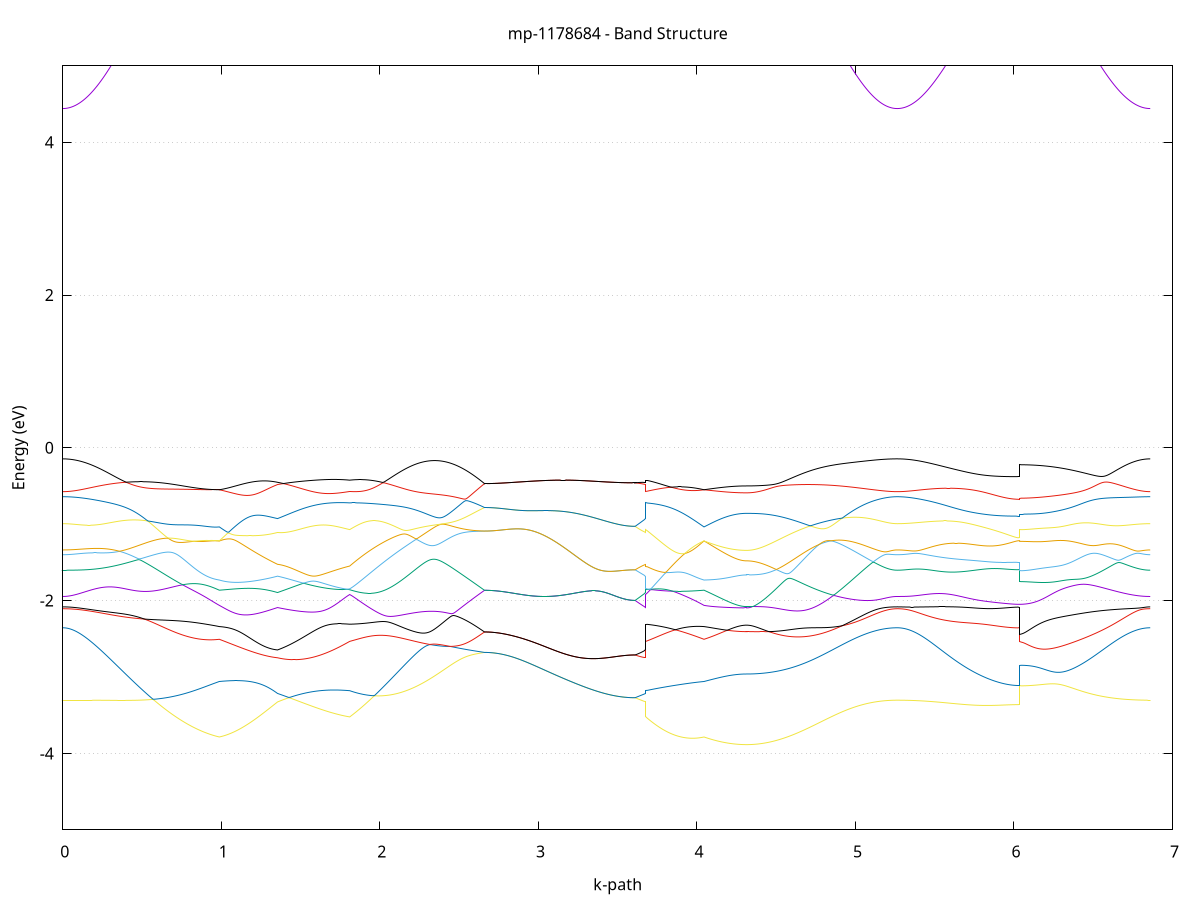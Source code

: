 set title 'mp-1178684 - Band Structure'
set xlabel 'k-path'
set ylabel 'Energy (eV)'
set grid y
set yrange [-5:5]
set terminal png size 800,600
set output 'mp-1178684_bands_gnuplot.png'
plot '-' using 1:2 with lines notitle, '-' using 1:2 with lines notitle, '-' using 1:2 with lines notitle, '-' using 1:2 with lines notitle, '-' using 1:2 with lines notitle, '-' using 1:2 with lines notitle, '-' using 1:2 with lines notitle, '-' using 1:2 with lines notitle, '-' using 1:2 with lines notitle, '-' using 1:2 with lines notitle, '-' using 1:2 with lines notitle, '-' using 1:2 with lines notitle, '-' using 1:2 with lines notitle, '-' using 1:2 with lines notitle, '-' using 1:2 with lines notitle, '-' using 1:2 with lines notitle, '-' using 1:2 with lines notitle, '-' using 1:2 with lines notitle, '-' using 1:2 with lines notitle, '-' using 1:2 with lines notitle, '-' using 1:2 with lines notitle, '-' using 1:2 with lines notitle, '-' using 1:2 with lines notitle, '-' using 1:2 with lines notitle, '-' using 1:2 with lines notitle, '-' using 1:2 with lines notitle, '-' using 1:2 with lines notitle, '-' using 1:2 with lines notitle, '-' using 1:2 with lines notitle, '-' using 1:2 with lines notitle, '-' using 1:2 with lines notitle, '-' using 1:2 with lines notitle, '-' using 1:2 with lines notitle, '-' using 1:2 with lines notitle, '-' using 1:2 with lines notitle, '-' using 1:2 with lines notitle, '-' using 1:2 with lines notitle, '-' using 1:2 with lines notitle, '-' using 1:2 with lines notitle, '-' using 1:2 with lines notitle, '-' using 1:2 with lines notitle, '-' using 1:2 with lines notitle, '-' using 1:2 with lines notitle, '-' using 1:2 with lines notitle, '-' using 1:2 with lines notitle, '-' using 1:2 with lines notitle, '-' using 1:2 with lines notitle, '-' using 1:2 with lines notitle
0.000000 -39.627237
0.009973 -39.627237
0.019947 -39.627237
0.029920 -39.627237
0.039893 -39.627237
0.049867 -39.627137
0.059840 -39.627137
0.069813 -39.627037
0.079786 -39.626937
0.089760 -39.626837
0.099733 -39.626737
0.109706 -39.626637
0.119680 -39.626537
0.129653 -39.626437
0.139626 -39.626237
0.149600 -39.626137
0.159573 -39.625937
0.169546 -39.625737
0.179519 -39.625537
0.189493 -39.625437
0.199466 -39.625237
0.209439 -39.624937
0.219413 -39.624737
0.229386 -39.624537
0.239359 -39.624337
0.249333 -39.624037
0.259306 -39.623837
0.269279 -39.623537
0.279253 -39.623237
0.289226 -39.623037
0.299199 -39.622737
0.309172 -39.622437
0.319146 -39.622137
0.329119 -39.621837
0.339092 -39.621437
0.349066 -39.621137
0.359039 -39.620837
0.369012 -39.620437
0.378986 -39.620137
0.388959 -39.619737
0.398932 -39.619437
0.408906 -39.619037
0.418879 -39.618737
0.428852 -39.618337
0.438825 -39.617937
0.448799 -39.617537
0.458772 -39.617137
0.468745 -39.616737
0.478719 -39.616337
0.488692 -39.615937
0.498665 -39.615537
0.508639 -39.615137
0.518612 -39.614737
0.528585 -39.614337
0.538559 -39.613837
0.548532 -39.613437
0.558505 -39.613037
0.568478 -39.612537
0.578452 -39.612137
0.588425 -39.611737
0.598398 -39.611237
0.608372 -39.610837
0.618345 -39.610437
0.628318 -39.609937
0.638292 -39.609537
0.648265 -39.609137
0.658238 -39.608637
0.668211 -39.608237
0.678185 -39.607737
0.688158 -39.607337
0.698131 -39.606937
0.708105 -39.606437
0.718078 -39.606037
0.728051 -39.605537
0.738025 -39.605137
0.747998 -39.604737
0.757971 -39.604237
0.767945 -39.603837
0.777918 -39.603437
0.787891 -39.603037
0.797864 -39.602637
0.807838 -39.602237
0.817811 -39.601737
0.827784 -39.601337
0.837758 -39.600937
0.847731 -39.600537
0.857704 -39.600137
0.867678 -39.599837
0.877651 -39.599437
0.887624 -39.599037
0.897598 -39.598637
0.907571 -39.598337
0.917544 -39.597937
0.927517 -39.597537
0.937491 -39.597237
0.947464 -39.596837
0.957437 -39.596537
0.967411 -39.596237
0.977384 -39.595937
0.987357 -39.595537
0.987357 -39.595537
0.997281 -39.595537
1.007204 -39.595537
1.017128 -39.595537
1.027052 -39.595437
1.036975 -39.595437
1.046899 -39.595337
1.056823 -39.595337
1.066746 -39.595237
1.076670 -39.595137
1.086593 -39.595037
1.096517 -39.594937
1.106441 -39.594837
1.116364 -39.594737
1.126288 -39.594537
1.136211 -39.594437
1.146135 -39.594237
1.156059 -39.594137
1.165982 -39.593937
1.175906 -39.593737
1.185830 -39.593637
1.195753 -39.593437
1.205677 -39.593237
1.215600 -39.593037
1.225524 -39.592837
1.235448 -39.592637
1.245371 -39.592437
1.255295 -39.592237
1.265218 -39.592037
1.275142 -39.591737
1.285066 -39.591537
1.294989 -39.591337
1.304913 -39.591037
1.314837 -39.590837
1.324760 -39.590637
1.334684 -39.590337
1.344607 -39.590137
1.354531 -39.589837
1.354531 -39.589837
1.364430 -39.589937
1.374329 -39.590037
1.384227 -39.590137
1.394126 -39.590237
1.404025 -39.590337
1.413924 -39.590437
1.423823 -39.590537
1.433722 -39.590537
1.443620 -39.590637
1.453519 -39.590737
1.463418 -39.590837
1.473317 -39.590837
1.483216 -39.590937
1.493114 -39.590937
1.503013 -39.591037
1.512912 -39.591037
1.522811 -39.591137
1.532710 -39.591137
1.542608 -39.591137
1.552507 -39.591237
1.562406 -39.591237
1.572305 -39.591237
1.582204 -39.591237
1.592103 -39.591237
1.602001 -39.591137
1.611900 -39.591137
1.621799 -39.591137
1.631698 -39.591037
1.641597 -39.591037
1.651495 -39.590937
1.661394 -39.590937
1.671293 -39.590837
1.681192 -39.590737
1.691091 -39.590637
1.700990 -39.590537
1.710888 -39.590437
1.720787 -39.590337
1.730686 -39.590137
1.740585 -39.590037
1.750484 -39.589937
1.760382 -39.589737
1.770281 -39.589537
1.780180 -39.589437
1.790079 -39.589237
1.799978 -39.589037
1.809877 -39.589037
1.809877 -39.589037
1.819764 -39.589037
1.829651 -39.589237
1.839538 -39.589437
1.849425 -39.589637
1.859313 -39.589837
1.869200 -39.589937
1.879087 -39.590137
1.888974 -39.590337
1.898862 -39.590537
1.908749 -39.590737
1.918636 -39.590937
1.928523 -39.591137
1.938410 -39.591337
1.948298 -39.591537
1.958185 -39.591637
1.968072 -39.591837
1.977959 -39.592037
1.987847 -39.592237
1.997734 -39.592437
2.007621 -39.592537
2.017508 -39.592737
2.027396 -39.592937
2.037283 -39.593137
2.047170 -39.593237
2.057057 -39.593437
2.066944 -39.593637
2.076832 -39.593737
2.086719 -39.593937
2.096606 -39.594137
2.106493 -39.594237
2.116381 -39.594437
2.126268 -39.594537
2.136155 -39.594737
2.146042 -39.594837
2.155929 -39.595037
2.165817 -39.595137
2.175704 -39.595337
2.185591 -39.595437
2.195478 -39.595637
2.205366 -39.595737
2.215253 -39.595837
2.225140 -39.596037
2.235027 -39.596137
2.244915 -39.596237
2.254802 -39.596337
2.264689 -39.596437
2.274576 -39.596637
2.284463 -39.596737
2.294351 -39.596837
2.304238 -39.596937
2.314125 -39.597037
2.324012 -39.597137
2.333900 -39.597137
2.343787 -39.597237
2.353674 -39.597337
2.363561 -39.597437
2.373448 -39.597537
2.383336 -39.597537
2.393223 -39.597637
2.403110 -39.597737
2.412997 -39.597737
2.422885 -39.597837
2.432772 -39.597837
2.442659 -39.597937
2.452546 -39.597937
2.462433 -39.598037
2.472321 -39.598037
2.482208 -39.598037
2.492095 -39.598037
2.501982 -39.598137
2.511870 -39.598137
2.521757 -39.598137
2.531644 -39.598137
2.541531 -39.598137
2.551419 -39.598137
2.561306 -39.598137
2.571193 -39.598137
2.581080 -39.598137
2.590967 -39.598137
2.600855 -39.598037
2.610742 -39.598037
2.620629 -39.598037
2.630516 -39.598037
2.640404 -39.597937
2.650291 -39.597937
2.660178 -39.597837
2.660178 -39.597837
2.670075 -39.597837
2.679971 -39.597837
2.689868 -39.597837
2.699765 -39.597837
2.709661 -39.597837
2.719558 -39.597737
2.729455 -39.597737
2.739351 -39.597737
2.749248 -39.597637
2.759145 -39.597637
2.769041 -39.597537
2.778938 -39.597437
2.788835 -39.597437
2.798731 -39.597337
2.808628 -39.597237
2.818525 -39.597137
2.828421 -39.597037
2.838318 -39.596937
2.848215 -39.596837
2.858111 -39.596737
2.868008 -39.596637
2.877905 -39.596537
2.887801 -39.596437
2.897698 -39.596337
2.907595 -39.596237
2.917491 -39.596037
2.927388 -39.595937
2.937285 -39.595837
2.947181 -39.595637
2.957078 -39.595537
2.966975 -39.595337
2.976871 -39.595237
2.986768 -39.595037
2.996665 -39.594937
3.006561 -39.594737
3.016458 -39.594637
3.026355 -39.594437
3.036251 -39.594237
3.046148 -39.594137
3.056045 -39.593937
3.065941 -39.593737
3.075838 -39.593637
3.085735 -39.593437
3.095631 -39.593237
3.105528 -39.593037
3.115425 -39.592937
3.125321 -39.592737
3.135218 -39.592537
3.145115 -39.592337
3.155011 -39.592237
3.164908 -39.592037
3.174805 -39.591837
3.184701 -39.591637
3.194598 -39.591537
3.204495 -39.591337
3.214391 -39.591137
3.224288 -39.591037
3.234185 -39.590837
3.244081 -39.590637
3.253978 -39.590537
3.263875 -39.590337
3.273771 -39.590237
3.283668 -39.590037
3.293565 -39.589837
3.303461 -39.589737
3.313358 -39.589637
3.323255 -39.589437
3.333151 -39.589337
3.343048 -39.589137
3.352945 -39.589037
3.362841 -39.588937
3.372738 -39.588737
3.382635 -39.588637
3.392531 -39.588537
3.402428 -39.588437
3.412325 -39.588337
3.422221 -39.588237
3.432118 -39.588137
3.442015 -39.588037
3.451911 -39.587937
3.461808 -39.587837
3.471705 -39.587737
3.481601 -39.587737
3.491498 -39.587637
3.501395 -39.587537
3.511291 -39.587537
3.521188 -39.587437
3.531085 -39.587437
3.540981 -39.587337
3.550878 -39.587337
3.560775 -39.587337
3.570671 -39.587237
3.580568 -39.587237
3.590465 -39.587237
3.600361 -39.587237
3.610258 -39.587237
3.610258 -39.587237
3.619883 -39.587537
3.629507 -39.587937
3.639131 -39.588337
3.648756 -39.588737
3.658380 -39.589037
3.668005 -39.589437
3.677629 -39.589837
3.677629 -39.589037
3.687553 -39.589337
3.697476 -39.589637
3.707400 -39.589937
3.717324 -39.590237
3.727247 -39.590537
3.737171 -39.590837
3.747094 -39.591137
3.757018 -39.591437
3.766942 -39.591737
3.776865 -39.591937
3.786789 -39.592237
3.796712 -39.592537
3.806636 -39.592737
3.816560 -39.592937
3.826483 -39.593237
3.836407 -39.593437
3.846331 -39.593637
3.856254 -39.593837
3.866178 -39.594037
3.876101 -39.594137
3.886025 -39.594337
3.895949 -39.594537
3.905872 -39.594637
3.915796 -39.594737
3.925719 -39.594937
3.935643 -39.595037
3.945567 -39.595137
3.955490 -39.595237
3.965414 -39.595337
3.975338 -39.595337
3.985261 -39.595437
3.995185 -39.595437
4.005108 -39.595537
4.015032 -39.595537
4.024956 -39.595537
4.034879 -39.595537
4.044803 -39.595537
4.044803 -39.595537
4.054756 -39.595337
4.064710 -39.595037
4.074663 -39.594837
4.084616 -39.594537
4.094570 -39.594337
4.104523 -39.594037
4.114477 -39.593837
4.124430 -39.593637
4.134384 -39.593437
4.144337 -39.593237
4.154290 -39.593037
4.164244 -39.592837
4.174197 -39.592737
4.184151 -39.592537
4.194104 -39.592437
4.204057 -39.592237
4.214011 -39.592137
4.223964 -39.592037
4.233918 -39.591937
4.243871 -39.591837
4.253824 -39.591737
4.263778 -39.591737
4.273731 -39.591637
4.283685 -39.591637
4.293638 -39.591637
4.303591 -39.591537
4.313545 -39.591537
4.313545 -39.591537
4.323442 -39.591637
4.333338 -39.591637
4.343235 -39.591837
4.353132 -39.592037
4.363028 -39.592237
4.372925 -39.592537
4.382822 -39.592837
4.392718 -39.593237
4.402615 -39.593537
4.412512 -39.593937
4.422408 -39.594337
4.432305 -39.594837
4.442202 -39.595237
4.452098 -39.595737
4.461995 -39.596137
4.471892 -39.596637
4.481788 -39.597137
4.491685 -39.597637
4.501582 -39.598137
4.511478 -39.598637
4.521375 -39.599237
4.531272 -39.599737
4.541168 -39.600237
4.551065 -39.600737
4.560962 -39.601337
4.570858 -39.601837
4.580755 -39.602437
4.590652 -39.602937
4.600548 -39.603437
4.610445 -39.604037
4.620342 -39.604537
4.630238 -39.605137
4.640135 -39.605637
4.650032 -39.606237
4.659928 -39.606737
4.669825 -39.607337
4.679722 -39.607837
4.689618 -39.608337
4.699515 -39.608937
4.709412 -39.609437
4.719308 -39.609937
4.729205 -39.610537
4.739102 -39.611037
4.748998 -39.611537
4.758895 -39.612037
4.768792 -39.612637
4.778688 -39.613137
4.788585 -39.613637
4.798482 -39.614137
4.808378 -39.614637
4.818275 -39.615137
4.828172 -39.615537
4.838068 -39.616037
4.847965 -39.616537
4.857862 -39.616937
4.867758 -39.617437
4.877655 -39.617937
4.887552 -39.618337
4.897448 -39.618737
4.907345 -39.619137
4.917242 -39.619637
4.927138 -39.620037
4.937035 -39.620437
4.946932 -39.620837
4.956828 -39.621137
4.966725 -39.621537
4.976622 -39.621937
4.986518 -39.622237
4.996415 -39.622637
5.006312 -39.622937
5.016208 -39.623237
5.026105 -39.623537
5.036002 -39.623837
5.045898 -39.624137
5.055795 -39.624437
5.065692 -39.624637
5.075588 -39.624937
5.085485 -39.625137
5.095382 -39.625337
5.105278 -39.625637
5.115175 -39.625837
5.125072 -39.625937
5.134968 -39.626137
5.144865 -39.626337
5.154762 -39.626437
5.164658 -39.626637
5.174555 -39.626737
5.184452 -39.626837
5.194348 -39.626937
5.204245 -39.627037
5.214142 -39.627137
5.224038 -39.627137
5.233935 -39.627237
5.243832 -39.627237
5.253728 -39.627237
5.263625 -39.627237
5.263625 -39.627237
5.273522 -39.627237
5.283419 -39.627237
5.293317 -39.627237
5.303214 -39.627137
5.313111 -39.627137
5.323009 -39.627037
5.332906 -39.626937
5.342803 -39.626937
5.352701 -39.626737
5.362598 -39.626637
5.372495 -39.626537
5.382392 -39.626437
5.392290 -39.626237
5.402187 -39.626137
5.412084 -39.625937
5.421982 -39.625737
5.431879 -39.625537
5.441776 -39.625337
5.451673 -39.625137
5.461571 -39.624937
5.471468 -39.624637
5.481365 -39.624437
5.491263 -39.624137
5.501160 -39.623937
5.511057 -39.623637
5.520954 -39.623337
5.530852 -39.623037
5.540749 -39.622837
5.550646 -39.622537
5.560544 -39.622137
5.570441 -39.621837
5.580338 -39.621537
5.590235 -39.621237
5.600133 -39.620937
5.610030 -39.620537
5.619927 -39.620237
5.629825 -39.619837
5.639722 -39.619537
5.649619 -39.619137
5.659516 -39.618837
5.669414 -39.618437
5.679311 -39.618137
5.689208 -39.617737
5.699106 -39.617437
5.709003 -39.617037
5.718900 -39.616637
5.728797 -39.616337
5.738695 -39.615937
5.748592 -39.615637
5.758489 -39.615237
5.768387 -39.614937
5.778284 -39.614537
5.788181 -39.614237
5.798079 -39.613937
5.807976 -39.613637
5.817873 -39.613237
5.827770 -39.612937
5.837668 -39.612637
5.847565 -39.612337
5.857462 -39.612137
5.867360 -39.611837
5.877257 -39.611537
5.887154 -39.611337
5.897051 -39.611037
5.906949 -39.610837
5.916846 -39.610637
5.926743 -39.610437
5.936641 -39.610237
5.946538 -39.610137
5.956435 -39.609937
5.966332 -39.609837
5.976230 -39.609737
5.986127 -39.609637
5.996024 -39.609537
6.005922 -39.609437
6.015819 -39.609437
6.025716 -39.609337
6.035613 -39.609337
6.035613 -39.604837
6.045541 -39.604837
6.055468 -39.604837
6.065396 -39.604937
6.075323 -39.605037
6.085251 -39.605137
6.095179 -39.605237
6.105106 -39.605437
6.115034 -39.605537
6.124961 -39.605737
6.134889 -39.606037
6.144816 -39.606237
6.154744 -39.606437
6.164671 -39.606737
6.174599 -39.607037
6.184526 -39.607337
6.194454 -39.607637
6.204381 -39.607937
6.214309 -39.608337
6.224236 -39.608637
6.234164 -39.609037
6.244091 -39.609337
6.254019 -39.609737
6.263946 -39.610137
6.273874 -39.610537
6.283801 -39.610937
6.293729 -39.611337
6.303656 -39.611737
6.313584 -39.612137
6.323511 -39.612537
6.333439 -39.612937
6.343366 -39.613337
6.353294 -39.613737
6.363221 -39.614237
6.373149 -39.614637
6.383076 -39.615037
6.393004 -39.615437
6.402931 -39.615837
6.412859 -39.616237
6.422786 -39.616737
6.432714 -39.617137
6.442641 -39.617537
6.452569 -39.617937
6.462496 -39.618337
6.472424 -39.618737
6.482351 -39.619037
6.492279 -39.619437
6.502206 -39.619837
6.512134 -39.620237
6.522061 -39.620537
6.531989 -39.620937
6.541916 -39.621237
6.551844 -39.621637
6.561771 -39.621937
6.571699 -39.622337
6.581626 -39.622637
6.591554 -39.622937
6.601481 -39.623237
6.611409 -39.623537
6.621336 -39.623837
6.631264 -39.624037
6.641191 -39.624337
6.651119 -39.624537
6.661046 -39.624837
6.670974 -39.625037
6.680901 -39.625237
6.690829 -39.625537
6.700756 -39.625737
6.710684 -39.625837
6.720611 -39.626037
6.730539 -39.626237
6.740466 -39.626337
6.750394 -39.626537
6.760321 -39.626637
6.770249 -39.626737
6.780176 -39.626837
6.790104 -39.626937
6.800031 -39.627037
6.809959 -39.627137
6.819886 -39.627137
6.829814 -39.627237
6.839741 -39.627237
6.849669 -39.627237
6.859596 -39.627237
e
0.000000 -39.568237
0.009973 -39.568237
0.019947 -39.568237
0.029920 -39.568237
0.039893 -39.568237
0.049867 -39.568237
0.059840 -39.568337
0.069813 -39.568337
0.079786 -39.568337
0.089760 -39.568337
0.099733 -39.568437
0.109706 -39.568437
0.119680 -39.568437
0.129653 -39.568537
0.139626 -39.568537
0.149600 -39.568537
0.159573 -39.568637
0.169546 -39.568637
0.179519 -39.568737
0.189493 -39.568837
0.199466 -39.568837
0.209439 -39.568937
0.219413 -39.568937
0.229386 -39.569037
0.239359 -39.569137
0.249333 -39.569137
0.259306 -39.569237
0.269279 -39.569337
0.279253 -39.569437
0.289226 -39.569537
0.299199 -39.569637
0.309172 -39.569637
0.319146 -39.569737
0.329119 -39.569837
0.339092 -39.569937
0.349066 -39.570037
0.359039 -39.570137
0.369012 -39.570237
0.378986 -39.570337
0.388959 -39.570537
0.398932 -39.570637
0.408906 -39.570737
0.418879 -39.570837
0.428852 -39.570937
0.438825 -39.571037
0.448799 -39.571237
0.458772 -39.571337
0.468745 -39.571437
0.478719 -39.571637
0.488692 -39.571737
0.498665 -39.571837
0.508639 -39.572037
0.518612 -39.572137
0.528585 -39.572337
0.538559 -39.572437
0.548532 -39.572537
0.558505 -39.572737
0.568478 -39.572837
0.578452 -39.573037
0.588425 -39.573137
0.598398 -39.573337
0.608372 -39.573537
0.618345 -39.573637
0.628318 -39.573837
0.638292 -39.573937
0.648265 -39.574137
0.658238 -39.574337
0.668211 -39.574437
0.678185 -39.574637
0.688158 -39.574837
0.698131 -39.574937
0.708105 -39.575137
0.718078 -39.575337
0.728051 -39.575537
0.738025 -39.575637
0.747998 -39.575837
0.757971 -39.576037
0.767945 -39.576237
0.777918 -39.576337
0.787891 -39.576537
0.797864 -39.576737
0.807838 -39.576937
0.817811 -39.577137
0.827784 -39.577237
0.837758 -39.577437
0.847731 -39.577637
0.857704 -39.577837
0.867678 -39.578037
0.877651 -39.578237
0.887624 -39.578337
0.897598 -39.578537
0.907571 -39.578737
0.917544 -39.578937
0.927517 -39.579137
0.937491 -39.579237
0.947464 -39.579437
0.957437 -39.579637
0.967411 -39.579837
0.977384 -39.580037
0.987357 -39.580137
0.987357 -39.580137
0.997281 -39.580137
1.007204 -39.580137
1.017128 -39.580137
1.027052 -39.580137
1.036975 -39.580137
1.046899 -39.580137
1.056823 -39.580137
1.066746 -39.580237
1.076670 -39.580237
1.086593 -39.580337
1.096517 -39.580337
1.106441 -39.580437
1.116364 -39.580537
1.126288 -39.580637
1.136211 -39.580737
1.146135 -39.580837
1.156059 -39.580937
1.165982 -39.581137
1.175906 -39.581237
1.185830 -39.581437
1.195753 -39.581537
1.205677 -39.581737
1.215600 -39.581837
1.225524 -39.582037
1.235448 -39.582237
1.245371 -39.582437
1.255295 -39.582637
1.265218 -39.582837
1.275142 -39.583037
1.285066 -39.583237
1.294989 -39.583437
1.304913 -39.583637
1.314837 -39.583837
1.324760 -39.584037
1.334684 -39.584337
1.344607 -39.584537
1.354531 -39.584737
1.354531 -39.584737
1.364430 -39.584637
1.374329 -39.584637
1.384227 -39.584537
1.394126 -39.584537
1.404025 -39.584437
1.413924 -39.584337
1.423823 -39.584337
1.433722 -39.584337
1.443620 -39.584237
1.453519 -39.584237
1.463418 -39.584237
1.473317 -39.584237
1.483216 -39.584237
1.493114 -39.584237
1.503013 -39.584237
1.512912 -39.584237
1.522811 -39.584237
1.532710 -39.584237
1.542608 -39.584337
1.552507 -39.584337
1.562406 -39.584437
1.572305 -39.584437
1.582204 -39.584537
1.592103 -39.584637
1.602001 -39.584737
1.611900 -39.584837
1.621799 -39.584937
1.631698 -39.585037
1.641597 -39.585137
1.651495 -39.585337
1.661394 -39.585437
1.671293 -39.585637
1.681192 -39.585837
1.691091 -39.585937
1.700990 -39.586137
1.710888 -39.586337
1.720787 -39.586637
1.730686 -39.586837
1.740585 -39.587037
1.750484 -39.587337
1.760382 -39.587537
1.770281 -39.587837
1.780180 -39.588137
1.790079 -39.588437
1.799978 -39.588637
1.809877 -39.588837
1.809877 -39.588837
1.819764 -39.589037
1.829651 -39.589037
1.839538 -39.589037
1.849425 -39.589137
1.859313 -39.589137
1.869200 -39.589137
1.879087 -39.589237
1.888974 -39.589237
1.898862 -39.589337
1.908749 -39.589437
1.918636 -39.589437
1.928523 -39.589537
1.938410 -39.589637
1.948298 -39.589637
1.958185 -39.589737
1.968072 -39.589837
1.977959 -39.589937
1.987847 -39.590037
1.997734 -39.590137
2.007621 -39.590237
2.017508 -39.590337
2.027396 -39.590437
2.037283 -39.590537
2.047170 -39.590637
2.057057 -39.590737
2.066944 -39.590937
2.076832 -39.591037
2.086719 -39.591137
2.096606 -39.591237
2.106493 -39.591337
2.116381 -39.591537
2.126268 -39.591637
2.136155 -39.591737
2.146042 -39.591937
2.155929 -39.592037
2.165817 -39.592137
2.175704 -39.592337
2.185591 -39.592437
2.195478 -39.592637
2.205366 -39.592737
2.215253 -39.592837
2.225140 -39.593037
2.235027 -39.593137
2.244915 -39.593337
2.254802 -39.593437
2.264689 -39.593537
2.274576 -39.593737
2.284463 -39.593837
2.294351 -39.594037
2.304238 -39.594137
2.314125 -39.594237
2.324012 -39.594437
2.333900 -39.594537
2.343787 -39.594737
2.353674 -39.594837
2.363561 -39.594937
2.373448 -39.595137
2.383336 -39.595237
2.393223 -39.595337
2.403110 -39.595437
2.412997 -39.595637
2.422885 -39.595737
2.432772 -39.595837
2.442659 -39.595937
2.452546 -39.596137
2.462433 -39.596237
2.472321 -39.596337
2.482208 -39.596437
2.492095 -39.596537
2.501982 -39.596637
2.511870 -39.596737
2.521757 -39.596837
2.531644 -39.596937
2.541531 -39.597037
2.551419 -39.597137
2.561306 -39.597237
2.571193 -39.597337
2.581080 -39.597337
2.590967 -39.597437
2.600855 -39.597537
2.610742 -39.597537
2.620629 -39.597637
2.630516 -39.597737
2.640404 -39.597737
2.650291 -39.597837
2.660178 -39.597837
2.660178 -39.597837
2.670075 -39.597837
2.679971 -39.597837
2.689868 -39.597837
2.699765 -39.597837
2.709661 -39.597837
2.719558 -39.597737
2.729455 -39.597737
2.739351 -39.597737
2.749248 -39.597637
2.759145 -39.597637
2.769041 -39.597537
2.778938 -39.597437
2.788835 -39.597437
2.798731 -39.597337
2.808628 -39.597237
2.818525 -39.597137
2.828421 -39.597037
2.838318 -39.596937
2.848215 -39.596837
2.858111 -39.596737
2.868008 -39.596637
2.877905 -39.596537
2.887801 -39.596437
2.897698 -39.596337
2.907595 -39.596137
2.917491 -39.596037
2.927388 -39.595937
2.937285 -39.595837
2.947181 -39.595637
2.957078 -39.595537
2.966975 -39.595337
2.976871 -39.595237
2.986768 -39.595037
2.996665 -39.594937
3.006561 -39.594737
3.016458 -39.594637
3.026355 -39.594437
3.036251 -39.594237
3.046148 -39.594137
3.056045 -39.593937
3.065941 -39.593737
3.075838 -39.593537
3.085735 -39.593437
3.095631 -39.593237
3.105528 -39.593037
3.115425 -39.592937
3.125321 -39.592737
3.135218 -39.592537
3.145115 -39.592337
3.155011 -39.592237
3.164908 -39.592037
3.174805 -39.591837
3.184701 -39.591637
3.194598 -39.591537
3.204495 -39.591337
3.214391 -39.591137
3.224288 -39.591037
3.234185 -39.590837
3.244081 -39.590637
3.253978 -39.590537
3.263875 -39.590337
3.273771 -39.590237
3.283668 -39.590037
3.293565 -39.589837
3.303461 -39.589737
3.313358 -39.589637
3.323255 -39.589437
3.333151 -39.589337
3.343048 -39.589137
3.352945 -39.589037
3.362841 -39.588937
3.372738 -39.588737
3.382635 -39.588637
3.392531 -39.588537
3.402428 -39.588437
3.412325 -39.588337
3.422221 -39.588237
3.432118 -39.588137
3.442015 -39.588037
3.451911 -39.587937
3.461808 -39.587837
3.471705 -39.587737
3.481601 -39.587737
3.491498 -39.587637
3.501395 -39.587537
3.511291 -39.587537
3.521188 -39.587437
3.531085 -39.587437
3.540981 -39.587337
3.550878 -39.587337
3.560775 -39.587337
3.570671 -39.587237
3.580568 -39.587237
3.590465 -39.587237
3.600361 -39.587237
3.610258 -39.587237
3.610258 -39.587237
3.619883 -39.586837
3.629507 -39.586537
3.639131 -39.586137
3.648756 -39.585737
3.658380 -39.585437
3.668005 -39.585137
3.677629 -39.584737
3.677629 -39.588837
3.687553 -39.588437
3.697476 -39.588037
3.707400 -39.587637
3.717324 -39.587337
3.727247 -39.586937
3.737171 -39.586537
3.747094 -39.586237
3.757018 -39.585837
3.766942 -39.585537
3.776865 -39.585237
3.786789 -39.584937
3.796712 -39.584537
3.806636 -39.584237
3.816560 -39.584037
3.826483 -39.583737
3.836407 -39.583437
3.846331 -39.583137
3.856254 -39.582937
3.866178 -39.582637
3.876101 -39.582437
3.886025 -39.582237
3.895949 -39.582037
3.905872 -39.581837
3.915796 -39.581637
3.925719 -39.581437
3.935643 -39.581237
3.945567 -39.581137
3.955490 -39.580937
3.965414 -39.580837
3.975338 -39.580737
3.985261 -39.580637
3.995185 -39.580537
4.005108 -39.580437
4.015032 -39.580337
4.024956 -39.580237
4.034879 -39.580237
4.044803 -39.580137
4.044803 -39.580137
4.054756 -39.580337
4.064710 -39.580537
4.074663 -39.580737
4.084616 -39.580837
4.094570 -39.581037
4.104523 -39.581237
4.114477 -39.581337
4.124430 -39.581537
4.134384 -39.581637
4.144337 -39.581737
4.154290 -39.581937
4.164244 -39.582037
4.174197 -39.582137
4.184151 -39.582237
4.194104 -39.582337
4.204057 -39.582437
4.214011 -39.582537
4.223964 -39.582537
4.233918 -39.582637
4.243871 -39.582737
4.253824 -39.582737
4.263778 -39.582837
4.273731 -39.582837
4.283685 -39.582837
4.293638 -39.582937
4.303591 -39.582937
4.313545 -39.582937
4.313545 -39.582937
4.323442 -39.582837
4.333338 -39.582837
4.343235 -39.582737
4.353132 -39.582537
4.363028 -39.582337
4.372925 -39.582137
4.382822 -39.581937
4.392718 -39.581637
4.402615 -39.581337
4.412512 -39.581037
4.422408 -39.580737
4.432305 -39.580437
4.442202 -39.580137
4.452098 -39.579837
4.461995 -39.579537
4.471892 -39.579237
4.481788 -39.578937
4.491685 -39.578637
4.501582 -39.578337
4.511478 -39.577937
4.521375 -39.577637
4.531272 -39.577337
4.541168 -39.577037
4.551065 -39.576837
4.560962 -39.576537
4.570858 -39.576237
4.580755 -39.575937
4.590652 -39.575637
4.600548 -39.575437
4.610445 -39.575137
4.620342 -39.574837
4.630238 -39.574637
4.640135 -39.574437
4.650032 -39.574137
4.659928 -39.573937
4.669825 -39.573737
4.679722 -39.573437
4.689618 -39.573237
4.699515 -39.573037
4.709412 -39.572837
4.719308 -39.572637
4.729205 -39.572437
4.739102 -39.572237
4.748998 -39.572037
4.758895 -39.571937
4.768792 -39.571737
4.778688 -39.571537
4.788585 -39.571437
4.798482 -39.571237
4.808378 -39.571137
4.818275 -39.570937
4.828172 -39.570837
4.838068 -39.570637
4.847965 -39.570537
4.857862 -39.570437
4.867758 -39.570337
4.877655 -39.570137
4.887552 -39.570037
4.897448 -39.569937
4.907345 -39.569837
4.917242 -39.569737
4.927138 -39.569637
4.937035 -39.569537
4.946932 -39.569437
4.956828 -39.569337
4.966725 -39.569337
4.976622 -39.569237
4.986518 -39.569137
4.996415 -39.569037
5.006312 -39.569037
5.016208 -39.568937
5.026105 -39.568937
5.036002 -39.568837
5.045898 -39.568737
5.055795 -39.568737
5.065692 -39.568637
5.075588 -39.568637
5.085485 -39.568637
5.095382 -39.568537
5.105278 -39.568537
5.115175 -39.568437
5.125072 -39.568437
5.134968 -39.568437
5.144865 -39.568437
5.154762 -39.568337
5.164658 -39.568337
5.174555 -39.568337
5.184452 -39.568337
5.194348 -39.568337
5.204245 -39.568237
5.214142 -39.568237
5.224038 -39.568237
5.233935 -39.568237
5.243832 -39.568237
5.253728 -39.568237
5.263625 -39.568237
5.263625 -39.568237
5.273522 -39.568237
5.283419 -39.568237
5.293317 -39.568237
5.303214 -39.568237
5.313111 -39.568337
5.323009 -39.568337
5.332906 -39.568337
5.342803 -39.568337
5.352701 -39.568437
5.362598 -39.568437
5.372495 -39.568437
5.382392 -39.568537
5.392290 -39.568537
5.402187 -39.568637
5.412084 -39.568637
5.421982 -39.568737
5.431879 -39.568737
5.441776 -39.568837
5.451673 -39.568937
5.461571 -39.569037
5.471468 -39.569037
5.481365 -39.569137
5.491263 -39.569237
5.501160 -39.569337
5.511057 -39.569437
5.520954 -39.569537
5.530852 -39.569637
5.540749 -39.569737
5.550646 -39.569837
5.560544 -39.569937
5.570441 -39.570037
5.580338 -39.570137
5.590235 -39.570237
5.600133 -39.570437
5.610030 -39.570537
5.619927 -39.570637
5.629825 -39.570837
5.639722 -39.570937
5.649619 -39.571037
5.659516 -39.571237
5.669414 -39.571337
5.679311 -39.571437
5.689208 -39.571637
5.699106 -39.571737
5.709003 -39.571937
5.718900 -39.572037
5.728797 -39.572237
5.738695 -39.572437
5.748592 -39.572537
5.758489 -39.572737
5.768387 -39.572837
5.778284 -39.573037
5.788181 -39.573137
5.798079 -39.573337
5.807976 -39.573437
5.817873 -39.573637
5.827770 -39.573737
5.837668 -39.573937
5.847565 -39.574037
5.857462 -39.574137
5.867360 -39.574337
5.877257 -39.574437
5.887154 -39.574537
5.897051 -39.574637
5.906949 -39.574837
5.916846 -39.574937
5.926743 -39.575037
5.936641 -39.575137
5.946538 -39.575137
5.956435 -39.575237
5.966332 -39.575337
5.976230 -39.575437
5.986127 -39.575437
5.996024 -39.575537
6.005922 -39.575537
6.015819 -39.575537
6.025716 -39.575537
6.035613 -39.575537
6.035613 -39.580137
6.045541 -39.580137
6.055468 -39.580037
6.065396 -39.580037
6.075323 -39.579937
6.085251 -39.579937
6.095179 -39.579837
6.105106 -39.579737
6.115034 -39.579637
6.124961 -39.579437
6.134889 -39.579337
6.144816 -39.579137
6.154744 -39.579037
6.164671 -39.578837
6.174599 -39.578637
6.184526 -39.578437
6.194454 -39.578237
6.204381 -39.578037
6.214309 -39.577837
6.224236 -39.577637
6.234164 -39.577337
6.244091 -39.577137
6.254019 -39.576937
6.263946 -39.576737
6.273874 -39.576437
6.283801 -39.576237
6.293729 -39.576037
6.303656 -39.575737
6.313584 -39.575537
6.323511 -39.575237
6.333439 -39.575037
6.343366 -39.574837
6.353294 -39.574637
6.363221 -39.574337
6.373149 -39.574137
6.383076 -39.573937
6.393004 -39.573637
6.402931 -39.573437
6.412859 -39.573237
6.422786 -39.573037
6.432714 -39.572837
6.442641 -39.572637
6.452569 -39.572437
6.462496 -39.572237
6.472424 -39.572037
6.482351 -39.571837
6.492279 -39.571637
6.502206 -39.571437
6.512134 -39.571337
6.522061 -39.571137
6.531989 -39.570937
6.541916 -39.570837
6.551844 -39.570637
6.561771 -39.570537
6.571699 -39.570337
6.581626 -39.570237
6.591554 -39.570037
6.601481 -39.569937
6.611409 -39.569837
6.621336 -39.569737
6.631264 -39.569537
6.641191 -39.569437
6.651119 -39.569337
6.661046 -39.569237
6.670974 -39.569137
6.680901 -39.569037
6.690829 -39.568937
6.700756 -39.568837
6.710684 -39.568837
6.720611 -39.568737
6.730539 -39.568637
6.740466 -39.568637
6.750394 -39.568537
6.760321 -39.568537
6.770249 -39.568437
6.780176 -39.568437
6.790104 -39.568337
6.800031 -39.568337
6.809959 -39.568337
6.819886 -39.568237
6.829814 -39.568237
6.839741 -39.568237
6.849669 -39.568237
6.859596 -39.568237
e
0.000000 -20.497437
0.009973 -20.497437
0.019947 -20.497437
0.029920 -20.497437
0.039893 -20.497437
0.049867 -20.497437
0.059840 -20.497437
0.069813 -20.497537
0.079786 -20.497537
0.089760 -20.497537
0.099733 -20.497537
0.109706 -20.497637
0.119680 -20.497637
0.129653 -20.497637
0.139626 -20.497737
0.149600 -20.497837
0.159573 -20.497837
0.169546 -20.497937
0.179519 -20.498037
0.189493 -20.498037
0.199466 -20.498137
0.209439 -20.498237
0.219413 -20.498437
0.229386 -20.498537
0.239359 -20.498637
0.249333 -20.498837
0.259306 -20.498937
0.269279 -20.499137
0.279253 -20.499337
0.289226 -20.499537
0.299199 -20.499737
0.309172 -20.499937
0.319146 -20.500237
0.329119 -20.500437
0.339092 -20.500737
0.349066 -20.501037
0.359039 -20.501337
0.369012 -20.501637
0.378986 -20.502037
0.388959 -20.502437
0.398932 -20.502837
0.408906 -20.503237
0.418879 -20.503637
0.428852 -20.504037
0.438825 -20.504537
0.448799 -20.505037
0.458772 -20.505537
0.468745 -20.506037
0.478719 -20.506537
0.488692 -20.507137
0.498665 -20.507637
0.508639 -20.508237
0.518612 -20.508837
0.528585 -20.509437
0.538559 -20.510137
0.548532 -20.510737
0.558505 -20.511437
0.568478 -20.512037
0.578452 -20.512737
0.588425 -20.513437
0.598398 -20.514137
0.608372 -20.514837
0.618345 -20.515537
0.628318 -20.516237
0.638292 -20.516937
0.648265 -20.517637
0.658238 -20.518337
0.668211 -20.519037
0.678185 -20.519737
0.688158 -20.520437
0.698131 -20.521137
0.708105 -20.521837
0.718078 -20.522437
0.728051 -20.523137
0.738025 -20.523737
0.747998 -20.524437
0.757971 -20.525037
0.767945 -20.525637
0.777918 -20.526137
0.787891 -20.526737
0.797864 -20.527237
0.807838 -20.527737
0.817811 -20.528137
0.827784 -20.528637
0.837758 -20.529037
0.847731 -20.529337
0.857704 -20.529737
0.867678 -20.529937
0.877651 -20.530237
0.887624 -20.530437
0.897598 -20.530637
0.907571 -20.530737
0.917544 -20.530837
0.927517 -20.530837
0.937491 -20.530837
0.947464 -20.530737
0.957437 -20.530637
0.967411 -20.530537
0.977384 -20.530237
0.987357 -20.530037
0.987357 -20.530037
0.997281 -20.537537
1.007204 -20.544837
1.017128 -20.552037
1.027052 -20.559037
1.036975 -20.565937
1.046899 -20.572537
1.056823 -20.579037
1.066746 -20.585337
1.076670 -20.591437
1.086593 -20.597337
1.096517 -20.603037
1.106441 -20.608537
1.116364 -20.613737
1.126288 -20.618837
1.136211 -20.623737
1.146135 -20.628337
1.156059 -20.632837
1.165982 -20.637037
1.175906 -20.641037
1.185830 -20.644837
1.195753 -20.648337
1.205677 -20.651637
1.215600 -20.654737
1.225524 -20.657637
1.235448 -20.660337
1.245371 -20.662737
1.255295 -20.664937
1.265218 -20.666837
1.275142 -20.668637
1.285066 -20.670137
1.294989 -20.671337
1.304913 -20.672437
1.314837 -20.673237
1.324760 -20.673837
1.334684 -20.674237
1.344607 -20.674337
1.354531 -20.674237
1.354531 -20.674237
1.364430 -20.675937
1.374329 -20.677437
1.384227 -20.678737
1.394126 -20.679937
1.404025 -20.680937
1.413924 -20.681837
1.423823 -20.682537
1.433722 -20.683137
1.443620 -20.683537
1.453519 -20.683837
1.463418 -20.683937
1.473317 -20.683837
1.483216 -20.683537
1.493114 -20.683137
1.503013 -20.682537
1.512912 -20.681737
1.522811 -20.680737
1.532710 -20.679637
1.542608 -20.678237
1.552507 -20.676737
1.562406 -20.675037
1.572305 -20.673237
1.582204 -20.671137
1.592103 -20.668837
1.602001 -20.666437
1.611900 -20.663737
1.621799 -20.660937
1.631698 -20.657937
1.641597 -20.654637
1.651495 -20.651237
1.661394 -20.647637
1.671293 -20.643837
1.681192 -20.639837
1.691091 -20.635637
1.700990 -20.631237
1.710888 -20.626737
1.720787 -20.621937
1.730686 -20.616937
1.740585 -20.611837
1.750484 -20.606437
1.760382 -20.600937
1.770281 -20.595137
1.780180 -20.589237
1.790079 -20.583137
1.799978 -20.576837
1.809877 -20.570337
1.809877 -20.570337
1.819764 -20.568937
1.829651 -20.567437
1.839538 -20.565737
1.849425 -20.563837
1.859313 -20.561837
1.869200 -20.559637
1.879087 -20.557337
1.888974 -20.554937
1.898862 -20.552337
1.908749 -20.549637
1.918636 -20.546737
1.928523 -20.543737
1.938410 -20.540537
1.948298 -20.537237
1.958185 -20.533737
1.968072 -20.530237
1.977959 -20.526537
1.987847 -20.522637
1.997734 -20.518737
2.007621 -20.514637
2.017508 -20.510437
2.027396 -20.506037
2.037283 -20.501637
2.047170 -20.497037
2.057057 -20.492337
2.066944 -20.487537
2.076832 -20.482537
2.086719 -20.477537
2.096606 -20.472437
2.106493 -20.467137
2.116381 -20.461837
2.126268 -20.456337
2.136155 -20.450837
2.146042 -20.445237
2.155929 -20.439437
2.165817 -20.433637
2.175704 -20.427737
2.185591 -20.421837
2.195478 -20.415737
2.205366 -20.409637
2.215253 -20.403537
2.225140 -20.397237
2.235027 -20.390937
2.244915 -20.384637
2.254802 -20.378137
2.264689 -20.371737
2.274576 -20.365237
2.284463 -20.358737
2.294351 -20.352137
2.304238 -20.345537
2.314125 -20.338837
2.324012 -20.332237
2.333900 -20.325537
2.343787 -20.318837
2.353674 -20.312237
2.363561 -20.305537
2.373448 -20.298837
2.383336 -20.292137
2.393223 -20.285437
2.403110 -20.278837
2.412997 -20.272237
2.422885 -20.265637
2.432772 -20.259037
2.442659 -20.252537
2.452546 -20.246037
2.462433 -20.239637
2.472321 -20.233337
2.482208 -20.227037
2.492095 -20.220837
2.501982 -20.214637
2.511870 -20.208537
2.521757 -20.202637
2.531644 -20.196737
2.541531 -20.190937
2.551419 -20.185237
2.561306 -20.179737
2.571193 -20.174337
2.581080 -20.169037
2.590967 -20.163837
2.600855 -20.158837
2.610742 -20.154037
2.620629 -20.149337
2.630516 -20.144837
2.640404 -20.140537
2.650291 -20.136437
2.660178 -20.132537
2.660178 -20.132537
2.670075 -20.132637
2.679971 -20.133237
2.689868 -20.134037
2.699765 -20.135237
2.709661 -20.136837
2.719558 -20.138737
2.729455 -20.140937
2.739351 -20.143537
2.749248 -20.146437
2.759145 -20.149637
2.769041 -20.153137
2.778938 -20.157037
2.788835 -20.161137
2.798731 -20.165537
2.808628 -20.170237
2.818525 -20.175237
2.828421 -20.180437
2.838318 -20.185937
2.848215 -20.191637
2.858111 -20.197637
2.868008 -20.203837
2.877905 -20.210237
2.887801 -20.216937
2.897698 -20.223737
2.907595 -20.230737
2.917491 -20.237837
2.927388 -20.245237
2.937285 -20.252637
2.947181 -20.260337
2.957078 -20.268037
2.966975 -20.275937
2.976871 -20.283937
2.986768 -20.292037
2.996665 -20.300237
3.006561 -20.308437
3.016458 -20.316837
3.026355 -20.325237
3.036251 -20.333637
3.046148 -20.342137
3.056045 -20.350637
3.065941 -20.359137
3.075838 -20.367737
3.085735 -20.376237
3.095631 -20.384837
3.105528 -20.393337
3.115425 -20.401837
3.125321 -20.410337
3.135218 -20.418737
3.145115 -20.427137
3.155011 -20.435437
3.164908 -20.443637
3.174805 -20.451837
3.184701 -20.459937
3.194598 -20.467937
3.204495 -20.475937
3.214391 -20.483737
3.224288 -20.491437
3.234185 -20.499037
3.244081 -20.506437
3.253978 -20.513837
3.263875 -20.521037
3.273771 -20.528137
3.283668 -20.535037
3.293565 -20.541837
3.303461 -20.548437
3.313358 -20.554837
3.323255 -20.561137
3.333151 -20.567337
3.343048 -20.573237
3.352945 -20.579037
3.362841 -20.584537
3.372738 -20.589937
3.382635 -20.595237
3.392531 -20.600237
3.402428 -20.605037
3.412325 -20.609637
3.422221 -20.614037
3.432118 -20.618237
3.442015 -20.622237
3.451911 -20.626037
3.461808 -20.629537
3.471705 -20.632837
3.481601 -20.636037
3.491498 -20.638937
3.501395 -20.641537
3.511291 -20.644037
3.521188 -20.646237
3.531085 -20.648237
3.540981 -20.649937
3.550878 -20.651437
3.560775 -20.652737
3.570671 -20.653837
3.580568 -20.654637
3.590465 -20.655237
3.600361 -20.655637
3.610258 -20.655737
3.610258 -20.655737
3.619883 -20.658737
3.629507 -20.661537
3.639131 -20.664337
3.648756 -20.667037
3.658380 -20.669537
3.668005 -20.671937
3.677629 -20.674237
3.677629 -20.570337
3.687553 -20.564237
3.697476 -20.558037
3.707400 -20.551737
3.717324 -20.545337
3.727247 -20.538837
3.737171 -20.532337
3.747094 -20.525737
3.757018 -20.519137
3.766942 -20.512437
3.776865 -20.505737
3.786789 -20.498937
3.796712 -20.492237
3.806636 -20.485437
3.816560 -20.478737
3.826483 -20.471937
3.836407 -20.465237
3.846331 -20.458537
3.856254 -20.451937
3.866178 -20.445437
3.876101 -20.439137
3.886025 -20.432937
3.895949 -20.427137
3.905872 -20.421837
3.915796 -20.420437
3.925719 -20.429437
3.935643 -20.438337
3.945567 -20.447237
3.955490 -20.456037
3.965414 -20.464737
3.975338 -20.473337
3.985261 -20.481837
3.995185 -20.490137
4.005108 -20.498437
4.015032 -20.506537
4.024956 -20.514437
4.034879 -20.522337
4.044803 -20.530037
4.044803 -20.530037
4.054756 -20.525337
4.064710 -20.520537
4.074663 -20.515837
4.084616 -20.511137
4.094570 -20.506337
4.104523 -20.501637
4.114477 -20.496837
4.124430 -20.492137
4.134384 -20.487337
4.144337 -20.482637
4.154290 -20.477837
4.164244 -20.473637
4.174197 -20.473437
4.184151 -20.473237
4.194104 -20.472837
4.204057 -20.472537
4.214011 -20.472137
4.223964 -20.471737
4.233918 -20.471237
4.243871 -20.470837
4.253824 -20.470337
4.263778 -20.469937
4.273731 -20.469637
4.283685 -20.469237
4.293638 -20.469037
4.303591 -20.468937
4.313545 -20.468837
4.313545 -20.468837
4.323442 -20.469037
4.333338 -20.469437
4.343235 -20.470137
4.353132 -20.471037
4.363028 -20.472237
4.372925 -20.473537
4.382822 -20.474937
4.392718 -20.476537
4.402615 -20.478137
4.412512 -20.479837
4.422408 -20.481537
4.432305 -20.483237
4.442202 -20.484937
4.452098 -20.486537
4.461995 -20.488237
4.471892 -20.489837
4.481788 -20.491337
4.491685 -20.492837
4.501582 -20.494337
4.511478 -20.495737
4.521375 -20.497037
4.531272 -20.498237
4.541168 -20.499437
4.551065 -20.500537
4.560962 -20.501637
4.570858 -20.502537
4.580755 -20.503437
4.590652 -20.504337
4.600548 -20.505037
4.610445 -20.505837
4.620342 -20.506437
4.630238 -20.507037
4.640135 -20.507537
4.650032 -20.508037
4.659928 -20.508437
4.669825 -20.508737
4.679722 -20.509037
4.689618 -20.509237
4.699515 -20.509437
4.709412 -20.509637
4.719308 -20.509737
4.729205 -20.509737
4.739102 -20.509837
4.748998 -20.509737
4.758895 -20.509737
4.768792 -20.509637
4.778688 -20.509537
4.788585 -20.509337
4.798482 -20.509137
4.808378 -20.508937
4.818275 -20.508737
4.828172 -20.508537
4.838068 -20.508237
4.847965 -20.507937
4.857862 -20.507637
4.867758 -20.507337
4.877655 -20.507037
4.887552 -20.506637
4.897448 -20.506337
4.907345 -20.505937
4.917242 -20.505637
4.927138 -20.505237
4.937035 -20.504937
4.946932 -20.504537
4.956828 -20.504137
4.966725 -20.503837
4.976622 -20.503437
4.986518 -20.503037
4.996415 -20.502737
5.006312 -20.502337
5.016208 -20.502037
5.026105 -20.501737
5.036002 -20.501337
5.045898 -20.501037
5.055795 -20.500737
5.065692 -20.500437
5.075588 -20.500237
5.085485 -20.499937
5.095382 -20.499637
5.105278 -20.499437
5.115175 -20.499137
5.125072 -20.498937
5.134968 -20.498737
5.144865 -20.498537
5.154762 -20.498337
5.164658 -20.498237
5.174555 -20.498037
5.184452 -20.497937
5.194348 -20.497837
5.204245 -20.497737
5.214142 -20.497637
5.224038 -20.497537
5.233935 -20.497537
5.243832 -20.497437
5.253728 -20.497437
5.263625 -20.497437
5.263625 -20.497437
5.273522 -20.497437
5.283419 -20.497337
5.293317 -20.497337
5.303214 -20.497237
5.313111 -20.497137
5.323009 -20.497037
5.332906 -20.496837
5.342803 -20.496637
5.352701 -20.496537
5.362598 -20.496237
5.372495 -20.496037
5.382392 -20.495837
5.392290 -20.495537
5.402187 -20.495237
5.412084 -20.494937
5.421982 -20.494637
5.431879 -20.494337
5.441776 -20.494037
5.451673 -20.493637
5.461571 -20.493337
5.471468 -20.493037
5.481365 -20.492637
5.491263 -20.492337
5.501160 -20.491937
5.511057 -20.491637
5.520954 -20.491237
5.530852 -20.490937
5.540749 -20.490637
5.550646 -20.490337
5.560544 -20.490037
5.570441 -20.489737
5.580338 -20.489437
5.590235 -20.489137
5.600133 -20.488937
5.610030 -20.488737
5.619927 -20.488537
5.629825 -20.488337
5.639722 -20.488137
5.649619 -20.487937
5.659516 -20.487837
5.669414 -20.487737
5.679311 -20.487637
5.689208 -20.487537
5.699106 -20.487437
5.709003 -20.487337
5.718900 -20.487337
5.728797 -20.487237
5.738695 -20.487237
5.748592 -20.487137
5.758489 -20.487037
5.768387 -20.486937
5.778284 -20.486837
5.788181 -20.486737
5.798079 -20.486537
5.807976 -20.486337
5.817873 -20.486037
5.827770 -20.485737
5.837668 -20.485337
5.847565 -20.484837
5.857462 -20.484337
5.867360 -20.483637
5.877257 -20.482937
5.887154 -20.482137
5.897051 -20.481137
5.906949 -20.480137
5.916846 -20.478937
5.926743 -20.477537
5.936641 -20.476037
5.946538 -20.474437
5.956435 -20.472637
5.966332 -20.470637
5.976230 -20.468537
5.986127 -20.466237
5.996024 -20.463837
6.005922 -20.461337
6.015819 -20.458837
6.025716 -20.456637
6.035613 -20.455637
6.035613 -20.637137
6.045541 -20.637137
6.055468 -20.636937
6.065396 -20.636737
6.075323 -20.636437
6.085251 -20.635937
6.095179 -20.635437
6.105106 -20.634837
6.115034 -20.634037
6.124961 -20.633237
6.134889 -20.632337
6.144816 -20.631237
6.154744 -20.630137
6.164671 -20.628837
6.174599 -20.627537
6.184526 -20.626037
6.194454 -20.624437
6.204381 -20.622837
6.214309 -20.621037
6.224236 -20.619137
6.234164 -20.617237
6.244091 -20.615137
6.254019 -20.613037
6.263946 -20.610737
6.273874 -20.608437
6.283801 -20.606037
6.293729 -20.603537
6.303656 -20.601037
6.313584 -20.598437
6.323511 -20.595737
6.333439 -20.593037
6.343366 -20.590237
6.353294 -20.587437
6.363221 -20.584637
6.373149 -20.581737
6.383076 -20.578837
6.393004 -20.575937
6.402931 -20.573037
6.412859 -20.570137
6.422786 -20.567237
6.432714 -20.564337
6.442641 -20.561437
6.452569 -20.558537
6.462496 -20.555737
6.472424 -20.552937
6.482351 -20.550237
6.492279 -20.547537
6.502206 -20.544837
6.512134 -20.542237
6.522061 -20.539637
6.531989 -20.537237
6.541916 -20.534737
6.551844 -20.532437
6.561771 -20.530137
6.571699 -20.527937
6.581626 -20.525837
6.591554 -20.523737
6.601481 -20.521737
6.611409 -20.519837
6.621336 -20.518037
6.631264 -20.516237
6.641191 -20.514637
6.651119 -20.513037
6.661046 -20.511537
6.670974 -20.510137
6.680901 -20.508737
6.690829 -20.507537
6.700756 -20.506337
6.710684 -20.505237
6.720611 -20.504237
6.730539 -20.503237
6.740466 -20.502337
6.750394 -20.501537
6.760321 -20.500837
6.770249 -20.500237
6.780176 -20.499637
6.790104 -20.499137
6.800031 -20.498637
6.809959 -20.498237
6.819886 -20.497937
6.829814 -20.497737
6.839741 -20.497537
6.849669 -20.497437
6.859596 -20.497437
e
0.000000 -19.850037
0.009973 -19.850237
0.019947 -19.850937
0.029920 -19.851937
0.039893 -19.853337
0.049867 -19.855137
0.059840 -19.857337
0.069813 -19.859837
0.079786 -19.862737
0.089760 -19.865937
0.099733 -19.869337
0.109706 -19.873137
0.119680 -19.877137
0.129653 -19.881337
0.139626 -19.885837
0.149600 -19.890537
0.159573 -19.895437
0.169546 -19.900537
0.179519 -19.905837
0.189493 -19.911337
0.199466 -19.916937
0.209439 -19.922737
0.219413 -19.928637
0.229386 -19.934737
0.239359 -19.940937
0.249333 -19.947237
0.259306 -19.953737
0.269279 -19.960337
0.279253 -19.967037
0.289226 -19.973737
0.299199 -19.980637
0.309172 -19.987637
0.319146 -19.994637
0.329119 -20.001837
0.339092 -20.009037
0.349066 -20.016337
0.359039 -20.023637
0.369012 -20.031037
0.378986 -20.038537
0.388959 -20.046037
0.398932 -20.053537
0.408906 -20.061137
0.418879 -20.068737
0.428852 -20.076437
0.438825 -20.084037
0.448799 -20.091737
0.458772 -20.099537
0.468745 -20.107237
0.478719 -20.115037
0.488692 -20.122737
0.498665 -20.130537
0.508639 -20.138237
0.518612 -20.146037
0.528585 -20.153837
0.538559 -20.161537
0.548532 -20.169337
0.558505 -20.177037
0.568478 -20.184737
0.578452 -20.192437
0.588425 -20.200137
0.598398 -20.207737
0.608372 -20.215437
0.618345 -20.223037
0.628318 -20.230637
0.638292 -20.238137
0.648265 -20.245737
0.658238 -20.253237
0.668211 -20.260737
0.678185 -20.268137
0.688158 -20.275537
0.698131 -20.282937
0.708105 -20.290237
0.718078 -20.297537
0.728051 -20.304737
0.738025 -20.311937
0.747998 -20.319137
0.757971 -20.326237
0.767945 -20.333337
0.777918 -20.340337
0.787891 -20.347237
0.797864 -20.354137
0.807838 -20.361037
0.817811 -20.367737
0.827784 -20.374437
0.837758 -20.381137
0.847731 -20.387637
0.857704 -20.394137
0.867678 -20.400537
0.877651 -20.406837
0.887624 -20.413037
0.897598 -20.419237
0.907571 -20.425237
0.917544 -20.431137
0.927517 -20.437037
0.937491 -20.442737
0.947464 -20.448337
0.957437 -20.453837
0.967411 -20.459237
0.977384 -20.464537
0.987357 -20.469637
0.987357 -20.469637
0.997281 -20.476037
1.007204 -20.482337
1.017128 -20.488537
1.027052 -20.494737
1.036975 -20.500937
1.046899 -20.506937
1.056823 -20.512937
1.066746 -20.518837
1.076670 -20.524737
1.086593 -20.530437
1.096517 -20.536037
1.106441 -20.541537
1.116364 -20.546937
1.126288 -20.552237
1.136211 -20.557437
1.146135 -20.562437
1.156059 -20.567437
1.165982 -20.572137
1.175906 -20.576837
1.185830 -20.581337
1.195753 -20.585637
1.205677 -20.589837
1.215600 -20.593837
1.225524 -20.597737
1.235448 -20.601437
1.245371 -20.604937
1.255295 -20.608337
1.265218 -20.611537
1.275142 -20.614537
1.285066 -20.617337
1.294989 -20.619937
1.304913 -20.622337
1.314837 -20.624637
1.324760 -20.626637
1.334684 -20.628537
1.344607 -20.630137
1.354531 -20.631637
1.354531 -20.631637
1.364430 -20.629637
1.374329 -20.627537
1.384227 -20.625337
1.394126 -20.622937
1.404025 -20.620537
1.413924 -20.618037
1.423823 -20.615337
1.433722 -20.612637
1.443620 -20.609837
1.453519 -20.606837
1.463418 -20.603837
1.473317 -20.600737
1.483216 -20.597537
1.493114 -20.594237
1.503013 -20.590937
1.512912 -20.587437
1.522811 -20.583937
1.532710 -20.580337
1.542608 -20.576637
1.552507 -20.572837
1.562406 -20.568937
1.572305 -20.565037
1.582204 -20.561037
1.592103 -20.556937
1.602001 -20.552737
1.611900 -20.548537
1.621799 -20.544237
1.631698 -20.539837
1.641597 -20.535337
1.651495 -20.530837
1.661394 -20.526237
1.671293 -20.521537
1.681192 -20.516837
1.691091 -20.512037
1.700990 -20.507137
1.710888 -20.502237
1.720787 -20.497237
1.730686 -20.492137
1.740585 -20.487037
1.750484 -20.481737
1.760382 -20.476537
1.770281 -20.471137
1.780180 -20.465737
1.790079 -20.460237
1.799978 -20.454737
1.809877 -20.449137
1.809877 -20.449137
1.819764 -20.445437
1.829651 -20.441537
1.839538 -20.437537
1.849425 -20.433537
1.859313 -20.429337
1.869200 -20.425037
1.879087 -20.420637
1.888974 -20.416137
1.898862 -20.411537
1.908749 -20.406937
1.918636 -20.402137
1.928523 -20.397237
1.938410 -20.392237
1.948298 -20.387237
1.958185 -20.382037
1.968072 -20.376837
1.977959 -20.371537
1.987847 -20.366137
1.997734 -20.360637
2.007621 -20.355137
2.017508 -20.349437
2.027396 -20.343737
2.037283 -20.338037
2.047170 -20.332237
2.057057 -20.326337
2.066944 -20.320337
2.076832 -20.314337
2.086719 -20.308337
2.096606 -20.302237
2.106493 -20.296137
2.116381 -20.289937
2.126268 -20.283837
2.136155 -20.277537
2.146042 -20.271337
2.155929 -20.265137
2.165817 -20.258837
2.175704 -20.252637
2.185591 -20.246337
2.195478 -20.240137
2.205366 -20.233937
2.215253 -20.227737
2.225140 -20.221637
2.235027 -20.215537
2.244915 -20.209437
2.254802 -20.203437
2.264689 -20.197537
2.274576 -20.191637
2.284463 -20.185837
2.294351 -20.180237
2.304238 -20.174637
2.314125 -20.169237
2.324012 -20.163937
2.333900 -20.158737
2.343787 -20.153737
2.353674 -20.148937
2.363561 -20.144237
2.373448 -20.139837
2.383336 -20.135537
2.393223 -20.131537
2.403110 -20.127737
2.412997 -20.124137
2.422885 -20.120837
2.432772 -20.117837
2.442659 -20.115037
2.452546 -20.112637
2.462433 -20.110437
2.472321 -20.108637
2.482208 -20.107137
2.492095 -20.105937
2.501982 -20.105037
2.511870 -20.104437
2.521757 -20.104237
2.531644 -20.104337
2.541531 -20.104737
2.551419 -20.105537
2.561306 -20.106537
2.571193 -20.107937
2.581080 -20.109637
2.590967 -20.111537
2.600855 -20.113737
2.610742 -20.116237
2.620629 -20.119037
2.630516 -20.122037
2.640404 -20.125337
2.650291 -20.128837
2.660178 -20.132537
2.660178 -20.132537
2.670075 -20.132637
2.679971 -20.133237
2.689868 -20.134037
2.699765 -20.135237
2.709661 -20.136837
2.719558 -20.138737
2.729455 -20.140937
2.739351 -20.143537
2.749248 -20.146437
2.759145 -20.149637
2.769041 -20.153137
2.778938 -20.157037
2.788835 -20.161137
2.798731 -20.165537
2.808628 -20.170237
2.818525 -20.175237
2.828421 -20.180437
2.838318 -20.185937
2.848215 -20.191637
2.858111 -20.197637
2.868008 -20.203837
2.877905 -20.210237
2.887801 -20.216937
2.897698 -20.223737
2.907595 -20.230737
2.917491 -20.237837
2.927388 -20.245237
2.937285 -20.252637
2.947181 -20.260337
2.957078 -20.268037
2.966975 -20.275937
2.976871 -20.283937
2.986768 -20.292037
2.996665 -20.300237
3.006561 -20.308437
3.016458 -20.316837
3.026355 -20.325237
3.036251 -20.333637
3.046148 -20.342137
3.056045 -20.350637
3.065941 -20.359137
3.075838 -20.367737
3.085735 -20.376237
3.095631 -20.384837
3.105528 -20.393337
3.115425 -20.401837
3.125321 -20.410337
3.135218 -20.418737
3.145115 -20.427137
3.155011 -20.435437
3.164908 -20.443637
3.174805 -20.451837
3.184701 -20.459937
3.194598 -20.467937
3.204495 -20.475937
3.214391 -20.483737
3.224288 -20.491437
3.234185 -20.499037
3.244081 -20.506437
3.253978 -20.513837
3.263875 -20.521037
3.273771 -20.528137
3.283668 -20.535037
3.293565 -20.541837
3.303461 -20.548437
3.313358 -20.554837
3.323255 -20.561137
3.333151 -20.567337
3.343048 -20.573237
3.352945 -20.579037
3.362841 -20.584537
3.372738 -20.589937
3.382635 -20.595237
3.392531 -20.600237
3.402428 -20.605037
3.412325 -20.609637
3.422221 -20.614037
3.432118 -20.618237
3.442015 -20.622237
3.451911 -20.626037
3.461808 -20.629537
3.471705 -20.632837
3.481601 -20.636037
3.491498 -20.638937
3.501395 -20.641537
3.511291 -20.644037
3.521188 -20.646237
3.531085 -20.648237
3.540981 -20.649937
3.550878 -20.651437
3.560775 -20.652737
3.570671 -20.653837
3.580568 -20.654637
3.590465 -20.655237
3.600361 -20.655637
3.610258 -20.655737
3.610258 -20.655737
3.619883 -20.652637
3.629507 -20.649437
3.639131 -20.646037
3.648756 -20.642637
3.658380 -20.639037
3.668005 -20.635437
3.677629 -20.631637
3.677629 -20.449137
3.687553 -20.446137
3.697476 -20.442937
3.707400 -20.439637
3.717324 -20.436137
3.727247 -20.432537
3.737171 -20.428737
3.747094 -20.424837
3.757018 -20.420837
3.766942 -20.416637
3.776865 -20.412437
3.786789 -20.408037
3.796712 -20.403537
3.806636 -20.399037
3.816560 -20.394337
3.826483 -20.389737
3.836407 -20.385037
3.846331 -20.380737
3.856254 -20.377337
3.866178 -20.378337
3.876101 -20.385037
3.886025 -20.393437
3.895949 -20.402337
3.905872 -20.411337
3.915796 -20.417337
3.925719 -20.414137
3.935643 -20.412837
3.945567 -20.413837
3.955490 -20.416937
3.965414 -20.421337
3.975338 -20.426537
3.985261 -20.432237
3.995185 -20.438237
4.005108 -20.444437
4.015032 -20.450637
4.024956 -20.457037
4.034879 -20.463337
4.044803 -20.469637
4.044803 -20.469637
4.054756 -20.470437
4.064710 -20.471237
4.074663 -20.471837
4.084616 -20.472337
4.094570 -20.472837
4.104523 -20.473137
4.114477 -20.473437
4.124430 -20.473637
4.134384 -20.473737
4.144337 -20.473837
4.154290 -20.473737
4.164244 -20.473137
4.174197 -20.468437
4.184151 -20.463737
4.194104 -20.459037
4.204057 -20.454437
4.214011 -20.449737
4.223964 -20.445137
4.233918 -20.440637
4.243871 -20.436137
4.253824 -20.431737
4.263778 -20.427537
4.273731 -20.423437
4.283685 -20.419737
4.293638 -20.416437
4.303591 -20.414137
4.313545 -20.413337
4.313545 -20.413337
4.323442 -20.413237
4.333338 -20.413137
4.343235 -20.412937
4.353132 -20.412437
4.363028 -20.411637
4.372925 -20.410637
4.382822 -20.409437
4.392718 -20.407837
4.402615 -20.406137
4.412512 -20.404037
4.422408 -20.401837
4.432305 -20.399237
4.442202 -20.396437
4.452098 -20.393437
4.461995 -20.390137
4.471892 -20.386537
4.481788 -20.382837
4.491685 -20.378737
4.501582 -20.374537
4.511478 -20.370037
4.521375 -20.365237
4.531272 -20.360337
4.541168 -20.355137
4.551065 -20.349737
4.560962 -20.344137
4.570858 -20.338237
4.580755 -20.332237
4.590652 -20.325937
4.600548 -20.319437
4.610445 -20.312837
4.620342 -20.305937
4.630238 -20.298937
4.640135 -20.291737
4.650032 -20.284337
4.659928 -20.276737
4.669825 -20.269037
4.679722 -20.261137
4.689618 -20.253137
4.699515 -20.245037
4.709412 -20.236637
4.719308 -20.228237
4.729205 -20.219637
4.739102 -20.211037
4.748998 -20.202237
4.758895 -20.193337
4.768792 -20.184337
4.778688 -20.175337
4.788585 -20.166137
4.798482 -20.156937
4.808378 -20.147737
4.818275 -20.138437
4.828172 -20.129137
4.838068 -20.119737
4.847965 -20.110337
4.857862 -20.100937
4.867758 -20.091537
4.877655 -20.082237
4.887552 -20.072837
4.897448 -20.063537
4.907345 -20.054237
4.917242 -20.045037
4.927138 -20.035937
4.937035 -20.026937
4.946932 -20.017937
4.956828 -20.009137
4.966725 -20.000337
4.976622 -19.991737
4.986518 -19.983337
4.996415 -19.975037
5.006312 -19.966837
5.016208 -19.958937
5.026105 -19.951137
5.036002 -19.943537
5.045898 -19.936237
5.055795 -19.929137
5.065692 -19.922237
5.075588 -19.915637
5.085485 -19.909237
5.095382 -19.903137
5.105278 -19.897337
5.115175 -19.891837
5.125072 -19.886637
5.134968 -19.881737
5.144865 -19.877137
5.154762 -19.872937
5.164658 -19.869037
5.174555 -19.865437
5.184452 -19.862237
5.194348 -19.859437
5.204245 -19.856937
5.214142 -19.854837
5.224038 -19.853137
5.233935 -19.851837
5.243832 -19.850837
5.253728 -19.850237
5.263625 -19.850037
5.263625 -19.850037
5.273522 -19.850237
5.283419 -19.850837
5.293317 -19.851737
5.303214 -19.853037
5.313111 -19.854837
5.323009 -19.857137
5.332906 -19.859937
5.342803 -19.863337
5.352701 -19.867337
5.362598 -19.871837
5.372495 -19.876937
5.382392 -19.882537
5.392290 -19.888737
5.402187 -19.895237
5.412084 -19.902337
5.421982 -19.909737
5.431879 -19.917537
5.441776 -19.925737
5.451673 -19.934237
5.461571 -19.943037
5.471468 -19.952037
5.481365 -19.961437
5.491263 -19.971037
5.501160 -19.980837
5.511057 -19.990837
5.520954 -20.001037
5.530852 -20.011437
5.540749 -20.021937
5.550646 -20.032637
5.560544 -20.043437
5.570441 -20.054237
5.580338 -20.065237
5.590235 -20.076237
5.600133 -20.087237
5.610030 -20.098337
5.619927 -20.109437
5.629825 -20.120537
5.639722 -20.131637
5.649619 -20.142737
5.659516 -20.153737
5.669414 -20.164737
5.679311 -20.175637
5.689208 -20.186437
5.699106 -20.197137
5.709003 -20.207737
5.718900 -20.218237
5.728797 -20.228637
5.738695 -20.238837
5.748592 -20.248937
5.758489 -20.258837
5.768387 -20.268637
5.778284 -20.278237
5.788181 -20.287637
5.798079 -20.296837
5.807976 -20.305937
5.817873 -20.314737
5.827770 -20.323337
5.837668 -20.331737
5.847565 -20.339937
5.857462 -20.347837
5.867360 -20.355537
5.877257 -20.363037
5.887154 -20.370337
5.897051 -20.377337
5.906949 -20.384137
5.916846 -20.390637
5.926743 -20.396837
5.936641 -20.402937
5.946538 -20.408637
5.956435 -20.414237
5.966332 -20.419437
5.976230 -20.424437
5.986127 -20.429137
5.996024 -20.433537
6.005922 -20.437637
6.015819 -20.441337
6.025716 -20.444137
6.035613 -20.445337
6.035613 -20.463537
6.045541 -20.463337
6.055468 -20.462737
6.065396 -20.461737
6.075323 -20.460337
6.085251 -20.458537
6.095179 -20.456337
6.105106 -20.453737
6.115034 -20.450837
6.124961 -20.447437
6.134889 -20.443737
6.144816 -20.439737
6.154744 -20.435237
6.164671 -20.430537
6.174599 -20.425437
6.184526 -20.419937
6.194454 -20.414137
6.204381 -20.408037
6.214309 -20.401637
6.224236 -20.394937
6.234164 -20.387937
6.244091 -20.380737
6.254019 -20.373137
6.263946 -20.365337
6.273874 -20.357237
6.283801 -20.348937
6.293729 -20.340337
6.303656 -20.331537
6.313584 -20.322537
6.323511 -20.313337
6.333439 -20.303837
6.343366 -20.294237
6.353294 -20.284437
6.363221 -20.274437
6.373149 -20.264337
6.383076 -20.254037
6.393004 -20.243537
6.402931 -20.233037
6.412859 -20.222337
6.422786 -20.211537
6.432714 -20.200637
6.442641 -20.189737
6.452569 -20.178637
6.462496 -20.167537
6.472424 -20.156437
6.482351 -20.145237
6.492279 -20.134037
6.502206 -20.122837
6.512134 -20.111637
6.522061 -20.100437
6.531989 -20.089337
6.541916 -20.078237
6.551844 -20.067237
6.561771 -20.056237
6.571699 -20.045337
6.581626 -20.034637
6.591554 -20.024037
6.601481 -20.013537
6.611409 -20.003137
6.621336 -19.993037
6.631264 -19.983037
6.641191 -19.973237
6.651119 -19.963737
6.661046 -19.954337
6.670974 -19.945337
6.680901 -19.936537
6.690829 -19.928037
6.700756 -19.919837
6.710684 -19.911937
6.720611 -19.904437
6.730539 -19.897337
6.740466 -19.890637
6.750394 -19.884337
6.760321 -19.878537
6.770249 -19.873137
6.780176 -19.868337
6.790104 -19.864037
6.800031 -19.860237
6.809959 -19.857137
6.819886 -19.854537
6.829814 -19.852537
6.839741 -19.851137
6.849669 -19.850337
6.859596 -19.850037
e
0.000000 -19.815437
0.009973 -19.815637
0.019947 -19.816137
0.029920 -19.816937
0.039893 -19.818037
0.049867 -19.819437
0.059840 -19.821137
0.069813 -19.823137
0.079786 -19.825437
0.089760 -19.827937
0.099733 -19.830637
0.109706 -19.833637
0.119680 -19.836837
0.129653 -19.840237
0.139626 -19.843837
0.149600 -19.847637
0.159573 -19.851537
0.169546 -19.855637
0.179519 -19.859937
0.189493 -19.864337
0.199466 -19.868937
0.209439 -19.873637
0.219413 -19.878537
0.229386 -19.883437
0.239359 -19.888537
0.249333 -19.893737
0.259306 -19.899037
0.269279 -19.904537
0.279253 -19.910037
0.289226 -19.915537
0.299199 -19.921237
0.309172 -19.927037
0.319146 -19.932837
0.329119 -19.938737
0.339092 -19.944637
0.349066 -19.950637
0.359039 -19.956737
0.369012 -19.962837
0.378986 -19.969037
0.388959 -19.975137
0.398932 -19.981437
0.408906 -19.987637
0.418879 -19.993937
0.428852 -20.000137
0.438825 -20.006437
0.448799 -20.012737
0.458772 -20.019037
0.468745 -20.025337
0.478719 -20.031637
0.488692 -20.037937
0.498665 -20.044237
0.508639 -20.050437
0.518612 -20.056637
0.528585 -20.062837
0.538559 -20.069037
0.548532 -20.075137
0.558505 -20.081237
0.568478 -20.087337
0.578452 -20.093337
0.588425 -20.099337
0.598398 -20.105237
0.608372 -20.111137
0.618345 -20.117137
0.628318 -20.125237
0.638292 -20.133237
0.648265 -20.141137
0.658238 -20.148937
0.668211 -20.156637
0.678185 -20.164237
0.688158 -20.171637
0.698131 -20.178937
0.708105 -20.186137
0.718078 -20.193237
0.728051 -20.200137
0.738025 -20.206837
0.747998 -20.213437
0.757971 -20.219937
0.767945 -20.226237
0.777918 -20.232337
0.787891 -20.238337
0.797864 -20.244137
0.807838 -20.249737
0.817811 -20.255237
0.827784 -20.260537
0.837758 -20.265637
0.847731 -20.270537
0.857704 -20.275337
0.867678 -20.279937
0.877651 -20.284337
0.887624 -20.288637
0.897598 -20.292637
0.907571 -20.296537
0.917544 -20.300337
0.927517 -20.303837
0.937491 -20.307237
0.947464 -20.310437
0.957437 -20.313437
0.967411 -20.316337
0.977384 -20.318937
0.987357 -20.321437
0.987357 -20.321437
0.997281 -20.315837
1.007204 -20.310237
1.017128 -20.304737
1.027052 -20.299337
1.036975 -20.294037
1.046899 -20.288737
1.056823 -20.283637
1.066746 -20.278637
1.076670 -20.273637
1.086593 -20.268837
1.096517 -20.264137
1.106441 -20.259537
1.116364 -20.255037
1.126288 -20.250637
1.136211 -20.246437
1.146135 -20.242237
1.156059 -20.238237
1.165982 -20.234337
1.175906 -20.230637
1.185830 -20.226937
1.195753 -20.223437
1.205677 -20.220137
1.215600 -20.216837
1.225524 -20.213737
1.235448 -20.210837
1.245371 -20.208037
1.255295 -20.205337
1.265218 -20.202737
1.275142 -20.200437
1.285066 -20.198137
1.294989 -20.196037
1.304913 -20.194137
1.314837 -20.192337
1.324760 -20.190737
1.334684 -20.189337
1.344607 -20.188037
1.354531 -20.186837
1.354531 -20.186837
1.364430 -20.185937
1.374329 -20.186137
1.384227 -20.186337
1.394126 -20.186637
1.404025 -20.186937
1.413924 -20.187337
1.423823 -20.187737
1.433722 -20.188237
1.443620 -20.188737
1.453519 -20.189337
1.463418 -20.189937
1.473317 -20.190537
1.483216 -20.191237
1.493114 -20.191937
1.503013 -20.192637
1.512912 -20.193437
1.522811 -20.194237
1.532710 -20.195037
1.542608 -20.195937
1.552507 -20.196737
1.562406 -20.197637
1.572305 -20.198637
1.582204 -20.199537
1.592103 -20.200437
1.602001 -20.201437
1.611900 -20.202437
1.621799 -20.203437
1.631698 -20.204437
1.641597 -20.205437
1.651495 -20.206437
1.661394 -20.207437
1.671293 -20.208437
1.681192 -20.209437
1.691091 -20.210437
1.700990 -20.211337
1.710888 -20.212337
1.720787 -20.213337
1.730686 -20.214237
1.740585 -20.215137
1.750484 -20.216037
1.760382 -20.216937
1.770281 -20.217837
1.780180 -20.218637
1.790079 -20.219437
1.799978 -20.220237
1.809877 -20.221037
1.809877 -20.221037
1.819764 -20.215437
1.829651 -20.209737
1.839538 -20.203937
1.849425 -20.198037
1.859313 -20.192137
1.869200 -20.186137
1.879087 -20.180037
1.888974 -20.173837
1.898862 -20.167637
1.908749 -20.161437
1.918636 -20.155137
1.928523 -20.148737
1.938410 -20.142337
1.948298 -20.135837
1.958185 -20.129337
1.968072 -20.122837
1.977959 -20.116337
1.987847 -20.109937
1.997734 -20.104537
2.007621 -20.099037
2.017508 -20.093537
2.027396 -20.088137
2.037283 -20.082637
2.047170 -20.077137
2.057057 -20.071737
2.066944 -20.066337
2.076832 -20.060837
2.086719 -20.055537
2.096606 -20.050137
2.106493 -20.044837
2.116381 -20.039537
2.126268 -20.034337
2.136155 -20.029137
2.146042 -20.024037
2.155929 -20.018937
2.165817 -20.013937
2.175704 -20.009037
2.185591 -20.004237
2.195478 -19.999437
2.205366 -19.994737
2.215253 -19.990137
2.225140 -19.985637
2.235027 -19.981237
2.244915 -19.976937
2.254802 -19.972737
2.264689 -19.968737
2.274576 -19.964737
2.284463 -19.960937
2.294351 -19.957137
2.304238 -19.953537
2.314125 -19.950037
2.324012 -19.946637
2.333900 -19.943337
2.343787 -19.940237
2.353674 -19.937137
2.363561 -19.934237
2.373448 -19.931337
2.383336 -19.928637
2.393223 -19.925937
2.403110 -19.923337
2.412997 -19.920737
2.422885 -19.918337
2.432772 -19.915837
2.442659 -19.913537
2.452546 -19.911137
2.462433 -19.908837
2.472321 -19.906537
2.482208 -19.904237
2.492095 -19.901937
2.501982 -19.899637
2.511870 -19.897437
2.521757 -19.895137
2.531644 -19.892837
2.541531 -19.890637
2.551419 -19.888337
2.561306 -19.886037
2.571193 -19.883837
2.581080 -19.881637
2.590967 -19.879437
2.600855 -19.877337
2.610742 -19.875237
2.620629 -19.873137
2.630516 -19.871137
2.640404 -19.869237
2.650291 -19.867437
2.660178 -19.865637
2.660178 -19.865637
2.670075 -19.865737
2.679971 -19.866037
2.689868 -19.866437
2.699765 -19.867137
2.709661 -19.867937
2.719558 -19.868937
2.729455 -19.870137
2.739351 -19.871437
2.749248 -19.873037
2.759145 -19.874737
2.769041 -19.876637
2.778938 -19.878637
2.788835 -19.880937
2.798731 -19.883337
2.808628 -19.885937
2.818525 -19.888737
2.828421 -19.891637
2.838318 -19.894737
2.848215 -19.897937
2.858111 -19.901337
2.868008 -19.904937
2.877905 -19.908637
2.887801 -19.912437
2.897698 -19.916437
2.907595 -19.920537
2.917491 -19.924737
2.927388 -19.929037
2.937285 -19.933537
2.947181 -19.938037
2.957078 -19.942737
2.966975 -19.947437
2.976871 -19.952237
2.986768 -19.957237
2.996665 -19.962137
3.006561 -19.967237
3.016458 -19.972337
3.026355 -19.977537
3.036251 -19.982737
3.046148 -19.987937
3.056045 -19.993237
3.065941 -19.998537
3.075838 -20.003837
3.085735 -20.009237
3.095631 -20.014537
3.105528 -20.019937
3.115425 -20.025237
3.125321 -20.030637
3.135218 -20.035937
3.145115 -20.041237
3.155011 -20.046537
3.164908 -20.051837
3.174805 -20.057037
3.184701 -20.062237
3.194598 -20.067337
3.204495 -20.072437
3.214391 -20.077437
3.224288 -20.082337
3.234185 -20.087237
3.244081 -20.092037
3.253978 -20.096837
3.263875 -20.101437
3.273771 -20.106037
3.283668 -20.110537
3.293565 -20.114937
3.303461 -20.119237
3.313358 -20.123437
3.323255 -20.127537
3.333151 -20.131537
3.343048 -20.135437
3.352945 -20.139137
3.362841 -20.142837
3.372738 -20.146337
3.382635 -20.149737
3.392531 -20.153037
3.402428 -20.156237
3.412325 -20.159237
3.422221 -20.162137
3.432118 -20.164837
3.442015 -20.167537
3.451911 -20.169937
3.461808 -20.172337
3.471705 -20.174537
3.481601 -20.176537
3.491498 -20.178437
3.501395 -20.180237
3.511291 -20.181837
3.521188 -20.183337
3.531085 -20.184637
3.540981 -20.185837
3.550878 -20.186837
3.560775 -20.187637
3.570671 -20.188337
3.580568 -20.188937
3.590465 -20.189237
3.600361 -20.189537
3.610258 -20.189637
3.610258 -20.189637
3.619883 -20.189637
3.629507 -20.189537
3.639131 -20.189237
3.648756 -20.188837
3.658380 -20.188337
3.668005 -20.187637
3.677629 -20.186837
3.677629 -20.221037
3.687553 -20.226837
3.697476 -20.232837
3.707400 -20.238737
3.717324 -20.244837
3.727247 -20.250937
3.737171 -20.257137
3.747094 -20.263337
3.757018 -20.270537
3.766942 -20.279637
3.776865 -20.288737
3.786789 -20.297937
3.796712 -20.307237
3.806636 -20.316437
3.816560 -20.325737
3.826483 -20.334937
3.836407 -20.344037
3.846331 -20.352837
3.856254 -20.360437
3.866178 -20.363737
3.876101 -20.361137
3.886025 -20.356737
3.895949 -20.358637
3.905872 -20.364037
3.915796 -20.368637
3.925719 -20.371937
3.935643 -20.373437
3.945567 -20.372637
3.955490 -20.369837
3.965414 -20.365737
3.975338 -20.360837
3.985261 -20.355537
3.995185 -20.350037
4.005108 -20.344337
4.015032 -20.338637
4.024956 -20.332837
4.034879 -20.327137
4.044803 -20.321437
4.044803 -20.321437
4.054756 -20.326837
4.064710 -20.332137
4.074663 -20.337337
4.084616 -20.342437
4.094570 -20.347337
4.104523 -20.352137
4.114477 -20.356837
4.124430 -20.361437
4.134384 -20.365837
4.144337 -20.370137
4.154290 -20.374237
4.164244 -20.378237
4.174197 -20.382037
4.184151 -20.385737
4.194104 -20.389137
4.204057 -20.392437
4.214011 -20.395437
4.223964 -20.398337
4.233918 -20.400937
4.243871 -20.403337
4.253824 -20.405437
4.263778 -20.407237
4.273731 -20.408737
4.283685 -20.409937
4.293638 -20.410837
4.303591 -20.411337
4.313545 -20.411537
4.313545 -20.411537
4.323442 -20.411237
4.333338 -20.410537
4.343235 -20.409537
4.353132 -20.408137
4.363028 -20.406537
4.372925 -20.404537
4.382822 -20.402337
4.392718 -20.399937
4.402615 -20.397237
4.412512 -20.394237
4.422408 -20.390937
4.432305 -20.387437
4.442202 -20.383637
4.452098 -20.379637
4.461995 -20.375337
4.471892 -20.370737
4.481788 -20.365937
4.491685 -20.360937
4.501582 -20.355637
4.511478 -20.350137
4.521375 -20.344337
4.531272 -20.338337
4.541168 -20.332037
4.551065 -20.325537
4.560962 -20.318837
4.570858 -20.311937
4.580755 -20.304737
4.590652 -20.297437
4.600548 -20.289837
4.610445 -20.282037
4.620342 -20.274037
4.630238 -20.265837
4.640135 -20.257437
4.650032 -20.248937
4.659928 -20.240137
4.669825 -20.231237
4.679722 -20.222137
4.689618 -20.212937
4.699515 -20.203437
4.709412 -20.193937
4.719308 -20.184237
4.729205 -20.174337
4.739102 -20.164437
4.748998 -20.154337
4.758895 -20.144137
4.768792 -20.133837
4.778688 -20.123437
4.788585 -20.112937
4.798482 -20.102337
4.808378 -20.091737
4.818275 -20.081037
4.828172 -20.070337
4.838068 -20.059637
4.847965 -20.051237
4.857862 -20.042937
4.867758 -20.034737
4.877655 -20.026437
4.887552 -20.018237
4.897448 -20.010137
4.907345 -20.002037
4.917242 -19.994037
4.927138 -19.986137
4.937035 -19.978237
4.946932 -19.970437
4.956828 -19.962737
4.966725 -19.955137
4.976622 -19.947637
4.986518 -19.940337
4.996415 -19.933037
5.006312 -19.925937
5.016208 -19.918937
5.026105 -19.912137
5.036002 -19.905437
5.045898 -19.898937
5.055795 -19.892537
5.065692 -19.886337
5.075588 -19.880337
5.085485 -19.874537
5.095382 -19.868937
5.105278 -19.863537
5.115175 -19.858337
5.125072 -19.853437
5.134968 -19.848637
5.144865 -19.844237
5.154762 -19.840037
5.164658 -19.836037
5.174555 -19.832437
5.184452 -19.829037
5.194348 -19.826037
5.204245 -19.823337
5.214142 -19.821037
5.224038 -19.819037
5.233935 -19.817537
5.243832 -19.816337
5.253728 -19.815637
5.263625 -19.815437
5.263625 -19.815437
5.273522 -19.815637
5.283419 -19.816237
5.293317 -19.817137
5.303214 -19.818337
5.313111 -19.819637
5.323009 -19.821137
5.332906 -19.822737
5.342803 -19.824337
5.352701 -19.825837
5.362598 -19.827437
5.372495 -19.828937
5.382392 -19.830437
5.392290 -19.832037
5.402187 -19.833737
5.412084 -19.835637
5.421982 -19.837737
5.431879 -19.840237
5.441776 -19.843037
5.451673 -19.846337
5.461571 -19.850137
5.471468 -19.854537
5.481365 -19.859337
5.491263 -19.864537
5.501160 -19.870137
5.511057 -19.876137
5.520954 -19.882437
5.530852 -19.888837
5.540749 -19.895537
5.550646 -19.902337
5.560544 -19.909337
5.570441 -19.916337
5.580338 -19.923437
5.590235 -19.930537
5.600133 -19.937737
5.610030 -19.944837
5.619927 -19.951937
5.629825 -19.958937
5.639722 -19.965937
5.649619 -19.972837
5.659516 -19.979537
5.669414 -19.986237
5.679311 -19.992837
5.689208 -19.999237
5.699106 -20.005437
5.709003 -20.011637
5.718900 -20.017537
5.728797 -20.023337
5.738695 -20.028837
5.748592 -20.034337
5.758489 -20.039537
5.768387 -20.044537
5.778284 -20.049337
5.788181 -20.053937
5.798079 -20.058337
5.807976 -20.062537
5.817873 -20.066537
5.827770 -20.070337
5.837668 -20.073937
5.847565 -20.077337
5.857462 -20.080537
5.867360 -20.083537
5.877257 -20.086337
5.887154 -20.088937
5.897051 -20.091437
5.906949 -20.093637
5.916846 -20.095737
5.926743 -20.097637
5.936641 -20.099337
5.946538 -20.100837
5.956435 -20.102137
5.966332 -20.103337
5.976230 -20.104437
5.986127 -20.105237
5.996024 -20.105937
6.005922 -20.106537
6.015819 -20.106937
6.025716 -20.107137
6.035613 -20.107237
6.035613 -19.900037
6.045541 -19.900037
6.055468 -19.900037
6.065396 -19.900037
6.075323 -19.900037
6.085251 -19.900037
6.095179 -19.900037
6.105106 -19.900037
6.115034 -19.900037
6.124961 -19.899937
6.134889 -19.899937
6.144816 -19.899837
6.154744 -19.899837
6.164671 -19.899637
6.174599 -19.899537
6.184526 -19.899437
6.194454 -19.899237
6.204381 -19.898937
6.214309 -19.898637
6.224236 -19.898337
6.234164 -19.897937
6.244091 -19.897537
6.254019 -19.897037
6.263946 -19.896437
6.273874 -19.895837
6.283801 -19.895037
6.293729 -19.894237
6.303656 -19.893337
6.313584 -19.892437
6.323511 -19.891337
6.333439 -19.890137
6.343366 -19.888837
6.353294 -19.887537
6.363221 -19.886037
6.373149 -19.884437
6.383076 -19.882737
6.393004 -19.880937
6.402931 -19.879037
6.412859 -19.877037
6.422786 -19.874837
6.432714 -19.872637
6.442641 -19.870237
6.452569 -19.867837
6.462496 -19.865337
6.472424 -19.862637
6.482351 -19.859937
6.492279 -19.857237
6.502206 -19.854337
6.512134 -19.851537
6.522061 -19.848637
6.531989 -19.845737
6.541916 -19.842937
6.551844 -19.840237
6.561771 -19.837637
6.571699 -19.835337
6.581626 -19.833337
6.591554 -19.831637
6.601481 -19.830237
6.611409 -19.829137
6.621336 -19.828137
6.631264 -19.827337
6.641191 -19.826737
6.651119 -19.826137
6.661046 -19.825537
6.670974 -19.825137
6.680901 -19.824637
6.690829 -19.824137
6.700756 -19.823737
6.710684 -19.823337
6.720611 -19.822837
6.730539 -19.822437
6.740466 -19.821937
6.750394 -19.821437
6.760321 -19.820837
6.770249 -19.820337
6.780176 -19.819637
6.790104 -19.819037
6.800031 -19.818337
6.809959 -19.817637
6.819886 -19.816937
6.829814 -19.816337
6.839741 -19.815837
6.849669 -19.815537
6.859596 -19.815437
e
0.000000 -19.777037
0.009973 -19.777037
0.019947 -19.777137
0.029920 -19.777337
0.039893 -19.777537
0.049867 -19.777837
0.059840 -19.778237
0.069813 -19.778837
0.079786 -19.779537
0.089760 -19.780437
0.099733 -19.781437
0.109706 -19.782737
0.119680 -19.784237
0.129653 -19.786037
0.139626 -19.787937
0.149600 -19.790237
0.159573 -19.792737
0.169546 -19.795637
0.179519 -19.798737
0.189493 -19.802137
0.199466 -19.805837
0.209439 -19.809837
0.219413 -19.814037
0.229386 -19.818637
0.239359 -19.823437
0.249333 -19.828637
0.259306 -19.833937
0.269279 -19.839637
0.279253 -19.845537
0.289226 -19.851637
0.299199 -19.857937
0.309172 -19.864537
0.319146 -19.871337
0.329119 -19.878237
0.339092 -19.885437
0.349066 -19.892737
0.359039 -19.900237
0.369012 -19.907837
0.378986 -19.915537
0.388959 -19.923437
0.398932 -19.931437
0.408906 -19.939537
0.418879 -19.947737
0.428852 -19.956037
0.438825 -19.964437
0.448799 -19.972837
0.458772 -19.981337
0.468745 -19.989837
0.478719 -19.998437
0.488692 -20.006937
0.498665 -20.015537
0.508639 -20.024237
0.518612 -20.032837
0.528585 -20.041437
0.538559 -20.050037
0.548532 -20.058537
0.558505 -20.067137
0.568478 -20.075637
0.578452 -20.084037
0.588425 -20.092437
0.598398 -20.100737
0.608372 -20.109037
0.618345 -20.116937
0.628318 -20.122737
0.638292 -20.128337
0.648265 -20.134037
0.658238 -20.139537
0.668211 -20.145037
0.678185 -20.150437
0.688158 -20.155837
0.698131 -20.161037
0.708105 -20.166237
0.718078 -20.171337
0.728051 -20.176437
0.738025 -20.181337
0.747998 -20.186137
0.757971 -20.190937
0.767945 -20.195637
0.777918 -20.200137
0.787891 -20.204637
0.797864 -20.209037
0.807838 -20.213337
0.817811 -20.217437
0.827784 -20.221537
0.837758 -20.225537
0.847731 -20.229437
0.857704 -20.233137
0.867678 -20.236837
0.877651 -20.240337
0.887624 -20.243837
0.897598 -20.247137
0.907571 -20.250337
0.917544 -20.253437
0.927517 -20.256437
0.937491 -20.259237
0.947464 -20.262037
0.957437 -20.264637
0.967411 -20.267137
0.977384 -20.269537
0.987357 -20.271837
0.987357 -20.271837
0.997281 -20.266837
1.007204 -20.261837
1.017128 -20.256937
1.027052 -20.252137
1.036975 -20.247537
1.046899 -20.242937
1.056823 -20.238537
1.066746 -20.234237
1.076670 -20.230137
1.086593 -20.226037
1.096517 -20.222237
1.106441 -20.218537
1.116364 -20.214937
1.126288 -20.211637
1.136211 -20.208437
1.146135 -20.205337
1.156059 -20.202537
1.165982 -20.199837
1.175906 -20.197437
1.185830 -20.195137
1.195753 -20.193037
1.205677 -20.191137
1.215600 -20.189437
1.225524 -20.187837
1.235448 -20.186537
1.245371 -20.185437
1.255295 -20.184537
1.265218 -20.183737
1.275142 -20.183237
1.285066 -20.182937
1.294989 -20.182737
1.304913 -20.182837
1.314837 -20.183037
1.324760 -20.183437
1.334684 -20.184037
1.344607 -20.184837
1.354531 -20.185737
1.354531 -20.185737
1.364430 -20.185237
1.374329 -20.183637
1.384227 -20.182137
1.394126 -20.180637
1.404025 -20.179137
1.413924 -20.177837
1.423823 -20.176437
1.433722 -20.175237
1.443620 -20.173937
1.453519 -20.172837
1.463418 -20.171737
1.473317 -20.170737
1.483216 -20.169837
1.493114 -20.168937
1.503013 -20.168137
1.512912 -20.167437
1.522811 -20.166837
1.532710 -20.166237
1.542608 -20.165837
1.552507 -20.165437
1.562406 -20.165137
1.572305 -20.164937
1.582204 -20.164937
1.592103 -20.164937
1.602001 -20.165137
1.611900 -20.165337
1.621799 -20.165737
1.631698 -20.166237
1.641597 -20.166937
1.651495 -20.167637
1.661394 -20.168637
1.671293 -20.169637
1.681192 -20.170837
1.691091 -20.172237
1.700990 -20.173737
1.710888 -20.175437
1.720787 -20.177237
1.730686 -20.179237
1.740585 -20.181437
1.750484 -20.183837
1.760382 -20.186337
1.770281 -20.189037
1.780180 -20.191937
1.790079 -20.195037
1.799978 -20.198337
1.809877 -20.201837
1.809877 -20.201837
1.819764 -20.197137
1.829651 -20.192537
1.839538 -20.187737
1.849425 -20.182937
1.859313 -20.178037
1.869200 -20.173037
1.879087 -20.168037
1.888974 -20.162937
1.898862 -20.157837
1.908749 -20.152637
1.918636 -20.147437
1.928523 -20.142237
1.938410 -20.136937
1.948298 -20.131537
1.958185 -20.126237
1.968072 -20.120837
1.977959 -20.115337
1.987847 -20.109737
1.997734 -20.103137
2.007621 -20.096437
2.017508 -20.089837
2.027396 -20.083137
2.037283 -20.076537
2.047170 -20.069837
2.057057 -20.063237
2.066944 -20.056537
2.076832 -20.049937
2.086719 -20.043337
2.096606 -20.036737
2.106493 -20.030237
2.116381 -20.023637
2.126268 -20.017237
2.136155 -20.010737
2.146042 -20.004337
2.155929 -19.998037
2.165817 -19.991737
2.175704 -19.985537
2.185591 -19.979437
2.195478 -19.973337
2.205366 -19.967437
2.215253 -19.961537
2.225140 -19.955737
2.235027 -19.950137
2.244915 -19.944537
2.254802 -19.939037
2.264689 -19.933737
2.274576 -19.928537
2.284463 -19.923437
2.294351 -19.918537
2.304238 -19.913737
2.314125 -19.909137
2.324012 -19.904637
2.333900 -19.900337
2.343787 -19.896137
2.353674 -19.892237
2.363561 -19.888437
2.373448 -19.884837
2.383336 -19.881437
2.393223 -19.878237
2.403110 -19.875137
2.412997 -19.872337
2.422885 -19.869737
2.432772 -19.867337
2.442659 -19.865137
2.452546 -19.863137
2.462433 -19.861337
2.472321 -19.859837
2.482208 -19.858437
2.492095 -19.857337
2.501982 -19.856337
2.511870 -19.855637
2.521757 -19.855137
2.531644 -19.854737
2.541531 -19.854637
2.551419 -19.854637
2.561306 -19.854937
2.571193 -19.855337
2.581080 -19.855837
2.590967 -19.856637
2.600855 -19.857537
2.610742 -19.858537
2.620629 -19.859737
2.630516 -19.861037
2.640404 -19.862437
2.650291 -19.864037
2.660178 -19.865637
2.660178 -19.865637
2.670075 -19.865737
2.679971 -19.866037
2.689868 -19.866437
2.699765 -19.867137
2.709661 -19.867937
2.719558 -19.868937
2.729455 -19.870137
2.739351 -19.871437
2.749248 -19.873037
2.759145 -19.874737
2.769041 -19.876637
2.778938 -19.878637
2.788835 -19.880937
2.798731 -19.883337
2.808628 -19.885937
2.818525 -19.888737
2.828421 -19.891637
2.838318 -19.894737
2.848215 -19.897937
2.858111 -19.901337
2.868008 -19.904937
2.877905 -19.908637
2.887801 -19.912437
2.897698 -19.916437
2.907595 -19.920537
2.917491 -19.924737
2.927388 -19.929037
2.937285 -19.933537
2.947181 -19.938037
2.957078 -19.942737
2.966975 -19.947437
2.976871 -19.952237
2.986768 -19.957237
2.996665 -19.962137
3.006561 -19.967237
3.016458 -19.972337
3.026355 -19.977537
3.036251 -19.982737
3.046148 -19.987937
3.056045 -19.993237
3.065941 -19.998537
3.075838 -20.003837
3.085735 -20.009237
3.095631 -20.014537
3.105528 -20.019937
3.115425 -20.025237
3.125321 -20.030637
3.135218 -20.035937
3.145115 -20.041237
3.155011 -20.046537
3.164908 -20.051837
3.174805 -20.057037
3.184701 -20.062237
3.194598 -20.067337
3.204495 -20.072437
3.214391 -20.077437
3.224288 -20.082337
3.234185 -20.087237
3.244081 -20.092037
3.253978 -20.096837
3.263875 -20.101437
3.273771 -20.106037
3.283668 -20.110537
3.293565 -20.114937
3.303461 -20.119237
3.313358 -20.123437
3.323255 -20.127537
3.333151 -20.131537
3.343048 -20.135437
3.352945 -20.139137
3.362841 -20.142837
3.372738 -20.146337
3.382635 -20.149737
3.392531 -20.153037
3.402428 -20.156237
3.412325 -20.159237
3.422221 -20.162137
3.432118 -20.164837
3.442015 -20.167537
3.451911 -20.169937
3.461808 -20.172337
3.471705 -20.174537
3.481601 -20.176537
3.491498 -20.178437
3.501395 -20.180237
3.511291 -20.181837
3.521188 -20.183337
3.531085 -20.184637
3.540981 -20.185837
3.550878 -20.186837
3.560775 -20.187637
3.570671 -20.188337
3.580568 -20.188937
3.590465 -20.189237
3.600361 -20.189537
3.610258 -20.189637
3.610258 -20.189637
3.619883 -20.189437
3.629507 -20.189137
3.639131 -20.188737
3.648756 -20.188137
3.658380 -20.187537
3.668005 -20.186737
3.677629 -20.185737
3.677629 -20.201837
3.687553 -20.209937
3.697476 -20.218137
3.707400 -20.226637
3.717324 -20.235137
3.727247 -20.243837
3.737171 -20.252637
3.747094 -20.261537
3.757018 -20.269637
3.766942 -20.275937
3.776865 -20.282337
3.786789 -20.288737
3.796712 -20.295137
3.806636 -20.301637
3.816560 -20.308137
3.826483 -20.314637
3.836407 -20.321137
3.846331 -20.327637
3.856254 -20.334037
3.866178 -20.340437
3.876101 -20.346737
3.886025 -20.352837
3.895949 -20.351837
3.905872 -20.346637
3.915796 -20.341337
3.925719 -20.336037
3.935643 -20.330637
3.945567 -20.325237
3.955490 -20.319737
3.965414 -20.314337
3.975338 -20.308937
3.985261 -20.303437
3.995185 -20.298137
4.005108 -20.292737
4.015032 -20.287437
4.024956 -20.282137
4.034879 -20.276937
4.044803 -20.271837
4.044803 -20.271837
4.054756 -20.276737
4.064710 -20.281637
4.074663 -20.286537
4.084616 -20.291437
4.094570 -20.296237
4.104523 -20.301037
4.114477 -20.305837
4.124430 -20.310637
4.134384 -20.315337
4.144337 -20.320137
4.154290 -20.324837
4.164244 -20.329437
4.174197 -20.334137
4.184151 -20.338737
4.194104 -20.343437
4.204057 -20.348037
4.214011 -20.352537
4.223964 -20.357037
4.233918 -20.361537
4.243871 -20.365937
4.253824 -20.370337
4.263778 -20.374537
4.273731 -20.378537
4.283685 -20.382237
4.293638 -20.385437
4.303591 -20.387737
4.313545 -20.388637
4.313545 -20.388637
4.323442 -20.388337
4.333338 -20.387537
4.343235 -20.386237
4.353132 -20.384437
4.363028 -20.382137
4.372925 -20.379437
4.382822 -20.376337
4.392718 -20.372937
4.402615 -20.369137
4.412512 -20.365137
4.422408 -20.360837
4.432305 -20.356237
4.442202 -20.351437
4.452098 -20.346437
4.461995 -20.341237
4.471892 -20.335937
4.481788 -20.330337
4.491685 -20.324537
4.501582 -20.318737
4.511478 -20.312637
4.521375 -20.306437
4.531272 -20.300137
4.541168 -20.293637
4.551065 -20.287037
4.560962 -20.280337
4.570858 -20.273437
4.580755 -20.266437
4.590652 -20.259437
4.600548 -20.252237
4.610445 -20.244937
4.620342 -20.237537
4.630238 -20.230037
4.640135 -20.222537
4.650032 -20.214837
4.659928 -20.207137
4.669825 -20.199337
4.679722 -20.191437
4.689618 -20.183437
4.699515 -20.175437
4.709412 -20.167437
4.719308 -20.159237
4.729205 -20.151137
4.739102 -20.142937
4.748998 -20.134637
4.758895 -20.126337
4.768792 -20.118037
4.778688 -20.109737
4.788585 -20.101337
4.798482 -20.093037
4.808378 -20.084637
4.818275 -20.076337
4.828172 -20.067937
4.838068 -20.059537
4.847965 -20.048737
4.857862 -20.037937
4.867758 -20.027137
4.877655 -20.016337
4.887552 -20.005537
4.897448 -19.994737
4.907345 -19.984037
4.917242 -19.973437
4.927138 -19.962837
4.937035 -19.952337
4.946932 -19.941937
4.956828 -19.931637
4.966725 -19.921437
4.976622 -19.911437
4.986518 -19.901537
4.996415 -19.891837
5.006312 -19.882337
5.016208 -19.873037
5.026105 -19.863937
5.036002 -19.855037
5.045898 -19.846337
5.055795 -19.838037
5.065692 -19.829837
5.075588 -19.822037
5.085485 -19.814537
5.095382 -19.807337
5.105278 -19.800437
5.115175 -19.793937
5.125072 -19.787737
5.134968 -19.781937
5.144865 -19.776437
5.154762 -19.774237
5.164658 -19.774537
5.174555 -19.774837
5.184452 -19.775137
5.194348 -19.775437
5.204245 -19.775737
5.214142 -19.776137
5.224038 -19.776437
5.233935 -19.776637
5.243832 -19.776837
5.253728 -19.777037
5.263625 -19.777037
5.263625 -19.777037
5.273522 -19.777037
5.283419 -19.777037
5.293317 -19.777137
5.303214 -19.777337
5.313111 -19.777637
5.323009 -19.778237
5.332906 -19.779037
5.342803 -19.780137
5.352701 -19.781537
5.362598 -19.783337
5.372495 -19.785437
5.382392 -19.787837
5.392290 -19.790437
5.402187 -19.793337
5.412084 -19.796337
5.421982 -19.799437
5.431879 -19.802437
5.441776 -19.805337
5.451673 -19.808037
5.461571 -19.810437
5.471468 -19.812537
5.481365 -19.814337
5.491263 -19.815937
5.501160 -19.817237
5.511057 -19.818337
5.520954 -19.819337
5.530852 -19.820237
5.540749 -19.820937
5.550646 -19.821537
5.560544 -19.822137
5.570441 -19.822637
5.580338 -19.823137
5.590235 -19.823537
5.600133 -19.823937
5.610030 -19.824237
5.619927 -19.824537
5.629825 -19.824837
5.639722 -19.825137
5.649619 -19.825437
5.659516 -19.825637
5.669414 -19.825837
5.679311 -19.826037
5.689208 -19.826237
5.699106 -19.826437
5.709003 -19.826637
5.718900 -19.826837
5.728797 -19.827037
5.738695 -19.827137
5.748592 -19.827337
5.758489 -19.827437
5.768387 -19.827537
5.778284 -19.827637
5.788181 -19.827837
5.798079 -19.827937
5.807976 -19.828037
5.817873 -19.828137
5.827770 -19.828237
5.837668 -19.828337
5.847565 -19.828437
5.857462 -19.828437
5.867360 -19.828537
5.877257 -19.828637
5.887154 -19.828637
5.897051 -19.828737
5.906949 -19.828837
5.916846 -19.828837
5.926743 -19.828937
5.936641 -19.828937
5.946538 -19.828937
5.956435 -19.829037
5.966332 -19.829037
5.976230 -19.829037
5.986127 -19.829137
5.996024 -19.829137
6.005922 -19.829137
6.015819 -19.829137
6.025716 -19.829137
6.035613 -19.829137
6.035613 -19.831637
6.045541 -19.831637
6.055468 -19.831637
6.065396 -19.831637
6.075323 -19.831637
6.085251 -19.831537
6.095179 -19.831537
6.105106 -19.831537
6.115034 -19.831437
6.124961 -19.831437
6.134889 -19.831437
6.144816 -19.831337
6.154744 -19.831337
6.164671 -19.831237
6.174599 -19.831137
6.184526 -19.831137
6.194454 -19.831037
6.204381 -19.830937
6.214309 -19.830837
6.224236 -19.830737
6.234164 -19.830637
6.244091 -19.830537
6.254019 -19.830437
6.263946 -19.830337
6.273874 -19.830237
6.283801 -19.830137
6.293729 -19.829937
6.303656 -19.829837
6.313584 -19.829637
6.323511 -19.829537
6.333439 -19.829337
6.343366 -19.829137
6.353294 -19.828937
6.363221 -19.828737
6.373149 -19.828537
6.383076 -19.828337
6.393004 -19.828137
6.402931 -19.827937
6.412859 -19.827637
6.422786 -19.827437
6.432714 -19.827137
6.442641 -19.826937
6.452569 -19.826637
6.462496 -19.826237
6.472424 -19.825937
6.482351 -19.825537
6.492279 -19.825137
6.502206 -19.824737
6.512134 -19.824237
6.522061 -19.823737
6.531989 -19.823037
6.541916 -19.822237
6.551844 -19.821337
6.561771 -19.820237
6.571699 -19.818837
6.581626 -19.817037
6.591554 -19.815037
6.601481 -19.812637
6.611409 -19.810037
6.621336 -19.807237
6.631264 -19.804337
6.641191 -19.801437
6.651119 -19.798437
6.661046 -19.795537
6.670974 -19.792737
6.680901 -19.789937
6.690829 -19.787437
6.700756 -19.785037
6.710684 -19.782837
6.720611 -19.780937
6.730539 -19.779237
6.740466 -19.777937
6.750394 -19.776837
6.760321 -19.776137
6.770249 -19.775637
6.780176 -19.775437
6.790104 -19.775437
6.800031 -19.775637
6.809959 -19.775937
6.819886 -19.776237
6.829814 -19.776537
6.839741 -19.776837
6.849669 -19.776937
6.859596 -19.777037
e
0.000000 -19.744137
0.009973 -19.744037
0.019947 -19.743937
0.029920 -19.743837
0.039893 -19.743537
0.049867 -19.743237
0.059840 -19.742937
0.069813 -19.742637
0.079786 -19.742237
0.089760 -19.741837
0.099733 -19.741437
0.109706 -19.741037
0.119680 -19.740637
0.129653 -19.740337
0.139626 -19.739937
0.149600 -19.739637
0.159573 -19.739437
0.169546 -19.739137
0.179519 -19.738937
0.189493 -19.738737
0.199466 -19.738637
0.209439 -19.738537
0.219413 -19.738537
0.229386 -19.738537
0.239359 -19.738537
0.249333 -19.738637
0.259306 -19.738737
0.269279 -19.738837
0.279253 -19.738937
0.289226 -19.739137
0.299199 -19.739337
0.309172 -19.739537
0.319146 -19.739837
0.329119 -19.740137
0.339092 -19.740337
0.349066 -19.740637
0.359039 -19.741037
0.369012 -19.741337
0.378986 -19.741637
0.388959 -19.741937
0.398932 -19.742237
0.408906 -19.742537
0.418879 -19.742837
0.428852 -19.743237
0.438825 -19.743437
0.448799 -19.743737
0.458772 -19.744037
0.468745 -19.744237
0.478719 -19.744537
0.488692 -19.744737
0.498665 -19.744937
0.508639 -19.745037
0.518612 -19.745237
0.528585 -19.745337
0.538559 -19.745437
0.548532 -19.745437
0.558505 -19.745537
0.568478 -19.745537
0.578452 -19.745437
0.588425 -19.745437
0.598398 -19.745337
0.608372 -19.745137
0.618345 -19.745037
0.628318 -19.744837
0.638292 -19.744537
0.648265 -19.744337
0.658238 -19.743937
0.668211 -19.743637
0.678185 -19.743237
0.688158 -19.742837
0.698131 -19.742437
0.708105 -19.741937
0.718078 -19.741437
0.728051 -19.740937
0.738025 -19.740337
0.747998 -19.739737
0.757971 -19.739137
0.767945 -19.738437
0.777918 -19.737737
0.787891 -19.737037
0.797864 -19.736337
0.807838 -19.735537
0.817811 -19.734837
0.827784 -19.734037
0.837758 -19.733237
0.847731 -19.732337
0.857704 -19.731537
0.867678 -19.730737
0.877651 -19.729837
0.887624 -19.728937
0.897598 -19.728037
0.907571 -19.727137
0.917544 -19.726237
0.927517 -19.725337
0.937491 -19.724437
0.947464 -19.723537
0.957437 -19.722637
0.967411 -19.721737
0.977384 -19.720837
0.987357 -19.719937
0.987357 -19.719937
0.997281 -19.719637
1.007204 -19.719237
1.017128 -19.718737
1.027052 -19.718337
1.036975 -19.717737
1.046899 -19.717137
1.056823 -19.716537
1.066746 -19.715837
1.076670 -19.715137
1.086593 -19.714337
1.096517 -19.713437
1.106441 -19.712537
1.116364 -19.711637
1.126288 -19.710637
1.136211 -19.709637
1.146135 -19.708537
1.156059 -19.707437
1.165982 -19.706237
1.175906 -19.705037
1.185830 -19.703737
1.195753 -19.702437
1.205677 -19.701137
1.215600 -19.699837
1.225524 -19.698437
1.235448 -19.697037
1.245371 -19.695637
1.255295 -19.694237
1.265218 -19.692837
1.275142 -19.691437
1.285066 -19.689937
1.294989 -19.688537
1.304913 -19.687137
1.314837 -19.685737
1.324760 -19.684337
1.334684 -19.682937
1.344607 -19.681637
1.354531 -19.680337
1.354531 -19.680337
1.364430 -19.680537
1.374329 -19.680737
1.384227 -19.680937
1.394126 -19.681237
1.404025 -19.681437
1.413924 -19.681637
1.423823 -19.681937
1.433722 -19.682137
1.443620 -19.682337
1.453519 -19.682537
1.463418 -19.682737
1.473317 -19.682937
1.483216 -19.683137
1.493114 -19.683337
1.503013 -19.683537
1.512912 -19.683737
1.522811 -19.683837
1.532710 -19.684037
1.542608 -19.684137
1.552507 -19.684237
1.562406 -19.684337
1.572305 -19.684437
1.582204 -19.684537
1.592103 -19.684637
1.602001 -19.684737
1.611900 -19.684737
1.621799 -19.684837
1.631698 -19.684837
1.641597 -19.684837
1.651495 -19.684837
1.661394 -19.684837
1.671293 -19.684837
1.681192 -19.684837
1.691091 -19.684737
1.700990 -19.684737
1.710888 -19.684637
1.720787 -19.684637
1.730686 -19.685537
1.740585 -19.687237
1.750484 -19.688937
1.760382 -19.690737
1.770281 -19.692437
1.780180 -19.694137
1.790079 -19.695837
1.799978 -19.697537
1.809877 -19.699137
1.809877 -19.699137
1.819764 -19.699337
1.829651 -19.699537
1.839538 -19.699837
1.849425 -19.700037
1.859313 -19.700337
1.869200 -19.700737
1.879087 -19.701037
1.888974 -19.701437
1.898862 -19.701837
1.908749 -19.702237
1.918636 -19.702737
1.928523 -19.703237
1.938410 -19.703737
1.948298 -19.704237
1.958185 -19.704837
1.968072 -19.705337
1.977959 -19.705937
1.987847 -19.706637
1.997734 -19.707237
2.007621 -19.707937
2.017508 -19.708537
2.027396 -19.709237
2.037283 -19.709937
2.047170 -19.710737
2.057057 -19.711437
2.066944 -19.712137
2.076832 -19.712937
2.086719 -19.713637
2.096606 -19.714437
2.106493 -19.715137
2.116381 -19.715937
2.126268 -19.716637
2.136155 -19.717437
2.146042 -19.718137
2.155929 -19.718937
2.165817 -19.719637
2.175704 -19.720337
2.185591 -19.721037
2.195478 -19.721637
2.205366 -19.722237
2.215253 -19.722837
2.225140 -19.723437
2.235027 -19.723937
2.244915 -19.724437
2.254802 -19.724937
2.264689 -19.725237
2.274576 -19.725637
2.284463 -19.725937
2.294351 -19.726137
2.304238 -19.726237
2.314125 -19.726337
2.324012 -19.726437
2.333900 -19.726337
2.343787 -19.726237
2.353674 -19.726037
2.363561 -19.725837
2.373448 -19.725537
2.383336 -19.725137
2.393223 -19.724637
2.403110 -19.724137
2.412997 -19.723637
2.422885 -19.722937
2.432772 -19.722337
2.442659 -19.721537
2.452546 -19.720737
2.462433 -19.719937
2.472321 -19.719137
2.482208 -19.718237
2.492095 -19.717337
2.501982 -19.716437
2.511870 -19.715537
2.521757 -19.714637
2.531644 -19.713737
2.541531 -19.712837
2.551419 -19.711937
2.561306 -19.711037
2.571193 -19.710237
2.581080 -19.709337
2.590967 -19.708537
2.600855 -19.707837
2.610742 -19.707137
2.620629 -19.706437
2.630516 -19.705837
2.640404 -19.705237
2.650291 -19.704637
2.660178 -19.704137
2.660178 -19.704137
2.670075 -19.704137
2.679971 -19.704137
2.689868 -19.704137
2.699765 -19.704037
2.709661 -19.703937
2.719558 -19.703837
2.729455 -19.703737
2.739351 -19.703537
2.749248 -19.703337
2.759145 -19.703237
2.769041 -19.702937
2.778938 -19.702737
2.788835 -19.702437
2.798731 -19.702237
2.808628 -19.701937
2.818525 -19.701537
2.828421 -19.701237
2.838318 -19.700837
2.848215 -19.700437
2.858111 -19.700037
2.868008 -19.699637
2.877905 -19.699237
2.887801 -19.698737
2.897698 -19.698237
2.907595 -19.697737
2.917491 -19.697237
2.927388 -19.696737
2.937285 -19.696237
2.947181 -19.695637
2.957078 -19.695137
2.966975 -19.694537
2.976871 -19.693937
2.986768 -19.693437
2.996665 -19.692837
3.006561 -19.692237
3.016458 -19.691637
3.026355 -19.691037
3.036251 -19.690437
3.046148 -19.689837
3.056045 -19.689237
3.065941 -19.688637
3.075838 -19.688037
3.085735 -19.687437
3.095631 -19.686837
3.105528 -19.686237
3.115425 -19.685637
3.125321 -19.685037
3.135218 -19.684437
3.145115 -19.683937
3.155011 -19.683337
3.164908 -19.682737
3.174805 -19.682237
3.184701 -19.681637
3.194598 -19.681137
3.204495 -19.680537
3.214391 -19.680037
3.224288 -19.679537
3.234185 -19.679037
3.244081 -19.678437
3.253978 -19.678037
3.263875 -19.677537
3.273771 -19.677037
3.283668 -19.676537
3.293565 -19.676137
3.303461 -19.675637
3.313358 -19.675237
3.323255 -19.674837
3.333151 -19.674437
3.343048 -19.674037
3.352945 -19.673637
3.362841 -19.673237
3.372738 -19.672937
3.382635 -19.672537
3.392531 -19.672237
3.402428 -19.671937
3.412325 -19.671637
3.422221 -19.671337
3.432118 -19.671037
3.442015 -19.670737
3.451911 -19.670537
3.461808 -19.670337
3.471705 -19.670037
3.481601 -19.669837
3.491498 -19.669637
3.501395 -19.669537
3.511291 -19.669337
3.521188 -19.669237
3.531085 -19.669037
3.540981 -19.668937
3.550878 -19.668837
3.560775 -19.668737
3.570671 -19.668637
3.580568 -19.668637
3.590465 -19.668637
3.600361 -19.668537
3.610258 -19.668537
3.610258 -19.668537
3.619883 -19.670237
3.629507 -19.671937
3.639131 -19.673637
3.648756 -19.675337
3.658380 -19.677037
3.668005 -19.678637
3.677629 -19.680337
3.677629 -19.699137
3.687553 -19.700837
3.697476 -19.702337
3.707400 -19.703837
3.717324 -19.705237
3.727247 -19.706537
3.737171 -19.707837
3.747094 -19.709037
3.757018 -19.710137
3.766942 -19.711137
3.776865 -19.712137
3.786789 -19.713037
3.796712 -19.713937
3.806636 -19.714737
3.816560 -19.715437
3.826483 -19.716137
3.836407 -19.716837
3.846331 -19.717437
3.856254 -19.717937
3.866178 -19.718437
3.876101 -19.718937
3.886025 -19.719337
3.895949 -19.719637
3.905872 -19.720037
3.915796 -19.720237
3.925719 -19.720537
3.935643 -19.720737
3.945567 -19.720837
3.955490 -19.720937
3.965414 -19.721037
3.975338 -19.721037
3.985261 -19.721037
3.995185 -19.720937
4.005108 -19.720837
4.015032 -19.720637
4.024956 -19.720437
4.034879 -19.720237
4.044803 -19.719937
4.044803 -19.719937
4.054756 -19.719337
4.064710 -19.718737
4.074663 -19.718237
4.084616 -19.717637
4.094570 -19.717137
4.104523 -19.716537
4.114477 -19.716037
4.124430 -19.715637
4.134384 -19.715137
4.144337 -19.714737
4.154290 -19.714337
4.164244 -19.713937
4.174197 -19.713537
4.184151 -19.713137
4.194104 -19.712837
4.204057 -19.712537
4.214011 -19.712337
4.223964 -19.712037
4.233918 -19.711837
4.243871 -19.711637
4.253824 -19.711437
4.263778 -19.711337
4.273731 -19.711137
4.283685 -19.711137
4.293638 -19.711037
4.303591 -19.711037
4.313545 -19.710937
4.313545 -19.710937
4.323442 -19.711137
4.333338 -19.711537
4.343235 -19.712137
4.353132 -19.713037
4.363028 -19.714037
4.372925 -19.715237
4.382822 -19.716637
4.392718 -19.718037
4.402615 -19.719537
4.412512 -19.721137
4.422408 -19.722737
4.432305 -19.724437
4.442202 -19.726137
4.452098 -19.727837
4.461995 -19.729537
4.471892 -19.731237
4.481788 -19.732937
4.491685 -19.734637
4.501582 -19.736337
4.511478 -19.737937
4.521375 -19.739637
4.531272 -19.741237
4.541168 -19.742837
4.551065 -19.744437
4.560962 -19.745937
4.570858 -19.747437
4.580755 -19.748937
4.590652 -19.750337
4.600548 -19.751737
4.610445 -19.753037
4.620342 -19.754337
4.630238 -19.755637
4.640135 -19.756937
4.650032 -19.758037
4.659928 -19.759237
4.669825 -19.760337
4.679722 -19.761337
4.689618 -19.762437
4.699515 -19.763337
4.709412 -19.764237
4.719308 -19.765137
4.729205 -19.765937
4.739102 -19.766737
4.748998 -19.767437
4.758895 -19.768137
4.768792 -19.768837
4.778688 -19.769437
4.788585 -19.769937
4.798482 -19.770437
4.808378 -19.770937
4.818275 -19.771337
4.828172 -19.771737
4.838068 -19.772137
4.847965 -19.772437
4.857862 -19.772637
4.867758 -19.772937
4.877655 -19.773137
4.887552 -19.773237
4.897448 -19.773437
4.907345 -19.773537
4.917242 -19.773637
4.927138 -19.773637
4.937035 -19.773637
4.946932 -19.773737
4.956828 -19.773737
4.966725 -19.773637
4.976622 -19.773637
4.986518 -19.773637
4.996415 -19.773537
5.006312 -19.773537
5.016208 -19.773437
5.026105 -19.773437
5.036002 -19.773337
5.045898 -19.773337
5.055795 -19.773337
5.065692 -19.773237
5.075588 -19.773237
5.085485 -19.773337
5.095382 -19.773337
5.105278 -19.773437
5.115175 -19.773537
5.125072 -19.773637
5.134968 -19.773837
5.144865 -19.774037
5.154762 -19.771437
5.164658 -19.766737
5.174555 -19.762537
5.184452 -19.758737
5.194348 -19.755337
5.204245 -19.752337
5.214142 -19.749837
5.224038 -19.747837
5.233935 -19.746137
5.243832 -19.745037
5.253728 -19.744337
5.263625 -19.744137
5.263625 -19.744137
5.273522 -19.744137
5.283419 -19.744337
5.293317 -19.744637
5.303214 -19.745037
5.313111 -19.745437
5.323009 -19.745837
5.332906 -19.746237
5.342803 -19.746637
5.352701 -19.746937
5.362598 -19.747137
5.372495 -19.747237
5.382392 -19.747237
5.392290 -19.747137
5.402187 -19.747037
5.412084 -19.746737
5.421982 -19.746437
5.431879 -19.746137
5.441776 -19.745737
5.451673 -19.745337
5.461571 -19.744937
5.471468 -19.744437
5.481365 -19.744037
5.491263 -19.743537
5.501160 -19.743037
5.511057 -19.742537
5.520954 -19.742037
5.530852 -19.741537
5.540749 -19.741037
5.550646 -19.740537
5.560544 -19.740037
5.570441 -19.739637
5.580338 -19.739137
5.590235 -19.738637
5.600133 -19.738137
5.610030 -19.737637
5.619927 -19.737137
5.629825 -19.736637
5.639722 -19.736237
5.649619 -19.735737
5.659516 -19.735237
5.669414 -19.734837
5.679311 -19.734337
5.689208 -19.733937
5.699106 -19.733437
5.709003 -19.733037
5.718900 -19.732637
5.728797 -19.732137
5.738695 -19.731737
5.748592 -19.731337
5.758489 -19.730937
5.768387 -19.730637
5.778284 -19.730237
5.788181 -19.729837
5.798079 -19.729537
5.807976 -19.729137
5.817873 -19.728837
5.827770 -19.728537
5.837668 -19.728237
5.847565 -19.727937
5.857462 -19.727637
5.867360 -19.727437
5.877257 -19.727137
5.887154 -19.726937
5.897051 -19.726737
5.906949 -19.726537
5.916846 -19.726337
5.926743 -19.726137
5.936641 -19.725937
5.946538 -19.725837
5.956435 -19.725637
5.966332 -19.725537
5.976230 -19.725437
5.986127 -19.725337
5.996024 -19.725337
6.005922 -19.725237
6.015819 -19.725237
6.025716 -19.725137
6.035613 -19.725137
6.035613 -19.727037
6.045541 -19.727037
6.055468 -19.727037
6.065396 -19.727037
6.075323 -19.727037
6.085251 -19.727137
6.095179 -19.727137
6.105106 -19.727237
6.115034 -19.727237
6.124961 -19.727337
6.134889 -19.727437
6.144816 -19.727537
6.154744 -19.727637
6.164671 -19.727737
6.174599 -19.727837
6.184526 -19.728037
6.194454 -19.728137
6.204381 -19.728337
6.214309 -19.728537
6.224236 -19.728737
6.234164 -19.728937
6.244091 -19.729137
6.254019 -19.729437
6.263946 -19.729637
6.273874 -19.729937
6.283801 -19.730237
6.293729 -19.730537
6.303656 -19.730837
6.313584 -19.731137
6.323511 -19.731537
6.333439 -19.731837
6.343366 -19.732237
6.353294 -19.732637
6.363221 -19.733037
6.373149 -19.733437
6.383076 -19.733837
6.393004 -19.734237
6.402931 -19.734737
6.412859 -19.735137
6.422786 -19.735637
6.432714 -19.736137
6.442641 -19.736637
6.452569 -19.737137
6.462496 -19.737637
6.472424 -19.738137
6.482351 -19.738637
6.492279 -19.739137
6.502206 -19.739637
6.512134 -19.740237
6.522061 -19.740737
6.531989 -19.741337
6.541916 -19.741837
6.551844 -19.742437
6.561771 -19.742937
6.571699 -19.743537
6.581626 -19.744037
6.591554 -19.744637
6.601481 -19.745137
6.611409 -19.745737
6.621336 -19.746237
6.631264 -19.746737
6.641191 -19.747237
6.651119 -19.747737
6.661046 -19.748237
6.670974 -19.748637
6.680901 -19.749037
6.690829 -19.749337
6.700756 -19.749537
6.710684 -19.749737
6.720611 -19.749737
6.730539 -19.749737
6.740466 -19.749537
6.750394 -19.749137
6.760321 -19.748737
6.770249 -19.748137
6.780176 -19.747537
6.790104 -19.746937
6.800031 -19.746237
6.809959 -19.745637
6.819886 -19.745137
6.829814 -19.744737
6.839741 -19.744337
6.849669 -19.744137
6.859596 -19.744137
e
0.000000 -19.594337
0.009973 -19.594337
0.019947 -19.594537
0.029920 -19.594737
0.039893 -19.595037
0.049867 -19.595437
0.059840 -19.595937
0.069813 -19.596537
0.079786 -19.597137
0.089760 -19.597837
0.099733 -19.598537
0.109706 -19.599337
0.119680 -19.600137
0.129653 -19.600937
0.139626 -19.601737
0.149600 -19.602637
0.159573 -19.603437
0.169546 -19.604237
0.179519 -19.605137
0.189493 -19.605937
0.199466 -19.606637
0.209439 -19.607437
0.219413 -19.608137
0.229386 -19.608837
0.239359 -19.609537
0.249333 -19.610137
0.259306 -19.610737
0.269279 -19.611337
0.279253 -19.611937
0.289226 -19.612437
0.299199 -19.612937
0.309172 -19.613437
0.319146 -19.613937
0.329119 -19.614437
0.339092 -19.614837
0.349066 -19.615337
0.359039 -19.615737
0.369012 -19.616237
0.378986 -19.616637
0.388959 -19.617137
0.398932 -19.617537
0.408906 -19.618037
0.418879 -19.618537
0.428852 -19.619037
0.438825 -19.619437
0.448799 -19.619937
0.458772 -19.620537
0.468745 -19.621037
0.478719 -19.621537
0.488692 -19.622137
0.498665 -19.622637
0.508639 -19.623237
0.518612 -19.623837
0.528585 -19.624437
0.538559 -19.625037
0.548532 -19.625737
0.558505 -19.626337
0.568478 -19.627037
0.578452 -19.627637
0.588425 -19.628337
0.598398 -19.629037
0.608372 -19.629737
0.618345 -19.630537
0.628318 -19.631237
0.638292 -19.631937
0.648265 -19.632737
0.658238 -19.633437
0.668211 -19.634237
0.678185 -19.635037
0.688158 -19.635837
0.698131 -19.636637
0.708105 -19.637437
0.718078 -19.638237
0.728051 -19.639037
0.738025 -19.639837
0.747998 -19.640637
0.757971 -19.641437
0.767945 -19.642237
0.777918 -19.643137
0.787891 -19.643937
0.797864 -19.644737
0.807838 -19.645537
0.817811 -19.646437
0.827784 -19.647237
0.837758 -19.648037
0.847731 -19.648837
0.857704 -19.649637
0.867678 -19.650437
0.877651 -19.651237
0.887624 -19.652037
0.897598 -19.652837
0.907571 -19.653637
0.917544 -19.654437
0.927517 -19.655237
0.937491 -19.655937
0.947464 -19.656737
0.957437 -19.657437
0.967411 -19.658237
0.977384 -19.658937
0.987357 -19.659637
0.987357 -19.659637
0.997281 -19.658837
1.007204 -19.657937
1.017128 -19.657037
1.027052 -19.656137
1.036975 -19.655337
1.046899 -19.654537
1.056823 -19.653737
1.066746 -19.652937
1.076670 -19.652237
1.086593 -19.651537
1.096517 -19.650837
1.106441 -19.650237
1.116364 -19.649737
1.126288 -19.649137
1.136211 -19.648737
1.146135 -19.648337
1.156059 -19.648037
1.165982 -19.647737
1.175906 -19.647537
1.185830 -19.647337
1.195753 -19.647337
1.205677 -19.647337
1.215600 -19.647437
1.225524 -19.647537
1.235448 -19.647737
1.245371 -19.648137
1.255295 -19.648537
1.265218 -19.648937
1.275142 -19.649537
1.285066 -19.650137
1.294989 -19.650837
1.304913 -19.651637
1.314837 -19.652537
1.324760 -19.653437
1.334684 -19.654437
1.344607 -19.655537
1.354531 -19.656637
1.354531 -19.656637
1.364430 -19.656337
1.374329 -19.656037
1.384227 -19.655837
1.394126 -19.655637
1.404025 -19.655437
1.413924 -19.655337
1.423823 -19.655337
1.433722 -19.655337
1.443620 -19.655437
1.453519 -19.655637
1.463418 -19.655837
1.473317 -19.656137
1.483216 -19.656437
1.493114 -19.656937
1.503013 -19.657337
1.512912 -19.657937
1.522811 -19.658537
1.532710 -19.659237
1.542608 -19.660037
1.552507 -19.660837
1.562406 -19.661737
1.572305 -19.662737
1.582204 -19.663837
1.592103 -19.664937
1.602001 -19.666037
1.611900 -19.667337
1.621799 -19.668537
1.631698 -19.669937
1.641597 -19.671337
1.651495 -19.672737
1.661394 -19.674237
1.671293 -19.675737
1.681192 -19.677337
1.691091 -19.678937
1.700990 -19.680537
1.710888 -19.682237
1.720787 -19.683937
1.730686 -19.684537
1.740585 -19.684437
1.750484 -19.684337
1.760382 -19.684237
1.770281 -19.684137
1.780180 -19.684037
1.790079 -19.683937
1.799978 -19.683737
1.809877 -19.683537
1.809877 -19.683537
1.819764 -19.683937
1.829651 -19.684337
1.839538 -19.684637
1.849425 -19.685037
1.859313 -19.685437
1.869200 -19.685737
1.879087 -19.686137
1.888974 -19.686437
1.898862 -19.686837
1.908749 -19.687137
1.918636 -19.687537
1.928523 -19.687837
1.938410 -19.688237
1.948298 -19.688537
1.958185 -19.688837
1.968072 -19.689237
1.977959 -19.689537
1.987847 -19.689937
1.997734 -19.690237
2.007621 -19.690537
2.017508 -19.690937
2.027396 -19.691237
2.037283 -19.691537
2.047170 -19.691937
2.057057 -19.692237
2.066944 -19.692537
2.076832 -19.692937
2.086719 -19.693237
2.096606 -19.693537
2.106493 -19.693837
2.116381 -19.694237
2.126268 -19.694537
2.136155 -19.694837
2.146042 -19.695137
2.155929 -19.695437
2.165817 -19.695837
2.175704 -19.696137
2.185591 -19.696437
2.195478 -19.696737
2.205366 -19.697037
2.215253 -19.697337
2.225140 -19.697637
2.235027 -19.697937
2.244915 -19.698237
2.254802 -19.698437
2.264689 -19.698737
2.274576 -19.699037
2.284463 -19.699237
2.294351 -19.699537
2.304238 -19.699737
2.314125 -19.699937
2.324012 -19.700137
2.333900 -19.700337
2.343787 -19.700537
2.353674 -19.700737
2.363561 -19.700837
2.373448 -19.701037
2.383336 -19.701137
2.393223 -19.701237
2.403110 -19.701337
2.412997 -19.701437
2.422885 -19.701437
2.432772 -19.701537
2.442659 -19.701537
2.452546 -19.701537
2.462433 -19.701537
2.472321 -19.701537
2.482208 -19.701537
2.492095 -19.701537
2.501982 -19.701537
2.511870 -19.701537
2.521757 -19.701537
2.531644 -19.701537
2.541531 -19.701537
2.551419 -19.701537
2.561306 -19.701637
2.571193 -19.701737
2.581080 -19.701837
2.590967 -19.702037
2.600855 -19.702137
2.610742 -19.702437
2.620629 -19.702637
2.630516 -19.702937
2.640404 -19.703337
2.650291 -19.703737
2.660178 -19.704137
2.660178 -19.704137
2.670075 -19.704137
2.679971 -19.704137
2.689868 -19.704137
2.699765 -19.704037
2.709661 -19.703937
2.719558 -19.703837
2.729455 -19.703737
2.739351 -19.703537
2.749248 -19.703337
2.759145 -19.703237
2.769041 -19.702937
2.778938 -19.702737
2.788835 -19.702437
2.798731 -19.702237
2.808628 -19.701937
2.818525 -19.701537
2.828421 -19.701237
2.838318 -19.700837
2.848215 -19.700437
2.858111 -19.700037
2.868008 -19.699637
2.877905 -19.699237
2.887801 -19.698737
2.897698 -19.698237
2.907595 -19.697737
2.917491 -19.697237
2.927388 -19.696737
2.937285 -19.696237
2.947181 -19.695637
2.957078 -19.695137
2.966975 -19.694537
2.976871 -19.693937
2.986768 -19.693437
2.996665 -19.692837
3.006561 -19.692237
3.016458 -19.691637
3.026355 -19.691037
3.036251 -19.690437
3.046148 -19.689837
3.056045 -19.689237
3.065941 -19.688637
3.075838 -19.688037
3.085735 -19.687437
3.095631 -19.686837
3.105528 -19.686237
3.115425 -19.685637
3.125321 -19.685037
3.135218 -19.684437
3.145115 -19.683937
3.155011 -19.683337
3.164908 -19.682737
3.174805 -19.682237
3.184701 -19.681637
3.194598 -19.681137
3.204495 -19.680537
3.214391 -19.680037
3.224288 -19.679537
3.234185 -19.679037
3.244081 -19.678437
3.253978 -19.678037
3.263875 -19.677537
3.273771 -19.677037
3.283668 -19.676537
3.293565 -19.676137
3.303461 -19.675637
3.313358 -19.675237
3.323255 -19.674837
3.333151 -19.674437
3.343048 -19.674037
3.352945 -19.673637
3.362841 -19.673237
3.372738 -19.672937
3.382635 -19.672537
3.392531 -19.672237
3.402428 -19.671937
3.412325 -19.671637
3.422221 -19.671337
3.432118 -19.671037
3.442015 -19.670737
3.451911 -19.670537
3.461808 -19.670337
3.471705 -19.670037
3.481601 -19.669837
3.491498 -19.669637
3.501395 -19.669537
3.511291 -19.669337
3.521188 -19.669237
3.531085 -19.669037
3.540981 -19.668937
3.550878 -19.668837
3.560775 -19.668737
3.570671 -19.668637
3.580568 -19.668637
3.590465 -19.668637
3.600361 -19.668537
3.610258 -19.668537
3.610258 -19.668537
3.619883 -19.666837
3.629507 -19.665137
3.639131 -19.663437
3.648756 -19.661737
3.658380 -19.660037
3.668005 -19.658337
3.677629 -19.656637
3.677629 -19.683537
3.687553 -19.683037
3.697476 -19.682637
3.707400 -19.682137
3.717324 -19.681637
3.727247 -19.681237
3.737171 -19.680737
3.747094 -19.680237
3.757018 -19.679837
3.766942 -19.679337
3.776865 -19.678937
3.786789 -19.678437
3.796712 -19.677937
3.806636 -19.677437
3.816560 -19.676937
3.826483 -19.676337
3.836407 -19.675837
3.846331 -19.675237
3.856254 -19.674637
3.866178 -19.674037
3.876101 -19.673437
3.886025 -19.672737
3.895949 -19.672037
3.905872 -19.671337
3.915796 -19.670637
3.925719 -19.669937
3.935643 -19.669137
3.945567 -19.668337
3.955490 -19.667537
3.965414 -19.666737
3.975338 -19.665837
3.985261 -19.665037
3.995185 -19.664137
4.005108 -19.663237
4.015032 -19.662337
4.024956 -19.661437
4.034879 -19.660537
4.044803 -19.659637
4.044803 -19.659637
4.054756 -19.660837
4.064710 -19.661937
4.074663 -19.662937
4.084616 -19.663937
4.094570 -19.664937
4.104523 -19.665837
4.114477 -19.666637
4.124430 -19.667537
4.134384 -19.668237
4.144337 -19.669037
4.154290 -19.669637
4.164244 -19.670337
4.174197 -19.670937
4.184151 -19.671437
4.194104 -19.671937
4.204057 -19.672437
4.214011 -19.672837
4.223964 -19.673237
4.233918 -19.673537
4.243871 -19.673837
4.253824 -19.674137
4.263778 -19.674337
4.273731 -19.674537
4.283685 -19.674637
4.293638 -19.674737
4.303591 -19.674837
4.313545 -19.674837
4.313545 -19.674837
4.323442 -19.674737
4.333338 -19.674237
4.343235 -19.673637
4.353132 -19.672637
4.363028 -19.671537
4.372925 -19.670237
4.382822 -19.668837
4.392718 -19.667237
4.402615 -19.665637
4.412512 -19.663837
4.422408 -19.662137
4.432305 -19.660237
4.442202 -19.658337
4.452098 -19.656437
4.461995 -19.654537
4.471892 -19.652537
4.481788 -19.650637
4.491685 -19.648637
4.501582 -19.646637
4.511478 -19.644637
4.521375 -19.642737
4.531272 -19.640737
4.541168 -19.638837
4.551065 -19.636837
4.560962 -19.634937
4.570858 -19.633037
4.580755 -19.631137
4.590652 -19.629237
4.600548 -19.627437
4.610445 -19.625637
4.620342 -19.623837
4.630238 -19.622037
4.640135 -19.620337
4.650032 -19.618637
4.659928 -19.616937
4.669825 -19.615337
4.679722 -19.613737
4.689618 -19.612237
4.699515 -19.610637
4.709412 -19.609137
4.719308 -19.607737
4.729205 -19.606337
4.739102 -19.604937
4.748998 -19.603637
4.758895 -19.602337
4.768792 -19.601137
4.778688 -19.599937
4.788585 -19.598837
4.798482 -19.597737
4.808378 -19.596737
4.818275 -19.595737
4.828172 -19.594837
4.838068 -19.593937
4.847965 -19.593137
4.857862 -19.592337
4.867758 -19.591537
4.877655 -19.590937
4.887552 -19.590337
4.897448 -19.589737
4.907345 -19.589237
4.917242 -19.588737
4.927138 -19.588437
4.937035 -19.588037
4.946932 -19.587737
4.956828 -19.587537
4.966725 -19.587337
4.976622 -19.587237
4.986518 -19.587137
4.996415 -19.587137
5.006312 -19.587137
5.016208 -19.587237
5.026105 -19.587337
5.036002 -19.587537
5.045898 -19.587737
5.055795 -19.587937
5.065692 -19.588237
5.075588 -19.588537
5.085485 -19.588937
5.095382 -19.589237
5.105278 -19.589637
5.115175 -19.590037
5.125072 -19.590437
5.134968 -19.590837
5.144865 -19.591237
5.154762 -19.591737
5.164658 -19.592037
5.174555 -19.592437
5.184452 -19.592837
5.194348 -19.593137
5.204245 -19.593437
5.214142 -19.593737
5.224038 -19.593937
5.233935 -19.594137
5.243832 -19.594237
5.253728 -19.594337
5.263625 -19.594337
5.263625 -19.594337
5.273522 -19.594337
5.283419 -19.594537
5.293317 -19.594737
5.303214 -19.595037
5.313111 -19.595337
5.323009 -19.595837
5.332906 -19.596337
5.342803 -19.596937
5.352701 -19.597537
5.362598 -19.598237
5.372495 -19.599037
5.382392 -19.599837
5.392290 -19.600737
5.402187 -19.601637
5.412084 -19.602537
5.421982 -19.603537
5.431879 -19.604637
5.441776 -19.605637
5.451673 -19.606737
5.461571 -19.607937
5.471468 -19.609037
5.481365 -19.610237
5.491263 -19.611437
5.501160 -19.612737
5.511057 -19.613937
5.520954 -19.615237
5.530852 -19.616537
5.540749 -19.617837
5.550646 -19.619237
5.560544 -19.620537
5.570441 -19.621937
5.580338 -19.623337
5.590235 -19.624637
5.600133 -19.626137
5.610030 -19.627537
5.619927 -19.628937
5.629825 -19.630337
5.639722 -19.631737
5.649619 -19.633237
5.659516 -19.634637
5.669414 -19.636037
5.679311 -19.637437
5.689208 -19.638937
5.699106 -19.640337
5.709003 -19.641737
5.718900 -19.643137
5.728797 -19.644537
5.738695 -19.645837
5.748592 -19.647237
5.758489 -19.648537
5.768387 -19.649837
5.778284 -19.651137
5.788181 -19.652337
5.798079 -19.653637
5.807976 -19.654837
5.817873 -19.655937
5.827770 -19.657137
5.837668 -19.658237
5.847565 -19.659237
5.857462 -19.660237
5.867360 -19.661237
5.877257 -19.662137
5.887154 -19.663037
5.897051 -19.663837
5.906949 -19.664637
5.916846 -19.665437
5.926743 -19.666037
5.936641 -19.666737
5.946538 -19.667237
5.956435 -19.667737
5.966332 -19.668237
5.976230 -19.668637
5.986127 -19.668937
5.996024 -19.669237
6.005922 -19.669437
6.015819 -19.669637
6.025716 -19.669737
6.035613 -19.669737
6.035613 -19.636937
6.045541 -19.636937
6.055468 -19.636837
6.065396 -19.636637
6.075323 -19.636437
6.085251 -19.636137
6.095179 -19.635837
6.105106 -19.635437
6.115034 -19.634937
6.124961 -19.634437
6.134889 -19.633837
6.144816 -19.633237
6.154744 -19.632537
6.164671 -19.631837
6.174599 -19.631037
6.184526 -19.630237
6.194454 -19.629337
6.204381 -19.628437
6.214309 -19.627437
6.224236 -19.626437
6.234164 -19.625437
6.244091 -19.624437
6.254019 -19.623337
6.263946 -19.622237
6.273874 -19.621137
6.283801 -19.619937
6.293729 -19.618737
6.303656 -19.617637
6.313584 -19.616437
6.323511 -19.615237
6.333439 -19.614037
6.343366 -19.612837
6.353294 -19.611637
6.363221 -19.610437
6.373149 -19.609237
6.383076 -19.608137
6.393004 -19.606937
6.402931 -19.605837
6.412859 -19.604737
6.422786 -19.603637
6.432714 -19.602537
6.442641 -19.601537
6.452569 -19.600537
6.462496 -19.599537
6.472424 -19.598537
6.482351 -19.597637
6.492279 -19.596837
6.502206 -19.596037
6.512134 -19.595237
6.522061 -19.594537
6.531989 -19.593837
6.541916 -19.593237
6.551844 -19.592637
6.561771 -19.592137
6.571699 -19.591637
6.581626 -19.591237
6.591554 -19.590837
6.601481 -19.590537
6.611409 -19.590337
6.621336 -19.590137
6.631264 -19.590037
6.641191 -19.589937
6.651119 -19.589937
6.661046 -19.589937
6.670974 -19.590037
6.680901 -19.590137
6.690829 -19.590337
6.700756 -19.590537
6.710684 -19.590737
6.720611 -19.591037
6.730539 -19.591337
6.740466 -19.591637
6.750394 -19.591937
6.760321 -19.592237
6.770249 -19.592637
6.780176 -19.592937
6.790104 -19.593237
6.800031 -19.593537
6.809959 -19.593737
6.819886 -19.593937
6.829814 -19.594137
6.839741 -19.594237
6.849669 -19.594337
6.859596 -19.594337
e
0.000000 -16.669637
0.009973 -16.669437
0.019947 -16.668537
0.029920 -16.667237
0.039893 -16.665237
0.049867 -16.662837
0.059840 -16.659737
0.069813 -16.656237
0.079786 -16.652137
0.089760 -16.647537
0.099733 -16.642437
0.109706 -16.636737
0.119680 -16.630637
0.129653 -16.623937
0.139626 -16.616837
0.149600 -16.609137
0.159573 -16.601037
0.169546 -16.592437
0.179519 -16.583437
0.189493 -16.573937
0.199466 -16.564037
0.209439 -16.553737
0.219413 -16.543037
0.229386 -16.531937
0.239359 -16.520337
0.249333 -16.508537
0.259306 -16.496237
0.269279 -16.483737
0.279253 -16.470837
0.289226 -16.457537
0.299199 -16.444037
0.309172 -16.430237
0.319146 -16.416137
0.329119 -16.401737
0.339092 -16.387237
0.349066 -16.372337
0.359039 -16.357337
0.369012 -16.342037
0.378986 -16.326637
0.388959 -16.310937
0.398932 -16.295137
0.408906 -16.279237
0.418879 -16.263237
0.428852 -16.247037
0.438825 -16.230737
0.448799 -16.214337
0.458772 -16.197937
0.468745 -16.181437
0.478719 -16.164837
0.488692 -16.148237
0.498665 -16.131637
0.508639 -16.115037
0.518612 -16.098437
0.528585 -16.081837
0.538559 -16.065237
0.548532 -16.048737
0.558505 -16.032237
0.568478 -16.015837
0.578452 -15.999537
0.588425 -15.983337
0.598398 -15.967137
0.608372 -15.951137
0.618345 -15.935337
0.628318 -15.919537
0.638292 -15.904037
0.648265 -15.888637
0.658238 -15.873337
0.668211 -15.858237
0.678185 -15.843437
0.688158 -15.828737
0.698131 -15.814237
0.708105 -15.800037
0.718078 -15.786037
0.728051 -15.772237
0.738025 -15.758737
0.747998 -15.745437
0.757971 -15.732337
0.767945 -15.719637
0.777918 -15.707037
0.787891 -15.694837
0.797864 -15.682837
0.807838 -15.671237
0.817811 -15.659837
0.827784 -15.648737
0.837758 -15.637837
0.847731 -15.627337
0.857704 -15.617037
0.867678 -15.607137
0.877651 -15.597437
0.887624 -15.588037
0.897598 -15.578937
0.907571 -15.570137
0.917544 -15.561637
0.927517 -15.553337
0.937491 -15.545437
0.947464 -15.537737
0.957437 -15.530437
0.967411 -15.523337
0.977384 -15.516537
0.987357 -15.510037
0.987357 -15.510037
0.997281 -15.506537
1.007204 -15.502937
1.017128 -15.498937
1.027052 -15.494737
1.036975 -15.490337
1.046899 -15.485637
1.056823 -15.480737
1.066746 -15.475537
1.076670 -15.470237
1.086593 -15.464537
1.096517 -15.458737
1.106441 -15.452737
1.116364 -15.446537
1.126288 -15.440037
1.136211 -15.433437
1.146135 -15.426637
1.156059 -15.419637
1.165982 -15.412537
1.175906 -15.405237
1.185830 -15.397837
1.195753 -15.390337
1.205677 -15.382737
1.215600 -15.375037
1.225524 -15.367237
1.235448 -15.359437
1.245371 -15.351737
1.255295 -15.343937
1.265218 -15.336337
1.275142 -15.328837
1.285066 -15.321637
1.294989 -15.314837
1.304913 -15.308437
1.314837 -15.302637
1.324760 -15.297737
1.334684 -15.293837
1.344607 -15.291137
1.354531 -15.289837
1.354531 -15.289837
1.364430 -15.293237
1.374329 -15.297137
1.384227 -15.301537
1.394126 -15.306337
1.404025 -15.311337
1.413924 -15.316737
1.423823 -15.322337
1.433722 -15.328037
1.443620 -15.333937
1.453519 -15.339937
1.463418 -15.346037
1.473317 -15.352237
1.483216 -15.358437
1.493114 -15.364637
1.503013 -15.370937
1.512912 -15.377137
1.522811 -15.383337
1.532710 -15.389537
1.542608 -15.395737
1.552507 -15.401737
1.562406 -15.407837
1.572305 -15.413837
1.582204 -15.419737
1.592103 -15.425637
1.602001 -15.431437
1.611900 -15.437137
1.621799 -15.442737
1.631698 -15.448337
1.641597 -15.453737
1.651495 -15.459237
1.661394 -15.464537
1.671293 -15.469737
1.681192 -15.474937
1.691091 -15.480037
1.700990 -15.485037
1.710888 -15.490037
1.720787 -15.494937
1.730686 -15.499737
1.740585 -15.504437
1.750484 -15.509137
1.760382 -15.513737
1.770281 -15.518337
1.780180 -15.522937
1.790079 -15.527437
1.799978 -15.531837
1.809877 -15.536237
1.809877 -15.536237
1.819764 -15.540637
1.829651 -15.545137
1.839538 -15.549737
1.849425 -15.554437
1.859313 -15.559337
1.869200 -15.564237
1.879087 -15.569337
1.888974 -15.574437
1.898862 -15.579737
1.908749 -15.585137
1.918636 -15.590637
1.928523 -15.596337
1.938410 -15.602037
1.948298 -15.607937
1.958185 -15.613837
1.968072 -15.619937
1.977959 -15.626137
1.987847 -15.632537
1.997734 -15.639037
2.007621 -15.645637
2.017508 -15.652337
2.027396 -15.659237
2.037283 -15.666237
2.047170 -15.673337
2.057057 -15.680737
2.066944 -15.688237
2.076832 -15.695837
2.086719 -15.703737
2.096606 -15.711737
2.106493 -15.720037
2.116381 -15.728437
2.126268 -15.737137
2.136155 -15.745937
2.146042 -15.755037
2.155929 -15.764337
2.165817 -15.773837
2.175704 -15.783637
2.185591 -15.793537
2.195478 -15.803637
2.205366 -15.813937
2.215253 -15.824337
2.225140 -15.834837
2.235027 -15.845537
2.244915 -15.856237
2.254802 -15.866937
2.264689 -15.877737
2.274576 -15.888537
2.284463 -15.899237
2.294351 -15.909937
2.304238 -15.920637
2.314125 -15.931137
2.324012 -15.941537
2.333900 -15.951737
2.343787 -15.961937
2.353674 -15.971837
2.363561 -15.981537
2.373448 -15.991137
2.383336 -16.000437
2.393223 -16.009437
2.403110 -16.018237
2.412997 -16.026737
2.422885 -16.035037
2.432772 -16.042937
2.442659 -16.050637
2.452546 -16.057937
2.462433 -16.064937
2.472321 -16.071637
2.482208 -16.077937
2.492095 -16.083937
2.501982 -16.089537
2.511870 -16.094737
2.521757 -16.099637
2.531644 -16.104137
2.541531 -16.108237
2.551419 -16.111937
2.561306 -16.115237
2.571193 -16.118237
2.581080 -16.120737
2.590967 -16.122837
2.600855 -16.124537
2.610742 -16.125737
2.620629 -16.126637
2.630516 -16.127037
2.640404 -16.127037
2.650291 -16.126637
2.660178 -16.125737
2.660178 -16.125737
2.670075 -16.125437
2.679971 -16.124637
2.689868 -16.123237
2.699765 -16.121337
2.709661 -16.118737
2.719558 -16.115737
2.729455 -16.112137
2.739351 -16.108037
2.749248 -16.103337
2.759145 -16.098137
2.769041 -16.092537
2.778938 -16.086337
2.788835 -16.079637
2.798731 -16.072437
2.808628 -16.064737
2.818525 -16.056537
2.828421 -16.047937
2.838318 -16.038937
2.848215 -16.029437
2.858111 -16.019537
2.868008 -16.009237
2.877905 -15.998537
2.887801 -15.987437
2.897698 -15.976037
2.907595 -15.964137
2.917491 -15.952037
2.927388 -15.939637
2.937285 -15.926837
2.947181 -15.913837
2.957078 -15.900537
2.966975 -15.886937
2.976871 -15.873137
2.986768 -15.859137
2.996665 -15.844937
3.006561 -15.830437
3.016458 -15.815937
3.026355 -15.801137
3.036251 -15.786337
3.046148 -15.771337
3.056045 -15.756237
3.065941 -15.741137
3.075838 -15.725937
3.085735 -15.710737
3.095631 -15.695437
3.105528 -15.680237
3.115425 -15.664937
3.125321 -15.649837
3.135218 -15.634637
3.145115 -15.619637
3.155011 -15.604637
3.164908 -15.589837
3.174805 -15.575237
3.184701 -15.560737
3.194598 -15.546537
3.204495 -15.532537
3.214391 -15.518837
3.224288 -15.505437
3.234185 -15.492437
3.244081 -15.479837
3.253978 -15.467637
3.263875 -15.455837
3.273771 -15.444537
3.283668 -15.433737
3.293565 -15.423437
3.303461 -15.413537
3.313358 -15.404037
3.323255 -15.395037
3.333151 -15.386437
3.343048 -15.378137
3.352945 -15.370237
3.362841 -15.362637
3.372738 -15.355337
3.382635 -15.348437
3.392531 -15.341837
3.402428 -15.335437
3.412325 -15.329437
3.422221 -15.323637
3.432118 -15.318137
3.442015 -15.312937
3.451911 -15.308037
3.461808 -15.303437
3.471705 -15.299037
3.481601 -15.295037
3.491498 -15.291337
3.501395 -15.287837
3.511291 -15.284637
3.521188 -15.281837
3.531085 -15.279237
3.540981 -15.276937
3.550878 -15.274937
3.560775 -15.273337
3.570671 -15.271937
3.580568 -15.270937
3.590465 -15.270137
3.600361 -15.269637
3.610258 -15.269537
3.610258 -15.269537
3.619883 -15.271037
3.629507 -15.273037
3.639131 -15.275437
3.648756 -15.278337
3.658380 -15.281737
3.668005 -15.285537
3.677629 -15.289837
3.677629 -15.536237
3.687553 -15.537237
3.697476 -15.538137
3.707400 -15.538937
3.717324 -15.539637
3.727247 -15.540237
3.737171 -15.540737
3.747094 -15.541137
3.757018 -15.541437
3.766942 -15.541537
3.776865 -15.541637
3.786789 -15.541537
3.796712 -15.541237
3.806636 -15.540937
3.816560 -15.540437
3.826483 -15.539837
3.836407 -15.539037
3.846331 -15.538137
3.856254 -15.537137
3.866178 -15.535937
3.876101 -15.534637
3.886025 -15.533237
3.895949 -15.531637
3.905872 -15.529837
3.915796 -15.530137
3.925719 -15.530237
3.935643 -15.530037
3.945567 -15.529537
3.955490 -15.528837
3.965414 -15.527737
3.975338 -15.526537
3.985261 -15.524937
3.995185 -15.523137
4.005108 -15.521037
4.015032 -15.518637
4.024956 -15.516037
4.034879 -15.513137
4.044803 -15.510037
4.044803 -15.510037
4.054756 -15.506337
4.064710 -15.502837
4.074663 -15.499437
4.084616 -15.496237
4.094570 -15.493237
4.104523 -15.490437
4.114477 -15.487737
4.124430 -15.487437
4.134384 -15.487337
4.144337 -15.487237
4.154290 -15.487237
4.164244 -15.487237
4.174197 -15.487237
4.184151 -15.487237
4.194104 -15.487337
4.204057 -15.487337
4.214011 -15.487437
4.223964 -15.487437
4.233918 -15.487537
4.243871 -15.487537
4.253824 -15.487637
4.263778 -15.487737
4.273731 -15.487737
4.283685 -15.487837
4.293638 -15.487837
4.303591 -15.487837
4.313545 -15.487837
4.313545 -15.487837
4.323442 -15.488337
4.333338 -15.489837
4.343235 -15.492137
4.353132 -15.495337
4.363028 -15.499237
4.372925 -15.503737
4.382822 -15.508937
4.392718 -15.514737
4.402615 -15.521037
4.412512 -15.527937
4.422408 -15.535337
4.432305 -15.543237
4.442202 -15.551537
4.452098 -15.560437
4.461995 -15.569737
4.471892 -15.579537
4.481788 -15.589737
4.491685 -15.600437
4.501582 -15.611537
4.511478 -15.623037
4.521375 -15.634937
4.531272 -15.647337
4.541168 -15.660037
4.551065 -15.673137
4.560962 -15.686537
4.570858 -15.700437
4.580755 -15.714537
4.590652 -15.729037
4.600548 -15.743837
4.610445 -15.759037
4.620342 -15.774437
4.630238 -15.790237
4.640135 -15.806237
4.650032 -15.822537
4.659928 -15.839037
4.669825 -15.855737
4.679722 -15.872737
4.689618 -15.889937
4.699515 -15.907337
4.709412 -15.924937
4.719308 -15.942637
4.729205 -15.960537
4.739102 -15.978537
4.748998 -15.996737
4.758895 -16.014937
4.768792 -16.033337
4.778688 -16.051737
4.788585 -16.070237
4.798482 -16.088737
4.808378 -16.107237
4.818275 -16.125837
4.828172 -16.144337
4.838068 -16.162837
4.847965 -16.181337
4.857862 -16.199737
4.867758 -16.218037
4.877655 -16.236237
4.887552 -16.254337
4.897448 -16.272237
4.907345 -16.290037
4.917242 -16.307737
4.927138 -16.325137
4.937035 -16.342337
4.946932 -16.359337
4.956828 -16.376137
4.966725 -16.392537
4.976622 -16.408737
4.986518 -16.424637
4.996415 -16.440137
5.006312 -16.455337
5.016208 -16.470137
5.026105 -16.484537
5.036002 -16.498637
5.045898 -16.512137
5.055795 -16.525337
5.065692 -16.538037
5.075588 -16.550237
5.085485 -16.561937
5.095382 -16.573137
5.105278 -16.583737
5.115175 -16.593837
5.125072 -16.603337
5.134968 -16.612237
5.144865 -16.620537
5.154762 -16.628237
5.164658 -16.635337
5.174555 -16.641737
5.184452 -16.647537
5.194348 -16.652637
5.204245 -16.657137
5.214142 -16.660937
5.224038 -16.664137
5.233935 -16.666537
5.243832 -16.668237
5.253728 -16.669337
5.263625 -16.669637
5.263625 -16.669637
5.273522 -16.669337
5.283419 -16.668437
5.293317 -16.666937
5.303214 -16.664737
5.313111 -16.662037
5.323009 -16.658737
5.332906 -16.654737
5.342803 -16.650237
5.352701 -16.645237
5.362598 -16.639637
5.372495 -16.633537
5.382392 -16.626837
5.392290 -16.619737
5.402187 -16.612137
5.412084 -16.604037
5.421982 -16.595537
5.431879 -16.586537
5.441776 -16.577237
5.451673 -16.567537
5.461571 -16.557537
5.471468 -16.547137
5.481365 -16.536537
5.491263 -16.525637
5.501160 -16.514437
5.511057 -16.503037
5.520954 -16.491437
5.530852 -16.479737
5.540749 -16.467837
5.550646 -16.455837
5.560544 -16.443737
5.570441 -16.431537
5.580338 -16.419337
5.590235 -16.407137
5.600133 -16.394937
5.610030 -16.382737
5.619927 -16.370537
5.629825 -16.358437
5.639722 -16.346437
5.649619 -16.334537
5.659516 -16.322737
5.669414 -16.311137
5.679311 -16.299737
5.689208 -16.288437
5.699106 -16.277337
5.709003 -16.266537
5.718900 -16.255837
5.728797 -16.245437
5.738695 -16.235337
5.748592 -16.225437
5.758489 -16.215837
5.768387 -16.206537
5.778284 -16.197537
5.788181 -16.188737
5.798079 -16.180337
5.807976 -16.172237
5.817873 -16.164437
5.827770 -16.157037
5.837668 -16.149937
5.847565 -16.143137
5.857462 -16.136637
5.867360 -16.130537
5.877257 -16.124737
5.887154 -16.119337
5.897051 -16.114237
5.906949 -16.109437
5.916846 -16.105037
5.926743 -16.101037
5.936641 -16.097237
5.946538 -16.093937
5.956435 -16.090937
5.966332 -16.088237
5.976230 -16.085837
5.986127 -16.083937
5.996024 -16.082237
6.005922 -16.080937
6.015819 -16.080037
6.025716 -16.079537
6.035613 -16.079337
6.035613 -16.036637
6.045541 -16.036737
6.055468 -16.036937
6.065396 -16.037337
6.075323 -16.037837
6.085251 -16.038437
6.095179 -16.039237
6.105106 -16.040237
6.115034 -16.041437
6.124961 -16.042737
6.134889 -16.044337
6.144816 -16.046137
6.154744 -16.048237
6.164671 -16.050637
6.174599 -16.053437
6.184526 -16.056537
6.194454 -16.060037
6.204381 -16.064037
6.214309 -16.068637
6.224236 -16.073637
6.234164 -16.079337
6.244091 -16.085437
6.254019 -16.092237
6.263946 -16.099437
6.273874 -16.107237
6.283801 -16.115437
6.293729 -16.124137
6.303656 -16.133237
6.313584 -16.142737
6.323511 -16.152537
6.333439 -16.162737
6.343366 -16.173237
6.353294 -16.184137
6.363221 -16.195237
6.373149 -16.206637
6.383076 -16.218237
6.393004 -16.230037
6.402931 -16.242137
6.412859 -16.254337
6.422786 -16.266737
6.432714 -16.279337
6.442641 -16.292037
6.452569 -16.304837
6.462496 -16.317737
6.472424 -16.330637
6.482351 -16.343637
6.492279 -16.356737
6.502206 -16.369737
6.512134 -16.382737
6.522061 -16.395737
6.531989 -16.408637
6.541916 -16.421537
6.551844 -16.434237
6.561771 -16.446937
6.571699 -16.459337
6.581626 -16.471737
6.591554 -16.483837
6.601481 -16.495737
6.611409 -16.507437
6.621336 -16.518837
6.631264 -16.530037
6.641191 -16.540937
6.651119 -16.551437
6.661046 -16.561637
6.670974 -16.571537
6.680901 -16.581037
6.690829 -16.590037
6.700756 -16.598737
6.710684 -16.607037
6.720611 -16.614737
6.730539 -16.622137
6.740466 -16.628937
6.750394 -16.635337
6.760321 -16.641137
6.770249 -16.646537
6.780176 -16.651337
6.790104 -16.655537
6.800031 -16.659337
6.809959 -16.662437
6.819886 -16.665037
6.829814 -16.667037
6.839741 -16.668537
6.849669 -16.669437
6.859596 -16.669637
e
0.000000 -16.356437
0.009973 -16.356237
0.019947 -16.355637
0.029920 -16.354537
0.039893 -16.353037
0.049867 -16.351137
0.059840 -16.348837
0.069813 -16.346037
0.079786 -16.342937
0.089760 -16.339337
0.099733 -16.335337
0.109706 -16.330937
0.119680 -16.326137
0.129653 -16.320937
0.139626 -16.315437
0.149600 -16.309437
0.159573 -16.303137
0.169546 -16.296437
0.179519 -16.289437
0.189493 -16.282037
0.199466 -16.274337
0.209439 -16.266237
0.219413 -16.257837
0.229386 -16.249137
0.239359 -16.240137
0.249333 -16.230837
0.259306 -16.221237
0.269279 -16.211337
0.279253 -16.201137
0.289226 -16.190737
0.299199 -16.180137
0.309172 -16.169237
0.319146 -16.158137
0.329119 -16.146837
0.339092 -16.135337
0.349066 -16.123537
0.359039 -16.111737
0.369012 -16.099637
0.378986 -16.087437
0.388959 -16.075137
0.398932 -16.062637
0.408906 -16.050037
0.418879 -16.037437
0.428852 -16.024637
0.438825 -16.011737
0.448799 -15.998837
0.458772 -15.985837
0.468745 -15.972837
0.478719 -15.959737
0.488692 -15.946737
0.498665 -15.933637
0.508639 -15.920637
0.518612 -15.907537
0.528585 -15.894537
0.538559 -15.881637
0.548532 -15.868737
0.558505 -15.855837
0.568478 -15.843137
0.578452 -15.830537
0.588425 -15.817937
0.598398 -15.805537
0.608372 -15.793237
0.618345 -15.781037
0.628318 -15.769037
0.638292 -15.757237
0.648265 -15.745537
0.658238 -15.734037
0.668211 -15.722737
0.678185 -15.711637
0.688158 -15.700737
0.698131 -15.690037
0.708105 -15.679537
0.718078 -15.669237
0.728051 -15.659337
0.738025 -15.649537
0.747998 -15.640037
0.757971 -15.630737
0.767945 -15.621737
0.777918 -15.612937
0.787891 -15.604437
0.797864 -15.596137
0.807838 -15.588237
0.817811 -15.580537
0.827784 -15.573137
0.837758 -15.565937
0.847731 -15.559037
0.857704 -15.552437
0.867678 -15.546137
0.877651 -15.540037
0.887624 -15.534237
0.897598 -15.528637
0.907571 -15.523437
0.917544 -15.518437
0.927517 -15.513637
0.937491 -15.509037
0.947464 -15.504837
0.957437 -15.500737
0.967411 -15.496937
0.977384 -15.493437
0.987357 -15.490037
0.987357 -15.490037
0.997281 -15.486137
1.007204 -15.482037
1.017128 -15.477837
1.027052 -15.473437
1.036975 -15.468937
1.046899 -15.464237
1.056823 -15.459437
1.066746 -15.454437
1.076670 -15.449337
1.086593 -15.444137
1.096517 -15.438737
1.106441 -15.433337
1.116364 -15.427637
1.126288 -15.421937
1.136211 -15.416037
1.146135 -15.410037
1.156059 -15.403937
1.165982 -15.397737
1.175906 -15.391337
1.185830 -15.384937
1.195753 -15.378337
1.205677 -15.371737
1.215600 -15.365037
1.225524 -15.358337
1.235448 -15.351437
1.245371 -15.344537
1.255295 -15.337537
1.265218 -15.330537
1.275142 -15.323537
1.285066 -15.316537
1.294989 -15.309637
1.304913 -15.302737
1.314837 -15.295837
1.324760 -15.289237
1.334684 -15.282737
1.344607 -15.276537
1.354531 -15.270737
1.354531 -15.270737
1.364430 -15.267037
1.374329 -15.263837
1.384227 -15.260937
1.394126 -15.258537
1.404025 -15.256537
1.413924 -15.255137
1.423823 -15.254337
1.433722 -15.254137
1.443620 -15.254637
1.453519 -15.255737
1.463418 -15.257337
1.473317 -15.259537
1.483216 -15.262337
1.493114 -15.265537
1.503013 -15.269137
1.512912 -15.273037
1.522811 -15.277237
1.532710 -15.281737
1.542608 -15.286537
1.552507 -15.291437
1.562406 -15.296537
1.572305 -15.301837
1.582204 -15.307237
1.592103 -15.312737
1.602001 -15.318437
1.611900 -15.324237
1.621799 -15.330037
1.631698 -15.336037
1.641597 -15.342037
1.651495 -15.348237
1.661394 -15.354437
1.671293 -15.360737
1.681192 -15.367037
1.691091 -15.373437
1.700990 -15.379937
1.710888 -15.386437
1.720787 -15.393137
1.730686 -15.399837
1.740585 -15.406637
1.750484 -15.413437
1.760382 -15.420337
1.770281 -15.427337
1.780180 -15.434337
1.790079 -15.441537
1.799978 -15.448737
1.809877 -15.456137
1.809877 -15.456137
1.819764 -15.459237
1.829651 -15.462437
1.839538 -15.465837
1.849425 -15.469337
1.859313 -15.473037
1.869200 -15.476837
1.879087 -15.480737
1.888974 -15.484737
1.898862 -15.488837
1.908749 -15.493137
1.918636 -15.497537
1.928523 -15.502037
1.938410 -15.506637
1.948298 -15.511337
1.958185 -15.516137
1.968072 -15.521037
1.977959 -15.526037
1.987847 -15.531137
1.997734 -15.536337
2.007621 -15.541637
2.017508 -15.547037
2.027396 -15.552437
2.037283 -15.558037
2.047170 -15.563637
2.057057 -15.569337
2.066944 -15.575237
2.076832 -15.581137
2.086719 -15.587237
2.096606 -15.593437
2.106493 -15.599937
2.116381 -15.606637
2.126268 -15.613837
2.136155 -15.621537
2.146042 -15.630137
2.155929 -15.639737
2.165817 -15.650737
2.175704 -15.662737
2.185591 -15.675637
2.195478 -15.689137
2.205366 -15.702937
2.215253 -15.716937
2.225140 -15.731037
2.235027 -15.745137
2.244915 -15.759137
2.254802 -15.773237
2.264689 -15.787137
2.274576 -15.800937
2.284463 -15.814637
2.294351 -15.828137
2.304238 -15.841437
2.314125 -15.854637
2.324012 -15.867637
2.333900 -15.880337
2.343787 -15.892937
2.353674 -15.905237
2.363561 -15.917337
2.373448 -15.929137
2.383336 -15.940737
2.393223 -15.952037
2.403110 -15.963037
2.412997 -15.973837
2.422885 -15.984237
2.432772 -15.994337
2.442659 -16.004137
2.452546 -16.013637
2.462433 -16.022737
2.472321 -16.031537
2.482208 -16.039937
2.492095 -16.048037
2.501982 -16.055837
2.511870 -16.063137
2.521757 -16.070137
2.531644 -16.076737
2.541531 -16.082937
2.551419 -16.088737
2.561306 -16.094137
2.571193 -16.099237
2.581080 -16.103837
2.590967 -16.108037
2.600855 -16.111837
2.610742 -16.115237
2.620629 -16.118237
2.630516 -16.120737
2.640404 -16.122837
2.650291 -16.124537
2.660178 -16.125737
2.660178 -16.125737
2.670075 -16.125437
2.679971 -16.124637
2.689868 -16.123237
2.699765 -16.121337
2.709661 -16.118737
2.719558 -16.115737
2.729455 -16.112137
2.739351 -16.108037
2.749248 -16.103337
2.759145 -16.098137
2.769041 -16.092537
2.778938 -16.086337
2.788835 -16.079637
2.798731 -16.072437
2.808628 -16.064737
2.818525 -16.056537
2.828421 -16.047937
2.838318 -16.038937
2.848215 -16.029437
2.858111 -16.019537
2.868008 -16.009237
2.877905 -15.998537
2.887801 -15.987437
2.897698 -15.976037
2.907595 -15.964137
2.917491 -15.952037
2.927388 -15.939637
2.937285 -15.926837
2.947181 -15.913837
2.957078 -15.900537
2.966975 -15.886937
2.976871 -15.873137
2.986768 -15.859137
2.996665 -15.844937
3.006561 -15.830437
3.016458 -15.815937
3.026355 -15.801137
3.036251 -15.786337
3.046148 -15.771337
3.056045 -15.756237
3.065941 -15.741137
3.075838 -15.725937
3.085735 -15.710737
3.095631 -15.695437
3.105528 -15.680237
3.115425 -15.664937
3.125321 -15.649837
3.135218 -15.634637
3.145115 -15.619637
3.155011 -15.604637
3.164908 -15.589837
3.174805 -15.575237
3.184701 -15.560737
3.194598 -15.546537
3.204495 -15.532537
3.214391 -15.518837
3.224288 -15.505437
3.234185 -15.492437
3.244081 -15.479837
3.253978 -15.467637
3.263875 -15.455837
3.273771 -15.444537
3.283668 -15.433737
3.293565 -15.423437
3.303461 -15.413537
3.313358 -15.404037
3.323255 -15.395037
3.333151 -15.386437
3.343048 -15.378137
3.352945 -15.370237
3.362841 -15.362637
3.372738 -15.355337
3.382635 -15.348437
3.392531 -15.341837
3.402428 -15.335437
3.412325 -15.329437
3.422221 -15.323637
3.432118 -15.318137
3.442015 -15.312937
3.451911 -15.308037
3.461808 -15.303437
3.471705 -15.299037
3.481601 -15.295037
3.491498 -15.291337
3.501395 -15.287837
3.511291 -15.284637
3.521188 -15.281837
3.531085 -15.279237
3.540981 -15.276937
3.550878 -15.274937
3.560775 -15.273337
3.570671 -15.271937
3.580568 -15.270937
3.590465 -15.270137
3.600361 -15.269637
3.610258 -15.269537
3.610258 -15.269537
3.619883 -15.268437
3.629507 -15.267837
3.639131 -15.267637
3.648756 -15.267737
3.658380 -15.268337
3.668005 -15.269337
3.677629 -15.270737
3.677629 -15.456137
3.687553 -15.461437
3.697476 -15.466737
3.707400 -15.471737
3.717324 -15.476737
3.727247 -15.481437
3.737171 -15.486037
3.747094 -15.490437
3.757018 -15.494537
3.766942 -15.498537
3.776865 -15.502337
3.786789 -15.505837
3.796712 -15.509237
3.806636 -15.512337
3.816560 -15.515137
3.826483 -15.517837
3.836407 -15.520137
3.846331 -15.522337
3.856254 -15.524237
3.866178 -15.525837
3.876101 -15.527237
3.886025 -15.528337
3.895949 -15.529237
3.905872 -15.529837
3.915796 -15.527937
3.925719 -15.525937
3.935643 -15.523737
3.945567 -15.521437
3.955490 -15.518937
3.965414 -15.516337
3.975338 -15.513537
3.985261 -15.510637
3.995185 -15.507537
4.005108 -15.504337
4.015032 -15.501037
4.024956 -15.497537
4.034879 -15.493837
4.044803 -15.490037
4.044803 -15.490037
4.054756 -15.489537
4.064710 -15.489037
4.074663 -15.488637
4.084616 -15.488237
4.094570 -15.487937
4.104523 -15.487737
4.114477 -15.487537
4.124430 -15.485137
4.134384 -15.482737
4.144337 -15.480537
4.154290 -15.478437
4.164244 -15.476437
4.174197 -15.474637
4.184151 -15.472937
4.194104 -15.471337
4.204057 -15.469937
4.214011 -15.468637
4.223964 -15.467537
4.233918 -15.466437
4.243871 -15.465537
4.253824 -15.464737
4.263778 -15.464137
4.273731 -15.463537
4.283685 -15.463137
4.293638 -15.462837
4.303591 -15.462637
4.313545 -15.462537
4.313545 -15.462537
4.323442 -15.462537
4.333338 -15.462637
4.343235 -15.462837
4.353132 -15.463137
4.363028 -15.463837
4.372925 -15.464737
4.382822 -15.466037
4.392718 -15.467737
4.402615 -15.469937
4.412512 -15.472437
4.422408 -15.475537
4.432305 -15.478937
4.442202 -15.482837
4.452098 -15.487237
4.461995 -15.492037
4.471892 -15.497337
4.481788 -15.503037
4.491685 -15.509137
4.501582 -15.515737
4.511478 -15.522837
4.521375 -15.530237
4.531272 -15.538137
4.541168 -15.546437
4.551065 -15.555137
4.560962 -15.564237
4.570858 -15.573637
4.580755 -15.583537
4.590652 -15.593737
4.600548 -15.604337
4.610445 -15.615237
4.620342 -15.626537
4.630238 -15.638137
4.640135 -15.650037
4.650032 -15.662237
4.659928 -15.674737
4.669825 -15.687537
4.679722 -15.700537
4.689618 -15.713837
4.699515 -15.727337
4.709412 -15.741037
4.719308 -15.754937
4.729205 -15.769137
4.739102 -15.783437
4.748998 -15.797837
4.758895 -15.812537
4.768792 -15.827237
4.778688 -15.842137
4.788585 -15.857137
4.798482 -15.872137
4.808378 -15.887237
4.818275 -15.902437
4.828172 -15.917637
4.838068 -15.932937
4.847965 -15.948137
4.857862 -15.963337
4.867758 -15.978437
4.877655 -15.993537
4.887552 -16.008637
4.897448 -16.023537
4.907345 -16.038337
4.917242 -16.053037
4.927138 -16.067637
4.937035 -16.082037
4.946932 -16.096237
4.956828 -16.110237
4.966725 -16.124037
4.976622 -16.137537
4.986518 -16.150837
4.996415 -16.163937
5.006312 -16.176637
5.016208 -16.189037
5.026105 -16.201137
5.036002 -16.212937
5.045898 -16.224337
5.055795 -16.235437
5.065692 -16.246037
5.075588 -16.256337
5.085485 -16.266137
5.095382 -16.275537
5.105278 -16.284437
5.115175 -16.292837
5.125072 -16.300837
5.134968 -16.308337
5.144865 -16.315337
5.154762 -16.321837
5.164658 -16.327737
5.174555 -16.333137
5.184452 -16.337937
5.194348 -16.342237
5.204245 -16.346037
5.214142 -16.349237
5.224038 -16.351837
5.233935 -16.353837
5.243832 -16.355337
5.253728 -16.356137
5.263625 -16.356437
5.263625 -16.356437
5.273522 -16.356237
5.283419 -16.355537
5.293317 -16.354337
5.303214 -16.352737
5.313111 -16.350637
5.323009 -16.348137
5.332906 -16.345237
5.342803 -16.341837
5.352701 -16.338037
5.362598 -16.333837
5.372495 -16.329337
5.382392 -16.324437
5.392290 -16.319337
5.402187 -16.313837
5.412084 -16.308037
5.421982 -16.302037
5.431879 -16.295837
5.441776 -16.289537
5.451673 -16.282937
5.461571 -16.276237
5.471468 -16.269437
5.481365 -16.262537
5.491263 -16.255637
5.501160 -16.248637
5.511057 -16.241737
5.520954 -16.234737
5.530852 -16.227837
5.540749 -16.221037
5.550646 -16.214337
5.560544 -16.207737
5.570441 -16.201137
5.580338 -16.194837
5.590235 -16.188537
5.600133 -16.182437
5.610030 -16.176537
5.619927 -16.170837
5.629825 -16.165237
5.639722 -16.159837
5.649619 -16.154637
5.659516 -16.149637
5.669414 -16.144837
5.679311 -16.140237
5.689208 -16.135837
5.699106 -16.131537
5.709003 -16.127437
5.718900 -16.123537
5.728797 -16.119837
5.738695 -16.116337
5.748592 -16.112937
5.758489 -16.109737
5.768387 -16.106737
5.778284 -16.103837
5.788181 -16.101037
5.798079 -16.098437
5.807976 -16.096037
5.817873 -16.093737
5.827770 -16.091537
5.837668 -16.089437
5.847565 -16.087537
5.857462 -16.085737
5.867360 -16.084037
5.877257 -16.082437
5.887154 -16.081037
5.897051 -16.079637
5.906949 -16.078437
5.916846 -16.077337
5.926743 -16.076237
5.936641 -16.075337
5.946538 -16.074537
5.956435 -16.073837
5.966332 -16.073137
5.976230 -16.072637
5.986127 -16.072237
5.996024 -16.071837
6.005922 -16.071637
6.015819 -16.071437
6.025716 -16.071337
6.035613 -16.071337
6.035613 -15.974137
6.045541 -15.974237
6.055468 -15.974837
6.065396 -15.975637
6.075323 -15.976837
6.085251 -15.978337
6.095179 -15.980137
6.105106 -15.982337
6.115034 -15.984737
6.124961 -15.987437
6.134889 -15.990437
6.144816 -15.993637
6.154744 -15.997137
6.164671 -16.000737
6.174599 -16.004537
6.184526 -16.008337
6.194454 -16.012237
6.204381 -16.016237
6.214309 -16.020137
6.224236 -16.023937
6.234164 -16.027737
6.244091 -16.031437
6.254019 -16.035137
6.263946 -16.038737
6.273874 -16.042337
6.283801 -16.045837
6.293729 -16.049437
6.303656 -16.053137
6.313584 -16.056837
6.323511 -16.060637
6.333439 -16.064537
6.343366 -16.068537
6.353294 -16.072637
6.363221 -16.076937
6.373149 -16.081437
6.383076 -16.086037
6.393004 -16.090837
6.402931 -16.095737
6.412859 -16.100837
6.422786 -16.106237
6.432714 -16.111737
6.442641 -16.117437
6.452569 -16.123337
6.462496 -16.129437
6.472424 -16.135737
6.482351 -16.142137
6.492279 -16.148837
6.502206 -16.155637
6.512134 -16.162537
6.522061 -16.169637
6.531989 -16.176937
6.541916 -16.184237
6.551844 -16.191737
6.561771 -16.199337
6.571699 -16.206937
6.581626 -16.214637
6.591554 -16.222337
6.601481 -16.230037
6.611409 -16.237737
6.621336 -16.245337
6.631264 -16.252937
6.641191 -16.260437
6.651119 -16.267737
6.661046 -16.275037
6.670974 -16.282037
6.680901 -16.288937
6.690829 -16.295537
6.700756 -16.301937
6.710684 -16.308137
6.720611 -16.313937
6.730539 -16.319537
6.740466 -16.324737
6.750394 -16.329637
6.760321 -16.334137
6.770249 -16.338237
6.780176 -16.342037
6.790104 -16.345337
6.800031 -16.348237
6.809959 -16.350737
6.819886 -16.352837
6.829814 -16.354437
6.839741 -16.355537
6.849669 -16.356237
6.859596 -16.356437
e
0.000000 -15.704437
0.009973 -15.704337
0.019947 -15.703937
0.029920 -15.703437
0.039893 -15.702637
0.049867 -15.701537
0.059840 -15.700237
0.069813 -15.698737
0.079786 -15.697037
0.089760 -15.695037
0.099733 -15.692837
0.109706 -15.690437
0.119680 -15.687837
0.129653 -15.685037
0.139626 -15.681937
0.149600 -15.678637
0.159573 -15.675237
0.169546 -15.671537
0.179519 -15.667637
0.189493 -15.663537
0.199466 -15.659237
0.209439 -15.654737
0.219413 -15.650037
0.229386 -15.645137
0.239359 -15.640037
0.249333 -15.634837
0.259306 -15.629337
0.269279 -15.623737
0.279253 -15.618037
0.289226 -15.612037
0.299199 -15.605937
0.309172 -15.599637
0.319146 -15.593237
0.329119 -15.586637
0.339092 -15.579937
0.349066 -15.573037
0.359039 -15.566037
0.369012 -15.558937
0.378986 -15.551637
0.388959 -15.544237
0.398932 -15.536737
0.408906 -15.529037
0.418879 -15.521337
0.428852 -15.513437
0.438825 -15.505437
0.448799 -15.497437
0.458772 -15.489237
0.468745 -15.480937
0.478719 -15.472637
0.488692 -15.464237
0.498665 -15.455737
0.508639 -15.447137
0.518612 -15.438437
0.528585 -15.429737
0.538559 -15.420937
0.548532 -15.412037
0.558505 -15.403137
0.568478 -15.394137
0.578452 -15.385137
0.588425 -15.376037
0.598398 -15.366837
0.608372 -15.357737
0.618345 -15.348537
0.628318 -15.339237
0.638292 -15.329937
0.648265 -15.320637
0.658238 -15.311337
0.668211 -15.302037
0.678185 -15.292737
0.688158 -15.283337
0.698131 -15.273937
0.708105 -15.264637
0.718078 -15.255237
0.728051 -15.245937
0.738025 -15.236637
0.747998 -15.227437
0.757971 -15.218137
0.767945 -15.208937
0.777918 -15.199837
0.787891 -15.190737
0.797864 -15.181737
0.807838 -15.172737
0.817811 -15.163837
0.827784 -15.155037
0.837758 -15.146337
0.847731 -15.137737
0.857704 -15.129337
0.867678 -15.120937
0.877651 -15.112637
0.887624 -15.104537
0.897598 -15.096637
0.907571 -15.088837
0.917544 -15.081237
0.927517 -15.073737
0.937491 -15.066437
0.947464 -15.059337
0.957437 -15.052437
0.967411 -15.045837
0.977384 -15.039337
0.987357 -15.033137
0.987357 -15.033137
0.997281 -15.035337
1.007204 -15.037837
1.017128 -15.040637
1.027052 -15.043537
1.036975 -15.046737
1.046899 -15.050237
1.056823 -15.053837
1.066746 -15.057637
1.076670 -15.061737
1.086593 -15.065937
1.096517 -15.070337
1.106441 -15.074937
1.116364 -15.079737
1.126288 -15.084637
1.136211 -15.089737
1.146135 -15.094937
1.156059 -15.100237
1.165982 -15.105637
1.175906 -15.111237
1.185830 -15.116837
1.195753 -15.122537
1.205677 -15.128237
1.215600 -15.133937
1.225524 -15.139737
1.235448 -15.145437
1.245371 -15.151137
1.255295 -15.156637
1.265218 -15.162037
1.275142 -15.167237
1.285066 -15.172137
1.294989 -15.176637
1.304913 -15.180637
1.314837 -15.183837
1.324760 -15.186237
1.334684 -15.187537
1.344607 -15.187637
1.354531 -15.186337
1.354531 -15.186337
1.364430 -15.187337
1.374329 -15.187837
1.384227 -15.188037
1.394126 -15.187837
1.404025 -15.187437
1.413924 -15.186837
1.423823 -15.186037
1.433722 -15.185037
1.443620 -15.183937
1.453519 -15.182837
1.463418 -15.181637
1.473317 -15.180337
1.483216 -15.179137
1.493114 -15.177837
1.503013 -15.176537
1.512912 -15.175337
1.522811 -15.174037
1.532710 -15.172837
1.542608 -15.171637
1.552507 -15.170437
1.562406 -15.169337
1.572305 -15.168237
1.582204 -15.167137
1.592103 -15.166137
1.602001 -15.165137
1.611900 -15.164237
1.621799 -15.163337
1.631698 -15.162437
1.641597 -15.161637
1.651495 -15.160837
1.661394 -15.160037
1.671293 -15.159437
1.681192 -15.158737
1.691091 -15.158037
1.700990 -15.157437
1.710888 -15.156937
1.720787 -15.156337
1.730686 -15.155737
1.740585 -15.155237
1.750484 -15.154737
1.760382 -15.154237
1.770281 -15.153737
1.780180 -15.153337
1.790079 -15.152837
1.799978 -15.152337
1.809877 -15.151837
1.809877 -15.151837
1.819764 -15.163637
1.829651 -15.175537
1.839538 -15.187637
1.849425 -15.199937
1.859313 -15.212437
1.869200 -15.225137
1.879087 -15.237937
1.888974 -15.250937
1.898862 -15.264037
1.908749 -15.277237
1.918636 -15.290537
1.928523 -15.304037
1.938410 -15.317537
1.948298 -15.331137
1.958185 -15.344837
1.968072 -15.358537
1.977959 -15.372337
1.987847 -15.386037
1.997734 -15.399837
2.007621 -15.413537
2.017508 -15.427237
2.027396 -15.440937
2.037283 -15.454537
2.047170 -15.468037
2.057057 -15.481337
2.066944 -15.494537
2.076832 -15.507637
2.086719 -15.520537
2.096606 -15.533237
2.106493 -15.545737
2.116381 -15.557937
2.126268 -15.569837
2.136155 -15.582237
2.146042 -15.594637
2.155929 -15.606037
2.165817 -15.616037
2.175704 -15.624937
2.185591 -15.635037
2.195478 -15.644637
2.205366 -15.654037
2.215253 -15.663037
2.225140 -15.671737
2.235027 -15.680137
2.244915 -15.688137
2.254802 -15.695937
2.264689 -15.703437
2.274576 -15.710637
2.284463 -15.717637
2.294351 -15.724337
2.304238 -15.730737
2.314125 -15.737037
2.324012 -15.742937
2.333900 -15.748737
2.343787 -15.754337
2.353674 -15.759637
2.363561 -15.764837
2.373448 -15.769837
2.383336 -15.774537
2.393223 -15.779137
2.403110 -15.783537
2.412997 -15.787737
2.422885 -15.791737
2.432772 -15.795537
2.442659 -15.799137
2.452546 -15.802537
2.462433 -15.805837
2.472321 -15.808837
2.482208 -15.811737
2.492095 -15.814437
2.501982 -15.816937
2.511870 -15.819237
2.521757 -15.821337
2.531644 -15.823337
2.541531 -15.825037
2.551419 -15.826637
2.561306 -15.827937
2.571193 -15.829137
2.581080 -15.830137
2.590967 -15.830937
2.600855 -15.831537
2.610742 -15.832037
2.620629 -15.832237
2.630516 -15.832337
2.640404 -15.832137
2.650291 -15.831837
2.660178 -15.831337
2.660178 -15.831337
2.670075 -15.831137
2.679971 -15.830637
2.689868 -15.829837
2.699765 -15.828737
2.709661 -15.827337
2.719558 -15.825537
2.729455 -15.823437
2.739351 -15.821037
2.749248 -15.818337
2.759145 -15.815437
2.769041 -15.812137
2.778938 -15.808537
2.788835 -15.804537
2.798731 -15.800437
2.808628 -15.795937
2.818525 -15.791137
2.828421 -15.786137
2.838318 -15.780837
2.848215 -15.775237
2.858111 -15.769437
2.868008 -15.763437
2.877905 -15.757137
2.887801 -15.750637
2.897698 -15.743837
2.907595 -15.736837
2.917491 -15.729737
2.927388 -15.722337
2.937285 -15.714737
2.947181 -15.706937
2.957078 -15.699037
2.966975 -15.690937
2.976871 -15.682637
2.986768 -15.674237
2.996665 -15.665637
3.006561 -15.656937
3.016458 -15.648037
3.026355 -15.639137
3.036251 -15.630037
3.046148 -15.620937
3.056045 -15.611637
3.065941 -15.602337
3.075838 -15.592937
3.085735 -15.583437
3.095631 -15.573937
3.105528 -15.564337
3.115425 -15.554737
3.125321 -15.545037
3.135218 -15.535337
3.145115 -15.525537
3.155011 -15.515737
3.164908 -15.505937
3.174805 -15.496137
3.184701 -15.486237
3.194598 -15.476237
3.204495 -15.466337
3.214391 -15.456237
3.224288 -15.446137
3.234185 -15.435937
3.244081 -15.425637
3.253978 -15.415237
3.263875 -15.404737
3.273771 -15.394037
3.283668 -15.383337
3.293565 -15.372537
3.303461 -15.361737
3.313358 -15.350937
3.323255 -15.340137
3.333151 -15.329437
3.343048 -15.318937
3.352945 -15.308537
3.362841 -15.298437
3.372738 -15.288437
3.382635 -15.278837
3.392531 -15.269437
3.402428 -15.260337
3.412325 -15.251637
3.422221 -15.243237
3.432118 -15.235137
3.442015 -15.227437
3.451911 -15.220137
3.461808 -15.213237
3.471705 -15.206737
3.481601 -15.200637
3.491498 -15.194937
3.501395 -15.189737
3.511291 -15.184937
3.521188 -15.180537
3.531085 -15.176637
3.540981 -15.173137
3.550878 -15.170137
3.560775 -15.167537
3.570671 -15.165437
3.580568 -15.163837
3.590465 -15.162637
3.600361 -15.161937
3.610258 -15.161737
3.610258 -15.161737
3.619883 -15.165137
3.629507 -15.168637
3.639131 -15.172137
3.648756 -15.175637
3.658380 -15.179237
3.668005 -15.182737
3.677629 -15.186337
3.677629 -15.151837
3.687553 -15.141037
3.697476 -15.130437
3.707400 -15.120037
3.717324 -15.111037
3.727247 -15.104637
3.737171 -15.098337
3.747094 -15.092337
3.757018 -15.086437
3.766942 -15.080837
3.776865 -15.075537
3.786789 -15.070437
3.796712 -15.065537
3.806636 -15.060937
3.816560 -15.056537
3.826483 -15.052437
3.836407 -15.048637
3.846331 -15.045137
3.856254 -15.041837
3.866178 -15.038837
3.876101 -15.036137
3.886025 -15.033737
3.895949 -15.031537
3.905872 -15.029737
3.915796 -15.028137
3.925719 -15.026837
3.935643 -15.025837
3.945567 -15.025137
3.955490 -15.024737
3.965414 -15.024537
3.975338 -15.024637
3.985261 -15.025037
3.995185 -15.025737
4.005108 -15.026637
4.015032 -15.027837
4.024956 -15.029337
4.034879 -15.031137
4.044803 -15.033137
4.044803 -15.033137
4.054756 -15.026537
4.064710 -15.020037
4.074663 -15.013837
4.084616 -15.007737
4.094570 -15.001937
4.104523 -14.996237
4.114477 -14.990837
4.124430 -14.985537
4.134384 -14.980537
4.144337 -14.975837
4.154290 -14.971237
4.164244 -14.966937
4.174197 -14.962837
4.184151 -14.959137
4.194104 -14.955537
4.204057 -14.952237
4.214011 -14.949337
4.223964 -14.946637
4.233918 -14.944137
4.243871 -14.942037
4.253824 -14.940137
4.263778 -14.938537
4.273731 -14.937237
4.283685 -14.936137
4.293638 -14.935437
4.303591 -14.935037
4.313545 -14.934837
4.313545 -14.934837
4.323442 -14.935237
4.333338 -14.936337
4.343235 -14.938037
4.353132 -14.940437
4.363028 -14.943437
4.372925 -14.946937
4.382822 -14.950937
4.392718 -14.955237
4.402615 -14.960037
4.412512 -14.965137
4.422408 -14.970637
4.432305 -14.976437
4.442202 -14.982537
4.452098 -14.989037
4.461995 -14.995737
4.471892 -15.002737
4.481788 -15.010137
4.491685 -15.017737
4.501582 -15.025537
4.511478 -15.033737
4.521375 -15.042137
4.531272 -15.050737
4.541168 -15.059637
4.551065 -15.068737
4.560962 -15.078037
4.570858 -15.087537
4.580755 -15.097337
4.590652 -15.107237
4.600548 -15.117337
4.610445 -15.127737
4.620342 -15.138237
4.630238 -15.148837
4.640135 -15.159737
4.650032 -15.170737
4.659928 -15.181837
4.669825 -15.193037
4.679722 -15.204437
4.689618 -15.215937
4.699515 -15.227537
4.709412 -15.239137
4.719308 -15.250937
4.729205 -15.262737
4.739102 -15.274637
4.748998 -15.286537
4.758895 -15.298537
4.768792 -15.310537
4.778688 -15.322537
4.788585 -15.334537
4.798482 -15.346637
4.808378 -15.358637
4.818275 -15.370537
4.828172 -15.382537
4.838068 -15.394337
4.847965 -15.406237
4.857862 -15.417937
4.867758 -15.429637
4.877655 -15.441137
4.887552 -15.452537
4.897448 -15.463937
4.907345 -15.475137
4.917242 -15.486137
4.927138 -15.497037
4.937035 -15.507737
4.946932 -15.518337
4.956828 -15.528637
4.966725 -15.538837
4.976622 -15.548737
4.986518 -15.558437
4.996415 -15.567937
5.006312 -15.577137
5.016208 -15.586137
5.026105 -15.594937
5.036002 -15.603337
5.045898 -15.611537
5.055795 -15.619437
5.065692 -15.627037
5.075588 -15.634337
5.085485 -15.641237
5.095382 -15.647837
5.105278 -15.654137
5.115175 -15.660137
5.125072 -15.665737
5.134968 -15.670937
5.144865 -15.675837
5.154762 -15.680337
5.164658 -15.684437
5.174555 -15.688237
5.184452 -15.691537
5.194348 -15.694537
5.204245 -15.697137
5.214142 -15.699337
5.224038 -15.701237
5.233935 -15.702537
5.243832 -15.703637
5.253728 -15.704237
5.263625 -15.704437
5.263625 -15.704437
5.273522 -15.704337
5.283419 -15.703837
5.293317 -15.703137
5.303214 -15.702137
5.313111 -15.700837
5.323009 -15.699237
5.332906 -15.697437
5.342803 -15.695237
5.352701 -15.692837
5.362598 -15.690037
5.372495 -15.687037
5.382392 -15.683637
5.392290 -15.679937
5.402187 -15.675937
5.412084 -15.671537
5.421982 -15.666837
5.431879 -15.661837
5.441776 -15.656437
5.451673 -15.650737
5.461571 -15.644737
5.471468 -15.638337
5.481365 -15.631537
5.491263 -15.624437
5.501160 -15.617037
5.511057 -15.609237
5.520954 -15.601037
5.530852 -15.592537
5.540749 -15.583737
5.550646 -15.574537
5.560544 -15.565137
5.570441 -15.555337
5.580338 -15.545237
5.590235 -15.534937
5.600133 -15.524337
5.610030 -15.513537
5.619927 -15.502537
5.629825 -15.491237
5.639722 -15.479837
5.649619 -15.468337
5.659516 -15.456637
5.669414 -15.444937
5.679311 -15.433037
5.689208 -15.421237
5.699106 -15.409337
5.709003 -15.397537
5.718900 -15.385737
5.728797 -15.373937
5.738695 -15.362337
5.748592 -15.350837
5.758489 -15.339437
5.768387 -15.328337
5.778284 -15.317337
5.788181 -15.306537
5.798079 -15.296137
5.807976 -15.285837
5.817873 -15.275937
5.827770 -15.266337
5.837668 -15.257137
5.847565 -15.248137
5.857462 -15.239637
5.867360 -15.231537
5.877257 -15.223737
5.887154 -15.216437
5.897051 -15.209537
5.906949 -15.203037
5.916846 -15.197037
5.926743 -15.191437
5.936641 -15.186337
5.946538 -15.181737
5.956435 -15.177537
5.966332 -15.173837
5.976230 -15.170737
5.986127 -15.167937
5.996024 -15.165737
6.005922 -15.164037
6.015819 -15.162837
6.025716 -15.162037
6.035613 -15.161837
6.035613 -15.214137
6.045541 -15.214437
6.055468 -15.215637
6.065396 -15.217437
6.075323 -15.219937
6.085251 -15.222937
6.095179 -15.226537
6.105106 -15.230537
6.115034 -15.234937
6.124961 -15.239837
6.134889 -15.245037
6.144816 -15.250637
6.154744 -15.256637
6.164671 -15.262837
6.174599 -15.269437
6.184526 -15.276337
6.194454 -15.283537
6.204381 -15.291037
6.214309 -15.298837
6.224236 -15.306837
6.234164 -15.315137
6.244091 -15.323637
6.254019 -15.332337
6.263946 -15.341337
6.273874 -15.350437
6.283801 -15.359737
6.293729 -15.369137
6.303656 -15.378737
6.313584 -15.388437
6.323511 -15.398237
6.333439 -15.408137
6.343366 -15.418137
6.353294 -15.428137
6.363221 -15.438137
6.373149 -15.448137
6.383076 -15.458137
6.393004 -15.468137
6.402931 -15.478037
6.412859 -15.487837
6.422786 -15.497537
6.432714 -15.507137
6.442641 -15.516637
6.452569 -15.525937
6.462496 -15.535037
6.472424 -15.544037
6.482351 -15.552737
6.492279 -15.561337
6.502206 -15.569637
6.512134 -15.577637
6.522061 -15.585537
6.531989 -15.593037
6.541916 -15.600337
6.551844 -15.607437
6.561771 -15.614237
6.571699 -15.620737
6.581626 -15.626937
6.591554 -15.632837
6.601481 -15.638537
6.611409 -15.643937
6.621336 -15.649037
6.631264 -15.653937
6.641191 -15.658537
6.651119 -15.662937
6.661046 -15.667037
6.670974 -15.670937
6.680901 -15.674537
6.690829 -15.677937
6.700756 -15.681037
6.710684 -15.684037
6.720611 -15.686737
6.730539 -15.689237
6.740466 -15.691537
6.750394 -15.693637
6.760321 -15.695537
6.770249 -15.697237
6.780176 -15.698737
6.790104 -15.700137
6.800031 -15.701237
6.809959 -15.702237
6.819886 -15.703037
6.829814 -15.703637
6.839741 -15.704037
6.849669 -15.704337
6.859596 -15.704437
e
0.000000 -15.283537
0.009973 -15.283437
0.019947 -15.283337
0.029920 -15.283037
0.039893 -15.282737
0.049867 -15.282237
0.059840 -15.281737
0.069813 -15.281037
0.079786 -15.280337
0.089760 -15.279437
0.099733 -15.278537
0.109706 -15.277437
0.119680 -15.276237
0.129653 -15.275037
0.139626 -15.273737
0.149600 -15.272337
0.159573 -15.270737
0.169546 -15.269137
0.179519 -15.267437
0.189493 -15.265637
0.199466 -15.263737
0.209439 -15.261737
0.219413 -15.259637
0.229386 -15.257537
0.239359 -15.255237
0.249333 -15.252937
0.259306 -15.250537
0.269279 -15.248037
0.279253 -15.245437
0.289226 -15.242837
0.299199 -15.240037
0.309172 -15.237237
0.319146 -15.234337
0.329119 -15.231337
0.339092 -15.228337
0.349066 -15.225237
0.359039 -15.222037
0.369012 -15.218737
0.378986 -15.215437
0.388959 -15.212037
0.398932 -15.208637
0.408906 -15.205137
0.418879 -15.201537
0.428852 -15.197837
0.438825 -15.194137
0.448799 -15.190337
0.458772 -15.186537
0.468745 -15.182637
0.478719 -15.178637
0.488692 -15.174637
0.498665 -15.170537
0.508639 -15.166437
0.518612 -15.162237
0.528585 -15.158037
0.538559 -15.153737
0.548532 -15.149337
0.558505 -15.144937
0.568478 -15.140537
0.578452 -15.136037
0.588425 -15.131437
0.598398 -15.126837
0.608372 -15.122137
0.618345 -15.117437
0.628318 -15.112737
0.638292 -15.107937
0.648265 -15.103137
0.658238 -15.098237
0.668211 -15.093337
0.678185 -15.088337
0.688158 -15.083337
0.698131 -15.078337
0.708105 -15.073337
0.718078 -15.068237
0.728051 -15.063237
0.738025 -15.058137
0.747998 -15.053037
0.757971 -15.047937
0.767945 -15.042837
0.777918 -15.037737
0.787891 -15.032637
0.797864 -15.027537
0.807838 -15.022537
0.817811 -15.017537
0.827784 -15.012537
0.837758 -15.007637
0.847731 -15.002837
0.857704 -14.998037
0.867678 -14.993337
0.877651 -14.988837
0.887624 -14.984237
0.897598 -14.979837
0.907571 -14.975537
0.917544 -14.971337
0.927517 -14.967237
0.937491 -14.963337
0.947464 -14.959537
0.957437 -14.955837
0.967411 -14.952437
0.977384 -14.949137
0.987357 -14.946037
0.987357 -14.946037
0.997281 -14.946937
1.007204 -14.948037
1.017128 -14.949637
1.027052 -14.951537
1.036975 -14.953737
1.046899 -14.956237
1.056823 -14.959037
1.066746 -14.962237
1.076670 -14.965637
1.086593 -14.969337
1.096517 -14.973337
1.106441 -14.977637
1.116364 -14.982137
1.126288 -14.986937
1.136211 -14.992037
1.146135 -14.997337
1.156059 -15.002837
1.165982 -15.008637
1.175906 -15.014537
1.185830 -15.020737
1.195753 -15.027037
1.205677 -15.033637
1.215600 -15.040337
1.225524 -15.047137
1.235448 -15.054137
1.245371 -15.061337
1.255295 -15.068537
1.265218 -15.075837
1.275142 -15.083237
1.285066 -15.090637
1.294989 -15.098037
1.304913 -15.105437
1.314837 -15.112737
1.324760 -15.119937
1.334684 -15.127037
1.344607 -15.133837
1.354531 -15.140237
1.354531 -15.140237
1.364430 -15.143437
1.374329 -15.146537
1.384227 -15.149337
1.394126 -15.151837
1.404025 -15.154037
1.413924 -15.155837
1.423823 -15.157237
1.433722 -15.158137
1.443620 -15.158537
1.453519 -15.158537
1.463418 -15.158137
1.473317 -15.157337
1.483216 -15.156137
1.493114 -15.154837
1.503013 -15.153237
1.512912 -15.151537
1.522811 -15.149637
1.532710 -15.147737
1.542608 -15.145837
1.552507 -15.143837
1.562406 -15.142037
1.572305 -15.140137
1.582204 -15.138437
1.592103 -15.136737
1.602001 -15.135137
1.611900 -15.133737
1.621799 -15.132437
1.631698 -15.131237
1.641597 -15.130237
1.651495 -15.129337
1.661394 -15.128637
1.671293 -15.128137
1.681192 -15.127837
1.691091 -15.127537
1.700990 -15.127537
1.710888 -15.127737
1.720787 -15.128037
1.730686 -15.128537
1.740585 -15.129237
1.750484 -15.130037
1.760382 -15.131037
1.770281 -15.132237
1.780180 -15.133637
1.790079 -15.135137
1.799978 -15.136837
1.809877 -15.138737
1.809877 -15.138737
1.819764 -15.149437
1.829651 -15.160437
1.839538 -15.171637
1.849425 -15.183037
1.859313 -15.194737
1.869200 -15.206637
1.879087 -15.218837
1.888974 -15.231237
1.898862 -15.243837
1.908749 -15.256637
1.918636 -15.269737
1.928523 -15.282937
1.938410 -15.296337
1.948298 -15.309837
1.958185 -15.323637
1.968072 -15.337437
1.977959 -15.351537
1.987847 -15.365737
1.997734 -15.379937
2.007621 -15.394337
2.017508 -15.408837
2.027396 -15.423437
2.037283 -15.438137
2.047170 -15.452737
2.057057 -15.467537
2.066944 -15.482237
2.076832 -15.497037
2.086719 -15.511737
2.096606 -15.526337
2.106493 -15.540837
2.116381 -15.555037
2.126268 -15.568937
2.136155 -15.581537
2.146042 -15.592837
2.155929 -15.603837
2.165817 -15.614637
2.175704 -15.624937
2.185591 -15.632937
2.195478 -15.640237
2.205366 -15.647237
2.215253 -15.653837
2.225140 -15.660237
2.235027 -15.666437
2.244915 -15.672637
2.254802 -15.678637
2.264689 -15.684637
2.274576 -15.690437
2.284463 -15.696237
2.294351 -15.702037
2.304238 -15.707637
2.314125 -15.713137
2.324012 -15.718637
2.333900 -15.723937
2.343787 -15.729337
2.353674 -15.734537
2.363561 -15.739637
2.373448 -15.744637
2.383336 -15.749537
2.393223 -15.754337
2.403110 -15.759037
2.412997 -15.763637
2.422885 -15.768037
2.432772 -15.772437
2.442659 -15.776637
2.452546 -15.780737
2.462433 -15.784637
2.472321 -15.788537
2.482208 -15.792237
2.492095 -15.795737
2.501982 -15.799137
2.511870 -15.802437
2.521757 -15.805537
2.531644 -15.808437
2.541531 -15.811137
2.551419 -15.813837
2.561306 -15.816237
2.571193 -15.818537
2.581080 -15.820637
2.590967 -15.822637
2.600855 -15.824437
2.610742 -15.826037
2.620629 -15.827437
2.630516 -15.828637
2.640404 -15.829737
2.650291 -15.830637
2.660178 -15.831337
2.660178 -15.831337
2.670075 -15.831137
2.679971 -15.830637
2.689868 -15.829837
2.699765 -15.828737
2.709661 -15.827337
2.719558 -15.825537
2.729455 -15.823437
2.739351 -15.821037
2.749248 -15.818337
2.759145 -15.815437
2.769041 -15.812137
2.778938 -15.808537
2.788835 -15.804537
2.798731 -15.800437
2.808628 -15.795937
2.818525 -15.791137
2.828421 -15.786137
2.838318 -15.780837
2.848215 -15.775237
2.858111 -15.769437
2.868008 -15.763437
2.877905 -15.757137
2.887801 -15.750637
2.897698 -15.743837
2.907595 -15.736837
2.917491 -15.729737
2.927388 -15.722337
2.937285 -15.714737
2.947181 -15.706937
2.957078 -15.699037
2.966975 -15.690937
2.976871 -15.682637
2.986768 -15.674237
2.996665 -15.665637
3.006561 -15.656937
3.016458 -15.648037
3.026355 -15.639137
3.036251 -15.630037
3.046148 -15.620937
3.056045 -15.611637
3.065941 -15.602337
3.075838 -15.592937
3.085735 -15.583437
3.095631 -15.573937
3.105528 -15.564337
3.115425 -15.554737
3.125321 -15.545037
3.135218 -15.535337
3.145115 -15.525537
3.155011 -15.515737
3.164908 -15.505937
3.174805 -15.496137
3.184701 -15.486237
3.194598 -15.476237
3.204495 -15.466337
3.214391 -15.456237
3.224288 -15.446137
3.234185 -15.435937
3.244081 -15.425637
3.253978 -15.415237
3.263875 -15.404737
3.273771 -15.394037
3.283668 -15.383337
3.293565 -15.372537
3.303461 -15.361737
3.313358 -15.350937
3.323255 -15.340137
3.333151 -15.329437
3.343048 -15.318937
3.352945 -15.308537
3.362841 -15.298437
3.372738 -15.288437
3.382635 -15.278837
3.392531 -15.269437
3.402428 -15.260337
3.412325 -15.251637
3.422221 -15.243237
3.432118 -15.235137
3.442015 -15.227437
3.451911 -15.220137
3.461808 -15.213237
3.471705 -15.206737
3.481601 -15.200637
3.491498 -15.194937
3.501395 -15.189737
3.511291 -15.184937
3.521188 -15.180537
3.531085 -15.176637
3.540981 -15.173137
3.550878 -15.170137
3.560775 -15.167537
3.570671 -15.165437
3.580568 -15.163837
3.590465 -15.162637
3.600361 -15.161937
3.610258 -15.161737
3.610258 -15.161737
3.619883 -15.158337
3.629507 -15.155037
3.639131 -15.151837
3.648756 -15.148737
3.658380 -15.145837
3.668005 -15.142937
3.677629 -15.140237
3.677629 -15.138737
3.687553 -15.131637
3.697476 -15.124537
3.707400 -15.117737
3.717324 -15.109837
3.727247 -15.099837
3.737171 -15.090137
3.747094 -15.080637
3.757018 -15.071437
3.766942 -15.062537
3.776865 -15.053937
3.786789 -15.045537
3.796712 -15.037537
3.806636 -15.029737
3.816560 -15.022337
3.826483 -15.015237
3.836407 -15.008437
3.846331 -15.001937
3.856254 -14.995837
3.866178 -14.990037
3.876101 -14.984637
3.886025 -14.979537
3.895949 -14.974737
3.905872 -14.970337
3.915796 -14.966237
3.925719 -14.962537
3.935643 -14.959237
3.945567 -14.956237
3.955490 -14.953637
3.965414 -14.951337
3.975338 -14.949437
3.985261 -14.947837
3.995185 -14.946637
4.005108 -14.945837
4.015032 -14.945337
4.024956 -14.945237
4.034879 -14.945437
4.044803 -14.946037
4.044803 -14.946037
4.054756 -14.942937
4.064710 -14.939937
4.074663 -14.937037
4.084616 -14.934237
4.094570 -14.931437
4.104523 -14.928837
4.114477 -14.926337
4.124430 -14.923937
4.134384 -14.921637
4.144337 -14.919437
4.154290 -14.917337
4.164244 -14.915337
4.174197 -14.913437
4.184151 -14.911737
4.194104 -14.910037
4.204057 -14.908537
4.214011 -14.907137
4.223964 -14.905937
4.233918 -14.904737
4.243871 -14.903737
4.253824 -14.902937
4.263778 -14.902137
4.273731 -14.901537
4.283685 -14.901037
4.293638 -14.900737
4.303591 -14.900537
4.313545 -14.900437
4.313545 -14.900437
4.323442 -14.900337
4.333338 -14.900137
4.343235 -14.899837
4.353132 -14.899537
4.363028 -14.899237
4.372925 -14.899037
4.382822 -14.898937
4.392718 -14.899037
4.402615 -14.899337
4.412512 -14.899737
4.422408 -14.900437
4.432305 -14.901337
4.442202 -14.902537
4.452098 -14.903937
4.461995 -14.905537
4.471892 -14.907337
4.481788 -14.909437
4.491685 -14.911737
4.501582 -14.914337
4.511478 -14.917137
4.521375 -14.920137
4.531272 -14.923337
4.541168 -14.926837
4.551065 -14.930437
4.560962 -14.934337
4.570858 -14.938437
4.580755 -14.942737
4.590652 -14.947237
4.600548 -14.951837
4.610445 -14.956737
4.620342 -14.961737
4.630238 -14.966937
4.640135 -14.972237
4.650032 -14.977737
4.659928 -14.983337
4.669825 -14.989137
4.679722 -14.995037
4.689618 -15.001037
4.699515 -15.007137
4.709412 -15.013437
4.719308 -15.019737
4.729205 -15.026137
4.739102 -15.032637
4.748998 -15.039237
4.758895 -15.045837
4.768792 -15.052537
4.778688 -15.059337
4.788585 -15.066037
4.798482 -15.072837
4.808378 -15.079737
4.818275 -15.086537
4.828172 -15.093337
4.838068 -15.100237
4.847965 -15.107037
4.857862 -15.113837
4.867758 -15.120637
4.877655 -15.127337
4.887552 -15.133937
4.897448 -15.140637
4.907345 -15.147137
4.917242 -15.153637
4.927138 -15.160037
4.937035 -15.166437
4.946932 -15.172637
4.956828 -15.178737
4.966725 -15.184737
4.976622 -15.190637
4.986518 -15.196437
4.996415 -15.202037
5.006312 -15.207537
5.016208 -15.212937
5.026105 -15.218037
5.036002 -15.223137
5.045898 -15.227937
5.055795 -15.232737
5.065692 -15.237237
5.075588 -15.241537
5.085485 -15.245737
5.095382 -15.249637
5.105278 -15.253437
5.115175 -15.256937
5.125072 -15.260337
5.134968 -15.263437
5.144865 -15.266337
5.154762 -15.269037
5.164658 -15.271537
5.174555 -15.273737
5.184452 -15.275837
5.194348 -15.277637
5.204245 -15.279137
5.214142 -15.280437
5.224038 -15.281537
5.233935 -15.282337
5.243832 -15.283037
5.253728 -15.283337
5.263625 -15.283537
5.263625 -15.283537
5.273522 -15.283437
5.283419 -15.283237
5.293317 -15.282937
5.303214 -15.282437
5.313111 -15.281837
5.323009 -15.281137
5.332906 -15.280337
5.342803 -15.279337
5.352701 -15.278137
5.362598 -15.276937
5.372495 -15.275537
5.382392 -15.274037
5.392290 -15.272437
5.402187 -15.270637
5.412084 -15.268737
5.421982 -15.266637
5.431879 -15.264537
5.441776 -15.262237
5.451673 -15.259737
5.461571 -15.257137
5.471468 -15.254437
5.481365 -15.251637
5.491263 -15.248637
5.501160 -15.245537
5.511057 -15.242237
5.520954 -15.238937
5.530852 -15.235437
5.540749 -15.231837
5.550646 -15.228037
5.560544 -15.224237
5.570441 -15.220137
5.580338 -15.216037
5.590235 -15.211837
5.600133 -15.207437
5.610030 -15.203037
5.619927 -15.198437
5.629825 -15.193837
5.639722 -15.189037
5.649619 -15.184137
5.659516 -15.179237
5.669414 -15.174237
5.679311 -15.169137
5.689208 -15.163937
5.699106 -15.158737
5.709003 -15.153437
5.718900 -15.148137
5.728797 -15.142737
5.738695 -15.137337
5.748592 -15.131937
5.758489 -15.126537
5.768387 -15.121137
5.778284 -15.115837
5.788181 -15.110437
5.798079 -15.105137
5.807976 -15.099937
5.817873 -15.094737
5.827770 -15.089737
5.837668 -15.084737
5.847565 -15.079837
5.857462 -15.075137
5.867360 -15.070537
5.877257 -15.066137
5.887154 -15.061837
5.897051 -15.057737
5.906949 -15.053937
5.916846 -15.050237
5.926743 -15.046837
5.936641 -15.043637
5.946538 -15.040737
5.956435 -15.038137
5.966332 -15.035837
5.976230 -15.033737
5.986127 -15.031937
5.996024 -15.030537
6.005922 -15.029337
6.015819 -15.028537
6.025716 -15.028137
6.035613 -15.027937
6.035613 -15.183037
6.045541 -15.183037
6.055468 -15.182737
6.065396 -15.182337
6.075323 -15.181937
6.085251 -15.181537
6.095179 -15.181137
6.105106 -15.180837
6.115034 -15.180737
6.124961 -15.180737
6.134889 -15.180837
6.144816 -15.181137
6.154744 -15.181637
6.164671 -15.182237
6.174599 -15.183037
6.184526 -15.183937
6.194454 -15.185037
6.204381 -15.186237
6.214309 -15.187537
6.224236 -15.188937
6.234164 -15.190537
6.244091 -15.192237
6.254019 -15.193937
6.263946 -15.195837
6.273874 -15.197737
6.283801 -15.199737
6.293729 -15.201737
6.303656 -15.203837
6.313584 -15.206037
6.323511 -15.208237
6.333439 -15.210437
6.343366 -15.212637
6.353294 -15.214937
6.363221 -15.217237
6.373149 -15.219437
6.383076 -15.221737
6.393004 -15.224037
6.402931 -15.226337
6.412859 -15.228537
6.422786 -15.230737
6.432714 -15.232937
6.442641 -15.235137
6.452569 -15.237337
6.462496 -15.239437
6.472424 -15.241537
6.482351 -15.243537
6.492279 -15.245537
6.502206 -15.247537
6.512134 -15.249437
6.522061 -15.251337
6.531989 -15.253137
6.541916 -15.254837
6.551844 -15.256637
6.561771 -15.258337
6.571699 -15.259937
6.581626 -15.261537
6.591554 -15.263037
6.601481 -15.264537
6.611409 -15.265937
6.621336 -15.267337
6.631264 -15.268637
6.641191 -15.269837
6.651119 -15.271037
6.661046 -15.272237
6.670974 -15.273337
6.680901 -15.274437
6.690829 -15.275337
6.700756 -15.276337
6.710684 -15.277137
6.720611 -15.277937
6.730539 -15.278737
6.740466 -15.279437
6.750394 -15.280037
6.760321 -15.280637
6.770249 -15.281237
6.780176 -15.281637
6.790104 -15.282137
6.800031 -15.282437
6.809959 -15.282837
6.819886 -15.283037
6.829814 -15.283237
6.839741 -15.283337
6.849669 -15.283437
6.859596 -15.283537
e
0.000000 -3.303637
0.009973 -3.303637
0.019947 -3.303637
0.029920 -3.303637
0.039893 -3.303637
0.049867 -3.303637
0.059840 -3.303637
0.069813 -3.303637
0.079786 -3.303737
0.089760 -3.303737
0.099733 -3.303737
0.109706 -3.303737
0.119680 -3.303737
0.129653 -3.303837
0.139626 -3.303837
0.149600 -3.303937
0.159573 -3.303937
0.169546 -3.304037
0.179519 -3.304037
0.189493 -3.304137
0.199466 -3.304237
0.209439 -3.304337
0.219413 -3.304437
0.229386 -3.304537
0.239359 -3.304637
0.249333 -3.304837
0.259306 -3.304937
0.269279 -3.305037
0.279253 -3.305237
0.289226 -3.305337
0.299199 -3.305537
0.309172 -3.305637
0.319146 -3.305737
0.329119 -3.305937
0.339092 -3.306037
0.349066 -3.306137
0.359039 -3.306137
0.369012 -3.306237
0.378986 -3.306237
0.388959 -3.306237
0.398932 -3.306137
0.408906 -3.306037
0.418879 -3.305937
0.428852 -3.305737
0.438825 -3.305437
0.448799 -3.305137
0.458772 -3.304737
0.468745 -3.304237
0.478719 -3.303637
0.488692 -3.302937
0.498665 -3.302137
0.508639 -3.301237
0.518612 -3.300137
0.528585 -3.299037
0.538559 -3.297737
0.548532 -3.296337
0.558505 -3.294737
0.568478 -3.292937
0.578452 -3.307937
0.588425 -3.325237
0.598398 -3.342337
0.608372 -3.359237
0.618345 -3.375837
0.628318 -3.392237
0.638292 -3.408337
0.648265 -3.424237
0.658238 -3.439837
0.668211 -3.455237
0.678185 -3.470337
0.688158 -3.485137
0.698131 -3.499637
0.708105 -3.513937
0.718078 -3.527837
0.728051 -3.541537
0.738025 -3.554937
0.747998 -3.568037
0.757971 -3.580837
0.767945 -3.593237
0.777918 -3.605437
0.787891 -3.617337
0.797864 -3.628837
0.807838 -3.640037
0.817811 -3.651037
0.827784 -3.661537
0.837758 -3.671837
0.847731 -3.681737
0.857704 -3.691337
0.867678 -3.700637
0.877651 -3.709637
0.887624 -3.718237
0.897598 -3.726437
0.907571 -3.734337
0.917544 -3.741937
0.927517 -3.749237
0.937491 -3.756037
0.947464 -3.762637
0.957437 -3.768837
0.967411 -3.774637
0.977384 -3.780137
0.987357 -3.785337
0.987357 -3.785337
0.997281 -3.780437
1.007204 -3.775037
1.017128 -3.769137
1.027052 -3.762537
1.036975 -3.755537
1.046899 -3.747837
1.056823 -3.739737
1.066746 -3.731037
1.076670 -3.721937
1.086593 -3.712237
1.096517 -3.702137
1.106441 -3.691537
1.116364 -3.680437
1.126288 -3.668937
1.136211 -3.657037
1.146135 -3.644737
1.156059 -3.632037
1.165982 -3.619037
1.175906 -3.605637
1.185830 -3.591837
1.195753 -3.577837
1.205677 -3.563437
1.215600 -3.548837
1.225524 -3.533937
1.235448 -3.518837
1.245371 -3.503537
1.255295 -3.487937
1.265218 -3.472237
1.275142 -3.456337
1.285066 -3.440337
1.294989 -3.424237
1.304913 -3.408037
1.314837 -3.391837
1.324760 -3.375537
1.334684 -3.359237
1.344607 -3.343037
1.354531 -3.326837
1.354531 -3.326837
1.364430 -3.318537
1.374329 -3.310437
1.384227 -3.302537
1.394126 -3.294737
1.404025 -3.287237
1.413924 -3.279837
1.423823 -3.272737
1.433722 -3.274737
1.443620 -3.282437
1.453519 -3.290137
1.463418 -3.297837
1.473317 -3.305537
1.483216 -3.313237
1.493114 -3.321037
1.503013 -3.328737
1.512912 -3.336437
1.522811 -3.344137
1.532710 -3.351837
1.542608 -3.359437
1.552507 -3.367037
1.562406 -3.374637
1.572305 -3.382037
1.582204 -3.389437
1.592103 -3.396837
1.602001 -3.404037
1.611900 -3.411137
1.621799 -3.418237
1.631698 -3.425137
1.641597 -3.431937
1.651495 -3.438637
1.661394 -3.445237
1.671293 -3.451637
1.681192 -3.457937
1.691091 -3.464037
1.700990 -3.469937
1.710888 -3.475737
1.720787 -3.481337
1.730686 -3.486737
1.740585 -3.491937
1.750484 -3.497037
1.760382 -3.501837
1.770281 -3.506437
1.780180 -3.510737
1.790079 -3.514937
1.799978 -3.518837
1.809877 -3.522537
1.809877 -3.522537
1.819764 -3.507037
1.829651 -3.491137
1.839538 -3.474937
1.849425 -3.458537
1.859313 -3.441737
1.869200 -3.424637
1.879087 -3.407337
1.888974 -3.389637
1.898862 -3.371737
1.908749 -3.353637
1.918636 -3.335137
1.928523 -3.316537
1.938410 -3.297637
1.948298 -3.278437
1.958185 -3.259137
1.968072 -3.246137
1.977959 -3.246937
1.987847 -3.247237
1.997734 -3.247137
2.007621 -3.246637
2.017508 -3.245637
2.027396 -3.244237
2.037283 -3.242337
2.047170 -3.240137
2.057057 -3.237437
2.066944 -3.234237
2.076832 -3.230637
2.086719 -3.226637
2.096606 -3.222237
2.106493 -3.217437
2.116381 -3.212137
2.126268 -3.206437
2.136155 -3.200337
2.146042 -3.193837
2.155929 -3.186937
2.165817 -3.179637
2.175704 -3.171937
2.185591 -3.163837
2.195478 -3.155337
2.205366 -3.146537
2.215253 -3.137337
2.225140 -3.127737
2.235027 -3.117837
2.244915 -3.107537
2.254802 -3.096937
2.264689 -3.086037
2.274576 -3.074737
2.284463 -3.063237
2.294351 -3.051437
2.304238 -3.039237
2.314125 -3.026937
2.324012 -3.014237
2.333900 -3.001437
2.343787 -2.988337
2.353674 -2.975037
2.363561 -2.961537
2.373448 -2.947937
2.383336 -2.934237
2.393223 -2.920337
2.403110 -2.906437
2.412997 -2.892537
2.422885 -2.878637
2.432772 -2.864737
2.442659 -2.851037
2.452546 -2.837437
2.462433 -2.824137
2.472321 -2.811137
2.482208 -2.798637
2.492095 -2.786537
2.501982 -2.775037
2.511870 -2.764237
2.521757 -2.754137
2.531644 -2.744837
2.541531 -2.736337
2.551419 -2.728737
2.561306 -2.721737
2.571193 -2.715537
2.581080 -2.709937
2.590967 -2.704937
2.600855 -2.700337
2.610742 -2.696137
2.620629 -2.692137
2.630516 -2.688437
2.640404 -2.684937
2.650291 -2.681537
2.660178 -2.678337
2.660178 -2.678337
2.670075 -2.678437
2.679971 -2.679037
2.689868 -2.680037
2.699765 -2.681337
2.709661 -2.683037
2.719558 -2.685137
2.729455 -2.687637
2.739351 -2.690537
2.749248 -2.693737
2.759145 -2.697337
2.769041 -2.701337
2.778938 -2.705637
2.788835 -2.710337
2.798731 -2.715337
2.808628 -2.720737
2.818525 -2.726437
2.828421 -2.732437
2.838318 -2.738737
2.848215 -2.745337
2.858111 -2.752337
2.868008 -2.759437
2.877905 -2.766837
2.887801 -2.774537
2.897698 -2.782437
2.907595 -2.790537
2.917491 -2.798737
2.927388 -2.807137
2.937285 -2.815737
2.947181 -2.824437
2.957078 -2.833337
2.966975 -2.842237
2.976871 -2.851237
2.986768 -2.860337
2.996665 -2.869437
3.006561 -2.878637
3.016458 -2.887837
3.026355 -2.897137
3.036251 -2.906337
3.046148 -2.915637
3.056045 -2.924837
3.065941 -2.934037
3.075838 -2.943237
3.085735 -2.952437
3.095631 -2.961537
3.105528 -2.970637
3.115425 -2.979637
3.125321 -2.988637
3.135218 -2.997637
3.145115 -3.006437
3.155011 -3.015337
3.164908 -3.024037
3.174805 -3.032837
3.184701 -3.041437
3.194598 -3.050037
3.204495 -3.058537
3.214391 -3.066937
3.224288 -3.075337
3.234185 -3.083637
3.244081 -3.091837
3.253978 -3.099937
3.263875 -3.107937
3.273771 -3.115937
3.283668 -3.123737
3.293565 -3.131437
3.303461 -3.139037
3.313358 -3.146537
3.323255 -3.153837
3.333151 -3.161037
3.343048 -3.168037
3.352945 -3.174937
3.362841 -3.181637
3.372738 -3.188137
3.382635 -3.194537
3.392531 -3.200637
3.402428 -3.206637
3.412325 -3.212337
3.422221 -3.217837
3.432118 -3.223037
3.442015 -3.228137
3.451911 -3.232937
3.461808 -3.237437
3.471705 -3.241737
3.481601 -3.245737
3.491498 -3.249437
3.501395 -3.252837
3.511291 -3.256037
3.521188 -3.258937
3.531085 -3.261537
3.540981 -3.263837
3.550878 -3.265837
3.560775 -3.267537
3.570671 -3.268937
3.580568 -3.269937
3.590465 -3.270737
3.600361 -3.271237
3.610258 -3.271337
3.610258 -3.271337
3.619883 -3.279537
3.629507 -3.287637
3.639131 -3.295637
3.648756 -3.303537
3.658380 -3.311437
3.668005 -3.319137
3.677629 -3.326837
3.677629 -3.522537
3.687553 -3.540037
3.697476 -3.557137
3.707400 -3.573837
3.717324 -3.589937
3.727247 -3.605637
3.737171 -3.620737
3.747094 -3.635337
3.757018 -3.649437
3.766942 -3.662937
3.776865 -3.675837
3.786789 -3.688137
3.796712 -3.699837
3.806636 -3.711037
3.816560 -3.721537
3.826483 -3.731437
3.836407 -3.740637
3.846331 -3.749237
3.856254 -3.757237
3.866178 -3.764537
3.876101 -3.771237
3.886025 -3.777237
3.895949 -3.782637
3.905872 -3.787337
3.915796 -3.791337
3.925719 -3.794737
3.935643 -3.797537
3.945567 -3.799537
3.955490 -3.801037
3.965414 -3.801837
3.975338 -3.801937
3.985261 -3.801437
3.995185 -3.800337
4.005108 -3.798537
4.015032 -3.796137
4.024956 -3.793137
4.034879 -3.789537
4.044803 -3.785337
4.044803 -3.785337
4.054756 -3.792237
4.064710 -3.798937
4.074663 -3.805437
4.084616 -3.811737
4.094570 -3.817737
4.104523 -3.823637
4.114477 -3.829137
4.124430 -3.834537
4.134384 -3.839637
4.144337 -3.844437
4.154290 -3.849037
4.164244 -3.853337
4.174197 -3.857337
4.184151 -3.861137
4.194104 -3.864737
4.204057 -3.867937
4.214011 -3.870937
4.223964 -3.873637
4.233918 -3.876037
4.243871 -3.878137
4.253824 -3.880037
4.263778 -3.881637
4.273731 -3.882937
4.283685 -3.883937
4.293638 -3.884637
4.303591 -3.885037
4.313545 -3.885237
4.313545 -3.885237
4.323442 -3.885037
4.333338 -3.884537
4.343235 -3.883837
4.353132 -3.882737
4.363028 -3.881337
4.372925 -3.879637
4.382822 -3.877637
4.392718 -3.875237
4.402615 -3.872637
4.412512 -3.869737
4.422408 -3.866437
4.432305 -3.862937
4.442202 -3.859137
4.452098 -3.855037
4.461995 -3.850637
4.471892 -3.845937
4.481788 -3.840937
4.491685 -3.835737
4.501582 -3.830137
4.511478 -3.824337
4.521375 -3.818337
4.531272 -3.811937
4.541168 -3.805437
4.551065 -3.798537
4.560962 -3.791537
4.570858 -3.784237
4.580755 -3.776637
4.590652 -3.768937
4.600548 -3.760937
4.610445 -3.752737
4.620342 -3.744337
4.630238 -3.735737
4.640135 -3.727037
4.650032 -3.718037
4.659928 -3.708937
4.669825 -3.699737
4.679722 -3.690337
4.689618 -3.680737
4.699515 -3.671137
4.709412 -3.661337
4.719308 -3.651437
4.729205 -3.641537
4.739102 -3.631537
4.748998 -3.621437
4.758895 -3.611337
4.768792 -3.601137
4.778688 -3.590937
4.788585 -3.580837
4.798482 -3.570637
4.808378 -3.560537
4.818275 -3.550437
4.828172 -3.540437
4.838068 -3.530437
4.847965 -3.520537
4.857862 -3.510837
4.867758 -3.501137
4.877655 -3.491637
4.887552 -3.482237
4.897448 -3.473037
4.907345 -3.464037
4.917242 -3.455237
4.927138 -3.446537
4.937035 -3.438137
4.946932 -3.429937
4.956828 -3.421937
4.966725 -3.414137
4.976622 -3.406737
4.986518 -3.399437
4.996415 -3.392437
5.006312 -3.385737
5.016208 -3.379337
5.026105 -3.373137
5.036002 -3.367237
5.045898 -3.361637
5.055795 -3.356237
5.065692 -3.351237
5.075588 -3.346337
5.085485 -3.341837
5.095382 -3.337637
5.105278 -3.333637
5.115175 -3.329837
5.125072 -3.326437
5.134968 -3.323237
5.144865 -3.320237
5.154762 -3.317537
5.164658 -3.315137
5.174555 -3.312937
5.184452 -3.310937
5.194348 -3.309237
5.204245 -3.307737
5.214142 -3.306537
5.224038 -3.305437
5.233935 -3.304637
5.243832 -3.304137
5.253728 -3.303737
5.263625 -3.303637
5.263625 -3.303637
5.273522 -3.303737
5.283419 -3.303837
5.293317 -3.304037
5.303214 -3.304237
5.313111 -3.304637
5.323009 -3.305037
5.332906 -3.305537
5.342803 -3.306137
5.352701 -3.306737
5.362598 -3.307437
5.372495 -3.308237
5.382392 -3.309137
5.392290 -3.310137
5.402187 -3.311137
5.412084 -3.312237
5.421982 -3.313337
5.431879 -3.314537
5.441776 -3.315837
5.451673 -3.317237
5.461571 -3.318637
5.471468 -3.320137
5.481365 -3.321737
5.491263 -3.323337
5.501160 -3.324937
5.511057 -3.326737
5.520954 -3.328437
5.530852 -3.330237
5.540749 -3.332137
5.550646 -3.333937
5.560544 -3.335837
5.570441 -3.337837
5.580338 -3.339737
5.590235 -3.341737
5.600133 -3.343637
5.610030 -3.345637
5.619927 -3.347537
5.629825 -3.349437
5.639722 -3.351437
5.649619 -3.353237
5.659516 -3.355037
5.669414 -3.356837
5.679311 -3.358537
5.689208 -3.360237
5.699106 -3.361837
5.709003 -3.363337
5.718900 -3.364737
5.728797 -3.366037
5.738695 -3.367237
5.748592 -3.368337
5.758489 -3.369337
5.768387 -3.370137
5.778284 -3.370937
5.788181 -3.371537
5.798079 -3.371937
5.807976 -3.372337
5.817873 -3.372537
5.827770 -3.372637
5.837668 -3.372537
5.847565 -3.372437
5.857462 -3.372137
5.867360 -3.371737
5.877257 -3.371237
5.887154 -3.370637
5.897051 -3.370037
5.906949 -3.369337
5.916846 -3.368537
5.926743 -3.367737
5.936641 -3.366937
5.946538 -3.366037
5.956435 -3.365237
5.966332 -3.364537
5.976230 -3.363837
5.986127 -3.363137
5.996024 -3.362637
6.005922 -3.362237
6.015819 -3.361937
6.025716 -3.361737
6.035613 -3.361637
6.035613 -3.115937
6.045541 -3.115837
6.055468 -3.115537
6.065396 -3.115037
6.075323 -3.114437
6.085251 -3.113537
6.095179 -3.112537
6.105106 -3.111337
6.115034 -3.110037
6.124961 -3.108437
6.134889 -3.106837
6.144816 -3.105037
6.154744 -3.103137
6.164671 -3.101137
6.174599 -3.099137
6.184526 -3.097037
6.194454 -3.095037
6.204381 -3.093237
6.214309 -3.091637
6.224236 -3.090237
6.234164 -3.089337
6.244091 -3.089037
6.254019 -3.089437
6.263946 -3.090537
6.273874 -3.092537
6.283801 -3.095437
6.293729 -3.099237
6.303656 -3.103737
6.313584 -3.108937
6.323511 -3.114637
6.333439 -3.120837
6.343366 -3.127437
6.353294 -3.134137
6.363221 -3.141037
6.373149 -3.148037
6.383076 -3.154937
6.393004 -3.161837
6.402931 -3.168737
6.412859 -3.175437
6.422786 -3.182037
6.432714 -3.188537
6.442641 -3.194837
6.452569 -3.200937
6.462496 -3.206837
6.472424 -3.212637
6.482351 -3.218137
6.492279 -3.223437
6.502206 -3.228537
6.512134 -3.233437
6.522061 -3.238237
6.531989 -3.242737
6.541916 -3.247037
6.551844 -3.251137
6.561771 -3.255037
6.571699 -3.258737
6.581626 -3.262237
6.591554 -3.265637
6.601481 -3.268837
6.611409 -3.271837
6.621336 -3.274637
6.631264 -3.277237
6.641191 -3.279737
6.651119 -3.282137
6.661046 -3.284337
6.670974 -3.286437
6.680901 -3.288337
6.690829 -3.290137
6.700756 -3.291737
6.710684 -3.293337
6.720611 -3.294737
6.730539 -3.296037
6.740466 -3.297137
6.750394 -3.298237
6.760321 -3.299237
6.770249 -3.300037
6.780176 -3.300837
6.790104 -3.301537
6.800031 -3.302137
6.809959 -3.302537
6.819886 -3.302937
6.829814 -3.303237
6.839741 -3.303537
6.849669 -3.303637
6.859596 -3.303637
e
0.000000 -2.355537
0.009973 -2.356337
0.019947 -2.358437
0.029920 -2.361937
0.039893 -2.366837
0.049867 -2.373037
0.059840 -2.380437
0.069813 -2.389037
0.079786 -2.398637
0.089760 -2.409337
0.099733 -2.420937
0.109706 -2.433337
0.119680 -2.446637
0.129653 -2.460637
0.139626 -2.475237
0.149600 -2.490437
0.159573 -2.506237
0.169546 -2.522637
0.179519 -2.539437
0.189493 -2.556637
0.199466 -2.574237
0.209439 -2.592137
0.219413 -2.610437
0.229386 -2.629037
0.239359 -2.647837
0.249333 -2.666937
0.259306 -2.686237
0.269279 -2.705637
0.279253 -2.725237
0.289226 -2.745037
0.299199 -2.764937
0.309172 -2.784837
0.319146 -2.804937
0.329119 -2.825037
0.339092 -2.845237
0.349066 -2.865337
0.359039 -2.885537
0.369012 -2.905737
0.378986 -2.925937
0.388959 -2.946037
0.398932 -2.966137
0.408906 -2.986237
0.418879 -3.006137
0.428852 -3.026037
0.438825 -3.045837
0.448799 -3.065537
0.458772 -3.085137
0.468745 -3.104537
0.478719 -3.123937
0.488692 -3.143137
0.498665 -3.162137
0.508639 -3.181037
0.518612 -3.199737
0.528585 -3.218237
0.538559 -3.236537
0.548532 -3.254737
0.558505 -3.272637
0.568478 -3.290437
0.578452 -3.291037
0.588425 -3.289037
0.598398 -3.286737
0.608372 -3.284337
0.618345 -3.281737
0.628318 -3.278937
0.638292 -3.275937
0.648265 -3.272737
0.658238 -3.269337
0.668211 -3.265737
0.678185 -3.261937
0.688158 -3.257837
0.698131 -3.253637
0.708105 -3.249137
0.718078 -3.244537
0.728051 -3.239637
0.738025 -3.234537
0.747998 -3.229137
0.757971 -3.223637
0.767945 -3.217937
0.777918 -3.211937
0.787891 -3.205837
0.797864 -3.199537
0.807838 -3.193037
0.817811 -3.186337
0.827784 -3.179437
0.837758 -3.172437
0.847731 -3.165237
0.857704 -3.157937
0.867678 -3.150537
0.877651 -3.143037
0.887624 -3.135437
0.897598 -3.127837
0.907571 -3.120037
0.917544 -3.112337
0.927517 -3.104537
0.937491 -3.096737
0.947464 -3.089037
0.957437 -3.081337
0.967411 -3.073837
0.977384 -3.066337
0.987357 -3.058937
0.987357 -3.058937
0.997281 -3.057137
1.007204 -3.055337
1.017128 -3.053737
1.027052 -3.052337
1.036975 -3.051037
1.046899 -3.049937
1.056823 -3.048937
1.066746 -3.048237
1.076670 -3.047737
1.086593 -3.047437
1.096517 -3.047437
1.106441 -3.047637
1.116364 -3.048037
1.126288 -3.048837
1.136211 -3.049937
1.146135 -3.051337
1.156059 -3.053137
1.165982 -3.055337
1.175906 -3.058037
1.185830 -3.061137
1.195753 -3.064737
1.205677 -3.068937
1.215600 -3.073637
1.225524 -3.079037
1.235448 -3.085037
1.245371 -3.091737
1.255295 -3.099137
1.265218 -3.107337
1.275142 -3.116337
1.285066 -3.126037
1.294989 -3.136637
1.304913 -3.147937
1.314837 -3.159937
1.324760 -3.172737
1.334684 -3.186237
1.344607 -3.200437
1.354531 -3.215237
1.354531 -3.215237
1.364430 -3.222437
1.374329 -3.229737
1.384227 -3.237037
1.394126 -3.244537
1.404025 -3.251937
1.413924 -3.259537
1.423823 -3.267137
1.433722 -3.265737
1.443620 -3.259037
1.453519 -3.252537
1.463418 -3.246237
1.473317 -3.240137
1.483216 -3.234337
1.493114 -3.228837
1.503013 -3.223437
1.512912 -3.218437
1.522811 -3.213637
1.532710 -3.209037
1.542608 -3.204737
1.552507 -3.200737
1.562406 -3.196937
1.572305 -3.193437
1.582204 -3.190137
1.592103 -3.187137
1.602001 -3.184337
1.611900 -3.181837
1.621799 -3.179637
1.631698 -3.177637
1.641597 -3.175937
1.651495 -3.174437
1.661394 -3.173137
1.671293 -3.172137
1.681192 -3.171337
1.691091 -3.170737
1.700990 -3.170437
1.710888 -3.170237
1.720787 -3.170337
1.730686 -3.170637
1.740585 -3.171137
1.750484 -3.171737
1.760382 -3.172637
1.770281 -3.173637
1.780180 -3.174837
1.790079 -3.176137
1.799978 -3.177637
1.809877 -3.179237
1.809877 -3.179237
1.819764 -3.186137
1.829651 -3.192737
1.839538 -3.199037
1.849425 -3.204937
1.859313 -3.210537
1.869200 -3.215737
1.879087 -3.220537
1.888974 -3.225037
1.898862 -3.229137
1.908749 -3.232737
1.918636 -3.236037
1.928523 -3.238937
1.938410 -3.241337
1.948298 -3.243337
1.958185 -3.245037
1.968072 -3.239537
1.977959 -3.219737
1.987847 -3.199837
1.997734 -3.179637
2.007621 -3.159337
2.017508 -3.138837
2.027396 -3.118237
2.037283 -3.097437
2.047170 -3.076637
2.057057 -3.055637
2.066944 -3.034537
2.076832 -3.013337
2.086719 -2.992037
2.096606 -2.970837
2.106493 -2.949437
2.116381 -2.928137
2.126268 -2.906737
2.136155 -2.885437
2.146042 -2.864237
2.155929 -2.843037
2.165817 -2.821937
2.175704 -2.801037
2.185591 -2.780337
2.195478 -2.759737
2.205366 -2.739537
2.215253 -2.719737
2.225140 -2.700237
2.235027 -2.681437
2.244915 -2.663337
2.254802 -2.646037
2.264689 -2.629937
2.274576 -2.615237
2.284463 -2.602237
2.294351 -2.591337
2.304238 -2.582637
2.314125 -2.576237
2.324012 -2.577437
2.333900 -2.580837
2.343787 -2.584037
2.353674 -2.587037
2.363561 -2.589737
2.373448 -2.592137
2.383336 -2.594337
2.393223 -2.596137
2.403110 -2.597737
2.412997 -2.598837
2.422885 -2.599637
2.432772 -2.600037
2.442659 -2.599937
2.452546 -2.603437
2.462433 -2.607537
2.472321 -2.611537
2.482208 -2.615537
2.492095 -2.619537
2.501982 -2.623437
2.511870 -2.627237
2.521757 -2.631037
2.531644 -2.634737
2.541531 -2.638437
2.551419 -2.642037
2.561306 -2.645537
2.571193 -2.649037
2.581080 -2.652437
2.590967 -2.655737
2.600855 -2.659037
2.610742 -2.662337
2.620629 -2.665537
2.630516 -2.668737
2.640404 -2.671837
2.650291 -2.675037
2.660178 -2.678337
2.660178 -2.678337
2.670075 -2.678437
2.679971 -2.679037
2.689868 -2.680037
2.699765 -2.681337
2.709661 -2.683037
2.719558 -2.685137
2.729455 -2.687637
2.739351 -2.690537
2.749248 -2.693737
2.759145 -2.697337
2.769041 -2.701337
2.778938 -2.705637
2.788835 -2.710337
2.798731 -2.715337
2.808628 -2.720737
2.818525 -2.726437
2.828421 -2.732437
2.838318 -2.738737
2.848215 -2.745337
2.858111 -2.752337
2.868008 -2.759437
2.877905 -2.766837
2.887801 -2.774537
2.897698 -2.782437
2.907595 -2.790537
2.917491 -2.798737
2.927388 -2.807137
2.937285 -2.815737
2.947181 -2.824437
2.957078 -2.833337
2.966975 -2.842237
2.976871 -2.851237
2.986768 -2.860337
2.996665 -2.869437
3.006561 -2.878637
3.016458 -2.887837
3.026355 -2.897137
3.036251 -2.906337
3.046148 -2.915637
3.056045 -2.924837
3.065941 -2.934037
3.075838 -2.943237
3.085735 -2.952437
3.095631 -2.961537
3.105528 -2.970637
3.115425 -2.979637
3.125321 -2.988637
3.135218 -2.997637
3.145115 -3.006437
3.155011 -3.015337
3.164908 -3.024037
3.174805 -3.032837
3.184701 -3.041437
3.194598 -3.050037
3.204495 -3.058537
3.214391 -3.066937
3.224288 -3.075337
3.234185 -3.083637
3.244081 -3.091837
3.253978 -3.099937
3.263875 -3.107937
3.273771 -3.115937
3.283668 -3.123737
3.293565 -3.131437
3.303461 -3.139037
3.313358 -3.146537
3.323255 -3.153837
3.333151 -3.161037
3.343048 -3.168037
3.352945 -3.174937
3.362841 -3.181637
3.372738 -3.188137
3.382635 -3.194537
3.392531 -3.200637
3.402428 -3.206637
3.412325 -3.212337
3.422221 -3.217837
3.432118 -3.223037
3.442015 -3.228137
3.451911 -3.232937
3.461808 -3.237437
3.471705 -3.241737
3.481601 -3.245737
3.491498 -3.249437
3.501395 -3.252837
3.511291 -3.256037
3.521188 -3.258937
3.531085 -3.261537
3.540981 -3.263837
3.550878 -3.265837
3.560775 -3.267537
3.570671 -3.268937
3.580568 -3.270037
3.590465 -3.270737
3.600361 -3.271237
3.610258 -3.271337
3.610258 -3.271337
3.619883 -3.263237
3.629507 -3.255137
3.639131 -3.247037
3.648756 -3.238937
3.658380 -3.230937
3.668005 -3.223037
3.677629 -3.215237
3.677629 -3.179237
3.687553 -3.174837
3.697476 -3.170637
3.707400 -3.166337
3.717324 -3.162237
3.727247 -3.158137
3.737171 -3.154237
3.747094 -3.150237
3.757018 -3.146437
3.766942 -3.142637
3.776865 -3.138937
3.786789 -3.135337
3.796712 -3.131737
3.806636 -3.128137
3.816560 -3.124637
3.826483 -3.121237
3.836407 -3.117837
3.846331 -3.114437
3.856254 -3.111137
3.866178 -3.107837
3.876101 -3.104637
3.886025 -3.101537
3.895949 -3.098337
3.905872 -3.095237
3.915796 -3.092237
3.925719 -3.089237
3.935643 -3.086337
3.945567 -3.083437
3.955490 -3.080637
3.965414 -3.077837
3.975338 -3.075237
3.985261 -3.072637
3.995185 -3.070037
4.005108 -3.067637
4.015032 -3.065337
4.024956 -3.063137
4.034879 -3.060937
4.044803 -3.058937
4.044803 -3.058937
4.054756 -3.053637
4.064710 -3.048237
4.074663 -3.042837
4.084616 -3.037537
4.094570 -3.032237
4.104523 -3.026937
4.114477 -3.021837
4.124430 -3.016737
4.134384 -3.011737
4.144337 -3.006837
4.154290 -3.002137
4.164244 -2.997637
4.174197 -2.993237
4.184151 -2.989137
4.194104 -2.985137
4.204057 -2.981437
4.214011 -2.978037
4.223964 -2.974837
4.233918 -2.972037
4.243871 -2.969437
4.253824 -2.967137
4.263778 -2.965237
4.273731 -2.963637
4.283685 -2.962337
4.293638 -2.961437
4.303591 -2.960937
4.313545 -2.960737
4.313545 -2.960737
4.323442 -2.960637
4.333338 -2.960437
4.343235 -2.959937
4.353132 -2.959337
4.363028 -2.958437
4.372925 -2.957437
4.382822 -2.956237
4.392718 -2.954837
4.402615 -2.953237
4.412512 -2.951437
4.422408 -2.949537
4.432305 -2.947337
4.442202 -2.944937
4.452098 -2.942337
4.461995 -2.939537
4.471892 -2.936537
4.481788 -2.933237
4.491685 -2.929837
4.501582 -2.926137
4.511478 -2.922237
4.521375 -2.918037
4.531272 -2.913637
4.541168 -2.909037
4.551065 -2.904137
4.560962 -2.899037
4.570858 -2.893737
4.580755 -2.888137
4.590652 -2.882237
4.600548 -2.876137
4.610445 -2.869737
4.620342 -2.863137
4.630238 -2.856337
4.640135 -2.849237
4.650032 -2.841837
4.659928 -2.834237
4.669825 -2.826437
4.679722 -2.818337
4.689618 -2.810037
4.699515 -2.801537
4.709412 -2.792737
4.719308 -2.783837
4.729205 -2.774637
4.739102 -2.765337
4.748998 -2.755737
4.758895 -2.746037
4.768792 -2.736137
4.778688 -2.726137
4.788585 -2.715937
4.798482 -2.705637
4.808378 -2.695237
4.818275 -2.684637
4.828172 -2.674037
4.838068 -2.663337
4.847965 -2.652637
4.857862 -2.641837
4.867758 -2.630937
4.877655 -2.620137
4.887552 -2.609337
4.897448 -2.598537
4.907345 -2.587737
4.917242 -2.577037
4.927138 -2.566437
4.937035 -2.555937
4.946932 -2.545537
4.956828 -2.535237
4.966725 -2.525137
4.976622 -2.515137
4.986518 -2.505437
4.996415 -2.495837
5.006312 -2.486437
5.016208 -2.477337
5.026105 -2.468537
5.036002 -2.459837
5.045898 -2.451537
5.055795 -2.443437
5.065692 -2.435737
5.075588 -2.428237
5.085485 -2.421137
5.095382 -2.414337
5.105278 -2.407837
5.115175 -2.401737
5.125072 -2.395937
5.134968 -2.390437
5.144865 -2.385437
5.154762 -2.380737
5.164658 -2.376437
5.174555 -2.372537
5.184452 -2.369037
5.194348 -2.365837
5.204245 -2.363137
5.214142 -2.360837
5.224038 -2.358937
5.233935 -2.357437
5.243832 -2.356437
5.253728 -2.355837
5.263625 -2.355537
5.263625 -2.355537
5.273522 -2.356037
5.283419 -2.357537
5.293317 -2.359937
5.303214 -2.363337
5.313111 -2.367637
5.323009 -2.372837
5.332906 -2.378937
5.342803 -2.385937
5.352701 -2.393737
5.362598 -2.402337
5.372495 -2.411637
5.382392 -2.421737
5.392290 -2.432537
5.402187 -2.443937
5.412084 -2.456037
5.421982 -2.468537
5.431879 -2.481637
5.441776 -2.495237
5.451673 -2.509237
5.461571 -2.523537
5.471468 -2.538237
5.481365 -2.553137
5.491263 -2.568337
5.501160 -2.583637
5.511057 -2.599137
5.520954 -2.614737
5.530852 -2.630337
5.540749 -2.645937
5.550646 -2.661537
5.560544 -2.677137
5.570441 -2.692537
5.580338 -2.707937
5.590235 -2.723137
5.600133 -2.738237
5.610030 -2.753137
5.619927 -2.767837
5.629825 -2.782337
5.639722 -2.796537
5.649619 -2.810637
5.659516 -2.824337
5.669414 -2.837837
5.679311 -2.851037
5.689208 -2.864037
5.699106 -2.876637
5.709003 -2.889037
5.718900 -2.901137
5.728797 -2.912837
5.738695 -2.924337
5.748592 -2.935537
5.758489 -2.946337
5.768387 -2.956937
5.778284 -2.967137
5.788181 -2.977137
5.798079 -2.986737
5.807976 -2.996037
5.817873 -3.005037
5.827770 -3.013737
5.837668 -3.022137
5.847565 -3.030137
5.857462 -3.037937
5.867360 -3.045337
5.877257 -3.052437
5.887154 -3.059137
5.897051 -3.065537
5.906949 -3.071637
5.916846 -3.077237
5.926743 -3.082537
5.936641 -3.087437
5.946538 -3.091937
5.956435 -3.096037
5.966332 -3.099637
5.976230 -3.102837
5.986127 -3.105537
5.996024 -3.107837
6.005922 -3.109637
6.015819 -3.110837
6.025716 -3.111637
6.035613 -3.111837
6.035613 -2.846337
6.045541 -2.846437
6.055468 -2.846937
6.065396 -2.847737
6.075323 -2.848837
6.085251 -2.850437
6.095179 -2.852337
6.105106 -2.854837
6.115034 -2.857837
6.124961 -2.861437
6.134889 -2.865637
6.144816 -2.870437
6.154744 -2.875837
6.164671 -2.881637
6.174599 -2.887937
6.184526 -2.894537
6.194454 -2.901237
6.204381 -2.907937
6.214309 -2.914437
6.224236 -2.920637
6.234164 -2.926137
6.244091 -2.930937
6.254019 -2.934737
6.263946 -2.937437
6.273874 -2.938837
6.283801 -2.938937
6.293729 -2.937737
6.303656 -2.935137
6.313584 -2.931437
6.323511 -2.926537
6.333439 -2.920737
6.343366 -2.913937
6.353294 -2.906337
6.363221 -2.898037
6.373149 -2.889037
6.383076 -2.879337
6.393004 -2.869237
6.402931 -2.858537
6.412859 -2.847337
6.422786 -2.835737
6.432714 -2.823737
6.442641 -2.811337
6.452569 -2.798537
6.462496 -2.785437
6.472424 -2.772037
6.482351 -2.758437
6.492279 -2.744537
6.502206 -2.730337
6.512134 -2.716037
6.522061 -2.701537
6.531989 -2.686937
6.541916 -2.672237
6.551844 -2.657537
6.561771 -2.642737
6.571699 -2.627937
6.581626 -2.613137
6.591554 -2.598437
6.601481 -2.583837
6.611409 -2.569437
6.621336 -2.555137
6.631264 -2.541137
6.641191 -2.527437
6.651119 -2.513937
6.661046 -2.500837
6.670974 -2.488137
6.680901 -2.475837
6.690829 -2.463937
6.700756 -2.452537
6.710684 -2.441637
6.720611 -2.431237
6.730539 -2.421437
6.740466 -2.412137
6.750394 -2.403537
6.760321 -2.395537
6.770249 -2.388137
6.780176 -2.381537
6.790104 -2.375537
6.800031 -2.370337
6.809959 -2.365837
6.819886 -2.362237
6.829814 -2.359337
6.839741 -2.357237
6.849669 -2.356037
6.859596 -2.355537
e
0.000000 -2.106237
0.009973 -2.106337
0.019947 -2.106637
0.029920 -2.107237
0.039893 -2.108037
0.049867 -2.109037
0.059840 -2.110237
0.069813 -2.111637
0.079786 -2.113337
0.089760 -2.115137
0.099733 -2.117237
0.109706 -2.119437
0.119680 -2.121837
0.129653 -2.124437
0.139626 -2.127137
0.149600 -2.130037
0.159573 -2.133037
0.169546 -2.136237
0.179519 -2.139537
0.189493 -2.142837
0.199466 -2.146337
0.209439 -2.149937
0.219413 -2.153537
0.229386 -2.157137
0.239359 -2.160937
0.249333 -2.164637
0.259306 -2.168337
0.269279 -2.172137
0.279253 -2.175837
0.289226 -2.179637
0.299199 -2.183337
0.309172 -2.186937
0.319146 -2.190537
0.329119 -2.194037
0.339092 -2.197537
0.349066 -2.200937
0.359039 -2.204237
0.369012 -2.207437
0.378986 -2.210537
0.388959 -2.213537
0.398932 -2.216437
0.408906 -2.219237
0.418879 -2.221837
0.428852 -2.224437
0.438825 -2.226837
0.448799 -2.229137
0.458772 -2.231337
0.468745 -2.233437
0.478719 -2.235437
0.488692 -2.237237
0.498665 -2.239037
0.508639 -2.240637
0.518612 -2.244637
0.528585 -2.252437
0.538559 -2.260537
0.548532 -2.268937
0.558505 -2.277637
0.568478 -2.286537
0.578452 -2.295537
0.588425 -2.304737
0.598398 -2.313937
0.608372 -2.323337
0.618345 -2.332737
0.628318 -2.342037
0.638292 -2.351437
0.648265 -2.360737
0.658238 -2.369837
0.668211 -2.378937
0.678185 -2.387837
0.688158 -2.396637
0.698131 -2.405137
0.708105 -2.413537
0.718078 -2.421637
0.728051 -2.429437
0.738025 -2.437037
0.747998 -2.444337
0.757971 -2.451337
0.767945 -2.458037
0.777918 -2.464337
0.787891 -2.470337
0.797864 -2.475937
0.807838 -2.481237
0.817811 -2.486137
0.827784 -2.490737
0.837758 -2.494837
0.847731 -2.498537
0.857704 -2.501937
0.867678 -2.504837
0.877651 -2.507337
0.887624 -2.509337
0.897598 -2.511037
0.907571 -2.512237
0.917544 -2.513037
0.927517 -2.513437
0.937491 -2.513337
0.947464 -2.512837
0.957437 -2.511837
0.967411 -2.510437
0.977384 -2.508637
0.987357 -2.506437
0.987357 -2.506437
0.997281 -2.514237
1.007204 -2.522137
1.017128 -2.530137
1.027052 -2.538037
1.036975 -2.546037
1.046899 -2.554137
1.056823 -2.562137
1.066746 -2.570137
1.076670 -2.578137
1.086593 -2.586137
1.096517 -2.594137
1.106441 -2.602037
1.116364 -2.609937
1.126288 -2.617737
1.136211 -2.625437
1.146135 -2.633137
1.156059 -2.640637
1.165982 -2.648037
1.175906 -2.655337
1.185830 -2.662437
1.195753 -2.669437
1.205677 -2.676237
1.215600 -2.682937
1.225524 -2.689337
1.235448 -2.695637
1.245371 -2.701637
1.255295 -2.707437
1.265218 -2.712937
1.275142 -2.718137
1.285066 -2.723137
1.294989 -2.727737
1.304913 -2.732137
1.314837 -2.736137
1.324760 -2.739737
1.334684 -2.743037
1.344607 -2.745837
1.354531 -2.748337
1.354531 -2.748337
1.364430 -2.752837
1.374329 -2.756937
1.384227 -2.760537
1.394126 -2.763737
1.404025 -2.766437
1.413924 -2.768637
1.423823 -2.770437
1.433722 -2.771837
1.443620 -2.772737
1.453519 -2.773137
1.463418 -2.773137
1.473317 -2.772737
1.483216 -2.771837
1.493114 -2.770437
1.503013 -2.768637
1.512912 -2.766437
1.522811 -2.763837
1.532710 -2.760737
1.542608 -2.757237
1.552507 -2.753337
1.562406 -2.749037
1.572305 -2.744337
1.582204 -2.739237
1.592103 -2.733737
1.602001 -2.727837
1.611900 -2.721637
1.621799 -2.715037
1.631698 -2.708037
1.641597 -2.700737
1.651495 -2.693037
1.661394 -2.685137
1.671293 -2.676837
1.681192 -2.668237
1.691091 -2.659337
1.700990 -2.650137
1.710888 -2.640637
1.720787 -2.630937
1.730686 -2.620937
1.740585 -2.610737
1.750484 -2.600337
1.760382 -2.589637
1.770281 -2.578837
1.780180 -2.567737
1.790079 -2.556637
1.799978 -2.545237
1.809877 -2.533837
1.809877 -2.533837
1.819764 -2.528137
1.829651 -2.522337
1.839538 -2.516537
1.849425 -2.510737
1.859313 -2.504937
1.869200 -2.499337
1.879087 -2.493737
1.888974 -2.488437
1.898862 -2.483237
1.908749 -2.478437
1.918636 -2.473937
1.928523 -2.469837
1.938410 -2.466137
1.948298 -2.462837
1.958185 -2.460037
1.968072 -2.457737
1.977959 -2.456037
1.987847 -2.454837
1.997734 -2.454137
2.007621 -2.453937
2.017508 -2.454437
2.027396 -2.455337
2.037283 -2.456637
2.047170 -2.458537
2.057057 -2.460837
2.066944 -2.463537
2.076832 -2.466537
2.086719 -2.469937
2.096606 -2.473637
2.106493 -2.477537
2.116381 -2.481737
2.126268 -2.486137
2.136155 -2.490637
2.146042 -2.495337
2.155929 -2.500137
2.165817 -2.504937
2.175704 -2.509937
2.185591 -2.514837
2.195478 -2.519837
2.205366 -2.524737
2.215253 -2.529637
2.225140 -2.534537
2.235027 -2.539337
2.244915 -2.544137
2.254802 -2.548737
2.264689 -2.553337
2.274576 -2.557737
2.284463 -2.561937
2.294351 -2.566137
2.304238 -2.570037
2.314125 -2.573837
2.324012 -2.572137
2.333900 -2.569937
2.343787 -2.569337
2.353674 -2.570037
2.363561 -2.571737
2.373448 -2.574037
2.383336 -2.576937
2.393223 -2.580237
2.403110 -2.583837
2.412997 -2.587537
2.422885 -2.591437
2.432772 -2.595437
2.442659 -2.599437
2.452546 -2.599237
2.462433 -2.598037
2.472321 -2.596237
2.482208 -2.593637
2.492095 -2.590337
2.501982 -2.586137
2.511870 -2.580937
2.521757 -2.574837
2.531644 -2.567737
2.541531 -2.559637
2.551419 -2.550537
2.561306 -2.540537
2.571193 -2.529637
2.581080 -2.518037
2.590967 -2.505737
2.600855 -2.493037
2.610742 -2.479837
2.620629 -2.466237
2.630516 -2.452537
2.640404 -2.438537
2.650291 -2.424537
2.660178 -2.410537
2.660178 -2.410537
2.670075 -2.410637
2.679971 -2.411137
2.689868 -2.412037
2.699765 -2.413237
2.709661 -2.414737
2.719558 -2.416637
2.729455 -2.418737
2.739351 -2.421237
2.749248 -2.423937
2.759145 -2.427037
2.769041 -2.430337
2.778938 -2.433937
2.788835 -2.437737
2.798731 -2.441837
2.808628 -2.446237
2.818525 -2.450737
2.828421 -2.455537
2.838318 -2.460537
2.848215 -2.465737
2.858111 -2.471037
2.868008 -2.476637
2.877905 -2.482437
2.887801 -2.488437
2.897698 -2.494637
2.907595 -2.500937
2.917491 -2.507537
2.927388 -2.514237
2.937285 -2.521137
2.947181 -2.528137
2.957078 -2.535337
2.966975 -2.542737
2.976871 -2.550237
2.986768 -2.557837
2.996665 -2.565537
3.006561 -2.573437
3.016458 -2.581337
3.026355 -2.589337
3.036251 -2.597337
3.046148 -2.605437
3.056045 -2.613537
3.065941 -2.621637
3.075838 -2.629637
3.085735 -2.637637
3.095631 -2.645537
3.105528 -2.653437
3.115425 -2.661137
3.125321 -2.668637
3.135218 -2.676037
3.145115 -2.683137
3.155011 -2.690137
3.164908 -2.696837
3.174805 -2.703337
3.184701 -2.709537
3.194598 -2.715337
3.204495 -2.720937
3.214391 -2.726137
3.224288 -2.731037
3.234185 -2.735537
3.244081 -2.739737
3.253978 -2.743437
3.263875 -2.746837
3.273771 -2.749837
3.283668 -2.752437
3.293565 -2.754637
3.303461 -2.756437
3.313358 -2.757837
3.323255 -2.758837
3.333151 -2.759537
3.343048 -2.759837
3.352945 -2.759737
3.362841 -2.759337
3.372738 -2.758537
3.382635 -2.757537
3.392531 -2.756137
3.402428 -2.754537
3.412325 -2.752637
3.422221 -2.750537
3.432118 -2.748237
3.442015 -2.745837
3.451911 -2.743237
3.461808 -2.740537
3.471705 -2.737737
3.481601 -2.734937
3.491498 -2.732137
3.501395 -2.729437
3.511291 -2.726737
3.521188 -2.724137
3.531085 -2.721737
3.540981 -2.719537
3.550878 -2.717437
3.560775 -2.715737
3.570671 -2.714237
3.580568 -2.713037
3.590465 -2.712237
3.600361 -2.711737
3.610258 -2.711537
3.610258 -2.711537
3.619883 -2.718537
3.629507 -2.724937
3.639131 -2.730737
3.648756 -2.736037
3.658380 -2.740737
3.668005 -2.744837
3.677629 -2.748337
3.677629 -2.533837
3.687553 -2.525937
3.697476 -2.517837
3.707400 -2.509637
3.717324 -2.501137
3.727247 -2.492637
3.737171 -2.484037
3.747094 -2.475337
3.757018 -2.466637
3.766942 -2.457937
3.776865 -2.449337
3.786789 -2.440837
3.796712 -2.432437
3.806636 -2.424237
3.816560 -2.416237
3.826483 -2.408537
3.836407 -2.401037
3.846331 -2.393937
3.856254 -2.387137
3.866178 -2.382837
3.876101 -2.388537
3.886025 -2.394337
3.895949 -2.400437
3.905872 -2.406537
3.915796 -2.412937
3.925719 -2.419337
3.935643 -2.426037
3.945567 -2.432737
3.955490 -2.439637
3.965414 -2.446637
3.975338 -2.453737
3.985261 -2.461037
3.995185 -2.468337
4.005108 -2.475737
4.015032 -2.483337
4.024956 -2.490937
4.034879 -2.498637
4.044803 -2.506437
4.044803 -2.506437
4.054756 -2.499537
4.064710 -2.492437
4.074663 -2.485137
4.084616 -2.477537
4.094570 -2.469737
4.104523 -2.461837
4.114477 -2.453637
4.124430 -2.445337
4.134384 -2.436937
4.144337 -2.428437
4.154290 -2.419937
4.164244 -2.411337
4.174197 -2.402737
4.184151 -2.394237
4.194104 -2.388937
4.204057 -2.391537
4.214011 -2.394037
4.223964 -2.396237
4.233918 -2.398237
4.243871 -2.400037
4.253824 -2.401637
4.263778 -2.402937
4.273731 -2.404037
4.283685 -2.404937
4.293638 -2.405537
4.303591 -2.405937
4.313545 -2.406037
4.313545 -2.406037
4.323442 -2.406037
4.333338 -2.406137
4.343235 -2.406337
4.353132 -2.406437
4.363028 -2.406637
4.372925 -2.406837
4.382822 -2.407037
4.392718 -2.407237
4.402615 -2.407337
4.412512 -2.407337
4.422408 -2.407337
4.432305 -2.407137
4.442202 -2.406737
4.452098 -2.406237
4.461995 -2.411737
4.471892 -2.418337
4.481788 -2.424737
4.491685 -2.430837
4.501582 -2.436537
4.511478 -2.441937
4.521375 -2.446837
4.531272 -2.451437
4.541168 -2.455637
4.551065 -2.459437
4.560962 -2.462837
4.570858 -2.465837
4.580755 -2.468437
4.590652 -2.470637
4.600548 -2.472437
4.610445 -2.473737
4.620342 -2.474637
4.630238 -2.475137
4.640135 -2.475237
4.650032 -2.474937
4.659928 -2.474237
4.669825 -2.473137
4.679722 -2.471637
4.689618 -2.469637
4.699515 -2.467337
4.709412 -2.464637
4.719308 -2.461537
4.729205 -2.458037
4.739102 -2.454137
4.748998 -2.449937
4.758895 -2.445337
4.768792 -2.440337
4.778688 -2.435037
4.788585 -2.429437
4.798482 -2.423437
4.808378 -2.417037
4.818275 -2.410437
4.828172 -2.403437
4.838068 -2.396137
4.847965 -2.388537
4.857862 -2.380637
4.867758 -2.372537
4.877655 -2.364137
4.887552 -2.355437
4.897448 -2.346437
4.907345 -2.337337
4.917242 -2.328737
4.927138 -2.324437
4.937035 -2.319737
4.946932 -2.314637
4.956828 -2.309137
4.966725 -2.303237
4.976622 -2.297037
4.986518 -2.290437
4.996415 -2.283537
5.006312 -2.276337
5.016208 -2.268737
5.026105 -2.260937
5.036002 -2.252937
5.045898 -2.244637
5.055795 -2.236237
5.065692 -2.227637
5.075588 -2.218937
5.085485 -2.210237
5.095382 -2.201437
5.105278 -2.192837
5.115175 -2.184237
5.125072 -2.175737
5.134968 -2.167537
5.144865 -2.159537
5.154762 -2.151937
5.164658 -2.144737
5.174555 -2.137937
5.184452 -2.131637
5.194348 -2.126037
5.204245 -2.120937
5.214142 -2.116537
5.224038 -2.112837
5.233935 -2.110037
5.243832 -2.107937
5.253728 -2.106637
5.263625 -2.106237
5.263625 -2.106237
5.273522 -2.106437
5.283419 -2.107237
5.293317 -2.108537
5.303214 -2.110537
5.313111 -2.113137
5.323009 -2.116537
5.332906 -2.120537
5.342803 -2.125237
5.352701 -2.130537
5.362598 -2.136337
5.372495 -2.142537
5.382392 -2.149037
5.392290 -2.155837
5.402187 -2.162737
5.412084 -2.169637
5.421982 -2.176637
5.431879 -2.183537
5.441776 -2.190337
5.451673 -2.196937
5.461571 -2.203337
5.471468 -2.209637
5.481365 -2.215637
5.491263 -2.221437
5.501160 -2.226937
5.511057 -2.232237
5.520954 -2.237237
5.530852 -2.242037
5.540749 -2.246437
5.550646 -2.250737
5.560544 -2.254737
5.570441 -2.258437
5.580338 -2.261937
5.590235 -2.265237
5.600133 -2.268237
5.610030 -2.271137
5.619927 -2.273737
5.629825 -2.276237
5.639722 -2.278437
5.649619 -2.280637
5.659516 -2.282537
5.669414 -2.284437
5.679311 -2.286237
5.689208 -2.287837
5.699106 -2.289437
5.709003 -2.291037
5.718900 -2.292537
5.728797 -2.294137
5.738695 -2.295637
5.748592 -2.297337
5.758489 -2.298937
5.768387 -2.300737
5.778284 -2.302537
5.788181 -2.304537
5.798079 -2.306637
5.807976 -2.308837
5.817873 -2.311237
5.827770 -2.313637
5.837668 -2.316237
5.847565 -2.318937
5.857462 -2.321737
5.867360 -2.324537
5.877257 -2.327437
5.887154 -2.330237
5.897051 -2.333137
5.906949 -2.335937
5.916846 -2.338637
5.926743 -2.341337
5.936641 -2.343837
5.946538 -2.346137
5.956435 -2.348337
5.966332 -2.350337
5.976230 -2.352037
5.986127 -2.353637
5.996024 -2.354837
6.005922 -2.355837
6.015819 -2.356637
6.025716 -2.357037
6.035613 -2.357137
6.035613 -2.540837
6.045541 -2.542837
6.055468 -2.548437
6.065396 -2.556437
6.075323 -2.565737
6.085251 -2.575537
6.095179 -2.585337
6.105106 -2.594637
6.115034 -2.603337
6.124961 -2.611137
6.134889 -2.617937
6.144816 -2.623637
6.154744 -2.628337
6.164671 -2.631737
6.174599 -2.634137
6.184526 -2.635437
6.194454 -2.635737
6.204381 -2.635137
6.214309 -2.633637
6.224236 -2.631337
6.234164 -2.628437
6.244091 -2.624837
6.254019 -2.620837
6.263946 -2.616237
6.273874 -2.611237
6.283801 -2.605837
6.293729 -2.600137
6.303656 -2.594137
6.313584 -2.587837
6.323511 -2.581337
6.333439 -2.574637
6.343366 -2.567737
6.353294 -2.560637
6.363221 -2.553437
6.373149 -2.546137
6.383076 -2.538637
6.393004 -2.531037
6.402931 -2.523337
6.412859 -2.515437
6.422786 -2.507537
6.432714 -2.499437
6.442641 -2.491237
6.452569 -2.482937
6.462496 -2.474537
6.472424 -2.465937
6.482351 -2.457237
6.492279 -2.448337
6.502206 -2.439337
6.512134 -2.430237
6.522061 -2.420937
6.531989 -2.411337
6.541916 -2.401637
6.551844 -2.391737
6.561771 -2.381637
6.571699 -2.371337
6.581626 -2.360837
6.591554 -2.350137
6.601481 -2.339137
6.611409 -2.327937
6.621336 -2.316537
6.631264 -2.304937
6.641191 -2.293137
6.651119 -2.281137
6.661046 -2.269037
6.670974 -2.256737
6.680901 -2.244437
6.690829 -2.232037
6.700756 -2.219737
6.710684 -2.207437
6.720611 -2.195337
6.730539 -2.183437
6.740466 -2.171937
6.750394 -2.160837
6.760321 -2.150437
6.770249 -2.140637
6.780176 -2.131837
6.790104 -2.124237
6.800031 -2.118037
6.809959 -2.113437
6.819886 -2.110237
6.829814 -2.108237
6.839741 -2.107037
6.849669 -2.106437
6.859596 -2.106237
e
0.000000 -2.081937
0.009973 -2.082137
0.019947 -2.082637
0.029920 -2.083337
0.039893 -2.084337
0.049867 -2.085637
0.059840 -2.087237
0.069813 -2.089037
0.079786 -2.091037
0.089760 -2.093337
0.099733 -2.095637
0.109706 -2.098237
0.119680 -2.100937
0.129653 -2.103637
0.139626 -2.106537
0.149600 -2.109437
0.159573 -2.112337
0.169546 -2.115337
0.179519 -2.118337
0.189493 -2.121337
0.199466 -2.124237
0.209439 -2.127237
0.219413 -2.130037
0.229386 -2.132937
0.239359 -2.135737
0.249333 -2.138437
0.259306 -2.141137
0.269279 -2.143837
0.279253 -2.146337
0.289226 -2.148937
0.299199 -2.151537
0.309172 -2.154037
0.319146 -2.156537
0.329119 -2.159137
0.339092 -2.161637
0.349066 -2.164337
0.359039 -2.167037
0.369012 -2.169937
0.378986 -2.172837
0.388959 -2.176037
0.398932 -2.179337
0.408906 -2.182937
0.418879 -2.186837
0.428852 -2.190937
0.438825 -2.195437
0.448799 -2.200237
0.458772 -2.205437
0.468745 -2.211037
0.478719 -2.216937
0.488692 -2.223337
0.498665 -2.230037
0.508639 -2.237137
0.518612 -2.242237
0.528585 -2.243637
0.538559 -2.245037
0.548532 -2.246237
0.558505 -2.247437
0.568478 -2.248637
0.578452 -2.249637
0.588425 -2.250637
0.598398 -2.251637
0.608372 -2.252537
0.618345 -2.253537
0.628318 -2.254437
0.638292 -2.255237
0.648265 -2.256237
0.658238 -2.257137
0.668211 -2.258037
0.678185 -2.259037
0.688158 -2.260137
0.698131 -2.261237
0.708105 -2.262437
0.718078 -2.263737
0.728051 -2.265037
0.738025 -2.266537
0.747998 -2.268137
0.757971 -2.269837
0.767945 -2.271637
0.777918 -2.273637
0.787891 -2.275737
0.797864 -2.277937
0.807838 -2.280237
0.817811 -2.282837
0.827784 -2.285437
0.837758 -2.288137
0.847731 -2.291037
0.857704 -2.293937
0.867678 -2.297037
0.877651 -2.300237
0.887624 -2.303437
0.897598 -2.306737
0.907571 -2.310137
0.917544 -2.313537
0.927517 -2.317037
0.937491 -2.320637
0.947464 -2.324237
0.957437 -2.327937
0.967411 -2.331737
0.977384 -2.335737
0.987357 -2.339937
0.987357 -2.339937
0.997281 -2.341637
1.007204 -2.343737
1.017128 -2.346337
1.027052 -2.349437
1.036975 -2.353037
1.046899 -2.357337
1.056823 -2.362337
1.066746 -2.368037
1.076670 -2.374637
1.086593 -2.382137
1.096517 -2.390537
1.106441 -2.399837
1.116364 -2.410037
1.126288 -2.421037
1.136211 -2.432637
1.146135 -2.444837
1.156059 -2.457537
1.165982 -2.470537
1.175906 -2.483737
1.185830 -2.496937
1.195753 -2.510137
1.205677 -2.523237
1.215600 -2.535937
1.225524 -2.548337
1.235448 -2.560237
1.245371 -2.571637
1.255295 -2.582337
1.265218 -2.592437
1.275142 -2.601737
1.285066 -2.610237
1.294989 -2.617837
1.304913 -2.624637
1.314837 -2.630637
1.324760 -2.635737
1.334684 -2.639937
1.344607 -2.643337
1.354531 -2.645937
1.354531 -2.645937
1.364430 -2.638237
1.374329 -2.630137
1.384227 -2.621737
1.394126 -2.613037
1.404025 -2.603937
1.413924 -2.594537
1.423823 -2.584737
1.433722 -2.574737
1.443620 -2.564337
1.453519 -2.553637
1.463418 -2.542737
1.473317 -2.531537
1.483216 -2.520137
1.493114 -2.508437
1.503013 -2.496637
1.512912 -2.484637
1.522811 -2.472537
1.532710 -2.460337
1.542608 -2.448037
1.552507 -2.435837
1.562406 -2.423637
1.572305 -2.411537
1.582204 -2.399737
1.592103 -2.388137
1.602001 -2.377037
1.611900 -2.366437
1.621799 -2.356437
1.631698 -2.347137
1.641597 -2.338737
1.651495 -2.331237
1.661394 -2.324637
1.671293 -2.319137
1.681192 -2.314537
1.691091 -2.310837
1.700990 -2.307937
1.710888 -2.305837
1.720787 -2.304337
1.730686 -2.303437
1.740585 -2.303037
1.750484 -2.303037
1.760382 -2.303437
1.770281 -2.304137
1.780180 -2.305037
1.790079 -2.306137
1.799978 -2.307437
1.809877 -2.308937
1.809877 -2.308937
1.819764 -2.308337
1.829651 -2.307637
1.839538 -2.306737
1.849425 -2.305737
1.859313 -2.304537
1.869200 -2.303137
1.879087 -2.301637
1.888974 -2.299937
1.898862 -2.298137
1.908749 -2.296237
1.918636 -2.294137
1.928523 -2.291837
1.938410 -2.289537
1.948298 -2.287237
1.958185 -2.284837
1.968072 -2.282437
1.977959 -2.280037
1.987847 -2.277937
1.997734 -2.276037
2.007621 -2.274637
2.017508 -2.273837
2.027396 -2.274037
2.037283 -2.275437
2.047170 -2.278237
2.057057 -2.282637
2.066944 -2.288337
2.076832 -2.295137
2.086719 -2.302637
2.096606 -2.310637
2.106493 -2.318937
2.116381 -2.327337
2.126268 -2.335837
2.136155 -2.344237
2.146042 -2.352537
2.155929 -2.360637
2.165817 -2.368637
2.175704 -2.376337
2.185591 -2.383737
2.195478 -2.390837
2.205366 -2.397637
2.215253 -2.403937
2.225140 -2.409637
2.235027 -2.414837
2.244915 -2.419137
2.254802 -2.422637
2.264689 -2.424937
2.274576 -2.425737
2.284463 -2.424837
2.294351 -2.421937
2.304238 -2.416837
2.314125 -2.409337
2.324012 -2.399637
2.333900 -2.388137
2.343787 -2.375037
2.353674 -2.360737
2.363561 -2.345537
2.373448 -2.329637
2.383336 -2.313437
2.393223 -2.296937
2.403110 -2.280237
2.412997 -2.263537
2.422885 -2.246937
2.432772 -2.230537
2.442659 -2.214937
2.452546 -2.201537
2.462433 -2.194937
2.472321 -2.197037
2.482208 -2.202837
2.492095 -2.210137
2.501982 -2.218337
2.511870 -2.227137
2.521757 -2.236537
2.531644 -2.246537
2.541531 -2.257037
2.551419 -2.267937
2.561306 -2.279337
2.571193 -2.291037
2.581080 -2.303237
2.590967 -2.315737
2.600855 -2.328637
2.610742 -2.341737
2.620629 -2.355137
2.630516 -2.368737
2.640404 -2.382537
2.650291 -2.396437
2.660178 -2.410537
2.660178 -2.410537
2.670075 -2.410637
2.679971 -2.411137
2.689868 -2.412037
2.699765 -2.413237
2.709661 -2.414737
2.719558 -2.416637
2.729455 -2.418737
2.739351 -2.421237
2.749248 -2.423937
2.759145 -2.427037
2.769041 -2.430337
2.778938 -2.433937
2.788835 -2.437737
2.798731 -2.441837
2.808628 -2.446237
2.818525 -2.450737
2.828421 -2.455537
2.838318 -2.460537
2.848215 -2.465737
2.858111 -2.471037
2.868008 -2.476637
2.877905 -2.482437
2.887801 -2.488437
2.897698 -2.494637
2.907595 -2.500937
2.917491 -2.507537
2.927388 -2.514237
2.937285 -2.521137
2.947181 -2.528137
2.957078 -2.535337
2.966975 -2.542737
2.976871 -2.550237
2.986768 -2.557837
2.996665 -2.565537
3.006561 -2.573437
3.016458 -2.581337
3.026355 -2.589337
3.036251 -2.597337
3.046148 -2.605437
3.056045 -2.613537
3.065941 -2.621637
3.075838 -2.629637
3.085735 -2.637637
3.095631 -2.645537
3.105528 -2.653437
3.115425 -2.661137
3.125321 -2.668637
3.135218 -2.676037
3.145115 -2.683137
3.155011 -2.690137
3.164908 -2.696837
3.174805 -2.703337
3.184701 -2.709537
3.194598 -2.715337
3.204495 -2.720937
3.214391 -2.726137
3.224288 -2.731037
3.234185 -2.735537
3.244081 -2.739737
3.253978 -2.743437
3.263875 -2.746837
3.273771 -2.749837
3.283668 -2.752437
3.293565 -2.754637
3.303461 -2.756437
3.313358 -2.757837
3.323255 -2.758837
3.333151 -2.759537
3.343048 -2.759837
3.352945 -2.759737
3.362841 -2.759337
3.372738 -2.758537
3.382635 -2.757537
3.392531 -2.756137
3.402428 -2.754537
3.412325 -2.752637
3.422221 -2.750537
3.432118 -2.748237
3.442015 -2.745837
3.451911 -2.743237
3.461808 -2.740537
3.471705 -2.737737
3.481601 -2.734937
3.491498 -2.732137
3.501395 -2.729437
3.511291 -2.726737
3.521188 -2.724137
3.531085 -2.721737
3.540981 -2.719537
3.550878 -2.717437
3.560775 -2.715737
3.570671 -2.714237
3.580568 -2.713037
3.590465 -2.712237
3.600361 -2.711737
3.610258 -2.711537
3.610258 -2.711537
3.619883 -2.703937
3.629507 -2.695737
3.639131 -2.686937
3.648756 -2.677537
3.658380 -2.667637
3.668005 -2.657037
3.677629 -2.645937
3.677629 -2.308937
3.687553 -2.311137
3.697476 -2.313537
3.707400 -2.316037
3.717324 -2.318837
3.727247 -2.321837
3.737171 -2.324937
3.747094 -2.328237
3.757018 -2.331837
3.766942 -2.335537
3.776865 -2.339437
3.786789 -2.343537
3.796712 -2.347737
3.806636 -2.352237
3.816560 -2.356937
3.826483 -2.361737
3.836407 -2.366737
3.846331 -2.371937
3.856254 -2.377237
3.866178 -2.380737
3.876101 -2.374737
3.886025 -2.369137
3.895949 -2.363937
3.905872 -2.359237
3.915796 -2.355037
3.925719 -2.351237
3.935643 -2.347937
3.945567 -2.345037
3.955490 -2.342637
3.965414 -2.340737
3.975338 -2.339237
3.985261 -2.338137
3.995185 -2.337437
4.005108 -2.337137
4.015032 -2.337337
4.024956 -2.337837
4.034879 -2.338637
4.044803 -2.339937
4.044803 -2.339937
4.054756 -2.343037
4.064710 -2.346137
4.074663 -2.349437
4.084616 -2.352837
4.094570 -2.356337
4.104523 -2.359837
4.114477 -2.363337
4.124430 -2.366837
4.134384 -2.370237
4.144337 -2.373637
4.154290 -2.376937
4.164244 -2.380137
4.174197 -2.383237
4.184151 -2.386137
4.194104 -2.385737
4.204057 -2.377537
4.214011 -2.369437
4.223964 -2.361637
4.233918 -2.354337
4.243871 -2.347337
4.253824 -2.341037
4.263778 -2.335337
4.273731 -2.330537
4.283685 -2.326637
4.293638 -2.323737
4.303591 -2.321937
4.313545 -2.321337
4.313545 -2.321337
4.323442 -2.322137
4.333338 -2.324437
4.343235 -2.328037
4.353132 -2.332937
4.363028 -2.338737
4.372925 -2.345237
4.382822 -2.352237
4.392718 -2.359637
4.402615 -2.367237
4.412512 -2.374837
4.422408 -2.382537
4.432305 -2.390137
4.442202 -2.397537
4.452098 -2.404737
4.461995 -2.405637
4.471892 -2.404737
4.481788 -2.403737
4.491685 -2.402437
4.501582 -2.400937
4.511478 -2.399337
4.521375 -2.397437
4.531272 -2.395337
4.541168 -2.393137
4.551065 -2.390737
4.560962 -2.388137
4.570858 -2.385537
4.580755 -2.382737
4.590652 -2.379937
4.600548 -2.377137
4.610445 -2.374437
4.620342 -2.371737
4.630238 -2.369137
4.640135 -2.366737
4.650032 -2.364537
4.659928 -2.362637
4.669825 -2.360837
4.679722 -2.359437
4.689618 -2.358237
4.699515 -2.357237
4.709412 -2.356537
4.719308 -2.355937
4.729205 -2.355637
4.739102 -2.355337
4.748998 -2.355137
4.758895 -2.355037
4.768792 -2.354937
4.778688 -2.354737
4.788585 -2.354437
4.798482 -2.353937
4.808378 -2.353437
4.818275 -2.352637
4.828172 -2.351637
4.838068 -2.350337
4.847965 -2.348837
4.857862 -2.346937
4.867758 -2.344837
4.877655 -2.342337
4.887552 -2.339437
4.897448 -2.336237
4.907345 -2.332737
4.917242 -2.327937
4.927138 -2.318337
4.937035 -2.308537
4.946932 -2.298637
4.956828 -2.288437
4.966725 -2.278237
4.976622 -2.267837
4.986518 -2.257337
4.996415 -2.246837
5.006312 -2.236237
5.016208 -2.225637
5.026105 -2.215037
5.036002 -2.204537
5.045898 -2.194037
5.055795 -2.183837
5.065692 -2.173737
5.075588 -2.163937
5.085485 -2.154437
5.095382 -2.145437
5.105278 -2.136837
5.115175 -2.128837
5.125072 -2.121437
5.134968 -2.114737
5.144865 -2.108837
5.154762 -2.103537
5.164658 -2.099037
5.174555 -2.095237
5.184452 -2.091937
5.194348 -2.089337
5.204245 -2.087137
5.214142 -2.085437
5.224038 -2.084137
5.233935 -2.083137
5.243832 -2.082537
5.253728 -2.082137
5.263625 -2.081937
5.263625 -2.081937
5.273522 -2.082037
5.283419 -2.082337
5.293317 -2.082737
5.303214 -2.083237
5.313111 -2.083637
5.323009 -2.084037
5.332906 -2.084337
5.342803 -2.084437
5.352701 -2.084537
5.362598 -2.084537
5.372495 -2.084337
5.382392 -2.084237
5.392290 -2.084037
5.402187 -2.083737
5.412084 -2.083537
5.421982 -2.083237
5.431879 -2.082937
5.441776 -2.082637
5.451673 -2.082337
5.461571 -2.082037
5.471468 -2.081737
5.481365 -2.081537
5.491263 -2.081237
5.501160 -2.081037
5.511057 -2.080837
5.520954 -2.080737
5.530852 -2.080537
5.540749 -2.080537
5.550646 -2.080437
5.560544 -2.080437
5.570441 -2.080537
5.580338 -2.080637
5.590235 -2.080837
5.600133 -2.081137
5.610030 -2.081437
5.619927 -2.081937
5.629825 -2.082437
5.639722 -2.083037
5.649619 -2.083737
5.659516 -2.084537
5.669414 -2.085437
5.679311 -2.086537
5.689208 -2.087637
5.699106 -2.088837
5.709003 -2.090137
5.718900 -2.091537
5.728797 -2.092937
5.738695 -2.094337
5.748592 -2.095837
5.758489 -2.097337
5.768387 -2.098737
5.778284 -2.100037
5.788181 -2.101237
5.798079 -2.102337
5.807976 -2.103337
5.817873 -2.104037
5.827770 -2.104637
5.837668 -2.104937
5.847565 -2.105037
5.857462 -2.104937
5.867360 -2.104637
5.877257 -2.104037
5.887154 -2.103237
5.897051 -2.102337
5.906949 -2.101137
5.916846 -2.099837
5.926743 -2.098437
5.936641 -2.096937
5.946538 -2.095337
5.956435 -2.093737
5.966332 -2.092137
5.976230 -2.090537
5.986127 -2.089037
5.996024 -2.087637
6.005922 -2.086537
6.015819 -2.085637
6.025716 -2.085137
6.035613 -2.084937
6.035613 -2.439937
6.045541 -2.437637
6.055468 -2.431137
6.065396 -2.421737
6.075323 -2.410437
6.085251 -2.398037
6.095179 -2.385137
6.105106 -2.372037
6.115034 -2.359037
6.124961 -2.346237
6.134889 -2.333837
6.144816 -2.322037
6.154744 -2.310737
6.164671 -2.300237
6.174599 -2.290337
6.184526 -2.281237
6.194454 -2.272737
6.204381 -2.264937
6.214309 -2.257737
6.224236 -2.251137
6.234164 -2.245137
6.244091 -2.239437
6.254019 -2.234237
6.263946 -2.229337
6.273874 -2.224637
6.283801 -2.220237
6.293729 -2.216037
6.303656 -2.212037
6.313584 -2.208037
6.323511 -2.204237
6.333439 -2.200437
6.343366 -2.196737
6.353294 -2.193137
6.363221 -2.189537
6.373149 -2.185937
6.383076 -2.182337
6.393004 -2.178837
6.402931 -2.175437
6.412859 -2.172037
6.422786 -2.168637
6.432714 -2.165337
6.442641 -2.162037
6.452569 -2.158837
6.462496 -2.155737
6.472424 -2.152737
6.482351 -2.149837
6.492279 -2.146937
6.502206 -2.144237
6.512134 -2.141537
6.522061 -2.139037
6.531989 -2.136537
6.541916 -2.134137
6.551844 -2.131937
6.561771 -2.129737
6.571699 -2.127637
6.581626 -2.125737
6.591554 -2.123837
6.601481 -2.122037
6.611409 -2.120237
6.621336 -2.118637
6.631264 -2.117037
6.641191 -2.115537
6.651119 -2.114137
6.661046 -2.112737
6.670974 -2.111437
6.680901 -2.110137
6.690829 -2.108937
6.700756 -2.107737
6.710684 -2.106637
6.720611 -2.105537
6.730539 -2.104437
6.740466 -2.103437
6.750394 -2.102337
6.760321 -2.101237
6.770249 -2.099937
6.780176 -2.098537
6.790104 -2.096837
6.800031 -2.094637
6.809959 -2.092037
6.819886 -2.089137
6.829814 -2.086237
6.839741 -2.083937
6.849669 -2.082537
6.859596 -2.081937
e
0.000000 -1.945937
0.009973 -1.945537
0.019947 -1.944337
0.029920 -1.942337
0.039893 -1.939537
0.049867 -1.936137
0.059840 -1.932037
0.069813 -1.927337
0.079786 -1.922237
0.089760 -1.916737
0.099733 -1.910937
0.109706 -1.904737
0.119680 -1.898437
0.129653 -1.892037
0.139626 -1.885537
0.149600 -1.879137
0.159573 -1.872737
0.169546 -1.866437
0.179519 -1.860337
0.189493 -1.854537
0.199466 -1.848937
0.209439 -1.843837
0.219413 -1.839037
0.229386 -1.834637
0.239359 -1.830837
0.249333 -1.827537
0.259306 -1.824837
0.269279 -1.822837
0.279253 -1.821337
0.289226 -1.820537
0.299199 -1.820437
0.309172 -1.820937
0.319146 -1.822037
0.329119 -1.823737
0.339092 -1.826037
0.349066 -1.828837
0.359039 -1.831937
0.369012 -1.835537
0.378986 -1.839337
0.388959 -1.843337
0.398932 -1.847537
0.408906 -1.851637
0.418879 -1.855737
0.428852 -1.859737
0.438825 -1.863537
0.448799 -1.867137
0.458772 -1.870337
0.468745 -1.873137
0.478719 -1.875437
0.488692 -1.877337
0.498665 -1.878737
0.508639 -1.879637
0.518612 -1.880037
0.528585 -1.879837
0.538559 -1.879237
0.548532 -1.878037
0.558505 -1.876437
0.568478 -1.874337
0.578452 -1.871737
0.588425 -1.868837
0.598398 -1.865437
0.608372 -1.861837
0.618345 -1.857837
0.628318 -1.853537
0.638292 -1.849037
0.648265 -1.844437
0.658238 -1.839537
0.668211 -1.834637
0.678185 -1.829537
0.688158 -1.824437
0.698131 -1.819437
0.708105 -1.814437
0.718078 -1.809537
0.728051 -1.804737
0.738025 -1.800237
0.747998 -1.795937
0.757971 -1.795337
0.767945 -1.806537
0.777918 -1.817737
0.787891 -1.828737
0.797864 -1.839637
0.807838 -1.850437
0.817811 -1.861237
0.827784 -1.872037
0.837758 -1.882937
0.847731 -1.893937
0.857704 -1.905037
0.867678 -1.916237
0.877651 -1.927737
0.887624 -1.939337
0.897598 -1.951237
0.907571 -1.963337
0.917544 -1.975637
0.927517 -1.988137
0.937491 -2.000737
0.947464 -2.013337
0.957437 -2.025937
0.967411 -2.038337
0.977384 -2.050437
0.987357 -2.062237
0.987357 -2.062237
0.997281 -2.073637
1.007204 -2.085037
1.017128 -2.096437
1.027052 -2.107737
1.036975 -2.118637
1.046899 -2.129237
1.056823 -2.139237
1.066746 -2.148537
1.076670 -2.156937
1.086593 -2.164537
1.096517 -2.170937
1.106441 -2.176337
1.116364 -2.180637
1.126288 -2.183937
1.136211 -2.186037
1.146135 -2.187237
1.156059 -2.187437
1.165982 -2.186937
1.175906 -2.185537
1.185830 -2.183437
1.195753 -2.180737
1.205677 -2.177537
1.215600 -2.173737
1.225524 -2.169437
1.235448 -2.164837
1.245371 -2.159737
1.255295 -2.154437
1.265218 -2.148737
1.275142 -2.142837
1.285066 -2.136737
1.294989 -2.130437
1.304913 -2.124037
1.314837 -2.117537
1.324760 -2.110837
1.334684 -2.104237
1.344607 -2.097537
1.354531 -2.090837
1.354531 -2.090837
1.364430 -2.095037
1.374329 -2.099137
1.384227 -2.103137
1.394126 -2.106937
1.404025 -2.110737
1.413924 -2.114437
1.423823 -2.117937
1.433722 -2.121337
1.443620 -2.124637
1.453519 -2.127837
1.463418 -2.130837
1.473317 -2.133737
1.483216 -2.136437
1.493114 -2.139037
1.503013 -2.141437
1.512912 -2.143537
1.522811 -2.145437
1.532710 -2.147137
1.542608 -2.148437
1.552507 -2.149537
1.562406 -2.150137
1.572305 -2.150337
1.582204 -2.150037
1.592103 -2.149137
1.602001 -2.147537
1.611900 -2.145137
1.621799 -2.141937
1.631698 -2.137737
1.641597 -2.132337
1.651495 -2.126037
1.661394 -2.118437
1.671293 -2.109837
1.681192 -2.099837
1.691091 -2.088937
1.700990 -2.077037
1.710888 -2.064437
1.720787 -2.050937
1.730686 -2.036937
1.740585 -2.022337
1.750484 -2.007437
1.760382 -1.992237
1.770281 -1.977037
1.780180 -1.961937
1.790079 -1.947237
1.799978 -1.933237
1.809877 -1.920537
1.809877 -1.920537
1.819764 -1.931837
1.829651 -1.944937
1.839538 -1.958737
1.849425 -1.972937
1.859313 -1.987237
1.869200 -2.001437
1.879087 -2.015637
1.888974 -2.029737
1.898862 -2.043637
1.908749 -2.057337
1.918636 -2.070837
1.928523 -2.084137
1.938410 -2.097237
1.948298 -2.109937
1.958185 -2.122337
1.968072 -2.134437
1.977959 -2.146137
1.987847 -2.157237
1.997734 -2.167737
2.007621 -2.177537
2.017508 -2.186237
2.027396 -2.193737
2.037283 -2.199737
2.047170 -2.203937
2.057057 -2.206337
2.066944 -2.207037
2.076832 -2.206537
2.086719 -2.204937
2.096606 -2.202637
2.106493 -2.199837
2.116381 -2.196637
2.126268 -2.193137
2.136155 -2.189537
2.146042 -2.185737
2.155929 -2.181937
2.165817 -2.178137
2.175704 -2.174437
2.185591 -2.170737
2.195478 -2.167137
2.205366 -2.163637
2.215253 -2.160237
2.225140 -2.157137
2.235027 -2.154137
2.244915 -2.151337
2.254802 -2.148837
2.264689 -2.146537
2.274576 -2.144637
2.284463 -2.142937
2.294351 -2.141537
2.304238 -2.140537
2.314125 -2.139937
2.324012 -2.139637
2.333900 -2.139737
2.343787 -2.140237
2.353674 -2.141237
2.363561 -2.142637
2.373448 -2.144437
2.383336 -2.146737
2.393223 -2.149437
2.403110 -2.152637
2.412997 -2.156337
2.422885 -2.160337
2.432772 -2.164637
2.442659 -2.168737
2.452546 -2.171237
2.462433 -2.167537
2.472321 -2.155837
2.482208 -2.140937
2.492095 -2.125337
2.501982 -2.109437
2.511870 -2.093537
2.521757 -2.077737
2.531644 -2.061937
2.541531 -2.046237
2.551419 -2.030637
2.561306 -2.015137
2.571193 -1.999737
2.581080 -1.984437
2.590967 -1.969237
2.600855 -1.954137
2.610742 -1.939137
2.620629 -1.924137
2.630516 -1.909337
2.640404 -1.894537
2.650291 -1.879837
2.660178 -1.865137
2.660178 -1.865137
2.670075 -1.865237
2.679971 -1.865637
2.689868 -1.866337
2.699765 -1.867337
2.709661 -1.868437
2.719558 -1.869937
2.729455 -1.871637
2.739351 -1.873537
2.749248 -1.875637
2.759145 -1.878037
2.769041 -1.880537
2.778938 -1.883237
2.788835 -1.886137
2.798731 -1.889137
2.808628 -1.892237
2.818525 -1.895437
2.828421 -1.898637
2.838318 -1.902037
2.848215 -1.905337
2.858111 -1.908737
2.868008 -1.912037
2.877905 -1.915337
2.887801 -1.918537
2.897698 -1.921637
2.907595 -1.924737
2.917491 -1.927637
2.927388 -1.930337
2.937285 -1.932937
2.947181 -1.935337
2.957078 -1.937437
2.966975 -1.939437
2.976871 -1.941137
2.986768 -1.942637
2.996665 -1.943937
3.006561 -1.944837
3.016458 -1.945537
3.026355 -1.946037
3.036251 -1.946237
3.046148 -1.946137
3.056045 -1.945737
3.065941 -1.945037
3.075838 -1.944137
3.085735 -1.942937
3.095631 -1.941537
3.105528 -1.939837
3.115425 -1.937937
3.125321 -1.935737
3.135218 -1.933437
3.145115 -1.930837
3.155011 -1.928037
3.164908 -1.925037
3.174805 -1.921937
3.184701 -1.918637
3.194598 -1.915237
3.204495 -1.911737
3.214391 -1.908137
3.224288 -1.904437
3.234185 -1.900737
3.244081 -1.897137
3.253978 -1.893437
3.263875 -1.889937
3.273771 -1.886537
3.283668 -1.883337
3.293565 -1.880337
3.303461 -1.877637
3.313358 -1.875337
3.323255 -1.873437
3.333151 -1.872037
3.343048 -1.871337
3.352945 -1.871337
3.362841 -1.872037
3.372738 -1.873537
3.382635 -1.875937
3.392531 -1.879137
3.402428 -1.883337
3.412325 -1.888137
3.422221 -1.893837
3.432118 -1.900137
3.442015 -1.906937
3.451911 -1.914137
3.461808 -1.921737
3.471705 -1.929337
3.481601 -1.937037
3.491498 -1.944637
3.501395 -1.952037
3.511291 -1.959137
3.521188 -1.965837
3.531085 -1.972137
3.540981 -1.977837
3.550878 -1.982837
3.560775 -1.987237
3.570671 -1.990937
3.580568 -1.993837
3.590465 -1.995937
3.600361 -1.997237
3.610258 -1.997637
3.610258 -1.997637
3.619883 -2.011637
3.629507 -2.025437
3.639131 -2.039037
3.648756 -2.052337
3.658380 -2.065437
3.668005 -2.078237
3.677629 -2.090837
3.677629 -1.920537
3.687553 -1.898437
3.697476 -1.876337
3.707400 -1.857337
3.717324 -1.856837
3.727247 -1.858937
3.737171 -1.861137
3.747094 -1.863237
3.757018 -1.865237
3.766942 -1.867037
3.776865 -1.868737
3.786789 -1.870337
3.796712 -1.871737
3.806636 -1.873037
3.816560 -1.874137
3.826483 -1.875137
3.836407 -1.876037
3.846331 -1.876737
3.856254 -1.883337
3.866178 -1.890737
3.876101 -1.898337
3.886025 -1.906437
3.895949 -1.914637
3.905872 -1.923137
3.915796 -1.931837
3.925719 -1.940737
3.935643 -1.949737
3.945567 -1.958937
3.955490 -1.968337
3.965414 -1.977837
3.975338 -1.987537
3.985261 -1.997537
3.995185 -2.007737
4.005108 -2.018137
4.015032 -2.028837
4.024956 -2.039737
4.034879 -2.050937
4.044803 -2.062237
4.044803 -2.062237
4.054756 -2.065637
4.064710 -2.068637
4.074663 -2.071337
4.084616 -2.073837
4.094570 -2.075937
4.104523 -2.077937
4.114477 -2.079637
4.124430 -2.081237
4.134384 -2.082637
4.144337 -2.083937
4.154290 -2.085137
4.164244 -2.086237
4.174197 -2.087337
4.184151 -2.088337
4.194104 -2.089237
4.204057 -2.090137
4.214011 -2.091037
4.223964 -2.091737
4.233918 -2.092537
4.243871 -2.093137
4.253824 -2.093737
4.263778 -2.094237
4.273731 -2.094637
4.283685 -2.095037
4.293638 -2.095237
4.303591 -2.095437
4.313545 -2.095437
4.313545 -2.095437
4.323442 -2.094337
4.333338 -2.090837
4.343235 -2.085137
4.353132 -2.078037
4.363028 -2.078037
4.372925 -2.078137
4.382822 -2.078337
4.392718 -2.078637
4.402615 -2.079237
4.412512 -2.080037
4.422408 -2.081037
4.432305 -2.082437
4.442202 -2.084137
4.452098 -2.086037
4.461995 -2.088337
4.471892 -2.090937
4.481788 -2.093737
4.491685 -2.096837
4.501582 -2.100137
4.511478 -2.103637
4.521375 -2.107137
4.531272 -2.110737
4.541168 -2.114337
4.551065 -2.117937
4.560962 -2.121337
4.570858 -2.124537
4.580755 -2.127437
4.590652 -2.130037
4.600548 -2.132137
4.610445 -2.133837
4.620342 -2.134937
4.630238 -2.135437
4.640135 -2.135237
4.650032 -2.134337
4.659928 -2.132637
4.669825 -2.130037
4.679722 -2.126637
4.689618 -2.122237
4.699515 -2.117037
4.709412 -2.111037
4.719308 -2.104137
4.729205 -2.096337
4.739102 -2.087837
4.748998 -2.078537
4.758895 -2.068537
4.768792 -2.057837
4.778688 -2.046537
4.788585 -2.034637
4.798482 -2.022137
4.808378 -2.009137
4.818275 -1.995637
4.828172 -1.981637
4.838068 -1.967237
4.847965 -1.952337
4.857862 -1.937137
4.867758 -1.933737
4.877655 -1.939237
4.887552 -1.944537
4.897448 -1.949637
4.907345 -1.954537
4.917242 -1.959137
4.927138 -1.963537
4.937035 -1.967737
4.946932 -1.971637
4.956828 -1.975337
4.966725 -1.978837
4.976622 -1.982037
4.986518 -1.985037
4.996415 -1.987737
5.006312 -1.990237
5.016208 -1.992437
5.026105 -1.994337
5.036002 -1.996037
5.045898 -1.997337
5.055795 -1.998337
5.065692 -1.998937
5.075588 -1.999137
5.085485 -1.998937
5.095382 -1.998237
5.105278 -1.997037
5.115175 -1.995337
5.125072 -1.993037
5.134968 -1.990237
5.144865 -1.986937
5.154762 -1.983037
5.164658 -1.978837
5.174555 -1.974337
5.184452 -1.969737
5.194348 -1.965037
5.204245 -1.960637
5.214142 -1.956537
5.224038 -1.952937
5.233935 -1.949937
5.243832 -1.947737
5.253728 -1.946437
5.263625 -1.945937
5.263625 -1.945937
5.273522 -1.945937
5.283419 -1.945837
5.293317 -1.945737
5.303214 -1.945437
5.313111 -1.944937
5.323009 -1.944337
5.332906 -1.943437
5.342803 -1.942337
5.352701 -1.940837
5.362598 -1.939237
5.372495 -1.937237
5.382392 -1.935137
5.392290 -1.932837
5.402187 -1.930437
5.412084 -1.927837
5.421982 -1.925337
5.431879 -1.922737
5.441776 -1.920237
5.451673 -1.917737
5.461571 -1.915537
5.471468 -1.913437
5.481365 -1.911637
5.491263 -1.910037
5.501160 -1.908837
5.511057 -1.907937
5.520954 -1.907437
5.530852 -1.907337
5.540749 -1.907737
5.550646 -1.908537
5.560544 -1.909737
5.570441 -1.911437
5.580338 -1.913637
5.590235 -1.916237
5.600133 -1.919137
5.610030 -1.922537
5.619927 -1.926237
5.629825 -1.930237
5.639722 -1.934437
5.649619 -1.938837
5.659516 -1.943437
5.669414 -1.948037
5.679311 -1.952837
5.689208 -1.957537
5.699106 -1.962237
5.709003 -1.966837
5.718900 -1.971337
5.728797 -1.975737
5.738695 -1.979937
5.748592 -1.984037
5.758489 -1.987937
5.768387 -1.991637
5.778284 -1.995137
5.788181 -1.998537
5.798079 -2.001737
5.807976 -2.004737
5.817873 -2.007637
5.827770 -2.010437
5.837668 -2.013037
5.847565 -2.015537
5.857462 -2.018037
5.867360 -2.020437
5.877257 -2.022637
5.887154 -2.024937
5.897051 -2.027137
5.906949 -2.029337
5.916846 -2.031437
5.926743 -2.033437
5.936641 -2.035437
5.946538 -2.037437
5.956435 -2.039337
5.966332 -2.041237
5.976230 -2.042937
5.986127 -2.044437
5.996024 -2.045937
6.005922 -2.047037
6.015819 -2.047937
6.025716 -2.048437
6.035613 -2.048637
6.035613 -2.048437
6.045541 -2.048137
6.055468 -2.047337
6.065396 -2.045837
6.075323 -2.043837
6.085251 -2.041137
6.095179 -2.037837
6.105106 -2.033837
6.115034 -2.029137
6.124961 -2.023637
6.134889 -2.017337
6.144816 -2.010337
6.154744 -2.002537
6.164671 -1.993937
6.174599 -1.984637
6.184526 -1.974737
6.194454 -1.964337
6.204381 -1.953437
6.214309 -1.942237
6.224236 -1.930837
6.234164 -1.919437
6.244091 -1.908237
6.254019 -1.897237
6.263946 -1.886537
6.273874 -1.876437
6.283801 -1.866937
6.293729 -1.857937
6.303656 -1.849637
6.313584 -1.841937
6.323511 -1.834737
6.333439 -1.828037
6.343366 -1.821737
6.353294 -1.815937
6.363221 -1.810437
6.373149 -1.805237
6.383076 -1.800437
6.393004 -1.796137
6.402931 -1.792437
6.412859 -1.789437
6.422786 -1.787237
6.432714 -1.786137
6.442641 -1.785937
6.452569 -1.786837
6.462496 -1.788537
6.472424 -1.791137
6.482351 -1.794337
6.492279 -1.798037
6.502206 -1.802137
6.512134 -1.806637
6.522061 -1.811437
6.531989 -1.816437
6.541916 -1.821637
6.551844 -1.826937
6.561771 -1.832337
6.571699 -1.837837
6.581626 -1.843337
6.591554 -1.848837
6.601481 -1.854337
6.611409 -1.859837
6.621336 -1.865337
6.631264 -1.870737
6.641191 -1.876137
6.651119 -1.881437
6.661046 -1.886637
6.670974 -1.891637
6.680901 -1.896537
6.690829 -1.901337
6.700756 -1.906037
6.710684 -1.910437
6.720611 -1.914737
6.730539 -1.918837
6.740466 -1.922637
6.750394 -1.926237
6.760321 -1.929537
6.770249 -1.932637
6.780176 -1.935437
6.790104 -1.937837
6.800031 -1.940037
6.809959 -1.941837
6.819886 -1.943337
6.829814 -1.944437
6.839741 -1.945337
6.849669 -1.945837
6.859596 -1.945937
e
0.000000 -1.602037
0.009973 -1.602037
0.019947 -1.602037
0.029920 -1.601937
0.039893 -1.601837
0.049867 -1.601637
0.059840 -1.601437
0.069813 -1.601237
0.079786 -1.600937
0.089760 -1.600537
0.099733 -1.600037
0.109706 -1.599437
0.119680 -1.598637
0.129653 -1.597837
0.139626 -1.596837
0.149600 -1.595737
0.159573 -1.594437
0.169546 -1.593037
0.179519 -1.591337
0.189493 -1.589537
0.199466 -1.587637
0.209439 -1.585437
0.219413 -1.583037
0.229386 -1.580537
0.239359 -1.577737
0.249333 -1.574737
0.259306 -1.571637
0.269279 -1.568237
0.279253 -1.564737
0.289226 -1.561037
0.299199 -1.557037
0.309172 -1.552937
0.319146 -1.548637
0.329119 -1.544237
0.339092 -1.539537
0.349066 -1.534737
0.359039 -1.529837
0.369012 -1.524737
0.378986 -1.519437
0.388959 -1.514037
0.398932 -1.508537
0.408906 -1.502937
0.418879 -1.497137
0.428852 -1.491337
0.438825 -1.485437
0.448799 -1.479437
0.458772 -1.473537
0.468745 -1.467737
0.478719 -1.463437
0.488692 -1.468337
0.498665 -1.478437
0.508639 -1.489537
0.518612 -1.500937
0.528585 -1.512637
0.538559 -1.524537
0.548532 -1.536637
0.558505 -1.548837
0.568478 -1.561237
0.578452 -1.573737
0.588425 -1.586337
0.598398 -1.599037
0.608372 -1.611737
0.618345 -1.624437
0.628318 -1.637237
0.638292 -1.649937
0.648265 -1.662637
0.658238 -1.675237
0.668211 -1.687837
0.678185 -1.700237
0.688158 -1.712637
0.698131 -1.724837
0.708105 -1.737037
0.718078 -1.748937
0.728051 -1.760737
0.738025 -1.772437
0.747998 -1.783937
0.757971 -1.792037
0.767945 -1.788437
0.777918 -1.785237
0.787891 -1.782637
0.797864 -1.780437
0.807838 -1.778837
0.817811 -1.777937
0.827784 -1.777637
0.837758 -1.778037
0.847731 -1.779137
0.857704 -1.780937
0.867678 -1.783537
0.877651 -1.786837
0.887624 -1.790937
0.897598 -1.795637
0.907571 -1.801037
0.917544 -1.807137
0.927517 -1.813737
0.937491 -1.820937
0.947464 -1.828637
0.957437 -1.836837
0.967411 -1.845537
0.977384 -1.854437
0.987357 -1.863737
0.987357 -1.863737
0.997281 -1.862137
1.007204 -1.860437
1.017128 -1.858637
1.027052 -1.856937
1.036975 -1.855137
1.046899 -1.853437
1.056823 -1.851637
1.066746 -1.850037
1.076670 -1.848337
1.086593 -1.846837
1.096517 -1.845337
1.106441 -1.844037
1.116364 -1.842737
1.126288 -1.841737
1.136211 -1.840837
1.146135 -1.840037
1.156059 -1.839537
1.165982 -1.839337
1.175906 -1.839237
1.185830 -1.839537
1.195753 -1.840037
1.205677 -1.840837
1.215600 -1.842037
1.225524 -1.843537
1.235448 -1.845337
1.245371 -1.847437
1.255295 -1.850037
1.265218 -1.852937
1.275142 -1.856137
1.285066 -1.859737
1.294989 -1.863737
1.304913 -1.868037
1.314837 -1.872637
1.324760 -1.877637
1.334684 -1.882937
1.344607 -1.888537
1.354531 -1.894437
1.354531 -1.894437
1.364430 -1.887137
1.374329 -1.879837
1.384227 -1.872437
1.394126 -1.865037
1.404025 -1.857637
1.413924 -1.850137
1.423823 -1.842737
1.433722 -1.835237
1.443620 -1.827637
1.453519 -1.820137
1.463418 -1.812737
1.473317 -1.805237
1.483216 -1.797837
1.493114 -1.790537
1.503013 -1.783237
1.512912 -1.776237
1.522811 -1.774637
1.532710 -1.780037
1.542608 -1.785437
1.552507 -1.790637
1.562406 -1.795737
1.572305 -1.800637
1.582204 -1.805437
1.592103 -1.810037
1.602001 -1.814537
1.611900 -1.818737
1.621799 -1.822837
1.631698 -1.826637
1.641597 -1.830337
1.651495 -1.833737
1.661394 -1.837037
1.671293 -1.840037
1.681192 -1.842737
1.691091 -1.845337
1.700990 -1.847637
1.710888 -1.849637
1.720787 -1.851437
1.730686 -1.852937
1.740585 -1.854037
1.750484 -1.854837
1.760382 -1.855137
1.770281 -1.855037
1.780180 -1.854137
1.790079 -1.852537
1.799978 -1.854137
1.809877 -1.857437
1.809877 -1.857437
1.819764 -1.863537
1.829651 -1.869537
1.839538 -1.875137
1.849425 -1.880437
1.859313 -1.885437
1.869200 -1.889937
1.879087 -1.893937
1.888974 -1.897337
1.898862 -1.900237
1.908749 -1.902437
1.918636 -1.904037
1.928523 -1.904837
1.938410 -1.904837
1.948298 -1.904037
1.958185 -1.902437
1.968072 -1.899937
1.977959 -1.896637
1.987847 -1.892337
1.997734 -1.887137
2.007621 -1.881037
2.017508 -1.874137
2.027396 -1.866337
2.037283 -1.857737
2.047170 -1.848337
2.057057 -1.838137
2.066944 -1.827337
2.076832 -1.815737
2.086719 -1.803537
2.096606 -1.790737
2.106493 -1.777437
2.116381 -1.763537
2.126268 -1.749337
2.136155 -1.734637
2.146042 -1.719537
2.155929 -1.704137
2.165817 -1.688437
2.175704 -1.672637
2.185591 -1.656537
2.195478 -1.640237
2.205366 -1.624037
2.215253 -1.607737
2.225140 -1.591437
2.235027 -1.575237
2.244915 -1.559337
2.254802 -1.543737
2.264689 -1.528637
2.274576 -1.514137
2.284463 -1.500537
2.294351 -1.488137
2.304238 -1.477337
2.314125 -1.468437
2.324012 -1.462137
2.333900 -1.458737
2.343787 -1.458237
2.353674 -1.460737
2.363561 -1.465837
2.373448 -1.472937
2.383336 -1.481737
2.393223 -1.491837
2.403110 -1.502937
2.412997 -1.514637
2.422885 -1.527037
2.432772 -1.539737
2.442659 -1.552837
2.452546 -1.566237
2.462433 -1.579737
2.472321 -1.593437
2.482208 -1.607337
2.492095 -1.621237
2.501982 -1.635337
2.511870 -1.649437
2.521757 -1.663537
2.531644 -1.677737
2.541531 -1.692037
2.551419 -1.706237
2.561306 -1.720537
2.571193 -1.734937
2.581080 -1.749237
2.590967 -1.763637
2.600855 -1.778037
2.610742 -1.792437
2.620629 -1.806937
2.630516 -1.821437
2.640404 -1.835937
2.650291 -1.850537
2.660178 -1.865137
2.660178 -1.865137
2.670075 -1.865237
2.679971 -1.865637
2.689868 -1.866337
2.699765 -1.867337
2.709661 -1.868437
2.719558 -1.869937
2.729455 -1.871637
2.739351 -1.873537
2.749248 -1.875637
2.759145 -1.878037
2.769041 -1.880537
2.778938 -1.883237
2.788835 -1.886137
2.798731 -1.889137
2.808628 -1.892237
2.818525 -1.895437
2.828421 -1.898637
2.838318 -1.902037
2.848215 -1.905337
2.858111 -1.908737
2.868008 -1.912037
2.877905 -1.915337
2.887801 -1.918537
2.897698 -1.921637
2.907595 -1.924737
2.917491 -1.927637
2.927388 -1.930337
2.937285 -1.932937
2.947181 -1.935337
2.957078 -1.937437
2.966975 -1.939437
2.976871 -1.941137
2.986768 -1.942637
2.996665 -1.943937
3.006561 -1.944837
3.016458 -1.945537
3.026355 -1.946037
3.036251 -1.946237
3.046148 -1.946137
3.056045 -1.945737
3.065941 -1.945037
3.075838 -1.944137
3.085735 -1.943037
3.095631 -1.941537
3.105528 -1.939837
3.115425 -1.937937
3.125321 -1.935737
3.135218 -1.933437
3.145115 -1.930837
3.155011 -1.928037
3.164908 -1.925037
3.174805 -1.921937
3.184701 -1.918637
3.194598 -1.915237
3.204495 -1.911737
3.214391 -1.908137
3.224288 -1.904437
3.234185 -1.900737
3.244081 -1.897137
3.253978 -1.893437
3.263875 -1.889937
3.273771 -1.886537
3.283668 -1.883237
3.293565 -1.880337
3.303461 -1.877637
3.313358 -1.875337
3.323255 -1.873437
3.333151 -1.872137
3.343048 -1.871337
3.352945 -1.871337
3.362841 -1.872037
3.372738 -1.873537
3.382635 -1.875937
3.392531 -1.879137
3.402428 -1.883237
3.412325 -1.888137
3.422221 -1.893837
3.432118 -1.900137
3.442015 -1.906937
3.451911 -1.914137
3.461808 -1.921637
3.471705 -1.929337
3.481601 -1.937037
3.491498 -1.944637
3.501395 -1.952037
3.511291 -1.959137
3.521188 -1.965837
3.531085 -1.972137
3.540981 -1.977837
3.550878 -1.982837
3.560775 -1.987237
3.570671 -1.990937
3.580568 -1.993837
3.590465 -1.995937
3.600361 -1.997237
3.610258 -1.997637
3.610258 -1.997637
3.619883 -1.983437
3.629507 -1.968937
3.639131 -1.954337
3.648756 -1.939637
3.658380 -1.924637
3.668005 -1.909637
3.677629 -1.894437
3.677629 -1.857437
3.687553 -1.855437
3.697476 -1.853437
3.707400 -1.851537
3.717324 -1.849837
3.727247 -1.848437
3.737171 -1.847237
3.747094 -1.846537
3.757018 -1.846237
3.766942 -1.846637
3.776865 -1.847637
3.786789 -1.849437
3.796712 -1.852037
3.806636 -1.855437
3.816560 -1.859637
3.826483 -1.864537
3.836407 -1.870237
3.846331 -1.876537
3.856254 -1.877337
3.866178 -1.877737
3.876101 -1.878037
3.886025 -1.878137
3.895949 -1.878137
3.905872 -1.878037
3.915796 -1.877737
3.925719 -1.877337
3.935643 -1.876837
3.945567 -1.876137
3.955490 -1.875337
3.965414 -1.874437
3.975338 -1.873437
3.985261 -1.872337
3.995185 -1.871137
4.005108 -1.869837
4.015032 -1.868437
4.024956 -1.866937
4.034879 -1.865437
4.044803 -1.863737
4.044803 -1.863737
4.054756 -1.873237
4.064710 -1.882737
4.074663 -1.892437
4.084616 -1.902137
4.094570 -1.911937
4.104523 -1.921837
4.114477 -1.931737
4.124430 -1.941637
4.134384 -1.951537
4.144337 -1.961437
4.154290 -1.971237
4.164244 -1.980937
4.174197 -1.990537
4.184151 -2.000037
4.194104 -2.009337
4.204057 -2.018337
4.214011 -2.027137
4.223964 -2.035437
4.233918 -2.043337
4.243871 -2.050737
4.253824 -2.057437
4.263778 -2.063437
4.273731 -2.068537
4.283685 -2.072637
4.293638 -2.075637
4.303591 -2.077537
4.313545 -2.078137
4.313545 -2.078137
4.323442 -2.078137
4.333338 -2.078137
4.343235 -2.078037
4.353132 -2.077537
4.363028 -2.068137
4.372925 -2.057237
4.382822 -2.045037
4.392718 -2.031737
4.402615 -2.017437
4.412512 -2.002337
4.422408 -1.986437
4.432305 -1.969937
4.442202 -1.952737
4.452098 -1.935137
4.461995 -1.917037
4.471892 -1.898537
4.481788 -1.879637
4.491685 -1.860537
4.501582 -1.841137
4.511478 -1.821537
4.521375 -1.801837
4.531272 -1.782137
4.541168 -1.762737
4.551065 -1.744137
4.560962 -1.727137
4.570858 -1.714037
4.580755 -1.707837
4.590652 -1.709037
4.600548 -1.714737
4.610445 -1.722537
4.620342 -1.731237
4.630238 -1.740537
4.640135 -1.749937
4.650032 -1.759537
4.659928 -1.769037
4.669825 -1.778537
4.679722 -1.788037
4.689618 -1.797337
4.699515 -1.806437
4.709412 -1.815537
4.719308 -1.824437
4.729205 -1.833137
4.739102 -1.841637
4.748998 -1.849937
4.758895 -1.858137
4.768792 -1.866037
4.778688 -1.873737
4.788585 -1.881337
4.798482 -1.888637
4.808378 -1.895737
4.818275 -1.902637
4.828172 -1.909237
4.838068 -1.915737
4.847965 -1.921937
4.857862 -1.927937
4.867758 -1.921637
4.877655 -1.905737
4.887552 -1.889437
4.897448 -1.872937
4.907345 -1.856237
4.917242 -1.839237
4.927138 -1.822037
4.937035 -1.804637
4.946932 -1.787037
4.956828 -1.769337
4.966725 -1.751537
4.976622 -1.733637
4.986518 -1.715637
4.996415 -1.697537
5.006312 -1.679437
5.016208 -1.661437
5.026105 -1.643437
5.036002 -1.625437
5.045898 -1.607637
5.055795 -1.589937
5.065692 -1.572337
5.075588 -1.555037
5.085485 -1.538037
5.095382 -1.521237
5.105278 -1.504837
5.115175 -1.496337
5.125072 -1.507337
5.134968 -1.518037
5.144865 -1.528437
5.154762 -1.538537
5.164658 -1.548137
5.174555 -1.557337
5.184452 -1.565837
5.194348 -1.573737
5.204245 -1.580837
5.214142 -1.587037
5.224038 -1.592337
5.233935 -1.596537
5.243832 -1.599537
5.253728 -1.601437
5.263625 -1.602037
5.263625 -1.602037
5.273522 -1.601837
5.283419 -1.601137
5.293317 -1.600037
5.303214 -1.598637
5.313111 -1.596937
5.323009 -1.595037
5.332906 -1.593237
5.342803 -1.591437
5.352701 -1.589837
5.362598 -1.588437
5.372495 -1.587437
5.382392 -1.586837
5.392290 -1.586637
5.402187 -1.586937
5.412084 -1.587637
5.421982 -1.588737
5.431879 -1.590237
5.441776 -1.592137
5.451673 -1.594237
5.461571 -1.596737
5.471468 -1.599337
5.481365 -1.602137
5.491263 -1.605037
5.501160 -1.607937
5.511057 -1.610737
5.520954 -1.613537
5.530852 -1.616037
5.540749 -1.618437
5.550646 -1.620637
5.560544 -1.622537
5.570441 -1.624037
5.580338 -1.625337
5.590235 -1.626237
5.600133 -1.626737
5.610030 -1.626937
5.619927 -1.626837
5.629825 -1.626437
5.639722 -1.625637
5.649619 -1.624637
5.659516 -1.623337
5.669414 -1.621737
5.679311 -1.620037
5.689208 -1.618037
5.699106 -1.615937
5.709003 -1.613637
5.718900 -1.611237
5.728797 -1.608737
5.738695 -1.606137
5.748592 -1.603537
5.758489 -1.600937
5.768387 -1.598237
5.778284 -1.595737
5.788181 -1.593237
5.798079 -1.590737
5.807976 -1.588537
5.817873 -1.586437
5.827770 -1.584637
5.837668 -1.583037
5.847565 -1.581837
5.857462 -1.580837
5.867360 -1.580337
5.877257 -1.580137
5.887154 -1.580237
5.897051 -1.580837
5.906949 -1.581637
5.916846 -1.582737
5.926743 -1.584037
5.936641 -1.585437
5.946538 -1.587037
5.956435 -1.588537
5.966332 -1.590037
5.976230 -1.591437
5.986127 -1.592737
5.996024 -1.593837
6.005922 -1.594737
6.015819 -1.595437
6.025716 -1.595837
6.035613 -1.595937
6.035613 -1.751337
6.045541 -1.751437
6.055468 -1.751837
6.065396 -1.752437
6.075323 -1.753237
6.085251 -1.754137
6.095179 -1.755237
6.105106 -1.756437
6.115034 -1.757537
6.124961 -1.758737
6.134889 -1.759837
6.144816 -1.760837
6.154744 -1.761737
6.164671 -1.762437
6.174599 -1.762837
6.184526 -1.763037
6.194454 -1.762937
6.204381 -1.762537
6.214309 -1.761837
6.224236 -1.760737
6.234164 -1.759137
6.244091 -1.757237
6.254019 -1.754937
6.263946 -1.752237
6.273874 -1.749237
6.283801 -1.745937
6.293729 -1.742537
6.303656 -1.739137
6.313584 -1.735737
6.323511 -1.732637
6.333439 -1.729837
6.343366 -1.727537
6.353294 -1.725537
6.363221 -1.724037
6.373149 -1.722837
6.383076 -1.721837
6.393004 -1.720837
6.402931 -1.719737
6.412859 -1.718237
6.422786 -1.716037
6.432714 -1.713037
6.442641 -1.709037
6.452569 -1.704137
6.462496 -1.698237
6.472424 -1.691437
6.482351 -1.683937
6.492279 -1.675737
6.502206 -1.666937
6.512134 -1.657537
6.522061 -1.647837
6.531989 -1.637637
6.541916 -1.627137
6.551844 -1.616237
6.561771 -1.605137
6.571699 -1.593837
6.581626 -1.582437
6.591554 -1.570837
6.601481 -1.559137
6.611409 -1.547537
6.621336 -1.535937
6.631264 -1.524737
6.641191 -1.514237
6.651119 -1.505537
6.661046 -1.501237
6.670974 -1.503337
6.680901 -1.509237
6.690829 -1.516337
6.700756 -1.523937
6.710684 -1.531537
6.720611 -1.539137
6.730539 -1.546537
6.740466 -1.553737
6.750394 -1.560537
6.760321 -1.567037
6.770249 -1.573137
6.780176 -1.578837
6.790104 -1.583937
6.800031 -1.588537
6.809959 -1.592537
6.819886 -1.595937
6.829814 -1.598537
6.839741 -1.600537
6.849669 -1.601637
6.859596 -1.602037
e
0.000000 -1.399237
0.009973 -1.399037
0.019947 -1.398537
0.029920 -1.397737
0.039893 -1.396637
0.049867 -1.395337
0.059840 -1.393737
0.069813 -1.392037
0.079786 -1.390137
0.089760 -1.388237
0.099733 -1.386237
0.109706 -1.384337
0.119680 -1.382437
0.129653 -1.380737
0.139626 -1.379237
0.149600 -1.377837
0.159573 -1.376737
0.169546 -1.375937
0.179519 -1.375337
0.189493 -1.374937
0.199466 -1.374837
0.209439 -1.374837
0.219413 -1.374937
0.229386 -1.375037
0.239359 -1.375237
0.249333 -1.375337
0.259306 -1.375237
0.269279 -1.374937
0.279253 -1.374337
0.289226 -1.373337
0.299199 -1.371937
0.309172 -1.370137
0.319146 -1.367937
0.329119 -1.365137
0.339092 -1.361937
0.349066 -1.358237
0.359039 -1.355237
0.369012 -1.361237
0.378986 -1.367737
0.388959 -1.374737
0.398932 -1.382037
0.408906 -1.389937
0.418879 -1.398137
0.428852 -1.406737
0.438825 -1.415737
0.448799 -1.425137
0.458772 -1.434737
0.468745 -1.444437
0.478719 -1.452937
0.488692 -1.452637
0.498665 -1.447137
0.508639 -1.441137
0.518612 -1.434937
0.528585 -1.428637
0.538559 -1.422437
0.548532 -1.416337
0.558505 -1.410237
0.568478 -1.404237
0.578452 -1.398437
0.588425 -1.392837
0.598398 -1.387437
0.608372 -1.382337
0.618345 -1.377637
0.628318 -1.373537
0.638292 -1.369937
0.648265 -1.367137
0.658238 -1.365437
0.668211 -1.365037
0.678185 -1.366237
0.688158 -1.369537
0.698131 -1.375237
0.708105 -1.383337
0.718078 -1.393737
0.728051 -1.406137
0.738025 -1.420237
0.747998 -1.435637
0.757971 -1.451837
0.767945 -1.468637
0.777918 -1.485837
0.787891 -1.503137
0.797864 -1.520437
0.807838 -1.537537
0.817811 -1.554437
0.827784 -1.570837
0.837758 -1.586837
0.847731 -1.602337
0.857704 -1.617037
0.867678 -1.631137
0.877651 -1.644337
0.887624 -1.656737
0.897598 -1.668137
0.907571 -1.678737
0.917544 -1.688337
0.927517 -1.696937
0.937491 -1.704737
0.947464 -1.711537
0.957437 -1.717437
0.967411 -1.722637
0.977384 -1.726937
0.987357 -1.730637
0.987357 -1.730637
0.997281 -1.736437
1.007204 -1.741537
1.017128 -1.746037
1.027052 -1.749837
1.036975 -1.753137
1.046899 -1.755737
1.056823 -1.757837
1.066746 -1.759437
1.076670 -1.760537
1.086593 -1.761137
1.096517 -1.761337
1.106441 -1.761137
1.116364 -1.760637
1.126288 -1.759737
1.136211 -1.758537
1.146135 -1.757037
1.156059 -1.755237
1.165982 -1.753237
1.175906 -1.751037
1.185830 -1.748537
1.195753 -1.745837
1.205677 -1.742937
1.215600 -1.739937
1.225524 -1.736737
1.235448 -1.733337
1.245371 -1.729737
1.255295 -1.726037
1.265218 -1.722137
1.275142 -1.718037
1.285066 -1.713837
1.294989 -1.709537
1.304913 -1.705037
1.314837 -1.700337
1.324760 -1.695537
1.334684 -1.690537
1.344607 -1.685337
1.354531 -1.679937
1.354531 -1.679937
1.364430 -1.684637
1.374329 -1.689537
1.384227 -1.694737
1.394126 -1.700037
1.404025 -1.705437
1.413924 -1.711037
1.423823 -1.716737
1.433722 -1.722537
1.443620 -1.728337
1.453519 -1.734237
1.463418 -1.740137
1.473317 -1.745937
1.483216 -1.751837
1.493114 -1.757637
1.503013 -1.763337
1.512912 -1.769037
1.522811 -1.769437
1.532710 -1.762937
1.542608 -1.757037
1.552507 -1.751837
1.562406 -1.747837
1.572305 -1.745337
1.582204 -1.744737
1.592103 -1.746337
1.602001 -1.749637
1.611900 -1.754337
1.621799 -1.759837
1.631698 -1.765837
1.641597 -1.772037
1.651495 -1.778337
1.661394 -1.784637
1.671293 -1.790837
1.681192 -1.796937
1.691091 -1.802937
1.700990 -1.808637
1.710888 -1.814137
1.720787 -1.819537
1.730686 -1.824637
1.740585 -1.829437
1.750484 -1.834137
1.760382 -1.838537
1.770281 -1.842837
1.780180 -1.846737
1.790079 -1.850537
1.799978 -1.849637
1.809877 -1.845237
1.809877 -1.845237
1.819764 -1.833637
1.829651 -1.819837
1.839538 -1.805037
1.849425 -1.789537
1.859313 -1.773637
1.869200 -1.757437
1.879087 -1.740937
1.888974 -1.724437
1.898862 -1.707737
1.908749 -1.691037
1.918636 -1.674237
1.928523 -1.657437
1.938410 -1.640637
1.948298 -1.623937
1.958185 -1.607137
1.968072 -1.590537
1.977959 -1.573937
1.987847 -1.557437
1.997734 -1.541037
2.007621 -1.524737
2.017508 -1.508637
2.027396 -1.492637
2.037283 -1.476737
2.047170 -1.461037
2.057057 -1.445437
2.066944 -1.430037
2.076832 -1.414737
2.086719 -1.399637
2.096606 -1.384737
2.106493 -1.369937
2.116381 -1.355237
2.126268 -1.340837
2.136155 -1.326437
2.146042 -1.312237
2.155929 -1.298137
2.165817 -1.284237
2.175704 -1.270337
2.185591 -1.256537
2.195478 -1.242837
2.205366 -1.229137
2.215253 -1.215537
2.225140 -1.201937
2.235027 -1.201637
2.244915 -1.213237
2.254802 -1.224537
2.264689 -1.235637
2.274576 -1.246137
2.284463 -1.255837
2.294351 -1.264537
2.304238 -1.271837
2.314125 -1.277237
2.324012 -1.280337
2.333900 -1.280837
2.343787 -1.278537
2.353674 -1.273537
2.363561 -1.266237
2.373448 -1.257237
2.383336 -1.246837
2.393223 -1.235637
2.403110 -1.223937
2.412997 -1.212037
2.422885 -1.200137
2.432772 -1.188437
2.442659 -1.177137
2.452546 -1.166337
2.462433 -1.156137
2.472321 -1.146837
2.482208 -1.138237
2.492095 -1.130537
2.501982 -1.123737
2.511870 -1.117837
2.521757 -1.112737
2.531644 -1.108437
2.541531 -1.104837
2.551419 -1.101937
2.561306 -1.099537
2.571193 -1.097537
2.581080 -1.096037
2.590967 -1.094737
2.600855 -1.093737
2.610742 -1.092837
2.620629 -1.092137
2.630516 -1.091537
2.640404 -1.090937
2.650291 -1.090337
2.660178 -1.089737
2.660178 -1.089737
2.670075 -1.089537
2.679971 -1.089137
2.689868 -1.088437
2.699765 -1.087537
2.709661 -1.086337
2.719558 -1.084937
2.729455 -1.083337
2.739351 -1.081537
2.749248 -1.079537
2.759145 -1.077537
2.769041 -1.075437
2.778938 -1.073237
2.788835 -1.071137
2.798731 -1.069037
2.808628 -1.067037
2.818525 -1.065237
2.828421 -1.063637
2.838318 -1.062337
2.848215 -1.061237
2.858111 -1.060637
2.868008 -1.060437
2.877905 -1.060737
2.887801 -1.061537
2.897698 -1.062837
2.907595 -1.064837
2.917491 -1.067337
2.927388 -1.070537
2.937285 -1.074337
2.947181 -1.078837
2.957078 -1.083937
2.966975 -1.089737
2.976871 -1.096137
2.986768 -1.103137
2.996665 -1.110737
3.006561 -1.118837
3.016458 -1.127537
3.026355 -1.136737
3.036251 -1.146537
3.046148 -1.156737
3.056045 -1.167437
3.065941 -1.178537
3.075838 -1.190037
3.085735 -1.201937
3.095631 -1.214237
3.105528 -1.226937
3.115425 -1.239937
3.125321 -1.253237
3.135218 -1.266837
3.145115 -1.280737
3.155011 -1.294837
3.164908 -1.309237
3.174805 -1.323737
3.184701 -1.338437
3.194598 -1.353237
3.204495 -1.368137
3.214391 -1.383237
3.224288 -1.398237
3.234185 -1.413237
3.244081 -1.428237
3.253978 -1.443137
3.263875 -1.457837
3.273771 -1.472437
3.283668 -1.486637
3.293565 -1.500537
3.303461 -1.514037
3.313358 -1.527037
3.323255 -1.539537
3.333151 -1.551237
3.343048 -1.562237
3.352945 -1.572337
3.362841 -1.581437
3.372738 -1.589637
3.382635 -1.596737
3.392531 -1.602637
3.402428 -1.607537
3.412325 -1.611337
3.422221 -1.614137
3.432118 -1.615937
3.442015 -1.616937
3.451911 -1.617237
3.461808 -1.616837
3.471705 -1.616037
3.481601 -1.614737
3.491498 -1.613137
3.501395 -1.611437
3.511291 -1.609537
3.521188 -1.607537
3.531085 -1.605637
3.540981 -1.603837
3.550878 -1.602137
3.560775 -1.600637
3.570671 -1.599337
3.580568 -1.598237
3.590465 -1.597537
3.600361 -1.597037
3.610258 -1.596837
3.610258 -1.596837
3.619883 -1.608737
3.629507 -1.620737
3.639131 -1.632837
3.648756 -1.644737
3.658380 -1.656637
3.668005 -1.668437
3.677629 -1.679937
3.677629 -1.845237
3.687553 -1.848037
3.697476 -1.850537
3.707400 -1.849637
3.717324 -1.829937
3.727247 -1.807437
3.737171 -1.784737
3.747094 -1.761937
3.757018 -1.739037
3.766942 -1.716237
3.776865 -1.693437
3.786789 -1.670637
3.796712 -1.648037
3.806636 -1.632637
3.816560 -1.633137
3.826483 -1.632737
3.836407 -1.631737
3.846331 -1.630237
3.856254 -1.628637
3.866178 -1.627137
3.876101 -1.626137
3.886025 -1.625937
3.895949 -1.626837
3.905872 -1.629037
3.915796 -1.632537
3.925719 -1.637437
3.935643 -1.643637
3.945567 -1.650837
3.955490 -1.658737
3.965414 -1.667137
3.975338 -1.675937
3.985261 -1.684637
3.995185 -1.693337
4.005108 -1.701737
4.015032 -1.709737
4.024956 -1.717237
4.034879 -1.724237
4.044803 -1.730637
4.044803 -1.730637
4.054756 -1.730037
4.064710 -1.729237
4.074663 -1.728437
4.084616 -1.727337
4.094570 -1.726137
4.104523 -1.724737
4.114477 -1.723037
4.124430 -1.721137
4.134384 -1.718937
4.144337 -1.716537
4.154290 -1.713837
4.164244 -1.710837
4.174197 -1.707637
4.184151 -1.704237
4.194104 -1.700537
4.204057 -1.696737
4.214011 -1.692737
4.223964 -1.688637
4.233918 -1.684637
4.243871 -1.680637
4.253824 -1.676837
4.263778 -1.673237
4.273731 -1.670137
4.283685 -1.667437
4.293638 -1.665537
4.303591 -1.664237
4.313545 -1.663837
4.313545 -1.663837
4.323442 -1.663837
4.333338 -1.663537
4.343235 -1.663237
4.353132 -1.662637
4.363028 -1.661737
4.372925 -1.660537
4.382822 -1.659037
4.392718 -1.657037
4.402615 -1.654537
4.412512 -1.651437
4.422408 -1.647737
4.432305 -1.643337
4.442202 -1.638237
4.452098 -1.632437
4.461995 -1.625937
4.471892 -1.618737
4.481788 -1.610737
4.491685 -1.602137
4.501582 -1.594037
4.511478 -1.603637
4.521375 -1.613237
4.531272 -1.622737
4.541168 -1.631737
4.551065 -1.639837
4.560962 -1.646137
4.570858 -1.648337
4.580755 -1.643537
4.590652 -1.631237
4.600548 -1.614237
4.610445 -1.595037
4.620342 -1.574737
4.630238 -1.553837
4.640135 -1.532537
4.650032 -1.511137
4.659928 -1.489637
4.669825 -1.468137
4.679722 -1.446737
4.689618 -1.425337
4.699515 -1.404237
4.709412 -1.383337
4.719308 -1.362837
4.729205 -1.342737
4.739102 -1.323137
4.748998 -1.304337
4.758895 -1.286337
4.768792 -1.269537
4.778688 -1.258837
4.788585 -1.250837
4.798482 -1.243437
4.808378 -1.236737
4.818275 -1.230737
4.828172 -1.225337
4.838068 -1.220737
4.847965 -1.217937
4.857862 -1.222637
4.867758 -1.228637
4.877655 -1.235737
4.887552 -1.243737
4.897448 -1.252437
4.907345 -1.261537
4.917242 -1.271137
4.927138 -1.281137
4.937035 -1.291437
4.946932 -1.301937
4.956828 -1.312737
4.966725 -1.323637
4.976622 -1.334837
4.986518 -1.346037
4.996415 -1.357437
5.006312 -1.368937
5.016208 -1.380537
5.026105 -1.392137
5.036002 -1.403837
5.045898 -1.415537
5.055795 -1.427237
5.065692 -1.438937
5.075588 -1.450637
5.085485 -1.462237
5.095382 -1.473737
5.105278 -1.485137
5.115175 -1.488937
5.125072 -1.473437
5.134968 -1.458537
5.144865 -1.444337
5.154762 -1.431037
5.164658 -1.418737
5.174555 -1.408037
5.184452 -1.399537
5.194348 -1.394437
5.204245 -1.392837
5.214142 -1.393537
5.224038 -1.395137
5.233935 -1.396737
5.243832 -1.398037
5.253728 -1.398937
5.263625 -1.399237
5.263625 -1.399237
5.273522 -1.399037
5.283419 -1.398437
5.293317 -1.397537
5.303214 -1.396237
5.313111 -1.394537
5.323009 -1.392537
5.332906 -1.390337
5.342803 -1.387837
5.352701 -1.385437
5.362598 -1.383237
5.372495 -1.381837
5.382392 -1.381537
5.392290 -1.382437
5.402187 -1.384437
5.412084 -1.387137
5.421982 -1.390337
5.431879 -1.393737
5.441776 -1.397437
5.451673 -1.401137
5.461571 -1.404837
5.471468 -1.408537
5.481365 -1.412137
5.491263 -1.415737
5.501160 -1.419237
5.511057 -1.422637
5.520954 -1.425837
5.530852 -1.429037
5.540749 -1.432037
5.550646 -1.434937
5.560544 -1.437737
5.570441 -1.440437
5.580338 -1.443037
5.590235 -1.445537
5.600133 -1.447837
5.610030 -1.450137
5.619927 -1.452337
5.629825 -1.454337
5.639722 -1.456337
5.649619 -1.458237
5.659516 -1.460137
5.669414 -1.461937
5.679311 -1.463637
5.689208 -1.465337
5.699106 -1.467037
5.709003 -1.468737
5.718900 -1.470337
5.728797 -1.472037
5.738695 -1.473737
5.748592 -1.475437
5.758489 -1.477137
5.768387 -1.478937
5.778284 -1.480737
5.788181 -1.482537
5.798079 -1.484437
5.807976 -1.486237
5.817873 -1.488037
5.827770 -1.489837
5.837668 -1.491637
5.847565 -1.493237
5.857462 -1.494737
5.867360 -1.496037
5.877257 -1.497137
5.887154 -1.498137
5.897051 -1.498837
5.906949 -1.499337
5.916846 -1.499637
5.926743 -1.499837
5.936641 -1.499837
5.946538 -1.499837
5.956435 -1.499737
5.966332 -1.499537
5.976230 -1.499337
5.986127 -1.499137
5.996024 -1.498937
6.005922 -1.498837
6.015819 -1.498737
6.025716 -1.498637
6.035613 -1.498637
6.035613 -1.609237
6.045541 -1.609037
6.055468 -1.608237
6.065396 -1.607037
6.075323 -1.605337
6.085251 -1.603337
6.095179 -1.600937
6.105106 -1.598337
6.115034 -1.595437
6.124961 -1.592437
6.134889 -1.589337
6.144816 -1.586137
6.154744 -1.583037
6.164671 -1.579937
6.174599 -1.576937
6.184526 -1.574037
6.194454 -1.571237
6.204381 -1.568537
6.214309 -1.565937
6.224236 -1.563437
6.234164 -1.560937
6.244091 -1.558437
6.254019 -1.555737
6.263946 -1.552937
6.273874 -1.549837
6.283801 -1.546337
6.293729 -1.542337
6.303656 -1.537737
6.313584 -1.532437
6.323511 -1.526437
6.333439 -1.519737
6.343366 -1.512237
6.353294 -1.504037
6.363221 -1.495237
6.373149 -1.485837
6.383076 -1.475937
6.393004 -1.465837
6.402931 -1.455537
6.412859 -1.445237
6.422786 -1.434937
6.432714 -1.425037
6.442641 -1.415437
6.452569 -1.406537
6.462496 -1.398437
6.472424 -1.391537
6.482351 -1.386037
6.492279 -1.382237
6.502206 -1.380237
6.512134 -1.380337
6.522061 -1.382137
6.531989 -1.385637
6.541916 -1.390437
6.551844 -1.396137
6.561771 -1.402737
6.571699 -1.409837
6.581626 -1.417337
6.591554 -1.425237
6.601481 -1.433237
6.611409 -1.441437
6.621336 -1.449537
6.631264 -1.457437
6.641191 -1.464737
6.651119 -1.470437
6.661046 -1.471637
6.670974 -1.466637
6.680901 -1.458037
6.690829 -1.448237
6.700756 -1.438237
6.710684 -1.428337
6.720611 -1.418737
6.730539 -1.409537
6.740466 -1.401037
6.750394 -1.393337
6.760321 -1.386737
6.770249 -1.381937
6.780176 -1.379937
6.790104 -1.381137
6.800031 -1.384437
6.809959 -1.388237
6.819886 -1.391937
6.829814 -1.395037
6.839741 -1.397337
6.849669 -1.398737
6.859596 -1.399237
e
0.000000 -1.336737
0.009973 -1.336637
0.019947 -1.336337
0.029920 -1.335837
0.039893 -1.335237
0.049867 -1.334437
0.059840 -1.333437
0.069813 -1.332437
0.079786 -1.331237
0.089760 -1.329937
0.099733 -1.328537
0.109706 -1.327137
0.119680 -1.325737
0.129653 -1.324337
0.139626 -1.322937
0.149600 -1.321637
0.159573 -1.320437
0.169546 -1.319337
0.179519 -1.318437
0.189493 -1.317637
0.199466 -1.317137
0.209439 -1.316837
0.219413 -1.316737
0.229386 -1.317037
0.239359 -1.317537
0.249333 -1.318437
0.259306 -1.319737
0.269279 -1.321337
0.279253 -1.323337
0.289226 -1.325737
0.299199 -1.328637
0.309172 -1.331937
0.319146 -1.335637
0.329119 -1.339837
0.339092 -1.344537
0.349066 -1.349637
0.359039 -1.354037
0.369012 -1.349337
0.378986 -1.344237
0.388959 -1.338737
0.398932 -1.332937
0.408906 -1.326737
0.418879 -1.320337
0.428852 -1.313637
0.438825 -1.306737
0.448799 -1.299637
0.458772 -1.292437
0.468745 -1.285137
0.478719 -1.277737
0.488692 -1.270437
0.498665 -1.263037
0.508639 -1.255837
0.518612 -1.248637
0.528585 -1.241537
0.538559 -1.234737
0.548532 -1.228037
0.558505 -1.221737
0.568478 -1.215637
0.578452 -1.209837
0.588425 -1.204537
0.598398 -1.199637
0.608372 -1.195237
0.618345 -1.191437
0.628318 -1.188237
0.638292 -1.185637
0.648265 -1.183637
0.658238 -1.182437
0.668211 -1.188137
0.678185 -1.201537
0.688158 -1.213237
0.698131 -1.222637
0.708105 -1.229737
0.718078 -1.234537
0.728051 -1.237437
0.738025 -1.238737
0.747998 -1.238837
0.757971 -1.238037
0.767945 -1.236637
0.777918 -1.234737
0.787891 -1.232637
0.797864 -1.230337
0.807838 -1.228037
0.817811 -1.225737
0.827784 -1.223537
0.837758 -1.225037
0.847731 -1.226037
0.857704 -1.226537
0.867678 -1.226637
0.877651 -1.226237
0.887624 -1.225437
0.897598 -1.224237
0.907571 -1.222837
0.917544 -1.221337
0.927517 -1.219837
0.937491 -1.218537
0.947464 -1.217437
0.957437 -1.216937
0.967411 -1.217137
0.977384 -1.218137
0.987357 -1.220037
0.987357 -1.220037
0.997281 -1.212437
1.007204 -1.205937
1.017128 -1.200437
1.027052 -1.196237
1.036975 -1.193237
1.046899 -1.191937
1.056823 -1.192637
1.066746 -1.195837
1.076670 -1.201637
1.086593 -1.209837
1.096517 -1.219837
1.106441 -1.231137
1.116364 -1.243137
1.126288 -1.255537
1.136211 -1.268237
1.146135 -1.281037
1.156059 -1.293837
1.165982 -1.306637
1.175906 -1.319337
1.185830 -1.332037
1.195753 -1.344537
1.205677 -1.356937
1.215600 -1.369237
1.225524 -1.381337
1.235448 -1.393337
1.245371 -1.405237
1.255295 -1.416837
1.265218 -1.428437
1.275142 -1.439737
1.285066 -1.450937
1.294989 -1.461937
1.304913 -1.472837
1.314837 -1.483537
1.324760 -1.494037
1.334684 -1.504437
1.344607 -1.514637
1.354531 -1.524737
1.354531 -1.524737
1.364430 -1.527737
1.374329 -1.531537
1.384227 -1.536137
1.394126 -1.541537
1.404025 -1.547537
1.413924 -1.554137
1.423823 -1.561337
1.433722 -1.568937
1.443620 -1.576937
1.453519 -1.585337
1.463418 -1.593937
1.473317 -1.602737
1.483216 -1.611637
1.493114 -1.620537
1.503013 -1.629437
1.512912 -1.638137
1.522811 -1.646637
1.532710 -1.654737
1.542608 -1.662237
1.552507 -1.668837
1.562406 -1.674237
1.572305 -1.677937
1.582204 -1.679537
1.592103 -1.678937
1.602001 -1.676337
1.611900 -1.672237
1.621799 -1.667037
1.631698 -1.661237
1.641597 -1.655037
1.651495 -1.648437
1.661394 -1.641737
1.671293 -1.635037
1.681192 -1.628137
1.691091 -1.621337
1.700990 -1.614537
1.710888 -1.607837
1.720787 -1.601137
1.730686 -1.594637
1.740585 -1.588237
1.750484 -1.581937
1.760382 -1.575737
1.770281 -1.569737
1.780180 -1.563837
1.790079 -1.558237
1.799978 -1.552737
1.809877 -1.547437
1.809877 -1.547437
1.819764 -1.530137
1.829651 -1.513037
1.839538 -1.496237
1.849425 -1.479737
1.859313 -1.463437
1.869200 -1.447437
1.879087 -1.431737
1.888974 -1.416237
1.898862 -1.401137
1.908749 -1.386237
1.918636 -1.371737
1.928523 -1.357437
1.938410 -1.343437
1.948298 -1.329837
1.958185 -1.316437
1.968072 -1.303337
1.977959 -1.290537
1.987847 -1.278037
1.997734 -1.265937
2.007621 -1.254037
2.017508 -1.242437
2.027396 -1.231237
2.037283 -1.220237
2.047170 -1.209637
2.057057 -1.199337
2.066944 -1.189337
2.076832 -1.179737
2.086719 -1.170537
2.096606 -1.161737
2.106493 -1.153437
2.116381 -1.145637
2.126268 -1.138737
2.136155 -1.132837
2.146042 -1.128737
2.155929 -1.127637
2.165817 -1.130437
2.175704 -1.136937
2.185591 -1.145837
2.195478 -1.156037
2.205366 -1.167037
2.215253 -1.178437
2.225140 -1.190037
2.235027 -1.188337
2.244915 -1.174837
2.254802 -1.161237
2.264689 -1.147637
2.274576 -1.134037
2.284463 -1.120437
2.294351 -1.106837
2.304238 -1.093337
2.314125 -1.079737
2.324012 -1.066337
2.333900 -1.053237
2.343787 -1.040537
2.353674 -1.028537
2.363561 -1.017837
2.373448 -1.009037
2.383336 -1.002937
2.393223 -1.000137
2.403110 -1.000537
2.412997 -1.003137
2.422885 -1.007337
2.432772 -1.012437
2.442659 -1.017937
2.452546 -1.023637
2.462433 -1.029437
2.472321 -1.035037
2.482208 -1.040437
2.492095 -1.045637
2.501982 -1.050637
2.511870 -1.055237
2.521757 -1.059637
2.531644 -1.063637
2.541531 -1.067337
2.551419 -1.070637
2.561306 -1.073737
2.571193 -1.076437
2.581080 -1.078837
2.590967 -1.081037
2.600855 -1.082837
2.610742 -1.084537
2.620629 -1.085837
2.630516 -1.087037
2.640404 -1.088037
2.650291 -1.088937
2.660178 -1.089737
2.660178 -1.089737
2.670075 -1.089537
2.679971 -1.089137
2.689868 -1.088437
2.699765 -1.087537
2.709661 -1.086337
2.719558 -1.084937
2.729455 -1.083337
2.739351 -1.081537
2.749248 -1.079537
2.759145 -1.077537
2.769041 -1.075437
2.778938 -1.073237
2.788835 -1.071137
2.798731 -1.069037
2.808628 -1.067037
2.818525 -1.065237
2.828421 -1.063637
2.838318 -1.062337
2.848215 -1.061237
2.858111 -1.060637
2.868008 -1.060437
2.877905 -1.060737
2.887801 -1.061537
2.897698 -1.062837
2.907595 -1.064837
2.917491 -1.067337
2.927388 -1.070537
2.937285 -1.074337
2.947181 -1.078837
2.957078 -1.083937
2.966975 -1.089737
2.976871 -1.096137
2.986768 -1.103137
2.996665 -1.110737
3.006561 -1.118837
3.016458 -1.127537
3.026355 -1.136737
3.036251 -1.146537
3.046148 -1.156737
3.056045 -1.167437
3.065941 -1.178537
3.075838 -1.190037
3.085735 -1.201937
3.095631 -1.214237
3.105528 -1.226937
3.115425 -1.239937
3.125321 -1.253237
3.135218 -1.266837
3.145115 -1.280737
3.155011 -1.294837
3.164908 -1.309237
3.174805 -1.323737
3.184701 -1.338437
3.194598 -1.353237
3.204495 -1.368137
3.214391 -1.383237
3.224288 -1.398237
3.234185 -1.413237
3.244081 -1.428237
3.253978 -1.443137
3.263875 -1.457837
3.273771 -1.472437
3.283668 -1.486637
3.293565 -1.500537
3.303461 -1.514037
3.313358 -1.527137
3.323255 -1.539537
3.333151 -1.551237
3.343048 -1.562237
3.352945 -1.572337
3.362841 -1.581437
3.372738 -1.589637
3.382635 -1.596737
3.392531 -1.602637
3.402428 -1.607537
3.412325 -1.611337
3.422221 -1.614137
3.432118 -1.615937
3.442015 -1.616937
3.451911 -1.617237
3.461808 -1.616837
3.471705 -1.616037
3.481601 -1.614737
3.491498 -1.613137
3.501395 -1.611437
3.511291 -1.609537
3.521188 -1.607537
3.531085 -1.605637
3.540981 -1.603837
3.550878 -1.602137
3.560775 -1.600637
3.570671 -1.599337
3.580568 -1.598237
3.590465 -1.597537
3.600361 -1.597037
3.610258 -1.596837
3.610258 -1.596837
3.619883 -1.585137
3.629507 -1.573637
3.639131 -1.562637
3.648756 -1.552037
3.658380 -1.542037
3.668005 -1.532937
3.677629 -1.524737
3.677629 -1.547437
3.687553 -1.557237
3.697476 -1.566837
3.707400 -1.576137
3.717324 -1.585037
3.727247 -1.593537
3.737171 -1.601437
3.747094 -1.608637
3.757018 -1.615037
3.766942 -1.620637
3.776865 -1.625137
3.786789 -1.628737
3.796712 -1.631237
3.806636 -1.625637
3.816560 -1.603337
3.826483 -1.581237
3.836407 -1.559337
3.846331 -1.537737
3.856254 -1.516537
3.866178 -1.495537
3.876101 -1.475037
3.886025 -1.454937
3.895949 -1.435237
3.905872 -1.416037
3.915796 -1.397437
3.925719 -1.382237
3.935643 -1.376437
3.945567 -1.368437
3.955490 -1.358537
3.965414 -1.347037
3.975338 -1.334037
3.985261 -1.319837
3.995185 -1.304537
4.005108 -1.288437
4.015032 -1.271637
4.024956 -1.254137
4.034879 -1.236237
4.044803 -1.220037
4.044803 -1.220037
4.054756 -1.230237
4.064710 -1.242737
4.074663 -1.255237
4.084616 -1.267837
4.094570 -1.280337
4.104523 -1.292837
4.114477 -1.305237
4.124430 -1.317637
4.134384 -1.329837
4.144337 -1.342037
4.154290 -1.354037
4.164244 -1.365837
4.174197 -1.377437
4.184151 -1.388737
4.194104 -1.399737
4.204057 -1.410337
4.214011 -1.420537
4.223964 -1.430337
4.233918 -1.439437
4.243871 -1.447937
4.253824 -1.455737
4.263778 -1.462637
4.273731 -1.468437
4.283685 -1.473237
4.293638 -1.476737
4.303591 -1.478837
4.313545 -1.479537
4.313545 -1.479537
4.323442 -1.479937
4.333338 -1.481137
4.343235 -1.483137
4.353132 -1.485837
4.363028 -1.489237
4.372925 -1.493437
4.382822 -1.498337
4.392718 -1.503737
4.402615 -1.509837
4.412512 -1.516537
4.422408 -1.523637
4.432305 -1.531337
4.442202 -1.539337
4.452098 -1.547837
4.461995 -1.556637
4.471892 -1.565637
4.481788 -1.574937
4.491685 -1.584437
4.501582 -1.592837
4.511478 -1.582937
4.521375 -1.572437
4.531272 -1.561437
4.541168 -1.549937
4.551065 -1.538037
4.560962 -1.525737
4.570858 -1.513137
4.580755 -1.500237
4.590652 -1.487137
4.600548 -1.473837
4.610445 -1.460537
4.620342 -1.447037
4.630238 -1.433537
4.640135 -1.420137
4.650032 -1.406737
4.659928 -1.393437
4.669825 -1.380337
4.679722 -1.367437
4.689618 -1.354837
4.699515 -1.342437
4.709412 -1.330437
4.719308 -1.318737
4.729205 -1.307537
4.739102 -1.296737
4.748998 -1.286437
4.758895 -1.276637
4.768792 -1.267437
4.778688 -1.254337
4.788585 -1.240937
4.798482 -1.229937
4.808378 -1.221737
4.818275 -1.216637
4.828172 -1.214537
4.838068 -1.215137
4.847965 -1.216837
4.857862 -1.213737
4.867758 -1.211237
4.877655 -1.209537
4.887552 -1.208437
4.897448 -1.208137
4.907345 -1.208437
4.917242 -1.209437
4.927138 -1.211037
4.937035 -1.213337
4.946932 -1.216137
4.956828 -1.219537
4.966725 -1.223437
4.976622 -1.227837
4.986518 -1.232737
4.996415 -1.238037
5.006312 -1.243837
5.016208 -1.249937
5.026105 -1.256337
5.036002 -1.263037
5.045898 -1.270037
5.055795 -1.277237
5.065692 -1.284637
5.075588 -1.292137
5.085485 -1.299637
5.095382 -1.307237
5.105278 -1.314837
5.115175 -1.322237
5.125072 -1.329537
5.134968 -1.336537
5.144865 -1.343237
5.154762 -1.349337
5.164658 -1.354837
5.174555 -1.359137
5.184452 -1.361637
5.194348 -1.361237
5.204245 -1.357937
5.214142 -1.352837
5.224038 -1.347637
5.233935 -1.343037
5.243832 -1.339637
5.253728 -1.337437
5.263625 -1.336737
5.263625 -1.336737
5.273522 -1.336937
5.283419 -1.337537
5.293317 -1.338437
5.303214 -1.339737
5.313111 -1.341437
5.323009 -1.343237
5.332906 -1.345237
5.342803 -1.347237
5.352701 -1.349037
5.362598 -1.350337
5.372495 -1.350537
5.382392 -1.349537
5.392290 -1.346937
5.402187 -1.343137
5.412084 -1.338337
5.421982 -1.332837
5.431879 -1.327037
5.441776 -1.320937
5.451673 -1.314837
5.461571 -1.308637
5.471468 -1.302437
5.481365 -1.296437
5.491263 -1.290737
5.501160 -1.285137
5.511057 -1.279937
5.520954 -1.275037
5.530852 -1.270537
5.540749 -1.266337
5.550646 -1.262637
5.560544 -1.259337
5.570441 -1.256437
5.580338 -1.253937
5.590235 -1.251937
5.600133 -1.250337
5.610030 -1.249137
5.619927 -1.248337
5.629825 -1.248037
5.639722 -1.248037
5.649619 -1.248437
5.659516 -1.249237
5.669414 -1.250337
5.679311 -1.251737
5.689208 -1.253437
5.699106 -1.255437
5.709003 -1.257537
5.718900 -1.259937
5.728797 -1.262437
5.738695 -1.265037
5.748592 -1.267737
5.758489 -1.270337
5.768387 -1.272937
5.778284 -1.275437
5.788181 -1.277737
5.798079 -1.279837
5.807976 -1.281637
5.817873 -1.283137
5.827770 -1.284337
5.837668 -1.284937
5.847565 -1.285237
5.857462 -1.284937
5.867360 -1.284237
5.877257 -1.282937
5.887154 -1.281037
5.897051 -1.278737
5.906949 -1.275837
5.916846 -1.272437
5.926743 -1.268637
5.936641 -1.264337
5.946538 -1.259537
5.956435 -1.254437
5.966332 -1.249037
5.976230 -1.243337
5.986127 -1.237437
5.996024 -1.231537
6.005922 -1.225837
6.015819 -1.220737
6.025716 -1.216937
6.035613 -1.215437
6.035613 -1.224337
6.045541 -1.224437
6.055468 -1.224737
6.065396 -1.225137
6.075323 -1.225737
6.085251 -1.226337
6.095179 -1.227037
6.105106 -1.227737
6.115034 -1.228337
6.124961 -1.228837
6.134889 -1.229137
6.144816 -1.229337
6.154744 -1.229237
6.164671 -1.228937
6.174599 -1.228337
6.184526 -1.227437
6.194454 -1.226237
6.204381 -1.224837
6.214309 -1.223337
6.224236 -1.221537
6.234164 -1.219837
6.244091 -1.218037
6.254019 -1.216337
6.263946 -1.214937
6.273874 -1.213737
6.283801 -1.212937
6.293729 -1.212637
6.303656 -1.212837
6.313584 -1.213537
6.323511 -1.214837
6.333439 -1.216637
6.343366 -1.219037
6.353294 -1.221937
6.363221 -1.225337
6.373149 -1.229137
6.383076 -1.233237
6.393004 -1.237737
6.402931 -1.242537
6.412859 -1.247437
6.422786 -1.252537
6.432714 -1.257637
6.442641 -1.262637
6.452569 -1.267337
6.462496 -1.271637
6.472424 -1.275337
6.482351 -1.278137
6.492279 -1.279837
6.502206 -1.280237
6.512134 -1.279337
6.522061 -1.277337
6.531989 -1.274437
6.541916 -1.271037
6.551844 -1.267537
6.561771 -1.264237
6.571699 -1.261237
6.581626 -1.258737
6.591554 -1.257037
6.601481 -1.256137
6.611409 -1.256237
6.621336 -1.257237
6.631264 -1.259337
6.641191 -1.262337
6.651119 -1.266337
6.661046 -1.271237
6.670974 -1.277037
6.680901 -1.283437
6.690829 -1.290437
6.700756 -1.298037
6.710684 -1.305837
6.720611 -1.313937
6.730539 -1.322037
6.740466 -1.329937
6.750394 -1.337437
6.760321 -1.344137
6.770249 -1.349237
6.780176 -1.351837
6.790104 -1.351237
6.800031 -1.348737
6.809959 -1.345637
6.819886 -1.342637
6.829814 -1.340137
6.839741 -1.338237
6.849669 -1.337037
6.859596 -1.336737
e
0.000000 -0.992937
0.009973 -0.993037
0.019947 -0.993537
0.029920 -0.994437
0.039893 -0.995537
0.049867 -0.996937
0.059840 -0.998537
0.069813 -1.000237
0.079786 -1.002137
0.089760 -1.004037
0.099733 -1.005937
0.109706 -1.007737
0.119680 -1.009337
0.129653 -1.010737
0.139626 -1.011937
0.149600 -1.012737
0.159573 -1.013137
0.169546 -1.013137
0.179519 -1.012737
0.189493 -1.011937
0.199466 -1.010637
0.209439 -1.008937
0.219413 -1.006837
0.229386 -1.004437
0.239359 -1.001637
0.249333 -0.998437
0.259306 -0.995137
0.269279 -0.991537
0.279253 -0.987837
0.289226 -0.984037
0.299199 -0.980237
0.309172 -0.976437
0.319146 -0.972637
0.329119 -0.968937
0.339092 -0.965337
0.349066 -0.961937
0.359039 -0.958737
0.369012 -0.955837
0.378986 -0.953137
0.388959 -0.950737
0.398932 -0.948737
0.408906 -0.946937
0.418879 -0.945637
0.428852 -0.944637
0.438825 -0.943937
0.448799 -0.943737
0.458772 -0.943837
0.468745 -0.944437
0.478719 -0.945337
0.488692 -0.946637
0.498665 -0.948237
0.508639 -0.950237
0.518612 -0.952537
0.528585 -0.955237
0.538559 -0.962137
0.548532 -0.979137
0.558505 -0.996437
0.568478 -1.014137
0.578452 -1.032137
0.588425 -1.050137
0.598398 -1.068337
0.608372 -1.086537
0.618345 -1.104637
0.628318 -1.122537
0.638292 -1.140037
0.648265 -1.157037
0.658238 -1.173137
0.668211 -1.181937
0.678185 -1.182137
0.688158 -1.183037
0.698131 -1.184537
0.708105 -1.186637
0.718078 -1.189237
0.728051 -1.192237
0.738025 -1.195537
0.747998 -1.199037
0.757971 -1.202637
0.767945 -1.206337
0.777918 -1.209837
0.787891 -1.213237
0.797864 -1.216337
0.807838 -1.219137
0.817811 -1.221537
0.827784 -1.223537
0.837758 -1.221437
0.847731 -1.219537
0.857704 -1.217737
0.867678 -1.216137
0.877651 -1.214837
0.887624 -1.213737
0.897598 -1.212937
0.907571 -1.212337
0.917544 -1.212037
0.927517 -1.212037
0.937491 -1.212237
0.947464 -1.212837
0.957437 -1.213637
0.967411 -1.214837
0.977384 -1.216237
0.987357 -1.217837
0.987357 -1.217837
0.997281 -1.199137
1.007204 -1.180237
1.017128 -1.161237
1.027052 -1.142037
1.036975 -1.122837
1.046899 -1.114237
1.056823 -1.124337
1.066746 -1.132637
1.076670 -1.138637
1.086593 -1.142737
1.096517 -1.145237
1.106441 -1.146837
1.116364 -1.147937
1.126288 -1.148637
1.136211 -1.149237
1.146135 -1.149637
1.156059 -1.150037
1.165982 -1.150237
1.175906 -1.150437
1.185830 -1.150437
1.195753 -1.150337
1.205677 -1.149937
1.215600 -1.149337
1.225524 -1.148537
1.235448 -1.147437
1.245371 -1.146037
1.255295 -1.144337
1.265218 -1.142237
1.275142 -1.139837
1.285066 -1.137037
1.294989 -1.133937
1.304913 -1.130437
1.314837 -1.126637
1.324760 -1.122437
1.334684 -1.117937
1.344607 -1.113137
1.354531 -1.108037
1.354531 -1.108037
1.364430 -1.109537
1.374329 -1.110237
1.384227 -1.109937
1.394126 -1.108837
1.404025 -1.107037
1.413924 -1.104437
1.423823 -1.101237
1.433722 -1.097437
1.443620 -1.093137
1.453519 -1.088437
1.463418 -1.083437
1.473317 -1.078137
1.483216 -1.072637
1.493114 -1.067037
1.503013 -1.061337
1.512912 -1.055637
1.522811 -1.050137
1.532710 -1.044737
1.542608 -1.039437
1.552507 -1.034537
1.562406 -1.029937
1.572305 -1.025637
1.582204 -1.021837
1.592103 -1.018537
1.602001 -1.015637
1.611900 -1.013437
1.621799 -1.011737
1.631698 -1.010637
1.641597 -1.010237
1.651495 -1.010337
1.661394 -1.011137
1.671293 -1.012537
1.681192 -1.014437
1.691091 -1.016937
1.700990 -1.019937
1.710888 -1.023337
1.720787 -1.027237
1.730686 -1.031337
1.740585 -1.035837
1.750484 -1.040537
1.760382 -1.045437
1.770281 -1.050437
1.780180 -1.055437
1.790079 -1.060537
1.799978 -1.065537
1.809877 -1.070437
1.809877 -1.070437
1.819764 -1.058337
1.829651 -1.046437
1.839538 -1.034837
1.849425 -1.023637
1.859313 -1.012937
1.869200 -1.002837
1.879087 -0.993437
1.888974 -0.984737
1.898862 -0.977037
1.908749 -0.970337
1.918636 -0.964637
1.928523 -0.960137
1.938410 -0.956737
1.948298 -0.954537
1.958185 -0.953437
1.968072 -0.953437
1.977959 -0.954637
1.987847 -0.956737
1.997734 -0.959937
2.007621 -0.963937
2.017508 -0.968937
2.027396 -0.974537
2.037283 -0.980937
2.047170 -0.987937
2.057057 -0.995637
2.066944 -1.003737
2.076832 -1.012337
2.086719 -1.021237
2.096606 -1.030537
2.106493 -1.040037
2.116381 -1.049537
2.126268 -1.058937
2.136155 -1.067837
2.146042 -1.075437
2.155929 -1.080537
2.165817 -1.082237
2.175704 -1.080737
2.185591 -1.077337
2.195478 -1.072837
2.205366 -1.067937
2.215253 -1.062937
2.225140 -1.058037
2.235027 -1.053137
2.244915 -1.048437
2.254802 -1.043837
2.264689 -1.039437
2.274576 -1.035337
2.284463 -1.031337
2.294351 -1.027537
2.304238 -1.023937
2.314125 -1.020437
2.324012 -1.017137
2.333900 -1.013937
2.343787 -1.010937
2.353674 -1.007937
2.363561 -1.005037
2.373448 -1.002137
2.383336 -0.999237
2.393223 -0.996337
2.403110 -0.993337
2.412997 -0.990137
2.422885 -0.986637
2.432772 -0.982937
2.442659 -0.978837
2.452546 -0.974337
2.462433 -0.969237
2.472321 -0.963637
2.482208 -0.957437
2.492095 -0.950537
2.501982 -0.943037
2.511870 -0.934837
2.521757 -0.926037
2.531644 -0.916837
2.541531 -0.907137
2.551419 -0.897037
2.561306 -0.886637
2.571193 -0.876137
2.581080 -0.865437
2.590967 -0.854637
2.600855 -0.843837
2.610742 -0.833137
2.620629 -0.822437
2.630516 -0.811937
2.640404 -0.801537
2.650291 -0.791337
2.660178 -0.781337
2.660178 -0.781337
2.670075 -0.781437
2.679971 -0.781837
2.689868 -0.782437
2.699765 -0.783237
2.709661 -0.784337
2.719558 -0.785537
2.729455 -0.787037
2.739351 -0.788637
2.749248 -0.790437
2.759145 -0.792437
2.769041 -0.794437
2.778938 -0.796637
2.788835 -0.798837
2.798731 -0.801137
2.808628 -0.803437
2.818525 -0.805737
2.828421 -0.808037
2.838318 -0.810237
2.848215 -0.812237
2.858111 -0.814237
2.868008 -0.816037
2.877905 -0.817637
2.887801 -0.819137
2.897698 -0.820337
2.907595 -0.821337
2.917491 -0.822137
2.927388 -0.822737
2.937285 -0.823137
2.947181 -0.823337
2.957078 -0.823437
2.966975 -0.823337
2.976871 -0.823237
2.986768 -0.822937
2.996665 -0.822637
3.006561 -0.822337
3.016458 -0.822137
3.026355 -0.821937
3.036251 -0.821737
3.046148 -0.821737
3.056045 -0.821737
3.065941 -0.821937
3.075838 -0.822337
3.085735 -0.822937
3.095631 -0.823637
3.105528 -0.824537
3.115425 -0.825637
3.125321 -0.826937
3.135218 -0.828537
3.145115 -0.830337
3.155011 -0.832337
3.164908 -0.834537
3.174805 -0.836937
3.184701 -0.839637
3.194598 -0.842537
3.204495 -0.845637
3.214391 -0.848937
3.224288 -0.852537
3.234185 -0.856337
3.244081 -0.860237
3.253978 -0.864437
3.263875 -0.868837
3.273771 -0.873437
3.283668 -0.878137
3.293565 -0.883137
3.303461 -0.888137
3.313358 -0.893437
3.323255 -0.898837
3.333151 -0.904337
3.343048 -0.909937
3.352945 -0.915737
3.362841 -0.921537
3.372738 -0.927437
3.382635 -0.933337
3.392531 -0.939337
3.402428 -0.945337
3.412325 -0.951337
3.422221 -0.957237
3.432118 -0.963137
3.442015 -0.968937
3.451911 -0.974637
3.461808 -0.980137
3.471705 -0.985537
3.481601 -0.990737
3.491498 -0.995637
3.501395 -1.000437
3.511291 -1.004837
3.521188 -1.008937
3.531085 -1.012737
3.540981 -1.016137
3.550878 -1.019137
3.560775 -1.021737
3.570671 -1.023837
3.580568 -1.025537
3.590465 -1.026737
3.600361 -1.027437
3.610258 -1.027737
3.610258 -1.027737
3.619883 -1.041237
3.629507 -1.054237
3.639131 -1.066737
3.648756 -1.078437
3.658380 -1.089337
3.668005 -1.099237
3.677629 -1.108037
3.677629 -1.070437
3.687553 -1.086837
3.697476 -1.103437
3.707400 -1.120137
3.717324 -1.136937
3.727247 -1.153937
3.737171 -1.170837
3.747094 -1.187937
3.757018 -1.204837
3.766942 -1.221737
3.776865 -1.238437
3.786789 -1.255037
3.796712 -1.271237
3.806636 -1.287037
3.816560 -1.302437
3.826483 -1.317137
3.836407 -1.331037
3.846331 -1.343937
3.856254 -1.355737
3.866178 -1.365937
3.876101 -1.374437
3.886025 -1.380837
3.895949 -1.384937
3.905872 -1.386637
3.915796 -1.385737
3.925719 -1.379337
3.935643 -1.361837
3.945567 -1.345037
3.955490 -1.328937
3.965414 -1.313537
3.975338 -1.298837
3.985261 -1.285037
3.995185 -1.271937
4.005108 -1.259737
4.015032 -1.248437
4.024956 -1.238037
4.034879 -1.228537
4.044803 -1.217837
4.044803 -1.217837
4.054756 -1.227037
4.064710 -1.234137
4.074663 -1.241337
4.084616 -1.248537
4.094570 -1.255537
4.104523 -1.262537
4.114477 -1.269337
4.124430 -1.275937
4.134384 -1.282237
4.144337 -1.288437
4.154290 -1.294237
4.164244 -1.299837
4.174197 -1.305137
4.184151 -1.310137
4.194104 -1.314737
4.204057 -1.319137
4.214011 -1.323037
4.223964 -1.326737
4.233918 -1.329937
4.243871 -1.332837
4.253824 -1.335437
4.263778 -1.337537
4.273731 -1.339337
4.283685 -1.340637
4.293638 -1.341637
4.303591 -1.342237
4.313545 -1.342437
4.313545 -1.342437
4.323442 -1.341937
4.333338 -1.340537
4.343235 -1.338237
4.353132 -1.335037
4.363028 -1.331037
4.372925 -1.326137
4.382822 -1.320537
4.392718 -1.314337
4.402615 -1.307437
4.412512 -1.300037
4.422408 -1.292037
4.432305 -1.283737
4.442202 -1.274937
4.452098 -1.265837
4.461995 -1.256537
4.471892 -1.246937
4.481788 -1.237137
4.491685 -1.227237
4.501582 -1.217137
4.511478 -1.207137
4.521375 -1.196937
4.531272 -1.186837
4.541168 -1.176737
4.551065 -1.166637
4.560962 -1.156637
4.570858 -1.146737
4.580755 -1.137037
4.590652 -1.127337
4.600548 -1.117837
4.610445 -1.108537
4.620342 -1.099337
4.630238 -1.090437
4.640135 -1.081637
4.650032 -1.073037
4.659928 -1.064737
4.669825 -1.056637
4.679722 -1.048737
4.689618 -1.041037
4.699515 -1.033537
4.709412 -1.026237
4.719308 -1.024937
4.729205 -1.031737
4.739102 -1.038237
4.748998 -1.044337
4.758895 -1.049737
4.768792 -1.054437
4.778688 -1.057837
4.788585 -1.059737
4.798482 -1.059537
4.808378 -1.057037
4.818275 -1.051837
4.828172 -1.044037
4.838068 -1.033937
4.847965 -1.022037
4.857862 -1.008837
4.867758 -0.994637
4.877655 -0.979937
4.887552 -0.964837
4.897448 -0.949537
4.907345 -0.934337
4.917242 -0.920137
4.927138 -0.917437
4.937035 -0.915137
4.946932 -0.913137
4.956828 -0.911537
4.966725 -0.910237
4.976622 -0.909337
4.986518 -0.908737
4.996415 -0.908537
5.006312 -0.908837
5.016208 -0.909437
5.026105 -0.910437
5.036002 -0.911837
5.045898 -0.913737
5.055795 -0.915937
5.065692 -0.918537
5.075588 -0.921437
5.085485 -0.924837
5.095382 -0.928437
5.105278 -0.932437
5.115175 -0.936737
5.125072 -0.941237
5.134968 -0.945837
5.144865 -0.950737
5.154762 -0.955737
5.164658 -0.960637
5.174555 -0.965637
5.184452 -0.970437
5.194348 -0.975037
5.204245 -0.979337
5.214142 -0.983137
5.224038 -0.986537
5.233935 -0.989237
5.243832 -0.991237
5.253728 -0.992437
5.263625 -0.992937
5.263625 -0.992937
5.273522 -0.992737
5.283419 -0.992437
5.293317 -0.991937
5.303214 -0.991237
5.313111 -0.990337
5.323009 -0.989237
5.332906 -0.988037
5.342803 -0.986737
5.352701 -0.985237
5.362598 -0.983637
5.372495 -0.982037
5.382392 -0.980337
5.392290 -0.978637
5.402187 -0.976837
5.412084 -0.975137
5.421982 -0.973337
5.431879 -0.971637
5.441776 -0.969937
5.451673 -0.968337
5.461571 -0.966737
5.471468 -0.965237
5.481365 -0.963837
5.491263 -0.962537
5.501160 -0.961337
5.511057 -0.960237
5.520954 -0.959337
5.530852 -0.958537
5.540749 -0.957937
5.550646 -0.957437
5.560544 -0.957237
5.570441 -0.957237
5.580338 -0.957537
5.590235 -0.958037
5.600133 -0.958837
5.610030 -0.959937
5.619927 -0.961437
5.629825 -0.963137
5.639722 -0.965237
5.649619 -0.967637
5.659516 -0.970337
5.669414 -0.973337
5.679311 -0.976737
5.689208 -0.980437
5.699106 -0.984337
5.709003 -0.988537
5.718900 -0.993037
5.728797 -0.997637
5.738695 -1.002437
5.748592 -1.007337
5.758489 -1.012437
5.768387 -1.017637
5.778284 -1.022937
5.788181 -1.028237
5.798079 -1.033737
5.807976 -1.039237
5.817873 -1.044737
5.827770 -1.050437
5.837668 -1.056137
5.847565 -1.062037
5.857462 -1.067937
5.867360 -1.073937
5.877257 -1.080037
5.887154 -1.086337
5.897051 -1.092737
5.906949 -1.099237
5.916846 -1.105937
5.926743 -1.112737
5.936641 -1.119637
5.946538 -1.126637
5.956435 -1.133637
5.966332 -1.140837
5.976230 -1.147937
5.986127 -1.154937
5.996024 -1.161737
6.005922 -1.168137
6.015819 -1.173737
6.025716 -1.177837
6.035613 -1.179437
6.035613 -1.071537
6.045541 -1.071337
6.055468 -1.070837
6.065396 -1.070137
6.075323 -1.069037
6.085251 -1.067737
6.095179 -1.066237
6.105106 -1.064637
6.115034 -1.062937
6.124961 -1.061237
6.134889 -1.059437
6.144816 -1.057837
6.154744 -1.056237
6.164671 -1.054737
6.174599 -1.053337
6.184526 -1.052037
6.194454 -1.050837
6.204381 -1.049737
6.214309 -1.048537
6.224236 -1.047437
6.234164 -1.046137
6.244091 -1.044737
6.254019 -1.043037
6.263946 -1.041137
6.273874 -1.038837
6.283801 -1.036237
6.293729 -1.033137
6.303656 -1.029637
6.313584 -1.025837
6.323511 -1.021737
6.333439 -1.017337
6.343366 -1.012937
6.353294 -1.008337
6.363221 -1.003937
6.373149 -0.999737
6.383076 -0.995737
6.393004 -0.992137
6.402931 -0.989037
6.412859 -0.986437
6.422786 -0.984337
6.432714 -0.982837
6.442641 -0.981937
6.452569 -0.981537
6.462496 -0.981637
6.472424 -0.982337
6.482351 -0.983537
6.492279 -0.985237
6.502206 -0.987237
6.512134 -0.989637
6.522061 -0.992337
6.531989 -0.995237
6.541916 -0.998237
6.551844 -1.001337
6.561771 -1.004537
6.571699 -1.007537
6.581626 -1.010437
6.591554 -1.013037
6.601481 -1.015337
6.611409 -1.017237
6.621336 -1.018637
6.631264 -1.019637
6.641191 -1.020137
6.651119 -1.020237
6.661046 -1.019837
6.670974 -1.019037
6.680901 -1.017837
6.690829 -1.016437
6.700756 -1.014837
6.710684 -1.013037
6.720611 -1.011137
6.730539 -1.009137
6.740466 -1.007137
6.750394 -1.005137
6.760321 -1.003237
6.770249 -1.001437
6.780176 -0.999737
6.790104 -0.998237
6.800031 -0.996837
6.809959 -0.995637
6.819886 -0.994737
6.829814 -0.993937
6.839741 -0.993337
6.849669 -0.993037
6.859596 -0.992937
e
0.000000 -0.639937
0.009973 -0.640037
0.019947 -0.640337
0.029920 -0.640937
0.039893 -0.641737
0.049867 -0.642737
0.059840 -0.643937
0.069813 -0.645437
0.079786 -0.647037
0.089760 -0.648937
0.099733 -0.650937
0.109706 -0.653237
0.119680 -0.655637
0.129653 -0.658237
0.139626 -0.660937
0.149600 -0.663837
0.159573 -0.666937
0.169546 -0.670137
0.179519 -0.673437
0.189493 -0.676837
0.199466 -0.680437
0.209439 -0.684137
0.219413 -0.687837
0.229386 -0.691737
0.239359 -0.695737
0.249333 -0.699837
0.259306 -0.703937
0.269279 -0.708237
0.279253 -0.712637
0.289226 -0.717137
0.299199 -0.721837
0.309172 -0.726637
0.319146 -0.731737
0.329119 -0.736937
0.339092 -0.742537
0.349066 -0.748337
0.359039 -0.754437
0.369012 -0.761037
0.378986 -0.768037
0.388959 -0.775437
0.398932 -0.783437
0.408906 -0.792037
0.418879 -0.801137
0.428852 -0.810937
0.438825 -0.821437
0.448799 -0.832637
0.458772 -0.844537
0.468745 -0.857037
0.478719 -0.870237
0.488692 -0.884137
0.498665 -0.898637
0.508639 -0.913737
0.518612 -0.929337
0.528585 -0.945537
0.538559 -0.958137
0.548532 -0.961237
0.558505 -0.964637
0.568478 -0.968137
0.578452 -0.971837
0.588425 -0.975537
0.598398 -0.979337
0.608372 -0.983037
0.618345 -0.986637
0.628318 -0.990137
0.638292 -0.993337
0.648265 -0.996237
0.658238 -0.998937
0.668211 -1.001237
0.678185 -1.003137
0.688158 -1.004737
0.698131 -1.005937
0.708105 -1.006837
0.718078 -1.007537
0.728051 -1.007937
0.738025 -1.008137
0.747998 -1.008337
0.757971 -1.008437
0.767945 -1.008637
0.777918 -1.008837
0.787891 -1.009137
0.797864 -1.009637
0.807838 -1.010337
0.817811 -1.011237
0.827784 -1.012437
0.837758 -1.013737
0.847731 -1.015337
0.857704 -1.017237
0.867678 -1.019337
0.877651 -1.021537
0.887624 -1.023937
0.897598 -1.026437
0.907571 -1.028837
0.917544 -1.031237
0.927517 -1.033437
0.937491 -1.035337
0.947464 -1.036837
0.957437 -1.037637
0.967411 -1.037737
0.977384 -1.037037
0.987357 -1.035337
0.987357 -1.035337
0.997281 -1.049337
1.007204 -1.063237
1.017128 -1.076837
1.027052 -1.090037
1.036975 -1.102637
1.046899 -1.103837
1.056823 -1.084837
1.066746 -1.066137
1.076670 -1.047737
1.086593 -1.029737
1.096517 -1.012237
1.106441 -0.995337
1.116364 -0.979137
1.126288 -0.963737
1.136211 -0.949337
1.146135 -0.936037
1.156059 -0.924037
1.165982 -0.913337
1.175906 -0.904137
1.185830 -0.896537
1.195753 -0.890537
1.205677 -0.886037
1.215600 -0.883137
1.225524 -0.881637
1.235448 -0.881437
1.245371 -0.882337
1.255295 -0.884137
1.265218 -0.886737
1.275142 -0.890037
1.285066 -0.893737
1.294989 -0.897937
1.304913 -0.902437
1.314837 -0.907037
1.324760 -0.911837
1.334684 -0.916737
1.344607 -0.921537
1.354531 -0.926337
1.354531 -0.926337
1.364430 -0.918337
1.374329 -0.910137
1.384227 -0.901837
1.394126 -0.893437
1.404025 -0.885037
1.413924 -0.876637
1.423823 -0.868137
1.433722 -0.859737
1.443620 -0.851437
1.453519 -0.843237
1.463418 -0.835037
1.473317 -0.827137
1.483216 -0.819337
1.493114 -0.811737
1.503013 -0.804337
1.512912 -0.797237
1.522811 -0.790337
1.532710 -0.783737
1.542608 -0.777437
1.552507 -0.771437
1.562406 -0.765737
1.572305 -0.760337
1.582204 -0.755237
1.592103 -0.750537
1.602001 -0.746137
1.611900 -0.742137
1.621799 -0.738437
1.631698 -0.735037
1.641597 -0.731937
1.651495 -0.729237
1.661394 -0.726737
1.671293 -0.724637
1.681192 -0.722837
1.691091 -0.721237
1.700990 -0.719937
1.710888 -0.718937
1.720787 -0.718137
1.730686 -0.717537
1.740585 -0.717237
1.750484 -0.717137
1.760382 -0.717237
1.770281 -0.717537
1.780180 -0.718037
1.790079 -0.718737
1.799978 -0.719637
1.809877 -0.720637
1.809877 -0.720637
1.819764 -0.720237
1.829651 -0.720137
1.839538 -0.720137
1.849425 -0.720337
1.859313 -0.720637
1.869200 -0.721137
1.879087 -0.721837
1.888974 -0.722637
1.898862 -0.723537
1.908749 -0.724537
1.918636 -0.725637
1.928523 -0.726837
1.938410 -0.728137
1.948298 -0.729537
1.958185 -0.730937
1.968072 -0.732537
1.977959 -0.734037
1.987847 -0.735637
1.997734 -0.737337
2.007621 -0.739037
2.017508 -0.740837
2.027396 -0.742737
2.037283 -0.744637
2.047170 -0.746537
2.057057 -0.748637
2.066944 -0.750737
2.076832 -0.752937
2.086719 -0.755237
2.096606 -0.757737
2.106493 -0.760337
2.116381 -0.763137
2.126268 -0.766137
2.136155 -0.769437
2.146042 -0.772837
2.155929 -0.776637
2.165817 -0.780737
2.175704 -0.785137
2.185591 -0.789937
2.195478 -0.795137
2.205366 -0.800637
2.215253 -0.806537
2.225140 -0.812837
2.235027 -0.819437
2.244915 -0.826437
2.254802 -0.833737
2.264689 -0.841337
2.274576 -0.849137
2.284463 -0.857137
2.294351 -0.865237
2.304238 -0.873437
2.314125 -0.881437
2.324012 -0.889337
2.333900 -0.896837
2.343787 -0.903737
2.353674 -0.909737
2.363561 -0.914337
2.373448 -0.916537
2.383336 -0.915737
2.393223 -0.911337
2.403110 -0.903337
2.412997 -0.892637
2.422885 -0.879937
2.432772 -0.865937
2.442659 -0.850937
2.452546 -0.835337
2.462433 -0.819237
2.472321 -0.802737
2.482208 -0.785937
2.492095 -0.768837
2.501982 -0.751737
2.511870 -0.734537
2.521757 -0.717637
2.531644 -0.701837
2.541531 -0.691537
2.551419 -0.692237
2.561306 -0.697437
2.571193 -0.704037
2.581080 -0.711237
2.590967 -0.718837
2.600855 -0.726837
2.610742 -0.735237
2.620629 -0.743837
2.630516 -0.752837
2.640404 -0.762037
2.650291 -0.771537
2.660178 -0.781337
2.660178 -0.781337
2.670075 -0.781437
2.679971 -0.781837
2.689868 -0.782437
2.699765 -0.783237
2.709661 -0.784337
2.719558 -0.785537
2.729455 -0.787037
2.739351 -0.788637
2.749248 -0.790437
2.759145 -0.792437
2.769041 -0.794437
2.778938 -0.796637
2.788835 -0.798837
2.798731 -0.801137
2.808628 -0.803437
2.818525 -0.805737
2.828421 -0.808037
2.838318 -0.810237
2.848215 -0.812237
2.858111 -0.814237
2.868008 -0.816037
2.877905 -0.817637
2.887801 -0.819137
2.897698 -0.820337
2.907595 -0.821337
2.917491 -0.822137
2.927388 -0.822737
2.937285 -0.823137
2.947181 -0.823337
2.957078 -0.823437
2.966975 -0.823337
2.976871 -0.823237
2.986768 -0.822937
2.996665 -0.822637
3.006561 -0.822337
3.016458 -0.822137
3.026355 -0.821937
3.036251 -0.821737
3.046148 -0.821737
3.056045 -0.821737
3.065941 -0.821937
3.075838 -0.822337
3.085735 -0.822937
3.095631 -0.823637
3.105528 -0.824537
3.115425 -0.825637
3.125321 -0.826937
3.135218 -0.828537
3.145115 -0.830337
3.155011 -0.832337
3.164908 -0.834537
3.174805 -0.836937
3.184701 -0.839637
3.194598 -0.842537
3.204495 -0.845637
3.214391 -0.848937
3.224288 -0.852537
3.234185 -0.856337
3.244081 -0.860237
3.253978 -0.864437
3.263875 -0.868837
3.273771 -0.873437
3.283668 -0.878137
3.293565 -0.883137
3.303461 -0.888137
3.313358 -0.893437
3.323255 -0.898837
3.333151 -0.904337
3.343048 -0.909937
3.352945 -0.915737
3.362841 -0.921537
3.372738 -0.927437
3.382635 -0.933337
3.392531 -0.939337
3.402428 -0.945337
3.412325 -0.951237
3.422221 -0.957237
3.432118 -0.963137
3.442015 -0.968937
3.451911 -0.974637
3.461808 -0.980137
3.471705 -0.985537
3.481601 -0.990737
3.491498 -0.995637
3.501395 -1.000437
3.511291 -1.004837
3.521188 -1.008937
3.531085 -1.012737
3.540981 -1.016137
3.550878 -1.019137
3.560775 -1.021737
3.570671 -1.023837
3.580568 -1.025537
3.590465 -1.026737
3.600361 -1.027437
3.610258 -1.027737
3.610258 -1.027737
3.619883 -1.013837
3.629507 -0.999637
3.639131 -0.985237
3.648756 -0.970637
3.658380 -0.955937
3.668005 -0.941137
3.677629 -0.926337
3.677629 -0.720637
3.687553 -0.722537
3.697476 -0.724537
3.707400 -0.726737
3.717324 -0.729237
3.727247 -0.731937
3.737171 -0.735037
3.747094 -0.738337
3.757018 -0.741937
3.766942 -0.746037
3.776865 -0.750437
3.786789 -0.755237
3.796712 -0.760437
3.806636 -0.766137
3.816560 -0.772237
3.826483 -0.778937
3.836407 -0.786137
3.846331 -0.793837
3.856254 -0.802037
3.866178 -0.810737
3.876101 -0.820037
3.886025 -0.829837
3.895949 -0.840137
3.905872 -0.850837
3.915796 -0.862037
3.925719 -0.873737
3.935643 -0.885837
3.945567 -0.898237
3.955490 -0.911037
3.965414 -0.924137
3.975338 -0.937537
3.985261 -0.951037
3.995185 -0.964837
4.005108 -0.978837
4.015032 -0.992837
4.024956 -1.007037
4.034879 -1.021137
4.044803 -1.035337
4.044803 -1.035337
4.054756 -1.025037
4.064710 -1.014537
4.074663 -1.004137
4.084616 -0.993737
4.094570 -0.983437
4.104523 -0.973337
4.114477 -0.963537
4.124430 -0.953937
4.134384 -0.944737
4.144337 -0.935937
4.154290 -0.927437
4.164244 -0.919337
4.174197 -0.911737
4.184151 -0.904537
4.194104 -0.897837
4.204057 -0.891537
4.214011 -0.885837
4.223964 -0.880537
4.233918 -0.875837
4.243871 -0.871637
4.253824 -0.868037
4.263778 -0.864937
4.273731 -0.862437
4.283685 -0.860437
4.293638 -0.859037
4.303591 -0.858137
4.313545 -0.857837
4.313545 -0.857837
4.323442 -0.857937
4.333338 -0.858037
4.343235 -0.858337
4.353132 -0.858737
4.363028 -0.859237
4.372925 -0.859837
4.382822 -0.860737
4.392718 -0.861737
4.402615 -0.863037
4.412512 -0.864437
4.422408 -0.866237
4.432305 -0.868237
4.442202 -0.870437
4.452098 -0.872937
4.461995 -0.875737
4.471892 -0.878837
4.481788 -0.882237
4.491685 -0.885837
4.501582 -0.889837
4.511478 -0.893937
4.521375 -0.898437
4.531272 -0.903137
4.541168 -0.908037
4.551065 -0.913237
4.560962 -0.918637
4.570858 -0.924237
4.580755 -0.930037
4.590652 -0.936037
4.600548 -0.942137
4.610445 -0.948537
4.620342 -0.955037
4.630238 -0.961637
4.640135 -0.968437
4.650032 -0.975337
4.659928 -0.982337
4.669825 -0.989437
4.679722 -0.996537
4.689618 -1.003737
4.699515 -1.010837
4.709412 -1.017937
4.719308 -1.019237
4.729205 -1.012437
4.739102 -1.005837
4.748998 -0.999437
4.758895 -0.993237
4.768792 -0.987237
4.778688 -0.981437
4.788585 -0.975837
4.798482 -0.970337
4.808378 -0.965037
4.818275 -0.959937
4.828172 -0.955037
4.838068 -0.950337
4.847965 -0.945737
4.857862 -0.941437
4.867758 -0.937337
4.877655 -0.933337
4.887552 -0.929637
4.897448 -0.926237
4.907345 -0.923037
4.917242 -0.919137
4.927138 -0.904137
4.937035 -0.889437
4.946932 -0.874937
4.956828 -0.860837
4.966725 -0.847037
4.976622 -0.833737
4.986518 -0.820737
4.996415 -0.808237
5.006312 -0.796237
5.016208 -0.784637
5.026105 -0.773437
5.036002 -0.762737
5.045898 -0.752537
5.055795 -0.742737
5.065692 -0.733537
5.075588 -0.724637
5.085485 -0.716337
5.095382 -0.708337
5.105278 -0.700937
5.115175 -0.693837
5.125072 -0.687237
5.134968 -0.681037
5.144865 -0.675337
5.154762 -0.669937
5.164658 -0.665037
5.174555 -0.660437
5.184452 -0.656337
5.194348 -0.652637
5.204245 -0.649437
5.214142 -0.646537
5.224038 -0.644237
5.233935 -0.642337
5.243832 -0.641037
5.253728 -0.640237
5.263625 -0.639937
5.263625 -0.639937
5.273522 -0.640137
5.283419 -0.640637
5.293317 -0.641637
5.303214 -0.642837
5.313111 -0.644437
5.323009 -0.646337
5.332906 -0.648537
5.342803 -0.650937
5.352701 -0.653537
5.362598 -0.656437
5.372495 -0.659537
5.382392 -0.662737
5.392290 -0.666237
5.402187 -0.669837
5.412084 -0.673537
5.421982 -0.677537
5.431879 -0.681637
5.441776 -0.685937
5.451673 -0.690337
5.461571 -0.694937
5.471468 -0.699637
5.481365 -0.704537
5.491263 -0.709637
5.501160 -0.714837
5.511057 -0.720137
5.520954 -0.725637
5.530852 -0.731237
5.540749 -0.736937
5.550646 -0.742737
5.560544 -0.748637
5.570441 -0.754637
5.580338 -0.760637
5.590235 -0.766637
5.600133 -0.772737
5.610030 -0.778637
5.619927 -0.784637
5.629825 -0.790537
5.639722 -0.796237
5.649619 -0.801937
5.659516 -0.807337
5.669414 -0.812737
5.679311 -0.817837
5.689208 -0.822837
5.699106 -0.827637
5.709003 -0.832137
5.718900 -0.836537
5.728797 -0.840737
5.738695 -0.844737
5.748592 -0.848537
5.758489 -0.852237
5.768387 -0.855737
5.778284 -0.859037
5.788181 -0.862237
5.798079 -0.865237
5.807976 -0.868037
5.817873 -0.870737
5.827770 -0.873337
5.837668 -0.875737
5.847565 -0.877937
5.857462 -0.880037
5.867360 -0.881937
5.877257 -0.883737
5.887154 -0.885337
5.897051 -0.886737
5.906949 -0.888037
5.916846 -0.889237
5.926743 -0.890237
5.936641 -0.891037
5.946538 -0.891837
5.956435 -0.892437
5.966332 -0.892937
5.976230 -0.893337
5.986127 -0.893737
5.996024 -0.893937
6.005922 -0.894137
6.015819 -0.894237
6.025716 -0.894337
6.035613 -0.894337
6.035613 -0.867637
6.045541 -0.867637
6.055468 -0.867637
6.065396 -0.867537
6.075323 -0.867337
6.085251 -0.867137
6.095179 -0.866837
6.105106 -0.866437
6.115034 -0.865837
6.124961 -0.865137
6.134889 -0.864237
6.144816 -0.863037
6.154744 -0.861737
6.164671 -0.860137
6.174599 -0.858337
6.184526 -0.856237
6.194454 -0.853937
6.204381 -0.851337
6.214309 -0.848437
6.224236 -0.845337
6.234164 -0.842037
6.244091 -0.838537
6.254019 -0.834737
6.263946 -0.830837
6.273874 -0.826737
6.283801 -0.822337
6.293729 -0.817837
6.303656 -0.813037
6.313584 -0.808037
6.323511 -0.802737
6.333439 -0.797237
6.343366 -0.791437
6.353294 -0.785237
6.363221 -0.778837
6.373149 -0.772037
6.383076 -0.764937
6.393004 -0.757637
6.402931 -0.750037
6.412859 -0.742237
6.422786 -0.734437
6.432714 -0.726637
6.442641 -0.718937
6.452569 -0.711537
6.462496 -0.704437
6.472424 -0.697737
6.482351 -0.691637
6.492279 -0.686037
6.502206 -0.681037
6.512134 -0.676537
6.522061 -0.672637
6.531989 -0.669237
6.541916 -0.666237
6.551844 -0.663737
6.561771 -0.661537
6.571699 -0.659737
6.581626 -0.658137
6.591554 -0.656737
6.601481 -0.655537
6.611409 -0.654537
6.621336 -0.653637
6.631264 -0.652837
6.641191 -0.652137
6.651119 -0.651537
6.661046 -0.650937
6.670974 -0.650337
6.680901 -0.649737
6.690829 -0.649137
6.700756 -0.648637
6.710684 -0.648037
6.720611 -0.647437
6.730539 -0.646837
6.740466 -0.646237
6.750394 -0.645537
6.760321 -0.644837
6.770249 -0.644237
6.780176 -0.643537
6.790104 -0.642837
6.800031 -0.642237
6.809959 -0.641537
6.819886 -0.641037
6.829814 -0.640537
6.839741 -0.640237
6.849669 -0.640037
6.859596 -0.639937
e
0.000000 -0.573737
0.009973 -0.573537
0.019947 -0.572837
0.029920 -0.571737
0.039893 -0.570237
0.049867 -0.568337
0.059840 -0.565937
0.069813 -0.563337
0.079786 -0.560337
0.089760 -0.557037
0.099733 -0.553537
0.109706 -0.549737
0.119680 -0.545837
0.129653 -0.541737
0.139626 -0.537537
0.149600 -0.533337
0.159573 -0.528937
0.169546 -0.524537
0.179519 -0.520237
0.189493 -0.515837
0.199466 -0.511537
0.209439 -0.507237
0.219413 -0.503037
0.229386 -0.498937
0.239359 -0.494937
0.249333 -0.491037
0.259306 -0.487237
0.269279 -0.483637
0.279253 -0.480137
0.289226 -0.476737
0.299199 -0.473537
0.309172 -0.470537
0.319146 -0.467637
0.329119 -0.464937
0.339092 -0.462337
0.349066 -0.459937
0.359039 -0.457737
0.369012 -0.455637
0.378986 -0.453737
0.388959 -0.452037
0.398932 -0.450437
0.408906 -0.458637
0.418879 -0.467137
0.428852 -0.475237
0.438825 -0.482737
0.448799 -0.489637
0.458772 -0.496037
0.468745 -0.501837
0.478719 -0.507037
0.488692 -0.511737
0.498665 -0.515937
0.508639 -0.519537
0.518612 -0.522837
0.528585 -0.525637
0.538559 -0.528037
0.548532 -0.530137
0.558505 -0.531937
0.568478 -0.533537
0.578452 -0.534737
0.588425 -0.535837
0.598398 -0.536737
0.608372 -0.537537
0.618345 -0.538137
0.628318 -0.538637
0.638292 -0.539037
0.648265 -0.539437
0.658238 -0.539737
0.668211 -0.540037
0.678185 -0.540237
0.688158 -0.540537
0.698131 -0.540737
0.708105 -0.540937
0.718078 -0.541237
0.728051 -0.541437
0.738025 -0.541737
0.747998 -0.542037
0.757971 -0.542337
0.767945 -0.542637
0.777918 -0.543037
0.787891 -0.543337
0.797864 -0.543737
0.807838 -0.544137
0.817811 -0.544537
0.827784 -0.545037
0.837758 -0.545437
0.847731 -0.545837
0.857704 -0.546237
0.867678 -0.546637
0.877651 -0.547037
0.887624 -0.547337
0.897598 -0.547637
0.907571 -0.547937
0.917544 -0.548237
0.927517 -0.548437
0.937491 -0.548537
0.947464 -0.548737
0.957437 -0.548737
0.967411 -0.548737
0.977384 -0.548737
0.987357 -0.548737
0.987357 -0.548737
0.997281 -0.553337
1.007204 -0.558237
1.017128 -0.563237
1.027052 -0.568437
1.036975 -0.573737
1.046899 -0.579037
1.056823 -0.584337
1.066746 -0.589637
1.076670 -0.594837
1.086593 -0.599837
1.096517 -0.604637
1.106441 -0.609137
1.116364 -0.613237
1.126288 -0.616737
1.136211 -0.619637
1.146135 -0.621737
1.156059 -0.622937
1.165982 -0.623037
1.175906 -0.622137
1.185830 -0.619937
1.195753 -0.616537
1.205677 -0.611937
1.215600 -0.606237
1.225524 -0.599437
1.235448 -0.591737
1.245371 -0.583337
1.255295 -0.574337
1.265218 -0.564937
1.275142 -0.555337
1.285066 -0.545537
1.294989 -0.535637
1.304913 -0.525937
1.314837 -0.516337
1.324760 -0.506937
1.334684 -0.497937
1.344607 -0.489237
1.354531 -0.480837
1.354531 -0.480837
1.364430 -0.477237
1.374329 -0.473737
1.384227 -0.470337
1.394126 -0.469137
1.404025 -0.474137
1.413924 -0.479337
1.423823 -0.484737
1.433722 -0.490337
1.443620 -0.496037
1.453519 -0.501837
1.463418 -0.507737
1.473317 -0.513737
1.483216 -0.519837
1.493114 -0.525937
1.503013 -0.532037
1.512912 -0.538037
1.522811 -0.544037
1.532710 -0.549837
1.542608 -0.555537
1.552507 -0.561037
1.562406 -0.566337
1.572305 -0.571337
1.582204 -0.576037
1.592103 -0.580337
1.602001 -0.584337
1.611900 -0.587837
1.621799 -0.590837
1.631698 -0.593437
1.641597 -0.595537
1.651495 -0.597137
1.661394 -0.598237
1.671293 -0.598837
1.681192 -0.598937
1.691091 -0.598537
1.700990 -0.597837
1.710888 -0.596637
1.720787 -0.595137
1.730686 -0.593237
1.740585 -0.591137
1.750484 -0.588737
1.760382 -0.586237
1.770281 -0.583437
1.780180 -0.580637
1.790079 -0.577637
1.799978 -0.574637
1.809877 -0.571537
1.809877 -0.571537
1.819764 -0.572537
1.829651 -0.573237
1.839538 -0.573637
1.849425 -0.573537
1.859313 -0.572937
1.869200 -0.571837
1.879087 -0.570037
1.888974 -0.567537
1.898862 -0.564237
1.908749 -0.560037
1.918636 -0.555037
1.928523 -0.549137
1.938410 -0.542237
1.948298 -0.534537
1.958185 -0.525937
1.968072 -0.516437
1.977959 -0.506337
1.987847 -0.495437
1.997734 -0.484037
2.007621 -0.472037
2.017508 -0.459637
2.027396 -0.458437
2.037283 -0.463737
2.047170 -0.469237
2.057057 -0.475037
2.066944 -0.480937
2.076832 -0.487037
2.086719 -0.493237
2.096606 -0.499537
2.106493 -0.505937
2.116381 -0.512337
2.126268 -0.518637
2.136155 -0.524937
2.146042 -0.531037
2.155929 -0.537137
2.165817 -0.542937
2.175704 -0.548637
2.185591 -0.554037
2.195478 -0.559137
2.205366 -0.563937
2.215253 -0.568537
2.225140 -0.572737
2.235027 -0.576637
2.244915 -0.580337
2.254802 -0.583637
2.264689 -0.586737
2.274576 -0.589637
2.284463 -0.592237
2.294351 -0.594737
2.304238 -0.597037
2.314125 -0.599237
2.324012 -0.601437
2.333900 -0.603537
2.343787 -0.605637
2.353674 -0.607737
2.363561 -0.609837
2.373448 -0.612137
2.383336 -0.614437
2.393223 -0.616937
2.403110 -0.619537
2.412997 -0.622337
2.422885 -0.625237
2.432772 -0.628437
2.442659 -0.631837
2.452546 -0.635437
2.462433 -0.639337
2.472321 -0.643437
2.482208 -0.647837
2.492095 -0.652437
2.501982 -0.657237
2.511870 -0.662237
2.521757 -0.667137
2.531644 -0.671137
2.541531 -0.669837
2.551419 -0.657837
2.561306 -0.641537
2.571193 -0.624237
2.581080 -0.606737
2.590967 -0.589137
2.600855 -0.571437
2.610742 -0.553937
2.620629 -0.536437
2.630516 -0.519137
2.640404 -0.501937
2.650291 -0.485037
2.660178 -0.468237
2.660178 -0.468237
2.670075 -0.468237
2.679971 -0.468037
2.689868 -0.467737
2.699765 -0.467337
2.709661 -0.466737
2.719558 -0.466137
2.729455 -0.465337
2.739351 -0.464537
2.749248 -0.463637
2.759145 -0.462637
2.769041 -0.461537
2.778938 -0.460437
2.788835 -0.459237
2.798731 -0.458037
2.808628 -0.456737
2.818525 -0.455437
2.828421 -0.454137
2.838318 -0.452837
2.848215 -0.451437
2.858111 -0.450137
2.868008 -0.448737
2.877905 -0.447437
2.887801 -0.446037
2.897698 -0.444737
2.907595 -0.443437
2.917491 -0.442137
2.927388 -0.440837
2.937285 -0.439537
2.947181 -0.438337
2.957078 -0.437037
2.966975 -0.435937
2.976871 -0.434737
2.986768 -0.433637
2.996665 -0.432537
3.006561 -0.431437
3.016458 -0.430437
3.026355 -0.429437
3.036251 -0.428537
3.046148 -0.427737
3.056045 -0.426837
3.065941 -0.426137
3.075838 -0.425437
3.085735 -0.424837
3.095631 -0.424337
3.105528 -0.423837
3.115425 -0.423437
3.125321 -0.423137
3.135218 -0.422937
3.145115 -0.422737
3.155011 -0.422737
3.164908 -0.422737
3.174805 -0.422837
3.184701 -0.423137
3.194598 -0.423437
3.204495 -0.423837
3.214391 -0.424237
3.224288 -0.424837
3.234185 -0.425437
3.244081 -0.426137
3.253978 -0.426937
3.263875 -0.427837
3.273771 -0.428737
3.283668 -0.429737
3.293565 -0.430737
3.303461 -0.431837
3.313358 -0.432937
3.323255 -0.434037
3.333151 -0.435237
3.343048 -0.436437
3.352945 -0.437637
3.362841 -0.438837
3.372738 -0.440037
3.382635 -0.441237
3.392531 -0.442437
3.402428 -0.443637
3.412325 -0.444837
3.422221 -0.445937
3.432118 -0.447137
3.442015 -0.448137
3.451911 -0.449237
3.461808 -0.450237
3.471705 -0.451237
3.481601 -0.452137
3.491498 -0.452937
3.501395 -0.453737
3.511291 -0.454437
3.521188 -0.455137
3.531085 -0.455737
3.540981 -0.456237
3.550878 -0.456737
3.560775 -0.457137
3.570671 -0.457437
3.580568 -0.457737
3.590465 -0.457937
3.600361 -0.458037
3.610258 -0.458037
3.610258 -0.458037
3.619883 -0.460337
3.629507 -0.462937
3.639131 -0.465937
3.648756 -0.469137
3.658380 -0.472737
3.668005 -0.476637
3.677629 -0.480837
3.677629 -0.571537
3.687553 -0.567137
3.697476 -0.562737
3.707400 -0.558437
3.717324 -0.554137
3.727247 -0.549937
3.737171 -0.545837
3.747094 -0.541937
3.757018 -0.538137
3.766942 -0.534537
3.776865 -0.531137
3.786789 -0.528037
3.796712 -0.525037
3.806636 -0.522337
3.816560 -0.519837
3.826483 -0.517737
3.836407 -0.515737
3.846331 -0.520137
3.856254 -0.525537
3.866178 -0.530537
3.876101 -0.535337
3.886025 -0.539637
3.895949 -0.543637
3.905872 -0.547237
3.915796 -0.550337
3.925719 -0.553037
3.935643 -0.555337
3.945567 -0.557137
3.955490 -0.558437
3.965414 -0.559337
3.975338 -0.559637
3.985261 -0.559537
3.995185 -0.558937
4.005108 -0.557837
4.015032 -0.556337
4.024956 -0.554237
4.034879 -0.551737
4.044803 -0.548737
4.044803 -0.548737
4.054756 -0.550937
4.064710 -0.553137
4.074663 -0.555337
4.084616 -0.557537
4.094570 -0.559737
4.104523 -0.561837
4.114477 -0.564037
4.124430 -0.566137
4.134384 -0.568237
4.144337 -0.570237
4.154290 -0.572237
4.164244 -0.574137
4.174197 -0.575937
4.184151 -0.577637
4.194104 -0.579237
4.204057 -0.580737
4.214011 -0.582137
4.223964 -0.583437
4.233918 -0.584637
4.243871 -0.585637
4.253824 -0.586537
4.263778 -0.587337
4.273731 -0.588037
4.283685 -0.588537
4.293638 -0.588837
4.303591 -0.589037
4.313545 -0.589137
4.313545 -0.589137
4.323442 -0.588837
4.333338 -0.588037
4.343235 -0.586537
4.353132 -0.584637
4.363028 -0.582037
4.372925 -0.578937
4.382822 -0.575337
4.392718 -0.571137
4.402615 -0.566537
4.412512 -0.561437
4.422408 -0.555937
4.432305 -0.550137
4.442202 -0.543937
4.452098 -0.537537
4.461995 -0.531037
4.471892 -0.524537
4.481788 -0.518337
4.491685 -0.512437
4.501582 -0.507237
4.511478 -0.502837
4.521375 -0.499237
4.531272 -0.496237
4.541168 -0.493837
4.551065 -0.491837
4.560962 -0.490137
4.570858 -0.488637
4.580755 -0.487337
4.590652 -0.486137
4.600548 -0.485137
4.610445 -0.484237
4.620342 -0.483437
4.630238 -0.482737
4.640135 -0.482137
4.650032 -0.481637
4.659928 -0.481237
4.669825 -0.480937
4.679722 -0.480737
4.689618 -0.480537
4.699515 -0.480537
4.709412 -0.480537
4.719308 -0.480637
4.729205 -0.480837
4.739102 -0.481137
4.748998 -0.481537
4.758895 -0.482037
4.768792 -0.482537
4.778688 -0.483237
4.788585 -0.483937
4.798482 -0.484737
4.808378 -0.485737
4.818275 -0.486737
4.828172 -0.487837
4.838068 -0.489037
4.847965 -0.490237
4.857862 -0.491637
4.867758 -0.493037
4.877655 -0.494637
4.887552 -0.496237
4.897448 -0.497937
4.907345 -0.499737
4.917242 -0.501537
4.927138 -0.503437
4.937035 -0.505437
4.946932 -0.507537
4.956828 -0.509737
4.966725 -0.511937
4.976622 -0.514137
4.986518 -0.516437
4.996415 -0.518837
5.006312 -0.521237
5.016208 -0.523737
5.026105 -0.526237
5.036002 -0.528737
5.045898 -0.531237
5.055795 -0.533837
5.065692 -0.536337
5.075588 -0.538937
5.085485 -0.541537
5.095382 -0.544037
5.105278 -0.546537
5.115175 -0.549137
5.125072 -0.551537
5.134968 -0.553937
5.144865 -0.556337
5.154762 -0.558637
5.164658 -0.560837
5.174555 -0.562937
5.184452 -0.564937
5.194348 -0.566837
5.204245 -0.568537
5.214142 -0.570037
5.224038 -0.571337
5.233935 -0.572337
5.243832 -0.573137
5.253728 -0.573637
5.263625 -0.573737
5.263625 -0.573737
5.273522 -0.573637
5.283419 -0.573137
5.293317 -0.572437
5.303214 -0.571437
5.313111 -0.570137
5.323009 -0.568637
5.332906 -0.567037
5.342803 -0.565237
5.352701 -0.563337
5.362598 -0.561337
5.372495 -0.559237
5.382392 -0.557137
5.392290 -0.555037
5.402187 -0.552837
5.412084 -0.550737
5.421982 -0.548637
5.431879 -0.546537
5.441776 -0.544537
5.451673 -0.542637
5.461571 -0.540837
5.471468 -0.539037
5.481365 -0.537437
5.491263 -0.535937
5.501160 -0.534537
5.511057 -0.533337
5.520954 -0.532237
5.530852 -0.531237
5.540749 -0.530437
5.550646 -0.529837
5.560544 -0.529337
5.570441 -0.529037
5.580338 -0.528837
5.590235 -0.528837
5.600133 -0.529037
5.610030 -0.529337
5.619927 -0.529837
5.629825 -0.530537
5.639722 -0.531337
5.649619 -0.532437
5.659516 -0.533637
5.669414 -0.535037
5.679311 -0.536637
5.689208 -0.538437
5.699106 -0.540537
5.709003 -0.542837
5.718900 -0.545337
5.728797 -0.548137
5.738695 -0.551137
5.748592 -0.554437
5.758489 -0.558037
5.768387 -0.561937
5.778284 -0.566037
5.788181 -0.570437
5.798079 -0.575037
5.807976 -0.579937
5.817873 -0.584937
5.827770 -0.590237
5.837668 -0.595637
5.847565 -0.601137
5.857462 -0.606737
5.867360 -0.612337
5.877257 -0.617937
5.887154 -0.623537
5.897051 -0.629037
5.906949 -0.634337
5.916846 -0.639537
5.926743 -0.644537
5.936641 -0.649137
5.946538 -0.653537
5.956435 -0.657637
5.966332 -0.661237
5.976230 -0.664537
5.986127 -0.667337
5.996024 -0.669637
6.005922 -0.671437
6.015819 -0.672837
6.025716 -0.673637
6.035613 -0.673837
6.035613 -0.659437
6.045541 -0.659337
6.055468 -0.659037
6.065396 -0.658637
6.075323 -0.658137
6.085251 -0.657437
6.095179 -0.656537
6.105106 -0.655637
6.115034 -0.654437
6.124961 -0.653237
6.134889 -0.651837
6.144816 -0.650437
6.154744 -0.648837
6.164671 -0.647137
6.174599 -0.645437
6.184526 -0.643537
6.194454 -0.641637
6.204381 -0.639537
6.214309 -0.637537
6.224236 -0.635337
6.234164 -0.633037
6.244091 -0.630737
6.254019 -0.628337
6.263946 -0.625837
6.273874 -0.623337
6.283801 -0.620737
6.293729 -0.618037
6.303656 -0.615137
6.313584 -0.612337
6.323511 -0.609337
6.333439 -0.606137
6.343366 -0.602937
6.353294 -0.599537
6.363221 -0.596037
6.373149 -0.592337
6.383076 -0.588337
6.393004 -0.584137
6.402931 -0.579637
6.412859 -0.574737
6.422786 -0.569437
6.432714 -0.563637
6.442641 -0.557337
6.452569 -0.550437
6.462496 -0.542937
6.472424 -0.534737
6.482351 -0.526037
6.492279 -0.516637
6.502206 -0.506837
6.512134 -0.496737
6.522061 -0.486437
6.531989 -0.476437
6.541916 -0.467037
6.551844 -0.458937
6.561771 -0.452737
6.571699 -0.449037
6.581626 -0.447937
6.591554 -0.449037
6.601481 -0.451837
6.611409 -0.455837
6.621336 -0.460637
6.631264 -0.465937
6.641191 -0.471637
6.651119 -0.477637
6.661046 -0.483737
6.670974 -0.490037
6.680901 -0.496337
6.690829 -0.502637
6.700756 -0.508937
6.710684 -0.515237
6.720611 -0.521337
6.730539 -0.527337
6.740466 -0.533137
6.750394 -0.538737
6.760321 -0.544137
6.770249 -0.549237
6.780176 -0.553937
6.790104 -0.558237
6.800031 -0.562137
6.809959 -0.565537
6.819886 -0.568437
6.829814 -0.570737
6.839741 -0.572437
6.849669 -0.573437
6.859596 -0.573737
e
0.000000 -0.144437
0.009973 -0.144737
0.019947 -0.145437
0.029920 -0.146737
0.039893 -0.148437
0.049867 -0.150737
0.059840 -0.153437
0.069813 -0.156637
0.079786 -0.160437
0.089760 -0.164537
0.099733 -0.169237
0.109706 -0.174337
0.119680 -0.179937
0.129653 -0.185937
0.139626 -0.192437
0.149600 -0.199337
0.159573 -0.206637
0.169546 -0.214337
0.179519 -0.222437
0.189493 -0.230937
0.199466 -0.239737
0.209439 -0.248937
0.219413 -0.258437
0.229386 -0.268237
0.239359 -0.278237
0.249333 -0.288537
0.259306 -0.299137
0.269279 -0.309837
0.279253 -0.320737
0.289226 -0.331837
0.299199 -0.342937
0.309172 -0.354137
0.319146 -0.365337
0.329119 -0.376537
0.339092 -0.387637
0.349066 -0.398537
0.359039 -0.409337
0.369012 -0.419837
0.378986 -0.430137
0.388959 -0.440037
0.398932 -0.449537
0.408906 -0.449037
0.418879 -0.447837
0.428852 -0.446737
0.438825 -0.445837
0.448799 -0.445037
0.458772 -0.444437
0.468745 -0.444037
0.478719 -0.443737
0.488692 -0.443637
0.498665 -0.443637
0.508639 -0.443837
0.518612 -0.444237
0.528585 -0.444737
0.538559 -0.445437
0.548532 -0.446337
0.558505 -0.447437
0.568478 -0.448637
0.578452 -0.450037
0.588425 -0.451537
0.598398 -0.453237
0.608372 -0.455137
0.618345 -0.457137
0.628318 -0.459337
0.638292 -0.461637
0.648265 -0.464137
0.658238 -0.466737
0.668211 -0.469537
0.678185 -0.472437
0.688158 -0.475437
0.698131 -0.478537
0.708105 -0.481737
0.718078 -0.484937
0.728051 -0.488237
0.738025 -0.491637
0.747998 -0.495037
0.757971 -0.498537
0.767945 -0.501937
0.777918 -0.505337
0.787891 -0.508737
0.797864 -0.512037
0.807838 -0.515237
0.817811 -0.518437
0.827784 -0.521537
0.837758 -0.524437
0.847731 -0.527237
0.857704 -0.529937
0.867678 -0.532437
0.877651 -0.534737
0.887624 -0.536937
0.897598 -0.538937
0.907571 -0.540737
0.917544 -0.542437
0.927517 -0.543837
0.937491 -0.545137
0.947464 -0.546237
0.957437 -0.547137
0.967411 -0.547837
0.977384 -0.548337
0.987357 -0.548637
0.987357 -0.548637
0.997281 -0.545437
1.007204 -0.541637
1.017128 -0.537437
1.027052 -0.532937
1.036975 -0.528137
1.046899 -0.523137
1.056823 -0.517837
1.066746 -0.512337
1.076670 -0.506837
1.086593 -0.501137
1.096517 -0.495437
1.106441 -0.489837
1.116364 -0.484237
1.126288 -0.478737
1.136211 -0.473337
1.146135 -0.468237
1.156059 -0.463237
1.165982 -0.458637
1.175906 -0.454237
1.185830 -0.450237
1.195753 -0.446537
1.205677 -0.443237
1.215600 -0.440437
1.225524 -0.437937
1.235448 -0.435937
1.245371 -0.434437
1.255295 -0.433437
1.265218 -0.432937
1.275142 -0.432837
1.285066 -0.433337
1.294989 -0.434337
1.304913 -0.435937
1.314837 -0.437937
1.324760 -0.440537
1.334684 -0.443637
1.344607 -0.447137
1.354531 -0.451237
1.354531 -0.451237
1.364430 -0.455337
1.374329 -0.459737
1.384227 -0.464337
1.394126 -0.467137
1.404025 -0.464037
1.413924 -0.461037
1.423823 -0.458137
1.433722 -0.455437
1.443620 -0.452737
1.453519 -0.450237
1.463418 -0.447737
1.473317 -0.445437
1.483216 -0.443237
1.493114 -0.441037
1.503013 -0.438937
1.512912 -0.436937
1.522811 -0.435037
1.532710 -0.433137
1.542608 -0.431437
1.552507 -0.429637
1.562406 -0.428037
1.572305 -0.426437
1.582204 -0.424937
1.592103 -0.423437
1.602001 -0.422037
1.611900 -0.420737
1.621799 -0.419537
1.631698 -0.418437
1.641597 -0.417437
1.651495 -0.416537
1.661394 -0.415737
1.671293 -0.415037
1.681192 -0.414537
1.691091 -0.414137
1.700990 -0.413937
1.710888 -0.413837
1.720787 -0.414037
1.730686 -0.414237
1.740585 -0.414737
1.750484 -0.415437
1.760382 -0.416237
1.770281 -0.417237
1.780180 -0.418437
1.790079 -0.419837
1.799978 -0.421437
1.809877 -0.423237
1.809877 -0.423237
1.819764 -0.421237
1.829651 -0.419537
1.839538 -0.418137
1.849425 -0.417137
1.859313 -0.416437
1.869200 -0.416037
1.879087 -0.416037
1.888974 -0.416437
1.898862 -0.417137
1.908749 -0.418137
1.918636 -0.419637
1.928523 -0.421437
1.938410 -0.423637
1.948298 -0.426137
1.958185 -0.429037
1.968072 -0.432237
1.977959 -0.435837
1.987847 -0.439737
1.997734 -0.443937
2.007621 -0.448537
2.017508 -0.453337
2.027396 -0.446937
2.037283 -0.433937
2.047170 -0.420737
2.057057 -0.407537
2.066944 -0.394237
2.076832 -0.380937
2.086719 -0.367737
2.096606 -0.354637
2.106493 -0.341737
2.116381 -0.329137
2.126268 -0.316737
2.136155 -0.304637
2.146042 -0.292937
2.155929 -0.281537
2.165817 -0.270637
2.175704 -0.260137
2.185591 -0.250037
2.195478 -0.240537
2.205366 -0.231437
2.215253 -0.222937
2.225140 -0.214937
2.235027 -0.207537
2.244915 -0.200737
2.254802 -0.194537
2.264689 -0.188937
2.274576 -0.183937
2.284463 -0.179537
2.294351 -0.175737
2.304238 -0.172737
2.314125 -0.170237
2.324012 -0.168437
2.333900 -0.167337
2.343787 -0.166937
2.353674 -0.167137
2.363561 -0.168037
2.373448 -0.169537
2.383336 -0.171837
2.393223 -0.174637
2.403110 -0.178237
2.412997 -0.182437
2.422885 -0.187237
2.432772 -0.192737
2.442659 -0.198837
2.452546 -0.205637
2.462433 -0.213037
2.472321 -0.220937
2.482208 -0.229537
2.492095 -0.238737
2.501982 -0.248437
2.511870 -0.258737
2.521757 -0.269537
2.531644 -0.280937
2.541531 -0.292737
2.551419 -0.305137
2.561306 -0.317937
2.571193 -0.331237
2.581080 -0.345037
2.590967 -0.359137
2.600855 -0.373737
2.610742 -0.388637
2.620629 -0.403937
2.630516 -0.419537
2.640404 -0.435537
2.650291 -0.451737
2.660178 -0.468237
2.660178 -0.468237
2.670075 -0.468237
2.679971 -0.468037
2.689868 -0.467737
2.699765 -0.467337
2.709661 -0.466737
2.719558 -0.466137
2.729455 -0.465437
2.739351 -0.464537
2.749248 -0.463637
2.759145 -0.462637
2.769041 -0.461537
2.778938 -0.460437
2.788835 -0.459237
2.798731 -0.458037
2.808628 -0.456737
2.818525 -0.455437
2.828421 -0.454137
2.838318 -0.452837
2.848215 -0.451437
2.858111 -0.450137
2.868008 -0.448737
2.877905 -0.447437
2.887801 -0.446037
2.897698 -0.444737
2.907595 -0.443437
2.917491 -0.442137
2.927388 -0.440837
2.937285 -0.439537
2.947181 -0.438337
2.957078 -0.437037
2.966975 -0.435937
2.976871 -0.434737
2.986768 -0.433637
2.996665 -0.432537
3.006561 -0.431437
3.016458 -0.430437
3.026355 -0.429437
3.036251 -0.428537
3.046148 -0.427737
3.056045 -0.426837
3.065941 -0.426137
3.075838 -0.425437
3.085735 -0.424837
3.095631 -0.424337
3.105528 -0.423837
3.115425 -0.423437
3.125321 -0.423137
3.135218 -0.422937
3.145115 -0.422737
3.155011 -0.422737
3.164908 -0.422737
3.174805 -0.422837
3.184701 -0.423137
3.194598 -0.423437
3.204495 -0.423837
3.214391 -0.424237
3.224288 -0.424837
3.234185 -0.425437
3.244081 -0.426137
3.253978 -0.426937
3.263875 -0.427837
3.273771 -0.428737
3.283668 -0.429737
3.293565 -0.430737
3.303461 -0.431837
3.313358 -0.432937
3.323255 -0.434037
3.333151 -0.435237
3.343048 -0.436437
3.352945 -0.437637
3.362841 -0.438837
3.372738 -0.440037
3.382635 -0.441237
3.392531 -0.442437
3.402428 -0.443637
3.412325 -0.444837
3.422221 -0.445937
3.432118 -0.447137
3.442015 -0.448137
3.451911 -0.449237
3.461808 -0.450237
3.471705 -0.451237
3.481601 -0.452137
3.491498 -0.452937
3.501395 -0.453737
3.511291 -0.454437
3.521188 -0.455137
3.531085 -0.455737
3.540981 -0.456237
3.550878 -0.456737
3.560775 -0.457137
3.570671 -0.457437
3.580568 -0.457737
3.590465 -0.457937
3.600361 -0.458037
3.610258 -0.458037
3.610258 -0.458037
3.619883 -0.456137
3.629507 -0.454437
3.639131 -0.453137
3.648756 -0.452237
3.658380 -0.451537
3.668005 -0.451237
3.677629 -0.451237
3.677629 -0.423237
3.687553 -0.427437
3.697476 -0.431937
3.707400 -0.436737
3.717324 -0.441937
3.727247 -0.447437
3.737171 -0.453137
3.747094 -0.459037
3.757018 -0.465137
3.766942 -0.471337
3.776865 -0.477637
3.786789 -0.483937
3.796712 -0.490237
3.806636 -0.496537
3.816560 -0.502637
3.826483 -0.508737
3.836407 -0.514537
3.846331 -0.514137
3.856254 -0.512837
3.866178 -0.511837
3.876101 -0.511237
3.886025 -0.510837
3.895949 -0.510837
3.905872 -0.511137
3.915796 -0.511737
3.925719 -0.512737
3.935643 -0.514037
3.945567 -0.515637
3.955490 -0.517537
3.965414 -0.519837
3.975338 -0.522437
3.985261 -0.525337
3.995185 -0.528537
4.005108 -0.532037
4.015032 -0.535737
4.024956 -0.539837
4.034879 -0.544137
4.044803 -0.548637
4.044803 -0.548637
4.054756 -0.545737
4.064710 -0.542937
4.074663 -0.540137
4.084616 -0.537337
4.094570 -0.534537
4.104523 -0.531837
4.114477 -0.529137
4.124430 -0.526537
4.134384 -0.523937
4.144337 -0.521437
4.154290 -0.519137
4.164244 -0.516837
4.174197 -0.514637
4.184151 -0.512537
4.194104 -0.510637
4.204057 -0.508837
4.214011 -0.507137
4.223964 -0.505537
4.233918 -0.504237
4.243871 -0.502937
4.253824 -0.501837
4.263778 -0.500937
4.273731 -0.500137
4.283685 -0.499637
4.293638 -0.499137
4.303591 -0.498937
4.313545 -0.498837
4.313545 -0.498837
4.323442 -0.498737
4.333338 -0.498637
4.343235 -0.498337
4.353132 -0.497937
4.363028 -0.497437
4.372925 -0.496837
4.382822 -0.496137
4.392718 -0.495337
4.402615 -0.494337
4.412512 -0.493237
4.422408 -0.492037
4.432305 -0.490737
4.442202 -0.489237
4.452098 -0.487437
4.461995 -0.485437
4.471892 -0.483037
4.481788 -0.480037
4.491685 -0.476437
4.501582 -0.471837
4.511478 -0.466337
4.521375 -0.459937
4.531272 -0.452737
4.541168 -0.444937
4.551065 -0.436737
4.560962 -0.428237
4.570858 -0.419537
4.580755 -0.410737
4.590652 -0.401837
4.600548 -0.393037
4.610445 -0.384237
4.620342 -0.375537
4.630238 -0.366937
4.640135 -0.358437
4.650032 -0.350137
4.659928 -0.341937
4.669825 -0.333937
4.679722 -0.326237
4.689618 -0.318737
4.699515 -0.311437
4.709412 -0.304337
4.719308 -0.297437
4.729205 -0.290837
4.739102 -0.284537
4.748998 -0.278437
4.758895 -0.272637
4.768792 -0.267037
4.778688 -0.261637
4.788585 -0.256537
4.798482 -0.251637
4.808378 -0.246937
4.818275 -0.242537
4.828172 -0.238337
4.838068 -0.234237
4.847965 -0.230437
4.857862 -0.226837
4.867758 -0.223337
4.877655 -0.219937
4.887552 -0.216737
4.897448 -0.213737
4.907345 -0.210837
4.917242 -0.207937
4.927138 -0.205237
4.937035 -0.202637
4.946932 -0.200037
4.956828 -0.197537
4.966725 -0.195037
4.976622 -0.192637
4.986518 -0.190237
4.996415 -0.187937
5.006312 -0.185537
5.016208 -0.183237
5.026105 -0.180937
5.036002 -0.178637
5.045898 -0.176437
5.055795 -0.174137
5.065692 -0.171937
5.075588 -0.169737
5.085485 -0.167637
5.095382 -0.165537
5.105278 -0.163437
5.115175 -0.161437
5.125072 -0.159437
5.134968 -0.157637
5.144865 -0.155837
5.154762 -0.154137
5.164658 -0.152537
5.174555 -0.151037
5.184452 -0.149737
5.194348 -0.148537
5.204245 -0.147437
5.214142 -0.146537
5.224038 -0.145837
5.233935 -0.145237
5.243832 -0.144837
5.253728 -0.144537
5.263625 -0.144437
5.263625 -0.144437
5.273522 -0.144637
5.283419 -0.145037
5.293317 -0.145737
5.303214 -0.146837
5.313111 -0.148137
5.323009 -0.149737
5.332906 -0.151637
5.342803 -0.153737
5.352701 -0.156137
5.362598 -0.158837
5.372495 -0.161737
5.382392 -0.164937
5.392290 -0.168237
5.402187 -0.171837
5.412084 -0.175637
5.421982 -0.179637
5.431879 -0.183737
5.441776 -0.188037
5.451673 -0.192537
5.461571 -0.197137
5.471468 -0.201837
5.481365 -0.206637
5.491263 -0.211537
5.501160 -0.216437
5.511057 -0.221437
5.520954 -0.226537
5.530852 -0.231637
5.540749 -0.236737
5.550646 -0.241937
5.560544 -0.247037
5.570441 -0.252237
5.580338 -0.257337
5.590235 -0.262537
5.600133 -0.267637
5.610030 -0.272737
5.619927 -0.277837
5.629825 -0.282837
5.639722 -0.287837
5.649619 -0.292737
5.659516 -0.297637
5.669414 -0.302537
5.679311 -0.307237
5.689208 -0.311937
5.699106 -0.316537
5.709003 -0.321037
5.718900 -0.325337
5.728797 -0.329537
5.738695 -0.333637
5.748592 -0.337537
5.758489 -0.341237
5.768387 -0.344737
5.778284 -0.348037
5.788181 -0.351137
5.798079 -0.354037
5.807976 -0.356737
5.817873 -0.359237
5.827770 -0.361437
5.837668 -0.363537
5.847565 -0.365437
5.857462 -0.367137
5.867360 -0.368637
5.877257 -0.369937
5.887154 -0.371137
5.897051 -0.372137
5.906949 -0.373137
5.916846 -0.373937
5.926743 -0.374637
5.936641 -0.375237
5.946538 -0.375737
5.956435 -0.376137
5.966332 -0.376537
5.976230 -0.376837
5.986127 -0.377137
5.996024 -0.377237
6.005922 -0.377437
6.015819 -0.377537
6.025716 -0.377637
6.035613 -0.377637
6.035613 -0.221537
6.045541 -0.221637
6.055468 -0.221737
6.065396 -0.222037
6.075323 -0.222537
6.085251 -0.223037
6.095179 -0.223637
6.105106 -0.224437
6.115034 -0.225337
6.124961 -0.226437
6.134889 -0.227537
6.144816 -0.228837
6.154744 -0.230237
6.164671 -0.231737
6.174599 -0.233437
6.184526 -0.235137
6.194454 -0.237137
6.204381 -0.239137
6.214309 -0.241337
6.224236 -0.243637
6.234164 -0.246137
6.244091 -0.248737
6.254019 -0.251437
6.263946 -0.254337
6.273874 -0.257337
6.283801 -0.260537
6.293729 -0.263837
6.303656 -0.267237
6.313584 -0.270837
6.323511 -0.274537
6.333439 -0.278437
6.343366 -0.282437
6.353294 -0.286537
6.363221 -0.290837
6.373149 -0.295137
6.383076 -0.299637
6.393004 -0.304237
6.402931 -0.309037
6.412859 -0.313837
6.422786 -0.318737
6.432714 -0.323637
6.442641 -0.328737
6.452569 -0.333837
6.462496 -0.338937
6.472424 -0.344037
6.482351 -0.349137
6.492279 -0.354137
6.502206 -0.359037
6.512134 -0.363637
6.522061 -0.367837
6.531989 -0.371437
6.541916 -0.374037
6.551844 -0.375137
6.561771 -0.374237
6.571699 -0.370637
6.581626 -0.364437
6.591554 -0.356037
6.601481 -0.346037
6.611409 -0.335037
6.621336 -0.323437
6.631264 -0.311537
6.641191 -0.299537
6.651119 -0.287537
6.661046 -0.275737
6.670974 -0.264237
6.680901 -0.253037
6.690829 -0.242137
6.700756 -0.231737
6.710684 -0.221737
6.720611 -0.212237
6.730539 -0.203237
6.740466 -0.194837
6.750394 -0.187037
6.760321 -0.179837
6.770249 -0.173237
6.780176 -0.167237
6.790104 -0.161937
6.800031 -0.157337
6.809959 -0.153437
6.819886 -0.150237
6.829814 -0.147737
6.839741 -0.145937
6.849669 -0.144837
6.859596 -0.144437
e
0.000000 4.441363
0.009973 4.442063
0.019947 4.443963
0.029920 4.447263
0.039893 4.451863
0.049867 4.457763
0.059840 4.464863
0.069813 4.473363
0.079786 4.483063
0.089760 4.494063
0.099733 4.506363
0.109706 4.519863
0.119680 4.534563
0.129653 4.550463
0.139626 4.567563
0.149600 4.585863
0.159573 4.605363
0.169546 4.625863
0.179519 4.647663
0.189493 4.670363
0.199466 4.694263
0.209439 4.719063
0.219413 4.744963
0.229386 4.771863
0.239359 4.799663
0.249333 4.828363
0.259306 4.857963
0.269279 4.888463
0.279253 4.919663
0.289226 4.951763
0.299199 4.984563
0.309172 5.018063
0.319146 5.052163
0.329119 5.086963
0.339092 5.122263
0.349066 5.158163
0.359039 5.194463
0.369012 5.231263
0.378986 5.268363
0.388959 5.305763
0.398932 5.343463
0.408906 5.381363
0.418879 5.419363
0.428852 5.457363
0.438825 5.495463
0.448799 5.533463
0.458772 5.571263
0.468745 5.608963
0.478719 5.646263
0.488692 5.683263
0.498665 5.719863
0.508639 5.755963
0.518612 5.791463
0.528585 5.826363
0.538559 5.860663
0.548532 5.894163
0.558505 5.926963
0.568478 5.958863
0.578452 5.989963
0.588425 5.993463
0.598398 5.991163
0.608372 5.988463
0.618345 5.985363
0.628318 5.981763
0.638292 5.977863
0.648265 5.973563
0.658238 5.968963
0.668211 5.964163
0.678185 5.959063
0.688158 5.953763
0.698131 5.948263
0.708105 5.942763
0.718078 5.937163
0.728051 5.931463
0.738025 5.925863
0.747998 5.920263
0.757971 5.914663
0.767945 5.909263
0.777918 5.904063
0.787891 5.898963
0.797864 5.894063
0.807838 5.889363
0.817811 5.884863
0.827784 5.880663
0.837758 5.876763
0.847731 5.873163
0.857704 5.869863
0.867678 5.866863
0.877651 5.864263
0.887624 5.861963
0.897598 5.859963
0.907571 5.858363
0.917544 5.857163
0.927517 5.856263
0.937491 5.855763
0.947464 5.855663
0.957437 5.855963
0.967411 5.856663
0.977384 5.857763
0.987357 5.859263
0.987357 5.859263
0.997281 5.867363
1.007204 5.875763
1.017128 5.884063
1.027052 5.892463
1.036975 5.900863
1.046899 5.909163
1.056823 5.917263
1.066746 5.925263
1.076670 5.932963
1.086593 5.940463
1.096517 5.947663
1.106441 5.954463
1.116364 5.960863
1.126288 5.966863
1.136211 5.972463
1.146135 5.977763
1.156059 5.982663
1.165982 5.987163
1.175906 5.991463
1.185830 5.995363
1.195753 5.999063
1.205677 6.002463
1.215600 6.005763
1.225524 6.008863
1.235448 6.011863
1.245371 6.014763
1.255295 6.017563
1.265218 6.020263
1.275142 6.022963
1.285066 6.025563
1.294989 6.028163
1.304913 6.030663
1.314837 6.033163
1.324760 6.035563
1.334684 6.037963
1.344607 6.040363
1.354531 6.042563
1.354531 6.042563
1.364430 6.041063
1.374329 6.039563
1.384227 6.038063
1.394126 6.036763
1.404025 6.035463
1.413924 6.034263
1.423823 6.033263
1.433722 6.032363
1.443620 6.031563
1.453519 6.030963
1.463418 6.030463
1.473317 6.030163
1.483216 6.030063
1.493114 6.023863
1.503013 6.011763
1.512912 5.999663
1.522811 5.987763
1.532710 5.975963
1.542608 5.964363
1.552507 5.952863
1.562406 5.941663
1.572305 5.930763
1.582204 5.920063
1.592103 5.909663
1.602001 5.899663
1.611900 5.889863
1.621799 5.880463
1.631698 5.871463
1.641597 5.862763
1.651495 5.854463
1.661394 5.846563
1.671293 5.839063
1.681192 5.831963
1.691091 5.825263
1.700990 5.818963
1.710888 5.813063
1.720787 5.807563
1.730686 5.802563
1.740585 5.797863
1.750484 5.793763
1.760382 5.789963
1.770281 5.786563
1.780180 5.783663
1.790079 5.781163
1.799978 5.779063
1.809877 5.777463
1.809877 5.777463
1.819764 5.781163
1.829651 5.785563
1.839538 5.790463
1.849425 5.795963
1.859313 5.802063
1.869200 5.808763
1.879087 5.815963
1.888974 5.823763
1.898862 5.832063
1.908749 5.840963
1.918636 5.850363
1.928523 5.860363
1.938410 5.870763
1.948298 5.881663
1.958185 5.893063
1.968072 5.904963
1.977959 5.917263
1.987847 5.929963
1.997734 5.943063
2.007621 5.956463
2.017508 5.970263
2.027396 5.981563
2.037283 5.968663
2.047170 5.955763
2.057057 5.943063
2.066944 5.930263
2.076832 5.917663
2.086719 5.905063
2.096606 5.892563
2.106493 5.880263
2.116381 5.867963
2.126268 5.855863
2.136155 5.843863
2.146042 5.831963
2.155929 5.820163
2.165817 5.808563
2.175704 5.797063
2.185591 5.785763
2.195478 5.774563
2.205366 5.763563
2.215253 5.752663
2.225140 5.741963
2.235027 5.731463
2.244915 5.721163
2.254802 5.710963
2.264689 5.700963
2.274576 5.691163
2.284463 5.681563
2.294351 5.672163
2.304238 5.662963
2.314125 5.653963
2.324012 5.645163
2.333900 5.636563
2.343787 5.628263
2.353674 5.620163
2.363561 5.612263
2.373448 5.604663
2.383336 5.597263
2.393223 5.590163
2.403110 5.583363
2.412997 5.576763
2.422885 5.570463
2.432772 5.564563
2.442659 5.558863
2.452546 5.553563
2.462433 5.548563
2.472321 5.543963
2.482208 5.539663
2.492095 5.535763
2.501982 5.532163
2.511870 5.529063
2.521757 5.526363
2.531644 5.524063
2.541531 5.522163
2.551419 5.520763
2.561306 5.519763
2.571193 5.519363
2.581080 5.519363
2.590967 5.519963
2.600855 5.521063
2.610742 5.522663
2.620629 5.524863
2.630516 5.527563
2.640404 5.530963
2.650291 5.534963
2.660178 5.539463
2.660178 5.539463
2.670075 5.539763
2.679971 5.540763
2.689868 5.542263
2.699765 5.544463
2.709661 5.547163
2.719558 5.550563
2.729455 5.554563
2.739351 5.559063
2.749248 5.564163
2.759145 5.569863
2.769041 5.576163
2.778938 5.582963
2.788835 5.590263
2.798731 5.598063
2.808628 5.606363
2.818525 5.615163
2.828421 5.624463
2.838318 5.634163
2.848215 5.644363
2.858111 5.654863
2.868008 5.665863
2.877905 5.677163
2.887801 5.688763
2.897698 5.700763
2.907595 5.713063
2.917491 5.725663
2.927388 5.738463
2.937285 5.751563
2.947181 5.764863
2.957078 5.778463
2.966975 5.792163
2.976871 5.805963
2.986768 5.819963
2.996665 5.834063
3.006561 5.848263
3.016458 5.862563
3.026355 5.876863
3.036251 5.891263
3.046148 5.905563
3.056045 5.919863
3.065941 5.934063
3.075838 5.948263
3.085735 5.962263
3.095631 5.976163
3.105528 5.989963
3.115425 6.003463
3.125321 6.016763
3.135218 6.029763
3.145115 6.042363
3.155011 6.054763
3.164908 6.066663
3.174805 6.078163
3.184701 6.089163
3.194598 6.099663
3.204495 6.109563
3.214391 6.118863
3.224288 6.127563
3.234185 6.135463
3.244081 6.142563
3.253978 6.148863
3.263875 6.154363
3.273771 6.158863
3.283668 6.162463
3.293565 6.165163
3.303461 6.166863
3.313358 6.167563
3.323255 6.167363
3.333151 6.166263
3.343048 6.164463
3.352945 6.161863
3.362841 6.158663
3.372738 6.154963
3.382635 6.150963
3.392531 6.146563
3.402428 6.141963
3.412325 6.137363
3.422221 6.132563
3.432118 6.127863
3.442015 6.123163
3.451911 6.118563
3.461808 6.114163
3.471705 6.109963
3.481601 6.105963
3.491498 6.102163
3.501395 6.098563
3.511291 6.095263
3.521188 6.092263
3.531085 6.089563
3.540981 6.087063
3.550878 6.084963
3.560775 6.083163
3.570671 6.081663
3.580568 6.080563
3.590465 6.079763
3.600361 6.079263
3.610258 6.079063
3.610258 6.079063
3.619883 6.073063
3.629507 6.067363
3.639131 6.061963
3.648756 6.056763
3.658380 6.051763
3.668005 6.047063
3.677629 6.042563
3.677629 5.777463
3.687553 5.772863
3.697476 5.768763
3.707400 5.765063
3.717324 5.761663
3.727247 5.758663
3.737171 5.756163
3.747094 5.753963
3.757018 5.752163
3.766942 5.750763
3.776865 5.749763
3.786789 5.749063
3.796712 5.748863
3.806636 5.748963
3.816560 5.749363
3.826483 5.750263
3.836407 5.751563
3.846331 5.753163
3.856254 5.755163
3.866178 5.757463
3.876101 5.760263
3.886025 5.763363
3.895949 5.766763
3.905872 5.770663
3.915796 5.774863
3.925719 5.779463
3.935643 5.784363
3.945567 5.789663
3.955490 5.795263
3.965414 5.801263
3.975338 5.807463
3.985261 5.814163
3.995185 5.820963
4.005108 5.828163
4.015032 5.835663
4.024956 5.843263
4.034879 5.851163
4.044803 5.859263
4.044803 5.859263
4.054756 5.856063
4.064710 5.853163
4.074663 5.850463
4.084616 5.848063
4.094570 5.845863
4.104523 5.844063
4.114477 5.842463
4.124430 5.841063
4.134384 5.840063
4.144337 5.839363
4.154290 5.838863
4.164244 5.838663
4.174197 5.838763
4.184151 5.839063
4.194104 5.839663
4.204057 5.840463
4.214011 5.841463
4.223964 5.842663
4.233918 5.843863
4.243871 5.845263
4.253824 5.846663
4.263778 5.847963
4.273731 5.849263
4.283685 5.850263
4.293638 5.851163
4.303591 5.851663
4.313545 5.851863
4.313545 5.851863
4.323442 5.852163
4.333338 5.853063
4.343235 5.854563
4.353132 5.856663
4.363028 5.859463
4.372925 5.862763
4.382822 5.866763
4.392718 5.871263
4.402615 5.876463
4.412512 5.882263
4.422408 5.888563
4.432305 5.895563
4.442202 5.903163
4.452098 5.911263
4.461995 5.920063
4.471892 5.919563
4.481788 5.918063
4.491685 5.916663
4.501582 5.915263
4.511478 5.913863
4.521375 5.912563
4.531272 5.911163
4.541168 5.909563
4.551065 5.907963
4.560962 5.905963
4.570858 5.903763
4.580755 5.901163
4.590652 5.897963
4.600548 5.894363
4.610445 5.889963
4.620342 5.884763
4.630238 5.878763
4.640135 5.871763
4.650032 5.863663
4.659928 5.854263
4.669825 5.843663
4.679722 5.831663
4.689618 5.818163
4.699515 5.803163
4.709412 5.786563
4.719308 5.768463
4.729205 5.748863
4.739102 5.727663
4.748998 5.704963
4.758895 5.680763
4.768792 5.655263
4.778688 5.628563
4.788585 5.600563
4.798482 5.571463
4.808378 5.541363
4.818275 5.510363
4.828172 5.478663
4.838068 5.446163
4.847965 5.413163
4.857862 5.379563
4.867758 5.345663
4.877655 5.311463
4.887552 5.277063
4.897448 5.242563
4.907345 5.208063
4.917242 5.173563
4.927138 5.139163
4.937035 5.104963
4.946932 5.071063
4.956828 5.037563
4.966725 5.004463
4.976622 4.971763
4.986518 4.939663
4.996415 4.908163
5.006312 4.877363
5.016208 4.847163
5.026105 4.817863
5.036002 4.789263
5.045898 4.761563
5.055795 4.734763
5.065692 4.708863
5.075588 4.684063
5.085485 4.660263
5.095382 4.637463
5.105278 4.615763
5.115175 4.595263
5.125072 4.575963
5.134968 4.557863
5.144865 4.540963
5.154762 4.525263
5.164658 4.510863
5.174555 4.497863
5.184452 4.486063
5.194348 4.475663
5.204245 4.466563
5.214142 4.458963
5.224038 4.452563
5.233935 4.447663
5.243832 4.444163
5.253728 4.442063
5.263625 4.441363
5.263625 4.441363
5.273522 4.442063
5.283419 4.444063
5.293317 4.447463
5.303214 4.452163
5.313111 4.458263
5.323009 4.465663
5.332906 4.474463
5.342803 4.484463
5.352701 4.495763
5.362598 4.508363
5.372495 4.522163
5.382392 4.537163
5.392290 4.553463
5.402187 4.570863
5.412084 4.589363
5.421982 4.609063
5.431879 4.629763
5.441776 4.651463
5.451673 4.674263
5.461571 4.697963
5.471468 4.722563
5.481365 4.748163
5.491263 4.774463
5.501160 4.801563
5.511057 4.829463
5.520954 4.857963
5.530852 4.887163
5.540749 4.916963
5.550646 4.947263
5.560544 4.978063
5.570441 5.009263
5.580338 5.040763
5.590235 5.072663
5.600133 5.104763
5.610030 5.137063
5.619927 5.169463
5.629825 5.201863
5.639722 5.234363
5.649619 5.266763
5.659516 5.298963
5.669414 5.331063
5.679311 5.362763
5.689208 5.394263
5.699106 5.425263
5.709003 5.455963
5.718900 5.485963
5.728797 5.515463
5.738695 5.544363
5.748592 5.572463
5.758489 5.599763
5.768387 5.626263
5.778284 5.651663
5.788181 5.675963
5.798079 5.698763
5.807976 5.719863
5.817873 5.738563
5.827770 5.753863
5.837668 5.764663
5.847565 5.770463
5.857462 5.771663
5.867360 5.769863
5.877257 5.766363
5.887154 5.761863
5.897051 5.757063
5.906949 5.752063
5.916846 5.747163
5.926743 5.742463
5.936641 5.738063
5.946538 5.733863
5.956435 5.730163
5.966332 5.726763
5.976230 5.723763
5.986127 5.721263
5.996024 5.719163
6.005922 5.717463
6.015819 5.716363
6.025716 5.715563
6.035613 5.715363
6.035613 5.845263
6.045541 5.845363
6.055468 5.845763
6.065396 5.846263
6.075323 5.847163
6.085251 5.848163
6.095179 5.849363
6.105106 5.850763
6.115034 5.852363
6.124961 5.854163
6.134889 5.856063
6.144816 5.857963
6.154744 5.860063
6.164671 5.862163
6.174599 5.864263
6.184526 5.866263
6.194454 5.868263
6.204381 5.870063
6.214309 5.871763
6.224236 5.873063
6.234164 5.873863
6.244091 5.873463
6.254019 5.868963
6.263946 5.856063
6.273874 5.839063
6.283801 5.820263
6.293729 5.799963
6.303656 5.778163
6.313584 5.755063
6.323511 5.730563
6.333439 5.704663
6.343366 5.677463
6.353294 5.649063
6.363221 5.619563
6.373149 5.588963
6.383076 5.557563
6.393004 5.525263
6.402931 5.492263
6.412859 5.458763
6.422786 5.424763
6.432714 5.390463
6.442641 5.355863
6.452569 5.321163
6.462496 5.286463
6.472424 5.251763
6.482351 5.217263
6.492279 5.182863
6.502206 5.148763
6.512134 5.114963
6.522061 5.081563
6.531989 5.048663
6.541916 5.016163
6.551844 4.984263
6.561771 4.952963
6.571699 4.922263
6.581626 4.892163
6.591554 4.862863
6.601481 4.834363
6.611409 4.806563
6.621336 4.779563
6.631264 4.753363
6.641191 4.728163
6.651119 4.703763
6.661046 4.680363
6.670974 4.657963
6.680901 4.636463
6.690829 4.615963
6.700756 4.596563
6.710684 4.578263
6.720611 4.560963
6.730539 4.544763
6.740466 4.529663
6.750394 4.515763
6.760321 4.502963
6.770249 4.491363
6.780176 4.480963
6.790104 4.471763
6.800031 4.463663
6.809959 4.456863
6.819886 4.451263
6.829814 4.446963
6.839741 4.443863
6.849669 4.441963
6.859596 4.441363
e
0.000000 5.877463
0.009973 5.877463
0.019947 5.877663
0.029920 5.877963
0.039893 5.878363
0.049867 5.878863
0.059840 5.879563
0.069813 5.880263
0.079786 5.881163
0.089760 5.882163
0.099733 5.883263
0.109706 5.884463
0.119680 5.885863
0.129653 5.887363
0.139626 5.888963
0.149600 5.890663
0.159573 5.892463
0.169546 5.894463
0.179519 5.896563
0.189493 5.898663
0.199466 5.901063
0.209439 5.903463
0.219413 5.905963
0.229386 5.908663
0.239359 5.911363
0.249333 5.914263
0.259306 5.917263
0.269279 5.920363
0.279253 5.923463
0.289226 5.926763
0.299199 5.930063
0.309172 5.933463
0.319146 5.936963
0.329119 5.940563
0.339092 5.944063
0.349066 5.947763
0.359039 5.951363
0.369012 5.954963
0.378986 5.958663
0.388959 5.962263
0.398932 5.965763
0.408906 5.969263
0.418879 5.972763
0.428852 5.976063
0.438825 5.979263
0.448799 5.982263
0.458772 5.985063
0.468745 5.987763
0.478719 5.990163
0.488692 5.992263
0.498665 5.994163
0.508639 5.995663
0.518612 5.996863
0.528585 5.997663
0.538559 5.998063
0.548532 5.998063
0.558505 5.997563
0.568478 5.996663
0.578452 5.995263
0.588425 6.020163
0.598398 6.049563
0.608372 6.078063
0.618345 6.105663
0.628318 6.132463
0.638292 6.158363
0.648265 6.183363
0.658238 6.207463
0.668211 6.230763
0.678185 6.253163
0.688158 6.274663
0.698131 6.295263
0.708105 6.314663
0.718078 6.332863
0.728051 6.349563
0.738025 6.364363
0.747998 6.376663
0.757971 6.385863
0.767945 6.391163
0.777918 6.388563
0.787891 6.378763
0.797864 6.368863
0.807838 6.358663
0.817811 6.348263
0.827784 6.337663
0.837758 6.326763
0.847731 6.315763
0.857704 6.302763
0.867678 6.287663
0.877651 6.272563
0.887624 6.257663
0.897598 6.242963
0.907571 6.228463
0.917544 6.214363
0.927517 6.200563
0.937491 6.187263
0.947464 6.174263
0.957437 6.161663
0.967411 6.149563
0.977384 6.137963
0.987357 6.126763
0.987357 6.126763
0.997281 6.126663
1.007204 6.126763
1.017128 6.126963
1.027052 6.127263
1.036975 6.127663
1.046899 6.128263
1.056823 6.128963
1.066746 6.129763
1.076670 6.130663
1.086593 6.131663
1.096517 6.132663
1.106441 6.133863
1.116364 6.135063
1.126288 6.136263
1.136211 6.137563
1.146135 6.138763
1.156059 6.140063
1.165982 6.141363
1.175906 6.142563
1.185830 6.143763
1.195753 6.144863
1.205677 6.145763
1.215600 6.146663
1.225524 6.147363
1.235448 6.147863
1.245371 6.148163
1.255295 6.148263
1.265218 6.148063
1.275142 6.147463
1.285066 6.146563
1.294989 6.145263
1.304913 6.143463
1.314837 6.141263
1.324760 6.138463
1.334684 6.135263
1.344607 6.131463
1.354531 6.127263
1.354531 6.127263
1.364430 6.128963
1.374329 6.129263
1.384227 6.127863
1.394126 6.124463
1.404025 6.119063
1.413924 6.111863
1.423823 6.103163
1.433722 6.093363
1.443620 6.082663
1.453519 6.071463
1.463418 6.059863
1.473317 6.047963
1.483216 6.035963
1.493114 6.030063
1.503013 6.030363
1.512912 6.030863
1.522811 6.031563
1.532710 6.032463
1.542608 6.033563
1.552507 6.034963
1.562406 6.036563
1.572305 6.038363
1.582204 6.040463
1.592103 6.042863
1.602001 6.045463
1.611900 6.048363
1.621799 6.051563
1.631698 6.054963
1.641597 6.058563
1.651495 6.062563
1.661394 6.066763
1.671293 6.071263
1.681192 6.075963
1.691091 6.080963
1.700990 6.086163
1.710888 6.091663
1.720787 6.097463
1.730686 6.103363
1.740585 6.109563
1.750484 6.116063
1.760382 6.122663
1.770281 6.129563
1.780180 6.136563
1.790079 6.143863
1.799978 6.151263
1.809877 6.158763
1.809877 6.158763
1.819764 6.162963
1.829651 6.165663
1.839538 6.166763
1.849425 6.166163
1.859313 6.163663
1.869200 6.159463
1.879087 6.153463
1.888974 6.146163
1.898862 6.137563
1.908749 6.127963
1.918636 6.117563
1.928523 6.106563
1.938410 6.095063
1.948298 6.083163
1.958185 6.070863
1.968072 6.058463
1.977959 6.045763
1.987847 6.033063
1.997734 6.020263
2.007621 6.007363
2.017508 5.994463
2.027396 5.984363
2.037283 5.998763
2.047170 6.013363
2.057057 6.028163
2.066944 6.043163
2.076832 6.058363
2.086719 6.073563
2.096606 6.088863
2.106493 6.104263
2.116381 6.119563
2.126268 6.134863
2.136155 6.150063
2.146042 6.165063
2.155929 6.179963
2.165817 6.194563
2.175704 6.208963
2.185591 6.223063
2.195478 6.236763
2.205366 6.250163
2.215253 6.263163
2.225140 6.275663
2.235027 6.287663
2.244915 6.299063
2.254802 6.309663
2.264689 6.317563
2.274576 6.305663
2.284463 6.274063
2.294351 6.240763
2.304238 6.207763
2.314125 6.175263
2.324012 6.143363
2.333900 6.112263
2.343787 6.081963
2.353674 6.052363
2.363561 6.023563
2.373448 5.995563
2.383336 5.968363
2.393223 5.942063
2.403110 5.916563
2.412997 5.891863
2.422885 5.868063
2.432772 5.845163
2.442659 5.823063
2.452546 5.801763
2.462433 5.781363
2.472321 5.761763
2.482208 5.743063
2.492095 5.725163
2.501982 5.708063
2.511870 5.691763
2.521757 5.676263
2.531644 5.661663
2.541531 5.647863
2.551419 5.634763
2.561306 5.622463
2.571193 5.610963
2.581080 5.600163
2.590967 5.590063
2.600855 5.580763
2.610742 5.572163
2.620629 5.564263
2.630516 5.557063
2.640404 5.550563
2.650291 5.544663
2.660178 5.539463
2.660178 5.539463
2.670075 5.539863
2.679971 5.540763
2.689868 5.542263
2.699765 5.544463
2.709661 5.547163
2.719558 5.550563
2.729455 5.554563
2.739351 5.559063
2.749248 5.564163
2.759145 5.569863
2.769041 5.576163
2.778938 5.582963
2.788835 5.590263
2.798731 5.598063
2.808628 5.606363
2.818525 5.615163
2.828421 5.624463
2.838318 5.634163
2.848215 5.644363
2.858111 5.654863
2.868008 5.665863
2.877905 5.677163
2.887801 5.688763
2.897698 5.700763
2.907595 5.713063
2.917491 5.725663
2.927388 5.738463
2.937285 5.751563
2.947181 5.764863
2.957078 5.778463
2.966975 5.792163
2.976871 5.805963
2.986768 5.819963
2.996665 5.834063
3.006561 5.848263
3.016458 5.862563
3.026355 5.876863
3.036251 5.891263
3.046148 5.905563
3.056045 5.919863
3.065941 5.934063
3.075838 5.948263
3.085735 5.962263
3.095631 5.976163
3.105528 5.989963
3.115425 6.003463
3.125321 6.016763
3.135218 6.029763
3.145115 6.042363
3.155011 6.054763
3.164908 6.066663
3.174805 6.078163
3.184701 6.089163
3.194598 6.099663
3.204495 6.109563
3.214391 6.118863
3.224288 6.127563
3.234185 6.135463
3.244081 6.142563
3.253978 6.148863
3.263875 6.154363
3.273771 6.158863
3.283668 6.162463
3.293565 6.165163
3.303461 6.166863
3.313358 6.167563
3.323255 6.167363
3.333151 6.166263
3.343048 6.164463
3.352945 6.161863
3.362841 6.158663
3.372738 6.154963
3.382635 6.150963
3.392531 6.146563
3.402428 6.141963
3.412325 6.137363
3.422221 6.132563
3.432118 6.127863
3.442015 6.123163
3.451911 6.118563
3.461808 6.114163
3.471705 6.109963
3.481601 6.105963
3.491498 6.102163
3.501395 6.098563
3.511291 6.095263
3.521188 6.092263
3.531085 6.089563
3.540981 6.087063
3.550878 6.084963
3.560775 6.083163
3.570671 6.081663
3.580568 6.080563
3.590465 6.079763
3.600361 6.079263
3.610258 6.079063
3.610258 6.079063
3.619883 6.085263
3.629507 6.091763
3.639131 6.098463
3.648756 6.105363
3.658380 6.112463
3.668005 6.119863
3.677629 6.127263
3.677629 6.158763
3.687553 6.162563
3.697476 6.165563
3.707400 6.167763
3.717324 6.169263
3.727247 6.170163
3.737171 6.170563
3.747094 6.170363
3.757018 6.169763
3.766942 6.168863
3.776865 6.167663
3.786789 6.166163
3.796712 6.164463
3.806636 6.162663
3.816560 6.160663
3.826483 6.158663
3.836407 6.156563
3.846331 6.154463
3.856254 6.152263
3.866178 6.150163
3.876101 6.148063
3.886025 6.145963
3.895949 6.143963
3.905872 6.142063
3.915796 6.140163
3.925719 6.138363
3.935643 6.136763
3.945567 6.135163
3.955490 6.133763
3.965414 6.132463
3.975338 6.131263
3.985261 6.130163
3.995185 6.129263
4.005108 6.128463
4.015032 6.127863
4.024956 6.127363
4.034879 6.126963
4.044803 6.126763
4.044803 6.126763
4.054756 6.117263
4.064710 6.108163
4.074663 6.099363
4.084616 6.091063
4.094570 6.082963
4.104523 6.075363
4.114477 6.068063
4.124430 6.061063
4.134384 6.054563
4.144337 6.048363
4.154290 6.042563
4.164244 6.036263
4.174197 6.028063
4.184151 6.020063
4.194104 6.012363
4.204057 6.004963
4.214011 5.997863
4.223964 5.991163
4.233918 5.984963
4.243871 5.979163
4.253824 5.973963
4.263778 5.969363
4.273731 5.965463
4.283685 5.962363
4.293638 5.960063
4.303591 5.958663
4.313545 5.958163
4.313545 5.958163
4.323442 5.957563
4.333338 5.955863
4.343235 5.953363
4.353132 5.950363
4.363028 5.947263
4.372925 5.943963
4.382822 5.940863
4.392718 5.937763
4.402615 5.934863
4.412512 5.932163
4.422408 5.929663
4.432305 5.927263
4.442202 5.925063
4.452098 5.923063
4.461995 5.921263
4.471892 5.929363
4.481788 5.939363
4.491685 5.949863
4.501582 5.960963
4.511478 5.972663
4.521375 5.984963
4.531272 5.997863
4.541168 6.011263
4.551065 6.025263
4.560962 6.039763
4.570858 6.054863
4.580755 6.070463
4.590652 6.086663
4.600548 6.103363
4.610445 6.120663
4.620342 6.138363
4.630238 6.156663
4.640135 6.168063
4.650032 6.168963
4.659928 6.169263
4.669825 6.169063
4.679722 6.168363
4.689618 6.167063
4.699515 6.165263
4.709412 6.162963
4.719308 6.160263
4.729205 6.156963
4.739102 6.153163
4.748998 6.149063
4.758895 6.144463
4.768792 6.139463
4.778688 6.134063
4.788585 6.128363
4.798482 6.122463
4.808378 6.116163
4.818275 6.109663
4.828172 6.102963
4.838068 6.095963
4.847965 6.088963
4.857862 6.081763
4.867758 6.074363
4.877655 6.066963
4.887552 6.059463
4.897448 6.051963
4.907345 6.044463
4.917242 6.036963
4.927138 6.029363
4.937035 6.021963
4.946932 6.014563
4.956828 6.007163
4.966725 5.999963
4.976622 5.992763
4.986518 5.985763
4.996415 5.978863
5.006312 5.972163
5.016208 5.965563
5.026105 5.959063
5.036002 5.952863
5.045898 5.946863
5.055795 5.940963
5.065692 5.935363
5.075588 5.929963
5.085485 5.924763
5.095382 5.919863
5.105278 5.915163
5.115175 5.910663
5.125072 5.906463
5.134968 5.902563
5.144865 5.898963
5.154762 5.895563
5.164658 5.892463
5.174555 5.889563
5.184452 5.887063
5.194348 5.884863
5.204245 5.882863
5.214142 5.881263
5.224038 5.879863
5.233935 5.878763
5.243832 5.878063
5.253728 5.877563
5.263625 5.877463
5.263625 5.877463
5.273522 5.877563
5.283419 5.877863
5.293317 5.878463
5.303214 5.879263
5.313111 5.880363
5.323009 5.881563
5.332906 5.883063
5.342803 5.884763
5.352701 5.886563
5.362598 5.888663
5.372495 5.890963
5.382392 5.893363
5.392290 5.895963
5.402187 5.898663
5.412084 5.901563
5.421982 5.904563
5.431879 5.907563
5.441776 5.910763
5.451673 5.913963
5.461571 5.917263
5.471468 5.920563
5.481365 5.923863
5.491263 5.927063
5.501160 5.930263
5.511057 5.933363
5.520954 5.936363
5.530852 5.939163
5.540749 5.941863
5.550646 5.944263
5.560544 5.946463
5.570441 5.948363
5.580338 5.949963
5.590235 5.951163
5.600133 5.951863
5.610030 5.952163
5.619927 5.951963
5.629825 5.951263
5.639722 5.949963
5.649619 5.948063
5.659516 5.945563
5.669414 5.942463
5.679311 5.938663
5.689208 5.934363
5.699106 5.929363
5.709003 5.923963
5.718900 5.917963
5.728797 5.911563
5.738695 5.904763
5.748592 5.897663
5.758489 5.890363
5.768387 5.883063
5.778284 5.875763
5.788181 5.868763
5.798079 5.862363
5.807976 5.856863
5.817873 5.852963
5.827770 5.851563
5.837668 5.854063
5.847565 5.860963
5.857462 5.871663
5.867360 5.884763
5.877257 5.898963
5.887154 5.913463
5.897051 5.927863
5.906949 5.941763
5.916846 5.955063
5.926743 5.967563
5.936641 5.979263
5.946538 5.990063
5.956435 5.999963
5.966332 6.008863
5.976230 6.016663
5.986127 6.023363
5.996024 6.028863
6.005922 6.033263
6.015819 6.036363
6.025716 6.038263
6.035613 6.038963
6.035613 6.084963
6.045541 6.084163
6.055468 6.081963
6.065396 6.078463
6.075323 6.073663
6.085251 6.067863
6.095179 6.061063
6.105106 6.053463
6.115034 6.045163
6.124961 6.036263
6.134889 6.026863
6.144816 6.016963
6.154744 6.006663
6.164671 5.995963
6.174599 5.984763
6.184526 5.973263
6.194454 5.961363
6.204381 5.948963
6.214309 5.935963
6.224236 5.922563
6.234164 5.908763
6.244091 5.894963
6.254019 5.884263
6.263946 5.880463
6.273874 5.879463
6.283801 5.878663
6.293729 5.877863
6.303656 5.876763
6.313584 5.875363
6.323511 5.873763
6.333439 5.871963
6.343366 5.869963
6.353294 5.867863
6.363221 5.865663
6.373149 5.863363
6.383076 5.860963
6.393004 5.858763
6.402931 5.856463
6.412859 5.854363
6.422786 5.852263
6.432714 5.850363
6.442641 5.848563
6.452569 5.846963
6.462496 5.845463
6.472424 5.844263
6.482351 5.843163
6.492279 5.842263
6.502206 5.841563
6.512134 5.841063
6.522061 5.840763
6.531989 5.840663
6.541916 5.840763
6.551844 5.841063
6.561771 5.841463
6.571699 5.842063
6.581626 5.842863
6.591554 5.843763
6.601481 5.844863
6.611409 5.846063
6.621336 5.847363
6.631264 5.848763
6.641191 5.850263
6.651119 5.851863
6.661046 5.853463
6.670974 5.855163
6.680901 5.856863
6.690829 5.858563
6.700756 5.860363
6.710684 5.862063
6.720611 5.863763
6.730539 5.865363
6.740466 5.866963
6.750394 5.868463
6.760321 5.869963
6.770249 5.871263
6.780176 5.872463
6.790104 5.873663
6.800031 5.874563
6.809959 5.875463
6.819886 5.876163
6.829814 5.876663
6.839741 5.877063
6.849669 5.877363
6.859596 5.877463
e
0.000000 6.578563
0.009973 6.578563
0.019947 6.578763
0.029920 6.578963
0.039893 6.579163
0.049867 6.579563
0.059840 6.579963
0.069813 6.580463
0.079786 6.580963
0.089760 6.581663
0.099733 6.582363
0.109706 6.583163
0.119680 6.584063
0.129653 6.585063
0.139626 6.586063
0.149600 6.587163
0.159573 6.588363
0.169546 6.589663
0.179519 6.591063
0.189493 6.592463
0.199466 6.593963
0.209439 6.595663
0.219413 6.597463
0.229386 6.599263
0.239359 6.601263
0.249333 6.603363
0.259306 6.605663
0.269279 6.608063
0.279253 6.610663
0.289226 6.613463
0.299199 6.616363
0.309172 6.619563
0.319146 6.622863
0.329119 6.626563
0.339092 6.630463
0.349066 6.634563
0.359039 6.639063
0.369012 6.643863
0.378986 6.648963
0.388959 6.654463
0.398932 6.660363
0.408906 6.666563
0.418879 6.673263
0.428852 6.680363
0.438825 6.687963
0.448799 6.695963
0.458772 6.690463
0.468745 6.676363
0.478719 6.662663
0.488692 6.649363
0.498665 6.636563
0.508639 6.624063
0.518612 6.612163
0.528585 6.600663
0.538559 6.589663
0.548532 6.579163
0.558505 6.569163
0.568478 6.559563
0.578452 6.550463
0.588425 6.541763
0.598398 6.533363
0.608372 6.525363
0.618345 6.517563
0.628318 6.510063
0.638292 6.502663
0.648265 6.495363
0.658238 6.488063
0.668211 6.480763
0.678185 6.473363
0.688158 6.465763
0.698131 6.458063
0.708105 6.450163
0.718078 6.442063
0.728051 6.433763
0.738025 6.425163
0.747998 6.416363
0.757971 6.407363
0.767945 6.398063
0.777918 6.392163
0.787891 6.388863
0.797864 6.381863
0.807838 6.371963
0.817811 6.360063
0.827784 6.346663
0.837758 6.332463
0.847731 6.317763
0.857704 6.304663
0.867678 6.293263
0.877651 6.281763
0.887624 6.270063
0.897598 6.258263
0.907571 6.246263
0.917544 6.234163
0.927517 6.222063
0.937491 6.209763
0.947464 6.197363
0.957437 6.184863
0.967411 6.172363
0.977384 6.159863
0.987357 6.147263
0.987357 6.147263
0.997281 6.145163
1.007204 6.143563
1.017128 6.142363
1.027052 6.141763
1.036975 6.141563
1.046899 6.141863
1.056823 6.142763
1.066746 6.144163
1.076670 6.146163
1.086593 6.148763
1.096517 6.151863
1.106441 6.155463
1.116364 6.159763
1.126288 6.164463
1.136211 6.169663
1.146135 6.175263
1.156059 6.181163
1.165982 6.187463
1.175906 6.193963
1.185830 6.200563
1.195753 6.207263
1.205677 6.213963
1.215600 6.220663
1.225524 6.227263
1.235448 6.233763
1.245371 6.240063
1.255295 6.246263
1.265218 6.252163
1.275142 6.257863
1.285066 6.263363
1.294989 6.268663
1.304913 6.273763
1.314837 6.277463
1.324760 6.268063
1.334684 6.259363
1.344607 6.251263
1.354531 6.243663
1.354531 6.243663
1.364430 6.235563
1.374329 6.228663
1.384227 6.223463
1.394126 6.220163
1.404025 6.218963
1.413924 6.219563
1.423823 6.221663
1.433722 6.224863
1.443620 6.229063
1.453519 6.233863
1.463418 6.239263
1.473317 6.245063
1.483216 6.251063
1.493114 6.257463
1.503013 6.263963
1.512912 6.270663
1.522811 6.277563
1.532710 6.284663
1.542608 6.291763
1.552507 6.299063
1.562406 6.306463
1.572305 6.313863
1.582204 6.321363
1.592103 6.328963
1.602001 6.336563
1.611900 6.344263
1.621799 6.351963
1.631698 6.359763
1.641597 6.367563
1.651495 6.375263
1.661394 6.379563
1.671293 6.380263
1.681192 6.381063
1.691091 6.381863
1.700990 6.382763
1.710888 6.383663
1.720787 6.384663
1.730686 6.385763
1.740585 6.386863
1.750484 6.388063
1.760382 6.389263
1.770281 6.390563
1.780180 6.391863
1.790079 6.393263
1.799978 6.394663
1.809877 6.396063
1.809877 6.396063
1.819764 6.389463
1.829651 6.384563
1.839538 6.381663
1.849425 6.380863
1.859313 6.382163
1.869200 6.385663
1.879087 6.391063
1.888974 6.398263
1.898862 6.406963
1.908749 6.416963
1.918636 6.428063
1.928523 6.440063
1.938410 6.452963
1.948298 6.466463
1.958185 6.480563
1.968072 6.495163
1.977959 6.510163
1.987847 6.525563
1.997734 6.541163
2.007621 6.557163
2.017508 6.573363
2.027396 6.589763
2.037283 6.606263
2.047170 6.622863
2.057057 6.639463
2.066944 6.656063
2.076832 6.672663
2.086719 6.688963
2.096606 6.704963
2.106493 6.720463
2.116381 6.735063
2.126268 6.748363
2.136155 6.759563
2.146042 6.767663
2.155929 6.740763
2.165817 6.707463
2.175704 6.672963
2.185591 6.637563
2.195478 6.601463
2.205366 6.564963
2.215253 6.528263
2.225140 6.491563
2.235027 6.455063
2.244915 6.418863
2.254802 6.383463
2.264689 6.350663
2.274576 6.337563
2.284463 6.344263
2.294351 6.352763
2.304238 6.361163
2.314125 6.369263
2.324012 6.376863
2.333900 6.384063
2.343787 6.390763
2.353674 6.397063
2.363561 6.402963
2.373448 6.408363
2.383336 6.413363
2.393223 6.418063
2.403110 6.422363
2.412997 6.426363
2.422885 6.429963
2.432772 6.433363
2.442659 6.436463
2.452546 6.439263
2.462433 6.441863
2.472321 6.444263
2.482208 6.446563
2.492095 6.448563
2.501982 6.450463
2.511870 6.452263
2.521757 6.453863
2.531644 6.455463
2.541531 6.456963
2.551419 6.458363
2.561306 6.459763
2.571193 6.461163
2.581080 6.462463
2.590967 6.463863
2.600855 6.465163
2.610742 6.466563
2.620629 6.468063
2.630516 6.469563
2.640404 6.471063
2.650291 6.472663
2.660178 6.474363
2.660178 6.474463
2.670075 6.474563
2.679971 6.474863
2.689868 6.475363
2.699765 6.476163
2.709661 6.477163
2.719558 6.478363
2.729455 6.479763
2.739351 6.481363
2.749248 6.483063
2.759145 6.485063
2.769041 6.487163
2.778938 6.489463
2.788835 6.491863
2.798731 6.494463
2.808628 6.497163
2.818525 6.499863
2.828421 6.502763
2.838318 6.505663
2.848215 6.508563
2.858111 6.511463
2.868008 6.514363
2.877905 6.517163
2.887801 6.519963
2.897698 6.522563
2.907595 6.525063
2.917491 6.527263
2.927388 6.529363
2.937285 6.531063
2.947181 6.532563
2.957078 6.533663
2.966975 6.534363
2.976871 6.534663
2.986768 6.534563
2.996665 6.533963
3.006561 6.532863
3.016458 6.531263
3.026355 6.529063
3.036251 6.526363
3.046148 6.523063
3.056045 6.519263
3.065941 6.514963
3.075838 6.510063
3.085735 6.504663
3.095631 6.498763
3.105528 6.492363
3.115425 6.485463
3.125321 6.478263
3.135218 6.470663
3.145115 6.462663
3.155011 6.454463
3.164908 6.445963
3.174805 6.437263
3.184701 6.428363
3.194598 6.419463
3.204495 6.410463
3.214391 6.401463
3.224288 6.392663
3.234185 6.383863
3.244081 6.375363
3.253978 6.367063
3.263875 6.359063
3.273771 6.351463
3.283668 6.344363
3.293565 6.337663
3.303461 6.331463
3.313358 6.325863
3.323255 6.320863
3.333151 6.316263
3.343048 6.312163
3.352945 6.308563
3.362841 6.305363
3.372738 6.302363
3.382635 6.299763
3.392531 6.297263
3.402428 6.294963
3.412325 6.292763
3.422221 6.290663
3.432118 6.288663
3.442015 6.286763
3.451911 6.284963
3.461808 6.283163
3.471705 6.281363
3.481601 6.279763
3.491498 6.278163
3.501395 6.276663
3.511291 6.275263
3.521188 6.273963
3.531085 6.272763
3.540981 6.271663
3.550878 6.270663
3.560775 6.269863
3.570671 6.269163
3.580568 6.268663
3.590465 6.268263
3.600361 6.268063
3.610258 6.267963
3.610258 6.267963
3.619883 6.263963
3.629507 6.260063
3.639131 6.256363
3.648756 6.252763
3.658380 6.249463
3.668005 6.246363
3.677629 6.243663
3.677629 6.396063
3.687553 6.404763
3.697476 6.414463
3.707400 6.425163
3.717324 6.436063
3.727247 6.422863
3.737171 6.409663
3.747094 6.396563
3.757018 6.383463
3.766942 6.370663
3.776865 6.357863
3.786789 6.345463
3.796712 6.333163
3.806636 6.321163
3.816560 6.309563
3.826483 6.298163
3.836407 6.287163
3.846331 6.276463
3.856254 6.266163
3.866178 6.256263
3.876101 6.246763
3.886025 6.237563
3.895949 6.228863
3.905872 6.220563
3.915796 6.212663
3.925719 6.205163
3.935643 6.198063
3.945567 6.191363
3.955490 6.185063
3.965414 6.179263
3.975338 6.173763
3.985261 6.168763
3.995185 6.164163
4.005108 6.159963
4.015032 6.156163
4.024956 6.152763
4.034879 6.149763
4.044803 6.147263
4.044803 6.147263
4.054756 6.137463
4.064710 6.127663
4.074663 6.117963
4.084616 6.108363
4.094570 6.098863
4.104523 6.089563
4.114477 6.080263
4.124430 6.071163
4.134384 6.062163
4.144337 6.053363
4.154290 6.044663
4.164244 6.037063
4.174197 6.031963
4.184151 6.027263
4.194104 6.022863
4.204057 6.018863
4.214011 6.015163
4.223964 6.011863
4.233918 6.008863
4.243871 6.006263
4.253824 6.004063
4.263778 6.002163
4.273731 6.000563
4.283685 5.999363
4.293638 5.998463
4.303591 5.997963
4.313545 5.997763
4.313545 5.997763
4.323442 5.998663
4.333338 6.001063
4.343235 6.004763
4.353132 6.009263
4.363028 6.014463
4.372925 6.020163
4.382822 6.026163
4.392718 6.032463
4.402615 6.039063
4.412512 6.045763
4.422408 6.052563
4.432305 6.059463
4.442202 6.066463
4.452098 6.073463
4.461995 6.080463
4.471892 6.087463
4.481788 6.094363
4.491685 6.101163
4.501582 6.107763
4.511478 6.114263
4.521375 6.120563
4.531272 6.126563
4.541168 6.132263
4.551065 6.137763
4.560962 6.142863
4.570858 6.147563
4.580755 6.151863
4.590652 6.155763
4.600548 6.159263
4.610445 6.162163
4.620342 6.164663
4.630238 6.166563
4.640135 6.175363
4.650032 6.194663
4.659928 6.214363
4.669825 6.234563
4.679722 6.255263
4.689618 6.276363
4.699515 6.297863
4.709412 6.319863
4.719308 6.342163
4.729205 6.364963
4.739102 6.388063
4.748998 6.411463
4.758895 6.435263
4.768792 6.459363
4.778688 6.483763
4.788585 6.508363
4.798482 6.533263
4.808378 6.558363
4.818275 6.583563
4.828172 6.609063
4.838068 6.634563
4.847965 6.660163
4.857862 6.685763
4.867758 6.711463
4.877655 6.734363
4.887552 6.738863
4.897448 6.742663
4.907345 6.745463
4.917242 6.747163
4.927138 6.747863
4.937035 6.747263
4.946932 6.745563
4.956828 6.742663
4.966725 6.738763
4.976622 6.733963
4.986518 6.728263
4.996415 6.721863
5.006312 6.714863
5.016208 6.707463
5.026105 6.699763
5.036002 6.691863
5.045898 6.683763
5.055795 6.675763
5.065692 6.667763
5.075588 6.659963
5.085485 6.652263
5.095382 6.644863
5.105278 6.637763
5.115175 6.630963
5.125072 6.624463
5.134968 6.618363
5.144865 6.612563
5.154762 6.607263
5.164658 6.602363
5.174555 6.597863
5.184452 6.593863
5.194348 6.590363
5.204245 6.587263
5.214142 6.584563
5.224038 6.582463
5.233935 6.580763
5.243832 6.579563
5.253728 6.578863
5.263625 6.578563
5.263625 6.578563
5.273522 6.578663
5.283419 6.578863
5.293317 6.579263
5.303214 6.579863
5.313111 6.580563
5.323009 6.581463
5.332906 6.582563
5.342803 6.583863
5.352701 6.585363
5.362598 6.586963
5.372495 6.588863
5.382392 6.590963
5.392290 6.593263
5.402187 6.595763
5.412084 6.598563
5.421982 6.601563
5.431879 6.604863
5.441776 6.608463
5.451673 6.612263
5.461571 6.616363
5.471468 6.620863
5.481365 6.625563
5.491263 6.630663
5.501160 6.636063
5.511057 6.641763
5.520954 6.647863
5.530852 6.654163
5.540749 6.660963
5.550646 6.667963
5.560544 6.675363
5.570441 6.683063
5.580338 6.690963
5.590235 6.699063
5.600133 6.702263
5.610030 6.683263
5.619927 6.663363
5.629825 6.644363
5.639722 6.626363
5.649619 6.609463
5.659516 6.593663
5.669414 6.578863
5.679311 6.565263
5.689208 6.552563
5.699106 6.540963
5.709003 6.530263
5.718900 6.520363
5.728797 6.511263
5.738695 6.502863
5.748592 6.494963
5.758489 6.487563
5.768387 6.480463
5.778284 6.473663
5.788181 6.466963
5.798079 6.460463
5.807976 6.454063
5.817873 6.447663
5.827770 6.441263
5.837668 6.434863
5.847565 6.428563
5.857462 6.422263
5.867360 6.416063
5.877257 6.409863
5.887154 6.403763
5.897051 6.397863
5.906949 6.392063
5.916846 6.386463
5.926743 6.381063
5.936641 6.375963
5.946538 6.371163
5.956435 6.366663
5.966332 6.362563
5.976230 6.358863
5.986127 6.355663
5.996024 6.352963
6.005922 6.350863
6.015819 6.349263
6.025716 6.348363
6.035613 6.348063
6.035613 6.274963
6.045541 6.275563
6.055468 6.277463
6.065396 6.280363
6.075323 6.284263
6.085251 6.289063
6.095179 6.294363
6.105106 6.300263
6.115034 6.306563
6.124961 6.312963
6.134889 6.319563
6.144816 6.326163
6.154744 6.332663
6.164671 6.338963
6.174599 6.345063
6.184526 6.350863
6.194454 6.356363
6.204381 6.361563
6.214309 6.366263
6.224236 6.370663
6.234164 6.374563
6.244091 6.378263
6.254019 6.381563
6.263946 6.384763
6.273874 6.387863
6.283801 6.390963
6.293729 6.394263
6.303656 6.397863
6.313584 6.401963
6.323511 6.406663
6.333439 6.411963
6.343366 6.418063
6.353294 6.424963
6.363221 6.432763
6.373149 6.441363
6.383076 6.450863
6.393004 6.461063
6.402931 6.472063
6.412859 6.483763
6.422786 6.495963
6.432714 6.508663
6.442641 6.521763
6.452569 6.535163
6.462496 6.548563
6.472424 6.561963
6.482351 6.575163
6.492279 6.587863
6.502206 6.599963
6.512134 6.611363
6.522061 6.621663
6.531989 6.630963
6.541916 6.638863
6.551844 6.645363
6.561771 6.650563
6.571699 6.654363
6.581626 6.656763
6.591554 6.657963
6.601481 6.657963
6.611409 6.657063
6.621336 6.655263
6.631264 6.652663
6.641191 6.649563
6.651119 6.645963
6.661046 6.641963
6.670974 6.637663
6.680901 6.633163
6.690829 6.628563
6.700756 6.623963
6.710684 6.619363
6.720611 6.614763
6.730539 6.610363
6.740466 6.606063
6.750394 6.601963
6.760321 6.598163
6.770249 6.594663
6.780176 6.591363
6.790104 6.588463
6.800031 6.585863
6.809959 6.583663
6.819886 6.581863
6.829814 6.580463
6.839741 6.579363
6.849669 6.578763
6.859596 6.578563
e
0.000000 7.309563
0.009973 7.309363
0.019947 7.308763
0.029920 7.307763
0.039893 7.306263
0.049867 7.304263
0.059840 7.301763
0.069813 7.298763
0.079786 7.295163
0.089760 7.290763
0.099733 7.285463
0.109706 7.278963
0.119680 7.270663
0.129653 7.260163
0.139626 7.247363
0.149600 7.232663
0.159573 7.216663
0.169546 7.199563
0.179519 7.181963
0.189493 7.163763
0.199466 7.145263
0.209439 7.126563
0.219413 7.107663
0.229386 7.088763
0.239359 7.069663
0.249333 7.050663
0.259306 7.031663
0.269279 7.012763
0.279253 6.993963
0.289226 6.975263
0.299199 6.956763
0.309172 6.938363
0.319146 6.920163
0.329119 6.902163
0.339092 6.884363
0.349066 6.866763
0.359039 6.849363
0.369012 6.832263
0.378986 6.815363
0.388959 6.798663
0.398932 6.782363
0.408906 6.766263
0.418879 6.750463
0.428852 6.734963
0.438825 6.719763
0.448799 6.704963
0.458772 6.704363
0.468745 6.713163
0.478719 6.722463
0.488692 6.732063
0.498665 6.741963
0.508639 6.752163
0.518612 6.762363
0.528585 6.772563
0.538559 6.769563
0.548532 6.759563
0.558505 6.750063
0.568478 6.741063
0.578452 6.732763
0.588425 6.724963
0.598398 6.717863
0.608372 6.711363
0.618345 6.705663
0.628318 6.700663
0.638292 6.696363
0.648265 6.692963
0.658238 6.690263
0.668211 6.688363
0.678185 6.687263
0.688158 6.686963
0.698131 6.669763
0.708105 6.652363
0.718078 6.635563
0.728051 6.619863
0.738025 6.605663
0.747998 6.593763
0.757971 6.584763
0.767945 6.579463
0.777918 6.578363
0.787891 6.581563
0.797864 6.588463
0.807838 6.598263
0.817811 6.610163
0.827784 6.623463
0.837758 6.637763
0.847731 6.652563
0.857704 6.667763
0.867678 6.682963
0.877651 6.698163
0.887624 6.713163
0.897598 6.727763
0.907571 6.741963
0.917544 6.755463
0.927517 6.768263
0.937491 6.780163
0.947464 6.790963
0.957437 6.800763
0.967411 6.809163
0.977384 6.816363
0.987357 6.822163
0.987357 6.822163
0.997281 6.810563
1.007204 6.796163
1.017128 6.779763
1.027052 6.761863
1.036975 6.743063
1.046899 6.723563
1.056823 6.703663
1.066746 6.683563
1.076670 6.663463
1.086593 6.643263
1.096517 6.623163
1.106441 6.603263
1.116364 6.583663
1.126288 6.564163
1.136211 6.545063
1.146135 6.526263
1.156059 6.507863
1.165982 6.489763
1.175906 6.472163
1.185830 6.454863
1.195753 6.438063
1.205677 6.421763
1.215600 6.405863
1.225524 6.390463
1.235448 6.375563
1.245371 6.361263
1.255295 6.347463
1.265218 6.334263
1.275142 6.321663
1.285066 6.309663
1.294989 6.298263
1.304913 6.287563
1.314837 6.278763
1.324760 6.283563
1.334684 6.288363
1.344607 6.293063
1.354531 6.297763
1.354531 6.297763
1.364430 6.305263
1.374329 6.312463
1.384227 6.319063
1.394126 6.325263
1.404025 6.330963
1.413924 6.336163
1.423823 6.340963
1.433722 6.345263
1.443620 6.349263
1.453519 6.352763
1.463418 6.355963
1.473317 6.358863
1.483216 6.361363
1.493114 6.363563
1.503013 6.365463
1.512912 6.367163
1.522811 6.368663
1.532710 6.369963
1.542608 6.371163
1.552507 6.372163
1.562406 6.373063
1.572305 6.373863
1.582204 6.374563
1.592103 6.375263
1.602001 6.375863
1.611900 6.376463
1.621799 6.377063
1.631698 6.377663
1.641597 6.378263
1.651495 6.378863
1.661394 6.382963
1.671293 6.390763
1.681192 6.398463
1.691091 6.406063
1.700990 6.413663
1.710888 6.421163
1.720787 6.428563
1.730686 6.435863
1.740585 6.442963
1.750484 6.449963
1.760382 6.456863
1.770281 6.463463
1.780180 6.469963
1.790079 6.476163
1.799978 6.482163
1.809877 6.487963
1.809877 6.487963
1.819764 6.509163
1.829651 6.530463
1.839538 6.551863
1.849425 6.573363
1.859313 6.594863
1.869200 6.616463
1.879087 6.638063
1.888974 6.659663
1.898862 6.681263
1.908749 6.702763
1.918636 6.724263
1.928523 6.745663
1.938410 6.766963
1.948298 6.788063
1.958185 6.809063
1.968072 6.829963
1.977959 6.850563
1.987847 6.870863
1.997734 6.890863
2.007621 6.910463
2.017508 6.929263
2.027396 6.946363
2.037283 6.958863
2.047170 6.960863
2.057057 6.954563
2.066944 6.944363
2.076832 6.931563
2.086719 6.916263
2.096606 6.898563
2.106493 6.878263
2.116381 6.855363
2.126268 6.830063
2.136155 6.802263
2.146042 6.772463
2.155929 6.771663
2.165817 6.771263
2.175704 6.767063
2.185591 6.760263
2.195478 6.751863
2.205366 6.742463
2.215253 6.732563
2.225140 6.722563
2.235027 6.712363
2.244915 6.702363
2.254802 6.692463
2.264689 6.682663
2.274576 6.673163
2.284463 6.663863
2.294351 6.654863
2.304238 6.646063
2.314125 6.637463
2.324012 6.629163
2.333900 6.621163
2.343787 6.613363
2.353674 6.605763
2.363561 6.598463
2.373448 6.591463
2.383336 6.584663
2.393223 6.578063
2.403110 6.571663
2.412997 6.565563
2.422885 6.559663
2.432772 6.553963
2.442659 6.548463
2.452546 6.543163
2.462433 6.538163
2.472321 6.533263
2.482208 6.528663
2.492095 6.524163
2.501982 6.519863
2.511870 6.515763
2.521757 6.511863
2.531644 6.508163
2.541531 6.504663
2.551419 6.501263
2.561306 6.498163
2.571193 6.495063
2.581080 6.492263
2.590967 6.489563
2.600855 6.486963
2.610742 6.484563
2.620629 6.482263
2.630516 6.480163
2.640404 6.478163
2.650291 6.476263
2.660178 6.474363
2.660178 6.474463
2.670075 6.474563
2.679971 6.474863
2.689868 6.475363
2.699765 6.476163
2.709661 6.477163
2.719558 6.478363
2.729455 6.479763
2.739351 6.481363
2.749248 6.483063
2.759145 6.485063
2.769041 6.487163
2.778938 6.489463
2.788835 6.491863
2.798731 6.494463
2.808628 6.497163
2.818525 6.499863
2.828421 6.502763
2.838318 6.505663
2.848215 6.508563
2.858111 6.511463
2.868008 6.514363
2.877905 6.517163
2.887801 6.519963
2.897698 6.522563
2.907595 6.525063
2.917491 6.527263
2.927388 6.529363
2.937285 6.531063
2.947181 6.532563
2.957078 6.533663
2.966975 6.534363
2.976871 6.534663
2.986768 6.534563
2.996665 6.533963
3.006561 6.532863
3.016458 6.531263
3.026355 6.529063
3.036251 6.526363
3.046148 6.523063
3.056045 6.519263
3.065941 6.514963
3.075838 6.510063
3.085735 6.504663
3.095631 6.498763
3.105528 6.492363
3.115425 6.485463
3.125321 6.478263
3.135218 6.470663
3.145115 6.462663
3.155011 6.454463
3.164908 6.445963
3.174805 6.437263
3.184701 6.428363
3.194598 6.419463
3.204495 6.410463
3.214391 6.401463
3.224288 6.392663
3.234185 6.383863
3.244081 6.375363
3.253978 6.367063
3.263875 6.359063
3.273771 6.351463
3.283668 6.344363
3.293565 6.337663
3.303461 6.331463
3.313358 6.325863
3.323255 6.320863
3.333151 6.316263
3.343048 6.312163
3.352945 6.308563
3.362841 6.305363
3.372738 6.302363
3.382635 6.299763
3.392531 6.297263
3.402428 6.294963
3.412325 6.292763
3.422221 6.290663
3.432118 6.288763
3.442015 6.286763
3.451911 6.284963
3.461808 6.283163
3.471705 6.281363
3.481601 6.279763
3.491498 6.278163
3.501395 6.276663
3.511291 6.275263
3.521188 6.273963
3.531085 6.272763
3.540981 6.271663
3.550878 6.270663
3.560775 6.269863
3.570671 6.269163
3.580568 6.268663
3.590465 6.268263
3.600361 6.268063
3.610258 6.267963
3.610258 6.267963
3.619883 6.272063
3.629507 6.276263
3.639131 6.280563
3.648756 6.284863
3.658380 6.289163
3.668005 6.293463
3.677629 6.297763
3.677629 6.487963
3.687553 6.475163
3.697476 6.462263
3.707400 6.449163
3.717324 6.436763
3.727247 6.449063
3.737171 6.462063
3.747094 6.475563
3.757018 6.489663
3.766942 6.504163
3.776865 6.518963
3.786789 6.534063
3.796712 6.549263
3.806636 6.564763
3.816560 6.580263
3.826483 6.595763
3.836407 6.611363
3.846331 6.626863
3.856254 6.642363
3.866178 6.657763
3.876101 6.673063
3.886025 6.688163
3.895949 6.703063
3.905872 6.717763
3.915796 6.732163
3.925719 6.746263
3.935643 6.760063
3.945567 6.773263
3.955490 6.785963
3.965414 6.797963
3.975338 6.808963
3.985261 6.818663
3.995185 6.826763
4.005108 6.832563
4.015032 6.835463
4.024956 6.834963
4.034879 6.830463
4.044803 6.822163
4.044803 6.822163
4.054756 6.832563
4.064710 6.842663
4.074663 6.852563
4.084616 6.862263
4.094570 6.871663
4.104523 6.880763
4.114477 6.889663
4.124430 6.898163
4.134384 6.906363
4.144337 6.914263
4.154290 6.921763
4.164244 6.928963
4.174197 6.935763
4.184151 6.942163
4.194104 6.948163
4.204057 6.953763
4.214011 6.958863
4.223964 6.963563
4.233918 6.967763
4.243871 6.971563
4.253824 6.974863
4.263778 6.977663
4.273731 6.979963
4.283685 6.981763
4.293638 6.983063
4.303591 6.983763
4.313545 6.984063
4.313545 6.984063
4.323442 6.984063
4.333338 6.984063
4.343235 6.983963
4.353132 6.983863
4.363028 6.983763
4.372925 6.983563
4.382822 6.983463
4.392718 6.981763
4.402615 6.978763
4.412512 6.975363
4.422408 6.971463
4.432305 6.967063
4.442202 6.962163
4.452098 6.956663
4.461995 6.950563
4.471892 6.943763
4.481788 6.936263
4.491685 6.928063
4.501582 6.918963
4.511478 6.909163
4.521375 6.898663
4.531272 6.887463
4.541168 6.875663
4.551065 6.863363
4.560962 6.850663
4.570858 6.837563
4.580755 6.824263
4.590652 6.810963
4.600548 6.797563
4.610445 6.784363
4.620342 6.771363
4.630238 6.758763
4.640135 6.746763
4.650032 6.735363
4.659928 6.724763
4.669825 6.714963
4.679722 6.706163
4.689618 6.698463
4.699515 6.691863
4.709412 6.686463
4.719308 6.682263
4.729205 6.679363
4.739102 6.677663
4.748998 6.677063
4.758895 6.677663
4.768792 6.679263
4.778688 6.681863
4.788585 6.685363
4.798482 6.689663
4.808378 6.694563
4.818275 6.699963
4.828172 6.705663
4.838068 6.711663
4.847965 6.717663
4.857862 6.723563
4.867758 6.729163
4.877655 6.736963
4.887552 6.762363
4.897448 6.787563
4.907345 6.812463
4.917242 6.836963
4.927138 6.861063
4.937035 6.884663
4.946932 6.907563
4.956828 6.929663
4.966725 6.951063
4.976622 6.971563
4.986518 6.991263
4.996415 7.010163
5.006312 7.028363
5.016208 7.045863
5.026105 7.062663
5.036002 7.079063
5.045898 7.095063
5.055795 7.110563
5.065692 7.125763
5.075588 7.140563
5.085485 7.155063
5.095382 7.169263
5.105278 7.182963
5.115175 7.196263
5.125072 7.209163
5.134968 7.221563
5.144865 7.233363
5.154762 7.244563
5.164658 7.255063
5.174555 7.264863
5.184452 7.273863
5.194348 7.281863
5.204245 7.289063
5.214142 7.295263
5.224038 7.300363
5.233935 7.304363
5.243832 7.307263
5.253728 7.309063
5.263625 7.309563
5.263625 7.309563
5.273522 7.309263
5.283419 7.308263
5.293317 7.306663
5.303214 7.304263
5.313111 7.301263
5.323009 7.297363
5.332906 7.292763
5.342803 7.287163
5.352701 7.280563
5.362598 7.272463
5.372495 7.262563
5.382392 7.249963
5.392290 7.234063
5.402187 7.214863
5.412084 7.193063
5.421982 7.169463
5.431879 7.144463
5.441776 7.118663
5.451673 7.092163
5.461571 7.065163
5.471468 7.037863
5.481365 7.010463
5.491263 6.982963
5.501160 6.955563
5.511057 6.928363
5.520954 6.901363
5.530852 6.874763
5.540749 6.848663
5.550646 6.822963
5.560544 6.797863
5.570441 6.773563
5.580338 6.749963
5.590235 6.727363
5.600133 6.710663
5.610030 6.717263
5.619927 6.725863
5.629825 6.734463
5.639722 6.742963
5.649619 6.750863
5.659516 6.757663
5.669414 6.762763
5.679311 6.765463
5.689208 6.765263
5.699106 6.762563
5.709003 6.757863
5.718900 6.752163
5.728797 6.746263
5.738695 6.740363
5.748592 6.735063
5.758489 6.730363
5.768387 6.726463
5.778284 6.723563
5.788181 6.721563
5.798079 6.720463
5.807976 6.720363
5.817873 6.721063
5.827770 6.722663
5.837668 6.724963
5.847565 6.727963
5.857462 6.731463
5.867360 6.735563
5.877257 6.739963
5.887154 6.744563
5.897051 6.749463
5.906949 6.754363
5.916846 6.759363
5.926743 6.764263
5.936641 6.768963
5.946538 6.773363
5.956435 6.777563
5.966332 6.781363
5.976230 6.784863
5.986127 6.787763
5.996024 6.790263
6.005922 6.792263
6.015819 6.793663
6.025716 6.794563
6.035613 6.794863
6.035613 6.874363
6.045541 6.874363
6.055468 6.874563
6.065396 6.874863
6.075323 6.875263
6.085251 6.875763
6.095179 6.876463
6.105106 6.877163
6.115034 6.878063
6.124961 6.878963
6.134889 6.880063
6.144816 6.881263
6.154744 6.882563
6.164671 6.883863
6.174599 6.885263
6.184526 6.886763
6.194454 6.888263
6.204381 6.889763
6.214309 6.891163
6.224236 6.892463
6.234164 6.893463
6.244091 6.894063
6.254019 6.894063
6.263946 6.892963
6.273874 6.890663
6.283801 6.886863
6.293729 6.881963
6.303656 6.876863
6.313584 6.872163
6.323511 6.868363
6.333439 6.865763
6.343366 6.864463
6.353294 6.864363
6.363221 6.865463
6.373149 6.867763
6.383076 6.871063
6.393004 6.875263
6.402931 6.880363
6.412859 6.886163
6.422786 6.892563
6.432714 6.899463
6.442641 6.906663
6.452569 6.913963
6.462496 6.921163
6.472424 6.927963
6.482351 6.934163
6.492279 6.939963
6.502206 6.945663
6.512134 6.951763
6.522061 6.958463
6.531989 6.966063
6.541916 6.974763
6.551844 6.984563
6.561771 6.995563
6.571699 7.007563
6.581626 7.020463
6.591554 7.034163
6.601481 7.048263
6.611409 7.062663
6.621336 7.077163
6.631264 7.091463
6.641191 7.105463
6.651119 7.119163
6.661046 7.132563
6.670974 7.145563
6.680901 7.158163
6.690829 7.170463
6.700756 7.182463
6.710684 7.194163
6.720611 7.205463
6.730539 7.216563
6.740466 7.227263
6.750394 7.237663
6.760321 7.247763
6.770249 7.257363
6.780176 7.266563
6.790104 7.275263
6.800031 7.283263
6.809959 7.290563
6.819886 7.296963
6.829814 7.302263
6.839741 7.306263
6.849669 7.308763
6.859596 7.309563
e
0.000000 7.399963
0.009973 7.399163
0.019947 7.396663
0.029920 7.392663
0.039893 7.387063
0.049867 7.380063
0.059840 7.371663
0.069813 7.362063
0.079786 7.351363
0.089760 7.339863
0.099733 7.327763
0.109706 7.315363
0.119680 7.303463
0.129653 7.292463
0.139626 7.282563
0.149600 7.273563
0.159573 7.264863
0.169546 7.256063
0.179519 7.247163
0.189493 7.237763
0.199466 7.227963
0.209439 7.217763
0.219413 7.206963
0.229386 7.195763
0.239359 7.183963
0.249333 7.171763
0.259306 7.159063
0.269279 7.145963
0.279253 7.132363
0.289226 7.118463
0.299199 7.104263
0.309172 7.089763
0.319146 7.074963
0.329119 7.060063
0.339092 7.044863
0.349066 7.029663
0.359039 7.014263
0.369012 6.998963
0.378986 6.983663
0.388959 6.968363
0.398932 6.953163
0.408906 6.938163
0.418879 6.923263
0.428852 6.908663
0.438825 6.894263
0.448799 6.880063
0.458772 6.866263
0.468745 6.852763
0.478719 6.839663
0.488692 6.826863
0.498665 6.814563
0.508639 6.802663
0.518612 6.791163
0.528585 6.780163
0.538559 6.782463
0.548532 6.791863
0.558505 6.800263
0.568478 6.807163
0.578452 6.812063
0.588425 6.814163
0.598398 6.812763
0.608372 6.807663
0.618345 6.799063
0.628318 6.787363
0.638292 6.773463
0.648265 6.757763
0.658238 6.741063
0.668211 6.723563
0.678185 6.705663
0.688158 6.687663
0.698131 6.687463
0.708105 6.688763
0.718078 6.690663
0.728051 6.693263
0.738025 6.696563
0.747998 6.700363
0.757971 6.704763
0.767945 6.709663
0.777918 6.714963
0.787891 6.720663
0.797864 6.726763
0.807838 6.733063
0.817811 6.739763
0.827784 6.746663
0.837758 6.753863
0.847731 6.761163
0.857704 6.768563
0.867678 6.776163
0.877651 6.783763
0.887624 6.791563
0.897598 6.799363
0.907571 6.807163
0.917544 6.815063
0.927517 6.822863
0.937491 6.830663
0.947464 6.838463
0.957437 6.846163
0.967411 6.853863
0.977384 6.861463
0.987357 6.868963
0.987357 6.868963
0.997281 6.866663
1.007204 6.864563
1.017128 6.862563
1.027052 6.860863
1.036975 6.859363
1.046899 6.858063
1.056823 6.857063
1.066746 6.856463
1.076670 6.856063
1.086593 6.856063
1.096517 6.856363
1.106441 6.857163
1.116364 6.858363
1.126288 6.859963
1.136211 6.862163
1.146135 6.864763
1.156059 6.867963
1.165982 6.871763
1.175906 6.876063
1.185830 6.881063
1.195753 6.886563
1.205677 6.892763
1.215600 6.899663
1.225524 6.907163
1.235448 6.915263
1.245371 6.923963
1.255295 6.933363
1.265218 6.943363
1.275142 6.953863
1.285066 6.964963
1.294989 6.976463
1.304913 6.988463
1.314837 7.000763
1.324760 7.013463
1.334684 7.026463
1.344607 7.039663
1.354531 7.053063
1.354531 7.053063
1.364430 7.057863
1.374329 7.062963
1.384227 7.068563
1.394126 7.074563
1.404025 7.080963
1.413924 7.087663
1.423823 7.094763
1.433722 7.102063
1.443620 7.109663
1.453519 7.117563
1.463418 7.125663
1.473317 7.133863
1.483216 7.142263
1.493114 7.150763
1.503013 7.159263
1.512912 7.163463
1.522811 7.162763
1.532710 7.161963
1.542608 7.160963
1.552507 7.159863
1.562406 7.158563
1.572305 7.157163
1.582204 7.155463
1.592103 7.153663
1.602001 7.151563
1.611900 7.149163
1.621799 7.146663
1.631698 7.143763
1.641597 7.140763
1.651495 7.137363
1.661394 7.133663
1.671293 7.129763
1.681192 7.125563
1.691091 7.121063
1.700990 7.116263
1.710888 7.111263
1.720787 7.105863
1.730686 7.100263
1.740585 7.094363
1.750484 7.088163
1.760382 7.081663
1.770281 7.074963
1.780180 7.067963
1.790079 7.060763
1.799978 7.053363
1.809877 7.045663
1.809877 7.045663
1.819764 7.045263
1.829651 7.044663
1.839538 7.043863
1.849425 7.042963
1.859313 7.041863
1.869200 7.040663
1.879087 7.039263
1.888974 7.037763
1.898862 7.036063
1.908749 7.034163
1.918636 7.032063
1.928523 7.029863
1.938410 7.027363
1.948298 7.024663
1.958185 7.021663
1.968072 7.018463
1.977959 7.014863
1.987847 7.011063
1.997734 7.006763
2.007621 7.002263
2.017508 6.997463
2.027396 6.993363
2.037283 6.992663
2.047170 7.001063
2.057057 6.999063
2.066944 6.982563
2.076832 6.966563
2.086719 6.951163
2.096606 6.936463
2.106493 6.922663
2.116381 6.910263
2.126268 6.899463
2.136155 6.891263
2.146042 6.886463
2.155929 6.886263
2.165817 6.890763
2.175704 6.899363
2.185591 6.911063
2.195478 6.924763
2.205366 6.939763
2.215253 6.955563
2.225140 6.971963
2.235027 6.988763
2.244915 7.005763
2.254802 7.022963
2.264689 7.040263
2.274576 7.057663
2.284463 7.075063
2.294351 7.092563
2.304238 7.110063
2.314125 7.127563
2.324012 7.145063
2.333900 7.162563
2.343787 7.180063
2.353674 7.197463
2.363561 7.214863
2.373448 7.232263
2.383336 7.249563
2.393223 7.266863
2.403110 7.284063
2.412997 7.301163
2.422885 7.318263
2.432772 7.335263
2.442659 7.352163
2.452546 7.368963
2.462433 7.385563
2.472321 7.402063
2.482208 7.418463
2.492095 7.434563
2.501982 7.450563
2.511870 7.466263
2.521757 7.481663
2.531644 7.496763
2.541531 7.511463
2.551419 7.525763
2.561306 7.539663
2.571193 7.552963
2.581080 7.565763
2.590967 7.577863
2.600855 7.589263
2.610742 7.599963
2.620629 7.609863
2.630516 7.618763
2.640404 7.626763
2.650291 7.633763
2.660178 7.639563
2.660178 7.639563
2.670075 7.639363
2.679971 7.638863
2.689868 7.638063
2.699765 7.636863
2.709661 7.635363
2.719558 7.633563
2.729455 7.631463
2.739351 7.629063
2.749248 7.626463
2.759145 7.623663
2.769041 7.620563
2.778938 7.617363
2.788835 7.613963
2.798731 7.610463
2.808628 7.606863
2.818525 7.603163
2.828421 7.599363
2.838318 7.595563
2.848215 7.591563
2.858111 7.587563
2.868008 7.583263
2.877905 7.578563
2.887801 7.573263
2.897698 7.566863
2.907595 7.558863
2.917491 7.548863
2.927388 7.536463
2.937285 7.521963
2.947181 7.505863
2.957078 7.488563
2.966975 7.470463
2.976871 7.451963
2.986768 7.433063
2.996665 7.413963
3.006561 7.394963
3.016458 7.375863
3.026355 7.357063
3.036251 7.338363
3.046148 7.319963
3.056045 7.301863
3.065941 7.284063
3.075838 7.266763
3.085735 7.249863
3.095631 7.233363
3.105528 7.217463
3.115425 7.202163
3.125321 7.187363
3.135218 7.173163
3.145115 7.159663
3.155011 7.146763
3.164908 7.134563
3.174805 7.123063
3.184701 7.112363
3.194598 7.102263
3.204495 7.093063
3.214391 7.084563
3.224288 7.076863
3.234185 7.069963
3.244081 7.063763
3.253978 7.058463
3.263875 7.053863
3.273771 7.050063
3.283668 7.047063
3.293565 7.044763
3.303461 7.043163
3.313358 7.042263
3.323255 7.042063
3.333151 7.042463
3.343048 7.043363
3.352945 7.044863
3.362841 7.046863
3.372738 7.049263
3.382635 7.051963
3.392531 7.055063
3.402428 7.058463
3.412325 7.062063
3.422221 7.065863
3.432118 7.069663
3.442015 7.073663
3.451911 7.077663
3.461808 7.081663
3.471705 7.085563
3.481601 7.089363
3.491498 7.093063
3.501395 7.096563
3.511291 7.099863
3.521188 7.102863
3.531085 7.105763
3.540981 7.108263
3.550878 7.110563
3.560775 7.112463
3.570671 7.114063
3.580568 7.115263
3.590465 7.116163
3.600361 7.116763
3.610258 7.116963
3.610258 7.116963
3.619883 7.107963
3.629507 7.098863
3.639131 7.089763
3.648756 7.080563
3.658380 7.071363
3.668005 7.062263
3.677629 7.053063
3.677629 7.045663
3.687553 7.037563
3.697476 7.029663
3.707400 7.022163
3.717324 7.014863
3.727247 7.007963
3.737171 7.001163
3.747094 6.994763
3.757018 6.988463
3.766942 6.982463
3.776865 6.976663
3.786789 6.971063
3.796712 6.965663
3.806636 6.960463
3.816560 6.955363
3.826483 6.950363
3.836407 6.945563
3.846331 6.940863
3.856254 6.936263
3.866178 6.931863
3.876101 6.927463
3.886025 6.923263
3.895949 6.919163
3.905872 6.915063
3.915796 6.911163
3.925719 6.907263
3.935643 6.903463
3.945567 6.899763
3.955490 6.896263
3.965414 6.892763
3.975338 6.889363
3.985261 6.886063
3.995185 6.882963
4.005108 6.879863
4.015032 6.876963
4.024956 6.874163
4.034879 6.871463
4.044803 6.868963
4.044803 6.868963
4.054756 6.876963
4.064710 6.884763
4.074663 6.892463
4.084616 6.899963
4.094570 6.907263
4.104523 6.914263
4.114477 6.921163
4.124430 6.927663
4.134384 6.934063
4.144337 6.940063
4.154290 6.945863
4.164244 6.951363
4.174197 6.956463
4.184151 6.961363
4.194104 6.965863
4.204057 6.970163
4.214011 6.973963
4.223964 6.977563
4.233918 6.980663
4.243871 6.983463
4.253824 6.985963
4.263778 6.988063
4.273731 6.989763
4.283685 6.991063
4.293638 6.992063
4.303591 6.992563
4.313545 6.992763
4.313545 6.992763
4.323442 6.992663
4.333338 6.992063
4.343235 6.991263
4.353132 6.990063
4.363028 6.988563
4.372925 6.986663
4.382822 6.984463
4.392718 6.983163
4.402615 6.982963
4.412512 6.982563
4.422408 6.982163
4.432305 6.981763
4.442202 6.981263
4.452098 6.980563
4.461995 6.979963
4.471892 6.979163
4.481788 6.978263
4.491685 6.977263
4.501582 6.976163
4.511478 6.974963
4.521375 6.973663
4.531272 6.972263
4.541168 6.970763
4.551065 6.969163
4.560962 6.967463
4.570858 6.965763
4.580755 6.963863
4.590652 6.961963
4.600548 6.960063
4.610445 6.958063
4.620342 6.956063
4.630238 6.954163
4.640135 6.952163
4.650032 6.950363
4.659928 6.948563
4.669825 6.946963
4.679722 6.945463
4.689618 6.944063
4.699515 6.942963
4.709412 6.942063
4.719308 6.941463
4.729205 6.941163
4.739102 6.941163
4.748998 6.941563
4.758895 6.942363
4.768792 6.943563
4.778688 6.945163
4.788585 6.947263
4.798482 6.949863
4.808378 6.952963
4.818275 6.956663
4.828172 6.960963
4.838068 6.965763
4.847965 6.971263
4.857862 6.977463
4.867758 6.984263
4.877655 6.991863
4.887552 7.000163
4.897448 7.009263
4.907345 7.019163
4.917242 7.030063
4.927138 7.041763
4.937035 7.054563
4.946932 7.068263
4.956828 7.083163
4.966725 7.099063
4.976622 7.116063
4.986518 7.134063
4.996415 7.152863
5.006312 7.172463
5.016208 7.192663
5.026105 7.213363
5.036002 7.234263
5.045898 7.255263
5.055795 7.269163
5.065692 7.279363
5.075588 7.289463
5.085485 7.299563
5.095382 7.309363
5.105278 7.318863
5.115175 7.327963
5.125072 7.336763
5.134968 7.345063
5.144865 7.352863
5.154762 7.360163
5.164658 7.366963
5.174555 7.373163
5.184452 7.378663
5.194348 7.383663
5.204245 7.387963
5.214142 7.391563
5.224038 7.394563
5.233935 7.396963
5.243832 7.398563
5.253728 7.399663
5.263625 7.399963
5.263625 7.399963
5.273522 7.399263
5.283419 7.397263
5.293317 7.393763
5.303214 7.388763
5.313111 7.381963
5.323009 7.373263
5.332906 7.362663
5.342803 7.350263
5.352701 7.336063
5.362598 7.320563
5.372495 7.304463
5.382392 7.288663
5.392290 7.273963
5.402187 7.260563
5.412084 7.248063
5.421982 7.235663
5.431879 7.223063
5.441776 7.210063
5.451673 7.196563
5.461571 7.182563
5.471468 7.167963
5.481365 7.152963
5.491263 7.137363
5.501160 7.121363
5.511057 7.104963
5.520954 7.088263
5.530852 7.071263
5.540749 7.054163
5.550646 7.036963
5.560544 7.019763
5.570441 7.002663
5.580338 6.985763
5.590235 6.969063
5.600133 6.952763
5.610030 6.936863
5.619927 6.921763
5.629825 6.907363
5.639722 6.894163
5.649619 6.882363
5.659516 6.872563
5.669414 6.865463
5.679311 6.861863
5.689208 6.862163
5.699106 6.866263
5.709003 6.873263
5.718900 6.882563
5.728797 6.893363
5.738695 6.905163
5.748592 6.917763
5.758489 6.930963
5.768387 6.944563
5.778284 6.958463
5.788181 6.972563
5.798079 6.986863
5.807976 7.001163
5.817873 7.015463
5.827770 7.029763
5.837668 7.043963
5.847565 7.057963
5.857462 7.071763
5.867360 7.085363
5.877257 7.098663
5.887154 7.111563
5.897051 7.124163
5.906949 7.136263
5.916846 7.147863
5.926743 7.158963
5.936641 7.169463
5.946538 7.179363
5.956435 7.188463
5.966332 7.196863
5.976230 7.204363
5.986127 7.210863
5.996024 7.216363
6.005922 7.220663
6.015819 7.223863
6.025716 7.225863
6.035613 7.226463
6.035613 7.353963
6.045541 7.352863
6.055468 7.349363
6.065396 7.343563
6.075323 7.335463
6.085251 7.325263
6.095179 7.312863
6.105106 7.298363
6.115034 7.281863
6.124961 7.263663
6.134889 7.243663
6.144816 7.222163
6.154744 7.199463
6.164671 7.175863
6.174599 7.151463
6.184526 7.126863
6.194454 7.102163
6.204381 7.077863
6.214309 7.054163
6.224236 7.031663
6.234164 7.010563
6.244091 6.991263
6.254019 6.974263
6.263946 6.960063
6.273874 6.949063
6.283801 6.941563
6.293729 6.936963
6.303656 6.934763
6.313584 6.933863
6.323511 6.933963
6.333439 6.934563
6.343366 6.935363
6.353294 6.936463
6.363221 6.937463
6.373149 6.938663
6.383076 6.939763
6.393004 6.940863
6.402931 6.942063
6.412859 6.943363
6.422786 6.944763
6.432714 6.946363
6.442641 6.948463
6.452569 6.951263
6.462496 6.954963
6.472424 6.959963
6.482351 6.966363
6.492279 6.974363
6.502206 6.983463
6.512134 6.993663
6.522061 7.004563
6.531989 7.016163
6.541916 7.028263
6.551844 7.040763
6.561771 7.053863
6.571699 7.067363
6.581626 7.081463
6.591554 7.096063
6.601481 7.111363
6.611409 7.127363
6.621336 7.144063
6.631264 7.161363
6.641191 7.179263
6.651119 7.197763
6.661046 7.216463
6.670974 7.235363
6.680901 7.254263
6.690829 7.272863
6.700756 7.290963
6.710684 7.308363
6.720611 7.324863
6.730539 7.340163
6.740466 7.354163
6.750394 7.366463
6.760321 7.376963
6.770249 7.385563
6.780176 7.392163
6.790104 7.396763
6.800031 7.399563
6.809959 7.401063
6.819886 7.401463
6.829814 7.401163
6.839741 7.400663
6.849669 7.400163
6.859596 7.399963
e
0.000000 7.542863
0.009973 7.542563
0.019947 7.541763
0.029920 7.540463
0.039893 7.538663
0.049867 7.536363
0.059840 7.533563
0.069813 7.530263
0.079786 7.526563
0.089760 7.522363
0.099733 7.517763
0.109706 7.512663
0.119680 7.507263
0.129653 7.501463
0.139626 7.495263
0.149600 7.488763
0.159573 7.481863
0.169546 7.474763
0.179519 7.467363
0.189493 7.459763
0.199466 7.451763
0.209439 7.443663
0.219413 7.435363
0.229386 7.426763
0.239359 7.418063
0.249333 7.409063
0.259306 7.399963
0.269279 7.390663
0.279253 7.381263
0.289226 7.371563
0.299199 7.361763
0.309172 7.351763
0.319146 7.341563
0.329119 7.331163
0.339092 7.320563
0.349066 7.309763
0.359039 7.298663
0.369012 7.287263
0.378986 7.275563
0.388959 7.263563
0.398932 7.251263
0.408906 7.238563
0.418879 7.225563
0.428852 7.212163
0.438825 7.198363
0.448799 7.184163
0.458772 7.169563
0.468745 7.154563
0.478719 7.139263
0.488692 7.123563
0.498665 7.107663
0.508639 7.091563
0.518612 7.075263
0.528585 7.059063
0.538559 7.042963
0.548532 7.027363
0.558505 7.012363
0.568478 6.998563
0.578452 6.986463
0.588425 6.976563
0.598398 6.969463
0.608372 6.965463
0.618345 6.964063
0.628318 6.964963
0.638292 6.967263
0.648265 6.970263
0.658238 6.973663
0.668211 6.976963
0.678185 6.980063
0.688158 6.982863
0.698131 6.985163
0.708105 6.987063
0.718078 6.988663
0.728051 6.989763
0.738025 6.990563
0.747998 6.991163
0.757971 6.991463
0.767945 6.991463
0.777918 6.991363
0.787891 6.991163
0.797864 6.990863
0.807838 6.990563
0.817811 6.990163
0.827784 6.989763
0.837758 6.989363
0.847731 6.989163
0.857704 6.988963
0.867678 6.988963
0.877651 6.989163
0.887624 6.989563
0.897598 6.990363
0.907571 6.991463
0.917544 6.993163
0.927517 6.995363
0.937491 6.998263
0.947464 7.001863
0.957437 7.006363
0.967411 7.011763
0.977384 7.018163
0.987357 7.025463
0.987357 7.025463
0.997281 7.027963
1.007204 7.033263
1.017128 7.040663
1.027052 7.049463
1.036975 7.059363
1.046899 7.069863
1.056823 7.080963
1.066746 7.092263
1.076670 7.103663
1.086593 7.115063
1.096517 7.126363
1.106441 7.137363
1.116364 7.148063
1.126288 7.158463
1.136211 7.168363
1.146135 7.177663
1.156059 7.186363
1.165982 7.194363
1.175906 7.201663
1.185830 7.208063
1.195753 7.213663
1.205677 7.218263
1.215600 7.221963
1.225524 7.224663
1.235448 7.226363
1.245371 7.227063
1.255295 7.226763
1.265218 7.225463
1.275142 7.223163
1.285066 7.219863
1.294989 7.215763
1.304913 7.210763
1.314837 7.204963
1.324760 7.198363
1.334684 7.191163
1.344607 7.183363
1.354531 7.175063
1.354531 7.175063
1.364430 7.173563
1.374329 7.172263
1.384227 7.171163
1.394126 7.170163
1.404025 7.169363
1.413924 7.168563
1.423823 7.167963
1.433722 7.167463
1.443620 7.166963
1.453519 7.166463
1.463418 7.166063
1.473317 7.165563
1.483216 7.165163
1.493114 7.164663
1.503013 7.164163
1.512912 7.167963
1.522811 7.176563
1.532710 7.185163
1.542608 7.193663
1.552507 7.202163
1.562406 7.210563
1.572305 7.218863
1.582204 7.226963
1.592103 7.234963
1.602001 7.242763
1.611900 7.250363
1.621799 7.257763
1.631698 7.264963
1.641597 7.271863
1.651495 7.278663
1.661394 7.285063
1.671293 7.291363
1.681192 7.297363
1.691091 7.303063
1.700990 7.308563
1.710888 7.313763
1.720787 7.318763
1.730686 7.323563
1.740585 7.328063
1.750484 7.332363
1.760382 7.336463
1.770281 7.340363
1.780180 7.344063
1.790079 7.347563
1.799978 7.350863
1.809877 7.353963
1.809877 7.353963
1.819764 7.348163
1.829651 7.341463
1.839538 7.333763
1.849425 7.325163
1.859313 7.315563
1.869200 7.304963
1.879087 7.293463
1.888974 7.281063
1.898862 7.267763
1.908749 7.253663
1.918636 7.238863
1.928523 7.223363
1.938410 7.207363
1.948298 7.190863
1.958185 7.173863
1.968072 7.156563
1.977959 7.139063
1.987847 7.121463
1.997734 7.103663
2.007621 7.085863
2.017508 7.068163
2.027396 7.050563
2.037283 7.033163
2.047170 7.015963
2.057057 7.016063
2.066944 7.033063
2.076832 7.050563
2.086719 7.068163
2.096606 7.085563
2.106493 7.102663
2.116381 7.119363
2.126268 7.135763
2.136155 7.151763
2.146042 7.167163
2.155929 7.181963
2.165817 7.196063
2.175704 7.209363
2.185591 7.221763
2.195478 7.233263
2.205366 7.244063
2.215253 7.254063
2.225140 7.263563
2.235027 7.272863
2.244915 7.282063
2.254802 7.291363
2.264689 7.300863
2.274576 7.310763
2.284463 7.320863
2.294351 7.331463
2.304238 7.342263
2.314125 7.353463
2.324012 7.365063
2.333900 7.376863
2.343787 7.388863
2.353674 7.401063
2.363561 7.413563
2.373448 7.426063
2.383336 7.438663
2.393223 7.451363
2.403110 7.463963
2.412997 7.476663
2.422885 7.489263
2.432772 7.501663
2.442659 7.513963
2.452546 7.526063
2.462433 7.537963
2.472321 7.549563
2.482208 7.560863
2.492095 7.571763
2.501982 7.582263
2.511870 7.592263
2.521757 7.601763
2.531644 7.610663
2.541531 7.618863
2.551419 7.626263
2.561306 7.632863
2.571193 7.638563
2.581080 7.643263
2.590967 7.646963
2.600855 7.649563
2.610742 7.650863
2.620629 7.651063
2.630516 7.650063
2.640404 7.647763
2.650291 7.644263
2.660178 7.639563
2.660178 7.639563
2.670075 7.639363
2.679971 7.638863
2.689868 7.638063
2.699765 7.636863
2.709661 7.635363
2.719558 7.633563
2.729455 7.631463
2.739351 7.629063
2.749248 7.626463
2.759145 7.623663
2.769041 7.620563
2.778938 7.617363
2.788835 7.613963
2.798731 7.610463
2.808628 7.606863
2.818525 7.603163
2.828421 7.599363
2.838318 7.595563
2.848215 7.591563
2.858111 7.587563
2.868008 7.583263
2.877905 7.578563
2.887801 7.573263
2.897698 7.566863
2.907595 7.558863
2.917491 7.548863
2.927388 7.536463
2.937285 7.521963
2.947181 7.505863
2.957078 7.488563
2.966975 7.470463
2.976871 7.451963
2.986768 7.433063
2.996665 7.413963
3.006561 7.394963
3.016458 7.375863
3.026355 7.357063
3.036251 7.338363
3.046148 7.319963
3.056045 7.301863
3.065941 7.284063
3.075838 7.266763
3.085735 7.249863
3.095631 7.233363
3.105528 7.217463
3.115425 7.202163
3.125321 7.187363
3.135218 7.173163
3.145115 7.159663
3.155011 7.146763
3.164908 7.134563
3.174805 7.123063
3.184701 7.112363
3.194598 7.102263
3.204495 7.093063
3.214391 7.084563
3.224288 7.076863
3.234185 7.069963
3.244081 7.063763
3.253978 7.058463
3.263875 7.053863
3.273771 7.050063
3.283668 7.047063
3.293565 7.044763
3.303461 7.043163
3.313358 7.042263
3.323255 7.042063
3.333151 7.042463
3.343048 7.043363
3.352945 7.044863
3.362841 7.046863
3.372738 7.049263
3.382635 7.051963
3.392531 7.055063
3.402428 7.058463
3.412325 7.062063
3.422221 7.065863
3.432118 7.069663
3.442015 7.073663
3.451911 7.077663
3.461808 7.081663
3.471705 7.085563
3.481601 7.089363
3.491498 7.093063
3.501395 7.096563
3.511291 7.099863
3.521188 7.102863
3.531085 7.105763
3.540981 7.108263
3.550878 7.110563
3.560775 7.112463
3.570671 7.114063
3.580568 7.115263
3.590465 7.116163
3.600361 7.116763
3.610258 7.116963
3.610258 7.116963
3.619883 7.125763
3.629507 7.134463
3.639131 7.143063
3.648756 7.151463
3.658380 7.159563
3.668005 7.167463
3.677629 7.175063
3.677629 7.353963
3.687553 7.361963
3.697476 7.369463
3.707400 7.376363
3.717324 7.382463
3.727247 7.387863
3.737171 7.392263
3.747094 7.395563
3.757018 7.397563
3.766942 7.398163
3.776865 7.397163
3.786789 7.394563
3.796712 7.390063
3.806636 7.383863
3.816560 7.375863
3.826483 7.366163
3.836407 7.354763
3.846331 7.341863
3.856254 7.327563
3.866178 7.311963
3.876101 7.295363
3.886025 7.277763
3.895949 7.259363
3.905872 7.240263
3.915796 7.220663
3.925719 7.200663
3.935643 7.180463
3.945567 7.160163
3.955490 7.139963
3.965414 7.120163
3.975338 7.100963
3.985261 7.082763
3.995185 7.066063
4.005108 7.051363
4.015032 7.039463
4.024956 7.030963
4.034879 7.026263
4.044803 7.025463
4.044803 7.025463
4.054756 7.031763
4.064710 7.037863
4.074663 7.043863
4.084616 7.049563
4.094570 7.055063
4.104523 7.060363
4.114477 7.065363
4.124430 7.070063
4.134384 7.074563
4.144337 7.078863
4.154290 7.082763
4.164244 7.086463
4.174197 7.089963
4.184151 7.093063
4.194104 7.095963
4.204057 7.098563
4.214011 7.100963
4.223964 7.103063
4.233918 7.104963
4.243871 7.106563
4.253824 7.108063
4.263778 7.109163
4.273731 7.110163
4.283685 7.110863
4.293638 7.111463
4.303591 7.111763
4.313545 7.111863
4.313545 7.111863
4.323442 7.111563
4.333338 7.110663
4.343235 7.109163
4.353132 7.107163
4.363028 7.104563
4.372925 7.101363
4.382822 7.097763
4.392718 7.093563
4.402615 7.089063
4.412512 7.084063
4.422408 7.078863
4.432305 7.073363
4.442202 7.067663
4.452098 7.061963
4.461995 7.056263
4.471892 7.050763
4.481788 7.045463
4.491685 7.040563
4.501582 7.036063
4.511478 7.032063
4.521375 7.028663
4.531272 7.025763
4.541168 7.023463
4.551065 7.021863
4.560962 7.020963
4.570858 7.020563
4.580755 7.020963
4.590652 7.021963
4.600548 7.023663
4.610445 7.026063
4.620342 7.029163
4.630238 7.032863
4.640135 7.037363
4.650032 7.042463
4.659928 7.048163
4.669825 7.054563
4.679722 7.061663
4.689618 7.069263
4.699515 7.077363
4.709412 7.085963
4.719308 7.094963
4.729205 7.104363
4.739102 7.113963
4.748998 7.123663
4.758895 7.133363
4.768792 7.143063
4.778688 7.152363
4.788585 7.161163
4.798482 7.169363
4.808378 7.176663
4.818275 7.182763
4.828172 7.187663
4.838068 7.191063
4.847965 7.193063
4.857862 7.193563
4.867758 7.192963
4.877655 7.191463
4.887552 7.189363
4.897448 7.187263
4.907345 7.185263
4.917242 7.183963
4.927138 7.183563
4.937035 7.184163
4.946932 7.185963
4.956828 7.188963
4.966725 7.193263
4.976622 7.198663
4.986518 7.205163
4.996415 7.212663
5.006312 7.220863
5.016208 7.229763
5.026105 7.239163
5.036002 7.248863
5.045898 7.258963
5.055795 7.276363
5.065692 7.297163
5.075588 7.317763
5.085485 7.337963
5.095382 7.357663
5.105278 7.376763
5.115175 7.395163
5.125072 7.412763
5.134968 7.429563
5.144865 7.445363
5.154762 7.460263
5.164658 7.474063
5.174555 7.486763
5.184452 7.498263
5.194348 7.508463
5.204245 7.517463
5.214142 7.525163
5.224038 7.531463
5.233935 7.536463
5.243832 7.539963
5.253728 7.542163
5.263625 7.542863
5.263625 7.542863
5.273522 7.542463
5.283419 7.541263
5.293317 7.539463
5.303214 7.537363
5.313111 7.535063
5.323009 7.533063
5.332906 7.531363
5.342803 7.530363
5.352701 7.530063
5.362598 7.530463
5.372495 7.531663
5.382392 7.533463
5.392290 7.535963
5.402187 7.538963
5.412084 7.542463
5.421982 7.546363
5.431879 7.550563
5.441776 7.555163
5.451673 7.559963
5.461571 7.564963
5.471468 7.570163
5.481365 7.575463
5.491263 7.580863
5.501160 7.586363
5.511057 7.591763
5.520954 7.597263
5.530852 7.602663
5.540749 7.607963
5.550646 7.613263
5.560544 7.618263
5.570441 7.623163
5.580338 7.627963
5.590235 7.632463
5.600133 7.636663
5.610030 7.640663
5.619927 7.644363
5.629825 7.647763
5.639722 7.650763
5.649619 7.653463
5.659516 7.655863
5.669414 7.657763
5.679311 7.659263
5.689208 7.660363
5.699106 7.661063
5.709003 7.661263
5.718900 7.661063
5.728797 7.660363
5.738695 7.659263
5.748592 7.657663
5.758489 7.655463
5.768387 7.652963
5.778284 7.649863
5.788181 7.646363
5.798079 7.642463
5.807976 7.637963
5.817873 7.633163
5.827770 7.627863
5.837668 7.622263
5.847565 7.616263
5.857462 7.609963
5.867360 7.603363
5.877257 7.596563
5.887154 7.589463
5.897051 7.582263
5.906949 7.575063
5.916846 7.567763
5.926743 7.560563
5.936641 7.553563
5.946538 7.546663
5.956435 7.540163
5.966332 7.534063
5.976230 7.528463
5.986127 7.523563
5.996024 7.519263
6.005922 7.515863
6.015819 7.513363
6.025716 7.511763
6.035613 7.511263
6.035613 7.564963
6.045541 7.565263
6.055468 7.566263
6.065396 7.567863
6.075323 7.569963
6.085251 7.572563
6.095179 7.575563
6.105106 7.578863
6.115034 7.582463
6.124961 7.586363
6.134889 7.590263
6.144816 7.594363
6.154744 7.598563
6.164671 7.602663
6.174599 7.606763
6.184526 7.610663
6.194454 7.614263
6.204381 7.617363
6.214309 7.619663
6.224236 7.620863
6.234164 7.620463
6.244091 7.618463
6.254019 7.615063
6.263946 7.610863
6.273874 7.606363
6.283801 7.601763
6.293729 7.597263
6.303656 7.592963
6.313584 7.588963
6.323511 7.585263
6.333439 7.581763
6.343366 7.578663
6.353294 7.575763
6.363221 7.573163
6.373149 7.570863
6.383076 7.568863
6.393004 7.567063
6.402931 7.565563
6.412859 7.564263
6.422786 7.563163
6.432714 7.562363
6.442641 7.561763
6.452569 7.561263
6.462496 7.560863
6.472424 7.560663
6.482351 7.560563
6.492279 7.560563
6.502206 7.560563
6.512134 7.560663
6.522061 7.560663
6.531989 7.560663
6.541916 7.560563
6.551844 7.560363
6.561771 7.559963
6.571699 7.559463
6.581626 7.558863
6.591554 7.558063
6.601481 7.556963
6.611409 7.555763
6.621336 7.554263
6.631264 7.552663
6.641191 7.550763
6.651119 7.548763
6.661046 7.546563
6.670974 7.544263
6.680901 7.541763
6.690829 7.539263
6.700756 7.536763
6.710684 7.534363
6.720611 7.532063
6.730539 7.530063
6.740466 7.528463
6.750394 7.527363
6.760321 7.526963
6.770249 7.527263
6.780176 7.528363
6.790104 7.530063
6.800031 7.532363
6.809959 7.534863
6.819886 7.537363
6.829814 7.539563
6.839741 7.541363
6.849669 7.542463
6.859596 7.542863
e
0.000000 8.024663
0.009973 8.024163
0.019947 8.022763
0.029920 8.020463
0.039893 8.017263
0.049867 8.013063
0.059840 8.008063
0.069813 8.002263
0.079786 7.995563
0.089760 7.988163
0.099733 7.979863
0.109706 7.970963
0.119680 7.961363
0.129653 7.951063
0.139626 7.940063
0.149600 7.928663
0.159573 7.916563
0.169546 7.904063
0.179519 7.891063
0.189493 7.877563
0.199466 7.863763
0.209439 7.849563
0.219413 7.834963
0.229386 7.820163
0.239359 7.805063
0.249333 7.789663
0.259306 7.774163
0.269279 7.758563
0.279253 7.742763
0.289226 7.726863
0.299199 7.710863
0.309172 7.694963
0.319146 7.678963
0.329119 7.663063
0.339092 7.647263
0.349066 7.631663
0.359039 7.616163
0.369012 7.600863
0.378986 7.585863
0.388959 7.571163
0.398932 7.556863
0.408906 7.542963
0.418879 7.529463
0.428852 7.516563
0.438825 7.504163
0.448799 7.492363
0.458772 7.481263
0.468745 7.470863
0.478719 7.461163
0.488692 7.452363
0.498665 7.444463
0.508639 7.437563
0.518612 7.431563
0.528585 7.426763
0.538559 7.423163
0.548532 7.420863
0.558505 7.419863
0.568478 7.420363
0.578452 7.422463
0.588425 7.426263
0.598398 7.431763
0.608372 7.439063
0.618345 7.448263
0.628318 7.459363
0.638292 7.472263
0.648265 7.486963
0.658238 7.503463
0.668211 7.521463
0.678185 7.540863
0.688158 7.561563
0.698131 7.583363
0.708105 7.605963
0.718078 7.629263
0.728051 7.653063
0.738025 7.677263
0.747998 7.701563
0.757971 7.725963
0.767945 7.750263
0.777918 7.774463
0.787891 7.798363
0.797864 7.821963
0.807838 7.845163
0.817811 7.868063
0.827784 7.890463
0.837758 7.912463
0.847731 7.934163
0.857704 7.955363
0.867678 7.976263
0.877651 7.996863
0.887624 8.017163
0.897598 8.037263
0.907571 8.057163
0.917544 8.076863
0.927517 8.096363
0.937491 8.115863
0.947464 8.135263
0.957437 8.154663
0.967411 8.174063
0.977384 8.193563
0.987357 8.212963
0.987357 8.212963
0.997281 8.228063
1.007204 8.242263
1.017128 8.255663
1.027052 8.268163
1.036975 8.279763
1.046899 8.290463
1.056823 8.300363
1.066746 8.309463
1.076670 8.317763
1.086593 8.325463
1.096517 8.332663
1.106441 8.339463
1.116364 8.346063
1.126288 8.352563
1.136211 8.358963
1.146135 8.365663
1.156059 8.372663
1.165982 8.380063
1.175906 8.388163
1.185830 8.396863
1.195753 8.406363
1.205677 8.416863
1.215600 8.428363
1.225524 8.440863
1.235448 8.454463
1.245371 8.469263
1.255295 8.485363
1.265218 8.502563
1.275142 8.520963
1.285066 8.540563
1.294989 8.561363
1.304913 8.583263
1.314837 8.606163
1.324760 8.630163
1.334684 8.655163
1.344607 8.680963
1.354531 8.707563
1.354531 8.707563
1.364430 8.715163
1.374329 8.723063
1.384227 8.731263
1.394126 8.739863
1.404025 8.748663
1.413924 8.757563
1.423823 8.766663
1.433722 8.775863
1.443620 8.785163
1.453519 8.794363
1.463418 8.803563
1.473317 8.812563
1.483216 8.821463
1.493114 8.830063
1.503013 8.836263
1.512912 8.823463
1.522811 8.808963
1.532710 8.792563
1.542608 8.774263
1.552507 8.753863
1.562406 8.731563
1.572305 8.707463
1.582204 8.681763
1.592103 8.654663
1.602001 8.626363
1.611900 8.597063
1.621799 8.566963
1.631698 8.536163
1.641597 8.504763
1.651495 8.472863
1.661394 8.440763
1.671293 8.408363
1.681192 8.375763
1.691091 8.343163
1.700990 8.310463
1.710888 8.277963
1.720787 8.245463
1.730686 8.213163
1.740585 8.180963
1.750484 8.149163
1.760382 8.117563
1.770281 8.086263
1.780180 8.055363
1.790079 8.024863
1.799978 7.994663
1.809877 7.964963
1.809877 7.964963
1.819764 7.945463
1.829651 7.926963
1.839538 7.909563
1.849425 7.893363
1.859313 7.878363
1.869200 7.864563
1.879087 7.852063
1.888974 7.840763
1.898862 7.830763
1.908749 7.821863
1.918636 7.814263
1.928523 7.807763
1.938410 7.802263
1.948298 7.797863
1.958185 7.794463
1.968072 7.791863
1.977959 7.790163
1.987847 7.789263
1.997734 7.788963
2.007621 7.789463
2.017508 7.790563
2.027396 7.757963
2.037283 7.708663
2.047170 7.661463
2.057057 7.616563
2.066944 7.574263
2.076832 7.534963
2.086719 7.498863
2.096606 7.466263
2.106493 7.437463
2.116381 7.412563
2.126268 7.391563
2.136155 7.374463
2.146042 7.361063
2.155929 7.351363
2.165817 7.345063
2.175704 7.341963
2.185591 7.341963
2.195478 7.344763
2.205366 7.350163
2.215253 7.357763
2.225140 7.367263
2.235027 7.378263
2.244915 7.390463
2.254802 7.403563
2.264689 7.417363
2.274576 7.431763
2.284463 7.446563
2.294351 7.461663
2.304238 7.477063
2.314125 7.492663
2.324012 7.508363
2.333900 7.524263
2.343787 7.540263
2.353674 7.556263
2.363561 7.572263
2.373448 7.588363
2.383336 7.604263
2.393223 7.620163
2.403110 7.635863
2.412997 7.651363
2.422885 7.666563
2.432772 7.681563
2.442659 7.696263
2.452546 7.710463
2.462433 7.724363
2.472321 7.737663
2.482208 7.750563
2.492095 7.762863
2.501982 7.774563
2.511870 7.785763
2.521757 7.796363
2.531644 7.806263
2.541531 7.815663
2.551419 7.824463
2.561306 7.832763
2.571193 7.840663
2.581080 7.848063
2.590967 7.855063
2.600855 7.861863
2.610742 7.868363
2.620629 7.874663
2.630516 7.880863
2.640404 7.886863
2.650291 7.892863
2.660178 7.898763
2.660178 7.898763
2.670075 7.898263
2.679971 7.896663
2.689868 7.893963
2.699765 7.890263
2.709661 7.885463
2.719558 7.879663
2.729455 7.872963
2.739351 7.865163
2.749248 7.856463
2.759145 7.846763
2.769041 7.836263
2.778938 7.824863
2.788835 7.812663
2.798731 7.799763
2.808628 7.786063
2.818525 7.771863
2.828421 7.757063
2.838318 7.741763
2.848215 7.726063
2.858111 7.710163
2.868008 7.694263
2.877905 7.678563
2.887801 7.663463
2.897698 7.649463
2.907595 7.637163
2.917491 7.627163
2.927388 7.619863
2.937285 7.615163
2.947181 7.612563
2.957078 7.611763
2.966975 7.612563
2.976871 7.614563
2.986768 7.617863
2.996665 7.622263
3.006561 7.627763
3.016458 7.634263
3.026355 7.641863
3.036251 7.650563
3.046148 7.660163
3.056045 7.670863
3.065941 7.682563
3.075838 7.695263
3.085735 7.708863
3.095631 7.723463
3.105528 7.738963
3.115425 7.755463
3.125321 7.772763
3.135218 7.790863
3.145115 7.809863
3.155011 7.829563
3.164908 7.849963
3.174805 7.871163
3.184701 7.892963
3.194598 7.915363
3.204495 7.938363
3.214391 7.961963
3.224288 7.986063
3.234185 8.010663
3.244081 8.035663
3.253978 8.061063
3.263875 8.086863
3.273771 8.112963
3.283668 8.139363
3.293565 8.166063
3.303461 8.192963
3.313358 8.220063
3.323255 8.247263
3.333151 8.274663
3.343048 8.302163
3.352945 8.329663
3.362841 8.357163
3.372738 8.384663
3.382635 8.412063
3.392531 8.439363
3.402428 8.466463
3.412325 8.493363
3.422221 8.519963
3.432118 8.546263
3.442015 8.572163
3.451911 8.597563
3.461808 8.622463
3.471705 8.646663
3.481601 8.670263
3.491498 8.692963
3.501395 8.714763
3.511291 8.735463
3.521188 8.754963
3.531085 8.773163
3.540981 8.789963
3.550878 8.804963
3.560775 8.818063
3.570671 8.829163
3.580568 8.838063
3.590465 8.844563
3.600361 8.848463
3.610258 8.849763
3.610258 8.849763
3.619883 8.830263
3.629507 8.810263
3.639131 8.789963
3.648756 8.769463
3.658380 8.748763
3.668005 8.728163
3.677629 8.707563
3.677629 7.964963
3.687553 7.950463
3.697476 7.936563
3.707400 7.923263
3.717324 7.910863
3.727247 7.899463
3.737171 7.889063
3.747094 7.879863
3.757018 7.872163
3.766942 7.866063
3.776865 7.861763
3.786789 7.859163
3.796712 7.858563
3.806636 7.859963
3.816560 7.863363
3.826483 7.868663
3.836407 7.875763
3.846331 7.884563
3.856254 7.894963
3.866178 7.906863
3.876101 7.919963
3.886025 7.934163
3.895949 7.949363
3.905872 7.965463
3.915796 7.982263
3.925719 7.999663
3.935643 8.017463
3.945567 8.035663
3.955490 8.054163
3.965414 8.072663
3.975338 8.091263
3.985261 8.109763
3.995185 8.128063
4.005108 8.146063
4.015032 8.163663
4.024956 8.180663
4.034879 8.197163
4.044803 8.212963
4.044803 8.212963
4.054756 8.221663
4.064710 8.230963
4.074663 8.240863
4.084616 8.251263
4.094570 8.262363
4.104523 8.274063
4.114477 8.286263
4.124430 8.299063
4.134384 8.312363
4.144337 8.326263
4.154290 8.340563
4.164244 8.355363
4.174197 8.370563
4.184151 8.386163
4.194104 8.402063
4.204057 8.418363
4.214011 8.434763
4.223964 8.451463
4.233918 8.468163
4.243871 8.484863
4.253824 8.501363
4.263778 8.517563
4.273731 8.533063
4.283685 8.547463
4.293638 8.559763
4.303591 8.568463
4.313545 8.571763
4.313545 8.571763
4.323442 8.571563
4.333338 8.570863
4.343235 8.569863
4.353132 8.568463
4.363028 8.566563
4.372925 8.564263
4.382822 8.561663
4.392718 8.558563
4.402615 8.555063
4.412512 8.551163
4.422408 8.546863
4.432305 8.542063
4.442202 8.536963
4.452098 8.531263
4.461995 8.525163
4.471892 8.518463
4.481788 8.511163
4.491685 8.500363
4.501582 8.487263
4.511478 8.474463
4.521375 8.462063
4.531272 8.450163
4.541168 8.438763
4.551065 8.427963
4.560962 8.416263
4.570858 8.396863
4.580755 8.374863
4.590652 8.350263
4.600548 8.322963
4.610445 8.292963
4.620342 8.260563
4.630238 8.226163
4.640135 8.189963
4.650032 8.152563
4.659928 8.114263
4.669825 8.075463
4.679722 8.036563
4.689618 7.997663
4.699515 7.959263
4.709412 7.921363
4.719308 7.884363
4.729205 7.848363
4.739102 7.813563
4.748998 7.780163
4.758895 7.748363
4.768792 7.718363
4.778688 7.690363
4.788585 7.664463
4.798482 7.641063
4.808378 7.620463
4.818275 7.602763
4.828172 7.588263
4.838068 7.577063
4.847965 7.569363
4.857862 7.565163
4.867758 7.564163
4.877655 7.566263
4.887552 7.571163
4.897448 7.578463
4.907345 7.587763
4.917242 7.598763
4.927138 7.611263
4.937035 7.624863
4.946932 7.639463
4.956828 7.654763
4.966725 7.670563
4.976622 7.686863
4.986518 7.703463
4.996415 7.720363
5.006312 7.737263
5.016208 7.754163
5.026105 7.771163
5.036002 7.787863
5.045898 7.804563
5.055795 7.820963
5.065692 7.836963
5.075588 7.852763
5.085485 7.868163
5.095382 7.883063
5.105278 7.897463
5.115175 7.911363
5.125072 7.924663
5.134968 7.937363
5.144865 7.949363
5.154762 7.960663
5.164658 7.971163
5.174555 7.980963
5.184452 7.989763
5.194348 7.997663
5.204245 8.004663
5.214142 8.010663
5.224038 8.015663
5.233935 8.019563
5.243832 8.022363
5.253728 8.024063
5.263625 8.024663
5.263625 8.024663
5.273522 8.024163
5.283419 8.022663
5.293317 8.020263
5.303214 8.016863
5.313111 8.012463
5.323009 8.007163
5.332906 8.000863
5.342803 7.993863
5.352701 7.986063
5.362598 7.977663
5.372495 7.968663
5.382392 7.959363
5.392290 7.949863
5.402187 7.940163
5.412084 7.930563
5.421982 7.920963
5.431879 7.911663
5.441776 7.902563
5.451673 7.893863
5.461571 7.885463
5.471468 7.877563
5.481365 7.869963
5.491263 7.862963
5.501160 7.856263
5.511057 7.850063
5.520954 7.844163
5.530852 7.838663
5.540749 7.833563
5.550646 7.828763
5.560544 7.824263
5.570441 7.819963
5.580338 7.815963
5.590235 7.812163
5.600133 7.808563
5.610030 7.805163
5.619927 7.801863
5.629825 7.798763
5.639722 7.795763
5.649619 7.792963
5.659516 7.790263
5.669414 7.787663
5.679311 7.785163
5.689208 7.782763
5.699106 7.780563
5.709003 7.778363
5.718900 7.776263
5.728797 7.774263
5.738695 7.772363
5.748592 7.770463
5.758489 7.768763
5.768387 7.767063
5.778284 7.765463
5.788181 7.763963
5.798079 7.762563
5.807976 7.761263
5.817873 7.760063
5.827770 7.758963
5.837668 7.757863
5.847565 7.756963
5.857462 7.756163
5.867360 7.755363
5.877257 7.754763
5.887154 7.754263
5.897051 7.753763
5.906949 7.753463
5.916846 7.753163
5.926743 7.752963
5.936641 7.752763
5.946538 7.752663
5.956435 7.752663
5.966332 7.752663
5.976230 7.752663
5.986127 7.752663
5.996024 7.752663
6.005922 7.752663
6.015819 7.752763
6.025716 7.752763
6.035613 7.752763
6.035613 7.983363
6.045541 7.977963
6.055468 7.963663
6.065396 7.943863
6.075323 7.921263
6.085251 7.897563
6.095179 7.873663
6.105106 7.850063
6.115034 7.827363
6.124961 7.805763
6.134889 7.785363
6.144816 7.766463
6.154744 7.748963
6.164671 7.732863
6.174599 7.718363
6.184526 7.705263
6.194454 7.693763
6.204381 7.683763
6.214309 7.675663
6.224236 7.669563
6.234164 7.665863
6.244091 7.664563
6.254019 7.665263
6.263946 7.667263
6.273874 7.670263
6.283801 7.673663
6.293729 7.677463
6.303656 7.681463
6.313584 7.685563
6.323511 7.689763
6.333439 7.693963
6.343366 7.698163
6.353294 7.702463
6.363221 7.706663
6.373149 7.710863
6.383076 7.715063
6.393004 7.719263
6.402931 7.723463
6.412859 7.727663
6.422786 7.731863
6.432714 7.736263
6.442641 7.740563
6.452569 7.745063
6.462496 7.749663
6.472424 7.754363
6.482351 7.759363
6.492279 7.764463
6.502206 7.769763
6.512134 7.775363
6.522061 7.781263
6.531989 7.787363
6.541916 7.793863
6.551844 7.800763
6.561771 7.807863
6.571699 7.815463
6.581626 7.823263
6.591554 7.831563
6.601481 7.840063
6.611409 7.848863
6.621336 7.858063
6.631264 7.867363
6.641191 7.876863
6.651119 7.886563
6.661046 7.896363
6.670974 7.906163
6.680901 7.915963
6.690829 7.925663
6.700756 7.935163
6.710684 7.944563
6.720611 7.953563
6.730539 7.962363
6.740466 7.970763
6.750394 7.978663
6.760321 7.986063
6.770249 7.992963
6.780176 7.999363
6.790104 8.005063
6.800031 8.010063
6.809959 8.014463
6.819886 8.018063
6.829814 8.020963
6.839741 8.022963
6.849669 8.024263
6.859596 8.024663
e
0.000000 8.271363
0.009973 8.268663
0.019947 8.261863
0.029920 8.252863
0.039893 8.243063
0.049867 8.233063
0.059840 8.223163
0.069813 8.213463
0.079786 8.204263
0.089760 8.195463
0.099733 8.187063
0.109706 8.179163
0.119680 8.171763
0.129653 8.164863
0.139626 8.158563
0.149600 8.152763
0.159573 8.147563
0.169546 8.143063
0.179519 8.139063
0.189493 8.135863
0.199466 8.133263
0.209439 8.131363
0.219413 8.130263
0.229386 8.129763
0.239359 8.130163
0.249333 8.131163
0.259306 8.133063
0.269279 8.135663
0.279253 8.139063
0.289226 8.143163
0.299199 8.148063
0.309172 8.153663
0.319146 8.160063
0.329119 8.167263
0.339092 8.175063
0.349066 8.183663
0.359039 8.192863
0.369012 8.202763
0.378986 8.213363
0.388959 8.224563
0.398932 8.236463
0.408906 8.248863
0.418879 8.261963
0.428852 8.275563
0.438825 8.289663
0.448799 8.304363
0.458772 8.319563
0.468745 8.335263
0.478719 8.351363
0.488692 8.367863
0.498665 8.384863
0.508639 8.402163
0.518612 8.419863
0.528585 8.437863
0.538559 8.456063
0.548532 8.474563
0.558505 8.493363
0.568478 8.512263
0.578452 8.531363
0.588425 8.550563
0.598398 8.569763
0.608372 8.589163
0.618345 8.607863
0.628318 8.608463
0.638292 8.609963
0.648265 8.612363
0.658238 8.615663
0.668211 8.619863
0.678185 8.624963
0.688158 8.630963
0.698131 8.637863
0.708105 8.645563
0.718078 8.654163
0.728051 8.663463
0.738025 8.673563
0.747998 8.684363
0.757971 8.695863
0.767945 8.707863
0.777918 8.720263
0.787891 8.733163
0.797864 8.746263
0.807838 8.759463
0.817811 8.772863
0.827784 8.786063
0.837758 8.799163
0.847731 8.811963
0.857704 8.824263
0.867678 8.836163
0.877651 8.847363
0.887624 8.857863
0.897598 8.867663
0.907571 8.876563
0.917544 8.884463
0.927517 8.891563
0.937491 8.897663
0.947464 8.902663
0.957437 8.906663
0.967411 8.909663
0.977384 8.911563
0.987357 8.912463
0.987357 8.912463
0.997281 8.911263
1.007204 8.911163
1.017128 8.912263
1.027052 8.914563
1.036975 8.918063
1.046899 8.922763
1.056823 8.928763
1.066746 8.935763
1.076670 8.943963
1.086593 8.953163
1.096517 8.963263
1.106441 8.974263
1.116364 8.985963
1.126288 8.998363
1.136211 9.011263
1.146135 9.024663
1.156059 9.038463
1.165982 9.052463
1.175906 9.066663
1.185830 9.080963
1.195753 9.095363
1.205677 9.109663
1.215600 9.123963
1.225524 9.138063
1.235448 9.151963
1.245371 9.165563
1.255295 9.163463
1.265218 9.147563
1.275142 9.130463
1.285066 9.112263
1.294989 9.093263
1.304913 9.073263
1.314837 9.052663
1.324760 9.031363
1.334684 9.009663
1.344607 8.987463
1.354531 8.965063
1.354531 8.965063
1.364430 8.955563
1.374329 8.946463
1.384227 8.937763
1.394126 8.929363
1.404025 8.921263
1.413924 8.913463
1.423823 8.905863
1.433722 8.898263
1.443620 8.890763
1.453519 8.883063
1.463418 8.875163
1.473317 8.866663
1.483216 8.857563
1.493114 8.847463
1.503013 8.838463
1.512912 8.846563
1.522811 8.854363
1.532710 8.861763
1.542608 8.868863
1.552507 8.875563
1.562406 8.881863
1.572305 8.887763
1.582204 8.893363
1.592103 8.898563
1.602001 8.903363
1.611900 8.907763
1.621799 8.911963
1.631698 8.915663
1.641597 8.919063
1.651495 8.922163
1.661394 8.924763
1.671293 8.927063
1.681192 8.928763
1.691091 8.930063
1.700990 8.930763
1.710888 8.930863
1.720787 8.930163
1.730686 8.928763
1.740585 8.926363
1.750484 8.922963
1.760382 8.918363
1.770281 8.912663
1.780180 8.905763
1.790079 8.897563
1.799978 8.888263
1.809877 8.877763
1.809877 8.877763
1.819764 8.846963
1.829651 8.813063
1.839538 8.775863
1.849425 8.735063
1.859313 8.690863
1.869200 8.643363
1.879087 8.593063
1.888974 8.540463
1.898862 8.485863
1.908749 8.429863
1.918636 8.372863
1.928523 8.315263
1.938410 8.257263
1.948298 8.199163
1.958185 8.141263
1.968072 8.083863
1.977959 8.026963
1.987847 7.970763
1.997734 7.915663
2.007621 7.861663
2.017508 7.809063
2.027396 7.792163
2.037283 7.794363
2.047170 7.797063
2.057057 7.800163
2.066944 7.803763
2.076832 7.807663
2.086719 7.812063
2.096606 7.816663
2.106493 7.821563
2.116381 7.826763
2.126268 7.832263
2.136155 7.837863
2.146042 7.843663
2.155929 7.849663
2.165817 7.855863
2.175704 7.862063
2.185591 7.868363
2.195478 7.874763
2.205366 7.881163
2.215253 7.887563
2.225140 7.893863
2.235027 7.900163
2.244915 7.906363
2.254802 7.912463
2.264689 7.918363
2.274576 7.924163
2.284463 7.929763
2.294351 7.935163
2.304238 7.940263
2.314125 7.945163
2.324012 7.949763
2.333900 7.954063
2.343787 7.958063
2.353674 7.961663
2.363561 7.964963
2.373448 7.967863
2.383336 7.970463
2.393223 7.972663
2.403110 7.974363
2.412997 7.975763
2.422885 7.976763
2.432772 7.977363
2.442659 7.977563
2.452546 7.977463
2.462433 7.976863
2.472321 7.975863
2.482208 7.974563
2.492095 7.972763
2.501982 7.970663
2.511870 7.968263
2.521757 7.965463
2.531644 7.962263
2.541531 7.958763
2.551419 7.955063
2.561306 7.950963
2.571193 7.946663
2.581080 7.942063
2.590967 7.937163
2.600855 7.932163
2.610742 7.926963
2.620629 7.921563
2.630516 7.916063
2.640404 7.910363
2.650291 7.904663
2.660178 7.898763
2.660178 7.898763
2.670075 7.898263
2.679971 7.896663
2.689868 7.893963
2.699765 7.890263
2.709661 7.885463
2.719558 7.879663
2.729455 7.872963
2.739351 7.865163
2.749248 7.856463
2.759145 7.846763
2.769041 7.836263
2.778938 7.824863
2.788835 7.812663
2.798731 7.799763
2.808628 7.786063
2.818525 7.771863
2.828421 7.757063
2.838318 7.741763
2.848215 7.726063
2.858111 7.710163
2.868008 7.694263
2.877905 7.678563
2.887801 7.663463
2.897698 7.649463
2.907595 7.637163
2.917491 7.627163
2.927388 7.619863
2.937285 7.615163
2.947181 7.612563
2.957078 7.611763
2.966975 7.612563
2.976871 7.614563
2.986768 7.617863
2.996665 7.622263
3.006561 7.627763
3.016458 7.634263
3.026355 7.641863
3.036251 7.650563
3.046148 7.660163
3.056045 7.670863
3.065941 7.682563
3.075838 7.695263
3.085735 7.708863
3.095631 7.723463
3.105528 7.738963
3.115425 7.755463
3.125321 7.772763
3.135218 7.790863
3.145115 7.809863
3.155011 7.829563
3.164908 7.849963
3.174805 7.871163
3.184701 7.892963
3.194598 7.915363
3.204495 7.938363
3.214391 7.961963
3.224288 7.986063
3.234185 8.010663
3.244081 8.035663
3.253978 8.061063
3.263875 8.086863
3.273771 8.112963
3.283668 8.139363
3.293565 8.166063
3.303461 8.192963
3.313358 8.220063
3.323255 8.247263
3.333151 8.274663
3.343048 8.302163
3.352945 8.329663
3.362841 8.357163
3.372738 8.384663
3.382635 8.412063
3.392531 8.439363
3.402428 8.466463
3.412325 8.493363
3.422221 8.519963
3.432118 8.546263
3.442015 8.572163
3.451911 8.597563
3.461808 8.622463
3.471705 8.646663
3.481601 8.670263
3.491498 8.692963
3.501395 8.714763
3.511291 8.735463
3.521188 8.754963
3.531085 8.773163
3.540981 8.789963
3.550878 8.804963
3.560775 8.818063
3.570671 8.829163
3.580568 8.838063
3.590465 8.844563
3.600361 8.848463
3.610258 8.849763
3.610258 8.849763
3.619883 8.868763
3.629507 8.887163
3.639131 8.904663
3.648756 8.921363
3.658380 8.936963
3.668005 8.951563
3.677629 8.965063
3.677629 8.877763
3.687553 8.891663
3.697476 8.905363
3.707400 8.918863
3.717324 8.932063
3.727247 8.945063
3.737171 8.957863
3.747094 8.970463
3.757018 8.982863
3.766942 8.995163
3.776865 9.007163
3.786789 9.018963
3.796712 9.030563
3.806636 9.042063
3.816560 9.053263
3.826483 9.064263
3.836407 9.075063
3.846331 9.076663
3.856254 9.066263
3.866178 9.055763
3.876101 9.045263
3.886025 9.034663
3.895949 9.024063
3.905872 9.013663
3.915796 9.003363
3.925719 8.993263
3.935643 8.983463
3.945567 8.973963
3.955490 8.964863
3.965414 8.956163
3.975338 8.948163
3.985261 8.940663
3.995185 8.933863
4.005108 8.927763
4.015032 8.922563
4.024956 8.918263
4.034879 8.914863
4.044803 8.912463
4.044803 8.912463
4.054756 8.913263
4.064710 8.912963
4.074663 8.911463
4.084616 8.908863
4.094570 8.905163
4.104523 8.900463
4.114477 8.894763
4.124430 8.888163
4.134384 8.880563
4.144337 8.872063
4.154290 8.862763
4.164244 8.852663
4.174197 8.841863
4.184151 8.830263
4.194104 8.818063
4.204057 8.805263
4.214011 8.791963
4.223964 8.778163
4.233918 8.763963
4.243871 8.749463
4.253824 8.734863
4.263778 8.720263
4.273731 8.706063
4.283685 8.692763
4.293638 8.681163
4.303591 8.672863
4.313545 8.669763
4.313545 8.669763
4.323442 8.669063
4.333338 8.666863
4.343235 8.663363
4.353132 8.658363
4.363028 8.652163
4.372925 8.644763
4.382822 8.636163
4.392718 8.626563
4.402615 8.616063
4.412512 8.604763
4.422408 8.592863
4.432305 8.580363
4.442202 8.567363
4.452098 8.554163
4.461995 8.540763
4.471892 8.527263
4.481788 8.513763
4.491685 8.503163
4.501582 8.494363
4.511478 8.484763
4.521375 8.473963
4.531272 8.462063
4.541168 8.448563
4.551065 8.433363
4.560962 8.417763
4.570858 8.408363
4.580755 8.399663
4.590652 8.391763
4.600548 8.384563
4.610445 8.378163
4.620342 8.372663
4.630238 8.367963
4.640135 8.364063
4.650032 8.361063
4.659928 8.358763
4.669825 8.357263
4.679722 8.356563
4.689618 8.356563
4.699515 8.357263
4.709412 8.358663
4.719308 8.360563
4.729205 8.363163
4.739102 8.366263
4.748998 8.369863
4.758895 8.373763
4.768792 8.378163
4.778688 8.382763
4.788585 8.387563
4.798482 8.392563
4.808378 8.397663
4.818275 8.402763
4.828172 8.407863
4.838068 8.412663
4.847965 8.417363
4.857862 8.421763
4.867758 8.425763
4.877655 8.429263
4.887552 8.432263
4.897448 8.434663
4.907345 8.436363
4.917242 8.437463
4.927138 8.437763
4.937035 8.437363
4.946932 8.436163
4.956828 8.434163
4.966725 8.431463
4.976622 8.428063
4.986518 8.423963
4.996415 8.419163
5.006312 8.413863
5.016208 8.408063
5.026105 8.401863
5.036002 8.395263
5.045898 8.388263
5.055795 8.381163
5.065692 8.373763
5.075588 8.366263
5.085485 8.358763
5.095382 8.351163
5.105278 8.343663
5.115175 8.336263
5.125072 8.329063
5.134968 8.322063
5.144865 8.315363
5.154762 8.308863
5.164658 8.302863
5.174555 8.297263
5.184452 8.292063
5.194348 8.287363
5.204245 8.283263
5.214142 8.279663
5.224038 8.276663
5.233935 8.274363
5.243832 8.272663
5.253728 8.271663
5.263625 8.271363
5.263625 8.271363
5.273522 8.268463
5.283419 8.261063
5.293317 8.251563
5.303214 8.241163
5.313111 8.230763
5.323009 8.220563
5.332906 8.210763
5.342803 8.201563
5.352701 8.192763
5.362598 8.184563
5.372495 8.176963
5.382392 8.169763
5.392290 8.163063
5.402187 8.156863
5.412084 8.151063
5.421982 8.145663
5.431879 8.140763
5.441776 8.136263
5.451673 8.132363
5.461571 8.128863
5.471468 8.125863
5.481365 8.123463
5.491263 8.121663
5.501160 8.120363
5.511057 8.119863
5.520954 8.119863
5.530852 8.120663
5.540749 8.122063
5.550646 8.124263
5.560544 8.127063
5.570441 8.130663
5.580338 8.134963
5.590235 8.139863
5.600133 8.145463
5.610030 8.151763
5.619927 8.158563
5.629825 8.166063
5.639722 8.173963
5.649619 8.182363
5.659516 8.191063
5.669414 8.200163
5.679311 8.209463
5.689208 8.218763
5.699106 8.228163
5.709003 8.237263
5.718900 8.246163
5.728797 8.254463
5.738695 8.262163
5.748592 8.268963
5.758489 8.274663
5.768387 8.279363
5.778284 8.282763
5.788181 8.284963
5.798079 8.285963
5.807976 8.285763
5.817873 8.284663
5.827770 8.282763
5.837668 8.280063
5.847565 8.276963
5.857462 8.273463
5.867360 8.269663
5.877257 8.265863
5.887154 8.261863
5.897051 8.258063
5.906949 8.254263
5.916846 8.250663
5.926743 8.247263
5.936641 8.244063
5.946538 8.241063
5.956435 8.238363
5.966332 8.236063
5.976230 8.233963
5.986127 8.232163
5.996024 8.230663
6.005922 8.229563
6.015819 8.228763
6.025716 8.228263
6.035613 8.228063
6.035613 8.137663
6.045541 8.142863
6.055468 8.156563
6.065396 8.175263
6.075323 8.196463
6.085251 8.218463
6.095179 8.240363
6.105106 8.261463
6.115034 8.281363
6.124961 8.299763
6.134889 8.316263
6.144816 8.330863
6.154744 8.343363
6.164671 8.353663
6.174599 8.361863
6.184526 8.368063
6.194454 8.372463
6.204381 8.375163
6.214309 8.376463
6.224236 8.376563
6.234164 8.375563
6.244091 8.373663
6.254019 8.371063
6.263946 8.367863
6.273874 8.363963
6.283801 8.359763
6.293729 8.355063
6.303656 8.350063
6.313584 8.344763
6.323511 8.339163
6.333439 8.333463
6.343366 8.327563
6.353294 8.321563
6.363221 8.315563
6.373149 8.309463
6.383076 8.303263
6.393004 8.297163
6.402931 8.291063
6.412859 8.285063
6.422786 8.279163
6.432714 8.273263
6.442641 8.267563
6.452569 8.261963
6.462496 8.256563
6.472424 8.251263
6.482351 8.246063
6.492279 8.241163
6.502206 8.236363
6.512134 8.231863
6.522061 8.227463
6.531989 8.223363
6.541916 8.219363
6.551844 8.215663
6.561771 8.212263
6.571699 8.208963
6.581626 8.206063
6.591554 8.203363
6.601481 8.200963
6.611409 8.198863
6.621336 8.197063
6.631264 8.195663
6.641191 8.194663
6.651119 8.193963
6.661046 8.193663
6.670974 8.193863
6.680901 8.194463
6.690829 8.195563
6.700756 8.197163
6.710684 8.199263
6.720611 8.201863
6.730539 8.205063
6.740466 8.208763
6.750394 8.212963
6.760321 8.217663
6.770249 8.222863
6.780176 8.228563
6.790104 8.234563
6.800031 8.240963
6.809959 8.247563
6.819886 8.254163
6.829814 8.260463
6.839741 8.265963
6.849669 8.269863
6.859596 8.271363
e
0.000000 8.338863
0.009973 8.342163
0.019947 8.351063
0.029920 8.363263
0.039893 8.377763
0.049867 8.393563
0.059840 8.410563
0.069813 8.428363
0.079786 8.446863
0.089760 8.466063
0.099733 8.485663
0.109706 8.505763
0.119680 8.526363
0.129653 8.547163
0.139626 8.568263
0.149600 8.589563
0.159573 8.610963
0.169546 8.632563
0.179519 8.654163
0.189493 8.675763
0.199466 8.697363
0.209439 8.718963
0.219413 8.740463
0.229386 8.761863
0.239359 8.783063
0.249333 8.804063
0.259306 8.824963
0.269279 8.845563
0.279253 8.865963
0.289226 8.886163
0.299199 8.878163
0.309172 8.868963
0.319146 8.859363
0.329119 8.849363
0.339092 8.838863
0.349066 8.827963
0.359039 8.816863
0.369012 8.805463
0.378986 8.793863
0.388959 8.782163
0.398932 8.770363
0.408906 8.758663
0.418879 8.746963
0.428852 8.735463
0.438825 8.724163
0.448799 8.713063
0.458772 8.702263
0.468745 8.691863
0.478719 8.681863
0.488692 8.672363
0.498665 8.663263
0.508639 8.654863
0.518612 8.646963
0.528585 8.639663
0.538559 8.633063
0.548532 8.627263
0.558505 8.622063
0.568478 8.617663
0.578452 8.614063
0.588425 8.611263
0.598398 8.609263
0.608372 8.608163
0.618345 8.608463
0.628318 8.627763
0.638292 8.647063
0.648265 8.666363
0.658238 8.685463
0.668211 8.704463
0.678185 8.723363
0.688158 8.742063
0.698131 8.760663
0.708105 8.779063
0.718078 8.797263
0.728051 8.815263
0.738025 8.833163
0.747998 8.850763
0.757971 8.868263
0.767945 8.885563
0.777918 8.902663
0.787891 8.919563
0.797864 8.936363
0.807838 8.953063
0.817811 8.969563
0.827784 8.985963
0.837758 9.002363
0.847731 9.018563
0.857704 9.034663
0.867678 9.050663
0.877651 9.066663
0.887624 9.082563
0.897598 9.098363
0.907571 9.114063
0.917544 9.129763
0.927517 9.145363
0.937491 9.160963
0.947464 9.176363
0.957437 9.191763
0.967411 9.206863
0.977384 9.221963
0.987357 9.236863
0.987357 9.236863
0.997281 9.241163
1.007204 9.245063
1.017128 9.248563
1.027052 9.251763
1.036975 9.254663
1.046899 9.257163
1.056823 9.259263
1.066746 9.260963
1.076670 9.262363
1.086593 9.263263
1.096517 9.263763
1.106441 9.263663
1.116364 9.263163
1.126288 9.262063
1.136211 9.260263
1.146135 9.257763
1.156059 9.254563
1.165982 9.250563
1.175906 9.245563
1.185830 9.239563
1.195753 9.232463
1.205677 9.224163
1.215600 9.214563
1.225524 9.203763
1.235448 9.191663
1.245371 9.178163
1.255295 9.178963
1.265218 9.192063
1.275142 9.204863
1.285066 9.217263
1.294989 9.229263
1.304913 9.240863
1.314837 9.251963
1.324760 9.262663
1.334684 9.272963
1.344607 9.282863
1.354531 9.292163
1.354531 9.292163
1.364430 9.297163
1.374329 9.301963
1.384227 9.293563
1.394126 9.282763
1.404025 9.270963
1.413924 9.258163
1.423823 9.244363
1.433722 9.229763
1.443620 9.214463
1.453519 9.198563
1.463418 9.182263
1.473317 9.165863
1.483216 9.149563
1.493114 9.133663
1.503013 9.118563
1.512912 9.104563
1.522811 9.091863
1.532710 9.080863
1.542608 9.071663
1.552507 9.064263
1.562406 9.058763
1.572305 9.055063
1.582204 9.052863
1.592103 9.052263
1.602001 9.052963
1.611900 9.054763
1.621799 9.057663
1.631698 9.061563
1.641597 9.066163
1.651495 9.071563
1.661394 9.077563
1.671293 9.084163
1.681192 9.091263
1.691091 9.098763
1.700990 9.106663
1.710888 9.114863
1.720787 9.123363
1.730686 9.131963
1.740585 9.140863
1.750484 9.149763
1.760382 9.158763
1.770281 9.167663
1.780180 9.176563
1.790079 9.185263
1.799978 9.193863
1.809877 9.202063
1.809877 9.202063
1.819764 9.216063
1.829651 9.229963
1.839538 9.243663
1.849425 9.212163
1.859313 9.176963
1.869200 9.145663
1.879087 9.118063
1.888974 9.093763
1.898862 9.072263
1.908749 9.053263
1.918636 9.036263
1.928523 9.021163
1.938410 9.007563
1.948298 8.995363
1.958185 8.984263
1.968072 8.974163
1.977959 8.964963
1.987847 8.956563
1.997734 8.948963
2.007621 8.941963
2.017508 8.935563
2.027396 8.929663
2.037283 8.924263
2.047170 8.919263
2.057057 8.914763
2.066944 8.910563
2.076832 8.906663
2.086719 8.903063
2.096606 8.899663
2.106493 8.896563
2.116381 8.893663
2.126268 8.890863
2.136155 8.888263
2.146042 8.885763
2.155929 8.883263
2.165817 8.880863
2.175704 8.878463
2.185591 8.876063
2.195478 8.873663
2.205366 8.871163
2.215253 8.868563
2.225140 8.865963
2.235027 8.863163
2.244915 8.860363
2.254802 8.857263
2.264689 8.854063
2.274576 8.850763
2.284463 8.847263
2.294351 8.843563
2.304238 8.839763
2.314125 8.835663
2.324012 8.831463
2.333900 8.827063
2.343787 8.822563
2.353674 8.817863
2.363561 8.813063
2.373448 8.808163
2.383336 8.803163
2.393223 8.798063
2.403110 8.792963
2.412997 8.787863
2.422885 8.782863
2.432772 8.777863
2.442659 8.773063
2.452546 8.768363
2.462433 8.763863
2.472321 8.759663
2.482208 8.755763
2.492095 8.752263
2.501982 8.749063
2.511870 8.746463
2.521757 8.744263
2.531644 8.742563
2.541531 8.741463
2.551419 8.740863
2.561306 8.740963
2.571193 8.741763
2.581080 8.743063
2.590967 8.745063
2.600855 8.747663
2.610742 8.750863
2.620629 8.754663
2.630516 8.759063
2.640404 8.763963
2.650291 8.769363
2.660178 8.775163
2.660178 8.775163
2.670075 8.775363
2.679971 8.775963
2.689868 8.776963
2.699765 8.778363
2.709661 8.780063
2.719558 8.782263
2.729455 8.784763
2.739351 8.787663
2.749248 8.790963
2.759145 8.794663
2.769041 8.798663
2.778938 8.803063
2.788835 8.807863
2.798731 8.812963
2.808628 8.818463
2.818525 8.824263
2.828421 8.830463
2.838318 8.836963
2.848215 8.843863
2.858111 8.851063
2.868008 8.858663
2.877905 8.866563
2.887801 8.874863
2.897698 8.883463
2.907595 8.892363
2.917491 8.901663
2.927388 8.911263
2.937285 8.921263
2.947181 8.931663
2.957078 8.942363
2.966975 8.953363
2.976871 8.964863
2.986768 8.976663
2.996665 8.988763
3.006561 9.001363
3.016458 9.014163
3.026355 9.027463
3.036251 9.041063
3.046148 9.055063
3.056045 9.069363
3.065941 9.083963
3.075838 9.098863
3.085735 9.114163
3.095631 9.129663
3.105528 9.145463
3.115425 9.161463
3.125321 9.177563
3.135218 9.193863
3.145115 9.210363
3.155011 9.226763
3.164908 9.243163
3.174805 9.259363
3.184701 9.275463
3.194598 9.291263
3.204495 9.306763
3.214391 9.321663
3.224288 9.336063
3.234185 9.349763
3.244081 9.362663
3.253978 9.374763
3.263875 9.385863
3.273771 9.395863
3.283668 9.404863
3.293565 9.412663
3.303461 9.419363
3.313358 9.424863
3.323255 9.429263
3.333151 9.432563
3.343048 9.434763
3.352945 9.435963
3.362841 9.436263
3.372738 9.435563
3.382635 9.433963
3.392531 9.431563
3.402428 9.428463
3.412325 9.424563
3.422221 9.420063
3.432118 9.415063
3.442015 9.409363
3.451911 9.403263
3.461808 9.396763
3.471705 9.389863
3.481601 9.382563
3.491498 9.375163
3.501395 9.367563
3.511291 9.359863
3.521188 9.352263
3.531085 9.344863
3.540981 9.337663
3.550878 9.331063
3.560775 9.324963
3.570671 9.319763
3.580568 9.315463
3.590465 9.312263
3.600361 9.310263
3.610258 9.309563
3.610258 9.309563
3.619883 9.307963
3.629507 9.306063
3.639131 9.304063
3.648756 9.301663
3.658380 9.298963
3.668005 9.295863
3.677629 9.292163
3.677629 9.202063
3.687553 9.198263
3.697476 9.193963
3.707400 9.189163
3.717324 9.183963
3.727247 9.178163
3.737171 9.171963
3.747094 9.165263
3.757018 9.158163
3.766942 9.150563
3.776865 9.142563
3.786789 9.134163
3.796712 9.125363
3.806636 9.116163
3.816560 9.106763
3.826483 9.096963
3.836407 9.086963
3.846331 9.085563
3.856254 9.095963
3.866178 9.105963
3.876101 9.115763
3.886025 9.125363
3.895949 9.134663
3.905872 9.143663
3.915796 9.152363
3.925719 9.160763
3.935643 9.168863
3.945567 9.176663
3.955490 9.184163
3.965414 9.191263
3.975338 9.198163
3.985261 9.204663
3.995185 9.210863
4.005108 9.216763
4.015032 9.222263
4.024956 9.227463
4.034879 9.232363
4.044803 9.236863
4.044803 9.236863
4.054756 9.247463
4.064710 9.257963
4.074663 9.268363
4.084616 9.278463
4.094570 9.288363
4.104523 9.298063
4.114477 9.307463
4.124430 9.316463
4.134384 9.325263
4.144337 9.333563
4.154290 9.341463
4.164244 9.348963
4.174197 9.356063
4.184151 9.362663
4.194104 9.368863
4.204057 9.374463
4.214011 9.379663
4.223964 9.384263
4.233918 9.388463
4.243871 9.392063
4.253824 9.395263
4.263778 9.397863
4.273731 9.400063
4.283685 9.401763
4.293638 9.402963
4.303591 9.403663
4.313545 9.403963
4.313545 9.403963
4.323442 9.403463
4.333338 9.402063
4.343235 9.399663
4.353132 9.396163
4.363028 9.391463
4.372925 9.385463
4.382822 9.378063
4.392718 9.368963
4.402615 9.357863
4.412512 9.344763
4.422408 9.329263
4.432305 9.311163
4.442202 9.290263
4.452098 9.266463
4.461995 9.239663
4.471892 9.210063
4.481788 9.177663
4.491685 9.142963
4.501582 9.106163
4.511478 9.067863
4.521375 9.028563
4.531272 8.988763
4.541168 8.949163
4.551065 8.910163
4.560962 8.872363
4.570858 8.836563
4.580755 8.802863
4.590652 8.771963
4.600548 8.743863
4.610445 8.718763
4.620342 8.696663
4.630238 8.677063
4.640135 8.659963
4.650032 8.644963
4.659928 8.631763
4.669825 8.620063
4.679722 8.609663
4.689618 8.600263
4.699515 8.591763
4.709412 8.584063
4.719308 8.576863
4.729205 8.570163
4.739102 8.563863
4.748998 8.557863
4.758895 8.552163
4.768792 8.546663
4.778688 8.541363
4.788585 8.536163
4.798482 8.531063
4.808378 8.526063
4.818275 8.521063
4.828172 8.516163
4.838068 8.511163
4.847965 8.506263
4.857862 8.501263
4.867758 8.496363
4.877655 8.491363
4.887552 8.486263
4.897448 8.481163
4.907345 8.476063
4.917242 8.470963
4.927138 8.465763
4.937035 8.460563
4.946932 8.455263
4.956828 8.450063
4.966725 8.444863
4.976622 8.439563
4.986518 8.434363
4.996415 8.429163
5.006312 8.423963
5.016208 8.418863
5.026105 8.413863
5.036002 8.408863
5.045898 8.403963
5.055795 8.399163
5.065692 8.394463
5.075588 8.389863
5.085485 8.385363
5.095382 8.381063
5.105278 8.376863
5.115175 8.372763
5.125072 8.368963
5.134968 8.365263
5.144865 8.361663
5.154762 8.358363
5.164658 8.355263
5.174555 8.352363
5.184452 8.349663
5.194348 8.347263
5.204245 8.345063
5.214142 8.343263
5.224038 8.341663
5.233935 8.340463
5.243832 8.339563
5.253728 8.339063
5.263625 8.338863
5.263625 8.338863
5.273522 8.342363
5.283419 8.351563
5.293317 8.364063
5.303214 8.378663
5.313111 8.394363
5.323009 8.411063
5.332906 8.428363
5.342803 8.446163
5.352701 8.464363
5.362598 8.482963
5.372495 8.501663
5.382392 8.520663
5.392290 8.539763
5.402187 8.558863
5.412084 8.578063
5.421982 8.597163
5.431879 8.616263
5.441776 8.635263
5.451673 8.654163
5.461571 8.672963
5.471468 8.691463
5.481365 8.709663
5.491263 8.727663
5.501160 8.745163
5.511057 8.762063
5.520954 8.777863
5.530852 8.791663
5.540749 8.801663
5.550646 8.805063
5.560544 8.801963
5.570441 8.794663
5.580338 8.785163
5.590235 8.774463
5.600133 8.763063
5.610030 8.751263
5.619927 8.739063
5.629825 8.726763
5.639722 8.714463
5.649619 8.702263
5.659516 8.690263
5.669414 8.678663
5.679311 8.667563
5.689208 8.657063
5.699106 8.647363
5.709003 8.638663
5.718900 8.631163
5.728797 8.624963
5.738695 8.620363
5.748592 8.617563
5.758489 8.616763
5.768387 8.618063
5.778284 8.621563
5.788181 8.627363
5.798079 8.635363
5.807976 8.645463
5.817873 8.657563
5.827770 8.671363
5.837668 8.686963
5.847565 8.703863
5.857462 8.722163
5.867360 8.741463
5.877257 8.761663
5.887154 8.782563
5.897051 8.804163
5.906949 8.826163
5.916846 8.848463
5.926743 8.870863
5.936641 8.893163
5.946538 8.915263
5.956435 8.936963
5.966332 8.957863
5.976230 8.977763
5.986127 8.996163
5.996024 9.012663
6.005922 9.026663
6.015819 9.037363
6.025716 9.044163
6.035613 9.046463
6.035613 8.532263
6.045541 8.532363
6.055468 8.532663
6.065396 8.533063
6.075323 8.533763
6.085251 8.534763
6.095179 8.536163
6.105106 8.537963
6.115034 8.540363
6.124961 8.543463
6.134889 8.547263
6.144816 8.552063
6.154744 8.557763
6.164671 8.564363
6.174599 8.571963
6.184526 8.580263
6.194454 8.589263
6.204381 8.598663
6.214309 8.608363
6.224236 8.618163
6.234164 8.627863
6.244091 8.637563
6.254019 8.647063
6.263946 8.656263
6.273874 8.665163
6.283801 8.673763
6.293729 8.681963
6.303656 8.689963
6.313584 8.697463
6.323511 8.704763
6.333439 8.711663
6.343366 8.718263
6.353294 8.724563
6.363221 8.730563
6.373149 8.736263
6.383076 8.741663
6.393004 8.746663
6.402931 8.751463
6.412859 8.755963
6.422786 8.760063
6.432714 8.763763
6.442641 8.767163
6.452569 8.770063
6.462496 8.772563
6.472424 8.774463
6.482351 8.775863
6.492279 8.776463
6.502206 8.776263
6.512134 8.775263
6.522061 8.773163
6.531989 8.769863
6.541916 8.765363
6.551844 8.759363
6.561771 8.752063
6.571699 8.743163
6.581626 8.732863
6.591554 8.721263
6.601481 8.708363
6.611409 8.694363
6.621336 8.679463
6.631264 8.663763
6.641191 8.647463
6.651119 8.630763
6.661046 8.613663
6.670974 8.596263
6.680901 8.578863
6.690829 8.561363
6.700756 8.544063
6.710684 8.526763
6.720611 8.509763
6.730539 8.492963
6.740466 8.476563
6.750394 8.460563
6.760321 8.444963
6.770249 8.429863
6.780176 8.415363
6.790104 8.401463
6.800031 8.388263
6.809959 8.375863
6.819886 8.364563
6.829814 8.354563
6.839741 8.346363
6.849669 8.340863
6.859596 8.338863
e
0.000000 8.926263
0.009973 8.926363
0.019947 8.926763
0.029920 8.927363
0.039893 8.928163
0.049867 8.929163
0.059840 8.930363
0.069813 8.931663
0.079786 8.933063
0.089760 8.934463
0.099733 8.935863
0.109706 8.937063
0.119680 8.938163
0.129653 8.939063
0.139626 8.939763
0.149600 8.940063
0.159573 8.939963
0.169546 8.939463
0.179519 8.938463
0.189493 8.936863
0.199466 8.934763
0.209439 8.932063
0.219413 8.928663
0.229386 8.924663
0.239359 8.919963
0.249333 8.914663
0.259306 8.908663
0.269279 8.901963
0.279253 8.894563
0.289226 8.886663
0.299199 8.906063
0.309172 8.925663
0.319146 8.945063
0.329119 8.964063
0.339092 8.982863
0.349066 9.001263
0.359039 9.019363
0.369012 9.037163
0.378986 9.054663
0.388959 9.071863
0.398932 9.088663
0.408906 9.105263
0.418879 9.121463
0.428852 9.137363
0.438825 9.153063
0.448799 9.168463
0.458772 9.183563
0.468745 9.198463
0.478719 9.213063
0.488692 9.227463
0.498665 9.241763
0.508639 9.255863
0.518612 9.269763
0.528585 9.283563
0.538559 9.297263
0.548532 9.310963
0.558505 9.324563
0.568478 9.338163
0.578452 9.351763
0.588425 9.365363
0.598398 9.379063
0.608372 9.392863
0.618345 9.406663
0.628318 9.420563
0.638292 9.434463
0.648265 9.448563
0.658238 9.462763
0.668211 9.476963
0.678185 9.491363
0.688158 9.505763
0.698131 9.520163
0.708105 9.534563
0.718078 9.548863
0.728051 9.563163
0.738025 9.577363
0.747998 9.591363
0.757971 9.605163
0.767945 9.618663
0.777918 9.631863
0.787891 9.644663
0.797864 9.657163
0.807838 9.669063
0.817811 9.680463
0.827784 9.691363
0.837758 9.701563
0.847731 9.711063
0.857704 9.719863
0.867678 9.727963
0.877651 9.735263
0.887624 9.741663
0.897598 9.747263
0.907571 9.751963
0.917544 9.755763
0.927517 9.758663
0.937491 9.760663
0.947464 9.761763
0.957437 9.761963
0.967411 9.761163
0.977384 9.759563
0.987357 9.757163
0.987357 9.757163
0.997281 9.746063
1.007204 9.734763
1.017128 9.722963
1.027052 9.710963
1.036975 9.698663
1.046899 9.685963
1.056823 9.673163
1.066746 9.659963
1.076670 9.646663
1.086593 9.633163
1.096517 9.619363
1.106441 9.605563
1.116364 9.591563
1.126288 9.577463
1.136211 9.563363
1.146135 9.549263
1.156059 9.535163
1.165982 9.521263
1.175906 9.507563
1.185830 9.494063
1.195753 9.480863
1.205677 9.468163
1.215600 9.455863
1.225524 9.444063
1.235448 9.432663
1.245371 9.421863
1.255295 9.411563
1.265218 9.401563
1.275142 9.392063
1.285066 9.382763
1.294989 9.373663
1.304913 9.364763
1.314837 9.355863
1.324760 9.347063
1.334684 9.338063
1.344607 9.329063
1.354531 9.319963
1.354531 9.319963
1.364430 9.312163
1.374329 9.303363
1.384227 9.306863
1.394126 9.311863
1.404025 9.317063
1.413924 9.322363
1.423823 9.328063
1.433722 9.334063
1.443620 9.340463
1.453519 9.347263
1.463418 9.354663
1.473317 9.362563
1.483216 9.371163
1.493114 9.380363
1.503013 9.390263
1.512912 9.400863
1.522811 9.412063
1.532710 9.424063
1.542608 9.436763
1.552507 9.450063
1.562406 9.464063
1.572305 9.478463
1.582204 9.493463
1.592103 9.508763
1.602001 9.524363
1.611900 9.539963
1.621799 9.555363
1.631698 9.570063
1.641597 9.583563
1.651495 9.594763
1.661394 9.602163
1.671293 9.603763
1.681192 9.597863
1.691091 9.584863
1.700990 9.566663
1.710888 9.545863
1.720787 9.524063
1.730686 9.502463
1.740585 9.481863
1.750484 9.462663
1.760382 9.445363
1.770281 9.430163
1.780180 9.417163
1.790079 9.406563
1.799978 9.398463
1.809877 9.392663
1.809877 9.392663
1.819764 9.342063
1.829651 9.294863
1.839538 9.251463
1.849425 9.257163
1.859313 9.270563
1.869200 9.283863
1.879087 9.296963
1.888974 9.309863
1.898862 9.322763
1.908749 9.335463
1.918636 9.347963
1.928523 9.360363
1.938410 9.372663
1.948298 9.384763
1.958185 9.396763
1.968072 9.408563
1.977959 9.420163
1.987847 9.431663
1.997734 9.442863
2.007621 9.453963
2.017508 9.464863
2.027396 9.475463
2.037283 9.485863
2.047170 9.495963
2.057057 9.505763
2.066944 9.515163
2.076832 9.524063
2.086719 9.532363
2.096606 9.540063
2.106493 9.546763
2.116381 9.552263
2.126268 9.556163
2.136155 9.557663
2.146042 9.555863
2.155929 9.549963
2.165817 9.539063
2.175704 9.523063
2.185591 9.502663
2.195478 9.479163
2.205366 9.453763
2.215253 9.427363
2.225140 9.400463
2.235027 9.373663
2.244915 9.347063
2.254802 9.321063
2.264689 9.295663
2.274576 9.271063
2.284463 9.247163
2.294351 9.224063
2.304238 9.201863
2.314125 9.180563
2.324012 9.160063
2.333900 9.140463
2.343787 9.121663
2.353674 9.103663
2.363561 9.086463
2.373448 9.070063
2.383336 9.054363
2.393223 9.039363
2.403110 9.024963
2.412997 9.011163
2.422885 8.997963
2.432772 8.985363
2.442659 8.973163
2.452546 8.961363
2.462433 8.950063
2.472321 8.939063
2.482208 8.928363
2.492095 8.918063
2.501982 8.907963
2.511870 8.898063
2.521757 8.888463
2.531644 8.878963
2.541531 8.869763
2.551419 8.860663
2.561306 8.851763
2.571193 8.843063
2.581080 8.834463
2.590967 8.826163
2.600855 8.818063
2.610742 8.810163
2.620629 8.802463
2.630516 8.795163
2.640404 8.788163
2.650291 8.781463
2.660178 8.775163
2.660178 8.775163
2.670075 8.775363
2.679971 8.775963
2.689868 8.776963
2.699765 8.778363
2.709661 8.780063
2.719558 8.782263
2.729455 8.784763
2.739351 8.787663
2.749248 8.790963
2.759145 8.794663
2.769041 8.798663
2.778938 8.803063
2.788835 8.807863
2.798731 8.812963
2.808628 8.818463
2.818525 8.824263
2.828421 8.830463
2.838318 8.836963
2.848215 8.843863
2.858111 8.851063
2.868008 8.858663
2.877905 8.866563
2.887801 8.874863
2.897698 8.883463
2.907595 8.892363
2.917491 8.901663
2.927388 8.911263
2.937285 8.921263
2.947181 8.931663
2.957078 8.942363
2.966975 8.953363
2.976871 8.964863
2.986768 8.976663
2.996665 8.988763
3.006561 9.001363
3.016458 9.014163
3.026355 9.027463
3.036251 9.041063
3.046148 9.055063
3.056045 9.069363
3.065941 9.083963
3.075838 9.098863
3.085735 9.114163
3.095631 9.129663
3.105528 9.145463
3.115425 9.161463
3.125321 9.177563
3.135218 9.193863
3.145115 9.210363
3.155011 9.226763
3.164908 9.243163
3.174805 9.259363
3.184701 9.275463
3.194598 9.291263
3.204495 9.306763
3.214391 9.321663
3.224288 9.336063
3.234185 9.349763
3.244081 9.362663
3.253978 9.374763
3.263875 9.385863
3.273771 9.395863
3.283668 9.404863
3.293565 9.412663
3.303461 9.419363
3.313358 9.424863
3.323255 9.429263
3.333151 9.432563
3.343048 9.434763
3.352945 9.435963
3.362841 9.436263
3.372738 9.435563
3.382635 9.433963
3.392531 9.431563
3.402428 9.428463
3.412325 9.424563
3.422221 9.420063
3.432118 9.415063
3.442015 9.409363
3.451911 9.403263
3.461808 9.396763
3.471705 9.389863
3.481601 9.382563
3.491498 9.375163
3.501395 9.367563
3.511291 9.359863
3.521188 9.352263
3.531085 9.344863
3.540981 9.337663
3.550878 9.331063
3.560775 9.324963
3.570671 9.319763
3.580568 9.315463
3.590465 9.312263
3.600361 9.310263
3.610258 9.309563
3.610258 9.309563
3.619883 9.311263
3.629507 9.312763
3.639131 9.314263
3.648756 9.315763
3.658380 9.317163
3.668005 9.318563
3.677629 9.319963
3.677629 9.392663
3.687553 9.433763
3.697476 9.474263
3.707400 9.513763
3.717324 9.551963
3.727247 9.588563
3.737171 9.623363
3.747094 9.655963
3.757018 9.686163
3.766942 9.713763
3.776865 9.738663
3.786789 9.760663
3.796712 9.779963
3.806636 9.796663
3.816560 9.810863
3.826483 9.822763
3.836407 9.832463
3.846331 9.840263
3.856254 9.846363
3.866178 9.850763
3.876101 9.853663
3.886025 9.855163
3.895949 9.855363
3.905872 9.854463
3.915796 9.852463
3.925719 9.849363
3.935643 9.845463
3.945567 9.840663
3.955490 9.835063
3.965414 9.828763
3.975338 9.821763
3.985261 9.814063
3.995185 9.805863
4.005108 9.797063
4.015032 9.787763
4.024956 9.777963
4.034879 9.767763
4.044803 9.757163
4.044803 9.757163
4.054756 9.760663
4.064710 9.763663
4.074663 9.766263
4.084616 9.768463
4.094570 9.770363
4.104523 9.771863
4.114477 9.773163
4.124430 9.774263
4.134384 9.775063
4.144337 9.775763
4.154290 9.776363
4.164244 9.776863
4.174197 9.777163
4.184151 9.777463
4.194104 9.777763
4.204057 9.777963
4.214011 9.778163
4.223964 9.778263
4.233918 9.778363
4.243871 9.778563
4.253824 9.778663
4.263778 9.778663
4.273731 9.778763
4.283685 9.778863
4.293638 9.778863
4.303591 9.778963
4.313545 9.778963
4.313545 9.778963
4.323442 9.778563
4.333338 9.777363
4.343235 9.775263
4.353132 9.772463
4.363028 9.768763
4.372925 9.764263
4.382822 9.758963
4.392718 9.752763
4.402615 9.745663
4.412512 9.737763
4.422408 9.728963
4.432305 9.719363
4.442202 9.708863
4.452098 9.697663
4.461995 9.685663
4.471892 9.672863
4.481788 9.659363
4.491685 9.645163
4.501582 9.630363
4.511478 9.614963
4.521375 9.598963
4.531272 9.582463
4.541168 9.565463
4.551065 9.547963
4.560962 9.530163
4.570858 9.511963
4.580755 9.493463
4.590652 9.474763
4.600548 9.455763
4.610445 9.436563
4.620342 9.417163
4.630238 9.397663
4.640135 9.378163
4.650032 9.358463
4.659928 9.338863
4.669825 9.319263
4.679722 9.299763
4.689618 9.280263
4.699515 9.260963
4.709412 9.241763
4.719308 9.222763
4.729205 9.203963
4.739102 9.185463
4.748998 9.167263
4.758895 9.149263
4.768792 9.131763
4.778688 9.114663
4.788585 9.097963
4.798482 9.081763
4.808378 9.066063
4.818275 9.050863
4.828172 9.036363
4.838068 9.022463
4.847965 9.009263
4.857862 8.996863
4.867758 8.985163
4.877655 8.974263
4.887552 8.964263
4.897448 8.955163
4.907345 8.946863
4.917242 8.939463
4.927138 8.933063
4.937035 8.927463
4.946932 8.922863
4.956828 8.918963
4.966725 8.915963
4.976622 8.913563
4.986518 8.911963
4.996415 8.910863
5.006312 8.910363
5.016208 8.910263
5.026105 8.910463
5.036002 8.911063
5.045898 8.911863
5.055795 8.912863
5.065692 8.913963
5.075588 8.915163
5.085485 8.916363
5.095382 8.917563
5.105278 8.918663
5.115175 8.919763
5.125072 8.920763
5.134968 8.921763
5.144865 8.922563
5.154762 8.923263
5.164658 8.923963
5.174555 8.924463
5.184452 8.924863
5.194348 8.925263
5.204245 8.925563
5.214142 8.925763
5.224038 8.925963
5.233935 8.926063
5.243832 8.926163
5.253728 8.926163
5.263625 8.926263
5.263625 8.926263
5.273522 8.926263
5.283419 8.926463
5.293317 8.926663
5.303214 8.926963
5.313111 8.927363
5.323009 8.927663
5.332906 8.927963
5.342803 8.928163
5.352701 8.928163
5.362598 8.928063
5.372495 8.927563
5.382392 8.926863
5.392290 8.925763
5.402187 8.924263
5.412084 8.922263
5.421982 8.919763
5.431879 8.916763
5.441776 8.913163
5.451673 8.909063
5.461571 8.904363
5.471468 8.899063
5.481365 8.893163
5.491263 8.886863
5.501160 8.880263
5.511057 8.873363
5.520954 8.866863
5.530852 8.861563
5.540749 8.859363
5.550646 8.863063
5.560544 8.872763
5.570441 8.886063
5.580338 8.900963
5.590235 8.916763
5.600133 8.932863
5.610030 8.949163
5.619927 8.965663
5.629825 8.982163
5.639722 8.998763
5.649619 9.015363
5.659516 9.032063
5.669414 9.048863
5.679311 9.065663
5.689208 9.082463
5.699106 9.099463
5.709003 9.116463
5.718900 9.133563
5.728797 9.150663
5.738695 9.167863
5.748592 9.185163
5.758489 9.202363
5.768387 9.219663
5.778284 9.236863
5.788181 9.253963
5.798079 9.270863
5.807976 9.287463
5.817873 9.303663
5.827770 9.319263
5.837668 9.334063
5.847565 9.347863
5.857462 9.360263
5.867360 9.371163
5.877257 9.380063
5.887154 9.386763
5.897051 9.390963
5.906949 9.392563
5.916846 9.391663
5.926743 9.388363
5.936641 9.382763
5.946538 9.375363
5.956435 9.366363
5.966332 9.356363
5.976230 9.345663
5.986127 9.334863
5.996024 9.324463
6.005922 9.315263
6.015819 9.307763
6.025716 9.302963
6.035613 9.301263
6.035613 9.614363
6.045541 9.614263
6.055468 9.613763
6.065396 9.613063
6.075323 9.611863
6.085251 9.609963
6.095179 9.607363
6.105106 9.603763
6.115034 9.598863
6.124961 9.592763
6.134889 9.585163
6.144816 9.576163
6.154744 9.565963
6.164671 9.554563
6.174599 9.542263
6.184526 9.529163
6.194454 9.515363
6.204381 9.501163
6.214309 9.486463
6.224236 9.471563
6.234164 9.456463
6.244091 9.441163
6.254019 9.425763
6.263946 9.410363
6.273874 9.394863
6.283801 9.379463
6.293729 9.363963
6.303656 9.348563
6.313584 9.333263
6.323511 9.317963
6.333439 9.302663
6.343366 9.287463
6.353294 9.272263
6.363221 9.257063
6.373149 9.241863
6.383076 9.226763
6.393004 9.211663
6.402931 9.196563
6.412859 9.181463
6.422786 9.166363
6.432714 9.151363
6.442641 9.136263
6.452569 9.121363
6.462496 9.106463
6.472424 9.091663
6.482351 9.077163
6.492279 9.062863
6.502206 9.048963
6.512134 9.035563
6.522061 9.022763
6.531989 9.010763
6.541916 8.999563
6.551844 8.989363
6.561771 8.980163
6.571699 8.972163
6.581626 8.965163
6.591554 8.959363
6.601481 8.954363
6.611409 8.950363
6.621336 8.946963
6.631264 8.944163
6.641191 8.941963
6.651119 8.940063
6.661046 8.938463
6.670974 8.937163
6.680901 8.936063
6.690829 8.934963
6.700756 8.934063
6.710684 8.933263
6.720611 8.932463
6.730539 8.931663
6.740466 8.930963
6.750394 8.930263
6.760321 8.929663
6.770249 8.929063
6.780176 8.928463
6.790104 8.927963
6.800031 8.927563
6.809959 8.927163
6.819886 8.926763
6.829814 8.926563
6.839741 8.926363
6.849669 8.926263
6.859596 8.926263
e
0.000000 9.834563
0.009973 9.835263
0.019947 9.837363
0.029920 9.840863
0.039893 9.845763
0.049867 9.851963
0.059840 9.859363
0.069813 9.868163
0.079786 9.878063
0.089760 9.889063
0.099733 9.901163
0.109706 9.914263
0.119680 9.927563
0.129653 9.925863
0.139626 9.924263
0.149600 9.922663
0.159573 9.921163
0.169546 9.919663
0.179519 9.918363
0.189493 9.917263
0.199466 9.916263
0.209439 9.915463
0.219413 9.914963
0.229386 9.914663
0.239359 9.914563
0.249333 9.914763
0.259306 9.915163
0.269279 9.915863
0.279253 9.916863
0.289226 9.918163
0.299199 9.919663
0.309172 9.921363
0.319146 9.923363
0.329119 9.925563
0.339092 9.927963
0.349066 9.930563
0.359039 9.933363
0.369012 9.936163
0.378986 9.939263
0.388959 9.942363
0.398932 9.945563
0.408906 9.948863
0.418879 9.952263
0.428852 9.955663
0.438825 9.959063
0.448799 9.962563
0.458772 9.966063
0.468745 9.969563
0.478719 9.973063
0.488692 9.976663
0.498665 9.980163
0.508639 9.983763
0.518612 9.987363
0.528585 9.990963
0.538559 9.994663
0.548532 9.998363
0.558505 10.002163
0.568478 10.006063
0.578452 10.010063
0.588425 10.014163
0.598398 10.018463
0.608372 10.022963
0.618345 10.027563
0.628318 10.032563
0.638292 10.037763
0.648265 10.043263
0.658238 10.049163
0.668211 10.055463
0.678185 10.062163
0.688158 10.069463
0.698131 10.077163
0.708105 10.085563
0.718078 10.094663
0.728051 10.104463
0.738025 10.114963
0.747998 10.126463
0.757971 10.138763
0.767945 10.151963
0.777918 10.166263
0.787891 10.181663
0.797864 10.198263
0.807838 10.215863
0.817811 10.234863
0.827784 10.255063
0.837758 10.276563
0.847731 10.299363
0.857704 10.323463
0.867678 10.348963
0.877651 10.375663
0.887624 10.403763
0.897598 10.432963
0.907571 10.463363
0.917544 10.494963
0.927517 10.527463
0.937491 10.560963
0.947464 10.595263
0.957437 10.630363
0.967411 10.665963
0.977384 10.702063
0.987357 10.738563
0.987357 10.738563
0.997281 10.742163
1.007204 10.746263
1.017128 10.750763
1.027052 10.755763
1.036975 10.761163
1.046899 10.766963
1.056823 10.773163
1.066746 10.779763
1.076670 10.786863
1.086593 10.794263
1.096517 10.801963
1.106441 10.810163
1.116364 10.818663
1.126288 10.827463
1.136211 10.836663
1.146135 10.846263
1.156059 10.856163
1.165982 10.866363
1.175906 10.876963
1.185830 10.887863
1.195753 10.899163
1.205677 10.910663
1.215600 10.897063
1.225524 10.879163
1.235448 10.861563
1.245371 10.844563
1.255295 10.828263
1.265218 10.812863
1.275142 10.798463
1.285066 10.785163
1.294989 10.772963
1.304913 10.762163
1.314837 10.752463
1.324760 10.744163
1.334684 10.737163
1.344607 10.731463
1.354531 10.727063
1.354531 10.727063
1.364430 10.710963
1.374329 10.695863
1.384227 10.682063
1.394126 10.669663
1.404025 10.658763
1.413924 10.649363
1.423823 10.641563
1.433722 10.635463
1.443620 10.630963
1.453519 10.628163
1.463418 10.618763
1.473317 10.572463
1.483216 10.526163
1.493114 10.480063
1.503013 10.434063
1.512912 10.388263
1.522811 10.342863
1.532710 10.297763
1.542608 10.253063
1.552507 10.208763
1.562406 10.165163
1.572305 10.122163
1.582204 10.079863
1.592103 10.038563
1.602001 9.998163
1.611900 9.959063
1.621799 9.921463
1.631698 9.885863
1.641597 9.852863
1.651495 9.823463
1.661394 9.799163
1.671293 9.782263
1.681192 9.774263
1.691091 9.774863
1.700990 9.782163
1.710888 9.793963
1.720787 9.808463
1.730686 9.824663
1.740585 9.841863
1.750484 9.859663
1.760382 9.877763
1.770281 9.896063
1.780180 9.914363
1.790079 9.932663
1.799978 9.950763
1.809877 9.968763
1.809877 9.968763
1.819764 9.973363
1.829651 9.978263
1.839538 9.983263
1.849425 9.988363
1.859313 9.993463
1.869200 9.998563
1.879087 10.003563
1.888974 10.008563
1.898862 10.013563
1.908749 10.018363
1.918636 10.023163
1.928523 10.027763
1.938410 10.032363
1.948298 10.036763
1.958185 10.041163
1.968072 10.045363
1.977959 10.049463
1.987847 10.053463
1.997734 10.057263
2.007621 10.060963
2.017508 10.064563
2.027396 10.068063
2.037283 10.071363
2.047170 10.074463
2.057057 10.077563
2.066944 10.061463
2.076832 10.019463
2.086719 9.978363
2.096606 9.938563
2.106493 9.900163
2.116381 9.863563
2.126268 9.829363
2.136155 9.798063
2.146042 9.770663
2.155929 9.748163
2.165817 9.731463
2.175704 9.720563
2.185591 9.714863
2.195478 9.712963
2.205366 9.713963
2.215253 9.716763
2.225140 9.720863
2.235027 9.725763
2.244915 9.731163
2.254802 9.736963
2.264689 9.743063
2.274576 9.749163
2.284463 9.755463
2.294351 9.761763
2.304238 9.768063
2.314125 9.774263
2.324012 9.780463
2.333900 9.786563
2.343787 9.792563
2.353674 9.798563
2.363561 9.804363
2.373448 9.810163
2.383336 9.815763
2.393223 9.821363
2.403110 9.826863
2.412997 9.832263
2.422885 9.837563
2.432772 9.842763
2.442659 9.847863
2.452546 9.852963
2.462433 9.857863
2.472321 9.862863
2.482208 9.867763
2.492095 9.872563
2.501982 9.877363
2.511870 9.882163
2.521757 9.886863
2.531644 9.891663
2.541531 9.896363
2.551419 9.901063
2.561306 9.905763
2.571193 9.910463
2.581080 9.915163
2.590967 9.919963
2.600855 9.924663
2.610742 9.929463
2.620629 9.934263
2.630516 9.939063
2.640404 9.943863
2.650291 9.948663
2.660178 9.953563
2.660178 9.953563
2.670075 9.953563
2.679971 9.953663
2.689868 9.953763
2.699765 9.953863
2.709661 9.954063
2.719558 9.954263
2.729455 9.954463
2.739351 9.954763
2.749248 9.954963
2.759145 9.955163
2.769041 9.955463
2.778938 9.955663
2.788835 9.955863
2.798731 9.956063
2.808628 9.956163
2.818525 9.956263
2.828421 9.956263
2.838318 9.956263
2.848215 9.956163
2.858111 9.955963
2.868008 9.955663
2.877905 9.955363
2.887801 9.954863
2.897698 9.954363
2.907595 9.953763
2.917491 9.953063
2.927388 9.952263
2.937285 9.951363
2.947181 9.950463
2.957078 9.949363
2.966975 9.948263
2.976871 9.947063
2.986768 9.945763
2.996665 9.944463
3.006561 9.943163
3.016458 9.941863
3.026355 9.940463
3.036251 9.939163
3.046148 9.937863
3.056045 9.936663
3.065941 9.935463
3.075838 9.934463
3.085735 9.933563
3.095631 9.932763
3.105528 9.932363
3.115425 9.932063
3.125321 9.932163
3.135218 9.932663
3.145115 9.933563
3.155011 9.934963
3.164908 9.936963
3.174805 9.939663
3.184701 9.943063
3.194598 9.947263
3.204495 9.952363
3.214391 9.958563
3.224288 9.965863
3.234185 9.974463
3.244081 9.984263
3.253978 9.995563
3.263875 10.008263
3.273771 10.022563
3.283668 10.038463
3.293565 10.055863
3.303461 10.074863
3.313358 10.095563
3.323255 10.117663
3.333151 10.141263
3.343048 10.166263
3.352945 10.192563
3.362841 10.220163
3.372738 10.248763
3.382635 10.278463
3.392531 10.308963
3.402428 10.340363
3.412325 10.372363
3.422221 10.404863
3.432118 10.437863
3.442015 10.471063
3.451911 10.504463
3.461808 10.537763
3.471705 10.570963
3.481601 10.603663
3.491498 10.635863
3.501395 10.667163
3.511291 10.697463
3.521188 10.726463
3.531085 10.753763
3.540981 10.779063
3.550878 10.802163
3.560775 10.822563
3.570671 10.839863
3.580568 10.853763
3.590465 10.863863
3.600361 10.870163
3.610258 10.872263
3.610258 10.872263
3.619883 10.848263
3.629507 10.825163
3.639131 10.803063
3.648756 10.782063
3.658380 10.762263
3.668005 10.743863
3.677629 10.727063
3.677629 9.968763
3.687553 9.984863
3.697476 10.001963
3.707400 10.020063
3.717324 10.039363
3.727247 10.060063
3.737171 10.082263
3.747094 10.106163
3.757018 10.131863
3.766942 10.159463
3.776865 10.188763
3.786789 10.219663
3.796712 10.251763
3.806636 10.284863
3.816560 10.318363
3.826483 10.351863
3.836407 10.384763
3.846331 10.416563
3.856254 10.446963
3.866178 10.475563
3.876101 10.502263
3.886025 10.526963
3.895949 10.549963
3.905872 10.571263
3.915796 10.591263
3.925719 10.610163
3.935643 10.628263
3.945567 10.645863
3.955490 10.663063
3.965414 10.680063
3.975338 10.697063
3.985261 10.714063
3.995185 10.728363
4.005108 10.729263
4.015032 10.730763
4.024956 10.732863
4.034879 10.735463
4.044803 10.738563
4.044803 10.738563
4.054756 10.768963
4.064710 10.792863
4.074663 10.781063
4.084616 10.770463
4.094570 10.760963
4.104523 10.752563
4.114477 10.745463
4.124430 10.739463
4.134384 10.734663
4.144337 10.730963
4.154290 10.728463
4.164244 10.727063
4.174197 10.726663
4.184151 10.727363
4.194104 10.728863
4.204057 10.731263
4.214011 10.734363
4.223964 10.738163
4.233918 10.742363
4.243871 10.746863
4.253824 10.751463
4.263778 10.755863
4.273731 10.759963
4.283685 10.763463
4.293638 10.766163
4.303591 10.767863
4.313545 10.768463
4.313545 10.768463
4.323442 10.747863
4.333338 10.700963
4.343235 10.644463
4.353132 10.584963
4.363028 10.524763
4.372925 10.465163
4.382822 10.406763
4.392718 10.350063
4.402615 10.295463
4.412512 10.243563
4.422408 10.194463
4.432305 10.148663
4.442202 10.106363
4.452098 10.067863
4.461995 10.033163
4.471892 10.002463
4.481788 9.975663
4.491685 9.952463
4.501582 9.932763
4.511478 9.916163
4.521375 9.902363
4.531272 9.891163
4.541168 9.882063
4.551065 9.874863
4.560962 9.869363
4.570858 9.865263
4.580755 9.862263
4.590652 9.860363
4.600548 9.859363
4.610445 9.859063
4.620342 9.859363
4.630238 9.860163
4.640135 9.861463
4.650032 9.863163
4.659928 9.865163
4.669825 9.867363
4.679722 9.869863
4.689618 9.872463
4.699515 9.875163
4.709412 9.878063
4.719308 9.880963
4.729205 9.883863
4.739102 9.886863
4.748998 9.889863
4.758895 9.892763
4.768792 9.895663
4.778688 9.898563
4.788585 9.901363
4.798482 9.904163
4.808378 9.906863
4.818275 9.909363
4.828172 9.911863
4.838068 9.914263
4.847965 9.916563
4.857862 9.918763
4.867758 9.920863
4.877655 9.922863
4.887552 9.924763
4.897448 9.926463
4.907345 9.928063
4.917242 9.929663
4.927138 9.931063
4.937035 9.932363
4.946932 9.933563
4.956828 9.934663
4.966725 9.935663
4.976622 9.936563
4.986518 9.937363
4.996415 9.938063
5.006312 9.938663
5.016208 9.939263
5.026105 9.939663
5.036002 9.940063
5.045898 9.940363
5.055795 9.940663
5.065692 9.940863
5.075588 9.940963
5.085485 9.941063
5.095382 9.941063
5.105278 9.941063
5.115175 9.941063
5.125072 9.940963
5.134968 9.940863
5.144865 9.940763
5.154762 9.940663
5.164658 9.929763
5.174555 9.912163
5.184452 9.896263
5.194348 9.882063
5.204245 9.869563
5.214142 9.858963
5.224038 9.850263
5.233935 9.843463
5.243832 9.838463
5.253728 9.835563
5.263625 9.834563
5.263625 9.834563
5.273522 9.835263
5.283419 9.837463
5.293317 9.841063
5.303214 9.846163
5.313111 9.852463
5.323009 9.859963
5.332906 9.868563
5.342803 9.877963
5.352701 9.887963
5.362598 9.897963
5.372495 9.906863
5.382392 9.913363
5.392290 9.917063
5.402187 9.918663
5.412084 9.919163
5.421982 9.918963
5.431879 9.918363
5.441776 9.917663
5.451673 9.916763
5.461571 9.915863
5.471468 9.914863
5.481365 9.913763
5.491263 9.912663
5.501160 9.911463
5.511057 9.910263
5.520954 9.909063
5.530852 9.907663
5.540749 9.906163
5.550646 9.904663
5.560544 9.902863
5.570441 9.901063
5.580338 9.898963
5.590235 9.896663
5.600133 9.894163
5.610030 9.891463
5.619927 9.888463
5.629825 9.885163
5.639722 9.881563
5.649619 9.877663
5.659516 9.873363
5.669414 9.868863
5.679311 9.863963
5.689208 9.858663
5.699106 9.853063
5.709003 9.847063
5.718900 9.840863
5.728797 9.834263
5.738695 9.827363
5.748592 9.820263
5.758489 9.812863
5.768387 9.805363
5.778284 9.797763
5.788181 9.790163
5.798079 9.782563
5.807976 9.775163
5.817873 9.768163
5.827770 9.761563
5.837668 9.755863
5.847565 9.751063
5.857462 9.747563
5.867360 9.745763
5.877257 9.745863
5.887154 9.748363
5.897051 9.753363
5.906949 9.761063
5.916846 9.771563
5.926743 9.784763
5.936641 9.800463
5.946538 9.818363
5.956435 9.838163
5.966332 9.859763
5.976230 9.882563
5.986127 9.906463
5.996024 9.930663
6.005922 9.954463
6.015819 9.976363
6.025716 9.993163
6.035613 9.999863
6.035613 9.781263
6.045541 9.780563
6.055468 9.778263
6.065396 9.774563
6.075323 9.769963
6.085251 9.764663
6.095179 9.759163
6.105106 9.753963
6.115034 9.749263
6.124961 9.745463
6.134889 9.742763
6.144816 9.741163
6.154744 9.740763
6.164671 9.741363
6.174599 9.742863
6.184526 9.745163
6.194454 9.748063
6.204381 9.751463
6.214309 9.755163
6.224236 9.759263
6.234164 9.763563
6.244091 9.767963
6.254019 9.772563
6.263946 9.777163
6.273874 9.781863
6.283801 9.786563
6.293729 9.791163
6.303656 9.795863
6.313584 9.800363
6.323511 9.804863
6.333439 9.809363
6.343366 9.813663
6.353294 9.817963
6.363221 9.822163
6.373149 9.826263
6.383076 9.830263
6.393004 9.834163
6.402931 9.838063
6.412859 9.841763
6.422786 9.845463
6.432714 9.849063
6.442641 9.852463
6.452569 9.855963
6.462496 9.859263
6.472424 9.862563
6.482351 9.865763
6.492279 9.868863
6.502206 9.871963
6.512134 9.874963
6.522061 9.877863
6.531989 9.880763
6.541916 9.883563
6.551844 9.886363
6.561771 9.889063
6.571699 9.891763
6.581626 9.894363
6.591554 9.896963
6.601481 9.899463
6.611409 9.901863
6.621336 9.904263
6.631264 9.906563
6.641191 9.908763
6.651119 9.910863
6.661046 9.912963
6.670974 9.914863
6.680901 9.916663
6.690829 9.918263
6.700756 9.919763
6.710684 9.920963
6.720611 9.921663
6.730539 9.921663
6.740466 9.920063
6.750394 9.915463
6.760321 9.906763
6.770249 9.895763
6.780176 9.884263
6.790104 9.873363
6.800031 9.863463
6.809959 9.854863
6.819886 9.847663
6.829814 9.841963
6.839741 9.837863
6.849669 9.835363
6.859596 9.834563
e
0.000000 9.939663
0.009973 9.939563
0.019947 9.939263
0.029920 9.938763
0.039893 9.938063
0.049867 9.937263
0.059840 9.936163
0.069813 9.935063
0.079786 9.933663
0.089760 9.932363
0.099733 9.930763
0.109706 9.929163
0.119680 9.928163
0.129653 9.942963
0.139626 9.958363
0.149600 9.974363
0.159573 9.990863
0.169546 10.007763
0.179519 10.024963
0.189493 10.042263
0.199466 10.059663
0.209439 10.076963
0.219413 10.094063
0.229386 10.110963
0.239359 10.127463
0.249333 10.143663
0.259306 10.159263
0.269279 10.174363
0.279253 10.188863
0.289226 10.202763
0.299199 10.216063
0.309172 10.228663
0.319146 10.240763
0.329119 10.252263
0.339092 10.263263
0.349066 10.273763
0.359039 10.283863
0.369012 10.293563
0.378986 10.303063
0.388959 10.312263
0.398932 10.321363
0.408906 10.330363
0.418879 10.339363
0.428852 10.348363
0.438825 10.357563
0.448799 10.366863
0.458772 10.376463
0.468745 10.386263
0.478719 10.396463
0.488692 10.406963
0.498665 10.417863
0.508639 10.429163
0.518612 10.440863
0.528585 10.453163
0.538559 10.465863
0.548532 10.479163
0.558505 10.492963
0.568478 10.507263
0.578452 10.522163
0.588425 10.537563
0.598398 10.553563
0.608372 10.570063
0.618345 10.587063
0.628318 10.604663
0.638292 10.622663
0.648265 10.641163
0.658238 10.660163
0.668211 10.679463
0.678185 10.699063
0.688158 10.718863
0.698131 10.738863
0.708105 10.758663
0.718078 10.778363
0.728051 10.797463
0.738025 10.815863
0.747998 10.833263
0.757971 10.849163
0.767945 10.863463
0.777918 10.875663
0.787891 10.885563
0.797864 10.893163
0.807838 10.898363
0.817811 10.901363
0.827784 10.902263
0.837758 10.901363
0.847731 10.899063
0.857704 10.895463
0.867678 10.890863
0.877651 10.885563
0.887624 10.879663
0.897598 10.873363
0.907571 10.866863
0.917544 10.860263
0.927517 10.853663
0.937491 10.847263
0.947464 10.841063
0.957437 10.835063
0.967411 10.829563
0.977384 10.824363
0.987357 10.819763
0.987357 10.819763
0.997281 10.837863
1.007204 10.856063
1.017128 10.874263
1.027052 10.892263
1.036975 10.909863
1.046899 10.926963
1.056823 10.943463
1.066746 10.958763
1.076670 10.972863
1.086593 10.985163
1.096517 10.995263
1.106441 11.002763
1.116364 11.007263
1.126288 11.008363
1.136211 11.005963
1.146135 11.000063
1.156059 10.991063
1.165982 10.979263
1.175906 10.965163
1.185830 10.949463
1.195753 10.932563
1.205677 10.914963
1.215600 10.922563
1.225524 10.934663
1.235448 10.947063
1.245371 10.959763
1.255295 10.972563
1.265218 10.985563
1.275142 10.998563
1.285066 11.011463
1.294989 11.023763
1.304913 11.034963
1.314837 11.043763
1.324760 11.048563
1.334684 11.049063
1.344607 11.046463
1.354531 11.042263
1.354531 11.042263
1.364430 11.039963
1.374329 11.015963
1.384227 10.978663
1.394126 10.936763
1.404025 10.892963
1.413924 10.848263
1.423823 10.802863
1.433722 10.757163
1.443620 10.711163
1.453519 10.664963
1.463418 10.627063
1.473317 10.627563
1.483216 10.629763
1.493114 10.633463
1.503013 10.638663
1.512912 10.645263
1.522811 10.653263
1.532710 10.662663
1.542608 10.673263
1.552507 10.685063
1.562406 10.697963
1.572305 10.711863
1.582204 10.726763
1.592103 10.742563
1.602001 10.759163
1.611900 10.776563
1.621799 10.794663
1.631698 10.813463
1.641597 10.832763
1.651495 10.852663
1.661394 10.872963
1.671293 10.893663
1.681192 10.914663
1.691091 10.935963
1.700990 10.957363
1.710888 10.978863
1.720787 11.000363
1.730686 10.997463
1.740585 10.990163
1.750484 10.983063
1.760382 10.976163
1.770281 10.969463
1.780180 10.962863
1.790079 10.956363
1.799978 10.950163
1.809877 10.944063
1.809877 10.944063
1.819764 10.951363
1.829651 10.959163
1.839538 10.967563
1.849425 10.976463
1.859313 10.985863
1.869200 10.951663
1.879087 10.912763
1.888974 10.872163
1.898862 10.830063
1.908749 10.786763
1.918636 10.742563
1.928523 10.697663
1.938410 10.652163
1.948298 10.606363
1.958185 10.560163
1.968072 10.513763
1.977959 10.467363
1.987847 10.420963
1.997734 10.374663
2.007621 10.328663
2.017508 10.282863
2.027396 10.237463
2.037283 10.192563
2.047170 10.148163
2.057057 10.104463
2.066944 10.080363
2.076832 10.083063
2.086719 10.085563
2.096606 10.087963
2.106493 10.090163
2.116381 10.092163
2.126268 10.094063
2.136155 10.095663
2.146042 10.097163
2.155929 10.098463
2.165817 10.099563
2.175704 10.100463
2.185591 10.101263
2.195478 10.101763
2.205366 10.102163
2.215253 10.102263
2.225140 10.102263
2.235027 10.102063
2.244915 10.101563
2.254802 10.100963
2.264689 10.100163
2.274576 10.099163
2.284463 10.098063
2.294351 10.096663
2.304238 10.095063
2.314125 10.093363
2.324012 10.091463
2.333900 10.089363
2.343787 10.087063
2.353674 10.084663
2.363561 10.082063
2.373448 10.079263
2.383336 10.076263
2.393223 10.073163
2.403110 10.069963
2.412997 10.066563
2.422885 10.062963
2.432772 10.059363
2.442659 10.055563
2.452546 10.051563
2.462433 10.047563
2.472321 10.043463
2.482208 10.039163
2.492095 10.034863
2.501982 10.030363
2.511870 10.025863
2.521757 10.021363
2.531644 10.016663
2.541531 10.011963
2.551419 10.007263
2.561306 10.002463
2.571193 9.997563
2.581080 9.992763
2.590967 9.987863
2.600855 9.982963
2.610742 9.978063
2.620629 9.973163
2.630516 9.968263
2.640404 9.963363
2.650291 9.958463
2.660178 9.953563
2.660178 9.953563
2.670075 9.953563
2.679971 9.953663
2.689868 9.953763
2.699765 9.953863
2.709661 9.954063
2.719558 9.954263
2.729455 9.954463
2.739351 9.954763
2.749248 9.954963
2.759145 9.955163
2.769041 9.955463
2.778938 9.955663
2.788835 9.955863
2.798731 9.956063
2.808628 9.956163
2.818525 9.956263
2.828421 9.956263
2.838318 9.956263
2.848215 9.956163
2.858111 9.955963
2.868008 9.955663
2.877905 9.955363
2.887801 9.954863
2.897698 9.954363
2.907595 9.953763
2.917491 9.953063
2.927388 9.952263
2.937285 9.951363
2.947181 9.950463
2.957078 9.949363
2.966975 9.948263
2.976871 9.947063
2.986768 9.945763
2.996665 9.944463
3.006561 9.943163
3.016458 9.941863
3.026355 9.940463
3.036251 9.939163
3.046148 9.937863
3.056045 9.936663
3.065941 9.935463
3.075838 9.934463
3.085735 9.933563
3.095631 9.932763
3.105528 9.932363
3.115425 9.932063
3.125321 9.932163
3.135218 9.932663
3.145115 9.933563
3.155011 9.934963
3.164908 9.936963
3.174805 9.939663
3.184701 9.943063
3.194598 9.947263
3.204495 9.952363
3.214391 9.958563
3.224288 9.965863
3.234185 9.974463
3.244081 9.984263
3.253978 9.995563
3.263875 10.008263
3.273771 10.022563
3.283668 10.038463
3.293565 10.055863
3.303461 10.074863
3.313358 10.095563
3.323255 10.117663
3.333151 10.141263
3.343048 10.166263
3.352945 10.192563
3.362841 10.220163
3.372738 10.248763
3.382635 10.278463
3.392531 10.308963
3.402428 10.340363
3.412325 10.372363
3.422221 10.404863
3.432118 10.437863
3.442015 10.471063
3.451911 10.504463
3.461808 10.537763
3.471705 10.570963
3.481601 10.603663
3.491498 10.635863
3.501395 10.667163
3.511291 10.697463
3.521188 10.726463
3.531085 10.753763
3.540981 10.779063
3.550878 10.802163
3.560775 10.822563
3.570671 10.839863
3.580568 10.853763
3.590465 10.863863
3.600361 10.870163
3.610258 10.872263
3.610258 10.872263
3.619883 10.896863
3.629507 10.921963
3.639131 10.947463
3.648756 10.973163
3.658380 10.998663
3.668005 11.022963
3.677629 11.042263
3.677629 10.944063
3.687553 10.931363
3.697476 10.919563
3.707400 10.908663
3.717324 10.898763
3.727247 10.889963
3.737171 10.882263
3.747094 10.875763
3.757018 10.870763
3.766942 10.867363
3.776865 10.865663
3.786789 10.865963
3.796712 10.868463
3.806636 10.859163
3.816560 10.843763
3.826483 10.829363
3.836407 10.815963
3.846331 10.803663
3.856254 10.792363
3.866178 10.782063
3.876101 10.772763
3.886025 10.764463
3.895949 10.757163
3.905872 10.750663
3.915796 10.745063
3.925719 10.740363
3.935643 10.736463
3.945567 10.733263
3.955490 10.730963
3.965414 10.729263
3.975338 10.728363
3.985261 10.728063
3.995185 10.731263
4.005108 10.748563
4.015032 10.766063
4.024956 10.783763
4.034879 10.801663
4.044803 10.819763
4.044803 10.819763
4.054756 10.805763
4.064710 10.799063
4.074663 10.828663
4.084616 10.857563
4.094570 10.885663
4.104523 10.912763
4.114477 10.938363
4.124430 10.962363
4.134384 10.984163
4.144337 11.003163
4.154290 11.018263
4.164244 11.028663
4.174197 11.033763
4.184151 11.033963
4.194104 11.030463
4.204057 11.024563
4.214011 11.017563
4.223964 11.010063
4.233918 11.002663
4.243871 10.995763
4.253824 10.989463
4.263778 10.983963
4.273731 10.979363
4.283685 10.975763
4.293638 10.973163
4.303591 10.971563
4.313545 10.970963
4.313545 10.970963
4.323442 10.992363
4.333338 11.041463
4.343235 11.101663
4.353132 11.166463
4.363028 11.194563
4.372925 11.207263
4.382822 11.221263
4.392718 11.235563
4.402615 11.249063
4.412512 11.260963
4.422408 11.270863
4.432305 11.279063
4.442202 11.285863
4.452098 11.291863
4.461995 11.297163
4.471892 11.302063
4.481788 11.306563
4.491685 11.310663
4.501582 11.314463
4.511478 11.317863
4.521375 11.320863
4.531272 11.323463
4.541168 11.325663
4.551065 11.327363
4.560962 11.328563
4.570858 11.329163
4.580755 11.329163
4.590652 11.328463
4.600548 11.327063
4.610445 11.324863
4.620342 11.321863
4.630238 11.317963
4.640135 11.313063
4.650032 11.307263
4.659928 11.300363
4.669825 11.292363
4.679722 11.283263
4.689618 11.272963
4.699515 11.261363
4.709412 11.248463
4.719308 11.234263
4.729205 11.218763
4.739102 11.201863
4.748998 11.183663
4.758895 11.163963
4.768792 11.142963
4.778688 11.120663
4.788585 11.096963
4.798482 11.072063
4.808378 11.045963
4.818275 11.018663
4.828172 10.990263
4.838068 10.960763
4.847965 10.930363
4.857862 10.899063
4.867758 10.866963
4.877655 10.834163
4.887552 10.800763
4.897448 10.766763
4.907345 10.732263
4.917242 10.697363
4.927138 10.662263
4.937035 10.626863
4.946932 10.591263
4.956828 10.555663
4.966725 10.520163
4.976622 10.484663
4.986518 10.449363
4.996415 10.414263
5.006312 10.379463
5.016208 10.345163
5.026105 10.311263
5.036002 10.277963
5.045898 10.245263
5.055795 10.213263
5.065692 10.182063
5.075588 10.151663
5.085485 10.122263
5.095382 10.093863
5.105278 10.066563
5.115175 10.040463
5.125072 10.015563
5.134968 9.991963
5.144865 9.969763
5.154762 9.948963
5.164658 9.940563
5.174555 9.940363
5.184452 9.940263
5.194348 9.940163
5.204245 9.940063
5.214142 9.939963
5.224038 9.939863
5.233935 9.939763
5.243832 9.939763
5.253728 9.939663
5.263625 9.939663
5.263625 9.939663
5.273522 9.939663
5.283419 9.939563
5.293317 9.939263
5.303214 9.939063
5.313111 9.938763
5.323009 9.938463
5.332906 9.938263
5.342803 9.938263
5.352701 9.938763
5.362598 9.940263
5.372495 9.943563
5.382392 9.949963
5.392290 9.959863
5.402187 9.972463
5.412084 9.986563
5.421982 10.001763
5.431879 10.017563
5.441776 10.033763
5.451673 10.050163
5.461571 10.066763
5.471468 10.083263
5.481365 10.099863
5.491263 10.116263
5.501160 10.132563
5.511057 10.148663
5.520954 10.164563
5.530852 10.180263
5.540749 10.195663
5.550646 10.210863
5.560544 10.225863
5.570441 10.240663
5.580338 10.255263
5.590235 10.269663
5.600133 10.283963
5.610030 10.298063
5.619927 10.312163
5.629825 10.326163
5.639722 10.340163
5.649619 10.354063
5.659516 10.368063
5.669414 10.382063
5.679311 10.396163
5.689208 10.410263
5.699106 10.424463
5.709003 10.438763
5.718900 10.453163
5.728797 10.467463
5.738695 10.481963
5.748592 10.496263
5.758489 10.510663
5.768387 10.524863
5.778284 10.538863
5.788181 10.552563
5.798079 10.565663
5.807976 10.577963
5.817873 10.589163
5.827770 10.598563
5.837668 10.605363
5.847565 10.608463
5.857462 10.606363
5.867360 10.597963
5.877257 10.582963
5.887154 10.562063
5.897051 10.536563
5.906949 10.507863
5.916846 10.477163
5.926743 10.444963
5.936641 10.412063
5.946538 10.378763
5.956435 10.345263
5.966332 10.311863
5.976230 10.278963
5.986127 10.246663
5.996024 10.215663
6.005922 10.186563
6.015819 10.160963
6.025716 10.141863
6.035613 10.134463
6.035613 10.188563
6.045541 10.190263
6.055468 10.195263
6.065396 10.203463
6.075323 10.214563
6.085251 10.228363
6.095179 10.244463
6.105106 10.262663
6.115034 10.282563
6.124961 10.304063
6.134889 10.326663
6.144816 10.350263
6.154744 10.374663
6.164671 10.399463
6.174599 10.424663
6.184526 10.449963
6.194454 10.475063
6.204381 10.499963
6.214309 10.524363
6.224236 10.548063
6.234164 10.570963
6.244091 10.592963
6.254019 10.613863
6.263946 10.633563
6.273874 10.652063
6.283801 10.669263
6.293729 10.685063
6.303656 10.699563
6.313584 10.712563
6.323511 10.723963
6.333439 10.733763
6.343366 10.741663
6.353294 10.747163
6.363221 10.749763
6.373149 10.748863
6.383076 10.743963
6.393004 10.734863
6.402931 10.722063
6.412859 10.706263
6.422786 10.688163
6.432714 10.668363
6.442641 10.647163
6.452569 10.624963
6.462496 10.601963
6.472424 10.578363
6.482351 10.554263
6.492279 10.529763
6.502206 10.504963
6.512134 10.479963
6.522061 10.454863
6.531989 10.429563
6.541916 10.404363
6.551844 10.379163
6.561771 10.353963
6.571699 10.328863
6.581626 10.303863
6.591554 10.279063
6.601481 10.254463
6.611409 10.230063
6.621336 10.205863
6.631264 10.182063
6.641191 10.158463
6.651119 10.135363
6.661046 10.112563
6.670974 10.090363
6.680901 10.068563
6.690829 10.047463
6.700756 10.027163
6.710684 10.007563
6.720611 9.989163
6.730539 9.972163
6.740466 9.957563
6.750394 9.946963
6.760321 9.941263
6.770249 9.939063
6.780176 9.938363
6.790104 9.938363
6.800031 9.938563
6.809959 9.938763
6.819886 9.939063
6.829814 9.939363
6.839741 9.939563
6.849669 9.939663
6.859596 9.939663
e
0.000000 11.330263
0.009973 11.330163
0.019947 11.329963
0.029920 11.329663
0.039893 11.329263
0.049867 11.328763
0.059840 11.328163
0.069813 11.327563
0.079786 11.327063
0.089760 11.326563
0.099733 11.326263
0.109706 11.326063
0.119680 11.326163
0.129653 11.326663
0.139626 11.327563
0.149600 11.328963
0.159573 11.330863
0.169546 11.333563
0.179519 11.336963
0.189493 11.341163
0.199466 11.346263
0.209439 11.352363
0.219413 11.359463
0.229386 11.367663
0.239359 11.376963
0.249333 11.387463
0.259306 11.398963
0.269279 11.411563
0.279253 11.425163
0.289226 11.439663
0.299199 11.454863
0.309172 11.470563
0.319146 11.486663
0.329119 11.502863
0.339092 11.518763
0.349066 11.534163
0.359039 11.548663
0.369012 11.561863
0.378986 11.573463
0.388959 11.583163
0.398932 11.590763
0.408906 11.596163
0.418879 11.599163
0.428852 11.599863
0.438825 11.598363
0.448799 11.594863
0.458772 11.589463
0.468745 11.582463
0.478719 11.574063
0.488692 11.564463
0.498665 11.553863
0.508639 11.542363
0.518612 11.530163
0.528585 11.517463
0.538559 11.504363
0.548532 11.490963
0.558505 11.477263
0.568478 11.463463
0.578452 11.449663
0.588425 11.435863
0.598398 11.422163
0.608372 11.408563
0.618345 11.395263
0.628318 11.382163
0.638292 11.369563
0.648265 11.357363
0.658238 11.345663
0.668211 11.334563
0.678185 11.324263
0.688158 11.314763
0.698131 11.306263
0.708105 11.298963
0.718078 11.293063
0.728051 11.288863
0.738025 11.286563
0.747998 11.286663
0.757971 11.289363
0.767945 11.295063
0.777918 11.304163
0.787891 11.316763
0.797864 11.333063
0.807838 11.353063
0.817811 11.376763
0.827784 11.403763
0.837758 11.433863
0.847731 11.466763
0.857704 11.502263
0.867678 11.539863
0.877651 11.579463
0.887624 11.620463
0.897598 11.662363
0.907571 11.661763
0.917544 11.627963
0.927517 11.594363
0.937491 11.560763
0.947464 11.527463
0.957437 11.494363
0.967411 11.461563
0.977384 11.429263
0.987357 11.397363
0.987357 11.397363
0.997281 11.392563
1.007204 11.387263
1.017128 11.381463
1.027052 11.375163
1.036975 11.368363
1.046899 11.361163
1.056823 11.353563
1.066746 11.345463
1.076670 11.336963
1.086593 11.328063
1.096517 11.318763
1.106441 11.309163
1.116364 11.299263
1.126288 11.288963
1.136211 11.278563
1.146135 11.267863
1.156059 11.256963
1.165982 11.245963
1.175906 11.234863
1.185830 11.223663
1.195753 11.212463
1.205677 11.201263
1.215600 11.190163
1.225524 11.179163
1.235448 11.168363
1.245371 11.157863
1.255295 11.147663
1.265218 11.137863
1.275142 11.128663
1.285066 11.120163
1.294989 11.112863
1.304913 11.107363
1.314837 11.104963
1.324760 11.107063
1.334684 11.114263
1.344607 11.125163
1.354531 11.138263
1.354531 11.138263
1.364430 11.112463
1.374329 11.106863
1.384227 11.113063
1.394126 11.122063
1.404025 11.131363
1.413924 11.139863
1.423823 11.147263
1.433722 11.153463
1.443620 11.158263
1.453519 11.161763
1.463418 11.163863
1.473317 11.164763
1.483216 11.164363
1.493114 11.162963
1.503013 11.160463
1.512912 11.157063
1.522811 11.152863
1.532710 11.147863
1.542608 11.142263
1.552507 11.136163
1.562406 11.129563
1.572305 11.122663
1.582204 11.115363
1.592103 11.107763
1.602001 11.100063
1.611900 11.092163
1.621799 11.084063
1.631698 11.076063
1.641597 11.067963
1.651495 11.059763
1.661394 11.051763
1.671293 11.043663
1.681192 11.035663
1.691091 11.027763
1.700990 11.020063
1.710888 11.012363
1.720787 11.004863
1.730686 11.021663
1.740585 11.042463
1.750484 11.062563
1.760382 11.081363
1.770281 11.098263
1.780180 11.111663
1.790079 11.119663
1.799978 11.118963
1.809877 11.106363
1.809877 11.106363
1.819764 11.094763
1.829651 11.076063
1.839538 11.051363
1.849425 11.021663
1.859313 10.988163
1.869200 10.995963
1.879087 11.006563
1.888974 11.017863
1.898862 11.029763
1.908749 11.042463
1.918636 11.055763
1.928523 11.069863
1.938410 11.084663
1.948298 11.100263
1.958185 11.116663
1.968072 11.133863
1.977959 11.151963
1.987847 11.170863
1.997734 11.190663
2.007621 11.211363
2.017508 11.232963
2.027396 11.255463
2.037283 11.278963
2.047170 11.303363
2.057057 11.328763
2.066944 11.355163
2.076832 11.382463
2.086719 11.410763
2.096606 11.440063
2.106493 11.470363
2.116381 11.501563
2.126268 11.533863
2.136155 11.567063
2.146042 11.601163
2.155929 11.636263
2.165817 11.672263
2.175704 11.709163
2.185591 11.746863
2.195478 11.754763
2.205366 11.756763
2.215253 11.758863
2.225140 11.760963
2.235027 11.763163
2.244915 11.765563
2.254802 11.768263
2.264689 11.771163
2.274576 11.774463
2.284463 11.778163
2.294351 11.782363
2.304238 11.787163
2.314125 11.792463
2.324012 11.798463
2.333900 11.805163
2.343787 11.812663
2.353674 11.820863
2.363561 11.829963
2.373448 11.839963
2.383336 11.850963
2.393223 11.862863
2.403110 11.875763
2.412997 11.889663
2.422885 11.904663
2.432772 11.920663
2.442659 11.937863
2.452546 11.956063
2.462433 11.975363
2.472321 11.995763
2.482208 12.017263
2.492095 12.039863
2.501982 12.063463
2.511870 12.088063
2.521757 12.113763
2.531644 12.140363
2.541531 12.167863
2.551419 12.196263
2.561306 12.225363
2.571193 12.255263
2.581080 12.285863
2.590967 12.316963
2.600855 12.348563
2.610742 12.380563
2.620629 12.412763
2.630516 12.445163
2.640404 12.477563
2.650291 12.509863
2.660178 12.541963
2.660178 12.541963
2.670075 12.541763
2.679971 12.541263
2.689868 12.540563
2.699765 12.539463
2.709661 12.538063
2.719558 12.536363
2.729455 12.534463
2.739351 12.532163
2.749248 12.529663
2.759145 12.526863
2.769041 12.523863
2.778938 12.520663
2.788835 12.517163
2.798731 12.513363
2.808628 12.509463
2.818525 12.505363
2.828421 12.501063
2.838318 12.496463
2.848215 12.491763
2.858111 12.486963
2.868008 12.481863
2.877905 12.476663
2.887801 12.471263
2.897698 12.465763
2.907595 12.460063
2.917491 12.454263
2.927388 12.448263
2.937285 12.442063
2.947181 12.435663
2.957078 12.429163
2.966975 12.422463
2.976871 12.415663
2.986768 12.408563
2.996665 12.401363
3.006561 12.393863
3.016458 12.386263
3.026355 12.378363
3.036251 12.370263
3.046148 12.361863
3.056045 12.353263
3.065941 12.344363
3.075838 12.335163
3.085735 12.325763
3.095631 12.315963
3.105528 12.305963
3.115425 12.295563
3.125321 12.284863
3.135218 12.273763
3.145115 12.262363
3.155011 12.250663
3.164908 12.238463
3.174805 12.225963
3.184701 12.213063
3.194598 12.199763
3.204495 12.186163
3.214391 12.172063
3.224288 12.157663
3.234185 12.142863
3.244081 12.127763
3.253978 12.112163
3.263875 12.096263
3.273771 12.080063
3.283668 12.063563
3.293565 12.046663
3.303461 12.029463
3.313358 12.012063
3.323255 11.994463
3.333151 11.976663
3.343048 11.958563
3.352945 11.940463
3.362841 11.922263
3.372738 11.903963
3.382635 11.885663
3.392531 11.867363
3.402428 11.849163
3.412325 11.831163
3.422221 11.813263
3.432118 11.795663
3.442015 11.778263
3.451911 11.761263
3.461808 11.744663
3.471705 11.728463
3.481601 11.712763
3.491498 11.697563
3.501395 11.683063
3.511291 11.669263
3.521188 11.656163
3.531085 11.643963
3.540981 11.632663
3.550878 11.622563
3.560775 11.613563
3.570671 11.605863
3.580568 11.599763
3.590465 11.595263
3.600361 11.592463
3.610258 11.591563
3.610258 11.591563
3.619883 11.531563
3.629507 11.468263
3.639131 11.402663
3.648756 11.335563
3.658380 11.267763
3.668005 11.200563
3.677629 11.138263
3.677629 11.106363
3.687553 11.090763
3.697476 11.073163
3.707400 11.053863
3.717324 11.033563
3.727247 11.012663
3.737171 10.991663
3.747094 10.970763
3.757018 10.950363
3.766942 10.930463
3.776865 10.911263
3.786789 10.892963
3.796712 10.875563
3.806636 10.873363
3.816560 10.881063
3.826483 10.891863
3.836407 10.905963
3.846331 10.923863
3.856254 10.945663
3.866178 10.971563
3.876101 11.001463
3.886025 11.035363
3.895949 11.072963
3.905872 11.113863
3.915796 11.157663
3.925719 11.204063
3.935643 11.252363
3.945567 11.302363
3.955490 11.353463
3.965414 11.405263
3.975338 11.417363
3.985261 11.415963
3.995185 11.414163
4.005108 11.411763
4.015032 11.408963
4.024956 11.405563
4.034879 11.401763
4.044803 11.397363
4.044803 11.397363
4.054756 11.372263
4.064710 11.347863
4.074663 11.324163
4.084616 11.301463
4.094570 11.279663
4.104523 11.259063
4.114477 11.239863
4.124430 11.222263
4.134384 11.206863
4.144337 11.194163
4.154290 11.185163
4.164244 11.180663
4.174197 11.181263
4.184151 11.186463
4.194104 11.195163
4.204057 11.205763
4.214011 11.217163
4.223964 11.228663
4.233918 11.239663
4.243871 11.231363
4.253824 11.214463
4.263778 11.199563
4.273731 11.186863
4.283685 11.176763
4.293638 11.169263
4.303591 11.164763
4.313545 11.163163
4.313545 11.163163
4.323442 11.164463
4.333338 11.168363
4.343235 11.174763
4.353132 11.183563
4.363028 11.233663
4.372925 11.300263
4.382822 11.307263
4.392718 11.316863
4.402615 11.329963
4.412512 11.347463
4.422408 11.369563
4.432305 11.395763
4.442202 11.425563
4.452098 11.458363
4.461995 11.493763
4.471892 11.531463
4.481788 11.571063
4.491685 11.612563
4.501582 11.655563
4.511478 11.699963
4.521375 11.745663
4.531272 11.792363
4.541168 11.840063
4.551065 11.888363
4.560962 11.937063
4.570858 11.985963
4.580755 12.034963
4.590652 12.083463
4.600548 12.131163
4.610445 12.177663
4.620342 12.222363
4.630238 12.264663
4.640135 12.303763
4.650032 12.338763
4.659928 12.369063
4.669825 12.393763
4.679722 12.412663
4.689618 12.385963
4.699515 12.356263
4.709412 12.326363
4.719308 12.296363
4.729205 12.266163
4.739102 12.235963
4.748998 12.205863
4.758895 12.175863
4.768792 12.145963
4.778688 12.116263
4.788585 12.086763
4.798482 12.057563
4.808378 12.028763
4.818275 12.000163
4.828172 11.972063
4.838068 11.944263
4.847965 11.916963
4.857862 11.890163
4.867758 11.863863
4.877655 11.837963
4.887552 11.812663
4.897448 11.787963
4.907345 11.763763
4.917242 11.740163
4.927138 11.717163
4.937035 11.694763
4.946932 11.673063
4.956828 11.651963
4.966725 11.631463
4.976622 11.611663
4.986518 11.592563
4.996415 11.574063
5.006312 11.556263
5.016208 11.539163
5.026105 11.522663
5.036002 11.506863
5.045898 11.491763
5.055795 11.477363
5.065692 11.463663
5.075588 11.450563
5.085485 11.438163
5.095382 11.426463
5.105278 11.415463
5.115175 11.405163
5.125072 11.395463
5.134968 11.386463
5.144865 11.378163
5.154762 11.370463
5.164658 11.363463
5.174555 11.357163
5.184452 11.351463
5.194348 11.346563
5.204245 11.342163
5.214142 11.338563
5.224038 11.335563
5.233935 11.333263
5.243832 11.331563
5.253728 11.330563
5.263625 11.330263
5.263625 11.330263
5.273522 11.330463
5.283419 11.331163
5.293317 11.332163
5.303214 11.333763
5.313111 11.335763
5.323009 11.338163
5.332906 11.341163
5.342803 11.344663
5.352701 11.348663
5.362598 11.353263
5.372495 11.358463
5.382392 11.364363
5.392290 11.370863
5.402187 11.378063
5.412084 11.385963
5.421982 11.394563
5.431879 11.403963
5.441776 11.414063
5.451673 11.424963
5.461571 11.436563
5.471468 11.448963
5.481365 11.461963
5.491263 11.475563
5.501160 11.489663
5.511057 11.504263
5.520954 11.518963
5.530852 11.533663
5.540749 11.548063
5.550646 11.561763
5.560544 11.574163
5.570441 11.584563
5.580338 11.592163
5.590235 11.595863
5.600133 11.594663
5.610030 11.588063
5.619927 11.575763
5.629825 11.558063
5.639722 11.535863
5.649619 11.509963
5.659516 11.481263
5.669414 11.450563
5.679311 11.418263
5.689208 11.384763
5.699106 11.350563
5.709003 11.315663
5.718900 11.280463
5.728797 11.244963
5.738695 11.209263
5.748592 11.173463
5.758489 11.137763
5.768387 11.102163
5.778284 11.066863
5.788181 11.031863
5.798079 10.997463
5.807976 10.963863
5.817873 10.931463
5.827770 10.900763
5.837668 10.872663
5.847565 10.848163
5.857462 10.828763
5.867360 10.815563
5.877257 10.808863
5.887154 10.807863
5.897051 10.811263
5.906949 10.817463
5.916846 10.825563
5.926743 10.834563
5.936641 10.844063
5.946538 10.853563
5.956435 10.862763
5.966332 10.871463
5.976230 10.879463
5.986127 10.886463
5.996024 10.892463
6.005922 10.897263
6.015819 10.900663
6.025716 10.902863
6.035613 10.903563
6.035613 11.162263
6.045541 11.161463
6.055468 11.159163
6.065396 11.155363
6.075323 11.150363
6.085251 11.144263
6.095179 11.137263
6.105106 11.129663
6.115034 11.121563
6.124961 11.113163
6.134889 11.104463
6.144816 11.095663
6.154744 11.086763
6.164671 11.077863
6.174599 11.069063
6.184526 11.060163
6.194454 11.051363
6.204381 11.042663
6.214309 11.033863
6.224236 11.025063
6.234164 11.016263
6.244091 11.007163
6.254019 10.997963
6.263946 10.988463
6.273874 10.978663
6.283801 10.968463
6.293729 10.957963
6.303656 10.946963
6.313584 10.935663
6.323511 10.924063
6.333439 10.912363
6.343366 10.900963
6.353294 10.890163
6.363221 10.880663
6.373149 10.873363
6.383076 10.868763
6.393004 10.867263
6.402931 10.868363
6.412859 10.871463
6.422786 10.876263
6.432714 10.882163
6.442641 10.888963
6.452569 10.896463
6.462496 10.904563
6.472424 10.913163
6.482351 10.922363
6.492279 10.931963
6.502206 10.942163
6.512134 10.952663
6.522061 10.963763
6.531989 10.975263
6.541916 10.987163
6.551844 10.999563
6.561771 11.012263
6.571699 11.025463
6.581626 11.038863
6.591554 11.052663
6.601481 11.066763
6.611409 11.081063
6.621336 11.095463
6.631264 11.110063
6.641191 11.124663
6.651119 11.139263
6.661046 11.153863
6.670974 11.168263
6.680901 11.182463
6.690829 11.196363
6.700756 11.209863
6.710684 11.223063
6.720611 11.235663
6.730539 11.247763
6.740466 11.259263
6.750394 11.269963
6.760321 11.280063
6.770249 11.289263
6.780176 11.297663
6.790104 11.305163
6.800031 11.311663
6.809959 11.317263
6.819886 11.321963
6.829814 11.325563
6.839741 11.328163
6.849669 11.329763
6.859596 11.330263
e
0.000000 13.101563
0.009973 13.098163
0.019947 13.088363
0.029920 13.072663
0.039893 13.052063
0.049867 13.027463
0.059840 12.999663
0.069813 12.969663
0.079786 12.938063
0.089760 12.905463
0.099733 12.872163
0.109706 12.838563
0.119680 12.804863
0.129653 12.771463
0.139626 12.738363
0.149600 12.705763
0.159573 12.673763
0.169546 12.642363
0.179519 12.611763
0.189493 12.581863
0.199466 12.552863
0.209439 12.524663
0.219413 12.497463
0.229386 12.471163
0.239359 12.445963
0.249333 12.421663
0.259306 12.398563
0.269279 12.376563
0.279253 12.355863
0.289226 12.336463
0.299199 12.318563
0.309172 12.302163
0.319146 12.287463
0.329119 12.274763
0.339092 12.264163
0.349066 12.255763
0.359039 12.249863
0.369012 12.246763
0.378986 12.246463
0.388959 12.249263
0.398932 12.255063
0.408906 12.263863
0.418879 12.275563
0.428852 12.289763
0.438825 12.306363
0.448799 12.324763
0.458772 12.344663
0.468745 12.365463
0.478719 12.386763
0.488692 12.408063
0.498665 12.428863
0.508639 12.448863
0.518612 12.467463
0.528585 12.484263
0.538559 12.499063
0.548532 12.511463
0.558505 12.521163
0.568478 12.528063
0.578452 12.532063
0.588425 12.533063
0.598398 12.521563
0.608372 12.502463
0.618345 12.482763
0.628318 12.462563
0.638292 12.441663
0.648265 12.420163
0.658238 12.398063
0.668211 12.375363
0.678185 12.351963
0.688158 12.327963
0.698131 12.303263
0.708105 12.277863
0.718078 12.251863
0.728051 12.225163
0.738025 12.197963
0.747998 12.170063
0.757971 12.141563
0.767945 12.112463
0.777918 12.082863
0.787891 12.052663
0.797864 12.022063
0.807838 11.990863
0.817811 11.959263
0.827784 11.927363
0.837758 11.894963
0.847731 11.862363
0.857704 11.829363
0.867678 11.796163
0.877651 11.762663
0.887624 11.729163
0.897598 11.695463
0.907571 11.704163
0.917544 11.743263
0.927517 11.773463
0.937491 11.786063
0.947464 11.782763
0.957437 11.772063
0.967411 11.758363
0.977384 11.743163
0.987357 11.727163
0.987357 11.727163
0.997281 11.730863
1.007204 11.724263
1.017128 11.709763
1.027052 11.690063
1.036975 11.667263
1.046899 11.642763
1.056823 11.617763
1.066746 11.593163
1.076670 11.569763
1.086593 11.548163
1.096517 11.528963
1.106441 11.512963
1.116364 11.500563
1.126288 11.492163
1.136211 11.488163
1.146135 11.488463
1.156059 11.492863
1.165982 11.501063
1.175906 11.512463
1.185830 11.526663
1.195753 11.543163
1.205677 11.561463
1.215600 11.581163
1.225524 11.602063
1.235448 11.623663
1.245371 11.645863
1.255295 11.668463
1.265218 11.691063
1.275142 11.713563
1.285066 11.735763
1.294989 11.757363
1.304913 11.778163
1.314837 11.797963
1.324760 11.816463
1.334684 11.833263
1.344607 11.848263
1.354531 11.860963
1.354531 11.860963
1.364430 11.886463
1.374329 11.911863
1.384227 11.937163
1.394126 11.962163
1.404025 11.986963
1.413924 12.011463
1.423823 12.035563
1.433722 12.059063
1.443620 12.081863
1.453519 12.103863
1.463418 12.124963
1.473317 12.144963
1.483216 12.163563
1.493114 12.180663
1.503013 12.195963
1.512912 12.209363
1.522811 12.220463
1.532710 12.229063
1.542608 12.234963
1.552507 12.237863
1.562406 12.237563
1.572305 12.233963
1.582204 12.226763
1.592103 12.215863
1.602001 12.201163
1.611900 12.182763
1.621799 12.160563
1.631698 12.134663
1.641597 12.105163
1.651495 12.072263
1.661394 12.036063
1.671293 11.997063
1.681192 11.955263
1.691091 11.911063
1.700990 11.864763
1.710888 11.816663
1.720787 11.767063
1.730686 11.716363
1.740585 11.664963
1.750484 11.613363
1.760382 11.562263
1.770281 11.512563
1.780180 11.465863
1.790079 11.424363
1.799978 11.391463
1.809877 11.370563
1.809877 11.370563
1.819764 11.367763
1.829651 11.370463
1.839538 11.377863
1.849425 11.388963
1.859313 11.402563
1.869200 11.417963
1.879087 11.434463
1.888974 11.451663
1.898862 11.469263
1.908749 11.486863
1.918636 11.504363
1.928523 11.521663
1.938410 11.538663
1.948298 11.555163
1.958185 11.571063
1.968072 11.586463
1.977959 11.601163
1.987847 11.615163
1.997734 11.628463
2.007621 11.640963
2.017508 11.652763
2.027396 11.663763
2.037283 11.674063
2.047170 11.683563
2.057057 11.692363
2.066944 11.700363
2.076832 11.707663
2.086719 11.714363
2.096606 11.720263
2.106493 11.725663
2.116381 11.730463
2.126268 11.734863
2.136155 11.738663
2.146042 11.742063
2.155929 11.745063
2.165817 11.747863
2.175704 11.750263
2.185591 11.752563
2.195478 11.785463
2.205366 11.824963
2.215253 11.865063
2.225140 11.906063
2.235027 11.947663
2.244915 11.989863
2.254802 12.032663
2.264689 12.075963
2.274576 12.119663
2.284463 12.163763
2.294351 12.207963
2.304238 12.252463
2.314125 12.296863
2.324012 12.341263
2.333900 12.385363
2.343787 12.428963
2.353674 12.471963
2.363561 12.514163
2.373448 12.555263
2.383336 12.594963
2.393223 12.633063
2.403110 12.669363
2.412997 12.703263
2.422885 12.734763
2.432772 12.763263
2.442659 12.788663
2.452546 12.810563
2.462433 12.828863
2.472321 12.843363
2.482208 12.853963
2.492095 12.860563
2.501982 12.863463
2.511870 12.862563
2.521757 12.858063
2.531644 12.850163
2.541531 12.839063
2.551419 12.825063
2.561306 12.808363
2.571193 12.789163
2.581080 12.767663
2.590967 12.744263
2.600855 12.718963
2.610742 12.692263
2.620629 12.664063
2.630516 12.634763
2.640404 12.604563
2.650291 12.573563
2.660178 12.541963
2.660178 12.541963
2.670075 12.541763
2.679971 12.541263
2.689868 12.540563
2.699765 12.539463
2.709661 12.538063
2.719558 12.536363
2.729455 12.534463
2.739351 12.532163
2.749248 12.529663
2.759145 12.526863
2.769041 12.523863
2.778938 12.520663
2.788835 12.517163
2.798731 12.513363
2.808628 12.509463
2.818525 12.505363
2.828421 12.501063
2.838318 12.496463
2.848215 12.491763
2.858111 12.486963
2.868008 12.481863
2.877905 12.476663
2.887801 12.471263
2.897698 12.465763
2.907595 12.460063
2.917491 12.454263
2.927388 12.448263
2.937285 12.442063
2.947181 12.435663
2.957078 12.429163
2.966975 12.422463
2.976871 12.415663
2.986768 12.408563
2.996665 12.401363
3.006561 12.393863
3.016458 12.386263
3.026355 12.378363
3.036251 12.370263
3.046148 12.361863
3.056045 12.353263
3.065941 12.344363
3.075838 12.335163
3.085735 12.325763
3.095631 12.315963
3.105528 12.305963
3.115425 12.295563
3.125321 12.284863
3.135218 12.273763
3.145115 12.262363
3.155011 12.250663
3.164908 12.238463
3.174805 12.225963
3.184701 12.213063
3.194598 12.199763
3.204495 12.186163
3.214391 12.172063
3.224288 12.157663
3.234185 12.142863
3.244081 12.127763
3.253978 12.112163
3.263875 12.096263
3.273771 12.080063
3.283668 12.063563
3.293565 12.046663
3.303461 12.029463
3.313358 12.012063
3.323255 11.994463
3.333151 11.976663
3.343048 11.958563
3.352945 11.940463
3.362841 11.922263
3.372738 11.903963
3.382635 11.885663
3.392531 11.867363
3.402428 11.849163
3.412325 11.831163
3.422221 11.813263
3.432118 11.795663
3.442015 11.778263
3.451911 11.761263
3.461808 11.744663
3.471705 11.728463
3.481601 11.712763
3.491498 11.697563
3.501395 11.683063
3.511291 11.669263
3.521188 11.656163
3.531085 11.643963
3.540981 11.632663
3.550878 11.622563
3.560775 11.613563
3.570671 11.605863
3.580568 11.599763
3.590465 11.595263
3.600361 11.592463
3.610258 11.591563
3.610258 11.591563
3.619883 11.647463
3.629507 11.698263
3.639131 11.743163
3.648756 11.781763
3.658380 11.813963
3.668005 11.840063
3.677629 11.860963
3.677629 11.370563
3.687553 11.361763
3.697476 11.356063
3.707400 11.352963
3.717324 11.351963
3.727247 11.352563
3.737171 11.354363
3.747094 11.357063
3.757018 11.360363
3.766942 11.364163
3.776865 11.368263
3.786789 11.372463
3.796712 11.376863
3.806636 11.381163
3.816560 11.385463
3.826483 11.389663
3.836407 11.393763
3.846331 11.397563
3.856254 11.401163
3.866178 11.404463
3.876101 11.407463
3.886025 11.410263
3.895949 11.412563
3.905872 11.414663
3.915796 11.416263
3.925719 11.417563
3.935643 11.418363
3.945567 11.418763
3.955490 11.418763
3.965414 11.418363
3.975338 11.457063
3.985261 11.508363
3.995185 11.558163
4.005108 11.605363
4.015032 11.648163
4.024956 11.684463
4.034879 11.711463
4.044803 11.727163
4.044803 11.727163
4.054756 11.705563
4.064710 11.681763
4.074663 11.656663
4.084616 11.630463
4.094570 11.603663
4.104523 11.576463
4.114477 11.549163
4.124430 11.521663
4.134384 11.494363
4.144337 11.467263
4.154290 11.440363
4.164244 11.413963
4.174197 11.387963
4.184151 11.362663
4.194104 11.338063
4.204057 11.314363
4.214011 11.291663
4.223964 11.270163
4.233918 11.249963
4.243871 11.249863
4.253824 11.258963
4.263778 11.266863
4.273731 11.273363
4.283685 11.278563
4.293638 11.282263
4.303591 11.284563
4.313545 11.285263
4.313545 11.285263
4.323442 11.285663
4.333338 11.286763
4.343235 11.288563
4.353132 11.291363
4.363028 11.295163
4.372925 11.302063
4.382822 11.371163
4.392718 11.440663
4.402615 11.510263
4.412512 11.579963
4.422408 11.649363
4.432305 11.718563
4.442202 11.787263
4.452098 11.855463
4.461995 11.922963
4.471892 11.989563
4.481788 12.055163
4.491685 12.119563
4.501582 12.182663
4.511478 12.243963
4.521375 12.303363
4.531272 12.360163
4.541168 12.413963
4.551065 12.463763
4.560962 12.508063
4.570858 12.544863
4.580755 12.571763
4.590652 12.586563
4.600548 12.589263
4.610445 12.581763
4.620342 12.566863
4.630238 12.547063
4.640135 12.523963
4.650032 12.498663
4.659928 12.471763
4.669825 12.443863
4.679722 12.415163
4.689618 12.425663
4.699515 12.433263
4.709412 12.436263
4.719308 12.435363
4.729205 12.431563
4.739102 12.425663
4.748998 12.418463
4.758895 12.410463
4.768792 12.402163
4.778688 12.394063
4.788585 12.386263
4.798482 12.379063
4.808378 12.372763
4.818275 12.367263
4.828172 12.362863
4.838068 12.359563
4.847965 12.357363
4.857862 12.356463
4.867758 12.356663
4.877655 12.358263
4.887552 12.361063
4.897448 12.365063
4.907345 12.370463
4.917242 12.377063
4.927138 12.384963
4.937035 12.394163
4.946932 12.404563
4.956828 12.416263
4.966725 12.429263
4.976622 12.443563
4.986518 12.458963
4.996415 12.475763
5.006312 12.493663
5.016208 12.512863
5.026105 12.533163
5.036002 12.554663
5.045898 12.577363
5.055795 12.601063
5.065692 12.625863
5.075588 12.651563
5.085485 12.678363
5.095382 12.705863
5.105278 12.734163
5.115175 12.763163
5.125072 12.792563
5.134968 12.822463
5.144865 12.852463
5.154762 12.882463
5.164658 12.912163
5.174555 12.941263
5.184452 12.969463
5.194348 12.996263
5.204245 13.021263
5.214142 13.043863
5.224038 13.063563
5.233935 13.079663
5.243832 13.091663
5.253728 13.099063
5.263625 13.101563
5.263625 13.101563
5.273522 13.098763
5.283419 13.090263
5.293317 13.076563
5.303214 13.058063
5.313111 13.035063
5.323009 13.008163
5.332906 12.978063
5.342803 12.945063
5.352701 12.909763
5.362598 12.872463
5.372495 12.833663
5.382392 12.793563
5.392290 12.752463
5.402187 12.710663
5.412084 12.668263
5.421982 12.625563
5.431879 12.582563
5.441776 12.539463
5.451673 12.496563
5.461571 12.453663
5.471468 12.411163
5.481365 12.368963
5.491263 12.327363
5.501160 12.286263
5.511057 12.245963
5.520954 12.206663
5.530852 12.168563
5.540749 12.131863
5.550646 12.097063
5.560544 12.064563
5.570441 12.035063
5.580338 12.009363
5.590235 11.988263
5.600133 11.972863
5.610030 11.963563
5.619927 11.960463
5.629825 11.963163
5.639722 11.970563
5.649619 11.981763
5.659516 11.995663
5.669414 12.011463
5.679311 12.028363
5.689208 12.045663
5.699106 12.062963
5.709003 12.079763
5.718900 12.095563
5.728797 12.110163
5.738695 12.123263
5.748592 12.134363
5.758489 12.143363
5.768387 12.149963
5.778284 12.154063
5.788181 12.155663
5.798079 12.154563
5.807976 12.150863
5.817873 12.144763
5.827770 12.136263
5.837668 12.125663
5.847565 12.113163
5.857462 12.099063
5.867360 12.083563
5.877257 12.067063
5.887154 12.049763
5.897051 12.031963
5.906949 12.013963
5.916846 11.996063
5.926743 11.978363
5.936641 11.961363
5.946538 11.945063
5.956435 11.929763
5.966332 11.915763
5.976230 11.903163
5.986127 11.892063
5.996024 11.882863
6.005922 11.875563
6.015819 11.870163
6.025716 11.866963
6.035613 11.865863
6.035613 11.508363
6.045541 11.509763
6.055468 11.514063
6.065396 11.521163
6.075323 11.530763
6.085251 11.542763
6.095179 11.557063
6.105106 11.573263
6.115034 11.591263
6.124961 11.611063
6.134889 11.632463
6.144816 11.655463
6.154744 11.679763
6.164671 11.705563
6.174599 11.732863
6.184526 11.761463
6.194454 11.791463
6.204381 11.822963
6.214309 11.855863
6.224236 11.890163
6.234164 11.925863
6.244091 11.963063
6.254019 12.001663
6.263946 12.041563
6.273874 12.082663
6.283801 12.124863
6.293729 12.167863
6.303656 12.211463
6.313584 12.255063
6.323511 12.298263
6.333439 12.339963
6.343366 12.379263
6.353294 12.414863
6.363221 12.445463
6.373149 12.470063
6.383076 12.488663
6.393004 12.501863
6.402931 12.510863
6.412859 12.516963
6.422786 12.520963
6.432714 12.523963
6.442641 12.526263
6.452569 12.528463
6.462496 12.530663
6.472424 12.533163
6.482351 12.536063
6.492279 12.539363
6.502206 12.543363
6.512134 12.547963
6.522061 12.553163
6.531989 12.559063
6.541916 12.565663
6.551844 12.573063
6.561771 12.581163
6.571699 12.590063
6.581626 12.599863
6.591554 12.610463
6.601481 12.621863
6.611409 12.634163
6.621336 12.647363
6.631264 12.661563
6.641191 12.676763
6.651119 12.692863
6.661046 12.709863
6.670974 12.727963
6.680901 12.747063
6.690829 12.767063
6.700756 12.788063
6.710684 12.809963
6.720611 12.832763
6.730539 12.856163
6.740466 12.880363
6.750394 12.904963
6.760321 12.929763
6.770249 12.954663
6.780176 12.979163
6.790104 13.003063
6.800031 13.025663
6.809959 13.046463
6.819886 13.064963
6.829814 13.080263
6.839741 13.091863
6.849669 13.099063
6.859596 13.101563
e
0.000000 13.875263
0.009973 13.879663
0.019947 13.892663
0.029920 13.913463
0.039893 13.901363
0.049867 13.860063
0.059840 13.818463
0.069813 13.776763
0.079786 13.735463
0.089760 13.694763
0.099733 13.654563
0.109706 13.615063
0.119680 13.576463
0.129653 13.538563
0.139626 13.501563
0.149600 13.465463
0.159573 13.430363
0.169546 13.396063
0.179519 13.362763
0.189493 13.330463
0.199466 13.299063
0.209439 13.268563
0.219413 13.239063
0.229386 13.210563
0.239359 13.182963
0.249333 13.156263
0.259306 13.130363
0.269279 13.105463
0.279253 13.081363
0.289226 13.058063
0.299199 13.035563
0.309172 13.013763
0.319146 12.992763
0.329119 12.972463
0.339092 12.952763
0.349066 12.933663
0.359039 12.915163
0.369012 12.897163
0.378986 12.879663
0.388959 12.862563
0.398932 12.845863
0.408906 12.829563
0.418879 12.813463
0.428852 12.797663
0.438825 12.782063
0.448799 12.766663
0.458772 12.751263
0.468745 12.735963
0.478719 12.720763
0.488692 12.705363
0.498665 12.689963
0.508639 12.674463
0.518612 12.658763
0.528585 12.642863
0.538559 12.626663
0.548532 12.610163
0.558505 12.593263
0.568478 12.575963
0.578452 12.558363
0.588425 12.540263
0.598398 12.531063
0.608372 12.526063
0.618345 12.518263
0.628318 12.507863
0.638292 12.494863
0.648265 12.479663
0.658238 12.462463
0.668211 12.443363
0.678185 12.422763
0.688158 12.400863
0.698131 12.377763
0.708105 12.353863
0.718078 12.329163
0.728051 12.303863
0.738025 12.278263
0.747998 12.252463
0.757971 12.226563
0.767945 12.200763
0.777918 12.175163
0.787891 12.149763
0.797864 12.124663
0.807838 12.100163
0.817811 12.076063
0.827784 12.052563
0.837758 12.029763
0.847731 12.007563
0.857704 11.986163
0.867678 11.965563
0.877651 11.945863
0.887624 11.927263
0.897598 11.910163
0.907571 11.895463
0.917544 11.885463
0.927517 11.886063
0.937491 11.906063
0.947464 11.943263
0.957437 11.989263
0.967411 12.039363
0.977384 12.091863
0.987357 12.145863
0.987357 12.145863
0.997281 12.165963
1.007204 12.197063
1.017128 12.236463
1.027052 12.281563
1.036975 12.330263
1.046899 12.380863
1.056823 12.432263
1.066746 12.483563
1.076670 12.533863
1.086593 12.582463
1.096517 12.628663
1.106441 12.671863
1.116364 12.711363
1.126288 12.716063
1.136211 12.693963
1.146135 12.672063
1.156059 12.650063
1.165982 12.628263
1.175906 12.606563
1.185830 12.584863
1.195753 12.563463
1.205677 12.542163
1.215600 12.521063
1.225524 12.500263
1.235448 12.479663
1.245371 12.459363
1.255295 12.439363
1.265218 12.419763
1.275142 12.400463
1.285066 12.381663
1.294989 12.363263
1.304913 12.345363
1.314837 12.328063
1.324760 12.311463
1.334684 12.295363
1.344607 12.280163
1.354531 12.265663
1.354531 12.265663
1.364430 12.258363
1.374329 12.253763
1.384227 12.251663
1.394126 12.252363
1.404025 12.255863
1.413924 12.262263
1.423823 12.271463
1.433722 12.283463
1.443620 12.298363
1.453519 12.315863
1.463418 12.336063
1.473317 12.358863
1.483216 12.384063
1.493114 12.411563
1.503013 12.441163
1.512912 12.472863
1.522811 12.506563
1.532710 12.541863
1.542608 12.578963
1.552507 12.617463
1.562406 12.657463
1.572305 12.698763
1.582204 12.741163
1.592103 12.784663
1.602001 12.829063
1.611900 12.874363
1.621799 12.920263
1.631698 12.966863
1.641597 13.013863
1.651495 13.061163
1.661394 13.108563
1.671293 13.155863
1.681192 13.202763
1.691091 13.249163
1.700990 13.294463
1.710888 13.338363
1.720787 13.380263
1.730686 13.419563
1.740585 13.455563
1.750484 13.487463
1.760382 13.514163
1.770281 13.534963
1.780180 13.549163
1.790079 13.556463
1.799978 13.556863
1.809877 13.550763
1.809877 13.550763
1.819764 13.572263
1.829651 13.594063
1.839538 13.616263
1.849425 13.638563
1.859313 13.661163
1.869200 13.683763
1.879087 13.706463
1.888974 13.729263
1.898862 13.751963
1.908749 13.774563
1.918636 13.796963
1.928523 13.819263
1.938410 13.841263
1.948298 13.862863
1.958185 13.884163
1.968072 13.904863
1.977959 13.925063
1.987847 13.944663
1.997734 13.963463
2.007621 13.981463
2.017508 13.998563
2.027396 14.014663
2.037283 14.029663
2.047170 14.043463
2.057057 14.055963
2.066944 14.067063
2.076832 14.076763
2.086719 14.084963
2.096606 14.091663
2.106493 14.096763
2.116381 14.100363
2.126268 14.102363
2.136155 14.102963
2.146042 14.102063
2.155929 14.099763
2.165817 14.096263
2.175704 14.091463
2.185591 14.085563
2.195478 14.078663
2.205366 14.070963
2.215253 14.062363
2.225140 14.053163
2.235027 14.043363
2.244915 14.033063
2.254802 14.022463
2.264689 14.011563
2.274576 14.000663
2.284463 13.989663
2.294351 13.978763
2.304238 13.968163
2.314125 13.957963
2.324012 13.948163
2.333900 13.939063
2.343787 13.930763
2.353674 13.923463
2.363561 13.917263
2.373448 13.912363
2.383336 13.908963
2.393223 13.907363
2.403110 13.907663
2.412997 13.910063
2.422885 13.914863
2.432772 13.922163
2.442659 13.932063
2.452546 13.944663
2.462433 13.959963
2.472321 13.977663
2.482208 13.997663
2.492095 14.019363
2.501982 14.042363
2.511870 14.065863
2.521757 14.088863
2.531644 14.110663
2.541531 14.130163
2.551419 14.146563
2.561306 14.159363
2.571193 14.168363
2.581080 14.172063
2.590967 14.167863
2.600855 14.164563
2.610742 14.162063
2.620629 14.160463
2.630516 14.159663
2.640404 14.159763
2.650291 14.160663
2.660178 14.162263
2.660178 14.162263
2.670075 14.162863
2.679971 14.164563
2.689868 14.167463
2.699765 14.171463
2.709661 14.176463
2.719558 14.182563
2.729455 14.189763
2.739351 14.197963
2.749248 14.206963
2.759145 14.216963
2.769041 14.227763
2.778938 14.239263
2.788835 14.251463
2.798731 14.264263
2.808628 14.277563
2.818525 14.291263
2.828421 14.305263
2.838318 14.319463
2.848215 14.333563
2.858111 14.347663
2.868008 14.361563
2.877905 14.374963
2.887801 14.387863
2.897698 14.399963
2.907595 14.411263
2.917491 14.421363
2.927388 14.430263
2.937285 14.437763
2.947181 14.443663
2.957078 14.447863
2.966975 14.450063
2.976871 14.450363
2.986768 14.448563
2.996665 14.444563
3.006561 14.438363
3.016458 14.429863
3.026355 14.419163
3.036251 14.406163
3.046148 14.390963
3.056045 14.373663
3.065941 14.354163
3.075838 14.332663
3.085735 14.309163
3.095631 14.283863
3.105528 14.256663
3.115425 14.227763
3.125321 14.197263
3.135218 14.165263
3.145115 14.131663
3.155011 14.096763
3.164908 14.060463
3.174805 14.022963
3.184701 13.984263
3.194598 13.944463
3.204495 13.903563
3.214391 13.861663
3.224288 13.818963
3.234185 13.775363
3.244081 13.730963
3.253978 13.685763
3.263875 13.639963
3.273771 13.593463
3.283668 13.546463
3.293565 13.498963
3.303461 13.451063
3.313358 13.402663
3.323255 13.354063
3.333151 13.305163
3.343048 13.256063
3.352945 13.206963
3.362841 13.157763
3.372738 13.108563
3.382635 13.059463
3.392531 13.010563
3.402428 12.962063
3.412325 12.913863
3.422221 12.866263
3.432118 12.819163
3.442015 12.772963
3.451911 12.727563
3.461808 12.683263
3.471705 12.640163
3.481601 12.598463
3.491498 12.558263
3.501395 12.519963
3.511291 12.483663
3.521188 12.449663
3.531085 12.418263
3.540981 12.389563
3.550878 12.364063
3.560775 12.341863
3.570671 12.323263
3.580568 12.308563
3.590465 12.297863
3.600361 12.291463
3.610258 12.289263
3.610258 12.289263
3.619883 12.275863
3.629507 12.266863
3.639131 12.261463
3.648756 12.259063
3.658380 12.259263
3.668005 12.261563
3.677629 12.265663
3.677629 13.550763
3.687553 13.519463
3.697476 13.484663
3.707400 13.446863
3.717324 13.406863
3.727247 13.365063
3.737171 13.321863
3.747094 13.277663
3.757018 13.232663
3.766942 13.187163
3.776865 13.141363
3.786789 13.095263
3.796712 13.049163
3.806636 13.002963
3.816560 12.956963
3.826483 12.910963
3.836407 12.865263
3.846331 12.819763
3.856254 12.774563
3.866178 12.729663
3.876101 12.685163
3.886025 12.641063
3.895949 12.597463
3.905872 12.554263
3.915796 12.511663
3.925719 12.469663
3.935643 12.428463
3.945567 12.388063
3.955490 12.348663
3.965414 12.310563
3.975338 12.274063
3.985261 12.239663
3.995185 12.208063
4.005108 12.180263
4.015032 12.157963
4.024956 12.143163
4.034879 12.138463
4.044803 12.145863
4.044803 12.145863
4.054756 12.188463
4.064710 12.234463
4.074663 12.283063
4.084616 12.333763
4.094570 12.386263
4.104523 12.440163
4.114477 12.495363
4.124430 12.551563
4.134384 12.608863
4.144337 12.666963
4.154290 12.725663
4.164244 12.785063
4.174197 12.844963
4.184151 12.905263
4.194104 12.965863
4.204057 13.026463
4.214011 13.087063
4.223964 13.147363
4.233918 13.207163
4.243871 13.266163
4.253824 13.323863
4.263778 13.379563
4.273731 13.403063
4.283685 13.409863
4.293638 13.414863
4.303591 13.417863
4.313545 13.418863
4.313545 13.418863
4.323442 13.415063
4.333338 13.404663
4.343235 13.389663
4.353132 13.371763
4.363028 13.351963
4.372925 13.330963
4.382822 13.309063
4.392718 13.286563
4.402615 13.263563
4.412512 13.240063
4.422408 13.216263
4.432305 13.192163
4.442202 13.167763
4.452098 13.143063
4.461995 13.118263
4.471892 13.093263
4.481788 13.068263
4.491685 13.043263
4.501582 13.018263
4.511478 12.993663
4.521375 12.969563
4.531272 12.946363
4.541168 12.924563
4.551065 12.904963
4.560962 12.888963
4.570858 12.878363
4.580755 12.875763
4.590652 12.882963
4.600548 12.900063
4.610445 12.925063
4.620342 12.955163
4.630238 12.987763
4.640135 13.021363
4.650032 13.054763
4.659928 13.068063
4.669825 13.074563
4.679722 13.088263
4.689618 13.109363
4.699515 13.137363
4.709412 13.171563
4.719308 13.210963
4.729205 13.254763
4.739102 13.296363
4.748998 13.315663
4.758895 13.333763
4.768792 13.350663
4.778688 13.366363
4.788585 13.381063
4.798482 13.394863
4.808378 13.407763
4.818275 13.419963
4.828172 13.431363
4.838068 13.442263
4.847965 13.452463
4.857862 13.462363
4.867758 13.471763
4.877655 13.480763
4.887552 13.489463
4.897448 13.497963
4.907345 13.506363
4.917242 13.514463
4.927138 13.522563
4.937035 13.530563
4.946932 13.538563
4.956828 13.546663
4.966725 13.554763
4.976622 13.562963
4.986518 13.571363
4.996415 13.579863
5.006312 13.588663
5.016208 13.597563
5.026105 13.606763
5.036002 13.616263
5.045898 13.626163
5.055795 13.636263
5.065692 13.646763
5.075588 13.657563
5.085485 13.668863
5.095382 13.680463
5.105278 13.692463
5.115175 13.704863
5.125072 13.717563
5.134968 13.730663
5.144865 13.744163
5.154762 13.757863
5.164658 13.771763
5.174555 13.785863
5.184452 13.799863
5.194348 13.813763
5.204245 13.827163
5.214142 13.839763
5.224038 13.851263
5.233935 13.861163
5.243832 13.868763
5.253728 13.873563
5.263625 13.875263
5.263625 13.875263
5.273522 13.876963
5.283419 13.882063
5.293317 13.890263
5.303214 13.901063
5.313111 13.910163
5.323009 13.895563
5.332906 13.873963
5.342803 13.852863
5.352701 13.832963
5.362598 13.814163
5.372495 13.796563
5.382392 13.779963
5.392290 13.764463
5.402187 13.749963
5.412084 13.736263
5.421982 13.723263
5.431879 13.711063
5.441776 13.699363
5.451673 13.688263
5.461571 13.677663
5.471468 13.667363
5.481365 13.657463
5.491263 13.647763
5.501160 13.638163
5.511057 13.628763
5.520954 13.619363
5.530852 13.609963
5.540749 13.600463
5.550646 13.590863
5.560544 13.581063
5.570441 13.571063
5.580338 13.560863
5.590235 13.550263
5.600133 13.539363
5.610030 13.528163
5.619927 13.516663
5.629825 13.504863
5.639722 13.492863
5.649619 13.480663
5.659516 13.468363
5.669414 13.456163
5.679311 13.444163
5.689208 13.432563
5.699106 13.421563
5.709003 13.411263
5.718900 13.402163
5.728797 13.394263
5.738695 13.388063
5.748592 13.383663
5.758489 13.381463
5.768387 13.381663
5.778284 13.384463
5.788181 13.389963
5.798079 13.398363
5.807976 13.409663
5.817873 13.423763
5.827770 13.440763
5.837668 13.460463
5.847565 13.482663
5.857462 13.507363
5.867360 13.534263
5.877257 13.563163
5.887154 13.593963
5.897051 13.626363
5.906949 13.660263
5.916846 13.695463
5.926743 13.731763
5.936641 13.769063
5.946538 13.807263
5.956435 13.846063
5.966332 13.885363
5.976230 13.925163
5.986127 13.965063
5.996024 14.005163
6.005922 14.045063
6.015819 14.084463
6.025716 14.122663
6.035613 14.150463
6.035613 13.597163
6.045541 13.593963
6.055468 13.584763
6.065396 13.569863
6.075323 13.550063
6.085251 13.525963
6.095179 13.498363
6.105106 13.467963
6.115034 13.435463
6.124961 13.401163
6.134889 13.365763
6.144816 13.329463
6.154744 13.292663
6.164671 13.255663
6.174599 13.218763
6.184526 13.182063
6.194454 13.145963
6.204381 13.110463
6.214309 13.075863
6.224236 13.042263
6.234164 13.009963
6.244091 12.978963
6.254019 12.949563
6.263946 12.921863
6.273874 12.896063
6.283801 12.872463
6.293729 12.851263
6.303656 12.832863
6.313584 12.817563
6.323511 12.806063
6.333439 12.799063
6.343366 12.797563
6.353294 12.802663
6.363221 12.815563
6.373149 12.837063
6.383076 12.867063
6.393004 12.904663
6.402931 12.948563
6.412859 12.997363
6.422786 13.049763
6.432714 13.104663
6.442641 13.161363
6.452569 13.219063
6.462496 13.277363
6.472424 13.335663
6.482351 13.393463
6.492279 13.450463
6.502206 13.506163
6.512134 13.559963
6.522061 13.611563
6.531989 13.660463
6.541916 13.706163
6.551844 13.748363
6.561771 13.786563
6.571699 13.820563
6.581626 13.850263
6.591554 13.875763
6.601481 13.897163
6.611409 13.914763
6.621336 13.928963
6.631264 13.940263
6.641191 13.949163
6.651119 13.955863
6.661046 13.960963
6.670974 13.964863
6.680901 13.967663
6.690829 13.969763
6.700756 13.971463
6.710684 13.972663
6.720611 13.973663
6.730539 13.974563
6.740466 13.975263
6.750394 13.975663
6.760321 13.975363
6.770249 13.973563
6.780176 13.968363
6.790104 13.958263
6.800031 13.943663
6.809959 13.927063
6.819886 13.910763
6.829814 13.896263
6.839741 13.884963
6.849669 13.877763
6.859596 13.875263
e
0.000000 14.018663
0.009973 14.006863
0.019947 13.977963
0.029920 13.941263
0.039893 13.941463
0.049867 13.975363
0.059840 14.014363
0.069813 14.057563
0.079786 14.104163
0.089760 14.153663
0.099733 14.205463
0.109706 14.259163
0.119680 14.314363
0.129653 14.370663
0.139626 14.427763
0.149600 14.485263
0.159573 14.542963
0.169546 14.600463
0.179519 14.657363
0.189493 14.713163
0.199466 14.767563
0.209439 14.819863
0.219413 14.869663
0.229386 14.874863
0.239359 14.864963
0.249333 14.849763
0.259306 14.829763
0.269279 14.805363
0.279253 14.777263
0.289226 14.745963
0.299199 14.711863
0.309172 14.675563
0.319146 14.637463
0.329119 14.597763
0.339092 14.557063
0.349066 14.515363
0.359039 14.473063
0.369012 14.430263
0.378986 14.387163
0.388959 14.343963
0.398932 14.300663
0.408906 14.257463
0.418879 14.214563
0.428852 14.171763
0.438825 14.129363
0.448799 14.087363
0.458772 14.045763
0.468745 14.004663
0.478719 13.964163
0.488692 13.924163
0.498665 13.884763
0.508639 13.846063
0.518612 13.808063
0.528585 13.770663
0.538559 13.734063
0.548532 13.698263
0.558505 13.663163
0.568478 13.628863
0.578452 13.595363
0.588425 13.562663
0.598398 13.530863
0.608372 13.499863
0.618345 13.469763
0.628318 13.440563
0.638292 13.412263
0.648265 13.384763
0.658238 13.358263
0.668211 13.332663
0.678185 13.307963
0.688158 13.284263
0.698131 13.261463
0.708105 13.239563
0.718078 13.218663
0.728051 13.198663
0.738025 13.179663
0.747998 13.161563
0.757971 13.144363
0.767945 13.128163
0.777918 13.112863
0.787891 13.098463
0.797864 13.085063
0.807838 13.072663
0.817811 13.061163
0.827784 13.050663
0.837758 13.041163
0.847731 13.032563
0.857704 13.024963
0.867678 13.018263
0.877651 13.012563
0.887624 13.007963
0.897598 13.004263
0.907571 13.001663
0.917544 13.000063
0.927517 12.999463
0.937491 12.999863
0.947464 13.001363
0.957437 13.003963
0.967411 13.007563
0.977384 13.012163
0.987357 13.017863
0.987357 13.017863
0.997281 12.997163
1.007204 12.976263
1.017128 12.955163
1.027052 12.933963
1.036975 12.912663
1.046899 12.891163
1.056823 12.869563
1.066746 12.847863
1.076670 12.826063
1.086593 12.804163
1.096517 12.782163
1.106441 12.760163
1.116364 12.738063
1.126288 12.746563
1.136211 12.776863
1.146135 12.801863
1.156059 12.821363
1.165982 12.835063
1.175906 12.843263
1.185830 12.846063
1.195753 12.843963
1.205677 12.837463
1.215600 12.827163
1.225524 12.813563
1.235448 12.797263
1.245371 12.778963
1.255295 12.758963
1.265218 12.737763
1.275142 12.715863
1.285066 12.693663
1.294989 12.671463
1.304913 12.649563
1.314837 12.628463
1.324760 12.608463
1.334684 12.589963
1.344607 12.573363
1.354531 12.558863
1.354531 12.558863
1.364430 12.597863
1.374329 12.637263
1.384227 12.677063
1.394126 12.716963
1.404025 12.756963
1.413924 12.796963
1.423823 12.836863
1.433722 12.876563
1.443620 12.916063
1.453519 12.955363
1.463418 12.994463
1.473317 13.033263
1.483216 13.071763
1.493114 13.110163
1.503013 13.148463
1.512912 13.186563
1.522811 13.224663
1.532710 13.262863
1.542608 13.301263
1.552507 13.339863
1.562406 13.378863
1.572305 13.418163
1.582204 13.458063
1.592103 13.498663
1.602001 13.539863
1.611900 13.581763
1.621799 13.624463
1.631698 13.668063
1.641597 13.712463
1.651495 13.757463
1.661394 13.803063
1.671293 13.848163
1.681192 13.888663
1.691091 13.905963
1.700990 13.899663
1.710888 13.888763
1.720787 13.877763
1.730686 13.867363
1.740585 13.857763
1.750484 13.848863
1.760382 13.840663
1.770281 13.832963
1.780180 13.825963
1.790079 13.819363
1.799978 13.813163
1.809877 13.807463
1.809877 13.807463
1.819764 13.825363
1.829651 13.843863
1.839538 13.862963
1.849425 13.882563
1.859313 13.902763
1.869200 13.923463
1.879087 13.944663
1.888974 13.966463
1.898862 13.988663
1.908749 14.011363
1.918636 14.034563
1.928523 14.058163
1.938410 14.082163
1.948298 14.106563
1.958185 14.131263
1.968072 14.156263
1.977959 14.181463
1.987847 14.206863
1.997734 14.232363
2.007621 14.257963
2.017508 14.283463
2.027396 14.308763
2.037283 14.333863
2.047170 14.358563
2.057057 14.382763
2.066944 14.406363
2.076832 14.429063
2.086719 14.450763
2.096606 14.471163
2.106493 14.490363
2.116381 14.507963
2.126268 14.523763
2.136155 14.537763
2.146042 14.549763
2.155929 14.559663
2.165817 14.567363
2.175704 14.572963
2.185591 14.576463
2.195478 14.577863
2.205366 14.577363
2.215253 14.574963
2.225140 14.570863
2.235027 14.565163
2.244915 14.558163
2.254802 14.549863
2.264689 14.540463
2.274576 14.530163
2.284463 14.518963
2.294351 14.507063
2.304238 14.494663
2.314125 14.481663
2.324012 14.468363
2.333900 14.454663
2.343787 14.440763
2.353674 14.426663
2.363561 14.412563
2.373448 14.398363
2.383336 14.384263
2.393223 14.370163
2.403110 14.356163
2.412997 14.342363
2.422885 14.328763
2.432772 14.315463
2.442659 14.302463
2.452546 14.289763
2.462433 14.277463
2.472321 14.265463
2.482208 14.254063
2.492095 14.243063
2.501982 14.232663
2.511870 14.222763
2.521757 14.213463
2.531644 14.204763
2.541531 14.196763
2.551419 14.189463
2.561306 14.182863
2.571193 14.177063
2.581080 14.173863
2.590967 14.176463
2.600855 14.176763
2.610742 14.175363
2.620629 14.172963
2.630516 14.170163
2.640404 14.167263
2.650291 14.164563
2.660178 14.162263
2.660178 14.162263
2.670075 14.162863
2.679971 14.164563
2.689868 14.167463
2.699765 14.171463
2.709661 14.176463
2.719558 14.182563
2.729455 14.189763
2.739351 14.197963
2.749248 14.206963
2.759145 14.216963
2.769041 14.227763
2.778938 14.239263
2.788835 14.251463
2.798731 14.264263
2.808628 14.277563
2.818525 14.291263
2.828421 14.305263
2.838318 14.319463
2.848215 14.333563
2.858111 14.347663
2.868008 14.361563
2.877905 14.374963
2.887801 14.387863
2.897698 14.399963
2.907595 14.411263
2.917491 14.421363
2.927388 14.430263
2.937285 14.437763
2.947181 14.443663
2.957078 14.447863
2.966975 14.450063
2.976871 14.450363
2.986768 14.448563
2.996665 14.444563
3.006561 14.438363
3.016458 14.429863
3.026355 14.419163
3.036251 14.406163
3.046148 14.390963
3.056045 14.373663
3.065941 14.354163
3.075838 14.332663
3.085735 14.309163
3.095631 14.283863
3.105528 14.256663
3.115425 14.227763
3.125321 14.197263
3.135218 14.165263
3.145115 14.131663
3.155011 14.096763
3.164908 14.060463
3.174805 14.022963
3.184701 13.984263
3.194598 13.944463
3.204495 13.903563
3.214391 13.861663
3.224288 13.818963
3.234185 13.775363
3.244081 13.730963
3.253978 13.685763
3.263875 13.639963
3.273771 13.593463
3.283668 13.546463
3.293565 13.498963
3.303461 13.451063
3.313358 13.402663
3.323255 13.354063
3.333151 13.305163
3.343048 13.256063
3.352945 13.206963
3.362841 13.157763
3.372738 13.108563
3.382635 13.059463
3.392531 13.010563
3.402428 12.962063
3.412325 12.913863
3.422221 12.866263
3.432118 12.819163
3.442015 12.772963
3.451911 12.727563
3.461808 12.683263
3.471705 12.640163
3.481601 12.598463
3.491498 12.558263
3.501395 12.519963
3.511291 12.483663
3.521188 12.449663
3.531085 12.418263
3.540981 12.389563
3.550878 12.364063
3.560775 12.341863
3.570671 12.323263
3.580568 12.308563
3.590465 12.297863
3.600361 12.291463
3.610258 12.289263
3.610258 12.289263
3.619883 12.307863
3.629507 12.332463
3.639131 12.363863
3.648756 12.402463
3.658380 12.448163
3.668005 12.500563
3.677629 12.558863
3.677629 13.807463
3.687553 13.784863
3.697476 13.761663
3.707400 13.737963
3.717324 13.714163
3.727247 13.690263
3.737171 13.666363
3.747094 13.642663
3.757018 13.619163
3.766942 13.595863
3.776865 13.572863
3.786789 13.550163
3.796712 13.527663
3.806636 13.505563
3.816560 13.483763
3.826483 13.462163
3.836407 13.440863
3.846331 13.419863
3.856254 13.398963
3.866178 13.378363
3.876101 13.357963
3.886025 13.337763
3.895949 13.317663
3.905872 13.297763
3.915796 13.277863
3.925719 13.258063
3.935643 13.238363
3.945567 13.218663
3.955490 13.198863
3.965414 13.179163
3.975338 13.159363
3.985261 13.139463
3.995185 13.119563
4.005108 13.099463
4.015032 13.079263
4.024956 13.058963
4.034879 13.038463
4.044803 13.017863
4.044803 13.017863
4.054756 13.035663
4.064710 13.053663
4.074663 13.071863
4.084616 13.090263
4.094570 13.108863
4.104523 13.127663
4.114477 13.146563
4.124430 13.165663
4.134384 13.184763
4.144337 13.203763
4.154290 13.222763
4.164244 13.241663
4.174197 13.260263
4.184151 13.278463
4.194104 13.296163
4.204057 13.313263
4.214011 13.329563
4.223964 13.344963
4.233918 13.359363
4.243871 13.372463
4.253824 13.384163
4.263778 13.394463
4.273731 13.432163
4.283685 13.479863
4.293638 13.519863
4.303591 13.547563
4.313545 13.557763
4.313545 13.557763
4.323442 13.561463
4.333338 13.571563
4.343235 13.586063
4.353132 13.603363
4.363028 13.622363
4.372925 13.642363
4.382822 13.663163
4.392718 13.684363
4.402615 13.706063
4.412512 13.728163
4.422408 13.733763
4.432305 13.703663
4.442202 13.672263
4.452098 13.639963
4.461995 13.606663
4.471892 13.572763
4.481788 13.538363
4.491685 13.503563
4.501582 13.468563
4.511478 13.433663
4.521375 13.398763
4.531272 13.364163
4.541168 13.330163
4.551065 13.296663
4.560962 13.264163
4.570858 13.232763
4.580755 13.202663
4.590652 13.174363
4.600548 13.148163
4.610445 13.124463
4.620342 13.103963
4.630238 13.087363
4.640135 13.075263
4.650032 13.068563
4.659928 13.087363
4.669825 13.118863
4.679722 13.148963
4.689618 13.177463
4.699515 13.204363
4.709412 13.229663
4.719308 13.253363
4.729205 13.275563
4.739102 13.302163
4.748998 13.352363
4.758895 13.404663
4.768792 13.458663
4.778688 13.513763
4.788585 13.569863
4.798482 13.626363
4.808378 13.683163
4.818275 13.740063
4.828172 13.796663
4.838068 13.852963
4.847965 13.908563
4.857862 13.963463
4.867758 14.017263
4.877655 14.069863
4.887552 14.121063
4.897448 14.170663
4.907345 14.218363
4.917242 14.263963
4.927138 14.307163
4.937035 14.347763
4.946932 14.385463
4.956828 14.419863
4.966725 14.450863
4.976622 14.478063
4.986518 14.501263
4.996415 14.520263
5.006312 14.534663
5.016208 14.544463
5.026105 14.549663
5.036002 14.550163
5.045898 14.545963
5.055795 14.537363
5.065692 14.524363
5.075588 14.507463
5.085485 14.486863
5.095382 14.462963
5.105278 14.436163
5.115175 14.406963
5.125072 14.375763
5.134968 14.343063
5.144865 14.309263
5.154762 14.274863
5.164658 14.240363
5.174555 14.206363
5.184452 14.173263
5.194348 14.141763
5.204245 14.112363
5.214142 14.085863
5.224038 14.062963
5.233935 14.044163
5.243832 14.030163
5.253728 14.021563
5.263625 14.018663
5.263625 14.018663
5.273522 14.011663
5.283419 13.993963
5.293317 13.971363
5.303214 13.947463
5.313111 13.927863
5.323009 13.934963
5.332906 13.952263
5.342803 13.971863
5.352701 13.992963
5.362598 14.015263
5.372495 14.038563
5.382392 14.062663
5.392290 14.087363
5.402187 14.112663
5.412084 14.138263
5.421982 14.164263
5.431879 14.190363
5.441776 14.216563
5.451673 14.242863
5.461571 14.268963
5.471468 14.294863
5.481365 14.320463
5.491263 14.345663
5.501160 14.370263
5.511057 14.394163
5.520954 14.417363
5.530852 14.439463
5.540749 14.460563
5.550646 14.480263
5.560544 14.498563
5.570441 14.515263
5.580338 14.530063
5.590235 14.542963
5.600133 14.553763
5.610030 14.562363
5.619927 14.568663
5.629825 14.572663
5.639722 14.574363
5.649619 14.573963
5.659516 14.571563
5.669414 14.567363
5.679311 14.561563
5.689208 14.554463
5.699106 14.546163
5.709003 14.537063
5.718900 14.527363
5.728797 14.517063
5.738695 14.506563
5.748592 14.495963
5.758489 14.485263
5.768387 14.474563
5.778284 14.464063
5.788181 14.453663
5.798079 14.443463
5.807976 14.433363
5.817873 14.423563
5.827770 14.413963
5.837668 14.404663
5.847565 14.395463
5.857462 14.386563
5.867360 14.377863
5.877257 14.369363
5.887154 14.361163
5.897051 14.353163
5.906949 14.345463
5.916846 14.338063
5.926743 14.330863
5.936641 14.324063
5.946538 14.317463
5.956435 14.311063
5.966332 14.304563
5.976230 14.297663
5.986127 14.289463
5.996024 14.277763
6.005922 14.259363
6.015819 14.232863
6.025716 14.200963
6.035613 14.174863
6.035613 14.156263
6.045541 14.157263
6.055468 14.160063
6.065396 14.164263
6.075323 14.169263
6.085251 14.174263
6.095179 14.178763
6.105106 14.182363
6.115034 14.184763
6.124961 14.185963
6.134889 14.185963
6.144816 14.184863
6.154744 14.182963
6.164671 14.180363
6.174599 14.177463
6.184526 14.174263
6.194454 14.170963
6.204381 14.167863
6.214309 14.165063
6.224236 14.162563
6.234164 14.160563
6.244091 14.159063
6.254019 14.158163
6.263946 14.157963
6.273874 14.158363
6.283801 14.159363
6.293729 14.161063
6.303656 14.163363
6.313584 14.166263
6.323511 14.169663
6.333439 14.173563
6.343366 14.177963
6.353294 14.182563
6.363221 14.187563
6.373149 14.192663
6.383076 14.197863
6.393004 14.203163
6.402931 14.208363
6.412859 14.213463
6.422786 14.218263
6.432714 14.222963
6.442641 14.227263
6.452569 14.231163
6.462496 14.234763
6.472424 14.237863
6.482351 14.240663
6.492279 14.242963
6.502206 14.244963
6.512134 14.246563
6.522061 14.247763
6.531989 14.248763
6.541916 14.249363
6.551844 14.249663
6.561771 14.249563
6.571699 14.248963
6.581626 14.247863
6.591554 14.245863
6.601481 14.243063
6.611409 14.239063
6.621336 14.233963
6.631264 14.227563
6.641191 14.219963
6.651119 14.210963
6.661046 14.200863
6.670974 14.189563
6.680901 14.177263
6.690829 14.163963
6.700756 14.149763
6.710684 14.134763
6.720611 14.119063
6.730539 14.102663
6.740466 14.085763
6.750394 14.068563
6.760321 14.051463
6.770249 14.035463
6.780176 14.022463
6.790104 14.014563
6.800031 14.011563
6.809959 14.011563
6.819886 14.012963
6.829814 14.014963
6.839741 14.016863
6.849669 14.018263
6.859596 14.018663
e
0.000000 14.188763
0.009973 14.200963
0.019947 14.230663
0.029920 14.268763
0.039893 14.310563
0.049867 14.354163
0.059840 14.398463
0.069813 14.442963
0.079786 14.487163
0.089760 14.530863
0.099733 14.573663
0.109706 14.615263
0.119680 14.655363
0.129653 14.693563
0.139626 14.729463
0.149600 14.762663
0.159573 14.792663
0.169546 14.818963
0.179519 14.841163
0.189493 14.858663
0.199466 14.871063
0.209439 14.877963
0.219413 14.879263
0.229386 14.916063
0.239359 14.958463
0.249333 14.996163
0.259306 15.028263
0.269279 15.054263
0.279253 15.073463
0.289226 15.085563
0.299199 15.090663
0.309172 15.088863
0.319146 15.080663
0.329119 15.066763
0.339092 15.047963
0.349066 15.024863
0.359039 14.998263
0.369012 14.968963
0.378986 14.937563
0.388959 14.904663
0.398932 14.870863
0.408906 14.836463
0.418879 14.801963
0.428852 14.767863
0.438825 14.734463
0.448799 14.702163
0.458772 14.671263
0.468745 14.642163
0.478719 14.615063
0.488692 14.590463
0.498665 14.568663
0.508639 14.549863
0.518612 14.534463
0.528585 14.522663
0.538559 14.514863
0.548532 14.511063
0.558505 14.511663
0.568478 14.516563
0.578452 14.526063
0.588425 14.539963
0.598398 14.558463
0.608372 14.581163
0.618345 14.608063
0.628318 14.638963
0.638292 14.673563
0.648265 14.711763
0.658238 14.753163
0.668211 14.797463
0.678185 14.844563
0.688158 14.894063
0.698131 14.945763
0.708105 14.999263
0.718078 15.054363
0.728051 15.110863
0.738025 15.168363
0.747998 15.226663
0.757971 15.285363
0.767945 15.344163
0.777918 15.402663
0.787891 15.460163
0.797864 15.515963
0.807838 15.568863
0.817811 15.616963
0.827784 15.656963
0.837758 15.683363
0.847731 15.688563
0.857704 15.668263
0.867678 15.626263
0.877651 15.570363
0.887624 15.506763
0.897598 15.438763
0.907571 15.368463
0.917544 15.296963
0.927517 15.224863
0.937491 15.152563
0.947464 15.080563
0.957437 15.008863
0.967411 14.937863
0.977384 14.867663
0.987357 14.798363
0.987357 14.798363
0.997281 14.739063
1.007204 14.681563
1.017128 14.626063
1.027052 14.572863
1.036975 14.522063
1.046899 14.474063
1.056823 14.429063
1.066746 14.387463
1.076670 14.349563
1.086593 14.315963
1.096517 14.287063
1.106441 14.263363
1.116364 14.245463
1.126288 14.233863
1.136211 14.229063
1.146135 14.231363
1.156059 14.241163
1.165982 14.258463
1.175906 14.283063
1.185830 14.314763
1.195753 14.353063
1.205677 14.397563
1.215600 14.447463
1.225524 14.502363
1.235448 14.561563
1.245371 14.624563
1.255295 14.690963
1.265218 14.760163
1.275142 14.831763
1.285066 14.905563
1.294989 14.981063
1.304913 15.057963
1.314837 15.135963
1.324760 15.214563
1.334684 15.293063
1.344607 15.370663
1.354531 15.445563
1.354531 15.445563
1.364430 15.460363
1.374329 15.463663
1.384227 15.448163
1.394126 15.410663
1.404025 15.356363
1.413924 15.292663
1.423823 15.224363
1.433722 15.153963
1.443620 15.082963
1.453519 15.011963
1.463418 14.941663
1.473317 14.872263
1.483216 14.804163
1.493114 14.737563
1.503013 14.672563
1.512912 14.609563
1.522811 14.548663
1.532710 14.489963
1.542608 14.433763
1.552507 14.380163
1.562406 14.329263
1.572305 14.281263
1.582204 14.236063
1.592103 14.193963
1.602001 14.154863
1.611900 14.118763
1.621799 14.085663
1.631698 14.055563
1.641597 14.028263
1.651495 14.003763
1.661394 13.982063
1.671293 13.964163
1.681192 13.953763
1.691091 13.969463
1.700990 14.011363
1.710888 14.060163
1.720787 14.111363
1.730686 14.163963
1.740585 14.217663
1.750484 14.272263
1.760382 14.327763
1.770281 14.383963
1.780180 14.389363
1.790079 14.397763
1.799978 14.413963
1.809877 14.437463
1.809877 14.437463
1.819764 14.452163
1.829651 14.466463
1.839538 14.480363
1.849425 14.493863
1.859313 14.506863
1.869200 14.519563
1.879087 14.531763
1.888974 14.543663
1.898862 14.555163
1.908749 14.566263
1.918636 14.577063
1.928523 14.587463
1.938410 14.597663
1.948298 14.607563
1.958185 14.617163
1.968072 14.626563
1.977959 14.635863
1.987847 14.645063
1.997734 14.654263
2.007621 14.663563
2.017508 14.672963
2.027396 14.682663
2.037283 14.692563
2.047170 14.702963
2.057057 14.713863
2.066944 14.725363
2.076832 14.737463
2.086719 14.750363
2.096606 14.763963
2.106493 14.778463
2.116381 14.793763
2.126268 14.809963
2.136155 14.826963
2.146042 14.844763
2.155929 14.863263
2.165817 14.882563
2.175704 14.902363
2.185591 14.922763
2.195478 14.943663
2.205366 14.964763
2.215253 14.986263
2.225140 15.007763
2.235027 15.029163
2.244915 15.050363
2.254802 15.071163
2.264689 15.091363
2.274576 15.110663
2.284463 15.128763
2.294351 15.145363
2.304238 15.159963
2.314125 15.172263
2.324012 15.181663
2.333900 15.187763
2.343787 15.189863
2.353674 15.187563
2.363561 15.180663
2.373448 15.168763
2.383336 15.152063
2.393223 15.130763
2.403110 15.105463
2.412997 15.076863
2.422885 15.045563
2.432772 15.012463
2.442659 14.978363
2.452546 14.944063
2.462433 14.910163
2.472321 14.877563
2.482208 14.846763
2.492095 14.818663
2.501982 14.793963
2.511870 14.773463
2.521757 14.758163
2.531644 14.748863
2.541531 14.746463
2.551419 14.751563
2.561306 14.764563
2.571193 14.785463
2.581080 14.813863
2.590967 14.848963
2.600855 14.889863
2.610742 14.935863
2.620629 14.985963
2.630516 15.039463
2.640404 15.095863
2.650291 15.154463
2.660178 15.214963
2.660178 15.214963
2.670075 15.215163
2.679971 15.215663
2.689868 15.216463
2.699765 15.217663
2.709661 15.219263
2.719558 15.221163
2.729455 15.223363
2.739351 15.226063
2.749248 15.229063
2.759145 15.232563
2.769041 15.236363
2.778938 15.240663
2.788835 15.245363
2.798731 15.250563
2.808628 15.256263
2.818525 15.262463
2.828421 15.269163
2.838318 15.276463
2.848215 15.284263
2.858111 15.292763
2.868008 15.301863
2.877905 15.311663
2.887801 15.322163
2.897698 15.333463
2.907595 15.345563
2.917491 15.358463
2.927388 15.372363
2.937285 15.387063
2.947181 15.402763
2.957078 15.419463
2.966975 15.437063
2.976871 15.455663
2.986768 15.475163
2.996665 15.495463
3.006561 15.516563
3.016458 15.538363
3.026355 15.560663
3.036251 15.583363
3.046148 15.606363
3.056045 15.629363
3.065941 15.652263
3.075838 15.674963
3.085735 15.697263
3.095631 15.718963
3.105528 15.739963
3.115425 15.760263
3.125321 15.779663
3.135218 15.798163
3.145115 15.815763
3.155011 15.832363
3.164908 15.848063
3.174805 15.862863
3.184701 15.876663
3.194598 15.889563
3.204495 15.901463
3.214391 15.912463
3.224288 15.922563
3.234185 15.931663
3.244081 15.939863
3.253978 15.947063
3.263875 15.953263
3.273771 15.958563
3.283668 15.962763
3.293565 15.965963
3.303461 15.968063
3.313358 15.969163
3.323255 15.969263
3.333151 15.968363
3.343048 15.966363
3.352945 15.963463
3.362841 15.959563
3.372738 15.954863
3.382635 15.949363
3.392531 15.943163
3.402428 15.936363
3.412325 15.929163
3.422221 15.921463
3.432118 15.913663
3.442015 15.905663
3.451911 15.897563
3.461808 15.889563
3.471705 15.881763
3.481601 15.874263
3.491498 15.866963
3.501395 15.860063
3.511291 15.853663
3.521188 15.847763
3.531085 15.842363
3.540981 15.837463
3.550878 15.833263
3.560775 15.829663
3.570671 15.826663
3.580568 15.824263
3.590465 15.822563
3.600361 15.821563
3.610258 15.821263
3.610258 15.821263
3.619883 15.770963
3.629507 15.719363
3.639131 15.666563
3.648756 15.612663
3.658380 15.557763
3.668005 15.502063
3.677629 15.445563
3.677629 14.437463
3.687553 14.456863
3.697476 14.481263
3.707400 14.510063
3.717324 14.542463
3.727247 14.578063
3.737171 14.616363
3.747094 14.657063
3.757018 14.699663
3.766942 14.744163
3.776865 14.790163
3.786789 14.837463
3.796712 14.886063
3.806636 14.935563
3.816560 14.986163
3.826483 15.037563
3.836407 15.089563
3.846331 15.142263
3.856254 15.195463
3.866178 15.248963
3.876101 15.302763
3.886025 15.356563
3.895949 15.409963
3.905872 15.462063
3.915796 15.510063
3.925719 15.539363
3.935643 15.513763
3.945567 15.454463
3.955490 15.387963
3.965414 15.319963
3.975338 15.251763
3.985261 15.183963
3.995185 15.116863
4.005108 15.050763
4.015032 14.985663
4.024956 14.921863
4.034879 14.859363
4.044803 14.798363
4.044803 14.798363
4.054756 14.772263
4.064710 14.746163
4.074663 14.720063
4.084616 14.693963
4.094570 14.667563
4.104523 14.640963
4.114477 14.613763
4.124430 14.586063
4.134384 14.557663
4.144337 14.528363
4.154290 14.498063
4.164244 14.466463
4.174197 14.433563
4.184151 14.399263
4.194104 14.363263
4.204057 14.325663
4.214011 14.286463
4.223964 14.245563
4.233918 14.203163
4.243871 14.159663
4.253824 14.115363
4.263778 14.070963
4.273731 14.027563
4.283685 13.986863
4.293638 13.951963
4.303591 13.927263
4.313545 13.918163
4.313545 13.918163
4.323442 13.916463
4.333338 13.911163
4.343235 13.902563
4.353132 13.890663
4.363028 13.875663
4.372925 13.857863
4.382822 13.837363
4.392718 13.814463
4.402615 13.789363
4.412512 13.762363
4.422408 13.750463
4.432305 13.773163
4.442202 13.796063
4.452098 13.819363
4.461995 13.842963
4.471892 13.867063
4.481788 13.891463
4.491685 13.916463
4.501582 13.941963
4.511478 13.967963
4.521375 13.994663
4.531272 14.022263
4.541168 14.050563
4.551065 14.079863
4.560962 14.110063
4.570858 14.141363
4.580755 14.173763
4.590652 14.207463
4.600548 14.242363
4.610445 14.278663
4.620342 14.316363
4.630238 14.355463
4.640135 14.395963
4.650032 14.437863
4.659928 14.481163
4.669825 14.525763
4.679722 14.571663
4.689618 14.618663
4.699515 14.666763
4.709412 14.715863
4.719308 14.765663
4.729205 14.816063
4.739102 14.866763
4.748998 14.917663
4.758895 14.968263
4.768792 15.018363
4.778688 15.067363
4.788585 15.114463
4.798482 15.158963
4.808378 15.199663
4.818275 15.235063
4.828172 15.263763
4.838068 15.284463
4.847965 15.296963
4.857862 15.301463
4.867758 15.299163
4.877655 15.290963
4.887552 15.278063
4.897448 15.261163
4.907345 15.240963
4.917242 15.217863
4.927138 15.192363
4.937035 15.164763
4.946932 15.135263
4.956828 15.104263
4.966725 15.071963
4.976622 15.038463
4.986518 15.004063
4.996415 14.968763
5.006312 14.932963
5.016208 14.896563
5.026105 14.859963
5.036002 14.823063
5.045898 14.786163
5.055795 14.749163
5.065692 14.712363
5.075588 14.675763
5.085485 14.639563
5.095382 14.603663
5.105278 14.568363
5.115175 14.533663
5.125072 14.499563
5.134968 14.466363
5.144865 14.433963
5.154762 14.402663
5.164658 14.372463
5.174555 14.343463
5.184452 14.315963
5.194348 14.290163
5.204245 14.266263
5.214142 14.244763
5.224038 14.225863
5.233935 14.210363
5.243832 14.198663
5.253728 14.191263
5.263625 14.188763
5.263625 14.188763
5.273522 14.198063
5.283419 14.222363
5.293317 14.256063
5.303214 14.295363
5.313111 14.338663
5.323009 14.384663
5.332906 14.432963
5.342803 14.482863
5.352701 14.534363
5.362598 14.586863
5.372495 14.640163
5.382392 14.694063
5.392290 14.748363
5.402187 14.802563
5.412084 14.856663
5.421982 14.910163
5.431879 14.962863
5.441776 15.014363
5.451673 15.064463
5.461571 15.112563
5.471468 15.158463
5.481365 15.201663
5.491263 15.241663
5.501160 15.278163
5.511057 15.310663
5.520954 15.338763
5.530852 15.362163
5.540749 15.380763
5.550646 15.394263
5.560544 15.402863
5.570441 15.406563
5.580338 15.405863
5.590235 15.401063
5.600133 15.392663
5.610030 15.381163
5.619927 15.367263
5.629825 15.351263
5.639722 15.333463
5.649619 15.314263
5.659516 15.293663
5.669414 15.271963
5.679311 15.249163
5.689208 15.225563
5.699106 15.201063
5.709003 15.176063
5.718900 15.150463
5.728797 15.124463
5.738695 15.098163
5.748592 15.071663
5.758489 15.045063
5.768387 15.018363
5.778284 14.991663
5.788181 14.965063
5.798079 14.938463
5.807976 14.911863
5.817873 14.885363
5.827770 14.858963
5.837668 14.832463
5.847565 14.805963
5.857462 14.779263
5.867360 14.752363
5.877257 14.725163
5.887154 14.697463
5.897051 14.669263
5.906949 14.640463
5.916846 14.610963
5.926743 14.580763
5.936641 14.549663
5.946538 14.517863
5.956435 14.485363
5.966332 14.452463
5.976230 14.419663
5.986127 14.387963
5.996024 14.359663
6.005922 14.338163
6.015819 14.325263
6.025716 14.319063
6.035613 14.317263
6.035613 14.605563
6.045541 14.606863
6.055468 14.611063
6.065396 14.617963
6.075323 14.627863
6.085251 14.640563
6.095179 14.656163
6.105106 14.674463
6.115034 14.695263
6.124961 14.718263
6.134889 14.743063
6.144816 14.769263
6.154744 14.796563
6.164671 14.824463
6.174599 14.852663
6.184526 14.880763
6.194454 14.908463
6.204381 14.935463
6.214309 14.961463
6.224236 14.986263
6.234164 15.009663
6.244091 15.031463
6.254019 15.051363
6.263946 15.069363
6.273874 15.085263
6.283801 15.098963
6.293729 15.110363
6.303656 15.119463
6.313584 15.126263
6.323511 15.130763
6.333439 15.132963
6.343366 15.132963
6.353294 15.130963
6.363221 15.127163
6.373149 15.121563
6.383076 15.114363
6.393004 15.105963
6.402931 15.096363
6.412859 15.085963
6.422786 15.074863
6.432714 15.063363
6.442641 15.051663
6.452569 15.039963
6.462496 15.028563
6.472424 15.017763
6.482351 15.007663
6.492279 14.998663
6.502206 14.990963
6.512134 14.984963
6.522061 14.980763
6.531989 14.978763
6.541916 14.979263
6.551844 14.982263
6.561771 14.987963
6.571699 14.996063
6.581626 15.006163
6.591554 15.017163
6.601481 15.027563
6.611409 15.034863
6.621336 15.036263
6.631264 15.028563
6.641191 15.010063
6.651119 14.980663
6.661046 14.942063
6.670974 14.896463
6.680901 14.846263
6.690829 14.793163
6.700756 14.738563
6.710684 14.683563
6.720611 14.628863
6.730539 14.575263
6.740466 14.523463
6.750394 14.473963
6.760321 14.427263
6.770249 14.383863
6.780176 14.344263
6.790104 14.308763
6.800031 14.277563
6.809959 14.250963
6.819886 14.228863
6.829814 14.211563
6.839741 14.198963
6.849669 14.191363
6.859596 14.188763
e
0.000000 16.675563
0.009973 16.668163
0.019947 16.648663
0.029920 16.621463
0.039893 16.589263
0.049867 16.553463
0.059840 16.515163
0.069813 16.474863
0.079786 16.433063
0.089760 16.390563
0.099733 16.347463
0.109706 16.304463
0.119680 16.261963
0.129653 16.220263
0.139626 16.180063
0.149600 16.141563
0.159573 16.105563
0.169546 16.072363
0.179519 16.042563
0.189493 16.016463
0.199466 15.994663
0.209439 15.977463
0.219413 15.964963
0.229386 15.957163
0.239359 15.953963
0.249333 15.954863
0.259306 15.959563
0.269279 15.967363
0.279253 15.977863
0.289226 15.990263
0.299199 16.004263
0.309172 16.019263
0.319146 16.034763
0.329119 16.050563
0.339092 16.066263
0.349066 16.081663
0.359039 16.096563
0.369012 16.110763
0.378986 16.124063
0.388959 16.136663
0.398932 16.148163
0.408906 16.158763
0.418879 16.168463
0.428852 16.177063
0.438825 16.184863
0.448799 16.191663
0.458772 16.197663
0.468745 16.202863
0.478719 16.207363
0.488692 16.211163
0.498665 16.214363
0.508639 16.217163
0.518612 16.219363
0.528585 16.221263
0.538559 16.222863
0.548532 16.224263
0.558505 16.225363
0.568478 16.226463
0.578452 16.227363
0.588425 16.228363
0.598398 16.229263
0.608372 16.230263
0.618345 16.231263
0.628318 16.232463
0.638292 16.233663
0.648265 16.235063
0.658238 16.236563
0.668211 16.238263
0.678185 16.240063
0.688158 16.242063
0.698131 16.244163
0.708105 16.246263
0.718078 16.248563
0.728051 16.250863
0.738025 16.253163
0.747998 16.255363
0.757971 16.257563
0.767945 16.259463
0.777918 16.261263
0.787891 16.262663
0.797864 16.263663
0.807838 16.245063
0.817811 16.179163
0.827784 16.120263
0.837758 16.073663
0.847731 16.046563
0.857704 16.042763
0.867678 16.058063
0.877651 16.084263
0.887624 16.114563
0.897598 16.145063
0.907571 16.173163
0.917544 16.195363
0.927517 16.178263
0.937491 16.158863
0.947464 16.137063
0.957437 16.112763
0.967411 16.085963
0.977384 16.056863
0.987357 16.025363
0.987357 16.025363
0.997281 16.013163
1.007204 16.002463
1.017128 15.993463
1.027052 15.986163
1.036975 15.980563
1.046899 15.976863
1.056823 15.974963
1.066746 15.974863
1.076670 15.976563
1.086593 15.980163
1.096517 15.985563
1.106441 15.992663
1.116364 16.001563
1.126288 16.012263
1.136211 16.024563
1.146135 16.038463
1.156059 16.054063
1.165982 16.071163
1.175906 16.089763
1.185830 16.109663
1.195753 16.130963
1.205677 16.153463
1.215600 16.177163
1.225524 16.201863
1.235448 16.227463
1.245371 16.219063
1.255295 16.184963
1.265218 16.150763
1.275142 16.116663
1.285066 16.082663
1.294989 16.049063
1.304913 16.015963
1.314837 15.983563
1.324760 15.952363
1.334684 15.922663
1.344607 15.895463
1.354531 15.872463
1.354531 15.872463
1.364430 15.807163
1.374329 15.754063
1.384227 15.720463
1.394126 15.709863
1.404025 15.716963
1.413924 15.734663
1.423823 15.758063
1.433722 15.784863
1.443620 15.739363
1.453519 15.693563
1.463418 15.647463
1.473317 15.601163
1.483216 15.554663
1.493114 15.508063
1.503013 15.461163
1.512912 15.414163
1.522811 15.367063
1.532710 15.319763
1.542608 15.272463
1.552507 15.225063
1.562406 15.177663
1.572305 15.130263
1.582204 15.082863
1.592103 15.035663
1.602001 14.988663
1.611900 14.941863
1.621799 14.895363
1.631698 14.849363
1.641597 14.803963
1.651495 14.759163
1.661394 14.715263
1.671293 14.672363
1.681192 14.630763
1.691091 14.590763
1.700990 14.552663
1.710888 14.516863
1.720787 14.484063
1.730686 14.454763
1.740585 14.429763
1.750484 14.409863
1.760382 14.395963
1.770281 14.388863
1.780180 14.440863
1.790079 14.498463
1.799978 14.556563
1.809877 14.615363
1.809877 14.615363
1.819764 14.631863
1.829651 14.650063
1.839538 14.669663
1.849425 14.690763
1.859313 14.713063
1.869200 14.736463
1.879087 14.761063
1.888974 14.786563
1.898862 14.812963
1.908749 14.840163
1.918636 14.868063
1.928523 14.896463
1.938410 14.925263
1.948298 14.954263
1.958185 14.983463
1.968072 15.012563
1.977959 15.041463
1.987847 15.069963
1.997734 15.097863
2.007621 15.124963
2.017508 15.151063
2.027396 15.175963
2.037283 15.199663
2.047170 15.221863
2.057057 15.242563
2.066944 15.261763
2.076832 15.279563
2.086719 15.296163
2.096606 15.311763
2.106493 15.326563
2.116381 15.341063
2.126268 15.355463
2.136155 15.369963
2.146042 15.385163
2.155929 15.401063
2.165817 15.417963
2.175704 15.436063
2.185591 15.455363
2.195478 15.475863
2.205366 15.497663
2.215253 15.520563
2.225140 15.544463
2.235027 15.569363
2.244915 15.595063
2.254802 15.621363
2.264689 15.648163
2.274576 15.675163
2.284463 15.702463
2.294351 15.729663
2.304238 15.756763
2.314125 15.783663
2.324012 15.810163
2.333900 15.836063
2.343787 15.861363
2.353674 15.885863
2.363561 15.909463
2.373448 15.932063
2.383336 15.953663
2.393223 15.974063
2.403110 15.993063
2.412997 16.010663
2.422885 16.026663
2.432772 16.040863
2.442659 16.052963
2.452546 16.062863
2.462433 16.070063
2.472321 16.074063
2.482208 16.074163
2.492095 16.069463
2.501982 16.058863
2.511870 16.041363
2.521757 16.015863
2.531644 15.982163
2.541531 15.940663
2.551419 15.892663
2.561306 15.839263
2.571193 15.781963
2.581080 15.721863
2.590967 15.659763
2.600855 15.596363
2.610742 15.532263
2.620629 15.467963
2.630516 15.403663
2.640404 15.339863
2.650291 15.276863
2.660178 15.214963
2.660178 15.214963
2.670075 15.215163
2.679971 15.215663
2.689868 15.216463
2.699765 15.217663
2.709661 15.219263
2.719558 15.221163
2.729455 15.223363
2.739351 15.226063
2.749248 15.229063
2.759145 15.232563
2.769041 15.236363
2.778938 15.240663
2.788835 15.245363
2.798731 15.250563
2.808628 15.256263
2.818525 15.262463
2.828421 15.269163
2.838318 15.276463
2.848215 15.284263
2.858111 15.292763
2.868008 15.301863
2.877905 15.311663
2.887801 15.322163
2.897698 15.333463
2.907595 15.345563
2.917491 15.358463
2.927388 15.372363
2.937285 15.387063
2.947181 15.402763
2.957078 15.419463
2.966975 15.437063
2.976871 15.455663
2.986768 15.475163
2.996665 15.495463
3.006561 15.516563
3.016458 15.538363
3.026355 15.560663
3.036251 15.583363
3.046148 15.606363
3.056045 15.629363
3.065941 15.652263
3.075838 15.674963
3.085735 15.697263
3.095631 15.718963
3.105528 15.739963
3.115425 15.760263
3.125321 15.779663
3.135218 15.798163
3.145115 15.815763
3.155011 15.832363
3.164908 15.848063
3.174805 15.862863
3.184701 15.876663
3.194598 15.889563
3.204495 15.901463
3.214391 15.912463
3.224288 15.922563
3.234185 15.931663
3.244081 15.939863
3.253978 15.947063
3.263875 15.953263
3.273771 15.958563
3.283668 15.962763
3.293565 15.965963
3.303461 15.968063
3.313358 15.969163
3.323255 15.969263
3.333151 15.968363
3.343048 15.966363
3.352945 15.963463
3.362841 15.959563
3.372738 15.954863
3.382635 15.949363
3.392531 15.943163
3.402428 15.936363
3.412325 15.929163
3.422221 15.921463
3.432118 15.913663
3.442015 15.905663
3.451911 15.897563
3.461808 15.889563
3.471705 15.881763
3.481601 15.874263
3.491498 15.866963
3.501395 15.860063
3.511291 15.853663
3.521188 15.847763
3.531085 15.842363
3.540981 15.837463
3.550878 15.833263
3.560775 15.829663
3.570671 15.826663
3.580568 15.824263
3.590465 15.822563
3.600361 15.821563
3.610258 15.821263
3.610258 15.821263
3.619883 15.870163
3.629507 15.917563
3.639131 15.963463
3.648756 16.007663
3.658380 15.994863
3.668005 15.933863
3.677629 15.872463
3.677629 14.615363
3.687553 14.667663
3.697476 14.721863
3.707400 14.777563
3.717324 14.834463
3.727247 14.892563
3.737171 14.951663
3.747094 15.011463
3.757018 15.072163
3.766942 15.133463
3.776865 15.195363
3.786789 15.257763
3.796712 15.320663
3.806636 15.383963
3.816560 15.447563
3.826483 15.511463
3.836407 15.575463
3.846331 15.639463
3.856254 15.703363
3.866178 15.766963
3.876101 15.829863
3.886025 15.891563
3.895949 15.837663
3.905872 15.767863
3.915796 15.702663
3.925719 15.656463
3.935643 15.665663
3.945567 15.709163
3.955490 15.760063
3.965414 15.813063
3.975338 15.866663
3.985261 15.920363
3.995185 15.973763
4.005108 16.026663
4.015032 16.070163
4.024956 16.054063
4.034879 16.039163
4.044803 16.025363
4.044803 16.025363
4.054756 16.003663
4.064710 15.981363
4.074663 15.958363
4.084616 15.934663
4.094570 15.910263
4.104523 15.885063
4.114477 15.859163
4.124430 15.832663
4.134384 15.780163
4.144337 15.727963
4.154290 15.677063
4.164244 15.627863
4.174197 15.580663
4.184151 15.535863
4.194104 15.493563
4.204057 15.454063
4.214011 15.417663
4.223964 15.384463
4.233918 15.354663
4.243871 15.328363
4.253824 15.305463
4.263778 15.286163
4.273731 15.270363
4.283685 15.258063
4.293638 15.249363
4.303591 15.244163
4.313545 15.242363
4.313545 15.242363
4.323442 15.242563
4.333338 15.243063
4.343235 15.243863
4.353132 15.244963
4.363028 15.246363
4.372925 15.248063
4.382822 15.250163
4.392718 15.252663
4.402615 15.255363
4.412512 15.258563
4.422408 15.261963
4.432305 15.265863
4.442202 15.270063
4.452098 15.274663
4.461995 15.279563
4.471892 15.284963
4.481788 15.290663
4.491685 15.296763
4.501582 15.303363
4.511478 15.310163
4.521375 15.317463
4.531272 15.325163
4.541168 15.333163
4.551065 15.341463
4.560962 15.350163
4.570858 15.359163
4.580755 15.368463
4.590652 15.377963
4.600548 15.387663
4.610445 15.397663
4.620342 15.407763
4.630238 15.417963
4.640135 15.428163
4.650032 15.438363
4.659928 15.448463
4.669825 15.458563
4.679722 15.468363
4.689618 15.477963
4.699515 15.487163
4.709412 15.496063
4.719308 15.504563
4.729205 15.512563
4.739102 15.520163
4.748998 15.527263
4.758895 15.533963
4.768792 15.540563
4.778688 15.547163
4.788585 15.554263
4.798482 15.562663
4.808378 15.573163
4.818275 15.587163
4.828172 15.605863
4.838068 15.630263
4.847965 15.660863
4.857862 15.696863
4.867758 15.737363
4.877655 15.781163
4.887552 15.827263
4.897448 15.874863
4.907345 15.923263
4.917242 15.971963
4.927138 16.020663
4.937035 16.069163
4.946932 16.117063
4.956828 16.164163
4.966725 16.210363
4.976622 16.255463
4.986518 16.299263
4.996415 16.341763
5.006312 16.382663
5.016208 16.421963
5.026105 16.459563
5.036002 16.495363
5.045898 16.521563
5.055795 16.515863
5.065692 16.513663
5.075588 16.514563
5.085485 16.518263
5.095382 16.524363
5.105278 16.532463
5.115175 16.542263
5.125072 16.553363
5.134968 16.565363
5.144865 16.577863
5.154762 16.590563
5.164658 16.603063
5.174555 16.615263
5.184452 16.626863
5.194348 16.637463
5.204245 16.647163
5.214142 16.655563
5.224038 16.662663
5.233935 16.668263
5.243832 16.672263
5.253728 16.674763
5.263625 16.675563
5.263625 16.675563
5.273522 16.672363
5.283419 16.663363
5.293317 16.649263
5.303214 16.631163
5.313111 16.609663
5.323009 16.585263
5.332906 16.558363
5.342803 16.529163
5.352701 16.497963
5.362598 16.464963
5.372495 16.430463
5.382392 16.394563
5.392290 16.357363
5.402187 16.319163
5.412084 16.280163
5.421982 16.240363
5.431879 16.199963
5.441776 16.159063
5.451673 16.118063
5.461571 16.076863
5.471468 16.035763
5.481365 15.994863
5.491263 15.954463
5.501160 15.914663
5.511057 15.875763
5.520954 15.837963
5.530852 15.801463
5.540749 15.766663
5.550646 15.733763
5.560544 15.702963
5.570441 15.674563
5.580338 15.648863
5.590235 15.625763
5.600133 15.605563
5.610030 15.588063
5.619927 15.573463
5.629825 15.561663
5.639722 15.552663
5.649619 15.546463
5.659516 15.543163
5.669414 15.542563
5.679311 15.544463
5.689208 15.548663
5.699106 15.554763
5.709003 15.562463
5.718900 15.571363
5.728797 15.580863
5.738695 15.590363
5.748592 15.599263
5.758489 15.606563
5.768387 15.611563
5.778284 15.613063
5.788181 15.610163
5.798079 15.602263
5.807976 15.589163
5.817873 15.571063
5.827770 15.548763
5.837668 15.523263
5.847565 15.495563
5.857462 15.466363
5.867360 15.436463
5.877257 15.406363
5.887154 15.376763
5.897051 15.347863
5.906949 15.320063
5.916846 15.293763
5.926743 15.269063
5.936641 15.246263
5.946538 15.225363
5.956435 15.206563
5.966332 15.189963
5.976230 15.175563
5.986127 15.163363
5.996024 15.153463
6.005922 15.145663
6.015819 15.140163
6.025716 15.136863
6.035613 15.135863
6.035613 15.552163
6.045541 15.553563
6.055468 15.557763
6.065396 15.564863
6.075323 15.574563
6.085251 15.586863
6.095179 15.601663
6.105106 15.618663
6.115034 15.637663
6.124961 15.658663
6.134889 15.681363
6.144816 15.705563
6.154744 15.731163
6.164671 15.757863
6.174599 15.785563
6.184526 15.813963
6.194454 15.843063
6.204381 15.872563
6.214309 15.902163
6.224236 15.931763
6.234164 15.960963
6.244091 15.989263
6.254019 16.015963
6.263946 16.039963
6.273874 16.059663
6.283801 16.073063
6.293729 16.078963
6.303656 16.077963
6.313584 16.072563
6.323511 16.065063
6.333439 16.057063
6.343366 16.049363
6.353294 16.042563
6.363221 16.036963
6.373149 16.032663
6.383076 16.029763
6.393004 16.028263
6.402931 16.028063
6.412859 16.029263
6.422786 16.031663
6.432714 16.035163
6.442641 16.039563
6.452569 16.044663
6.462496 16.049963
6.472424 16.054963
6.482351 16.058663
6.492279 16.059663
6.502206 16.055663
6.512134 16.044263
6.522061 16.023063
6.531989 15.991863
6.541916 15.952163
6.551844 15.906263
6.561771 15.856463
6.571699 15.804863
6.581626 15.753163
6.591554 15.703363
6.601481 15.657763
6.611409 15.619063
6.621336 15.590363
6.631264 15.574663
6.641191 15.573763
6.651119 15.587463
6.661046 15.613863
6.670974 15.650463
6.680901 15.694863
6.690829 15.745063
6.700756 15.799663
6.710684 15.857463
6.720611 15.917463
6.730539 15.979163
6.740466 16.041963
6.750394 16.105163
6.760321 16.168563
6.770249 16.231663
6.780176 16.293963
6.790104 16.355163
6.800031 16.414763
6.809959 16.472263
6.819886 16.527063
6.829814 16.578163
6.839741 16.623863
6.849669 16.660063
6.859596 16.675563
e
0.000000 16.795163
0.009973 16.799963
0.019947 16.811863
0.029920 16.826963
0.039893 16.842763
0.049867 16.858563
0.059840 16.874063
0.069813 16.889263
0.079786 16.868163
0.089760 16.843363
0.099733 16.816363
0.109706 16.787563
0.119680 16.757063
0.129653 16.725163
0.139626 16.692163
0.149600 16.658563
0.159573 16.624463
0.169546 16.590463
0.179519 16.556763
0.189493 16.524063
0.199466 16.492663
0.209439 16.463363
0.219413 16.436663
0.229386 16.413463
0.239359 16.394363
0.249333 16.380263
0.259306 16.371963
0.269279 16.370163
0.279253 16.375563
0.289226 16.388263
0.299199 16.408663
0.309172 16.436263
0.319146 16.470863
0.329119 16.511663
0.339092 16.558163
0.349066 16.609463
0.359039 16.664863
0.369012 16.723663
0.378986 16.785263
0.388959 16.849063
0.398932 16.914563
0.408906 16.981263
0.418879 17.048563
0.428852 17.116263
0.438825 17.183763
0.448799 17.250463
0.458772 17.308363
0.468745 17.311463
0.478719 17.315463
0.488692 17.320063
0.498665 17.325263
0.508639 17.330963
0.518612 17.337163
0.528585 17.343563
0.538559 17.350063
0.548532 17.356763
0.558505 17.363363
0.568478 17.369863
0.578452 17.376163
0.588425 17.382063
0.598398 17.387563
0.608372 17.392463
0.618345 17.396763
0.628318 17.400463
0.638292 17.403263
0.648265 17.385163
0.658238 17.322563
0.668211 17.257463
0.678185 17.190363
0.688158 17.121363
0.698131 17.050963
0.708105 16.979363
0.718078 16.906663
0.728051 16.833163
0.738025 16.759163
0.747998 16.684663
0.757971 16.609963
0.767945 16.535263
0.777918 16.460863
0.787891 16.387263
0.797864 16.315063
0.807838 16.264163
0.817811 16.264063
0.827784 16.263063
0.837758 16.261263
0.847731 16.258463
0.857704 16.254363
0.867678 16.248863
0.877651 16.241963
0.887624 16.233263
0.897598 16.222663
0.907571 16.210063
0.917544 16.197563
0.927517 16.217163
0.937491 16.231663
0.947464 16.240663
0.957437 16.244563
0.967411 16.243563
0.977384 16.238263
0.987357 16.229263
0.987357 16.229263
0.997281 16.276463
1.007204 16.321763
1.017128 16.364563
1.027052 16.404563
1.036975 16.441163
1.046899 16.473863
1.056823 16.502163
1.066746 16.525363
1.076670 16.543063
1.086593 16.555063
1.096517 16.561063
1.106441 16.561363
1.116364 16.556163
1.126288 16.545963
1.136211 16.531463
1.146135 16.513163
1.156059 16.491563
1.165982 16.467263
1.175906 16.440663
1.185830 16.412263
1.195753 16.382363
1.205677 16.351263
1.215600 16.319163
1.225524 16.286363
1.235448 16.252863
1.245371 16.253863
1.255295 16.280663
1.265218 16.307563
1.275142 16.333863
1.285066 16.358363
1.294989 16.378363
1.304913 16.388263
1.314837 16.377263
1.324760 16.337863
1.334684 16.277163
1.344607 16.205863
1.354531 16.129763
1.354531 16.129763
1.364430 16.090263
1.374329 16.048963
1.384227 16.006563
1.394126 15.963263
1.404025 15.919263
1.413924 15.874863
1.423823 15.830063
1.433722 15.784863
1.443620 15.813863
1.453519 15.844263
1.463418 15.875663
1.473317 15.907963
1.483216 15.940863
1.493114 15.974363
1.503013 16.008263
1.512912 16.042663
1.522811 16.077363
1.532710 16.112363
1.542608 16.147663
1.552507 16.183063
1.562406 16.218563
1.572305 16.254263
1.582204 16.289863
1.592103 16.325263
1.602001 16.360663
1.611900 16.395563
1.621799 16.430163
1.631698 16.464263
1.641597 16.497663
1.651495 16.530163
1.661394 16.561763
1.671293 16.592063
1.681192 16.621163
1.691091 16.648563
1.700990 16.674263
1.710888 16.698063
1.720787 16.719663
1.730686 16.738963
1.740585 16.755763
1.750484 16.769963
1.760382 16.781563
1.770281 16.790363
1.780180 16.796363
1.790079 16.799663
1.799978 16.800363
1.809877 16.798663
1.809877 16.798663
1.819764 16.758163
1.829651 16.717963
1.839538 16.678263
1.849425 16.639163
1.859313 16.600663
1.869200 16.562963
1.879087 16.526163
1.888974 16.490263
1.898862 16.455363
1.908749 16.421763
1.918636 16.389363
1.928523 16.358363
1.938410 16.328963
1.948298 16.301263
1.958185 16.275363
1.968072 16.251563
1.977959 16.229863
1.987847 16.210663
1.997734 16.194063
2.007621 16.180263
2.017508 16.169563
2.027396 16.162163
2.037283 16.158163
2.047170 16.157863
2.057057 16.161363
2.066944 16.168763
2.076832 16.179863
2.086719 16.194763
2.096606 16.213363
2.106493 16.235263
2.116381 16.260463
2.126268 16.288563
2.136155 16.319363
2.146042 16.352463
2.155929 16.387663
2.165817 16.424563
2.175704 16.463063
2.185591 16.502863
2.195478 16.543763
2.205366 16.585463
2.215253 16.627863
2.225140 16.670663
2.235027 16.713763
2.244915 16.678563
2.254802 16.621763
2.264689 16.564563
2.274576 16.507563
2.284463 16.451263
2.294351 16.396563
2.304238 16.343863
2.314125 16.293863
2.324012 16.247363
2.333900 16.204863
2.343787 16.167063
2.353674 16.134563
2.363561 16.107763
2.373448 16.086963
2.383336 16.072163
2.393223 16.063163
2.403110 16.059563
2.412997 16.060663
2.422885 16.065863
2.432772 16.074363
2.442659 16.085663
2.452546 16.098863
2.462433 16.113663
2.472321 16.129363
2.482208 16.145463
2.492095 16.161663
2.501982 16.177563
2.511870 16.193063
2.521757 16.207663
2.531644 16.221463
2.541531 16.234263
2.551419 16.245963
2.561306 16.256763
2.571193 16.266363
2.581080 16.275163
2.590967 16.282963
2.600855 16.289963
2.610742 16.296263
2.620629 16.301863
2.630516 16.306963
2.640404 16.311463
2.650291 16.315463
2.660178 16.319163
2.660178 16.319163
2.670075 16.318063
2.679971 16.314663
2.689868 16.309263
2.699765 16.301763
2.709661 16.292463
2.719558 16.281663
2.729455 16.269463
2.739351 16.256263
2.749248 16.242063
2.759145 16.227163
2.769041 16.211763
2.778938 16.196063
2.788835 16.180163
2.798731 16.164263
2.808628 16.148463
2.818525 16.132863
2.828421 16.117663
2.838318 16.102863
2.848215 16.088663
2.858111 16.075063
2.868008 16.062163
2.877905 16.050063
2.887801 16.038963
2.897698 16.028763
2.907595 16.019763
2.917491 16.011863
2.927388 16.005263
2.937285 15.999963
2.947181 15.996163
2.957078 15.993763
2.966975 15.993063
2.976871 15.993863
2.986768 15.996363
2.996665 16.000663
3.006561 16.006763
3.016458 16.014663
3.026355 16.024463
3.036251 16.036263
3.046148 16.050063
3.056045 16.065763
3.065941 16.083563
3.075838 16.103263
3.085735 16.124963
3.095631 16.148663
3.105528 16.174063
3.115425 16.201263
3.125321 16.229863
3.135218 16.259763
3.145115 16.290663
3.155011 16.322163
3.164908 16.353863
3.174805 16.385463
3.184701 16.416263
3.194598 16.445763
3.204495 16.473163
3.214391 16.497663
3.224288 16.518563
3.234185 16.534863
3.244081 16.546263
3.253978 16.552363
3.263875 16.553363
3.273771 16.549663
3.283668 16.541963
3.293565 16.531263
3.303461 16.518163
3.313358 16.503563
3.323255 16.488163
3.333151 16.472363
3.343048 16.456563
3.352945 16.441163
3.362841 16.426363
3.372738 16.412363
3.382635 16.399263
3.392531 16.387063
3.402428 16.375863
3.412325 16.365563
3.422221 16.356263
3.432118 16.347763
3.442015 16.340163
3.451911 16.333263
3.461808 16.327063
3.471705 16.321563
3.481601 16.316563
3.491498 16.312163
3.501395 16.308263
3.511291 16.304763
3.521188 16.301763
3.531085 16.299063
3.540981 16.296863
3.550878 16.294863
3.560775 16.293263
3.570671 16.291963
3.580568 16.290963
3.590465 16.290163
3.600361 16.289763
3.610258 16.289663
3.610258 16.289663
3.619883 16.232163
3.629507 16.173863
3.639131 16.114863
3.648756 16.055163
3.658380 16.050163
3.668005 16.090863
3.677629 16.129763
3.677629 16.798663
3.687553 16.828663
3.697476 16.852263
3.707400 16.869463
3.717324 16.880263
3.727247 16.884963
3.737171 16.883963
3.747094 16.877663
3.757018 16.822763
3.766942 16.757563
3.776865 16.690963
3.786789 16.623163
3.796712 16.554263
3.806636 16.484463
3.816560 16.413863
3.826483 16.342663
3.836407 16.270863
3.846331 16.198763
3.856254 16.126263
3.866178 16.053763
3.876101 15.981263
3.886025 15.909163
3.895949 15.951463
3.905872 16.008263
3.915796 16.059963
3.925719 16.103463
3.935643 16.134863
3.945567 16.151763
3.955490 16.155063
3.965414 16.148763
3.975338 16.136463
3.985261 16.120963
3.995185 16.104163
4.005108 16.087063
4.015032 16.078963
4.024956 16.130263
4.034879 16.180463
4.044803 16.229263
4.044803 16.229263
4.054756 16.189163
4.064710 16.144463
4.074663 16.096463
4.084616 16.045863
4.094570 15.993663
4.104523 15.940463
4.114477 15.886763
4.124430 15.833163
4.134384 15.805563
4.144337 15.778063
4.154290 15.750263
4.164244 15.722363
4.174197 15.694563
4.184151 15.667063
4.194104 15.640163
4.204057 15.614163
4.214011 15.589163
4.223964 15.565563
4.233918 15.543563
4.243871 15.523563
4.253824 15.505563
4.263778 15.489963
4.273731 15.476863
4.283685 15.466463
4.293638 15.458963
4.303591 15.454463
4.313545 15.452863
4.313545 15.452863
4.323442 15.454863
4.333338 15.460763
4.343235 15.470463
4.353132 15.483963
4.363028 15.500963
4.372925 15.521163
4.382822 15.544563
4.392718 15.570763
4.402615 15.599563
4.412512 15.630763
4.422408 15.664163
4.432305 15.699363
4.442202 15.736463
4.452098 15.774963
4.461995 15.814963
4.471892 15.856063
4.481788 15.898263
4.491685 15.941463
4.501582 15.985463
4.511478 16.030263
4.521375 16.075563
4.531272 16.121463
4.541168 16.167763
4.551065 16.214463
4.560962 16.261363
4.570858 16.308463
4.580755 16.355763
4.590652 16.403163
4.600548 16.450563
4.610445 16.497863
4.620342 16.545063
4.630238 16.592163
4.640135 16.638963
4.650032 16.685563
4.659928 16.731763
4.669825 16.777663
4.679722 16.822963
4.689618 16.867863
4.699515 16.912163
4.709412 16.955763
4.719308 16.998563
4.729205 17.040563
4.739102 17.081463
4.748998 17.096563
4.758895 17.108463
4.768792 17.119863
4.778688 17.130563
4.788585 17.140563
4.798482 17.149663
4.808378 17.157463
4.818275 17.163463
4.828172 17.166163
4.838068 17.163763
4.847965 17.154963
4.857862 17.141263
4.867758 17.125263
4.877655 17.103463
4.887552 17.054563
4.897448 17.005663
4.907345 16.957363
4.917242 16.909963
4.927138 16.863863
4.937035 16.819463
4.946932 16.777063
4.956828 16.736963
4.966725 16.699463
4.976622 16.664863
4.986518 16.633463
4.996415 16.605563
5.006312 16.581163
5.016208 16.560563
5.026105 16.543763
5.036002 16.530763
5.045898 16.529263
5.055795 16.561163
5.065692 16.590963
5.075588 16.618763
5.085485 16.644363
5.095382 16.667763
5.105278 16.688963
5.115175 16.707863
5.125072 16.724563
5.134968 16.738963
5.144865 16.751263
5.154762 16.761563
5.164658 16.769863
5.174555 16.776563
5.184452 16.781763
5.194348 16.785863
5.204245 16.788863
5.214142 16.791163
5.224038 16.792763
5.233935 16.793863
5.243832 16.794563
5.253728 16.794963
5.263625 16.795163
5.263625 16.795163
5.273522 16.796763
5.283419 16.801363
5.293317 16.808063
5.303214 16.816163
5.313111 16.825063
5.323009 16.834563
5.332906 16.844063
5.342803 16.852763
5.352701 16.857663
5.362598 16.853363
5.372495 16.840463
5.382392 16.823463
5.392290 16.804663
5.402187 16.784963
5.412084 16.764963
5.421982 16.744963
5.431879 16.725363
5.441776 16.706463
5.451673 16.688563
5.461571 16.672163
5.471468 16.657463
5.481365 16.644963
5.491263 16.634863
5.501160 16.627563
5.511057 16.623263
5.520954 16.622163
5.530852 16.624363
5.540749 16.629663
5.550646 16.637863
5.560544 16.648163
5.570441 16.659563
5.580338 16.670163
5.590235 16.677063
5.600133 16.676463
5.610030 16.665063
5.619927 16.642863
5.629825 16.612563
5.639722 16.577063
5.649619 16.538563
5.659516 16.498263
5.669414 16.457063
5.679311 16.415363
5.689208 16.373663
5.699106 16.332163
5.709003 16.291263
5.718900 16.251263
5.728797 16.212463
5.738695 16.175463
5.748592 16.140763
5.758489 16.109063
5.768387 16.081263
5.778284 16.058263
5.788181 16.041063
5.798079 16.030163
5.807976 16.025863
5.817873 16.027863
5.827770 16.035363
5.837668 16.047563
5.847565 16.063563
5.857462 16.082463
5.867360 16.103863
5.877257 16.126963
5.887154 16.151563
5.897051 16.177263
5.906949 16.203863
5.916846 16.230963
5.926743 16.258563
5.936641 16.286363
5.946538 16.314163
5.956435 16.341663
5.966332 16.368763
5.976230 16.394963
5.986127 16.419963
5.996024 16.442963
6.005922 16.463163
6.015819 16.479363
6.025716 16.489963
6.035613 16.493763
6.035613 16.672263
6.045541 16.671363
6.055468 16.668563
6.065396 16.663763
6.075323 16.657063
6.085251 16.648063
6.095179 16.636863
6.105106 16.623363
6.115034 16.607363
6.124961 16.589063
6.134889 16.568563
6.144816 16.546063
6.154744 16.521863
6.164671 16.496363
6.174599 16.469863
6.184526 16.442663
6.194454 16.415263
6.204381 16.387963
6.214309 16.361163
6.224236 16.335163
6.234164 16.310463
6.244091 16.287563
6.254019 16.267263
6.263946 16.250663
6.273874 16.239463
6.283801 16.235563
6.293729 16.240163
6.303656 16.252563
6.313584 16.270163
6.323511 16.290563
6.333439 16.311963
6.343366 16.333263
6.353294 16.353763
6.363221 16.372763
6.373149 16.389763
6.383076 16.404463
6.393004 16.416363
6.402931 16.425163
6.412859 16.430463
6.422786 16.432063
6.432714 16.429463
6.442641 16.422663
6.452569 16.411563
6.462496 16.396363
6.472424 16.377363
6.482351 16.355763
6.492279 16.332963
6.502206 16.311663
6.512134 16.294863
6.522061 16.285263
6.531989 16.283763
6.541916 16.289663
6.551844 16.301363
6.561771 16.317163
6.571699 16.336163
6.581626 16.357663
6.591554 16.380963
6.601481 16.405863
6.611409 16.431963
6.621336 16.459163
6.631264 16.487063
6.641191 16.515663
6.651119 16.544763
6.661046 16.574063
6.670974 16.603563
6.680901 16.633063
6.690829 16.662463
6.700756 16.691463
6.710684 16.719963
6.720611 16.747763
6.730539 16.774663
6.740466 16.800563
6.750394 16.825263
6.760321 16.848463
6.770249 16.870063
6.780176 16.889763
6.790104 16.907363
6.800031 16.920763
6.809959 16.906063
6.819886 16.883663
6.829814 16.858263
6.839741 16.831463
6.849669 16.806763
6.859596 16.795163
e
0.000000 16.967963
0.009973 16.966263
0.019947 16.961363
0.029920 16.953263
0.039893 16.941963
0.049867 16.927763
0.059840 16.910563
0.069813 16.890663
0.079786 16.904363
0.089760 16.919563
0.099733 16.934963
0.109706 16.950663
0.119680 16.967063
0.129653 16.984063
0.139626 17.001863
0.149600 17.020463
0.159573 17.040163
0.169546 17.060763
0.179519 17.082563
0.189493 17.105463
0.199466 17.129463
0.209439 17.154663
0.219413 17.180963
0.229386 17.208263
0.239359 17.236363
0.249333 17.264963
0.259306 17.293463
0.269279 17.320663
0.279253 17.344663
0.289226 17.362163
0.299199 17.370763
0.309172 17.370963
0.319146 17.365963
0.329119 17.358363
0.339092 17.349763
0.349066 17.341163
0.359039 17.333063
0.369012 17.325763
0.378986 17.319363
0.388959 17.314163
0.398932 17.310063
0.408906 17.306963
0.418879 17.305163
0.428852 17.304363
0.438825 17.304763
0.448799 17.306063
0.458772 17.316063
0.468745 17.379763
0.478719 17.440963
0.488692 17.498763
0.498665 17.552363
0.508639 17.600563
0.518612 17.642263
0.528585 17.676163
0.538559 17.701163
0.548532 17.716263
0.558505 17.720863
0.568478 17.714963
0.578452 17.698963
0.588425 17.673663
0.598398 17.640063
0.608372 17.599463
0.618345 17.552663
0.628318 17.500863
0.638292 17.444763
0.648265 17.405263
0.658238 17.406363
0.668211 17.406463
0.678185 17.405563
0.688158 17.403563
0.698131 17.400463
0.708105 17.396163
0.718078 17.390863
0.728051 17.384263
0.738025 17.376663
0.747998 17.367863
0.757971 17.357963
0.767945 17.347063
0.777918 17.335163
0.787891 17.322363
0.797864 17.308663
0.807838 17.294263
0.817811 17.279263
0.827784 17.263863
0.837758 17.247963
0.847731 17.231963
0.857704 17.215863
0.867678 17.199963
0.877651 17.184363
0.887624 17.169263
0.897598 17.154863
0.907571 17.141363
0.917544 17.128763
0.927517 17.117463
0.937491 17.107363
0.947464 17.098563
0.957437 17.091263
0.967411 17.085363
0.977384 17.080963
0.987357 17.077863
0.987357 17.077863
0.997281 17.146363
1.007204 17.214963
1.017128 17.283563
1.027052 17.352263
1.036975 17.420763
1.046899 17.464763
1.056823 17.454563
1.066746 17.449163
1.076670 17.449063
1.086593 17.454563
1.096517 17.465763
1.106441 17.482563
1.116364 17.504563
1.126288 17.531363
1.136211 17.562263
1.146135 17.596763
1.156059 17.634363
1.165982 17.674463
1.175906 17.702163
1.185830 17.618963
1.195753 17.535063
1.205677 17.450663
1.215600 17.365963
1.225524 17.281263
1.235448 17.196563
1.245371 17.112263
1.255295 17.028463
1.265218 16.945663
1.275142 16.864463
1.285066 16.786063
1.294989 16.713063
1.304913 16.651163
1.314837 16.611163
1.324760 16.600463
1.334684 16.611963
1.344607 16.634763
1.354531 16.663363
1.354531 16.663363
1.364430 16.731963
1.374329 16.801363
1.384227 16.870663
1.394126 16.939263
1.404025 17.006663
1.413924 17.072363
1.423823 17.135863
1.433722 17.196663
1.443620 17.254063
1.453519 17.307563
1.463418 17.356563
1.473317 17.400363
1.483216 17.438563
1.493114 17.470763
1.503013 17.496863
1.512912 17.516763
1.522811 17.530863
1.532710 17.539663
1.542608 17.543563
1.552507 17.543263
1.562406 17.539363
1.572305 17.532663
1.582204 17.523663
1.592103 17.512763
1.602001 17.500563
1.611900 17.487263
1.621799 17.473363
1.631698 17.458963
1.641597 17.444463
1.651495 17.429963
1.661394 17.415663
1.671293 17.401663
1.681192 17.388163
1.691091 17.375063
1.700990 17.362663
1.710888 17.350863
1.720787 17.339763
1.730686 17.329363
1.740585 17.319763
1.750484 17.310863
1.760382 17.302863
1.770281 17.295563
1.780180 17.289163
1.790079 17.283463
1.799978 17.278563
1.809877 17.274463
1.809877 17.274463
1.819764 17.320763
1.829651 17.364763
1.839538 17.406163
1.849425 17.444763
1.859313 17.480363
1.869200 17.512763
1.879087 17.541763
1.888974 17.567163
1.898862 17.588663
1.908749 17.606263
1.918636 17.619663
1.928523 17.628863
1.938410 17.633663
1.948298 17.634163
1.958185 17.630263
1.968072 17.622263
1.977959 17.610363
1.987847 17.594763
1.997734 17.575863
2.007621 17.554063
2.017508 17.529863
2.027396 17.503563
2.037283 17.475463
2.047170 17.446163
2.057057 17.415663
2.066944 17.384463
2.076832 17.352663
2.086719 17.320363
2.096606 17.287863
2.106493 17.254963
2.116381 17.221963
2.126268 17.188663
2.136155 17.155063
2.146042 17.120963
2.155929 17.086063
2.165817 17.050163
2.175704 17.012763
2.185591 16.973363
2.195478 16.931463
2.205366 16.886563
2.215253 16.838563
2.225140 16.787563
2.235027 16.734063
2.244915 16.756963
2.254802 16.800163
2.264689 16.843063
2.274576 16.885663
2.284463 16.902763
2.294351 16.882163
2.304238 16.863163
2.314125 16.845563
2.324012 16.829363
2.333900 16.814463
2.343787 16.800763
2.353674 16.788363
2.363561 16.777163
2.373448 16.767263
2.383336 16.758663
2.393223 16.751363
2.403110 16.745363
2.412997 16.740863
2.422885 16.737863
2.432772 16.736363
2.442659 16.736563
2.452546 16.738463
2.462433 16.742163
2.472321 16.685963
2.482208 16.629363
2.492095 16.575863
2.501982 16.526863
2.511870 16.483463
2.521757 16.446763
2.531644 16.417063
2.541531 16.394263
2.551419 16.377163
2.561306 16.364563
2.571193 16.355263
2.581080 16.348363
2.590967 16.342963
2.600855 16.338763
2.610742 16.335163
2.620629 16.331863
2.630516 16.328863
2.640404 16.325763
2.650291 16.322563
2.660178 16.319163
2.660178 16.319163
2.670075 16.318063
2.679971 16.314663
2.689868 16.309263
2.699765 16.301763
2.709661 16.292463
2.719558 16.281663
2.729455 16.269463
2.739351 16.256263
2.749248 16.242063
2.759145 16.227163
2.769041 16.211763
2.778938 16.196063
2.788835 16.180163
2.798731 16.164263
2.808628 16.148463
2.818525 16.132863
2.828421 16.117663
2.838318 16.102863
2.848215 16.088663
2.858111 16.075063
2.868008 16.062163
2.877905 16.050063
2.887801 16.038963
2.897698 16.028763
2.907595 16.019763
2.917491 16.011863
2.927388 16.005263
2.937285 16.000063
2.947181 15.996163
2.957078 15.993763
2.966975 15.993063
2.976871 15.993863
2.986768 15.996363
2.996665 16.000663
3.006561 16.006763
3.016458 16.014663
3.026355 16.024463
3.036251 16.036263
3.046148 16.050063
3.056045 16.065763
3.065941 16.083563
3.075838 16.103263
3.085735 16.124963
3.095631 16.148663
3.105528 16.174063
3.115425 16.201263
3.125321 16.229863
3.135218 16.259763
3.145115 16.290663
3.155011 16.322163
3.164908 16.353863
3.174805 16.385463
3.184701 16.416263
3.194598 16.445763
3.204495 16.473163
3.214391 16.497663
3.224288 16.518563
3.234185 16.534863
3.244081 16.546263
3.253978 16.552363
3.263875 16.553363
3.273771 16.549663
3.283668 16.541963
3.293565 16.531263
3.303461 16.518163
3.313358 16.503563
3.323255 16.488163
3.333151 16.472363
3.343048 16.456563
3.352945 16.441163
3.362841 16.426363
3.372738 16.412363
3.382635 16.399263
3.392531 16.387063
3.402428 16.375863
3.412325 16.365563
3.422221 16.356263
3.432118 16.347763
3.442015 16.340163
3.451911 16.333263
3.461808 16.327063
3.471705 16.321563
3.481601 16.316563
3.491498 16.312163
3.501395 16.308263
3.511291 16.304763
3.521188 16.301763
3.531085 16.299063
3.540981 16.296863
3.550878 16.294863
3.560775 16.293263
3.570671 16.291963
3.580568 16.290963
3.590465 16.290163
3.600361 16.289763
3.610258 16.289663
3.610258 16.289663
3.619883 16.346263
3.629507 16.401963
3.639131 16.456563
3.648756 16.510163
3.658380 16.562563
3.668005 16.613663
3.677629 16.663363
3.677629 17.274463
3.687553 17.226463
3.697476 17.175663
3.707400 17.122263
3.717324 17.066463
3.727247 17.008463
3.737171 16.948363
3.747094 16.886363
3.757018 16.866663
3.766942 16.851463
3.776865 16.832663
3.786789 16.810863
3.796712 16.786363
3.806636 16.759863
3.816560 16.731663
3.826483 16.702263
3.836407 16.671963
3.846331 16.641163
3.856254 16.610363
3.866178 16.579963
3.876101 16.550363
3.886025 16.522263
3.895949 16.496663
3.905872 16.474863
3.915796 16.458963
3.925719 16.452263
3.935643 16.458563
3.945567 16.480763
3.955490 16.517663
3.965414 16.565663
3.975338 16.621063
3.985261 16.680963
3.995185 16.743863
4.005108 16.808763
4.015032 16.874963
4.024956 16.942063
4.034879 17.009763
4.044803 17.077863
4.044803 17.077863
4.054756 17.036863
4.064710 16.997463
4.074663 16.959963
4.084616 16.924463
4.094570 16.890963
4.104523 16.859763
4.114477 16.830663
4.124430 16.803963
4.134384 16.779363
4.144337 16.757063
4.154290 16.736963
4.164244 16.718963
4.174197 16.702863
4.184151 16.688663
4.194104 16.676163
4.204057 16.665263
4.214011 16.655863
4.223964 16.647763
4.233918 16.640963
4.243871 16.635163
4.253824 16.630363
4.263778 16.626463
4.273731 16.623463
4.283685 16.621163
4.293638 16.619563
4.303591 16.618563
4.313545 16.618263
4.313545 16.618263
4.323442 16.618663
4.333338 16.619663
4.343235 16.621463
4.353132 16.623963
4.363028 16.627063
4.372925 16.630863
4.382822 16.635463
4.392718 16.640663
4.402615 16.646563
4.412512 16.653163
4.422408 16.660363
4.432305 16.668163
4.442202 16.676663
4.452098 16.685763
4.461995 16.695463
4.471892 16.705763
4.481788 16.716563
4.491685 16.727963
4.501582 16.739863
4.511478 16.752163
4.521375 16.764963
4.531272 16.778263
4.541168 16.791863
4.551065 16.805863
4.560962 16.820163
4.570858 16.834763
4.580755 16.849563
4.590652 16.864563
4.600548 16.879763
4.610445 16.895063
4.620342 16.910363
4.630238 16.925763
4.640135 16.941163
4.650032 16.956463
4.659928 16.971663
4.669825 16.986663
4.679722 17.001463
4.689618 17.016063
4.699515 17.030463
4.709412 17.044463
4.719308 17.058063
4.729205 17.071363
4.739102 17.084163
4.748998 17.121163
4.758895 17.159463
4.768792 17.195963
4.778688 17.230063
4.788585 17.260863
4.798482 17.286563
4.808378 17.304563
4.818275 17.294963
4.828172 17.271763
4.838068 17.255863
4.847965 17.240363
4.857862 17.197763
4.867758 17.151563
4.877655 17.108863
4.887552 17.093063
4.897448 17.078263
4.907345 17.064563
4.917242 17.052163
4.927138 17.040763
4.937035 17.030463
4.946932 17.020963
4.956828 17.012363
4.966725 17.004463
4.976622 16.997163
4.986518 16.990263
4.996415 16.983863
5.006312 16.977863
5.016208 16.972263
5.026105 16.966963
5.036002 16.961963
5.045898 16.957263
5.055795 16.952963
5.065692 16.949063
5.075588 16.945663
5.085485 16.942763
5.095382 16.940363
5.105278 16.938663
5.115175 16.937663
5.125072 16.937363
5.134968 16.937963
5.144865 16.939263
5.154762 16.941263
5.164658 16.943863
5.174555 16.946863
5.184452 16.950263
5.194348 16.953663
5.204245 16.957063
5.214142 16.960063
5.224038 16.962763
5.233935 16.964963
5.243832 16.966563
5.253728 16.967563
5.263625 16.967963
5.263625 16.967963
5.273522 16.966863
5.283419 16.963863
5.293317 16.958763
5.303214 16.951763
5.313111 16.943063
5.323009 16.932663
5.332906 16.921163
5.342803 16.909663
5.352701 16.901163
5.362598 16.901363
5.372495 16.910063
5.382392 16.922863
5.392290 16.937863
5.402187 16.954363
5.412084 16.972063
5.421982 16.991063
5.431879 17.010963
5.441776 17.031863
5.451673 17.053663
5.461571 17.075963
5.471468 17.098463
5.481365 17.120463
5.491263 17.140263
5.501160 17.154563
5.511057 17.157563
5.520954 17.144463
5.530852 17.118063
5.540749 17.084463
5.550646 17.047863
5.560544 17.010663
5.570441 16.974363
5.580338 16.941163
5.590235 16.913563
5.600133 16.895063
5.610030 16.888463
5.619927 16.893563
5.629825 16.906963
5.639722 16.925263
5.649619 16.946063
5.659516 16.967763
5.669414 16.989263
5.679311 17.009863
5.689208 17.029063
5.699106 17.046463
5.709003 17.061863
5.718900 17.075163
5.728797 17.086263
5.738695 17.095063
5.748592 17.101663
5.758489 17.106063
5.768387 17.108263
5.778284 17.108563
5.788181 17.106763
5.798079 17.103263
5.807976 17.097963
5.817873 17.090963
5.827770 17.082463
5.837668 17.072463
5.847565 17.061063
5.857462 17.048463
5.867360 17.034563
5.877257 17.019463
5.887154 17.003363
5.897051 16.986163
5.906949 16.967963
5.916846 16.948963
5.926743 16.929263
5.936641 16.908763
5.946538 16.887763
5.956435 16.866363
5.966332 16.844863
5.976230 16.823463
5.986127 16.802663
5.996024 16.783063
6.005922 16.765563
6.015819 16.751363
6.025716 16.741863
6.035613 16.738463
6.035613 17.344863
6.045541 17.309063
6.055468 17.271363
6.065396 17.235663
6.075323 17.202163
6.085251 17.171263
6.095179 17.143063
6.105106 17.117863
6.115034 17.095763
6.124961 17.076963
6.134889 17.061263
6.144816 17.048563
6.154744 17.038663
6.164671 17.031463
6.174599 17.026563
6.184526 17.023863
6.194454 17.022963
6.204381 17.023763
6.214309 17.026063
6.224236 17.029763
6.234164 17.034563
6.244091 17.040463
6.254019 17.047463
6.263946 17.055263
6.273874 17.063863
6.283801 17.073263
6.293729 17.083263
6.303656 17.093863
6.313584 17.104963
6.323511 17.116563
6.333439 17.128463
6.343366 17.140563
6.353294 17.152763
6.363221 17.164963
6.373149 17.176863
6.383076 17.188363
6.393004 17.199063
6.402931 17.208563
6.412859 17.216563
6.422786 17.222463
6.432714 17.225563
6.442641 17.225463
6.452569 17.221763
6.462496 17.214463
6.472424 17.204063
6.482351 17.191263
6.492279 17.177063
6.502206 17.162363
6.512134 17.147863
6.522061 17.134063
6.531989 17.121263
6.541916 17.109563
6.551844 17.098963
6.561771 17.089463
6.571699 17.080963
6.581626 17.073363
6.591554 17.066563
6.601481 17.060463
6.611409 17.054963
6.621336 17.049963
6.631264 17.045363
6.641191 17.041063
6.651119 17.037063
6.661046 17.033163
6.670974 17.029463
6.680901 17.025663
6.690829 17.021863
6.700756 17.017763
6.710684 17.013363
6.720611 17.008463
6.730539 17.002863
6.740466 16.996563
6.750394 16.989163
6.760321 16.980463
6.770249 16.970163
6.780176 16.958063
6.790104 16.943863
6.800031 16.929063
6.809959 16.937363
6.819886 16.948163
6.829814 16.956763
6.839741 16.962963
6.849669 16.966663
6.859596 16.967963
e
0.000000 17.836963
0.009973 17.840263
0.019947 17.850363
0.029920 17.866663
0.039893 17.888863
0.049867 17.916163
0.059840 17.947063
0.069813 17.971163
0.079786 17.960663
0.089760 17.940463
0.099733 17.917963
0.109706 17.894163
0.119680 17.869363
0.129653 17.843963
0.139626 17.817963
0.149600 17.791863
0.159573 17.765563
0.169546 17.739463
0.179519 17.713463
0.189493 17.687863
0.199466 17.662763
0.209439 17.638363
0.219413 17.614863
0.229386 17.592363
0.239359 17.571263
0.249333 17.551963
0.259306 17.535063
0.269279 17.521863
0.279253 17.514463
0.289226 17.515863
0.299199 17.528763
0.309172 17.552563
0.319146 17.584063
0.329119 17.620563
0.339092 17.660363
0.349066 17.702563
0.359039 17.746363
0.369012 17.791463
0.378986 17.837663
0.388959 17.884563
0.398932 17.932063
0.408906 17.979963
0.418879 18.027963
0.428852 18.076063
0.438825 18.123963
0.448799 18.171663
0.458772 18.218963
0.468745 18.265563
0.478719 18.311563
0.488692 18.356763
0.498665 18.400963
0.508639 18.444263
0.518612 18.454863
0.528585 18.431063
0.538559 18.406163
0.548532 18.380563
0.558505 18.354363
0.568478 18.327263
0.578452 18.299663
0.588425 18.271363
0.598398 18.242563
0.608372 18.213263
0.618345 18.183363
0.628318 18.153063
0.638292 18.122263
0.648265 18.090863
0.658238 18.059063
0.668211 18.026763
0.678185 17.994063
0.688158 17.960963
0.698131 17.927563
0.708105 17.893763
0.718078 17.859763
0.728051 17.825663
0.738025 17.791363
0.747998 17.757163
0.757971 17.723063
0.767945 17.689163
0.777918 17.655663
0.787891 17.622663
0.797864 17.590463
0.807838 17.559063
0.817811 17.528963
0.827784 17.500263
0.837758 17.473463
0.847731 17.448863
0.857704 17.426863
0.867678 17.408163
0.877651 17.393163
0.887624 17.382463
0.897598 17.376863
0.907571 17.376763
0.917544 17.382663
0.927517 17.394963
0.937491 17.413763
0.947464 17.439163
0.957437 17.470663
0.967411 17.507863
0.977384 17.550363
0.987357 17.597463
0.987357 17.597463
0.997281 17.569263
1.007204 17.542963
1.017128 17.518863
1.027052 17.497463
1.036975 17.479263
1.046899 17.489063
1.056823 17.557163
1.066746 17.624763
1.076670 17.691863
1.086593 17.758163
1.096517 17.823163
1.106441 17.886063
1.116364 17.944163
1.126288 17.988363
1.136211 17.988763
1.146135 17.936163
1.156059 17.863163
1.165982 17.783963
1.175906 17.716563
1.185830 17.760363
1.195753 17.805463
1.205677 17.851563
1.215600 17.898463
1.225524 17.945963
1.235448 17.993863
1.245371 18.042063
1.255295 18.090463
1.265218 18.138763
1.275142 18.187063
1.285066 18.235063
1.294989 18.282963
1.304913 18.330363
1.314837 18.377463
1.324760 18.424163
1.334684 18.470163
1.344607 18.515663
1.354531 18.560463
1.354531 18.560363
1.364430 18.599663
1.374329 18.638563
1.384227 18.638063
1.394126 18.621963
1.404025 18.607063
1.413924 18.593663
1.423823 18.582363
1.433722 18.573463
1.443620 18.567463
1.453519 18.565163
1.463418 18.566863
1.473317 18.573363
1.483216 18.585263
1.493114 18.602463
1.503013 18.625263
1.512912 18.653763
1.522811 18.687463
1.532710 18.677463
1.542608 18.639763
1.552507 18.602463
1.562406 18.565863
1.572305 18.530163
1.582204 18.495463
1.592103 18.461763
1.602001 18.429163
1.611900 18.397963
1.621799 18.368063
1.631698 18.339763
1.641597 18.313063
1.651495 18.288063
1.661394 18.265063
1.671293 18.244063
1.681192 18.225263
1.691091 18.208963
1.700990 18.195163
1.710888 18.184063
1.720787 18.175863
1.730686 18.170663
1.740585 18.168563
1.750484 18.169763
1.760382 18.174263
1.770281 18.182063
1.780180 18.193163
1.790079 18.207363
1.799978 18.224663
1.809877 18.244963
1.809877 18.244963
1.819764 18.266963
1.829651 18.288563
1.839538 18.309763
1.849425 18.330463
1.859313 18.350363
1.869200 18.369463
1.879087 18.387563
1.888974 18.404763
1.898862 18.420763
1.908749 18.435663
1.918636 18.424763
1.928523 18.384563
1.938410 18.345763
1.948298 18.308463
1.958185 18.272363
1.968072 18.237463
1.977959 18.203463
1.987847 18.169963
1.997734 18.136763
2.007621 18.103363
2.017508 18.069163
2.027396 18.034063
2.037283 17.997363
2.047170 17.958963
2.057057 17.918563
2.066944 17.875963
2.076832 17.831263
2.086719 17.784363
2.096606 17.735263
2.106493 17.684363
2.116381 17.631663
2.126268 17.577563
2.136155 17.522463
2.146042 17.466663
2.155929 17.410763
2.165817 17.355363
2.175704 17.300963
2.185591 17.248563
2.195478 17.198863
2.205366 17.152463
2.215253 17.109863
2.225140 17.071063
2.235027 17.036063
2.244915 17.004363
2.254802 16.975463
2.264689 16.949163
2.274576 16.925063
2.284463 16.927663
2.294351 16.969063
2.304238 17.009463
2.314125 17.048863
2.324012 17.086963
2.333900 17.123463
2.343787 17.157863
2.353674 17.189463
2.363561 17.215963
2.373448 17.228963
2.383336 17.209663
2.393223 17.163263
2.403110 17.107763
2.412997 17.048863
2.422885 16.988563
2.432772 16.927463
2.442659 16.866163
2.452546 16.805163
2.462433 16.744863
2.472321 16.747763
2.482208 16.755463
2.492095 16.765163
2.501982 16.777063
2.511870 16.790963
2.521757 16.807063
2.531644 16.825163
2.541531 16.845363
2.551419 16.867263
2.561306 16.890863
2.571193 16.915863
2.581080 16.942263
2.590967 16.969663
2.600855 16.997863
2.610742 17.026763
2.620629 17.055963
2.630516 17.085463
2.640404 17.114863
2.650291 17.144163
2.660178 17.172963
2.660178 17.172963
2.670075 17.174863
2.679971 17.180363
2.689868 17.189463
2.699765 17.201963
2.709661 17.217663
2.719558 17.236263
2.729455 17.257563
2.739351 17.281363
2.749248 17.307163
2.759145 17.334863
2.769041 17.364263
2.778938 17.394963
2.788835 17.426763
2.798731 17.459563
2.808628 17.493063
2.818525 17.527063
2.828421 17.561363
2.838318 17.595663
2.848215 17.629863
2.858111 17.663663
2.868008 17.696963
2.877905 17.729363
2.887801 17.760763
2.897698 17.790763
2.907595 17.819163
2.917491 17.845663
2.927388 17.869963
2.937285 17.891563
2.947181 17.910263
2.957078 17.925563
2.966975 17.937163
2.976871 17.944563
2.986768 17.947363
2.996665 17.945563
3.006561 17.938763
3.016458 17.926963
3.026355 17.910263
3.036251 17.888863
3.046148 17.863263
3.056045 17.833763
3.065941 17.801063
3.075838 17.765463
3.085735 17.727763
3.095631 17.688263
3.105528 17.647563
3.115425 17.606263
3.125321 17.564563
3.135218 17.523163
3.145115 17.482363
3.155011 17.442663
3.164908 17.404563
3.174805 17.368563
3.184701 17.335263
3.194598 17.305363
3.204495 17.279463
3.214391 17.258563
3.224288 17.243363
3.234185 17.234663
3.244081 17.233063
3.253978 17.238763
3.263875 17.251663
3.273771 17.271363
3.283668 17.297163
3.293565 17.328063
3.303461 17.363363
3.313358 17.402163
3.323255 17.443863
3.333151 17.487963
3.343048 17.533863
3.352945 17.581263
3.362841 17.629863
3.372738 17.679263
3.382635 17.729263
3.392531 17.779763
3.402428 17.830363
3.412325 17.881163
3.422221 17.931763
3.432118 17.982163
3.442015 18.032163
3.451911 18.081563
3.461808 18.130263
3.471705 18.177963
3.481601 18.224663
3.491498 18.269863
3.501395 18.313663
3.511291 18.355563
3.521188 18.395363
3.531085 18.432663
3.540981 18.467163
3.550878 18.498463
3.560775 18.526063
3.570671 18.549463
3.580568 18.568263
3.590465 18.582063
3.600361 18.590563
3.610258 18.593363
3.610258 18.593363
3.619883 18.585063
3.629507 18.578063
3.639131 18.572163
3.648756 18.567563
3.658380 18.564163
3.668005 18.561763
3.677629 18.560463
3.677629 18.244963
3.687553 18.251563
3.697476 18.262863
3.707400 18.278963
3.717324 18.299763
3.727247 18.324763
3.737171 18.353763
3.747094 18.386263
3.757018 18.421463
3.766942 18.459063
3.776865 18.498263
3.786789 18.519263
3.796712 18.482663
3.806636 18.445963
3.816560 18.409263
3.826483 18.372563
3.836407 18.335763
3.846331 18.298863
3.856254 18.262063
3.866178 18.225263
3.876101 18.188463
3.886025 18.151663
3.895949 18.114963
3.905872 18.078263
3.915796 18.041763
3.925719 18.005263
3.935643 17.968963
3.945567 17.932863
3.955490 17.897063
3.965414 17.861463
3.975338 17.826263
3.985261 17.791363
3.995185 17.757063
4.005108 17.723363
4.015032 17.690363
4.024956 17.658263
4.034879 17.627263
4.044803 17.597463
4.044803 17.597463
4.054756 17.660763
4.064710 17.728563
4.074663 17.799763
4.084616 17.873463
4.094570 17.949063
4.104523 18.025863
4.114477 18.103463
4.124430 18.181363
4.134384 18.259163
4.144337 18.336563
4.154290 18.413163
4.164244 18.488763
4.174197 18.562963
4.184151 18.635363
4.194104 18.705563
4.204057 18.773263
4.214011 18.837963
4.223964 18.848563
4.233918 18.835263
4.243871 18.823363
4.253824 18.812763
4.263778 18.803763
4.273731 18.796263
4.283685 18.790363
4.293638 18.786163
4.303591 18.783663
4.313545 18.782763
4.313545 18.782763
4.323442 18.782763
4.333338 18.782563
4.343235 18.782363
4.353132 18.781963
4.363028 18.781363
4.372925 18.780663
4.382822 18.779663
4.392718 18.778263
4.402615 18.776663
4.412512 18.774563
4.422408 18.771863
4.432305 18.768663
4.442202 18.764663
4.452098 18.759863
4.461995 18.754063
4.471892 18.747163
4.481788 18.739063
4.491685 18.729563
4.501582 18.718663
4.511478 18.706063
4.521375 18.691763
4.531272 18.675663
4.541168 18.657763
4.551065 18.637763
4.560962 18.588263
4.570858 18.530363
4.580755 18.472463
4.590652 18.414463
4.600548 18.356563
4.610445 18.298763
4.620342 18.241163
4.630238 18.183763
4.640135 18.126863
4.650032 18.070363
4.659928 18.014463
4.669825 17.959263
4.679722 17.904763
4.689618 17.851163
4.699515 17.798563
4.709412 17.747063
4.719308 17.696863
4.729205 17.647863
4.739102 17.600463
4.748998 17.554563
4.758895 17.510463
4.768792 17.468363
4.778688 17.428263
4.788585 17.390463
4.798482 17.355363
4.808378 17.323263
4.818275 17.310563
4.828172 17.300963
4.838068 17.276263
4.847965 17.248363
4.857862 17.247963
4.867758 17.251963
4.877655 17.258563
4.887552 17.266663
4.897448 17.275963
4.907345 17.286163
4.917242 17.297263
4.927138 17.309263
4.937035 17.322263
4.946932 17.336163
4.956828 17.351163
4.966725 17.367363
4.976622 17.384663
4.986518 17.403263
4.996415 17.423063
5.006312 17.444263
5.016208 17.466563
5.026105 17.490263
5.036002 17.515063
5.045898 17.541063
5.055795 17.568163
5.065692 17.596263
5.075588 17.625263
5.085485 17.654963
5.095382 17.685263
5.105278 17.715963
5.115175 17.746863
5.125072 17.777863
5.134968 17.808463
5.144865 17.838663
5.154762 17.848663
5.164658 17.846563
5.174555 17.844563
5.184452 17.842863
5.194348 17.841463
5.204245 17.840163
5.214142 17.839163
5.224038 17.838363
5.233935 17.837663
5.243832 17.837263
5.253728 17.836963
5.263625 17.836963
5.263625 17.836963
5.273522 17.838663
5.283419 17.843863
5.293317 17.852463
5.303214 17.864263
5.313111 17.878963
5.323009 17.895963
5.332906 17.913663
5.342803 17.920863
5.352701 17.900563
5.362598 17.870763
5.372495 17.837563
5.382392 17.802263
5.392290 17.765263
5.402187 17.726963
5.412084 17.687463
5.421982 17.647163
5.431879 17.606163
5.441776 17.564763
5.451673 17.523263
5.461571 17.481963
5.471468 17.441363
5.481365 17.402363
5.491263 17.366563
5.501160 17.337463
5.511057 17.320863
5.520954 17.321863
5.530852 17.337563
5.540749 17.362063
5.550646 17.391563
5.560544 17.424063
5.570441 17.458563
5.580338 17.494663
5.590235 17.531863
5.600133 17.569863
5.610030 17.608463
5.619927 17.647463
5.629825 17.686563
5.639722 17.725663
5.649619 17.764463
5.659516 17.802763
5.669414 17.840563
5.679311 17.877563
5.689208 17.913663
5.699106 17.948963
5.709003 17.983263
5.718900 18.016663
5.728797 18.049063
5.738695 18.080663
5.748592 18.111263
5.758489 18.141163
5.768387 18.170063
5.778284 18.198263
5.788181 18.225563
5.798079 18.251963
5.807976 18.277563
5.817873 18.302363
5.827770 18.326063
5.837668 18.348963
5.847565 18.370963
5.857462 18.391963
5.867360 18.412063
5.877257 18.431163
5.887154 18.449363
5.897051 18.466563
5.906949 18.482763
5.916846 18.498063
5.926743 18.512363
5.936641 18.525563
5.946538 18.537863
5.956435 18.548963
5.966332 18.559063
5.976230 18.567963
5.986127 18.575763
5.996024 18.582263
6.005922 18.587463
6.015819 18.591263
6.025716 18.593563
6.035613 18.594363
6.035613 17.352963
6.045541 17.390263
6.055468 17.432663
6.065396 17.476463
6.075323 17.521263
6.085251 17.567063
6.095179 17.613763
6.105106 17.661263
6.115034 17.709363
6.124961 17.758163
6.134889 17.807563
6.144816 17.857463
6.154744 17.907763
6.164671 17.958363
6.174599 18.009163
6.184526 18.059963
6.194454 18.110463
6.204381 18.160063
6.214309 18.207563
6.224236 18.250763
6.234164 18.284763
6.244091 18.302963
6.254019 18.304063
6.263946 18.293963
6.273874 18.277963
6.283801 18.259163
6.293729 18.238663
6.303656 18.216963
6.313584 18.194163
6.323511 18.169863
6.333439 18.143663
6.343366 18.114863
6.353294 18.082663
6.363221 18.046663
6.373149 18.006863
6.383076 17.963863
6.393004 17.918763
6.402931 17.873263
6.412859 17.828863
6.422786 17.787263
6.432714 17.749863
6.442641 17.718063
6.452569 17.692963
6.462496 17.674963
6.472424 17.664163
6.482351 17.659863
6.492279 17.661163
6.502206 17.667263
6.512134 17.676963
6.522061 17.689463
6.531989 17.704163
6.541916 17.720563
6.551844 17.738163
6.561771 17.756563
6.571699 17.775563
6.581626 17.794863
6.591554 17.814263
6.601481 17.833663
6.611409 17.852763
6.621336 17.871663
6.631264 17.889963
6.641191 17.907663
6.651119 17.924763
6.661046 17.940963
6.670974 17.956263
6.680901 17.970563
6.690829 17.983763
6.700756 17.995863
6.710684 18.006763
6.720611 18.016063
6.730539 18.024163
6.740466 18.030663
6.750394 18.035063
6.760321 18.035963
6.770249 18.026363
6.780176 17.999763
6.790104 17.967163
6.800031 17.935563
6.809959 17.907063
6.819886 17.882663
6.829814 17.863063
6.839741 17.848663
6.849669 17.839863
6.859596 17.836963
e
0.000000 18.058463
0.009973 18.056863
0.019947 18.051963
0.029920 18.044163
0.039893 18.033463
0.049867 18.020363
0.059840 18.006063
0.069813 18.000463
0.079786 18.031263
0.089760 18.073263
0.099733 18.118763
0.109706 18.166663
0.119680 18.216463
0.129653 18.267763
0.139626 18.320163
0.149600 18.373563
0.159573 18.427563
0.169546 18.482163
0.179519 18.537163
0.189493 18.592263
0.199466 18.647563
0.209439 18.702763
0.219413 18.757963
0.229386 18.812863
0.239359 18.867563
0.249333 18.921863
0.259306 18.910363
0.269279 18.895563
0.279253 18.880663
0.289226 18.865563
0.299199 18.850263
0.309172 18.835763
0.319146 18.819763
0.329119 18.805263
0.339092 18.789263
0.349066 18.773863
0.359039 18.757763
0.369012 18.742163
0.378986 18.725363
0.388959 18.709063
0.398932 18.692463
0.408906 18.675063
0.418879 18.657263
0.428852 18.639363
0.438825 18.621063
0.448799 18.602263
0.458772 18.583163
0.468745 18.563363
0.478719 18.542963
0.488692 18.521963
0.498665 18.500263
0.508639 18.478063
0.518612 18.486363
0.528585 18.527263
0.538559 18.566963
0.548532 18.605363
0.558505 18.642463
0.568478 18.678163
0.578452 18.712463
0.588425 18.745463
0.598398 18.777163
0.608372 18.807563
0.618345 18.836663
0.628318 18.864563
0.638292 18.891263
0.648265 18.916863
0.658238 18.941363
0.668211 18.964863
0.678185 18.987363
0.688158 19.009063
0.698131 19.029763
0.708105 19.049663
0.718078 19.068763
0.728051 19.087063
0.738025 19.104563
0.747998 19.121263
0.757971 19.137163
0.767945 19.152263
0.777918 19.166463
0.787891 19.179663
0.797864 19.191963
0.807838 19.203163
0.817811 19.213163
0.827784 19.221963
0.837758 19.229463
0.847731 19.235463
0.857704 19.239963
0.867678 19.242763
0.877651 19.243863
0.887624 19.243163
0.897598 19.240463
0.907571 19.235863
0.917544 19.229263
0.927517 19.220563
0.937491 19.209763
0.947464 19.196963
0.957437 19.181963
0.967411 19.164863
0.977384 19.145763
0.987357 19.124763
0.987357 19.124763
0.997281 19.078763
1.007204 19.023963
1.017128 18.963263
1.027052 18.898463
1.036975 18.830463
1.046899 18.760063
1.056823 18.687763
1.066746 18.613863
1.076670 18.538663
1.086593 18.462563
1.096517 18.386163
1.106441 18.310363
1.116364 18.237763
1.126288 18.177863
1.136211 18.160163
1.146135 18.194163
1.156059 18.247063
1.165982 18.304863
1.175906 18.363563
1.185830 18.422063
1.195753 18.479463
1.205677 18.535363
1.215600 18.588963
1.225524 18.639863
1.235448 18.686963
1.245371 18.729463
1.255295 18.766063
1.265218 18.795263
1.275142 18.816063
1.285066 18.827563
1.294989 18.829563
1.304913 18.822663
1.314837 18.807863
1.324760 18.786263
1.334684 18.758863
1.344607 18.726863
1.354531 18.690863
1.354531 18.690863
1.364430 18.672763
1.374329 18.655063
1.384227 18.677063
1.394126 18.714963
1.404025 18.752063
1.413924 18.788063
1.423823 18.822163
1.433722 18.853163
1.443620 18.878763
1.453519 18.894963
1.463418 18.896963
1.473317 18.883563
1.483216 18.858363
1.493114 18.826263
1.503013 18.790663
1.512912 18.753463
1.522811 18.715463
1.532710 18.725963
1.542608 18.768463
1.552507 18.814263
1.562406 18.862563
1.572305 18.912563
1.582204 18.963463
1.592103 19.014363
1.602001 19.064663
1.611900 19.113563
1.621799 19.160263
1.631698 19.204063
1.641597 19.244163
1.651495 19.279663
1.661394 19.309763
1.671293 19.333663
1.681192 19.350663
1.691091 19.360063
1.700990 19.361163
1.710888 19.354063
1.720787 19.338163
1.730686 19.314263
1.740585 19.282963
1.750484 19.244063
1.760382 19.199263
1.770281 19.149163
1.780180 19.094663
1.790079 19.036363
1.799978 18.974863
1.809877 18.910863
1.809877 18.910863
1.819764 18.867663
1.829651 18.823463
1.839538 18.778463
1.849425 18.733163
1.859313 18.687563
1.869200 18.642263
1.879087 18.597163
1.888974 18.552663
1.898862 18.508963
1.908749 18.466263
1.918636 18.449163
1.928523 18.461363
1.938410 18.472063
1.948298 18.481263
1.958185 18.488963
1.968072 18.494963
1.977959 18.499163
1.987847 18.501763
1.997734 18.502563
2.007621 18.501563
2.017508 18.498763
2.027396 18.494063
2.037283 18.487663
2.047170 18.479363
2.057057 18.469263
2.066944 18.457363
2.076832 18.443663
2.086719 18.428163
2.096606 18.410863
2.106493 18.391863
2.116381 18.371263
2.126268 18.348863
2.136155 18.324963
2.146042 18.299363
2.155929 18.272163
2.165817 18.243463
2.175704 18.213163
2.185591 18.181363
2.195478 18.148063
2.205366 18.113263
2.215253 18.076963
2.225140 18.039163
2.235027 17.999963
2.244915 17.959263
2.254802 17.917063
2.264689 17.873463
2.274576 17.828463
2.284463 17.782063
2.294351 17.734263
2.304238 17.685263
2.314125 17.634963
2.324012 17.583463
2.333900 17.531063
2.343787 17.477963
2.353674 17.424963
2.363561 17.374363
2.373448 17.334263
2.383336 17.323563
2.393223 17.336963
2.403110 17.356563
2.412997 17.376463
2.422885 17.395063
2.432772 17.411663
2.442659 17.426063
2.452546 17.437963
2.462433 17.447363
2.472321 17.454163
2.482208 17.458463
2.492095 17.460163
2.501982 17.459363
2.511870 17.455963
2.521757 17.450263
2.531644 17.442263
2.541531 17.431963
2.551419 17.419463
2.561306 17.404963
2.571193 17.388463
2.581080 17.370163
2.590967 17.350163
2.600855 17.328563
2.610742 17.305463
2.620629 17.281063
2.630516 17.255463
2.640404 17.228763
2.650291 17.201263
2.660178 17.172963
2.660178 17.172963
2.670075 17.174863
2.679971 17.180363
2.689868 17.189463
2.699765 17.201963
2.709661 17.217663
2.719558 17.236263
2.729455 17.257563
2.739351 17.281363
2.749248 17.307163
2.759145 17.334863
2.769041 17.364263
2.778938 17.394963
2.788835 17.426763
2.798731 17.459563
2.808628 17.493063
2.818525 17.527063
2.828421 17.561363
2.838318 17.595663
2.848215 17.629863
2.858111 17.663663
2.868008 17.696963
2.877905 17.729363
2.887801 17.760763
2.897698 17.790763
2.907595 17.819263
2.917491 17.845663
2.927388 17.869963
2.937285 17.891563
2.947181 17.910263
2.957078 17.925563
2.966975 17.937163
2.976871 17.944563
2.986768 17.947363
2.996665 17.945563
3.006561 17.938763
3.016458 17.926963
3.026355 17.910263
3.036251 17.888863
3.046148 17.863263
3.056045 17.833763
3.065941 17.801063
3.075838 17.765463
3.085735 17.727763
3.095631 17.688263
3.105528 17.647563
3.115425 17.606263
3.125321 17.564563
3.135218 17.523163
3.145115 17.482363
3.155011 17.442663
3.164908 17.404563
3.174805 17.368563
3.184701 17.335263
3.194598 17.305363
3.204495 17.279463
3.214391 17.258563
3.224288 17.243363
3.234185 17.234663
3.244081 17.233063
3.253978 17.238763
3.263875 17.251663
3.273771 17.271363
3.283668 17.297163
3.293565 17.328063
3.303461 17.363363
3.313358 17.402163
3.323255 17.443863
3.333151 17.487963
3.343048 17.533863
3.352945 17.581263
3.362841 17.629863
3.372738 17.679263
3.382635 17.729263
3.392531 17.779763
3.402428 17.830363
3.412325 17.881163
3.422221 17.931863
3.432118 17.982163
3.442015 18.032163
3.451911 18.081563
3.461808 18.130263
3.471705 18.177963
3.481601 18.224663
3.491498 18.269963
3.501395 18.313663
3.511291 18.355563
3.521188 18.395363
3.531085 18.432663
3.540981 18.467163
3.550878 18.498463
3.560775 18.526063
3.570671 18.549563
3.580568 18.568363
3.590465 18.582163
3.600361 18.590563
3.610258 18.593363
3.610258 18.593363
3.619883 18.603063
3.629507 18.614063
3.639131 18.626563
3.648756 18.640363
3.658380 18.655763
3.668005 18.672563
3.677629 18.690863
3.677629 18.911363
3.687553 18.876563
3.697476 18.841863
3.707400 18.806863
3.717324 18.771763
3.727247 18.736163
3.737171 18.700463
3.747094 18.664463
3.757018 18.628463
3.766942 18.592163
3.776865 18.555763
3.786789 18.538763
3.796712 18.579863
3.806636 18.621163
3.816560 18.662363
3.826483 18.703063
3.836407 18.743063
3.846331 18.781963
3.856254 18.819763
3.866178 18.856163
3.876101 18.891063
3.886025 18.924363
3.895949 18.956063
3.905872 18.986163
3.915796 19.014463
3.925719 19.040963
3.935643 19.065863
3.945567 19.088863
3.955490 19.110063
3.965414 19.129463
3.975338 19.146663
3.985261 19.161563
3.995185 19.173563
4.005108 19.181663
4.015032 19.183963
4.024956 19.177463
4.034879 19.158363
4.044803 19.124763
4.044803 19.124763
4.054756 19.125763
4.064710 19.121063
4.074663 19.111963
4.084616 19.099263
4.094570 19.083963
4.104523 19.066863
4.114477 19.048563
4.124430 19.029363
4.134384 19.009763
4.144337 18.989963
4.154290 18.970163
4.164244 18.950663
4.174197 18.931663
4.184151 18.913263
4.194104 18.895563
4.204057 18.878863
4.214011 18.863163
4.223964 18.899163
4.233918 18.956363
4.243871 19.008963
4.253824 19.056363
4.263778 19.097963
4.273731 19.133063
4.283685 19.161063
4.293638 19.181563
4.303591 19.194063
4.313545 19.198263
4.313545 19.198263
4.323442 19.198063
4.333338 19.197463
4.343235 19.196563
4.353132 19.195263
4.363028 19.193663
4.372925 19.191663
4.382822 19.189363
4.392718 19.186663
4.402615 19.183663
4.412512 19.180463
4.422408 19.176963
4.432305 19.173263
4.442202 19.169363
4.452098 19.165363
4.461995 19.144163
4.471892 19.091463
4.481788 19.037963
4.491685 18.983563
4.501582 18.928663
4.511478 18.873063
4.521375 18.816863
4.531272 18.760263
4.541168 18.703263
4.551065 18.645863
4.560962 18.615863
4.570858 18.591963
4.580755 18.565963
4.590652 18.538063
4.600548 18.508163
4.610445 18.476363
4.620342 18.442763
4.630238 18.407263
4.640135 18.370063
4.650032 18.331163
4.659928 18.290663
4.669825 18.248763
4.679722 18.205463
4.689618 18.160863
4.699515 18.115063
4.709412 18.068163
4.719308 18.020363
4.729205 17.971763
4.739102 17.922563
4.748998 17.872963
4.758895 17.823263
4.768792 17.773863
4.778688 17.725463
4.788585 17.679063
4.798482 17.636263
4.808378 17.600063
4.818275 17.574563
4.828172 17.563463
4.838068 17.566563
4.847965 17.579763
4.857862 17.598763
4.867758 17.620563
4.877655 17.643563
4.887552 17.666763
4.897448 17.689463
4.907345 17.711363
4.917242 17.732263
4.927138 17.751763
4.937035 17.769863
4.946932 17.786563
4.956828 17.801563
4.966725 17.814963
4.976622 17.826663
4.986518 17.836763
4.996415 17.845263
5.006312 17.852163
5.016208 17.857663
5.026105 17.861663
5.036002 17.864463
5.045898 17.866163
5.055795 17.866863
5.065692 17.866763
5.075588 17.865863
5.085485 17.864463
5.095382 17.862663
5.105278 17.860463
5.115175 17.858163
5.125072 17.855763
5.134968 17.853263
5.144865 17.850863
5.154762 17.868163
5.164658 17.896663
5.174555 17.923863
5.184452 17.949363
5.194348 17.972963
5.204245 17.994363
5.214142 18.013063
5.224038 18.028963
5.233935 18.041663
5.243832 18.050963
5.253728 18.056563
5.263625 18.058463
5.263625 18.058463
5.273522 18.056463
5.283419 18.050363
5.293317 18.040363
5.303214 18.026663
5.313111 18.009563
5.323009 17.989563
5.332906 17.968363
5.342803 17.957163
5.352701 17.972963
5.362598 17.997863
5.372495 18.025663
5.382392 18.055163
5.392290 18.086063
5.402187 18.118063
5.412084 18.150863
5.421982 18.184163
5.431879 18.217863
5.441776 18.251763
5.451673 18.285563
5.461571 18.319063
5.471468 18.351963
5.481365 18.384063
5.491263 18.414863
5.501160 18.443963
5.511057 18.470863
5.520954 18.495063
5.530852 18.515963
5.540749 18.533263
5.550646 18.547063
5.560544 18.557563
5.570441 18.565563
5.580338 18.571963
5.590235 18.577663
5.600133 18.583663
5.610030 18.589963
5.619927 18.597963
5.629825 18.608063
5.639722 18.620563
5.649619 18.635963
5.659516 18.654363
5.669414 18.675663
5.679311 18.700363
5.689208 18.728263
5.699106 18.758963
5.709003 18.792363
5.718900 18.827863
5.728797 18.864563
5.738695 18.901663
5.748592 18.937663
5.758489 18.970663
5.768387 18.997663
5.778284 19.015863
5.788181 19.023563
5.798079 19.021663
5.807976 19.012363
5.817873 18.998663
5.827770 18.982263
5.837668 18.963663
5.847565 18.944363
5.857462 18.924463
5.867360 18.904463
5.877257 18.884763
5.887154 18.865363
5.897051 18.846463
5.906949 18.828263
5.916846 18.810963
5.926743 18.794463
5.936641 18.779063
5.946538 18.764763
5.956435 18.751663
5.966332 18.739963
5.976230 18.729463
5.986127 18.720363
5.996024 18.712763
6.005922 18.706763
6.015819 18.702363
6.025716 18.699763
6.035613 18.698863
6.035613 18.728563
6.045541 18.727763
6.055468 18.724363
6.065396 18.718963
6.075323 18.711563
6.085251 18.702163
6.095179 18.691163
6.105106 18.678063
6.115034 18.663563
6.124961 18.647663
6.134889 18.630663
6.144816 18.612263
6.154744 18.593163
6.164671 18.573263
6.174599 18.553063
6.184526 18.532563
6.194454 18.512463
6.204381 18.493263
6.214309 18.476263
6.224236 18.463763
6.234164 18.460863
6.244091 18.473963
6.254019 18.504563
6.263946 18.546663
6.273874 18.594663
6.283801 18.645563
6.293729 18.697963
6.303656 18.688763
6.313584 18.634163
6.323511 18.580363
6.333439 18.529063
6.343366 18.481263
6.353294 18.438463
6.363221 18.401763
6.373149 18.371763
6.383076 18.348663
6.393004 18.331963
6.402931 18.321263
6.412859 18.315063
6.422786 18.313363
6.432714 18.315563
6.442641 18.321163
6.452569 18.329563
6.462496 18.340663
6.472424 18.353963
6.482351 18.369263
6.492279 18.386063
6.502206 18.404263
6.512134 18.423263
6.522061 18.442763
6.531989 18.462463
6.541916 18.481563
6.551844 18.499863
6.561771 18.516763
6.571699 18.531563
6.581626 18.543863
6.591554 18.552563
6.601481 18.557463
6.611409 18.557863
6.621336 18.553263
6.631264 18.543463
6.641191 18.528363
6.651119 18.508163
6.661046 18.483063
6.670974 18.453563
6.680901 18.420463
6.690829 18.384163
6.700756 18.345363
6.710684 18.304663
6.720611 18.262763
6.730539 18.220163
6.740466 18.177763
6.750394 18.136263
6.760321 18.098163
6.770249 18.070663
6.780176 18.061363
6.790104 18.059563
6.800031 18.059363
6.809959 18.059263
6.819886 18.059163
6.829814 18.058963
6.839741 18.058663
6.849669 18.058563
6.859596 18.058463
e
0.000000 18.985463
0.009973 18.987063
0.019947 18.991163
0.029920 18.998163
0.039893 19.007863
0.049867 19.019763
0.059840 19.033763
0.069813 19.049663
0.079786 19.067163
0.089760 19.085863
0.099733 19.105763
0.109706 19.126463
0.119680 19.137063
0.129653 19.123663
0.139626 19.102763
0.149600 19.085163
0.159573 19.069563
0.169546 19.052663
0.179519 19.035363
0.189493 19.019463
0.199466 19.003363
0.209439 18.988263
0.219413 18.972563
0.229386 18.956163
0.239359 18.940863
0.249333 18.925863
0.259306 18.975863
0.269279 19.029563
0.279253 19.082563
0.289226 19.135063
0.299199 19.187063
0.309172 19.238463
0.319146 19.289163
0.329119 19.339463
0.339092 19.389363
0.349066 19.437463
0.359039 19.486463
0.369012 19.535763
0.378986 19.578363
0.388959 19.533763
0.398932 19.481763
0.408906 19.432863
0.418879 19.387063
0.428852 19.333263
0.438825 19.284263
0.448799 19.236363
0.458772 19.189463
0.468745 19.143463
0.478719 19.100263
0.488692 19.059863
0.498665 19.023363
0.508639 18.992363
0.518612 18.966563
0.528585 18.948563
0.538559 18.938763
0.548532 18.938563
0.558505 18.948863
0.568478 18.967963
0.578452 18.996863
0.588425 19.034463
0.598398 19.079263
0.608372 19.130163
0.618345 19.186463
0.628318 19.246663
0.638292 19.310563
0.648265 19.376863
0.658238 19.445263
0.668211 19.515963
0.678185 19.586363
0.688158 19.657963
0.698131 19.730963
0.708105 19.802663
0.718078 19.782263
0.728051 19.757763
0.738025 19.733763
0.747998 19.709863
0.757971 19.686363
0.767945 19.663363
0.777918 19.640963
0.787891 19.619063
0.797864 19.597663
0.807838 19.576663
0.817811 19.556363
0.827784 19.536963
0.837758 19.518163
0.847731 19.500263
0.857704 19.483063
0.867678 19.466863
0.877651 19.451563
0.887624 19.437163
0.897598 19.423863
0.907571 19.411563
0.917544 19.400263
0.927517 19.390163
0.937491 19.381263
0.947464 19.373563
0.957437 19.367163
0.967411 19.362063
0.977384 19.358363
0.987357 19.356063
0.987357 19.355963
0.997281 19.348863
1.007204 19.347763
1.017128 19.350163
1.027052 19.354163
1.036975 19.359063
1.046899 19.364063
1.056823 19.369063
1.066746 19.373763
1.076670 19.378063
1.086593 19.381763
1.096517 19.384763
1.106441 19.387163
1.116364 19.388663
1.126288 19.389263
1.136211 19.389063
1.146135 19.387963
1.156059 19.385963
1.165982 19.382963
1.175906 19.379163
1.185830 19.374363
1.195753 19.369063
1.205677 19.363363
1.215600 19.357463
1.225524 19.352163
1.235448 19.347963
1.245371 19.345963
1.255295 19.347163
1.265218 19.353063
1.275142 19.364763
1.285066 19.383063
1.294989 19.408263
1.304913 19.439763
1.314837 19.476763
1.324760 19.517963
1.334684 19.562563
1.344607 19.608863
1.354531 19.557463
1.354531 19.557463
1.364430 19.507463
1.374329 19.457963
1.384227 19.409263
1.394126 19.361463
1.404025 19.314963
1.413924 19.270063
1.423823 19.227663
1.433722 19.188963
1.443620 19.156363
1.453519 19.133963
1.463418 19.126463
1.473317 19.135363
1.483216 19.156963
1.493114 19.186163
1.503013 19.219863
1.512912 19.256363
1.522811 19.294463
1.532710 19.333663
1.542608 19.373863
1.552507 19.414663
1.562406 19.455863
1.572305 19.497263
1.582204 19.539263
1.592103 19.581263
1.602001 19.623163
1.611900 19.664963
1.621799 19.706963
1.631698 19.748763
1.641597 19.791163
1.651495 19.831763
1.661394 19.872863
1.671293 19.913063
1.681192 19.953163
1.691091 19.992463
1.700990 20.031163
1.710888 20.063063
1.720787 20.065963
1.730686 20.056063
1.740585 20.055563
1.750484 20.051963
1.760382 20.046563
1.770281 20.046963
1.780180 20.040663
1.790079 20.030163
1.799978 20.016963
1.809877 20.003663
1.809877 20.001263
1.819764 19.972263
1.829651 19.936863
1.839538 19.903963
1.849425 19.871763
1.859313 19.837963
1.869200 19.804363
1.879087 19.768763
1.888974 19.732863
1.898862 19.695963
1.908749 19.657963
1.918636 19.619063
1.928523 19.579363
1.938410 19.538863
1.948298 19.498363
1.958185 19.456263
1.968072 19.414763
1.977959 19.372963
1.987847 19.331763
1.997734 19.291063
2.007621 19.251363
2.017508 19.212663
2.027396 19.175563
2.037283 19.139963
2.047170 19.106263
2.057057 19.074563
2.066944 19.044963
2.076832 19.017563
2.086719 18.992163
2.096606 18.968963
2.106493 18.947863
2.116381 18.928763
2.126268 18.911563
2.136155 18.896163
2.146042 18.882363
2.155929 18.870163
2.165817 18.859363
2.175704 18.849863
2.185591 18.841663
2.195478 18.834363
2.205366 18.828163
2.215253 18.822863
2.225140 18.818463
2.235027 18.814763
2.244915 18.811763
2.254802 18.809363
2.264689 18.807563
2.274576 18.806263
2.284463 18.805563
2.294351 18.805163
2.304238 18.805163
2.314125 18.805663
2.324012 18.806363
2.333900 18.807463
2.343787 18.808863
2.353674 18.810563
2.363561 18.812563
2.373448 18.814763
2.383336 18.817263
2.393223 18.819963
2.403110 18.822863
2.412997 18.826063
2.422885 18.829563
2.432772 18.833263
2.442659 18.837263
2.452546 18.841563
2.462433 18.846163
2.472321 18.851163
2.482208 18.856463
2.492095 18.862163
2.501982 18.868263
2.511870 18.874963
2.521757 18.882063
2.531644 18.889763
2.541531 18.898063
2.551419 18.906963
2.561306 18.916563
2.571193 18.926663
2.581080 18.937563
2.590967 18.949363
2.600855 18.961863
2.610742 18.975163
2.620629 18.989263
2.630516 19.004263
2.640404 19.020063
2.650291 19.036663
2.660178 19.053863
2.660178 19.053863
2.670075 19.054463
2.679971 19.056163
2.689868 19.058863
2.699765 19.062863
2.709661 19.067863
2.719558 19.074063
2.729455 19.081463
2.739351 19.089963
2.749248 19.099663
2.759145 19.110563
2.769041 19.122663
2.778938 19.135963
2.788835 19.150563
2.798731 19.166363
2.808628 19.183463
2.818525 19.201863
2.828421 19.221563
2.838318 19.242763
2.848215 19.265563
2.858111 19.289463
2.868008 19.312963
2.877905 19.340563
2.887801 19.365563
2.897698 19.382763
2.907595 19.380463
2.917491 19.349263
2.927388 19.307963
2.937285 19.266363
2.947181 19.225363
2.957078 19.186363
2.966975 19.150463
2.976871 19.117063
2.986768 19.087763
2.996665 19.062563
3.006561 19.041863
3.016458 19.025863
3.026355 19.014463
3.036251 19.007663
3.046148 19.005363
3.056045 19.007063
3.065941 19.012463
3.075838 19.021263
3.085735 19.033063
3.095631 19.047463
3.105528 19.064363
3.115425 19.083363
3.125321 19.104063
3.135218 19.126563
3.145115 19.150663
3.155011 19.176063
3.164908 19.202863
3.174805 19.230763
3.184701 19.259963
3.194598 19.290063
3.204495 19.321363
3.214391 19.353563
3.224288 19.386663
3.234185 19.420763
3.244081 19.455763
3.253978 19.491763
3.263875 19.528263
3.273771 19.565763
3.283668 19.604063
3.293565 19.642963
3.303461 19.682963
3.313358 19.722763
3.323255 19.763463
3.333151 19.805063
3.343048 19.845863
3.352945 19.887263
3.362841 19.927663
3.372738 19.965763
3.382635 20.000263
3.392531 20.031063
3.402428 20.036763
3.412325 20.032863
3.422221 20.013663
3.432118 19.991663
3.442015 19.965963
3.451911 19.937963
3.461808 19.909963
3.471705 19.881063
3.481601 19.852163
3.491498 19.823363
3.501395 19.794563
3.511291 19.766763
3.521188 19.739763
3.531085 19.713863
3.540981 19.689563
3.550878 19.667163
3.560775 19.647163
3.570671 19.629963
3.580568 19.616063
3.590465 19.605763
3.600361 19.599363
3.610258 19.597263
3.610258 19.597263
3.619883 19.590363
3.629507 19.583963
3.639131 19.577863
3.648756 19.572263
3.658380 19.566963
3.668005 19.562063
3.677629 19.557463
3.677629 20.008563
3.687553 20.018363
3.697476 20.024663
3.707400 20.031463
3.717324 20.055463
3.727247 20.046363
3.737171 20.047063
3.747094 20.047663
3.757018 20.044963
3.766942 20.044763
3.776865 20.044863
3.786789 20.044263
3.796712 20.041863
3.806636 20.045763
3.816560 20.037963
3.826483 20.036463
3.836407 20.054463
3.846331 20.036463
3.856254 20.040763
3.866178 20.037663
3.876101 20.008563
3.886025 19.975263
3.895949 19.941563
3.905872 19.906663
3.915796 19.870863
3.925719 19.833063
3.935643 19.793863
3.945567 19.753163
3.955490 19.710963
3.965414 19.667063
3.975338 19.621863
3.985261 19.575663
3.995185 19.528863
4.005108 19.482763
4.015032 19.439163
4.024956 19.401163
4.034879 19.372863
4.044803 19.355963
4.044803 19.355963
4.054756 19.363563
4.064710 19.375263
4.074663 19.390163
4.084616 19.407463
4.094570 19.426163
4.104523 19.445563
4.114477 19.465463
4.124430 19.485363
4.134384 19.505163
4.144337 19.524563
4.154290 19.543563
4.164244 19.562063
4.174197 19.579863
4.184151 19.597063
4.194104 19.613363
4.204057 19.628863
4.214011 19.643363
4.223964 19.656763
4.233918 19.669163
4.243871 19.680363
4.253824 19.690163
4.263778 19.698763
4.273731 19.705763
4.283685 19.711463
4.293638 19.715463
4.303591 19.717963
4.313545 19.718663
4.313545 19.718663
4.323442 19.712663
4.333338 19.695863
4.343235 19.670863
4.353132 19.640063
4.363028 19.604963
4.372925 19.566763
4.382822 19.526063
4.392718 19.483363
4.402615 19.438863
4.412512 19.392863
4.422408 19.345363
4.432305 19.296763
4.442202 19.246863
4.452098 19.196063
4.461995 19.161263
4.471892 19.157163
4.481788 19.153063
4.491685 19.149063
4.501582 19.145163
4.511478 19.141463
4.521375 19.138063
4.531272 19.134863
4.541168 19.131963
4.551065 19.129263
4.560962 19.126863
4.570858 19.124563
4.580755 19.122563
4.590652 19.120663
4.600548 19.118763
4.610445 19.116863
4.620342 19.114863
4.630238 19.112663
4.640135 19.110263
4.650032 19.107563
4.659928 19.104463
4.669825 19.100963
4.679722 19.096963
4.689618 19.092363
4.699515 19.087263
4.709412 19.081463
4.719308 19.074963
4.729205 19.067863
4.739102 19.059963
4.748998 19.051263
4.758895 19.041963
4.768792 19.031863
4.778688 19.021063
4.788585 19.009663
4.798482 18.997563
4.808378 18.984863
4.818275 18.971763
4.828172 18.958163
4.838068 18.944163
4.847965 18.930063
4.857862 18.915763
4.867758 18.901463
4.877655 18.887263
4.887552 18.873263
4.897448 18.859763
4.907345 18.846663
4.917242 18.834363
4.927138 18.822763
4.937035 18.812163
4.946932 18.802563
4.956828 18.794163
4.966725 18.787063
4.976622 18.781263
4.986518 18.776863
4.996415 18.773963
5.006312 18.772563
5.016208 18.772463
5.026105 18.773963
5.036002 18.776663
5.045898 18.780763
5.055795 18.785963
5.065692 18.792463
5.075588 18.799963
5.085485 18.808463
5.095382 18.817763
5.105278 18.827863
5.115175 18.838663
5.125072 18.850063
5.134968 18.861963
5.144865 18.874163
5.154762 18.886663
5.164658 18.899363
5.174555 18.912063
5.184452 18.924563
5.194348 18.936363
5.204245 18.947763
5.214142 18.958163
5.224038 18.967363
5.233935 18.974963
5.243832 18.980663
5.253728 18.984263
5.263625 18.985663
5.263625 18.985463
5.273522 18.986063
5.283419 18.988463
5.293317 18.991163
5.303214 18.995063
5.313111 18.999763
5.323009 19.004663
5.332906 19.009363
5.342803 19.013463
5.352701 19.015563
5.362598 19.015763
5.372495 19.013163
5.382392 19.007863
5.392290 19.000063
5.402187 18.990363
5.412084 18.978963
5.421982 18.966463
5.431879 18.952063
5.441776 18.937863
5.451673 18.923863
5.461571 18.909563
5.471468 18.896263
5.481365 18.884263
5.491263 18.873663
5.501160 18.865463
5.511057 18.859863
5.520954 18.858163
5.530852 18.860263
5.540749 18.867263
5.550646 18.878563
5.560544 18.894663
5.570441 18.914863
5.580338 18.938563
5.590235 18.964763
5.600133 18.992963
5.610030 19.022563
5.619927 19.053463
5.629825 19.084563
5.639722 19.115863
5.649619 19.146863
5.659516 19.177063
5.669414 19.205563
5.679311 19.231363
5.689208 19.252763
5.699106 19.267763
5.709003 19.275163
5.718900 19.276263
5.728797 19.270663
5.738695 19.263263
5.748592 19.253863
5.758489 19.247963
5.768387 19.246863
5.778284 19.253363
5.788181 19.269363
5.798079 19.293563
5.807976 19.322263
5.817873 19.353263
5.827770 19.383963
5.837668 19.411863
5.847565 19.436063
5.857462 19.456863
5.867360 19.471263
5.877257 19.481863
5.887154 19.488063
5.897051 19.490263
5.906949 19.489263
5.916846 19.485763
5.926743 19.480563
5.936641 19.474063
5.946538 19.466863
5.956435 19.459263
5.966332 19.451863
5.976230 19.444863
5.986127 19.438563
5.996024 19.433063
6.005922 19.428563
6.015819 19.425363
6.025716 19.423363
6.035613 19.422663
6.035613 19.196463
6.045541 19.196763
6.055468 19.197663
6.065396 19.199063
6.075323 19.200963
6.085251 19.203063
6.095179 19.205063
6.105106 19.206863
6.115034 19.208063
6.124961 19.208363
6.134889 19.207563
6.144816 19.204663
6.154744 19.199563
6.164671 19.191763
6.174599 19.180863
6.184526 19.166463
6.194454 19.147963
6.204381 19.125063
6.214309 19.097963
6.224236 19.066363
6.234164 19.030463
6.244091 18.990563
6.254019 18.946663
6.263946 18.899563
6.273874 18.849563
6.283801 18.797363
6.293729 18.743463
6.303656 18.750963
6.313584 18.803863
6.323511 18.856463
6.333439 18.908163
6.343366 18.958663
6.353294 19.007363
6.363221 19.053563
6.373149 19.096763
6.383076 19.136463
6.393004 19.170763
6.402931 19.199663
6.412859 19.221763
6.422786 19.237163
6.432714 19.246263
6.442641 19.249763
6.452569 19.249063
6.462496 19.245163
6.472424 19.238763
6.482351 19.231063
6.492279 19.222463
6.502206 19.213363
6.512134 19.203563
6.522061 19.193763
6.531989 19.183863
6.541916 19.174063
6.551844 19.164063
6.561771 19.153863
6.571699 19.143563
6.581626 19.132763
6.591554 19.121663
6.601481 19.109163
6.611409 19.096463
6.621336 19.083663
6.631264 19.070563
6.641191 19.058063
6.651119 19.046763
6.661046 19.035563
6.670974 19.025863
6.680901 19.017463
6.690829 19.010163
6.700756 19.004263
6.710684 18.998463
6.720611 18.994163
6.730539 18.990663
6.740466 18.988163
6.750394 18.985763
6.760321 18.984263
6.770249 18.983363
6.780176 18.982963
6.790104 18.983063
6.800031 18.983163
6.809959 18.983563
6.819886 18.984063
6.829814 18.984663
6.839741 18.985263
6.849669 18.985463
6.859596 18.985463
e
0.000000 19.368363
0.009973 19.313663
0.019947 19.341663
0.029920 19.314963
0.039893 19.289563
0.049867 19.269663
0.059840 19.252963
0.069813 19.237363
0.079786 19.226963
0.089760 19.195063
0.099733 19.173263
0.109706 19.156963
0.119680 19.147963
0.129653 19.170363
0.139626 19.192463
0.149600 19.215163
0.159573 19.238163
0.169546 19.261663
0.179519 19.284363
0.189493 19.307563
0.199466 19.330863
0.209439 19.354163
0.219413 19.377463
0.229386 19.400363
0.239359 19.423563
0.249333 19.446463
0.259306 19.470063
0.269279 19.495363
0.279253 19.516463
0.289226 19.541463
0.299199 19.566163
0.309172 19.589163
0.319146 19.611863
0.329119 19.637963
0.339092 19.678363
0.349066 19.687863
0.359039 19.684063
0.369012 19.629563
0.378986 19.578763
0.388959 19.629863
0.398932 19.666863
0.408906 19.713463
0.418879 19.752363
0.428852 19.789163
0.438825 19.830863
0.448799 19.866363
0.458772 19.902963
0.468745 19.930163
0.478719 19.971863
0.488692 19.991363
0.498665 20.021663
0.508639 20.038763
0.518612 20.060263
0.528585 20.075063
0.538559 20.105963
0.548532 20.096063
0.558505 20.093863
0.568478 20.098363
0.578452 20.157763
0.588425 20.074463
0.598398 20.087863
0.608372 20.039163
0.618345 20.026463
0.628318 20.001863
0.638292 19.984263
0.648265 19.955263
0.658238 19.930163
0.668211 19.906163
0.678185 19.881363
0.688158 19.856363
0.698131 19.832663
0.708105 19.807463
0.718078 19.870563
0.728051 19.938263
0.738025 20.002263
0.747998 20.062363
0.757971 20.110963
0.767945 20.150363
0.777918 20.182163
0.787891 20.201563
0.797864 20.219063
0.807838 20.229463
0.817811 20.235363
0.827784 20.240663
0.837758 20.242563
0.847731 20.242163
0.857704 20.240663
0.867678 20.236563
0.877651 20.232463
0.887624 20.225963
0.897598 20.220463
0.907571 20.211463
0.917544 20.202863
0.927517 20.193963
0.937491 20.184463
0.947464 20.175163
0.957437 20.165063
0.967411 20.155663
0.977384 20.145863
0.987357 20.136063
0.987357 20.135963
0.997281 20.146363
1.007204 20.157063
1.017128 20.168363
1.027052 20.179563
1.036975 20.191563
1.046899 20.203163
1.056823 20.215263
1.066746 20.227463
1.076670 20.239563
1.086593 20.250963
1.096517 20.262063
1.106441 20.272163
1.116364 20.283163
1.126288 20.288363
1.136211 20.292363
1.146135 20.293963
1.156059 20.293263
1.165982 20.285963
1.175906 20.275863
1.185830 20.256363
1.195753 20.235063
1.205677 20.209163
1.215600 20.180063
1.225524 20.147563
1.235448 20.111063
1.245371 20.072463
1.255295 20.031963
1.265218 19.990163
1.275142 19.946263
1.285066 19.901063
1.294989 19.854663
1.304913 19.807363
1.314837 19.758963
1.324760 19.709663
1.334684 19.659563
1.344607 19.609763
1.354531 19.658763
1.354531 19.658663
1.364430 19.712463
1.374329 19.765863
1.384227 19.819363
1.394126 19.872963
1.404025 19.926363
1.413924 19.980763
1.423823 20.033063
1.433722 20.085363
1.443620 20.138363
1.453519 20.189063
1.463418 20.241463
1.473317 20.278663
1.483216 20.313063
1.493114 20.416663
1.503013 20.305663
1.512912 20.292863
1.522811 20.270463
1.532710 20.253363
1.542608 20.239763
1.552507 20.221163
1.562406 20.204963
1.572305 20.190863
1.582204 20.177563
1.592103 20.164963
1.602001 20.153163
1.611900 20.141363
1.621799 20.130263
1.631698 20.120163
1.641597 20.113163
1.651495 20.101863
1.661394 20.093663
1.671293 20.086163
1.681192 20.078863
1.691091 20.072763
1.700990 20.067463
1.710888 20.070063
1.720787 20.113663
1.730686 20.149363
1.740585 20.225663
1.750484 20.214163
1.760382 20.210063
1.770281 20.170863
1.780180 20.155763
1.790079 20.134463
1.799978 20.138463
1.809877 20.152163
1.809877 20.117363
1.819764 20.117063
1.829651 20.116663
1.839538 20.119063
1.849425 20.126863
1.859313 20.118763
1.869200 20.130463
1.879087 20.121063
1.888974 20.123763
1.898862 20.126763
1.908749 20.129463
1.918636 20.133063
1.928523 20.137163
1.938410 20.147063
1.948298 20.151363
1.958185 20.154863
1.968072 20.179463
1.977959 20.175863
1.987847 20.218463
1.997734 20.198263
2.007621 20.208563
2.017508 20.219663
2.027396 20.243463
2.037283 20.252763
2.047170 20.256963
2.057057 20.212063
2.066944 20.192463
2.076832 20.194363
2.086719 20.128163
2.096606 20.111163
2.106493 20.071063
2.116381 20.033263
2.126268 20.002963
2.136155 19.965163
2.146042 19.931063
2.155929 19.895463
2.165817 19.860763
2.175704 19.828263
2.185591 19.791763
2.195478 19.757163
2.205366 19.723863
2.215253 19.690963
2.225140 19.661063
2.235027 19.626363
2.244915 19.595363
2.254802 19.565063
2.264689 19.535963
2.274576 19.507763
2.284463 19.480363
2.294351 19.454763
2.304238 19.430063
2.314125 19.406763
2.324012 19.385263
2.333900 19.364963
2.343787 19.346263
2.353674 19.329463
2.363561 19.314463
2.373448 19.301363
2.383336 19.289963
2.393223 19.280563
2.403110 19.273163
2.412997 19.267463
2.422885 19.264563
2.432772 19.261863
2.442659 19.261063
2.452546 19.261963
2.462433 19.263463
2.472321 19.266063
2.482208 19.268463
2.492095 19.269663
2.501982 19.270563
2.511870 19.270063
2.521757 19.267663
2.531644 19.262863
2.541531 19.256163
2.551419 19.245563
2.561306 19.233463
2.571193 19.218863
2.581080 19.202463
2.590967 19.185063
2.600855 19.166563
2.610742 19.147663
2.620629 19.128563
2.630516 19.109263
2.640404 19.090463
2.650291 19.071863
2.660178 19.053963
2.660178 19.053963
2.670075 19.054563
2.679971 19.056563
2.689868 19.058963
2.699765 19.063063
2.709661 19.067963
2.719558 19.074163
2.729455 19.082163
2.739351 19.090063
2.749248 19.099763
2.759145 19.110663
2.769041 19.122963
2.778938 19.136363
2.788835 19.150663
2.798731 19.166563
2.808628 19.183563
2.818525 19.201963
2.828421 19.223163
2.838318 19.244063
2.848215 19.268963
2.858111 19.292263
2.868008 19.314963
2.877905 19.350863
2.887801 19.371163
2.897698 19.415963
2.907595 19.391463
2.917491 19.354863
2.927388 19.312963
2.937285 19.267963
2.947181 19.230163
2.957078 19.186763
2.966975 19.151263
2.976871 19.118263
2.986768 19.087963
2.996665 19.062763
3.006561 19.042763
3.016458 19.025963
3.026355 19.014663
3.036251 19.007863
3.046148 19.005363
3.056045 19.007163
3.065941 19.012563
3.075838 19.021763
3.085735 19.033163
3.095631 19.047563
3.105528 19.064763
3.115425 19.083463
3.125321 19.104063
3.135218 19.126763
3.145115 19.150663
3.155011 19.176163
3.164908 19.202863
3.174805 19.230863
3.184701 19.259963
3.194598 19.290163
3.204495 19.321463
3.214391 19.354663
3.224288 19.386863
3.234185 19.421063
3.244081 19.455763
3.253978 19.491863
3.263875 19.528363
3.273771 19.565863
3.283668 19.604163
3.293565 19.643763
3.303461 19.683763
3.313358 19.723563
3.323255 19.763763
3.333151 19.808663
3.343048 19.847563
3.352945 19.889463
3.362841 19.928063
3.372738 19.970863
3.382635 20.002263
3.392531 20.074963
3.402428 20.048763
3.412325 20.039663
3.422221 20.019663
3.432118 19.993163
3.442015 19.972663
3.451911 19.939363
3.461808 19.912863
3.471705 19.883163
3.481601 19.854163
3.491498 19.823663
3.501395 19.794663
3.511291 19.766963
3.521188 19.739963
3.531085 19.714063
3.540981 19.689663
3.550878 19.667363
3.560775 19.647363
3.570671 19.630063
3.580568 19.616063
3.590465 19.605763
3.600361 19.599463
3.610258 19.597363
3.610258 19.597263
3.619883 19.604563
3.629507 19.612463
3.639131 19.620763
3.648756 19.629563
3.658380 19.638763
3.668005 19.648763
3.677629 19.658763
3.677629 20.136763
3.687553 20.111263
3.697476 20.107863
3.707400 20.107063
3.717324 20.113663
3.727247 20.134563
3.737171 20.135563
3.747094 20.161463
3.757018 20.185863
3.766942 20.206463
3.776865 20.234063
3.786789 20.265063
3.796712 20.241563
3.806636 20.228263
3.816560 20.189063
3.826483 20.157463
3.836407 20.162863
3.846331 20.099963
3.856254 20.069263
3.866178 20.040663
3.876101 20.038963
3.886025 20.041363
3.895949 20.050063
3.905872 20.046763
3.915796 20.049363
3.925719 20.052263
3.935643 20.056863
3.945567 20.061163
3.955490 20.066663
3.965414 20.071963
3.975338 20.078363
3.985261 20.085563
3.995185 20.092063
4.005108 20.099963
4.015032 20.108363
4.024956 20.116963
4.034879 20.126363
4.044803 20.137463
4.044803 20.136163
4.054756 20.121963
4.064710 20.108663
4.074663 20.095663
4.084616 20.083463
4.094570 20.071863
4.104523 20.060563
4.114477 20.050563
4.124430 20.041263
4.134384 20.031463
4.144337 20.022863
4.154290 20.014863
4.164244 20.007663
4.174197 20.000663
4.184151 19.994863
4.194104 19.988763
4.204057 19.983563
4.214011 19.978763
4.223964 19.974963
4.233918 19.970963
4.243871 19.967663
4.253824 19.965063
4.263778 19.962363
4.273731 19.960763
4.283685 19.959163
4.293638 19.957863
4.303591 19.957163
4.313545 19.957363
4.313545 19.957063
4.323442 19.961563
4.333338 19.973563
4.343235 19.990963
4.353132 20.011163
4.363028 20.032363
4.372925 20.053963
4.382822 20.078663
4.392718 20.095963
4.402615 20.114263
4.412512 20.131863
4.422408 20.148463
4.432305 20.162863
4.442202 20.175663
4.452098 20.187963
4.461995 20.199163
4.471892 20.207663
4.481788 20.216163
4.491685 20.220663
4.501582 20.225363
4.511478 20.228863
4.521375 20.231163
4.531272 20.236163
4.541168 20.233063
4.551065 20.235763
4.560962 20.229363
4.570858 20.228963
4.580755 20.221363
4.590652 20.254163
4.600548 20.211663
4.610445 20.226563
4.620342 20.196463
4.630238 20.191563
4.640135 20.207863
4.650032 20.178263
4.659928 20.157263
4.669825 20.143863
4.679722 20.138763
4.689618 20.123163
4.699515 20.110563
4.709412 20.099363
4.719308 20.087163
4.729205 20.097763
4.739102 20.065063
4.748998 20.122563
4.758895 20.037263
4.768792 20.038663
4.778688 20.020263
4.788585 20.028263
4.798482 19.999663
4.808378 19.988863
4.818275 19.986163
4.828172 19.985463
4.838068 19.967263
4.847965 19.966063
4.857862 19.944063
4.867758 19.956963
4.877655 19.938763
4.887552 19.927563
4.897448 19.968563
4.907345 19.924363
4.917242 20.004563
4.927138 19.935263
4.937035 19.930663
4.946932 19.922763
4.956828 19.925963
4.966725 19.907563
4.976622 19.930063
4.986518 19.925763
4.996415 19.895463
5.006312 19.887963
5.016208 19.896163
5.026105 19.879563
5.036002 19.866463
5.045898 19.952963
5.055795 19.840163
5.065692 19.817963
5.075588 19.787963
5.085485 19.723963
5.095382 19.719163
5.105278 19.660063
5.115175 19.686263
5.125072 19.614363
5.134968 19.573863
5.144865 19.582863
5.154762 19.504863
5.164658 19.522863
5.174555 19.448963
5.184452 19.442063
5.194348 19.457563
5.204245 19.382263
5.214142 19.402363
5.224038 19.385363
5.233935 19.335063
5.243832 19.349363
5.253728 19.319063
5.263625 19.338263
5.263625 19.337263
5.273522 19.369563
5.283419 19.327963
5.293317 19.310363
5.303214 19.314463
5.313111 19.289563
5.323009 19.284363
5.332906 19.277363
5.342803 19.272663
5.352701 19.277963
5.362598 19.275563
5.372495 19.281063
5.382392 19.293063
5.392290 19.306463
5.402187 19.324363
5.412084 19.345963
5.421982 19.369463
5.431879 19.392263
5.441776 19.417263
5.451673 19.443363
5.461571 19.469363
5.471468 19.497463
5.481365 19.520263
5.491263 19.548463
5.501160 19.568063
5.511057 19.594163
5.520954 19.604063
5.530852 19.628063
5.540749 19.626263
5.550646 19.633663
5.560544 19.630363
5.570441 19.627763
5.580338 19.621463
5.590235 19.618663
5.600133 19.600563
5.610030 19.586763
5.619927 19.573163
5.629825 19.558363
5.639722 19.543663
5.649619 19.526563
5.659516 19.513963
5.669414 19.499763
5.679311 19.488963
5.689208 19.483363
5.699106 19.484563
5.709003 19.494163
5.718900 19.511563
5.728797 19.536263
5.738695 19.566363
5.748592 19.597763
5.758489 19.633763
5.768387 19.671763
5.778284 19.707763
5.788181 19.748363
5.798079 19.788063
5.807976 19.833663
5.817873 19.873063
5.827770 19.911363
5.837668 19.960063
5.847565 19.983163
5.857462 20.027863
5.867360 20.072363
5.877257 20.081063
5.887154 20.104463
5.897051 20.152463
5.906949 20.162963
5.916846 20.202463
5.926743 20.219563
5.936641 20.280263
5.946538 20.283463
5.956435 20.291663
5.966332 20.313763
5.976230 20.309163
5.986127 20.303563
5.996024 20.305063
6.005922 20.285163
6.015819 20.290363
6.025716 20.271963
6.035613 20.293063
6.035613 20.023463
6.045541 20.024863
6.055468 20.019963
6.065396 20.057463
6.075323 20.009963
6.085251 20.001863
6.095179 19.991663
6.105106 19.983763
6.115034 19.988363
6.124961 19.960363
6.134889 19.955363
6.144816 19.944363
6.154744 19.928263
6.164671 19.916363
6.174599 19.912463
6.184526 19.893663
6.194454 19.879063
6.204381 19.863763
6.214309 19.851863
6.224236 19.834163
6.234164 19.818163
6.244091 19.802263
6.254019 19.785063
6.263946 19.762563
6.273874 19.742863
6.283801 19.722763
6.293729 19.702263
6.303656 19.682563
6.313584 19.662263
6.323511 19.643163
6.333439 19.624863
6.343366 19.608463
6.353294 19.591563
6.363221 19.577063
6.373149 19.565263
6.383076 19.556363
6.393004 19.549863
6.402931 19.547863
6.412859 19.550263
6.422786 19.557663
6.432714 19.568863
6.442641 19.586063
6.452569 19.598663
6.462496 19.616563
6.472424 19.628763
6.482351 19.639763
6.492279 19.660063
6.502206 19.655163
6.512134 19.652863
6.522061 19.646263
6.531989 19.633463
6.541916 19.616763
6.551844 19.588463
6.561771 19.560663
6.571699 19.539863
6.581626 19.509863
6.591554 19.490463
6.601481 19.473263
6.611409 19.455663
6.621336 19.444663
6.631264 19.436963
6.641191 19.435863
6.651119 19.437663
6.661046 19.429963
6.670974 19.429863
6.680901 19.441263
6.690829 19.426463
6.700756 19.416563
6.710684 19.444163
6.720611 19.395463
6.730539 19.397863
6.740466 19.382563
6.750394 19.369763
6.760321 19.375763
6.770249 19.358063
6.780176 19.360463
6.790104 19.347563
6.800031 19.400863
6.809959 19.359863
6.819886 19.381463
6.829814 19.322263
6.839741 19.322063
6.849669 19.371263
6.859596 19.369163
e
